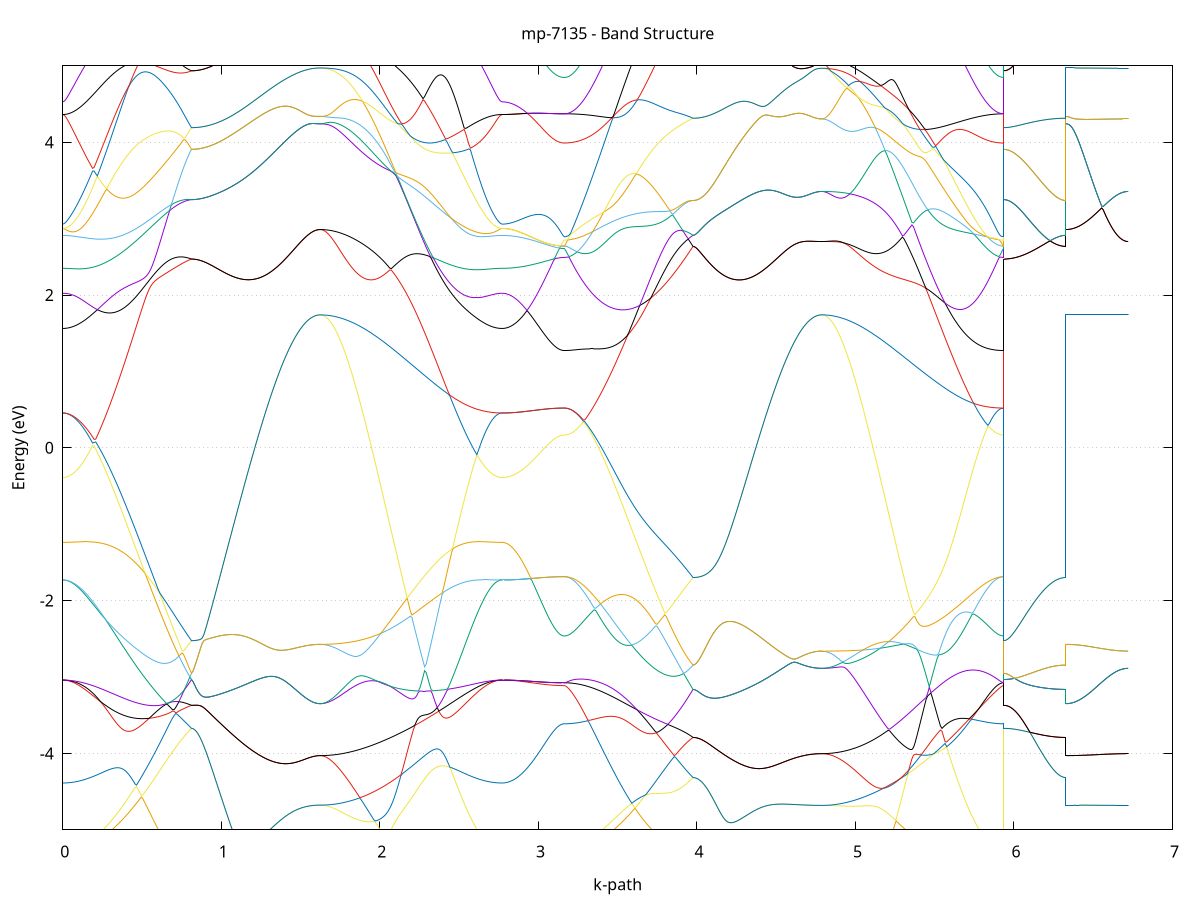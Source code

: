 set title 'mp-7135 - Band Structure'
set xlabel 'k-path'
set ylabel 'Energy (eV)'
set grid y
set yrange [-5:5]
set terminal png size 800,600
set output 'mp-7135_bands_gnuplot.png'
plot '-' using 1:2 with lines notitle, '-' using 1:2 with lines notitle, '-' using 1:2 with lines notitle, '-' using 1:2 with lines notitle, '-' using 1:2 with lines notitle, '-' using 1:2 with lines notitle, '-' using 1:2 with lines notitle, '-' using 1:2 with lines notitle, '-' using 1:2 with lines notitle, '-' using 1:2 with lines notitle, '-' using 1:2 with lines notitle, '-' using 1:2 with lines notitle, '-' using 1:2 with lines notitle, '-' using 1:2 with lines notitle, '-' using 1:2 with lines notitle, '-' using 1:2 with lines notitle, '-' using 1:2 with lines notitle, '-' using 1:2 with lines notitle, '-' using 1:2 with lines notitle, '-' using 1:2 with lines notitle, '-' using 1:2 with lines notitle, '-' using 1:2 with lines notitle, '-' using 1:2 with lines notitle, '-' using 1:2 with lines notitle, '-' using 1:2 with lines notitle, '-' using 1:2 with lines notitle, '-' using 1:2 with lines notitle, '-' using 1:2 with lines notitle, '-' using 1:2 with lines notitle, '-' using 1:2 with lines notitle, '-' using 1:2 with lines notitle, '-' using 1:2 with lines notitle, '-' using 1:2 with lines notitle, '-' using 1:2 with lines notitle, '-' using 1:2 with lines notitle, '-' using 1:2 with lines notitle, '-' using 1:2 with lines notitle, '-' using 1:2 with lines notitle, '-' using 1:2 with lines notitle, '-' using 1:2 with lines notitle, '-' using 1:2 with lines notitle, '-' using 1:2 with lines notitle, '-' using 1:2 with lines notitle, '-' using 1:2 with lines notitle, '-' using 1:2 with lines notitle, '-' using 1:2 with lines notitle, '-' using 1:2 with lines notitle, '-' using 1:2 with lines notitle, '-' using 1:2 with lines notitle, '-' using 1:2 with lines notitle, '-' using 1:2 with lines notitle, '-' using 1:2 with lines notitle, '-' using 1:2 with lines notitle, '-' using 1:2 with lines notitle, '-' using 1:2 with lines notitle, '-' using 1:2 with lines notitle, '-' using 1:2 with lines notitle, '-' using 1:2 with lines notitle, '-' using 1:2 with lines notitle, '-' using 1:2 with lines notitle, '-' using 1:2 with lines notitle, '-' using 1:2 with lines notitle, '-' using 1:2 with lines notitle, '-' using 1:2 with lines notitle
0.000000 -23.126223
0.009899 -23.126223
0.019798 -23.126123
0.029696 -23.126023
0.039595 -23.125823
0.049494 -23.125523
0.059393 -23.125323
0.069292 -23.124923
0.079191 -23.124523
0.089089 -23.124123
0.098988 -23.123623
0.108887 -23.123123
0.118786 -23.122523
0.128685 -23.121923
0.138583 -23.121223
0.148482 -23.120523
0.158381 -23.119723
0.168280 -23.118923
0.178179 -23.118023
0.188078 -23.117123
0.197976 -23.116223
0.207875 -23.115223
0.217774 -23.114123
0.227673 -23.113123
0.237572 -23.112023
0.247470 -23.110823
0.257369 -23.109723
0.267268 -23.108523
0.277167 -23.107323
0.287066 -23.106023
0.296965 -23.104723
0.306863 -23.103523
0.316762 -23.102123
0.326661 -23.100823
0.336560 -23.099523
0.346459 -23.098223
0.356358 -23.096923
0.366256 -23.095623
0.376155 -23.094423
0.386054 -23.093223
0.395953 -23.092223
0.405852 -23.091323
0.415750 -23.090723
0.425649 -23.090523
0.435548 -23.090923
0.445447 -23.092023
0.455346 -23.094023
0.465245 -23.096823
0.475143 -23.101223
0.485042 -23.105623
0.494941 -23.109923
0.504840 -23.114223
0.514739 -23.118423
0.524637 -23.122523
0.534536 -23.126523
0.544435 -23.130423
0.554334 -23.134323
0.564233 -23.138023
0.574132 -23.141723
0.584030 -23.145223
0.593929 -23.148623
0.603828 -23.151923
0.613727 -23.155123
0.623626 -23.158123
0.633524 -23.161023
0.643423 -23.163823
0.653322 -23.166423
0.663221 -23.168923
0.673120 -23.171323
0.683019 -23.173423
0.692917 -23.175523
0.702816 -23.177323
0.712715 -23.179123
0.722614 -23.180623
0.732513 -23.182023
0.742411 -23.183223
0.752310 -23.184323
0.762209 -23.185123
0.772108 -23.185823
0.782007 -23.186423
0.791906 -23.186723
0.801804 -23.186923
0.811703 -23.187023
0.811703 -23.187023
0.821602 -23.186923
0.831501 -23.186923
0.841400 -23.186723
0.851299 -23.186623
0.861197 -23.186423
0.871096 -23.186123
0.880995 -23.185823
0.890894 -23.185523
0.900793 -23.185123
0.910691 -23.184723
0.920590 -23.184223
0.930489 -23.183723
0.940388 -23.183223
0.950287 -23.182623
0.960186 -23.182023
0.970084 -23.181323
0.979983 -23.180623
0.989882 -23.179923
0.999781 -23.179123
1.009680 -23.178323
1.019578 -23.177523
1.029477 -23.176623
1.039376 -23.175723
1.049275 -23.174823
1.059174 -23.173823
1.069073 -23.172823
1.078971 -23.171823
1.088870 -23.170823
1.098769 -23.169723
1.108668 -23.168723
1.118567 -23.167623
1.128465 -23.166523
1.138364 -23.165423
1.148263 -23.164223
1.158162 -23.163123
1.168061 -23.162023
1.177960 -23.160823
1.187858 -23.159623
1.197757 -23.158523
1.207656 -23.157323
1.217555 -23.156223
1.227454 -23.155023
1.237352 -23.153923
1.247251 -23.152723
1.257150 -23.151623
1.267049 -23.150523
1.276948 -23.149423
1.286847 -23.148323
1.296745 -23.147323
1.306644 -23.146323
1.316543 -23.145323
1.326442 -23.144323
1.336341 -23.143423
1.346240 -23.142523
1.356138 -23.141623
1.366037 -23.140823
1.375936 -23.140123
1.385835 -23.139423
1.395734 -23.138723
1.405632 -23.138123
1.415531 -23.137623
1.425430 -23.137223
1.435329 -23.136823
1.445228 -23.136523
1.455127 -23.136323
1.465025 -23.136223
1.474924 -23.136223
1.484823 -23.136223
1.494722 -23.136323
1.504621 -23.136523
1.514519 -23.136723
1.524418 -23.136923
1.534317 -23.137223
1.544216 -23.137523
1.554115 -23.137823
1.564014 -23.138123
1.573912 -23.138423
1.583811 -23.138623
1.593710 -23.138823
1.603609 -23.138923
1.613508 -23.139023
1.623406 -23.139023
1.623406 -23.139023
1.633388 -23.139023
1.643370 -23.138923
1.653352 -23.138823
1.663334 -23.138723
1.673316 -23.138523
1.683298 -23.138223
1.693280 -23.137923
1.703262 -23.137623
1.713244 -23.137223
1.723226 -23.136823
1.733208 -23.136323
1.743190 -23.135823
1.753172 -23.135223
1.763153 -23.134623
1.773135 -23.134023
1.783117 -23.133323
1.793099 -23.132523
1.803081 -23.131723
1.813063 -23.130823
1.823045 -23.129923
1.833027 -23.129023
1.843009 -23.128023
1.852991 -23.126923
1.862973 -23.125823
1.872955 -23.124723
1.882937 -23.123523
1.892919 -23.122223
1.902900 -23.120923
1.912882 -23.119523
1.922864 -23.118123
1.932846 -23.116623
1.942828 -23.115123
1.952810 -23.113523
1.962792 -23.111923
1.972774 -23.110223
1.982756 -23.108523
1.992738 -23.106723
2.002720 -23.104923
2.012702 -23.103023
2.022684 -23.101123
2.032666 -23.099123
2.042647 -23.097123
2.052629 -23.095023
2.062611 -23.092923
2.072593 -23.090723
2.082575 -23.088523
2.092557 -23.086323
2.102539 -23.084123
2.112521 -23.081823
2.122503 -23.079523
2.132485 -23.077223
2.142467 -23.075023
2.152449 -23.072823
2.162431 -23.070723
2.172412 -23.068823
2.182394 -23.067123
2.192376 -23.065823
2.202358 -23.065123
2.212340 -23.065023
2.222322 -23.065423
2.232304 -23.066323
2.242286 -23.067423
2.252268 -23.068823
2.262250 -23.070223
2.272232 -23.071823
2.282214 -23.073423
2.292196 -23.075023
2.302178 -23.076723
2.312159 -23.078423
2.322141 -23.080123
2.332123 -23.081823
2.342105 -23.083523
2.352087 -23.085223
2.362069 -23.086823
2.372051 -23.088523
2.382033 -23.090123
2.392015 -23.091723
2.401997 -23.093323
2.411979 -23.094923
2.421961 -23.096523
2.431943 -23.098023
2.441925 -23.099523
2.451907 -23.101023
2.461888 -23.102423
2.471870 -23.103823
2.481852 -23.105223
2.491834 -23.106523
2.501816 -23.107923
2.511798 -23.109123
2.521780 -23.110323
2.531762 -23.111523
2.541744 -23.112723
2.551726 -23.113823
2.561708 -23.114923
2.571690 -23.115923
2.581672 -23.116923
2.591653 -23.117823
2.601635 -23.118723
2.611617 -23.119523
2.621599 -23.120323
2.631581 -23.121123
2.641563 -23.121823
2.651545 -23.122423
2.661527 -23.123023
2.671509 -23.123623
2.681491 -23.124123
2.691473 -23.124523
2.701455 -23.124923
2.711437 -23.125223
2.721419 -23.125523
2.731400 -23.125823
2.741382 -23.126023
2.751364 -23.126123
2.761346 -23.126223
2.771328 -23.126223
2.771328 -23.126223
2.781141 -23.126223
2.790953 -23.126023
2.800766 -23.125823
2.810579 -23.125423
2.820391 -23.125023
2.830204 -23.124523
2.840017 -23.123923
2.849829 -23.123223
2.859642 -23.122423
2.869454 -23.121523
2.879267 -23.120623
2.889080 -23.119523
2.898892 -23.118423
2.908705 -23.117223
2.918518 -23.115923
2.928330 -23.114523
2.938143 -23.113023
2.947955 -23.111523
2.957768 -23.109923
2.967581 -23.108223
2.977393 -23.106523
2.987206 -23.104723
2.997018 -23.102823
3.006831 -23.100923
3.016644 -23.098923
3.026456 -23.096923
3.036269 -23.094823
3.046082 -23.092723
3.055894 -23.090523
3.065707 -23.088423
3.075519 -23.086223
3.085332 -23.084023
3.095145 -23.081823
3.104957 -23.079623
3.114770 -23.077523
3.124583 -23.075423
3.134395 -23.073623
3.144208 -23.072023
3.154020 -23.070923
3.163833 -23.070623
3.163833 -23.070623
3.173732 -23.070523
3.183631 -23.070523
3.193529 -23.070523
3.203428 -23.070423
3.213327 -23.070323
3.223226 -23.070223
3.233125 -23.070023
3.243024 -23.069923
3.252922 -23.069723
3.262821 -23.069523
3.272720 -23.069323
3.282619 -23.069123
3.292518 -23.068823
3.302417 -23.068623
3.312315 -23.068323
3.322214 -23.068123
3.332113 -23.067823
3.342012 -23.067523
3.351911 -23.067323
3.361809 -23.067023
3.371708 -23.066823
3.381607 -23.066623
3.391506 -23.066423
3.401405 -23.066323
3.411304 -23.066223
3.421202 -23.066123
3.431101 -23.066123
3.441000 -23.066223
3.450899 -23.066523
3.460798 -23.066823
3.470696 -23.067323
3.480595 -23.067923
3.490494 -23.068823
3.500393 -23.069923
3.510292 -23.071223
3.520191 -23.072823
3.530089 -23.074723
3.539988 -23.076823
3.549887 -23.079323
3.559786 -23.082023
3.569685 -23.084923
3.579583 -23.088123
3.589482 -23.091523
3.599381 -23.095523
3.609280 -23.099523
3.619179 -23.103523
3.629078 -23.107523
3.638976 -23.111623
3.648875 -23.115623
3.658774 -23.119723
3.668673 -23.123723
3.678572 -23.127623
3.688470 -23.131523
3.698369 -23.135423
3.708268 -23.139123
3.718167 -23.142823
3.728066 -23.146423
3.737965 -23.149923
3.747863 -23.153423
3.757762 -23.156723
3.767661 -23.159923
3.777560 -23.163023
3.787459 -23.165923
3.797357 -23.168823
3.807256 -23.171523
3.817155 -23.174023
3.827054 -23.176523
3.836953 -23.178823
3.846852 -23.180923
3.856750 -23.182923
3.866649 -23.184823
3.876548 -23.186423
3.886447 -23.188023
3.896346 -23.189323
3.906245 -23.190523
3.916143 -23.191623
3.926042 -23.192523
3.935941 -23.193223
3.945840 -23.193723
3.955739 -23.194123
3.965637 -23.194323
3.975536 -23.194323
3.975536 -23.194323
3.985435 -23.194323
3.995334 -23.194223
4.005233 -23.194123
4.015132 -23.193923
4.025030 -23.193723
4.034929 -23.193423
4.044828 -23.193123
4.054727 -23.192723
4.064626 -23.192323
4.074524 -23.191823
4.084423 -23.191323
4.094322 -23.190823
4.104221 -23.190123
4.114120 -23.189523
4.124019 -23.188823
4.133917 -23.188123
4.143816 -23.187323
4.153715 -23.186523
4.163614 -23.185623
4.173513 -23.184723
4.183411 -23.183823
4.193310 -23.182823
4.203209 -23.181823
4.213108 -23.180723
4.223007 -23.179623
4.232906 -23.178523
4.242804 -23.177423
4.252703 -23.176223
4.262602 -23.175123
4.272501 -23.173823
4.282400 -23.172623
4.292298 -23.171423
4.302197 -23.170123
4.312096 -23.168823
4.321995 -23.167523
4.331894 -23.166223
4.341793 -23.164823
4.351691 -23.163523
4.361590 -23.162123
4.371489 -23.160823
4.381388 -23.159423
4.391287 -23.158023
4.401186 -23.156723
4.411084 -23.155323
4.420983 -23.153923
4.430882 -23.152623
4.440781 -23.151223
4.450680 -23.149923
4.460578 -23.148623
4.470477 -23.147323
4.480376 -23.146023
4.490275 -23.144723
4.500174 -23.143523
4.510073 -23.142223
4.519971 -23.141023
4.529870 -23.139823
4.539769 -23.138723
4.549668 -23.137523
4.559567 -23.136423
4.569465 -23.135423
4.579364 -23.134323
4.589263 -23.133423
4.599162 -23.132423
4.609061 -23.131523
4.618960 -23.130623
4.628858 -23.129823
4.638757 -23.129023
4.648656 -23.128323
4.658555 -23.127623
4.668454 -23.127023
4.678352 -23.126423
4.688251 -23.125923
4.698150 -23.125523
4.708049 -23.125123
4.717948 -23.124823
4.727847 -23.124623
4.737745 -23.124523
4.747644 -23.124523
4.757543 -23.124623
4.767442 -23.124723
4.777341 -23.124723
4.787239 -23.124823
4.787239 -23.124823
4.797221 -23.124723
4.807203 -23.124723
4.817185 -23.124623
4.827167 -23.124523
4.837149 -23.124323
4.847131 -23.124123
4.857113 -23.123923
4.867095 -23.123723
4.877077 -23.123423
4.887059 -23.123023
4.897041 -23.122723
4.907023 -23.122323
4.917005 -23.121823
4.926986 -23.121423
4.936968 -23.120923
4.946950 -23.120323
4.956932 -23.119723
4.966914 -23.119123
4.976896 -23.118523
4.986878 -23.117823
4.996860 -23.117023
5.006842 -23.116223
5.016824 -23.115423
5.026806 -23.114623
5.036788 -23.113723
5.046770 -23.112823
5.056752 -23.111823
5.066733 -23.110823
5.076715 -23.109723
5.086697 -23.108923
5.096679 -23.107923
5.106661 -23.107023
5.116643 -23.106023
5.126625 -23.105023
5.136607 -23.103923
5.146589 -23.102823
5.156571 -23.101623
5.166553 -23.100423
5.176535 -23.099223
5.186517 -23.097923
5.196499 -23.096623
5.206480 -23.095323
5.216462 -23.093923
5.226444 -23.092523
5.236426 -23.091123
5.246408 -23.089623
5.256390 -23.088123
5.266372 -23.086623
5.276354 -23.085123
5.286336 -23.083523
5.296318 -23.081923
5.306300 -23.080323
5.316282 -23.078723
5.326264 -23.077123
5.336246 -23.075523
5.346227 -23.073923
5.356209 -23.072323
5.366191 -23.070723
5.376173 -23.069123
5.386155 -23.067623
5.396137 -23.066123
5.406119 -23.064623
5.416101 -23.063223
5.426083 -23.061823
5.436065 -23.060823
5.446047 -23.060223
5.456029 -23.059723
5.466011 -23.059323
5.475993 -23.058923
5.485974 -23.058723
5.495956 -23.058623
5.505938 -23.058523
5.515920 -23.058523
5.525902 -23.058623
5.535884 -23.058823
5.545866 -23.058923
5.555848 -23.059223
5.565830 -23.059523
5.575812 -23.059823
5.585794 -23.060123
5.595776 -23.060523
5.605758 -23.060923
5.615740 -23.061323
5.625721 -23.061723
5.635703 -23.062123
5.645685 -23.062623
5.655667 -23.063023
5.665649 -23.063423
5.675631 -23.063923
5.685613 -23.064323
5.695595 -23.064723
5.705577 -23.065123
5.715559 -23.065623
5.725541 -23.066023
5.735523 -23.066423
5.745505 -23.066723
5.755487 -23.067123
5.765468 -23.067523
5.775450 -23.067823
5.785432 -23.068123
5.795414 -23.068423
5.805396 -23.068723
5.815378 -23.069023
5.825360 -23.069223
5.835342 -23.069423
5.845324 -23.069723
5.855306 -23.069823
5.865288 -23.070023
5.875270 -23.070123
5.885252 -23.070323
5.895234 -23.070423
5.905215 -23.070523
5.915197 -23.070523
5.925179 -23.070523
5.935161 -23.070623
5.935161 -23.187023
5.944974 -23.187023
5.954786 -23.187023
5.964599 -23.187123
5.974412 -23.187123
5.984224 -23.187223
5.994037 -23.187423
6.003850 -23.187523
6.013662 -23.187723
6.023475 -23.187923
6.033287 -23.188123
6.043100 -23.188323
6.052913 -23.188523
6.062725 -23.188823
6.072538 -23.189023
6.082351 -23.189323
6.092163 -23.189623
6.101976 -23.189923
6.111788 -23.190123
6.121601 -23.190423
6.131414 -23.190723
6.141226 -23.191023
6.151039 -23.191323
6.160851 -23.191623
6.170664 -23.191823
6.180477 -23.192123
6.190289 -23.192423
6.200102 -23.192623
6.209915 -23.192923
6.219727 -23.193123
6.229540 -23.193323
6.239352 -23.193523
6.249165 -23.193623
6.258978 -23.193823
6.268790 -23.193923
6.278603 -23.194023
6.288416 -23.194123
6.298228 -23.194223
6.308041 -23.194323
6.317853 -23.194323
6.327666 -23.194323
6.327666 -23.139023
6.337479 -23.139023
6.347291 -23.139023
6.357104 -23.138923
6.366917 -23.138823
6.376729 -23.138723
6.386542 -23.138623
6.396354 -23.138423
6.406167 -23.138323
6.415980 -23.138123
6.425792 -23.137823
6.435605 -23.137623
6.445418 -23.137323
6.455230 -23.137023
6.465043 -23.136723
6.474855 -23.136423
6.484668 -23.136023
6.494481 -23.135623
6.504293 -23.135223
6.514106 -23.134823
6.523918 -23.134423
6.533731 -23.133923
6.543544 -23.133523
6.553356 -23.133023
6.563169 -23.132523
6.572982 -23.132023
6.582794 -23.131523
6.592607 -23.131023
6.602419 -23.130423
6.612232 -23.129923
6.622045 -23.129323
6.631857 -23.128823
6.641670 -23.128223
6.651483 -23.127623
6.661295 -23.127123
6.671108 -23.126523
6.680920 -23.126023
6.690733 -23.125623
6.700546 -23.125123
6.710358 -23.124923
6.720171 -23.124823
e
0.000000 -22.996723
0.009899 -22.996723
0.019798 -22.996723
0.029696 -22.996723
0.039595 -22.996723
0.049494 -22.996723
0.059393 -22.996723
0.069292 -22.996723
0.079191 -22.996723
0.089089 -22.996723
0.098988 -22.996723
0.108887 -22.996723
0.118786 -22.996723
0.128685 -22.996723
0.138583 -22.996723
0.148482 -22.996823
0.158381 -22.996823
0.168280 -22.996923
0.178179 -22.997123
0.188078 -22.997323
0.197976 -22.997623
0.207875 -22.998023
0.217774 -22.998723
0.227673 -22.999823
0.237572 -23.001323
0.247470 -23.003423
0.257369 -23.006123
0.267268 -23.009323
0.277167 -23.012823
0.287066 -23.016623
0.296965 -23.020623
0.306863 -23.024723
0.316762 -23.028923
0.326661 -23.033223
0.336560 -23.037623
0.346459 -23.042023
0.356358 -23.046523
0.366256 -23.051123
0.376155 -23.055623
0.386054 -23.060223
0.395953 -23.064823
0.405852 -23.069423
0.415750 -23.074023
0.425649 -23.078623
0.435548 -23.083223
0.445447 -23.087823
0.455346 -23.092323
0.465245 -23.096723
0.475143 -23.099923
0.485042 -23.103523
0.494941 -23.107323
0.504840 -23.111323
0.514739 -23.115223
0.524637 -23.119223
0.534536 -23.123223
0.544435 -23.127123
0.554334 -23.131023
0.564233 -23.134823
0.574132 -23.138523
0.584030 -23.142123
0.593929 -23.145623
0.603828 -23.149023
0.613727 -23.152323
0.623626 -23.155523
0.633524 -23.158523
0.643423 -23.161423
0.653322 -23.164223
0.663221 -23.166823
0.673120 -23.169323
0.683019 -23.171623
0.692917 -23.173823
0.702816 -23.175823
0.712715 -23.177623
0.722614 -23.179323
0.732513 -23.180923
0.742411 -23.182223
0.752310 -23.183423
0.762209 -23.184423
0.772108 -23.185323
0.782007 -23.186023
0.791906 -23.186523
0.801804 -23.186823
0.811703 -23.187023
0.811703 -23.187023
0.821602 -23.186923
0.831501 -23.186923
0.841400 -23.186723
0.851299 -23.186623
0.861197 -23.186423
0.871096 -23.186123
0.880995 -23.185823
0.890894 -23.185523
0.900793 -23.185123
0.910691 -23.184723
0.920590 -23.184223
0.930489 -23.183723
0.940388 -23.183223
0.950287 -23.182623
0.960186 -23.182023
0.970084 -23.181323
0.979983 -23.180623
0.989882 -23.179923
0.999781 -23.179123
1.009680 -23.178323
1.019578 -23.177523
1.029477 -23.176623
1.039376 -23.175723
1.049275 -23.174823
1.059174 -23.173823
1.069073 -23.172823
1.078971 -23.171823
1.088870 -23.170823
1.098769 -23.169723
1.108668 -23.168723
1.118567 -23.167623
1.128465 -23.166523
1.138364 -23.165423
1.148263 -23.164223
1.158162 -23.163123
1.168061 -23.162023
1.177960 -23.160823
1.187858 -23.159623
1.197757 -23.158523
1.207656 -23.157323
1.217555 -23.156223
1.227454 -23.155023
1.237352 -23.153923
1.247251 -23.152723
1.257150 -23.151623
1.267049 -23.150523
1.276948 -23.149423
1.286847 -23.148323
1.296745 -23.147323
1.306644 -23.146323
1.316543 -23.145323
1.326442 -23.144323
1.336341 -23.143423
1.346240 -23.142523
1.356138 -23.141623
1.366037 -23.140823
1.375936 -23.140123
1.385835 -23.139423
1.395734 -23.138723
1.405632 -23.138123
1.415531 -23.137623
1.425430 -23.137223
1.435329 -23.136823
1.445228 -23.136523
1.455127 -23.136323
1.465025 -23.136223
1.474924 -23.136223
1.484823 -23.136223
1.494722 -23.136323
1.504621 -23.136523
1.514519 -23.136723
1.524418 -23.136923
1.534317 -23.137223
1.544216 -23.137523
1.554115 -23.137823
1.564014 -23.138123
1.573912 -23.138423
1.583811 -23.138623
1.593710 -23.138823
1.603609 -23.138923
1.613508 -23.139023
1.623406 -23.139023
1.623406 -23.139023
1.633388 -23.139023
1.643370 -23.138923
1.653352 -23.138723
1.663334 -23.138523
1.673316 -23.138123
1.683298 -23.137723
1.693280 -23.137323
1.703262 -23.136723
1.713244 -23.136123
1.723226 -23.135523
1.733208 -23.134723
1.743190 -23.133923
1.753172 -23.133023
1.763153 -23.132123
1.773135 -23.131123
1.783117 -23.130023
1.793099 -23.128823
1.803081 -23.127623
1.813063 -23.126423
1.823045 -23.125023
1.833027 -23.123623
1.843009 -23.122223
1.852991 -23.120723
1.862973 -23.119123
1.872955 -23.117523
1.882937 -23.115823
1.892919 -23.114023
1.902900 -23.112223
1.912882 -23.110423
1.922864 -23.108523
1.932846 -23.106523
1.942828 -23.104523
1.952810 -23.102523
1.962792 -23.100423
1.972774 -23.098323
1.982756 -23.096123
1.992738 -23.093923
2.002720 -23.091623
2.012702 -23.089323
2.022684 -23.087023
2.032666 -23.084623
2.042647 -23.082223
2.052629 -23.079823
2.062611 -23.077323
2.072593 -23.074923
2.082575 -23.072323
2.092557 -23.069823
2.102539 -23.067823
2.112521 -23.066023
2.122503 -23.064223
2.132485 -23.062323
2.142467 -23.060423
2.152449 -23.058423
2.162431 -23.056423
2.172412 -23.054423
2.182394 -23.052323
2.192376 -23.050223
2.202358 -23.048123
2.212340 -23.046523
2.222322 -23.045123
2.232304 -23.043223
2.242286 -23.041123
2.252268 -23.038623
2.262250 -23.036123
2.272232 -23.033423
2.282214 -23.030623
2.292196 -23.028223
2.302178 -23.026023
2.312159 -23.023723
2.322141 -23.021523
2.332123 -23.019323
2.342105 -23.017223
2.352087 -23.015123
2.362069 -23.013023
2.372051 -23.011123
2.382033 -23.009223
2.392015 -23.007423
2.401997 -23.005723
2.411979 -23.004223
2.421961 -23.002923
2.431943 -23.001723
2.441925 -23.000723
2.451907 -22.999923
2.461888 -22.999223
2.471870 -22.998623
2.481852 -22.998123
2.491834 -22.997823
2.501816 -22.997523
2.511798 -22.997323
2.521780 -22.997123
2.531762 -22.996923
2.541744 -22.996823
2.551726 -22.996723
2.561708 -22.996723
2.571690 -22.996623
2.581672 -22.996623
2.591653 -22.996623
2.601635 -22.996623
2.611617 -22.996623
2.621599 -22.996623
2.631581 -22.996623
2.641563 -22.996623
2.651545 -22.996623
2.661527 -22.996623
2.671509 -22.996723
2.681491 -22.996723
2.691473 -22.996723
2.701455 -22.996723
2.711437 -22.996723
2.721419 -22.996723
2.731400 -22.996723
2.741382 -22.996723
2.751364 -22.996723
2.761346 -22.996723
2.771328 -22.996723
2.771328 -22.996723
2.781141 -22.996823
2.790953 -22.996923
2.800766 -22.997223
2.810579 -22.997623
2.820391 -22.998023
2.830204 -22.998623
2.840017 -22.999223
2.849829 -23.000023
2.859642 -23.000823
2.869454 -23.001823
2.879267 -23.002823
2.889080 -23.004023
2.898892 -23.005223
2.908705 -23.006523
2.918518 -23.007923
2.928330 -23.009423
2.938143 -23.010923
2.947955 -23.012523
2.957768 -23.014323
2.967581 -23.016023
2.977393 -23.017923
2.987206 -23.019823
2.997018 -23.021723
3.006831 -23.023823
3.016644 -23.025823
3.026456 -23.028023
3.036269 -23.030123
3.046082 -23.032323
3.055894 -23.034523
3.065707 -23.036823
3.075519 -23.039023
3.085332 -23.041323
3.095145 -23.043623
3.104957 -23.045823
3.114770 -23.048023
3.124583 -23.050023
3.134395 -23.051923
3.144208 -23.053523
3.154020 -23.054623
3.163833 -23.055023
3.163833 -23.055023
3.173732 -23.055023
3.183631 -23.054923
3.193529 -23.054923
3.203428 -23.054823
3.213327 -23.054823
3.223226 -23.054723
3.233125 -23.054623
3.243024 -23.054523
3.252922 -23.054323
3.262821 -23.054223
3.272720 -23.054123
3.282619 -23.053923
3.292518 -23.053823
3.302417 -23.053623
3.312315 -23.053523
3.322214 -23.053323
3.332113 -23.053223
3.342012 -23.053023
3.351911 -23.052923
3.361809 -23.052923
3.371708 -23.052823
3.381607 -23.052823
3.391506 -23.052923
3.401405 -23.053023
3.411304 -23.053223
3.421202 -23.053623
3.431101 -23.054023
3.441000 -23.054623
3.450899 -23.055423
3.460798 -23.056323
3.470696 -23.057523
3.480595 -23.059023
3.490494 -23.060723
3.500393 -23.062723
3.510292 -23.065023
3.520191 -23.067623
3.530089 -23.070423
3.539988 -23.073523
3.549887 -23.076823
3.559786 -23.080323
3.569685 -23.083923
3.579583 -23.087723
3.589482 -23.091523
3.599381 -23.095023
3.609280 -23.098623
3.619179 -23.102423
3.629078 -23.106223
3.638976 -23.110023
3.648875 -23.113923
3.658774 -23.117823
3.668673 -23.121723
3.678572 -23.125623
3.688470 -23.129523
3.698369 -23.133323
3.708268 -23.137123
3.718167 -23.140723
3.728066 -23.144423
3.737965 -23.147923
3.747863 -23.151423
3.757762 -23.154723
3.767661 -23.158023
3.777560 -23.161123
3.787459 -23.164223
3.797357 -23.167123
3.807256 -23.169823
3.817155 -23.172523
3.827054 -23.175023
3.836953 -23.177423
3.846852 -23.179623
3.856750 -23.181723
3.866649 -23.183623
3.876548 -23.185423
3.886447 -23.187023
3.896346 -23.188523
3.906245 -23.189823
3.916143 -23.191023
3.926042 -23.191923
3.935941 -23.192823
3.945840 -23.193423
3.955739 -23.193923
3.965637 -23.194223
3.975536 -23.194323
3.975536 -23.194323
3.985435 -23.194323
3.995334 -23.194223
4.005233 -23.194123
4.015132 -23.193923
4.025030 -23.193723
4.034929 -23.193423
4.044828 -23.193123
4.054727 -23.192723
4.064626 -23.192323
4.074524 -23.191823
4.084423 -23.191323
4.094322 -23.190823
4.104221 -23.190123
4.114120 -23.189523
4.124019 -23.188823
4.133917 -23.188123
4.143816 -23.187323
4.153715 -23.186523
4.163614 -23.185623
4.173513 -23.184723
4.183411 -23.183823
4.193310 -23.182823
4.203209 -23.181823
4.213108 -23.180723
4.223007 -23.179623
4.232906 -23.178523
4.242804 -23.177423
4.252703 -23.176223
4.262602 -23.175123
4.272501 -23.173823
4.282400 -23.172623
4.292298 -23.171423
4.302197 -23.170123
4.312096 -23.168823
4.321995 -23.167523
4.331894 -23.166223
4.341793 -23.164823
4.351691 -23.163523
4.361590 -23.162123
4.371489 -23.160823
4.381388 -23.159423
4.391287 -23.158023
4.401186 -23.156723
4.411084 -23.155323
4.420983 -23.153923
4.430882 -23.152623
4.440781 -23.151223
4.450680 -23.149923
4.460578 -23.148623
4.470477 -23.147323
4.480376 -23.146023
4.490275 -23.144723
4.500174 -23.143523
4.510073 -23.142223
4.519971 -23.141023
4.529870 -23.139823
4.539769 -23.138723
4.549668 -23.137523
4.559567 -23.136423
4.569465 -23.135423
4.579364 -23.134323
4.589263 -23.133423
4.599162 -23.132423
4.609061 -23.131523
4.618960 -23.130623
4.628858 -23.129823
4.638757 -23.129023
4.648656 -23.128323
4.658555 -23.127623
4.668454 -23.127023
4.678352 -23.126423
4.688251 -23.125923
4.698150 -23.125523
4.708049 -23.125123
4.717948 -23.124823
4.727847 -23.124623
4.737745 -23.124523
4.747644 -23.124523
4.757543 -23.124623
4.767442 -23.124723
4.777341 -23.124723
4.787239 -23.124823
4.787239 -23.124823
4.797221 -23.124723
4.807203 -23.124623
4.817185 -23.124523
4.827167 -23.124223
4.837149 -23.123923
4.847131 -23.123523
4.857113 -23.123123
4.867095 -23.122623
4.877077 -23.122023
4.887059 -23.121423
4.897041 -23.120723
4.907023 -23.119923
4.917005 -23.119123
4.926986 -23.118723
4.936968 -23.118323
4.946950 -23.117923
4.956932 -23.117523
4.966914 -23.117023
4.976896 -23.116523
4.986878 -23.116023
4.996860 -23.115423
5.006842 -23.114923
5.016824 -23.114223
5.026806 -23.113623
5.036788 -23.112923
5.046770 -23.112123
5.056752 -23.111423
5.066733 -23.110623
5.076715 -23.109723
5.086697 -23.108723
5.096679 -23.107523
5.106661 -23.106423
5.116643 -23.105223
5.126625 -23.103923
5.136607 -23.102723
5.146589 -23.101323
5.156571 -23.100023
5.166553 -23.098623
5.176535 -23.097223
5.186517 -23.095823
5.196499 -23.094323
5.206480 -23.092823
5.216462 -23.091223
5.226444 -23.089723
5.236426 -23.088123
5.246408 -23.086523
5.256390 -23.084923
5.266372 -23.083323
5.276354 -23.081723
5.286336 -23.080123
5.296318 -23.078523
5.306300 -23.076923
5.316282 -23.075323
5.326264 -23.073823
5.336246 -23.072323
5.346227 -23.070823
5.356209 -23.069423
5.366191 -23.068023
5.376173 -23.066723
5.386155 -23.065523
5.396137 -23.064423
5.406119 -23.063323
5.416101 -23.062423
5.426083 -23.061623
5.436065 -23.060523
5.446047 -23.059323
5.456029 -23.058123
5.466011 -23.057023
5.475993 -23.056023
5.485974 -23.055023
5.495956 -23.054223
5.505938 -23.053423
5.515920 -23.052723
5.525902 -23.052223
5.535884 -23.051723
5.545866 -23.051223
5.555848 -23.050923
5.565830 -23.050623
5.575812 -23.050423
5.585794 -23.050223
5.595776 -23.050223
5.605758 -23.050123
5.615740 -23.050123
5.625721 -23.050223
5.635703 -23.050223
5.645685 -23.050323
5.655667 -23.050523
5.665649 -23.050623
5.675631 -23.050823
5.685613 -23.051023
5.695595 -23.051223
5.705577 -23.051423
5.715559 -23.051723
5.725541 -23.051923
5.735523 -23.052123
5.745505 -23.052323
5.755487 -23.052623
5.765468 -23.052823
5.775450 -23.053023
5.785432 -23.053223
5.795414 -23.053423
5.805396 -23.053623
5.815378 -23.053823
5.825360 -23.054023
5.835342 -23.054223
5.845324 -23.054323
5.855306 -23.054423
5.865288 -23.054623
5.875270 -23.054723
5.885252 -23.054823
5.895234 -23.054823
5.905215 -23.054923
5.915197 -23.054923
5.925179 -23.055023
5.935161 -23.055023
5.935161 -23.187023
5.944974 -23.187023
5.954786 -23.187023
5.964599 -23.187123
5.974412 -23.187123
5.984224 -23.187223
5.994037 -23.187423
6.003850 -23.187523
6.013662 -23.187723
6.023475 -23.187923
6.033287 -23.188123
6.043100 -23.188323
6.052913 -23.188523
6.062725 -23.188823
6.072538 -23.189023
6.082351 -23.189323
6.092163 -23.189623
6.101976 -23.189923
6.111788 -23.190123
6.121601 -23.190423
6.131414 -23.190723
6.141226 -23.191023
6.151039 -23.191323
6.160851 -23.191623
6.170664 -23.191823
6.180477 -23.192123
6.190289 -23.192423
6.200102 -23.192623
6.209915 -23.192923
6.219727 -23.193123
6.229540 -23.193323
6.239352 -23.193523
6.249165 -23.193623
6.258978 -23.193823
6.268790 -23.193923
6.278603 -23.194023
6.288416 -23.194123
6.298228 -23.194223
6.308041 -23.194323
6.317853 -23.194323
6.327666 -23.194323
6.327666 -23.139023
6.337479 -23.139023
6.347291 -23.139023
6.357104 -23.138923
6.366917 -23.138823
6.376729 -23.138723
6.386542 -23.138623
6.396354 -23.138423
6.406167 -23.138323
6.415980 -23.138123
6.425792 -23.137823
6.435605 -23.137623
6.445418 -23.137323
6.455230 -23.137023
6.465043 -23.136723
6.474855 -23.136423
6.484668 -23.136023
6.494481 -23.135623
6.504293 -23.135223
6.514106 -23.134823
6.523918 -23.134423
6.533731 -23.133923
6.543544 -23.133523
6.553356 -23.133023
6.563169 -23.132523
6.572982 -23.132023
6.582794 -23.131523
6.592607 -23.131023
6.602419 -23.130423
6.612232 -23.129923
6.622045 -23.129323
6.631857 -23.128823
6.641670 -23.128223
6.651483 -23.127623
6.661295 -23.127123
6.671108 -23.126523
6.680920 -23.126023
6.690733 -23.125623
6.700546 -23.125123
6.710358 -23.124923
6.720171 -23.124823
e
0.000000 -22.944423
0.009899 -22.944523
0.019798 -22.944723
0.029696 -22.945223
0.039595 -22.945823
0.049494 -22.946623
0.059393 -22.947623
0.069292 -22.948823
0.079191 -22.950123
0.089089 -22.951623
0.098988 -22.953323
0.108887 -22.955123
0.118786 -22.957123
0.128685 -22.959323
0.138583 -22.961623
0.148482 -22.964023
0.158381 -22.966523
0.168280 -22.969223
0.178179 -22.972023
0.188078 -22.974823
0.197976 -22.977723
0.207875 -22.980623
0.217774 -22.983323
0.227673 -22.985823
0.237572 -22.988023
0.247470 -22.989623
0.257369 -22.990823
0.267268 -22.993723
0.277167 -22.998023
0.287066 -23.002323
0.296965 -23.006723
0.306863 -23.011123
0.316762 -23.015623
0.326661 -23.020223
0.336560 -23.024723
0.346459 -23.029323
0.356358 -23.033923
0.366256 -23.038423
0.376155 -23.042923
0.386054 -23.047323
0.395953 -23.051623
0.405852 -23.055723
0.415750 -23.059523
0.425649 -23.062923
0.435548 -23.065723
0.445447 -23.067623
0.455346 -23.068723
0.465245 -23.069023
0.475143 -23.068723
0.485042 -23.068023
0.494941 -23.067023
0.504840 -23.065823
0.514739 -23.064523
0.524637 -23.063123
0.534536 -23.061623
0.544435 -23.060123
0.554334 -23.058623
0.564233 -23.057023
0.574132 -23.055423
0.584030 -23.053823
0.593929 -23.052223
0.603828 -23.050623
0.613727 -23.049023
0.623626 -23.047423
0.633524 -23.045823
0.643423 -23.044223
0.653322 -23.042623
0.663221 -23.041023
0.673120 -23.039523
0.683019 -23.037923
0.692917 -23.036423
0.702816 -23.034923
0.712715 -23.033423
0.722614 -23.032023
0.732513 -23.030523
0.742411 -23.029123
0.752310 -23.027723
0.762209 -23.026323
0.772108 -23.025023
0.782007 -23.023723
0.791906 -23.022423
0.801804 -23.021123
0.811703 -23.019923
0.811703 -23.019923
0.821602 -23.019923
0.831501 -23.019823
0.841400 -23.019823
0.851299 -23.019723
0.861197 -23.019623
0.871096 -23.019523
0.880995 -23.019323
0.890894 -23.019123
0.900793 -23.019023
0.910691 -23.018723
0.920590 -23.018523
0.930489 -23.018223
0.940388 -23.018023
0.950287 -23.017723
0.960186 -23.017323
0.970084 -23.017023
0.979983 -23.016623
0.989882 -23.016323
0.999781 -23.015923
1.009680 -23.015523
1.019578 -23.015023
1.029477 -23.014623
1.039376 -23.014223
1.049275 -23.013723
1.059174 -23.013223
1.069073 -23.012723
1.078971 -23.012223
1.088870 -23.011723
1.098769 -23.011223
1.108668 -23.010723
1.118567 -23.010223
1.128465 -23.009823
1.138364 -23.009323
1.148263 -23.008923
1.158162 -23.008623
1.168061 -23.008523
1.177960 -23.008823
1.187858 -23.010023
1.197757 -23.012323
1.207656 -23.015423
1.217555 -23.018923
1.227454 -23.022623
1.237352 -23.026423
1.247251 -23.030223
1.257150 -23.034023
1.267049 -23.037823
1.276948 -23.041523
1.286847 -23.045323
1.296745 -23.048923
1.306644 -23.052623
1.316543 -23.056123
1.326442 -23.059623
1.336341 -23.063023
1.346240 -23.066323
1.356138 -23.069623
1.366037 -23.072723
1.375936 -23.075723
1.385835 -23.078623
1.395734 -23.081423
1.405632 -23.084023
1.415531 -23.086523
1.425430 -23.088923
1.435329 -23.091123
1.445228 -23.093123
1.455127 -23.095023
1.465025 -23.096723
1.474924 -23.098323
1.484823 -23.099723
1.494722 -23.100923
1.504621 -23.102023
1.514519 -23.102923
1.524418 -23.103723
1.534317 -23.104423
1.544216 -23.104923
1.554115 -23.105423
1.564014 -23.105823
1.573912 -23.106123
1.583811 -23.106323
1.593710 -23.106523
1.603609 -23.106623
1.613508 -23.106723
1.623406 -23.106723
1.623406 -23.106723
1.633388 -23.106723
1.643370 -23.106623
1.653352 -23.106623
1.663334 -23.106523
1.673316 -23.106323
1.683298 -23.106223
1.693280 -23.106023
1.703262 -23.105823
1.713244 -23.105623
1.723226 -23.105323
1.733208 -23.105023
1.743190 -23.104723
1.753172 -23.104323
1.763153 -23.103923
1.773135 -23.103523
1.783117 -23.103123
1.793099 -23.102623
1.803081 -23.102023
1.813063 -23.101523
1.823045 -23.100923
1.833027 -23.100323
1.843009 -23.099623
1.852991 -23.098923
1.862973 -23.098223
1.872955 -23.097423
1.882937 -23.096623
1.892919 -23.095723
1.902900 -23.094823
1.912882 -23.093923
1.922864 -23.092923
1.932846 -23.091923
1.942828 -23.090823
1.952810 -23.089723
1.962792 -23.088623
1.972774 -23.087423
1.982756 -23.086123
1.992738 -23.084923
2.002720 -23.083523
2.012702 -23.082223
2.022684 -23.080723
2.032666 -23.079323
2.042647 -23.077823
2.052629 -23.076223
2.062611 -23.074623
2.072593 -23.073023
2.082575 -23.071323
2.092557 -23.069623
2.102539 -23.067323
2.112521 -23.064723
2.122503 -23.062123
2.132485 -23.059523
2.142467 -23.056923
2.152449 -23.054323
2.162431 -23.051623
2.172412 -23.049023
2.182394 -23.047223
2.192376 -23.047623
2.202358 -23.047423
2.212340 -23.046023
2.222322 -23.043823
2.232304 -23.041623
2.242286 -23.039423
2.252268 -23.037223
2.262250 -23.034923
2.272232 -23.032723
2.282214 -23.030523
2.292196 -23.027823
2.302178 -23.024923
2.312159 -23.022023
2.322141 -23.019123
2.332123 -23.016123
2.342105 -23.013223
2.352087 -23.010223
2.362069 -23.007223
2.372051 -23.004223
2.382033 -23.001323
2.392015 -22.998323
2.401997 -22.995423
2.411979 -22.992523
2.421961 -22.989623
2.431943 -22.986723
2.441925 -22.983923
2.451907 -22.981123
2.461888 -22.978923
2.471870 -22.977423
2.481852 -22.975823
2.491834 -22.974223
2.501816 -22.972523
2.511798 -22.970823
2.521780 -22.969123
2.531762 -22.967423
2.541744 -22.965823
2.551726 -22.964123
2.561708 -22.962623
2.571690 -22.961023
2.581672 -22.959523
2.591653 -22.958023
2.601635 -22.956623
2.611617 -22.955323
2.621599 -22.954023
2.631581 -22.952823
2.641563 -22.951723
2.651545 -22.950623
2.661527 -22.949723
2.671509 -22.948823
2.681491 -22.947923
2.691473 -22.947223
2.701455 -22.946523
2.711437 -22.946023
2.721419 -22.945523
2.731400 -22.945123
2.741382 -22.944823
2.751364 -22.944523
2.761346 -22.944423
2.771328 -22.944423
2.771328 -22.944423
2.781141 -22.944423
2.790953 -22.944323
2.800766 -22.944323
2.810579 -22.944323
2.820391 -22.944323
2.830204 -22.944223
2.840017 -22.944223
2.849829 -22.944123
2.859642 -22.944123
2.869454 -22.944023
2.879267 -22.943923
2.889080 -22.943823
2.898892 -22.943723
2.908705 -22.943623
2.918518 -22.943523
2.928330 -22.943423
2.938143 -22.943323
2.947955 -22.943223
2.957768 -22.943123
2.967581 -22.943023
2.977393 -22.942923
2.987206 -22.942723
2.997018 -22.942623
3.006831 -22.942523
3.016644 -22.942423
3.026456 -22.942223
3.036269 -22.942123
3.046082 -22.942023
3.055894 -22.941923
3.065707 -22.941823
3.075519 -22.941623
3.085332 -22.941523
3.095145 -22.941523
3.104957 -22.941423
3.114770 -22.941323
3.124583 -22.941223
3.134395 -22.941223
3.144208 -22.941223
3.154020 -22.941123
3.163833 -22.941123
3.163833 -22.941123
3.173732 -22.941223
3.183631 -22.941523
3.193529 -22.941923
3.203428 -22.942523
3.213327 -22.943323
3.223226 -22.944323
3.233125 -22.945423
3.243024 -22.946723
3.252922 -22.948223
3.262821 -22.949823
3.272720 -22.951523
3.282619 -22.953523
3.292518 -22.955523
3.302417 -22.957723
3.312315 -22.960123
3.322214 -22.962523
3.332113 -22.965123
3.342012 -22.967823
3.351911 -22.970623
3.361809 -22.973523
3.371708 -22.976423
3.381607 -22.979423
3.391506 -22.982523
3.401405 -22.985623
3.411304 -22.988723
3.421202 -22.991723
3.431101 -22.994823
3.441000 -22.997723
3.450899 -23.000623
3.460798 -23.003323
3.470696 -23.005823
3.480595 -23.008223
3.490494 -23.010323
3.500393 -23.012123
3.510292 -23.014223
3.520191 -23.016523
3.530089 -23.018523
3.539988 -23.020223
3.549887 -23.021723
3.559786 -23.022923
3.569685 -23.023923
3.579583 -23.024623
3.589482 -23.025123
3.599381 -23.025523
3.609280 -23.025723
3.619179 -23.025723
3.629078 -23.025723
3.638976 -23.025523
3.648875 -23.025323
3.658774 -23.025023
3.668673 -23.024723
3.678572 -23.024323
3.688470 -23.023923
3.698369 -23.023423
3.708268 -23.023023
3.718167 -23.022523
3.728066 -23.022023
3.737965 -23.021423
3.747863 -23.020923
3.757762 -23.020423
3.767661 -23.019923
3.777560 -23.019323
3.787459 -23.018823
3.797357 -23.018323
3.807256 -23.017823
3.817155 -23.017323
3.827054 -23.016823
3.836953 -23.016423
3.846852 -23.015923
3.856750 -23.015523
3.866649 -23.015123
3.876548 -23.014723
3.886447 -23.014323
3.896346 -23.014023
3.906245 -23.013623
3.916143 -23.013323
3.926042 -23.013123
3.935941 -23.012823
3.945840 -23.012623
3.955739 -23.012423
3.965637 -23.012223
3.975536 -23.012023
3.975536 -23.012023
3.985435 -23.012023
3.995334 -23.012023
4.005233 -23.011923
4.015132 -23.011923
4.025030 -23.011823
4.034929 -23.011723
4.044828 -23.011623
4.054727 -23.011423
4.064626 -23.011323
4.074524 -23.011123
4.084423 -23.010923
4.094322 -23.010723
4.104221 -23.010523
4.114120 -23.010223
4.124019 -23.010023
4.133917 -23.009723
4.143816 -23.009423
4.153715 -23.009123
4.163614 -23.008823
4.173513 -23.008523
4.183411 -23.008123
4.193310 -23.007823
4.203209 -23.007423
4.213108 -23.007123
4.223007 -23.006723
4.232906 -23.006323
4.242804 -23.005923
4.252703 -23.005623
4.262602 -23.005223
4.272501 -23.004823
4.282400 -23.004423
4.292298 -23.004123
4.302197 -23.003823
4.312096 -23.003623
4.321995 -23.003623
4.331894 -23.004123
4.341793 -23.005623
4.351691 -23.008323
4.361590 -23.011723
4.371489 -23.015523
4.381388 -23.019323
4.391287 -23.023223
4.401186 -23.027223
4.411084 -23.031123
4.420983 -23.035123
4.430882 -23.039023
4.440781 -23.042923
4.450680 -23.046823
4.460578 -23.050623
4.470477 -23.054423
4.480376 -23.058123
4.490275 -23.061823
4.500174 -23.065423
4.510073 -23.068923
4.519971 -23.072423
4.529870 -23.075823
4.539769 -23.079123
4.549668 -23.082323
4.559567 -23.085423
4.569465 -23.088423
4.579364 -23.091323
4.589263 -23.094123
4.599162 -23.096823
4.609061 -23.099323
4.618960 -23.101823
4.628858 -23.104123
4.638757 -23.106323
4.648656 -23.108323
4.658555 -23.110323
4.668454 -23.112023
4.678352 -23.113723
4.688251 -23.115223
4.698150 -23.116523
4.708049 -23.117723
4.717948 -23.118723
4.727847 -23.119523
4.737745 -23.120123
4.747644 -23.120523
4.757543 -23.120823
4.767442 -23.121023
4.777341 -23.121023
4.787239 -23.121123
4.787239 -23.121123
4.797221 -23.121123
4.807203 -23.121023
4.817185 -23.121023
4.827167 -23.120923
4.837149 -23.120823
4.847131 -23.120623
4.857113 -23.120523
4.867095 -23.120323
4.877077 -23.120123
4.887059 -23.119923
4.897041 -23.119623
4.907023 -23.119323
4.917005 -23.119023
4.926986 -23.118223
4.936968 -23.117323
4.946950 -23.116223
4.956932 -23.115223
4.966914 -23.114023
4.976896 -23.112823
4.986878 -23.111623
4.996860 -23.110323
5.006842 -23.108923
5.016824 -23.107423
5.026806 -23.106023
5.036788 -23.104423
5.046770 -23.102823
5.056752 -23.101223
5.066733 -23.099523
5.076715 -23.097823
5.086697 -23.096023
5.096679 -23.094123
5.106661 -23.092223
5.116643 -23.090323
5.126625 -23.088323
5.136607 -23.086323
5.146589 -23.084323
5.156571 -23.082223
5.166553 -23.080123
5.176535 -23.077923
5.186517 -23.075723
5.196499 -23.073523
5.206480 -23.071223
5.216462 -23.068923
5.226444 -23.066623
5.236426 -23.064323
5.246408 -23.061923
5.256390 -23.059523
5.266372 -23.057123
5.276354 -23.054723
5.286336 -23.052323
5.296318 -23.049823
5.306300 -23.047323
5.316282 -23.044923
5.326264 -23.042423
5.336246 -23.039923
5.346227 -23.037423
5.356209 -23.034923
5.366191 -23.032423
5.376173 -23.029823
5.386155 -23.027323
5.396137 -23.024823
5.406119 -23.022323
5.416101 -23.019823
5.426083 -23.017423
5.436065 -23.014923
5.446047 -23.012423
5.456029 -23.010023
5.466011 -23.007623
5.475993 -23.005223
5.485974 -23.002823
5.495956 -23.000423
5.505938 -22.998123
5.515920 -22.995823
5.525902 -22.993523
5.535884 -22.991223
5.545866 -22.989023
5.555848 -22.987523
5.565830 -22.986023
5.575812 -22.984523
5.585794 -22.982923
5.595776 -22.981223
5.605758 -22.979623
5.615740 -22.977823
5.625721 -22.976123
5.635703 -22.974423
5.645685 -22.972623
5.655667 -22.970923
5.665649 -22.969123
5.675631 -22.967423
5.685613 -22.965723
5.695595 -22.964023
5.705577 -22.962323
5.715559 -22.960723
5.725541 -22.959123
5.735523 -22.957623
5.745505 -22.956123
5.755487 -22.954723
5.765468 -22.953323
5.775450 -22.952023
5.785432 -22.950723
5.795414 -22.949523
5.805396 -22.948423
5.815378 -22.947423
5.825360 -22.946423
5.835342 -22.945523
5.845324 -22.944723
5.855306 -22.943923
5.865288 -22.943323
5.875270 -22.942723
5.885252 -22.942223
5.895234 -22.941823
5.905215 -22.941523
5.915197 -22.941323
5.925179 -22.941223
5.935161 -22.941123
5.935161 -23.019923
5.944974 -23.019923
5.954786 -23.019823
5.964599 -23.019823
5.974412 -23.019723
5.984224 -23.019623
5.994037 -23.019423
6.003850 -23.019323
6.013662 -23.019123
6.023475 -23.018923
6.033287 -23.018723
6.043100 -23.018523
6.052913 -23.018223
6.062725 -23.017923
6.072538 -23.017723
6.082351 -23.017423
6.092163 -23.017123
6.101976 -23.016823
6.111788 -23.016523
6.121601 -23.016223
6.131414 -23.015923
6.141226 -23.015623
6.151039 -23.015323
6.160851 -23.015023
6.170664 -23.014723
6.180477 -23.014423
6.190289 -23.014123
6.200102 -23.013823
6.209915 -23.013623
6.219727 -23.013423
6.229540 -23.013123
6.239352 -23.012923
6.249165 -23.012723
6.258978 -23.012623
6.268790 -23.012423
6.278603 -23.012323
6.288416 -23.012223
6.298228 -23.012123
6.308041 -23.012123
6.317853 -23.012023
6.327666 -23.012023
6.327666 -23.106723
6.337479 -23.106723
6.347291 -23.106723
6.357104 -23.106823
6.366917 -23.106923
6.376729 -23.107023
6.386542 -23.107123
6.396354 -23.107323
6.406167 -23.107523
6.415980 -23.107723
6.425792 -23.107923
6.435605 -23.108223
6.445418 -23.108423
6.455230 -23.108723
6.465043 -23.109023
6.474855 -23.109423
6.484668 -23.109723
6.494481 -23.110123
6.504293 -23.110523
6.514106 -23.110923
6.523918 -23.111423
6.533731 -23.111823
6.543544 -23.112323
6.553356 -23.112823
6.563169 -23.113323
6.572982 -23.113823
6.582794 -23.114323
6.592607 -23.114823
6.602419 -23.115423
6.612232 -23.115923
6.622045 -23.116523
6.631857 -23.117023
6.641670 -23.117623
6.651483 -23.118223
6.661295 -23.118723
6.671108 -23.119323
6.680920 -23.119823
6.690733 -23.120323
6.700546 -23.120723
6.710358 -23.121023
6.720171 -23.121123
e
0.000000 -22.944423
0.009899 -22.944423
0.019798 -22.944323
0.029696 -22.944323
0.039595 -22.944223
0.049494 -22.944123
0.059393 -22.944023
0.069292 -22.943823
0.079191 -22.943723
0.089089 -22.943523
0.098988 -22.943323
0.108887 -22.943123
0.118786 -22.943823
0.128685 -22.946123
0.138583 -22.948623
0.148482 -22.951223
0.158381 -22.954023
0.168280 -22.957023
0.178179 -22.960123
0.188078 -22.963323
0.197976 -22.966723
0.207875 -22.970223
0.217774 -22.973923
0.227673 -22.977623
0.237572 -22.981523
0.247470 -22.985523
0.257369 -22.989523
0.267268 -22.991623
0.277167 -22.992123
0.287066 -22.992523
0.296965 -22.992823
0.306863 -22.993023
0.316762 -22.993223
0.326661 -22.993323
0.336560 -22.993523
0.346459 -22.993623
0.356358 -22.993723
0.366256 -22.993823
0.376155 -22.993923
0.386054 -22.994023
0.395953 -22.994123
0.405852 -22.994323
0.415750 -22.994423
0.425649 -22.994623
0.435548 -22.994823
0.445447 -22.995023
0.455346 -22.995223
0.465245 -22.995423
0.475143 -22.995623
0.485042 -22.995923
0.494941 -22.996223
0.504840 -22.996523
0.514739 -22.996823
0.524637 -22.997223
0.534536 -22.997623
0.544435 -22.998023
0.554334 -22.998423
0.564233 -22.998923
0.574132 -22.999423
0.584030 -22.999923
0.593929 -23.000423
0.603828 -23.001023
0.613727 -23.001623
0.623626 -23.002223
0.633524 -23.002823
0.643423 -23.003523
0.653322 -23.004223
0.663221 -23.005023
0.673120 -23.005823
0.683019 -23.006623
0.692917 -23.007423
0.702816 -23.008323
0.712715 -23.009223
0.722614 -23.010123
0.732513 -23.011123
0.742411 -23.012123
0.752310 -23.013123
0.762209 -23.014223
0.772108 -23.015223
0.782007 -23.016423
0.791906 -23.017523
0.801804 -23.018723
0.811703 -23.019923
0.811703 -23.019923
0.821602 -23.019923
0.831501 -23.019823
0.841400 -23.019823
0.851299 -23.019723
0.861197 -23.019623
0.871096 -23.019523
0.880995 -23.019323
0.890894 -23.019123
0.900793 -23.019023
0.910691 -23.018723
0.920590 -23.018523
0.930489 -23.018223
0.940388 -23.018023
0.950287 -23.017723
0.960186 -23.017323
0.970084 -23.017023
0.979983 -23.016623
0.989882 -23.016323
0.999781 -23.015923
1.009680 -23.015523
1.019578 -23.015023
1.029477 -23.014623
1.039376 -23.014223
1.049275 -23.013723
1.059174 -23.013223
1.069073 -23.012723
1.078971 -23.012223
1.088870 -23.011723
1.098769 -23.011223
1.108668 -23.010723
1.118567 -23.010223
1.128465 -23.009823
1.138364 -23.009323
1.148263 -23.008923
1.158162 -23.008623
1.168061 -23.008523
1.177960 -23.008823
1.187858 -23.010023
1.197757 -23.012323
1.207656 -23.015423
1.217555 -23.018923
1.227454 -23.022623
1.237352 -23.026423
1.247251 -23.030223
1.257150 -23.034023
1.267049 -23.037823
1.276948 -23.041523
1.286847 -23.045323
1.296745 -23.048923
1.306644 -23.052623
1.316543 -23.056123
1.326442 -23.059623
1.336341 -23.063023
1.346240 -23.066323
1.356138 -23.069623
1.366037 -23.072723
1.375936 -23.075723
1.385835 -23.078623
1.395734 -23.081423
1.405632 -23.084023
1.415531 -23.086523
1.425430 -23.088923
1.435329 -23.091123
1.445228 -23.093123
1.455127 -23.095023
1.465025 -23.096723
1.474924 -23.098323
1.484823 -23.099723
1.494722 -23.100923
1.504621 -23.102023
1.514519 -23.102923
1.524418 -23.103723
1.534317 -23.104423
1.544216 -23.104923
1.554115 -23.105423
1.564014 -23.105823
1.573912 -23.106123
1.583811 -23.106323
1.593710 -23.106523
1.603609 -23.106623
1.613508 -23.106723
1.623406 -23.106723
1.623406 -23.106723
1.633388 -23.106623
1.643370 -23.106523
1.653352 -23.106423
1.663334 -23.106223
1.673316 -23.105923
1.683298 -23.105523
1.693280 -23.105123
1.703262 -23.104623
1.713244 -23.104123
1.723226 -23.103423
1.733208 -23.102823
1.743190 -23.102023
1.753172 -23.101223
1.763153 -23.100423
1.773135 -23.099523
1.783117 -23.098523
1.793099 -23.097523
1.803081 -23.096423
1.813063 -23.095223
1.823045 -23.094023
1.833027 -23.092723
1.843009 -23.091423
1.852991 -23.090023
1.862973 -23.088623
1.872955 -23.087123
1.882937 -23.085623
1.892919 -23.084023
1.902900 -23.082423
1.912882 -23.080723
1.922864 -23.079023
1.932846 -23.077223
1.942828 -23.075423
1.952810 -23.073523
1.962792 -23.071723
1.972774 -23.069723
1.982756 -23.067723
1.992738 -23.065723
2.002720 -23.063723
2.012702 -23.061623
2.022684 -23.059523
2.032666 -23.057423
2.042647 -23.055223
2.052629 -23.053023
2.062611 -23.050823
2.072593 -23.048523
2.082575 -23.046223
2.092557 -23.043923
2.102539 -23.041623
2.112521 -23.039323
2.122503 -23.039523
2.132485 -23.041123
2.142467 -23.042623
2.152449 -23.044023
2.162431 -23.045323
2.172412 -23.046423
2.182394 -23.046323
2.192376 -23.043723
2.202358 -23.041023
2.212340 -23.038323
2.222322 -23.035723
2.232304 -23.033023
2.242286 -23.030423
2.252268 -23.027723
2.262250 -23.025123
2.272232 -23.022523
2.282214 -23.019923
2.292196 -23.017323
2.302178 -23.014723
2.312159 -23.012223
2.322141 -23.009723
2.332123 -23.007223
2.342105 -23.004723
2.352087 -23.002223
2.362069 -22.999823
2.372051 -22.997423
2.382033 -22.995123
2.392015 -22.992723
2.401997 -22.990523
2.411979 -22.988223
2.421961 -22.986023
2.431943 -22.983823
2.441925 -22.981723
2.451907 -22.980323
2.461888 -22.978323
2.471870 -22.975623
2.481852 -22.973723
2.491834 -22.971823
2.501816 -22.969923
2.511798 -22.968223
2.521780 -22.966423
2.531762 -22.964823
2.541744 -22.963223
2.551726 -22.961623
2.561708 -22.960123
2.571690 -22.958723
2.581672 -22.957323
2.591653 -22.956023
2.601635 -22.954823
2.611617 -22.953623
2.621599 -22.952523
2.631581 -22.951523
2.641563 -22.950523
2.651545 -22.949623
2.661527 -22.948823
2.671509 -22.948023
2.681491 -22.947323
2.691473 -22.946723
2.701455 -22.946223
2.711437 -22.945723
2.721419 -22.945323
2.731400 -22.945023
2.741382 -22.944723
2.751364 -22.944523
2.761346 -22.944423
2.771328 -22.944423
2.771328 -22.944423
2.781141 -22.944423
2.790953 -22.944323
2.800766 -22.944323
2.810579 -22.944323
2.820391 -22.944323
2.830204 -22.944223
2.840017 -22.944223
2.849829 -22.944123
2.859642 -22.944123
2.869454 -22.944023
2.879267 -22.943923
2.889080 -22.943823
2.898892 -22.943723
2.908705 -22.943623
2.918518 -22.943523
2.928330 -22.943423
2.938143 -22.943323
2.947955 -22.943223
2.957768 -22.943123
2.967581 -22.943023
2.977393 -22.942923
2.987206 -22.942723
2.997018 -22.942623
3.006831 -22.942523
3.016644 -22.942423
3.026456 -22.942223
3.036269 -22.942123
3.046082 -22.942023
3.055894 -22.941923
3.065707 -22.941823
3.075519 -22.941623
3.085332 -22.941523
3.095145 -22.941523
3.104957 -22.941423
3.114770 -22.941323
3.124583 -22.941223
3.134395 -22.941223
3.144208 -22.941223
3.154020 -22.941123
3.163833 -22.941123
3.163833 -22.941123
3.173732 -22.941123
3.183631 -22.941123
3.193529 -22.941023
3.203428 -22.941023
3.213327 -22.940923
3.223226 -22.940823
3.233125 -22.940623
3.243024 -22.940523
3.252922 -22.940623
3.262821 -22.942223
3.272720 -22.944123
3.282619 -22.946023
3.292518 -22.948223
3.302417 -22.950423
3.312315 -22.952823
3.322214 -22.955423
3.332113 -22.958123
3.342012 -22.960923
3.351911 -22.963823
3.361809 -22.966823
3.371708 -22.969923
3.381607 -22.973123
3.391506 -22.976423
3.401405 -22.979723
3.411304 -22.983023
3.421202 -22.986423
3.431101 -22.989823
3.441000 -22.993223
3.450899 -22.996623
3.460798 -22.999823
3.470696 -23.003023
3.480595 -23.006123
3.490494 -23.009023
3.500393 -23.011723
3.510292 -23.013723
3.520191 -23.015123
3.530089 -23.016223
3.539988 -23.017123
3.549887 -23.017823
3.559786 -23.018323
3.569685 -23.018723
3.579583 -23.018923
3.589482 -23.019123
3.599381 -23.019123
3.609280 -23.019023
3.619179 -23.018923
3.629078 -23.018723
3.638976 -23.018523
3.648875 -23.018323
3.658774 -23.018023
3.668673 -23.017723
3.678572 -23.017423
3.688470 -23.017023
3.698369 -23.016723
3.708268 -23.016323
3.718167 -23.016023
3.728066 -23.015623
3.737965 -23.015323
3.747863 -23.014923
3.757762 -23.014623
3.767661 -23.014323
3.777560 -23.014023
3.787459 -23.013723
3.797357 -23.013423
3.807256 -23.013123
3.817155 -23.012923
3.827054 -23.012723
3.836953 -23.012523
3.846852 -23.012323
3.856750 -23.012123
3.866649 -23.012023
3.876548 -23.011823
3.886447 -23.011723
3.896346 -23.011723
3.906245 -23.011623
3.916143 -23.011623
3.926042 -23.011623
3.935941 -23.011623
3.945840 -23.011723
3.955739 -23.011823
3.965637 -23.011923
3.975536 -23.012023
3.975536 -23.012023
3.985435 -23.012023
3.995334 -23.012023
4.005233 -23.011923
4.015132 -23.011923
4.025030 -23.011823
4.034929 -23.011723
4.044828 -23.011623
4.054727 -23.011423
4.064626 -23.011323
4.074524 -23.011123
4.084423 -23.010923
4.094322 -23.010723
4.104221 -23.010523
4.114120 -23.010223
4.124019 -23.010023
4.133917 -23.009723
4.143816 -23.009423
4.153715 -23.009123
4.163614 -23.008823
4.173513 -23.008523
4.183411 -23.008123
4.193310 -23.007823
4.203209 -23.007423
4.213108 -23.007123
4.223007 -23.006723
4.232906 -23.006323
4.242804 -23.005923
4.252703 -23.005623
4.262602 -23.005223
4.272501 -23.004823
4.282400 -23.004423
4.292298 -23.004123
4.302197 -23.003823
4.312096 -23.003623
4.321995 -23.003623
4.331894 -23.004123
4.341793 -23.005623
4.351691 -23.008323
4.361590 -23.011723
4.371489 -23.015523
4.381388 -23.019323
4.391287 -23.023223
4.401186 -23.027223
4.411084 -23.031123
4.420983 -23.035123
4.430882 -23.039023
4.440781 -23.042923
4.450680 -23.046823
4.460578 -23.050623
4.470477 -23.054423
4.480376 -23.058123
4.490275 -23.061823
4.500174 -23.065423
4.510073 -23.068923
4.519971 -23.072423
4.529870 -23.075823
4.539769 -23.079123
4.549668 -23.082323
4.559567 -23.085423
4.569465 -23.088423
4.579364 -23.091323
4.589263 -23.094123
4.599162 -23.096823
4.609061 -23.099323
4.618960 -23.101823
4.628858 -23.104123
4.638757 -23.106323
4.648656 -23.108323
4.658555 -23.110323
4.668454 -23.112023
4.678352 -23.113723
4.688251 -23.115223
4.698150 -23.116523
4.708049 -23.117723
4.717948 -23.118723
4.727847 -23.119523
4.737745 -23.120123
4.747644 -23.120523
4.757543 -23.120823
4.767442 -23.121023
4.777341 -23.121023
4.787239 -23.121123
4.787239 -23.121123
4.797221 -23.121023
4.807203 -23.120923
4.817185 -23.120823
4.827167 -23.120523
4.837149 -23.120223
4.847131 -23.119823
4.857113 -23.119423
4.867095 -23.118923
4.877077 -23.118323
4.887059 -23.117623
4.897041 -23.116923
4.907023 -23.116123
4.917005 -23.115323
4.926986 -23.114423
4.936968 -23.113423
4.946950 -23.112323
4.956932 -23.111223
4.966914 -23.110123
4.976896 -23.108823
4.986878 -23.107623
4.996860 -23.106223
5.006842 -23.104823
5.016824 -23.103323
5.026806 -23.101823
5.036788 -23.100223
5.046770 -23.098623
5.056752 -23.096923
5.066733 -23.095223
5.076715 -23.093423
5.086697 -23.091623
5.096679 -23.089723
5.106661 -23.087823
5.116643 -23.085823
5.126625 -23.083823
5.136607 -23.081723
5.146589 -23.079623
5.156571 -23.077523
5.166553 -23.075323
5.176535 -23.073123
5.186517 -23.070823
5.196499 -23.068623
5.206480 -23.066323
5.216462 -23.063923
5.226444 -23.061623
5.236426 -23.059223
5.246408 -23.056723
5.256390 -23.054323
5.266372 -23.051823
5.276354 -23.049423
5.286336 -23.046923
5.296318 -23.044423
5.306300 -23.041823
5.316282 -23.039323
5.326264 -23.036723
5.336246 -23.034223
5.346227 -23.031623
5.356209 -23.029123
5.366191 -23.026523
5.376173 -23.023923
5.386155 -23.021423
5.396137 -23.018823
5.406119 -23.016323
5.416101 -23.013723
5.426083 -23.011223
5.436065 -23.008723
5.446047 -23.006223
5.456029 -23.003723
5.466011 -23.002423
5.475993 -23.001023
5.485974 -22.999523
5.495956 -22.997923
5.505938 -22.996323
5.515920 -22.994523
5.525902 -22.992723
5.535884 -22.990823
5.545866 -22.989023
5.555848 -22.986823
5.565830 -22.984823
5.575812 -22.982723
5.585794 -22.980623
5.595776 -22.978623
5.605758 -22.976523
5.615740 -22.974423
5.625721 -22.972523
5.635703 -22.970623
5.645685 -22.968823
5.655667 -22.967023
5.665649 -22.965323
5.675631 -22.963623
5.685613 -22.962023
5.695595 -22.960423
5.705577 -22.958923
5.715559 -22.957423
5.725541 -22.956023
5.735523 -22.954723
5.745505 -22.953423
5.755487 -22.952223
5.765468 -22.951023
5.775450 -22.949923
5.785432 -22.948823
5.795414 -22.947923
5.805396 -22.946923
5.815378 -22.946123
5.825360 -22.945323
5.835342 -22.944623
5.845324 -22.943923
5.855306 -22.943323
5.865288 -22.942823
5.875270 -22.942423
5.885252 -22.942023
5.895234 -22.941723
5.905215 -22.941423
5.915197 -22.941323
5.925179 -22.941223
5.935161 -22.941123
5.935161 -23.019923
5.944974 -23.019923
5.954786 -23.019823
5.964599 -23.019823
5.974412 -23.019723
5.984224 -23.019623
5.994037 -23.019423
6.003850 -23.019323
6.013662 -23.019123
6.023475 -23.018923
6.033287 -23.018723
6.043100 -23.018523
6.052913 -23.018223
6.062725 -23.017923
6.072538 -23.017723
6.082351 -23.017423
6.092163 -23.017123
6.101976 -23.016823
6.111788 -23.016523
6.121601 -23.016223
6.131414 -23.015923
6.141226 -23.015623
6.151039 -23.015323
6.160851 -23.015023
6.170664 -23.014723
6.180477 -23.014423
6.190289 -23.014123
6.200102 -23.013823
6.209915 -23.013623
6.219727 -23.013423
6.229540 -23.013123
6.239352 -23.012923
6.249165 -23.012723
6.258978 -23.012623
6.268790 -23.012423
6.278603 -23.012323
6.288416 -23.012223
6.298228 -23.012123
6.308041 -23.012123
6.317853 -23.012023
6.327666 -23.012023
6.327666 -23.106723
6.337479 -23.106723
6.347291 -23.106723
6.357104 -23.106823
6.366917 -23.106923
6.376729 -23.107023
6.386542 -23.107123
6.396354 -23.107323
6.406167 -23.107523
6.415980 -23.107723
6.425792 -23.107923
6.435605 -23.108223
6.445418 -23.108423
6.455230 -23.108723
6.465043 -23.109023
6.474855 -23.109423
6.484668 -23.109723
6.494481 -23.110123
6.504293 -23.110523
6.514106 -23.110923
6.523918 -23.111423
6.533731 -23.111823
6.543544 -23.112323
6.553356 -23.112823
6.563169 -23.113323
6.572982 -23.113823
6.582794 -23.114323
6.592607 -23.114823
6.602419 -23.115423
6.612232 -23.115923
6.622045 -23.116523
6.631857 -23.117023
6.641670 -23.117623
6.651483 -23.118223
6.661295 -23.118723
6.671108 -23.119323
6.680920 -23.119823
6.690733 -23.120323
6.700546 -23.120723
6.710358 -23.121023
6.720171 -23.121123
e
0.000000 -22.930123
0.009899 -22.930223
0.019798 -22.930523
0.029696 -22.931023
0.039595 -22.931723
0.049494 -22.932523
0.059393 -22.933623
0.069292 -22.934823
0.079191 -22.936323
0.089089 -22.937923
0.098988 -22.939723
0.108887 -22.941623
0.118786 -22.942823
0.128685 -22.942623
0.138583 -22.942323
0.148482 -22.942023
0.158381 -22.941723
0.168280 -22.941323
0.178179 -22.941023
0.188078 -22.940623
0.197976 -22.940223
0.207875 -22.939823
0.217774 -22.939423
0.227673 -22.939023
0.237572 -22.938523
0.247470 -22.938123
0.257369 -22.937623
0.267268 -22.937123
0.277167 -22.936623
0.287066 -22.936123
0.296965 -22.935623
0.306863 -22.935023
0.316762 -22.934523
0.326661 -22.933923
0.336560 -22.933423
0.346459 -22.932823
0.356358 -22.932223
0.366256 -22.931623
0.376155 -22.931123
0.386054 -22.930523
0.395953 -22.929923
0.405852 -22.929323
0.415750 -22.928723
0.425649 -22.928123
0.435548 -22.927523
0.445447 -22.926923
0.455346 -22.926323
0.465245 -22.925723
0.475143 -22.925123
0.485042 -22.924523
0.494941 -22.923923
0.504840 -22.923423
0.514739 -22.922823
0.524637 -22.922223
0.534536 -22.921723
0.544435 -22.921123
0.554334 -22.920623
0.564233 -22.920023
0.574132 -22.919523
0.584030 -22.919023
0.593929 -22.918523
0.603828 -22.918023
0.613727 -22.917523
0.623626 -22.917023
0.633524 -22.916623
0.643423 -22.916223
0.653322 -22.915723
0.663221 -22.915323
0.673120 -22.914923
0.683019 -22.914523
0.692917 -22.914223
0.702816 -22.913823
0.712715 -22.913523
0.722614 -22.913223
0.732513 -22.912923
0.742411 -22.912623
0.752310 -22.912423
0.762209 -22.912123
0.772108 -22.911923
0.782007 -22.911723
0.791906 -22.911523
0.801804 -22.911323
0.811703 -22.911223
0.811703 -22.911223
0.821602 -22.911323
0.831501 -22.911523
0.841400 -22.911923
0.851299 -22.912523
0.861197 -22.913223
0.871096 -22.914023
0.880995 -22.915123
0.890894 -22.916223
0.900793 -22.917523
0.910691 -22.919023
0.920590 -22.920623
0.930489 -22.922423
0.940388 -22.924323
0.950287 -22.926323
0.960186 -22.928523
0.970084 -22.930823
0.979983 -22.933223
0.989882 -22.935823
0.999781 -22.938523
1.009680 -22.941223
1.019578 -22.944123
1.029477 -22.947123
1.039376 -22.950223
1.049275 -22.953423
1.059174 -22.956723
1.069073 -22.960023
1.078971 -22.963523
1.088870 -22.967023
1.098769 -22.970523
1.108668 -22.974223
1.118567 -22.977823
1.128465 -22.981523
1.138364 -22.985223
1.148263 -22.988923
1.158162 -22.992523
1.168061 -22.995923
1.177960 -22.998923
1.187858 -23.001123
1.197757 -23.002223
1.207656 -23.002523
1.217555 -23.002323
1.227454 -23.002023
1.237352 -23.001623
1.247251 -23.001123
1.257150 -23.000623
1.267049 -23.000023
1.276948 -22.999523
1.286847 -22.998923
1.296745 -22.998423
1.306644 -22.997823
1.316543 -22.997323
1.326442 -22.996723
1.336341 -22.996223
1.346240 -22.995723
1.356138 -22.995223
1.366037 -22.994623
1.375936 -22.994123
1.385835 -22.993723
1.395734 -22.993223
1.405632 -22.992723
1.415531 -22.992323
1.425430 -22.991923
1.435329 -22.991523
1.445228 -22.991123
1.455127 -22.990723
1.465025 -22.990323
1.474924 -22.990023
1.484823 -22.989723
1.494722 -22.989423
1.504621 -22.989123
1.514519 -22.988823
1.524418 -22.988623
1.534317 -22.988423
1.544216 -22.988223
1.554115 -22.988023
1.564014 -22.987923
1.573912 -22.987723
1.583811 -22.987623
1.593710 -22.987623
1.603609 -22.987523
1.613508 -22.987523
1.623406 -22.987523
1.623406 -22.987523
1.633388 -22.987523
1.643370 -22.987623
1.653352 -22.987723
1.663334 -22.987823
1.673316 -22.988123
1.683298 -22.988323
1.693280 -22.988723
1.703262 -22.989023
1.713244 -22.989423
1.723226 -22.989923
1.733208 -22.990423
1.743190 -22.991023
1.753172 -22.991623
1.763153 -22.992223
1.773135 -22.992923
1.783117 -22.993623
1.793099 -22.994423
1.803081 -22.995323
1.813063 -22.996123
1.823045 -22.997023
1.833027 -22.998023
1.843009 -22.999023
1.852991 -23.000023
1.862973 -23.001123
1.872955 -23.002223
1.882937 -23.003423
1.892919 -23.004623
1.902900 -23.005823
1.912882 -23.007123
1.922864 -23.008423
1.932846 -23.009723
1.942828 -23.011123
1.952810 -23.012523
1.962792 -23.013923
1.972774 -23.015423
1.982756 -23.016923
1.992738 -23.018423
2.002720 -23.019923
2.012702 -23.021523
2.022684 -23.023123
2.032666 -23.024723
2.042647 -23.026323
2.052629 -23.027923
2.062611 -23.029623
2.072593 -23.031223
2.082575 -23.032923
2.092557 -23.034623
2.102539 -23.036223
2.112521 -23.037923
2.122503 -23.036923
2.132485 -23.034623
2.142467 -23.032223
2.152449 -23.029823
2.162431 -23.027423
2.172412 -23.025023
2.182394 -23.022623
2.192376 -23.020223
2.202358 -23.017823
2.212340 -23.015423
2.222322 -23.013023
2.232304 -23.010623
2.242286 -23.008223
2.252268 -23.005823
2.262250 -23.003423
2.272232 -23.001023
2.282214 -22.998723
2.292196 -22.996323
2.302178 -22.994023
2.312159 -22.991723
2.322141 -22.989423
2.332123 -22.987723
2.342105 -22.987623
2.352087 -22.987423
2.362069 -22.987223
2.372051 -22.986823
2.382033 -22.986523
2.392015 -22.986023
2.401997 -22.985423
2.411979 -22.984623
2.421961 -22.983823
2.431943 -22.982823
2.441925 -22.981623
2.451907 -22.979623
2.461888 -22.977623
2.471870 -22.975623
2.481852 -22.973023
2.491834 -22.970423
2.501816 -22.967823
2.511798 -22.965323
2.521780 -22.962823
2.531762 -22.960523
2.541744 -22.958223
2.551726 -22.955923
2.561708 -22.953823
2.571690 -22.951723
2.581672 -22.949723
2.591653 -22.947823
2.601635 -22.945923
2.611617 -22.944223
2.621599 -22.942523
2.631581 -22.941023
2.641563 -22.939523
2.651545 -22.938123
2.661527 -22.936923
2.671509 -22.935723
2.681491 -22.934723
2.691473 -22.933723
2.701455 -22.932923
2.711437 -22.932223
2.721419 -22.931523
2.731400 -22.931023
2.741382 -22.930623
2.751364 -22.930323
2.761346 -22.930223
2.771328 -22.930123
2.771328 -22.930123
2.781141 -22.930123
2.790953 -22.930123
2.800766 -22.930223
2.810579 -22.930223
2.820391 -22.930223
2.830204 -22.930323
2.840017 -22.930323
2.849829 -22.930423
2.859642 -22.930423
2.869454 -22.930523
2.879267 -22.930623
2.889080 -22.930723
2.898892 -22.930723
2.908705 -22.930823
2.918518 -22.930923
2.928330 -22.931023
2.938143 -22.931223
2.947955 -22.931323
2.957768 -22.931423
2.967581 -22.931523
2.977393 -22.931623
2.987206 -22.931823
2.997018 -22.931923
3.006831 -22.932023
3.016644 -22.932123
3.026456 -22.932323
3.036269 -22.932423
3.046082 -22.932523
3.055894 -22.932623
3.065707 -22.932723
3.075519 -22.932923
3.085332 -22.933023
3.095145 -22.933023
3.104957 -22.933123
3.114770 -22.933223
3.124583 -22.933323
3.134395 -22.933323
3.144208 -22.933323
3.154020 -22.933423
3.163833 -22.933423
3.163833 -22.933423
3.173732 -22.933523
3.183631 -22.933723
3.193529 -22.934223
3.203428 -22.934823
3.213327 -22.935623
3.223226 -22.936623
3.233125 -22.937823
3.243024 -22.939123
3.252922 -22.940323
3.262821 -22.940123
3.272720 -22.939923
3.282619 -22.939723
3.292518 -22.939423
3.302417 -22.939223
3.312315 -22.938923
3.322214 -22.938623
3.332113 -22.938323
3.342012 -22.937923
3.351911 -22.937623
3.361809 -22.937223
3.371708 -22.936823
3.381607 -22.936423
3.391506 -22.936023
3.401405 -22.935623
3.411304 -22.935223
3.421202 -22.934723
3.431101 -22.934323
3.441000 -22.933823
3.450899 -22.933323
3.460798 -22.932823
3.470696 -22.932323
3.480595 -22.931823
3.490494 -22.931323
3.500393 -22.930823
3.510292 -22.930323
3.520191 -22.929723
3.530089 -22.929223
3.539988 -22.928623
3.549887 -22.928123
3.559786 -22.927523
3.569685 -22.927023
3.579583 -22.926423
3.589482 -22.925923
3.599381 -22.925323
3.609280 -22.924823
3.619179 -22.924223
3.629078 -22.923723
3.638976 -22.923223
3.648875 -22.922623
3.658774 -22.922123
3.668673 -22.921623
3.678572 -22.921023
3.688470 -22.920523
3.698369 -22.920023
3.708268 -22.919523
3.718167 -22.919023
3.728066 -22.918523
3.737965 -22.918123
3.747863 -22.917623
3.757762 -22.917223
3.767661 -22.916723
3.777560 -22.916323
3.787459 -22.915923
3.797357 -22.915523
3.807256 -22.915123
3.817155 -22.914723
3.827054 -22.914423
3.836953 -22.914123
3.846852 -22.913723
3.856750 -22.913423
3.866649 -22.913123
3.876548 -22.912923
3.886447 -22.912623
3.896346 -22.912423
3.906245 -22.912223
3.916143 -22.912023
3.926042 -22.911823
3.935941 -22.911623
3.945840 -22.911523
3.955739 -22.911423
3.965637 -22.911323
3.975536 -22.911223
3.975536 -22.911223
3.985435 -22.911323
3.995334 -22.911523
4.005233 -22.911923
4.015132 -22.912523
4.025030 -22.913223
4.034929 -22.914023
4.044828 -22.915123
4.054727 -22.916323
4.064626 -22.917623
4.074524 -22.919123
4.084423 -22.920723
4.094322 -22.922523
4.104221 -22.924423
4.114120 -22.926423
4.124019 -22.928623
4.133917 -22.930923
4.143816 -22.933423
4.153715 -22.935923
4.163614 -22.938623
4.173513 -22.941423
4.183411 -22.944323
4.193310 -22.947423
4.203209 -22.950523
4.213108 -22.953723
4.223007 -22.957023
4.232906 -22.960423
4.242804 -22.963923
4.252703 -22.967423
4.262602 -22.971023
4.272501 -22.974623
4.282400 -22.978323
4.292298 -22.982123
4.302197 -22.985823
4.312096 -22.989423
4.321995 -22.992923
4.331894 -22.996023
4.341793 -22.998023
4.351691 -22.998823
4.361590 -22.999023
4.371489 -22.998823
4.381388 -22.998623
4.391287 -22.998223
4.401186 -22.997823
4.411084 -22.997423
4.420983 -22.997023
4.430882 -22.996623
4.440781 -22.996223
4.450680 -22.995823
4.460578 -22.995423
4.470477 -22.995023
4.480376 -22.994623
4.490275 -22.994123
4.500174 -22.993823
4.510073 -22.993423
4.519971 -22.993023
4.529870 -22.992623
4.539769 -22.992323
4.549668 -22.991923
4.559567 -22.991623
4.569465 -22.991223
4.579364 -22.990923
4.589263 -22.990623
4.599162 -22.990323
4.609061 -22.990123
4.618960 -22.989823
4.628858 -22.989623
4.638757 -22.989323
4.648656 -22.989123
4.658555 -22.988923
4.668454 -22.988723
4.678352 -22.988523
4.688251 -22.988423
4.698150 -22.988223
4.708049 -22.988123
4.717948 -22.988023
4.727847 -22.987923
4.737745 -22.987823
4.747644 -22.987723
4.757543 -22.987623
4.767442 -22.987623
4.777341 -22.987623
4.787239 -22.987623
4.787239 -22.987623
4.797221 -22.987623
4.807203 -22.987623
4.817185 -22.987723
4.827167 -22.987723
4.837149 -22.987923
4.847131 -22.988023
4.857113 -22.988123
4.867095 -22.988323
4.877077 -22.988523
4.887059 -22.988723
4.897041 -22.988923
4.907023 -22.989223
4.917005 -22.989523
4.926986 -22.989823
4.936968 -22.990123
4.946950 -22.990423
4.956932 -22.990823
4.966914 -22.991223
4.976896 -22.991623
4.986878 -22.992023
4.996860 -22.992423
5.006842 -22.992923
5.016824 -22.993323
5.026806 -22.993823
5.036788 -22.994323
5.046770 -22.994823
5.056752 -22.995423
5.066733 -22.995923
5.076715 -22.996523
5.086697 -22.997023
5.096679 -22.997623
5.106661 -22.998223
5.116643 -22.998823
5.126625 -22.999423
5.136607 -23.000023
5.146589 -23.000623
5.156571 -23.001223
5.166553 -23.001823
5.176535 -23.002423
5.186517 -23.003023
5.196499 -23.003623
5.206480 -23.004223
5.216462 -23.004823
5.226444 -23.005423
5.236426 -23.005923
5.246408 -23.006523
5.256390 -23.007023
5.266372 -23.007523
5.276354 -23.007923
5.286336 -23.008323
5.296318 -23.008723
5.306300 -23.009123
5.316282 -23.009323
5.326264 -23.009623
5.336246 -23.009723
5.346227 -23.009823
5.356209 -23.009823
5.366191 -23.009723
5.376173 -23.009523
5.386155 -23.009223
5.396137 -23.008823
5.406119 -23.008223
5.416101 -23.007623
5.426083 -23.006823
5.436065 -23.005923
5.446047 -23.004923
5.456029 -23.003723
5.466011 -23.001223
5.475993 -22.998723
5.485974 -22.996323
5.495956 -22.994923
5.505938 -22.993923
5.515920 -22.992823
5.525902 -22.991623
5.535884 -22.990323
5.545866 -22.988823
5.555848 -22.986823
5.565830 -22.984623
5.575812 -22.982523
5.585794 -22.980423
5.595776 -22.978423
5.605758 -22.976423
5.615740 -22.974423
5.625721 -22.972323
5.635703 -22.970223
5.645685 -22.968123
5.655667 -22.966123
5.665649 -22.964123
5.675631 -22.962123
5.685613 -22.960223
5.695595 -22.958323
5.705577 -22.956423
5.715559 -22.954623
5.725541 -22.952923
5.735523 -22.951223
5.745505 -22.949523
5.755487 -22.948023
5.765468 -22.946523
5.775450 -22.945023
5.785432 -22.943723
5.795414 -22.942423
5.805396 -22.941223
5.815378 -22.940023
5.825360 -22.939023
5.835342 -22.938023
5.845324 -22.937223
5.855306 -22.936423
5.865288 -22.935723
5.875270 -22.935123
5.885252 -22.934523
5.895234 -22.934123
5.905215 -22.933823
5.915197 -22.933623
5.925179 -22.933423
5.935161 -22.933423
5.935161 -22.911223
5.944974 -22.911223
5.954786 -22.911223
5.964599 -22.911223
5.974412 -22.911223
5.984224 -22.911223
5.994037 -22.911223
6.003850 -22.911223
6.013662 -22.911223
6.023475 -22.911223
6.033287 -22.911223
6.043100 -22.911223
6.052913 -22.911223
6.062725 -22.911223
6.072538 -22.911223
6.082351 -22.911223
6.092163 -22.911223
6.101976 -22.911223
6.111788 -22.911223
6.121601 -22.911223
6.131414 -22.911223
6.141226 -22.911223
6.151039 -22.911223
6.160851 -22.911223
6.170664 -22.911223
6.180477 -22.911223
6.190289 -22.911223
6.200102 -22.911223
6.209915 -22.911223
6.219727 -22.911223
6.229540 -22.911223
6.239352 -22.911223
6.249165 -22.911223
6.258978 -22.911223
6.268790 -22.911223
6.278603 -22.911223
6.288416 -22.911223
6.298228 -22.911223
6.308041 -22.911223
6.317853 -22.911223
6.327666 -22.911223
6.327666 -22.987523
6.337479 -22.987523
6.347291 -22.987523
6.357104 -22.987523
6.366917 -22.987523
6.376729 -22.987523
6.386542 -22.987523
6.396354 -22.987523
6.406167 -22.987523
6.415980 -22.987523
6.425792 -22.987523
6.435605 -22.987523
6.445418 -22.987523
6.455230 -22.987523
6.465043 -22.987523
6.474855 -22.987523
6.484668 -22.987523
6.494481 -22.987523
6.504293 -22.987523
6.514106 -22.987523
6.523918 -22.987523
6.533731 -22.987523
6.543544 -22.987523
6.553356 -22.987523
6.563169 -22.987523
6.572982 -22.987523
6.582794 -22.987523
6.592607 -22.987523
6.602419 -22.987523
6.612232 -22.987523
6.622045 -22.987523
6.631857 -22.987623
6.641670 -22.987623
6.651483 -22.987623
6.661295 -22.987623
6.671108 -22.987623
6.680920 -22.987623
6.690733 -22.987623
6.700546 -22.987623
6.710358 -22.987623
6.720171 -22.987623
e
0.000000 -22.930123
0.009899 -22.930123
0.019798 -22.930123
0.029696 -22.930023
0.039595 -22.930023
0.049494 -22.929923
0.059393 -22.929823
0.069292 -22.929723
0.079191 -22.929623
0.089089 -22.929523
0.098988 -22.929323
0.108887 -22.929123
0.118786 -22.929023
0.128685 -22.928823
0.138583 -22.928623
0.148482 -22.928323
0.158381 -22.928123
0.168280 -22.927823
0.178179 -22.927623
0.188078 -22.927323
0.197976 -22.927023
0.207875 -22.926723
0.217774 -22.926423
0.227673 -22.926123
0.237572 -22.925723
0.247470 -22.925423
0.257369 -22.925123
0.267268 -22.924723
0.277167 -22.924323
0.287066 -22.924023
0.296965 -22.923623
0.306863 -22.923223
0.316762 -22.922823
0.326661 -22.922423
0.336560 -22.922023
0.346459 -22.921623
0.356358 -22.921223
0.366256 -22.920823
0.376155 -22.920423
0.386054 -22.920023
0.395953 -22.919623
0.405852 -22.919223
0.415750 -22.918823
0.425649 -22.918423
0.435548 -22.918023
0.445447 -22.917623
0.455346 -22.917223
0.465245 -22.916823
0.475143 -22.916523
0.485042 -22.916123
0.494941 -22.915723
0.504840 -22.915423
0.514739 -22.915023
0.524637 -22.914723
0.534536 -22.914423
0.544435 -22.914123
0.554334 -22.913823
0.564233 -22.913523
0.574132 -22.913223
0.584030 -22.912923
0.593929 -22.912623
0.603828 -22.912423
0.613727 -22.912223
0.623626 -22.912023
0.633524 -22.911823
0.643423 -22.911623
0.653322 -22.911423
0.663221 -22.911323
0.673120 -22.911123
0.683019 -22.911023
0.692917 -22.910923
0.702816 -22.910823
0.712715 -22.910823
0.722614 -22.910723
0.732513 -22.910723
0.742411 -22.910723
0.752310 -22.910723
0.762209 -22.910723
0.772108 -22.910823
0.782007 -22.910923
0.791906 -22.911023
0.801804 -22.911123
0.811703 -22.911223
0.811703 -22.911223
0.821602 -22.911323
0.831501 -22.911523
0.841400 -22.911923
0.851299 -22.912523
0.861197 -22.913223
0.871096 -22.914023
0.880995 -22.915123
0.890894 -22.916223
0.900793 -22.917523
0.910691 -22.919023
0.920590 -22.920623
0.930489 -22.922423
0.940388 -22.924323
0.950287 -22.926323
0.960186 -22.928523
0.970084 -22.930823
0.979983 -22.933223
0.989882 -22.935823
0.999781 -22.938523
1.009680 -22.941223
1.019578 -22.944123
1.029477 -22.947123
1.039376 -22.950223
1.049275 -22.953423
1.059174 -22.956723
1.069073 -22.960023
1.078971 -22.963523
1.088870 -22.967023
1.098769 -22.970523
1.108668 -22.974223
1.118567 -22.977823
1.128465 -22.981523
1.138364 -22.985223
1.148263 -22.988923
1.158162 -22.992523
1.168061 -22.995923
1.177960 -22.998923
1.187858 -23.001123
1.197757 -23.002223
1.207656 -23.002523
1.217555 -23.002323
1.227454 -23.002023
1.237352 -23.001623
1.247251 -23.001123
1.257150 -23.000623
1.267049 -23.000023
1.276948 -22.999523
1.286847 -22.998923
1.296745 -22.998423
1.306644 -22.997823
1.316543 -22.997323
1.326442 -22.996723
1.336341 -22.996223
1.346240 -22.995723
1.356138 -22.995223
1.366037 -22.994623
1.375936 -22.994123
1.385835 -22.993723
1.395734 -22.993223
1.405632 -22.992723
1.415531 -22.992323
1.425430 -22.991923
1.435329 -22.991523
1.445228 -22.991123
1.455127 -22.990723
1.465025 -22.990323
1.474924 -22.990023
1.484823 -22.989723
1.494722 -22.989423
1.504621 -22.989123
1.514519 -22.988823
1.524418 -22.988623
1.534317 -22.988423
1.544216 -22.988223
1.554115 -22.988023
1.564014 -22.987923
1.573912 -22.987723
1.583811 -22.987623
1.593710 -22.987623
1.603609 -22.987523
1.613508 -22.987523
1.623406 -22.987523
1.623406 -22.987523
1.633388 -22.987523
1.643370 -22.987523
1.653352 -22.987423
1.663334 -22.987423
1.673316 -22.987423
1.683298 -22.987423
1.693280 -22.987423
1.703262 -22.987423
1.713244 -22.987423
1.723226 -22.987423
1.733208 -22.987423
1.743190 -22.987323
1.753172 -22.987323
1.763153 -22.987323
1.773135 -22.987323
1.783117 -22.987323
1.793099 -22.987223
1.803081 -22.987223
1.813063 -22.987223
1.823045 -22.987223
1.833027 -22.987223
1.843009 -22.987123
1.852991 -22.987123
1.862973 -22.987123
1.872955 -22.987123
1.882937 -22.987123
1.892919 -22.987123
1.902900 -22.987023
1.912882 -22.987023
1.922864 -22.987023
1.932846 -22.987023
1.942828 -22.987023
1.952810 -22.987023
1.962792 -22.987023
1.972774 -22.987023
1.982756 -22.987023
1.992738 -22.987023
2.002720 -22.987023
2.012702 -22.987123
2.022684 -22.987123
2.032666 -22.987123
2.042647 -22.987123
2.052629 -22.987123
2.062611 -22.987223
2.072593 -22.987223
2.082575 -22.987223
2.092557 -22.987323
2.102539 -22.987323
2.112521 -22.987423
2.122503 -22.987423
2.132485 -22.987423
2.142467 -22.987523
2.152449 -22.987523
2.162431 -22.987623
2.172412 -22.987623
2.182394 -22.987723
2.192376 -22.987723
2.202358 -22.987823
2.212340 -22.987823
2.222322 -22.987923
2.232304 -22.987923
2.242286 -22.987923
2.252268 -22.988023
2.262250 -22.988023
2.272232 -22.988023
2.282214 -22.988023
2.292196 -22.988023
2.302178 -22.987923
2.312159 -22.987923
2.322141 -22.987823
2.332123 -22.987123
2.342105 -22.984923
2.352087 -22.982623
2.362069 -22.980423
2.372051 -22.978323
2.382033 -22.976123
2.392015 -22.974023
2.401997 -22.971923
2.411979 -22.969923
2.421961 -22.967923
2.431943 -22.965923
2.441925 -22.964023
2.451907 -22.962123
2.461888 -22.960323
2.471870 -22.958523
2.481852 -22.956723
2.491834 -22.955023
2.501816 -22.953323
2.511798 -22.951723
2.521780 -22.950223
2.531762 -22.948723
2.541744 -22.947223
2.551726 -22.945823
2.561708 -22.944423
2.571690 -22.943123
2.581672 -22.941923
2.591653 -22.940723
2.601635 -22.939623
2.611617 -22.938523
2.621599 -22.937523
2.631581 -22.936623
2.641563 -22.935723
2.651545 -22.934923
2.661527 -22.934123
2.671509 -22.933423
2.681491 -22.932823
2.691473 -22.932323
2.701455 -22.931823
2.711437 -22.931323
2.721419 -22.931023
2.731400 -22.930723
2.741382 -22.930423
2.751364 -22.930323
2.761346 -22.930223
2.771328 -22.930123
2.771328 -22.930123
2.781141 -22.930123
2.790953 -22.930123
2.800766 -22.930223
2.810579 -22.930223
2.820391 -22.930223
2.830204 -22.930323
2.840017 -22.930323
2.849829 -22.930423
2.859642 -22.930423
2.869454 -22.930523
2.879267 -22.930623
2.889080 -22.930723
2.898892 -22.930723
2.908705 -22.930823
2.918518 -22.930923
2.928330 -22.931023
2.938143 -22.931223
2.947955 -22.931323
2.957768 -22.931423
2.967581 -22.931523
2.977393 -22.931623
2.987206 -22.931823
2.997018 -22.931923
3.006831 -22.932023
3.016644 -22.932123
3.026456 -22.932323
3.036269 -22.932423
3.046082 -22.932523
3.055894 -22.932623
3.065707 -22.932723
3.075519 -22.932923
3.085332 -22.933023
3.095145 -22.933023
3.104957 -22.933123
3.114770 -22.933223
3.124583 -22.933323
3.134395 -22.933323
3.144208 -22.933323
3.154020 -22.933423
3.163833 -22.933423
3.163833 -22.933423
3.173732 -22.933423
3.183631 -22.933323
3.193529 -22.933323
3.203428 -22.933223
3.213327 -22.933223
3.223226 -22.933123
3.233125 -22.932923
3.243024 -22.932823
3.252922 -22.932723
3.262821 -22.932523
3.272720 -22.932323
3.282619 -22.932123
3.292518 -22.931923
3.302417 -22.931723
3.312315 -22.931423
3.322214 -22.931223
3.332113 -22.930923
3.342012 -22.930623
3.351911 -22.930323
3.361809 -22.930023
3.371708 -22.929723
3.381607 -22.929423
3.391506 -22.929023
3.401405 -22.928723
3.411304 -22.928323
3.421202 -22.927923
3.431101 -22.927523
3.441000 -22.927123
3.450899 -22.926723
3.460798 -22.926323
3.470696 -22.925923
3.480595 -22.925523
3.490494 -22.925023
3.500393 -22.924623
3.510292 -22.924223
3.520191 -22.923723
3.530089 -22.923323
3.539988 -22.922823
3.549887 -22.922423
3.559786 -22.922023
3.569685 -22.921523
3.579583 -22.921123
3.589482 -22.920623
3.599381 -22.920223
3.609280 -22.919723
3.619179 -22.919323
3.629078 -22.918923
3.638976 -22.918423
3.648875 -22.918023
3.658774 -22.917623
3.668673 -22.917223
3.678572 -22.916823
3.688470 -22.916423
3.698369 -22.916023
3.708268 -22.915723
3.718167 -22.915323
3.728066 -22.915023
3.737965 -22.914623
3.747863 -22.914323
3.757762 -22.914023
3.767661 -22.913723
3.777560 -22.913423
3.787459 -22.913123
3.797357 -22.912923
3.807256 -22.912623
3.817155 -22.912423
3.827054 -22.912223
3.836953 -22.912023
3.846852 -22.911823
3.856750 -22.911723
3.866649 -22.911523
3.876548 -22.911423
3.886447 -22.911323
3.896346 -22.911223
3.906245 -22.911123
3.916143 -22.911123
3.926042 -22.911123
3.935941 -22.911023
3.945840 -22.911123
3.955739 -22.911123
3.965637 -22.911123
3.975536 -22.911223
3.975536 -22.911223
3.985435 -22.911323
3.995334 -22.911523
4.005233 -22.911923
4.015132 -22.912523
4.025030 -22.913223
4.034929 -22.914023
4.044828 -22.915123
4.054727 -22.916323
4.064626 -22.917623
4.074524 -22.919123
4.084423 -22.920723
4.094322 -22.922523
4.104221 -22.924423
4.114120 -22.926423
4.124019 -22.928623
4.133917 -22.930923
4.143816 -22.933423
4.153715 -22.935923
4.163614 -22.938623
4.173513 -22.941423
4.183411 -22.944323
4.193310 -22.947423
4.203209 -22.950523
4.213108 -22.953723
4.223007 -22.957023
4.232906 -22.960423
4.242804 -22.963923
4.252703 -22.967423
4.262602 -22.971023
4.272501 -22.974623
4.282400 -22.978323
4.292298 -22.982123
4.302197 -22.985823
4.312096 -22.989423
4.321995 -22.992923
4.331894 -22.996023
4.341793 -22.998023
4.351691 -22.998823
4.361590 -22.999023
4.371489 -22.998823
4.381388 -22.998623
4.391287 -22.998223
4.401186 -22.997823
4.411084 -22.997423
4.420983 -22.997023
4.430882 -22.996623
4.440781 -22.996223
4.450680 -22.995823
4.460578 -22.995423
4.470477 -22.995023
4.480376 -22.994623
4.490275 -22.994123
4.500174 -22.993823
4.510073 -22.993423
4.519971 -22.993023
4.529870 -22.992623
4.539769 -22.992323
4.549668 -22.991923
4.559567 -22.991623
4.569465 -22.991223
4.579364 -22.990923
4.589263 -22.990623
4.599162 -22.990323
4.609061 -22.990123
4.618960 -22.989823
4.628858 -22.989623
4.638757 -22.989323
4.648656 -22.989123
4.658555 -22.988923
4.668454 -22.988723
4.678352 -22.988523
4.688251 -22.988423
4.698150 -22.988223
4.708049 -22.988123
4.717948 -22.988023
4.727847 -22.987923
4.737745 -22.987823
4.747644 -22.987723
4.757543 -22.987623
4.767442 -22.987623
4.777341 -22.987623
4.787239 -22.987623
4.787239 -22.987623
4.797221 -22.987623
4.807203 -22.987623
4.817185 -22.987623
4.827167 -22.987623
4.837149 -22.987723
4.847131 -22.987723
4.857113 -22.987823
4.867095 -22.987923
4.877077 -22.987923
4.887059 -22.988023
4.897041 -22.988123
4.907023 -22.988223
4.917005 -22.988423
4.926986 -22.988523
4.936968 -22.988623
4.946950 -22.988823
4.956932 -22.988923
4.966914 -22.989123
4.976896 -22.989323
4.986878 -22.989523
4.996860 -22.989723
5.006842 -22.989923
5.016824 -22.990123
5.026806 -22.990323
5.036788 -22.990623
5.046770 -22.990823
5.056752 -22.991123
5.066733 -22.991323
5.076715 -22.991623
5.086697 -22.991923
5.096679 -22.992223
5.106661 -22.992523
5.116643 -22.992823
5.126625 -22.993123
5.136607 -22.993523
5.146589 -22.993823
5.156571 -22.994123
5.166553 -22.994523
5.176535 -22.994823
5.186517 -22.995223
5.196499 -22.995523
5.206480 -22.995923
5.216462 -22.996223
5.226444 -22.996623
5.236426 -22.996923
5.246408 -22.997323
5.256390 -22.997623
5.266372 -22.997923
5.276354 -22.998323
5.286336 -22.998623
5.296318 -22.998923
5.306300 -22.999123
5.316282 -22.999423
5.326264 -22.999623
5.336246 -22.999823
5.346227 -22.999923
5.356209 -23.000123
5.366191 -23.000123
5.376173 -23.000223
5.386155 -23.000123
5.396137 -23.000123
5.406119 -22.999923
5.416101 -22.999723
5.426083 -22.999423
5.436065 -22.999023
5.446047 -22.998623
5.456029 -22.998023
5.466011 -22.997423
5.475993 -22.996723
5.485974 -22.995923
5.495956 -22.993923
5.505938 -22.991523
5.515920 -22.989123
5.525902 -22.986823
5.535884 -22.984523
5.545866 -22.982223
5.555848 -22.980023
5.565830 -22.977823
5.575812 -22.975623
5.585794 -22.973523
5.595776 -22.971423
5.605758 -22.969323
5.615740 -22.967323
5.625721 -22.965423
5.635703 -22.963523
5.645685 -22.961623
5.655667 -22.959823
5.665649 -22.958023
5.675631 -22.956323
5.685613 -22.954623
5.695595 -22.953023
5.705577 -22.951523
5.715559 -22.950023
5.725541 -22.948623
5.735523 -22.947223
5.745505 -22.945923
5.755487 -22.944623
5.765468 -22.943423
5.775450 -22.942323
5.785432 -22.941223
5.795414 -22.940223
5.805396 -22.939323
5.815378 -22.938423
5.825360 -22.937623
5.835342 -22.936923
5.845324 -22.936223
5.855306 -22.935623
5.865288 -22.935123
5.875270 -22.934623
5.885252 -22.934323
5.895234 -22.933923
5.905215 -22.933723
5.915197 -22.933523
5.925179 -22.933423
5.935161 -22.933423
5.935161 -22.911223
5.944974 -22.911223
5.954786 -22.911223
5.964599 -22.911223
5.974412 -22.911223
5.984224 -22.911223
5.994037 -22.911223
6.003850 -22.911223
6.013662 -22.911223
6.023475 -22.911223
6.033287 -22.911223
6.043100 -22.911223
6.052913 -22.911223
6.062725 -22.911223
6.072538 -22.911223
6.082351 -22.911223
6.092163 -22.911223
6.101976 -22.911223
6.111788 -22.911223
6.121601 -22.911223
6.131414 -22.911223
6.141226 -22.911223
6.151039 -22.911223
6.160851 -22.911223
6.170664 -22.911223
6.180477 -22.911223
6.190289 -22.911223
6.200102 -22.911223
6.209915 -22.911223
6.219727 -22.911223
6.229540 -22.911223
6.239352 -22.911223
6.249165 -22.911223
6.258978 -22.911223
6.268790 -22.911223
6.278603 -22.911223
6.288416 -22.911223
6.298228 -22.911223
6.308041 -22.911223
6.317853 -22.911223
6.327666 -22.911223
6.327666 -22.987523
6.337479 -22.987523
6.347291 -22.987523
6.357104 -22.987523
6.366917 -22.987523
6.376729 -22.987523
6.386542 -22.987523
6.396354 -22.987523
6.406167 -22.987523
6.415980 -22.987523
6.425792 -22.987523
6.435605 -22.987523
6.445418 -22.987523
6.455230 -22.987523
6.465043 -22.987523
6.474855 -22.987523
6.484668 -22.987523
6.494481 -22.987523
6.504293 -22.987523
6.514106 -22.987523
6.523918 -22.987523
6.533731 -22.987523
6.543544 -22.987523
6.553356 -22.987523
6.563169 -22.987523
6.572982 -22.987523
6.582794 -22.987523
6.592607 -22.987523
6.602419 -22.987523
6.612232 -22.987523
6.622045 -22.987523
6.631857 -22.987623
6.641670 -22.987623
6.651483 -22.987623
6.661295 -22.987623
6.671108 -22.987623
6.680920 -22.987623
6.690733 -22.987623
6.700546 -22.987623
6.710358 -22.987623
6.720171 -22.987623
e
0.000000 -15.355823
0.009899 -15.355523
0.019798 -15.354723
0.029696 -15.353223
0.039595 -15.351123
0.049494 -15.348523
0.059393 -15.345323
0.069292 -15.341523
0.079191 -15.337123
0.089089 -15.332123
0.098988 -15.326523
0.108887 -15.320423
0.118786 -15.313723
0.128685 -15.306423
0.138583 -15.298523
0.148482 -15.290123
0.158381 -15.281123
0.168280 -15.271623
0.178179 -15.261523
0.188078 -15.250823
0.197976 -15.239523
0.207875 -15.227823
0.217774 -15.215423
0.227673 -15.202623
0.237572 -15.189123
0.247470 -15.175223
0.257369 -15.160723
0.267268 -15.145723
0.277167 -15.130123
0.287066 -15.114023
0.296965 -15.097523
0.306863 -15.080423
0.316762 -15.062723
0.326661 -15.044623
0.336560 -15.026023
0.346459 -15.006923
0.356358 -14.987323
0.366256 -14.967223
0.376155 -14.946623
0.386054 -14.925523
0.395953 -14.904023
0.405852 -14.881923
0.415750 -14.859523
0.425649 -14.836523
0.435548 -14.813123
0.445447 -14.789323
0.455346 -14.765023
0.465245 -14.740223
0.475143 -14.715023
0.485042 -14.689423
0.494941 -14.663423
0.504840 -14.636923
0.514739 -14.610023
0.524637 -14.582723
0.534536 -14.554923
0.544435 -14.526823
0.554334 -14.498323
0.564233 -14.469323
0.574132 -14.440023
0.584030 -14.410323
0.593929 -14.380223
0.603828 -14.349823
0.613727 -14.318923
0.623626 -14.287723
0.633524 -14.256123
0.643423 -14.224223
0.653322 -14.191923
0.663221 -14.159323
0.673120 -14.126323
0.683019 -14.093023
0.692917 -14.059423
0.702816 -14.025523
0.712715 -13.991223
0.722614 -13.956623
0.732513 -13.921723
0.742411 -13.886523
0.752310 -13.851123
0.762209 -13.815323
0.772108 -13.779223
0.782007 -13.742923
0.791906 -13.706423
0.801804 -13.669523
0.811703 -13.632423
0.811703 -13.632423
0.821602 -13.632323
0.831501 -13.631923
0.841400 -13.631223
0.851299 -13.630323
0.861197 -13.629123
0.871096 -13.627623
0.880995 -13.625823
0.890894 -13.623823
0.900793 -13.621623
0.910691 -13.619023
0.920590 -13.616323
0.930489 -13.613223
0.940388 -13.609923
0.950287 -13.606423
0.960186 -13.602623
0.970084 -13.598623
0.979983 -13.594323
0.989882 -13.589823
0.999781 -13.585123
1.009680 -13.580223
1.019578 -13.575023
1.029477 -13.569723
1.039376 -13.564123
1.049275 -13.558323
1.059174 -13.552423
1.069073 -13.546223
1.078971 -13.539923
1.088870 -13.533423
1.098769 -13.526723
1.108668 -13.519923
1.118567 -13.512923
1.128465 -13.505823
1.138364 -13.498523
1.148263 -13.491123
1.158162 -13.483623
1.168061 -13.476023
1.177960 -13.468323
1.187858 -13.460523
1.197757 -13.452623
1.207656 -13.444723
1.217555 -13.436723
1.227454 -13.428623
1.237352 -13.420523
1.247251 -13.412423
1.257150 -13.404323
1.267049 -13.396123
1.276948 -13.388023
1.286847 -13.379823
1.296745 -13.371723
1.306644 -13.363723
1.316543 -13.355723
1.326442 -13.347723
1.336341 -13.339923
1.346240 -13.332123
1.356138 -13.324423
1.366037 -13.316923
1.375936 -13.309523
1.385835 -13.302223
1.395734 -13.295123
1.405632 -13.288123
1.415531 -13.281423
1.425430 -13.274823
1.435329 -13.268423
1.445228 -13.262323
1.455127 -13.256423
1.465025 -13.250823
1.474924 -13.245423
1.484823 -13.240323
1.494722 -13.235523
1.504621 -13.231023
1.514519 -13.226823
1.524418 -13.222923
1.534317 -13.219423
1.544216 -13.216223
1.554115 -13.213323
1.564014 -13.210923
1.573912 -13.208723
1.583811 -13.207023
1.593710 -13.205723
1.603609 -13.204723
1.613508 -13.204123
1.623406 -13.203923
1.623406 -13.203923
1.633388 -13.204623
1.643370 -13.206523
1.653352 -13.209823
1.663334 -13.214423
1.673316 -13.220323
1.683298 -13.227423
1.693280 -13.235823
1.703262 -13.245423
1.713244 -13.256123
1.723226 -13.268023
1.733208 -13.281023
1.743190 -13.295123
1.753172 -13.310323
1.763153 -13.326423
1.773135 -13.343523
1.783117 -13.361523
1.793099 -13.380423
1.803081 -13.400123
1.813063 -13.420623
1.823045 -13.441923
1.833027 -13.463923
1.843009 -13.486623
1.852991 -13.510023
1.862973 -13.533923
1.872955 -13.558423
1.882937 -13.583423
1.892919 -13.609023
1.902900 -13.634923
1.912882 -13.661323
1.922864 -13.688123
1.932846 -13.715323
1.942828 -13.742823
1.952810 -13.770523
1.962792 -13.798623
1.972774 -13.826823
1.982756 -13.855323
1.992738 -13.883923
2.002720 -13.912723
2.012702 -13.941623
2.022684 -13.970623
2.032666 -13.999723
2.042647 -14.028923
2.052629 -14.058023
2.062611 -14.087223
2.072593 -14.116423
2.082575 -14.145523
2.092557 -14.174623
2.102539 -14.203623
2.112521 -14.232523
2.122503 -14.261223
2.132485 -14.289923
2.142467 -14.318423
2.152449 -14.346823
2.162431 -14.375023
2.172412 -14.402923
2.182394 -14.430723
2.192376 -14.458323
2.202358 -14.485623
2.212340 -14.512723
2.222322 -14.539523
2.232304 -14.566123
2.242286 -14.592423
2.252268 -14.618323
2.262250 -14.644023
2.272232 -14.669323
2.282214 -14.694423
2.292196 -14.719123
2.302178 -14.743423
2.312159 -14.767423
2.322141 -14.791023
2.332123 -14.814223
2.342105 -14.837123
2.352087 -14.859523
2.362069 -14.881623
2.372051 -14.903223
2.382033 -14.924423
2.392015 -14.945223
2.401997 -14.965623
2.411979 -14.985523
2.421961 -15.004923
2.431943 -15.023923
2.441925 -15.042523
2.451907 -15.060523
2.461888 -15.078123
2.471870 -15.095223
2.481852 -15.111823
2.491834 -15.127923
2.501816 -15.143523
2.511798 -15.158623
2.521780 -15.173123
2.531762 -15.187223
2.541744 -15.200723
2.551726 -15.213723
2.561708 -15.226123
2.571690 -15.238023
2.581672 -15.249323
2.591653 -15.260123
2.601635 -15.270423
2.611617 -15.280023
2.621599 -15.289123
2.631581 -15.297723
2.641563 -15.305623
2.651545 -15.313023
2.661527 -15.319823
2.671509 -15.326123
2.681491 -15.331723
2.691473 -15.336823
2.701455 -15.341223
2.711437 -15.345123
2.721419 -15.348423
2.731400 -15.351123
2.741382 -15.353123
2.751364 -15.354623
2.761346 -15.355523
2.771328 -15.355823
2.771328 -15.355823
2.781141 -15.355723
2.790953 -15.355323
2.800766 -15.354723
2.810579 -15.353923
2.820391 -15.352823
2.830204 -15.351523
2.840017 -15.350023
2.849829 -15.348223
2.859642 -15.346323
2.869454 -15.344123
2.879267 -15.341823
2.889080 -15.339323
2.898892 -15.336723
2.908705 -15.333923
2.918518 -15.331023
2.928330 -15.327923
2.938143 -15.324823
2.947955 -15.321623
2.957768 -15.318323
2.967581 -15.315023
2.977393 -15.311723
2.987206 -15.308423
2.997018 -15.305123
3.006831 -15.301823
3.016644 -15.298623
3.026456 -15.295623
3.036269 -15.292623
3.046082 -15.289723
3.055894 -15.287023
3.065707 -15.284423
3.075519 -15.282023
3.085332 -15.279923
3.095145 -15.277923
3.104957 -15.276223
3.114770 -15.274723
3.124583 -15.273523
3.134395 -15.272523
3.144208 -15.271823
3.154020 -15.271423
3.163833 -15.271323
3.163833 -15.271323
3.173732 -15.271023
3.183631 -15.270223
3.193529 -15.268823
3.203428 -15.266923
3.213327 -15.264523
3.223226 -15.261523
3.233125 -15.257923
3.243024 -15.253823
3.252922 -15.249223
3.262821 -15.244123
3.272720 -15.238423
3.282619 -15.232123
3.292518 -15.225323
3.302417 -15.218023
3.312315 -15.210223
3.322214 -15.201823
3.332113 -15.192923
3.342012 -15.183523
3.351911 -15.173523
3.361809 -15.163123
3.371708 -15.152123
3.381607 -15.140523
3.391506 -15.128523
3.401405 -15.116023
3.411304 -15.102923
3.421202 -15.089323
3.431101 -15.075323
3.441000 -15.060723
3.450899 -15.045623
3.460798 -15.030023
3.470696 -15.014023
3.480595 -14.997423
3.490494 -14.980323
3.500393 -14.962823
3.510292 -14.944823
3.520191 -14.926323
3.530089 -14.907323
3.539988 -14.887823
3.549887 -14.867923
3.559786 -14.847523
3.569685 -14.826723
3.579583 -14.805423
3.589482 -14.783623
3.599381 -14.761423
3.609280 -14.738723
3.619179 -14.715623
3.629078 -14.692023
3.638976 -14.668023
3.648875 -14.643623
3.658774 -14.618723
3.668673 -14.593423
3.678572 -14.567723
3.688470 -14.541523
3.698369 -14.515023
3.708268 -14.488023
3.718167 -14.460623
3.728066 -14.432823
3.737965 -14.404623
3.747863 -14.376023
3.757762 -14.347023
3.767661 -14.317723
3.777560 -14.287923
3.787459 -14.257823
3.797357 -14.227323
3.807256 -14.196423
3.817155 -14.165223
3.827054 -14.133623
3.836953 -14.101623
3.846852 -14.069323
3.856750 -14.036723
3.866649 -14.003723
3.876548 -13.970423
3.886447 -13.936823
3.896346 -13.902823
3.906245 -13.868523
3.916143 -13.834023
3.926042 -13.799123
3.935941 -13.763923
3.945840 -13.728523
3.955739 -13.692723
3.965637 -13.656823
3.975536 -13.620523
3.975536 -13.620523
3.985435 -13.620423
3.995334 -13.620023
4.005233 -13.619323
4.015132 -13.618323
4.025030 -13.617123
4.034929 -13.615623
4.044828 -13.613823
4.054727 -13.611823
4.064626 -13.609523
4.074524 -13.606923
4.084423 -13.604123
4.094322 -13.601023
4.104221 -13.597723
4.114120 -13.594123
4.124019 -13.590323
4.133917 -13.586323
4.143816 -13.582023
4.153715 -13.577423
4.163614 -13.572723
4.173513 -13.567723
4.183411 -13.562523
4.193310 -13.557123
4.203209 -13.551523
4.213108 -13.545723
4.223007 -13.539723
4.232906 -13.533523
4.242804 -13.527123
4.252703 -13.520623
4.262602 -13.513923
4.272501 -13.507123
4.282400 -13.500123
4.292298 -13.493023
4.302197 -13.485723
4.312096 -13.478423
4.321995 -13.470923
4.331894 -13.463323
4.341793 -13.455723
4.351691 -13.447923
4.361590 -13.440123
4.371489 -13.432323
4.381388 -13.424323
4.391287 -13.416423
4.401186 -13.408423
4.411084 -13.400423
4.420983 -13.392423
4.430882 -13.384423
4.440781 -13.376523
4.450680 -13.368623
4.460578 -13.360723
4.470477 -13.352823
4.480376 -13.345123
4.490275 -13.337423
4.500174 -13.329823
4.510073 -13.322323
4.519971 -13.315023
4.529870 -13.307823
4.539769 -13.300723
4.549668 -13.293823
4.559567 -13.287023
4.569465 -13.280423
4.579364 -13.274123
4.589263 -13.267923
4.599162 -13.261923
4.609061 -13.256223
4.618960 -13.250723
4.628858 -13.245423
4.638757 -13.240523
4.648656 -13.235723
4.658555 -13.231323
4.668454 -13.227223
4.678352 -13.223323
4.688251 -13.219823
4.698150 -13.216523
4.708049 -13.213623
4.717948 -13.211023
4.727847 -13.208823
4.737745 -13.206923
4.747644 -13.205323
4.757543 -13.204123
4.767442 -13.203223
4.777341 -13.202723
4.787239 -13.202523
4.787239 -13.202523
4.797221 -13.203123
4.807203 -13.205023
4.817185 -13.208123
4.827167 -13.212423
4.837149 -13.217923
4.847131 -13.224723
4.857113 -13.232623
4.867095 -13.241723
4.877077 -13.251923
4.887059 -13.263223
4.897041 -13.275623
4.907023 -13.289123
4.917005 -13.303623
4.926986 -13.319023
4.936968 -13.335523
4.946950 -13.352823
4.956932 -13.371023
4.966914 -13.390123
4.976896 -13.409923
4.986878 -13.430623
4.996860 -13.451923
5.006842 -13.474023
5.016824 -13.496623
5.026806 -13.519923
5.036788 -13.543823
5.046770 -13.568223
5.056752 -13.593123
5.066733 -13.618523
5.076715 -13.644323
5.086697 -13.670423
5.096679 -13.697023
5.106661 -13.723823
5.116643 -13.750923
5.126625 -13.778323
5.136607 -13.806023
5.146589 -13.833823
5.156571 -13.861823
5.166553 -13.889923
5.176535 -13.918123
5.186517 -13.946423
5.196499 -13.974823
5.206480 -14.003223
5.216462 -14.031723
5.226444 -14.060123
5.236426 -14.088523
5.246408 -14.116923
5.256390 -14.145123
5.266372 -14.173323
5.276354 -14.201423
5.286336 -14.229423
5.296318 -14.257223
5.306300 -14.284823
5.316282 -14.312323
5.326264 -14.339623
5.336246 -14.366623
5.346227 -14.393523
5.356209 -14.420123
5.366191 -14.446523
5.376173 -14.472623
5.386155 -14.498423
5.396137 -14.524023
5.406119 -14.549223
5.416101 -14.574223
5.426083 -14.598823
5.436065 -14.623123
5.446047 -14.647123
5.456029 -14.670723
5.466011 -14.694023
5.475993 -14.716923
5.485974 -14.739423
5.495956 -14.761623
5.505938 -14.783323
5.515920 -14.804723
5.525902 -14.825723
5.535884 -14.846223
5.545866 -14.866423
5.555848 -14.886123
5.565830 -14.905323
5.575812 -14.924223
5.585794 -14.942623
5.595776 -14.960523
5.605758 -14.978023
5.615740 -14.995023
5.625721 -15.011623
5.635703 -15.027723
5.645685 -15.043323
5.655667 -15.058423
5.665649 -15.073123
5.675631 -15.087223
5.685613 -15.100923
5.695595 -15.114023
5.705577 -15.126723
5.715559 -15.138823
5.725541 -15.150523
5.735523 -15.161623
5.745505 -15.172223
5.755487 -15.182223
5.765468 -15.191823
5.775450 -15.200823
5.785432 -15.209323
5.795414 -15.217223
5.805396 -15.224623
5.815378 -15.231523
5.825360 -15.237823
5.835342 -15.243623
5.845324 -15.248923
5.855306 -15.253623
5.865288 -15.257723
5.875270 -15.261323
5.885252 -15.264323
5.895234 -15.266823
5.905215 -15.268823
5.915197 -15.270223
5.925179 -15.271023
5.935161 -15.271323
5.935161 -13.632423
5.944974 -13.632423
5.954786 -13.632423
5.964599 -13.632323
5.974412 -13.632223
5.984224 -13.632023
5.994037 -13.631823
6.003850 -13.631623
6.013662 -13.631323
6.023475 -13.631023
6.033287 -13.630723
6.043100 -13.630423
6.052913 -13.630023
6.062725 -13.629623
6.072538 -13.629223
6.082351 -13.628823
6.092163 -13.628423
6.101976 -13.627923
6.111788 -13.627523
6.121601 -13.627023
6.131414 -13.626523
6.141226 -13.626123
6.151039 -13.625623
6.160851 -13.625123
6.170664 -13.624723
6.180477 -13.624223
6.190289 -13.623823
6.200102 -13.623423
6.209915 -13.623023
6.219727 -13.622623
6.229540 -13.622323
6.239352 -13.622023
6.249165 -13.621723
6.258978 -13.621423
6.268790 -13.621223
6.278603 -13.621023
6.288416 -13.620823
6.298228 -13.620723
6.308041 -13.620623
6.317853 -13.620523
6.327666 -13.620523
6.327666 -13.203923
6.337479 -13.203923
6.347291 -13.203923
6.357104 -13.203923
6.366917 -13.203923
6.376729 -13.203923
6.386542 -13.203823
6.396354 -13.203823
6.406167 -13.203823
6.415980 -13.203723
6.425792 -13.203723
6.435605 -13.203723
6.445418 -13.203623
6.455230 -13.203623
6.465043 -13.203523
6.474855 -13.203523
6.484668 -13.203423
6.494481 -13.203423
6.504293 -13.203323
6.514106 -13.203323
6.523918 -13.203223
6.533731 -13.203123
6.543544 -13.203123
6.553356 -13.203023
6.563169 -13.203023
6.572982 -13.202923
6.582794 -13.202923
6.592607 -13.202823
6.602419 -13.202823
6.612232 -13.202723
6.622045 -13.202723
6.631857 -13.202723
6.641670 -13.202623
6.651483 -13.202623
6.661295 -13.202623
6.671108 -13.202623
6.680920 -13.202523
6.690733 -13.202523
6.700546 -13.202523
6.710358 -13.202523
6.720171 -13.202523
e
0.000000 -13.199423
0.009899 -13.199223
0.019798 -13.198723
0.029696 -13.197723
0.039595 -13.196423
0.049494 -13.194723
0.059393 -13.192623
0.069292 -13.190223
0.079191 -13.187423
0.089089 -13.184223
0.098988 -13.180623
0.108887 -13.176723
0.118786 -13.172523
0.128685 -13.167823
0.138583 -13.162823
0.148482 -13.157523
0.158381 -13.151823
0.168280 -13.145723
0.178179 -13.139423
0.188078 -13.132723
0.197976 -13.125623
0.207875 -13.118223
0.217774 -13.110523
0.227673 -13.102523
0.237572 -13.094223
0.247470 -13.085623
0.257369 -13.076723
0.267268 -13.067523
0.277167 -13.058023
0.287066 -13.048223
0.296965 -13.038223
0.306863 -13.027923
0.316762 -13.017323
0.326661 -13.006523
0.336560 -12.995523
0.346459 -12.984323
0.356358 -12.972823
0.366256 -12.961123
0.376155 -12.949223
0.386054 -12.937123
0.395953 -12.924923
0.405852 -12.912423
0.415750 -12.899823
0.425649 -12.887123
0.435548 -12.874223
0.445447 -12.861223
0.455346 -12.848123
0.465245 -12.834823
0.475143 -12.821523
0.485042 -12.808123
0.494941 -12.794623
0.504840 -12.781123
0.514739 -12.767623
0.524637 -12.754023
0.534536 -12.740323
0.544435 -12.726723
0.554334 -12.713123
0.564233 -12.699523
0.574132 -12.692223
0.584030 -12.732223
0.593929 -12.772223
0.603828 -12.812323
0.613727 -12.852323
0.623626 -12.892423
0.633524 -12.932423
0.643423 -12.972423
0.653322 -13.012323
0.663221 -13.052123
0.673120 -13.091923
0.683019 -13.131523
0.692917 -13.171023
0.702816 -13.210423
0.712715 -13.249723
0.722614 -13.288823
0.732513 -13.327823
0.742411 -13.366523
0.752310 -13.405123
0.762209 -13.443523
0.772108 -13.481823
0.782007 -13.519823
0.791906 -13.557523
0.801804 -13.595123
0.811703 -13.632423
0.811703 -13.632423
0.821602 -13.632323
0.831501 -13.631923
0.841400 -13.631223
0.851299 -13.630323
0.861197 -13.629123
0.871096 -13.627623
0.880995 -13.625823
0.890894 -13.623823
0.900793 -13.621623
0.910691 -13.619023
0.920590 -13.616323
0.930489 -13.613223
0.940388 -13.609923
0.950287 -13.606423
0.960186 -13.602623
0.970084 -13.598623
0.979983 -13.594323
0.989882 -13.589823
0.999781 -13.585123
1.009680 -13.580223
1.019578 -13.575023
1.029477 -13.569723
1.039376 -13.564123
1.049275 -13.558323
1.059174 -13.552423
1.069073 -13.546223
1.078971 -13.539923
1.088870 -13.533423
1.098769 -13.526723
1.108668 -13.519923
1.118567 -13.512923
1.128465 -13.505823
1.138364 -13.498523
1.148263 -13.491123
1.158162 -13.483623
1.168061 -13.476023
1.177960 -13.468323
1.187858 -13.460523
1.197757 -13.452623
1.207656 -13.444723
1.217555 -13.436723
1.227454 -13.428623
1.237352 -13.420523
1.247251 -13.412423
1.257150 -13.404323
1.267049 -13.396123
1.276948 -13.388023
1.286847 -13.379823
1.296745 -13.371723
1.306644 -13.363723
1.316543 -13.355723
1.326442 -13.347723
1.336341 -13.339923
1.346240 -13.332123
1.356138 -13.324423
1.366037 -13.316923
1.375936 -13.309523
1.385835 -13.302223
1.395734 -13.295123
1.405632 -13.288123
1.415531 -13.281423
1.425430 -13.274823
1.435329 -13.268423
1.445228 -13.262323
1.455127 -13.256423
1.465025 -13.250823
1.474924 -13.245423
1.484823 -13.240323
1.494722 -13.235523
1.504621 -13.231023
1.514519 -13.226823
1.524418 -13.222923
1.534317 -13.219423
1.544216 -13.216223
1.554115 -13.213323
1.564014 -13.210923
1.573912 -13.208723
1.583811 -13.207023
1.593710 -13.205723
1.603609 -13.204723
1.613508 -13.204123
1.623406 -13.203923
1.623406 -13.203923
1.633388 -13.203623
1.643370 -13.202823
1.653352 -13.201523
1.663334 -13.199723
1.673316 -13.197323
1.683298 -13.194423
1.693280 -13.191023
1.703262 -13.187123
1.713244 -13.182623
1.723226 -13.177623
1.733208 -13.172123
1.743190 -13.166023
1.753172 -13.159523
1.763153 -13.152423
1.773135 -13.144823
1.783117 -13.136723
1.793099 -13.128123
1.803081 -13.119023
1.813063 -13.109323
1.823045 -13.099223
1.833027 -13.088523
1.843009 -13.077323
1.852991 -13.065723
1.862973 -13.053523
1.872955 -13.040923
1.882937 -13.027723
1.892919 -13.014123
1.902900 -12.999923
1.912882 -12.985323
1.922864 -12.970223
1.932846 -12.954623
1.942828 -12.938623
1.952810 -12.922123
1.962792 -12.905123
1.972774 -12.887623
1.982756 -12.869723
1.992738 -12.851423
2.002720 -12.832523
2.012702 -12.813323
2.022684 -12.793623
2.032666 -12.773523
2.042647 -12.753023
2.052629 -12.732023
2.062611 -12.710623
2.072593 -12.688823
2.082575 -12.688823
2.092557 -12.694623
2.102539 -12.700623
2.112521 -12.706923
2.122503 -12.713523
2.132485 -12.720423
2.142467 -12.727523
2.152449 -12.734923
2.162431 -12.742523
2.172412 -12.750423
2.182394 -12.758523
2.192376 -12.766923
2.202358 -12.775523
2.212340 -12.784323
2.222322 -12.793323
2.232304 -12.802523
2.242286 -12.811823
2.252268 -12.821323
2.262250 -12.831023
2.272232 -12.840823
2.282214 -12.850723
2.292196 -12.860823
2.302178 -12.870923
2.312159 -12.881123
2.322141 -12.891423
2.332123 -12.901723
2.342105 -12.912123
2.352087 -12.922523
2.362069 -12.932823
2.372051 -12.943223
2.382033 -12.953623
2.392015 -12.963923
2.401997 -12.974123
2.411979 -12.984323
2.421961 -12.994423
2.431943 -13.004423
2.441925 -13.014223
2.451907 -13.024023
2.461888 -13.033623
2.471870 -13.043023
2.481852 -13.052323
2.491834 -13.061323
2.501816 -13.070223
2.511798 -13.078923
2.521780 -13.087323
2.531762 -13.095623
2.541744 -13.103523
2.551726 -13.111323
2.561708 -13.118723
2.571690 -13.125923
2.581672 -13.132823
2.591653 -13.139323
2.601635 -13.145623
2.611617 -13.151623
2.621599 -13.157323
2.631581 -13.162623
2.641563 -13.167623
2.651545 -13.172223
2.661527 -13.176523
2.671509 -13.180423
2.681491 -13.184023
2.691473 -13.187223
2.701455 -13.190123
2.711437 -13.192523
2.721419 -13.194623
2.731400 -13.196423
2.741382 -13.197723
2.751364 -13.198723
2.761346 -13.199223
2.771328 -13.199423
2.771328 -13.199423
2.781141 -13.199923
2.790953 -13.201223
2.800766 -13.203523
2.810579 -13.206623
2.820391 -13.210523
2.830204 -13.215223
2.840017 -13.220723
2.849829 -13.226823
2.859642 -13.233523
2.869454 -13.240923
2.879267 -13.248723
2.889080 -13.256923
2.898892 -13.265523
2.908705 -13.274523
2.918518 -13.283623
2.928330 -13.293023
2.938143 -13.302523
2.947955 -13.312023
2.957768 -13.321623
2.967581 -13.331123
2.977393 -13.340523
2.987206 -13.349823
2.997018 -13.358923
3.006831 -13.367723
3.016644 -13.376323
3.026456 -13.384523
3.036269 -13.392323
3.046082 -13.399723
3.055894 -13.406723
3.065707 -13.413223
3.075519 -13.419223
3.085332 -13.424623
3.095145 -13.429423
3.104957 -13.433723
3.114770 -13.437323
3.124583 -13.440323
3.134395 -13.442723
3.144208 -13.444323
3.154020 -13.445423
3.163833 -13.445723
3.163833 -13.445723
3.173732 -13.445423
3.183631 -13.444723
3.193529 -13.443423
3.203428 -13.441623
3.213327 -13.439323
3.223226 -13.436523
3.233125 -13.433223
3.243024 -13.429423
3.252922 -13.425123
3.262821 -13.420423
3.272720 -13.415123
3.282619 -13.409323
3.292518 -13.403123
3.302417 -13.396423
3.312315 -13.389223
3.322214 -13.381623
3.332113 -13.373523
3.342012 -13.365023
3.351911 -13.356123
3.361809 -13.346723
3.371708 -13.336923
3.381607 -13.326723
3.391506 -13.316023
3.401405 -13.305023
3.411304 -13.293723
3.421202 -13.281923
3.431101 -13.269823
3.441000 -13.257323
3.450899 -13.244523
3.460798 -13.231423
3.470696 -13.218023
3.480595 -13.204223
3.490494 -13.190223
3.500393 -13.175923
3.510292 -13.161423
3.520191 -13.146623
3.530089 -13.131523
3.539988 -13.116323
3.549887 -13.100923
3.559786 -13.085223
3.569685 -13.069423
3.579583 -13.053523
3.589482 -13.037423
3.599381 -13.021223
3.609280 -13.004923
3.619179 -12.988623
3.629078 -12.972223
3.638976 -12.955723
3.648875 -12.939323
3.658774 -12.923023
3.668673 -12.906723
3.678572 -12.890623
3.688470 -12.874823
3.698369 -12.859323
3.708268 -12.844523
3.718167 -12.830723
3.728066 -12.818623
3.737965 -12.810123
3.747863 -12.808323
3.757762 -12.818023
3.767661 -12.840023
3.777560 -12.870123
3.787459 -12.904323
3.797357 -12.940523
3.807256 -12.977823
3.817155 -13.015723
3.827054 -13.053923
3.836953 -13.092323
3.846852 -13.130823
3.856750 -13.169223
3.866649 -13.207623
3.876548 -13.246023
3.886447 -13.284223
3.896346 -13.322323
3.906245 -13.360323
3.916143 -13.398123
3.926042 -13.435723
3.935941 -13.473123
3.945840 -13.510323
3.955739 -13.547223
3.965637 -13.584023
3.975536 -13.620523
3.975536 -13.620523
3.985435 -13.620423
3.995334 -13.620023
4.005233 -13.619323
4.015132 -13.618323
4.025030 -13.617123
4.034929 -13.615623
4.044828 -13.613823
4.054727 -13.611823
4.064626 -13.609523
4.074524 -13.606923
4.084423 -13.604123
4.094322 -13.601023
4.104221 -13.597723
4.114120 -13.594123
4.124019 -13.590323
4.133917 -13.586323
4.143816 -13.582023
4.153715 -13.577423
4.163614 -13.572723
4.173513 -13.567723
4.183411 -13.562523
4.193310 -13.557123
4.203209 -13.551523
4.213108 -13.545723
4.223007 -13.539723
4.232906 -13.533523
4.242804 -13.527123
4.252703 -13.520623
4.262602 -13.513923
4.272501 -13.507123
4.282400 -13.500123
4.292298 -13.493023
4.302197 -13.485723
4.312096 -13.478423
4.321995 -13.470923
4.331894 -13.463323
4.341793 -13.455723
4.351691 -13.447923
4.361590 -13.440123
4.371489 -13.432323
4.381388 -13.424323
4.391287 -13.416423
4.401186 -13.408423
4.411084 -13.400423
4.420983 -13.392423
4.430882 -13.384423
4.440781 -13.376523
4.450680 -13.368623
4.460578 -13.360723
4.470477 -13.352823
4.480376 -13.345123
4.490275 -13.337423
4.500174 -13.329823
4.510073 -13.322323
4.519971 -13.315023
4.529870 -13.307823
4.539769 -13.300723
4.549668 -13.293823
4.559567 -13.287023
4.569465 -13.280423
4.579364 -13.274123
4.589263 -13.267923
4.599162 -13.261923
4.609061 -13.256223
4.618960 -13.250723
4.628858 -13.245423
4.638757 -13.240523
4.648656 -13.235723
4.658555 -13.231323
4.668454 -13.227223
4.678352 -13.223323
4.688251 -13.219823
4.698150 -13.216523
4.708049 -13.213623
4.717948 -13.211023
4.727847 -13.208823
4.737745 -13.206923
4.747644 -13.205323
4.757543 -13.204123
4.767442 -13.203223
4.777341 -13.202723
4.787239 -13.202523
4.787239 -13.202523
4.797221 -13.202223
4.807203 -13.201423
4.817185 -13.200123
4.827167 -13.198323
4.837149 -13.195923
4.847131 -13.193023
4.857113 -13.189623
4.867095 -13.185723
4.877077 -13.181223
4.887059 -13.176223
4.897041 -13.170723
4.907023 -13.164723
4.917005 -13.158123
4.926986 -13.151123
4.936968 -13.143523
4.946950 -13.135423
4.956932 -13.126823
4.966914 -13.117723
4.976896 -13.108023
4.986878 -13.097923
4.996860 -13.087323
5.006842 -13.076123
5.016824 -13.064523
5.026806 -13.052323
5.036788 -13.039723
5.046770 -13.026523
5.056752 -13.012923
5.066733 -12.998823
5.076715 -12.984223
5.086697 -12.969123
5.096679 -12.953623
5.106661 -12.937523
5.116643 -12.921023
5.126625 -12.904123
5.136607 -12.886623
5.146589 -12.868723
5.156571 -12.850423
5.166553 -12.831623
5.176535 -12.812423
5.186517 -12.792723
5.196499 -12.772623
5.206480 -12.752123
5.216462 -12.731223
5.226444 -12.734023
5.236426 -12.741823
5.246408 -12.749923
5.256390 -12.758423
5.266372 -12.767223
5.276354 -12.776323
5.286336 -12.785823
5.296318 -12.795623
5.306300 -12.805723
5.316282 -12.816223
5.326264 -12.826923
5.336246 -12.838023
5.346227 -12.849323
5.356209 -12.860923
5.366191 -12.872823
5.376173 -12.884923
5.386155 -12.897323
5.396137 -12.909923
5.406119 -12.922723
5.416101 -12.935723
5.426083 -12.948923
5.436065 -12.962223
5.446047 -12.975723
5.456029 -12.989323
5.466011 -13.003123
5.475993 -13.016923
5.485974 -13.030823
5.495956 -13.044723
5.505938 -13.058723
5.515920 -13.072723
5.525902 -13.086723
5.535884 -13.100623
5.545866 -13.114623
5.555848 -13.128423
5.565830 -13.142223
5.575812 -13.155923
5.585794 -13.169523
5.595776 -13.182923
5.605758 -13.196223
5.615740 -13.209323
5.625721 -13.222223
5.635703 -13.234923
5.645685 -13.247323
5.655667 -13.259623
5.665649 -13.271523
5.675631 -13.283223
5.685613 -13.294623
5.695595 -13.305623
5.705577 -13.316423
5.715559 -13.326723
5.725541 -13.336823
5.735523 -13.346423
5.745505 -13.355723
5.755487 -13.364623
5.765468 -13.373123
5.775450 -13.381123
5.785432 -13.388723
5.795414 -13.395923
5.805396 -13.402623
5.815378 -13.408923
5.825360 -13.414723
5.835342 -13.420023
5.845324 -13.424923
5.855306 -13.429223
5.865288 -13.433023
5.875270 -13.436423
5.885252 -13.439223
5.895234 -13.441623
5.905215 -13.443423
5.915197 -13.444723
5.925179 -13.445423
5.935161 -13.445723
5.935161 -13.632423
5.944974 -13.632423
5.954786 -13.632423
5.964599 -13.632323
5.974412 -13.632223
5.984224 -13.632023
5.994037 -13.631823
6.003850 -13.631623
6.013662 -13.631323
6.023475 -13.631023
6.033287 -13.630723
6.043100 -13.630423
6.052913 -13.630023
6.062725 -13.629623
6.072538 -13.629223
6.082351 -13.628823
6.092163 -13.628423
6.101976 -13.627923
6.111788 -13.627523
6.121601 -13.627023
6.131414 -13.626523
6.141226 -13.626123
6.151039 -13.625623
6.160851 -13.625123
6.170664 -13.624723
6.180477 -13.624223
6.190289 -13.623823
6.200102 -13.623423
6.209915 -13.623023
6.219727 -13.622623
6.229540 -13.622323
6.239352 -13.622023
6.249165 -13.621723
6.258978 -13.621423
6.268790 -13.621223
6.278603 -13.621023
6.288416 -13.620823
6.298228 -13.620723
6.308041 -13.620623
6.317853 -13.620523
6.327666 -13.620523
6.327666 -13.203923
6.337479 -13.203923
6.347291 -13.203923
6.357104 -13.203923
6.366917 -13.203923
6.376729 -13.203923
6.386542 -13.203823
6.396354 -13.203823
6.406167 -13.203823
6.415980 -13.203723
6.425792 -13.203723
6.435605 -13.203723
6.445418 -13.203623
6.455230 -13.203623
6.465043 -13.203523
6.474855 -13.203523
6.484668 -13.203423
6.494481 -13.203423
6.504293 -13.203323
6.514106 -13.203323
6.523918 -13.203223
6.533731 -13.203123
6.543544 -13.203123
6.553356 -13.203023
6.563169 -13.203023
6.572982 -13.202923
6.582794 -13.202923
6.592607 -13.202823
6.602419 -13.202823
6.612232 -13.202723
6.622045 -13.202723
6.631857 -13.202723
6.641670 -13.202623
6.651483 -13.202623
6.661295 -13.202623
6.671108 -13.202623
6.680920 -13.202523
6.690733 -13.202523
6.700546 -13.202523
6.710358 -13.202523
6.720171 -13.202523
e
0.000000 -12.630323
0.009899 -12.630123
0.019798 -12.629623
0.029696 -12.628723
0.039595 -12.627623
0.049494 -12.626123
0.059393 -12.624223
0.069292 -12.622123
0.079191 -12.619623
0.089089 -12.616823
0.098988 -12.613623
0.108887 -12.610223
0.118786 -12.606523
0.128685 -12.602523
0.138583 -12.598223
0.148482 -12.593723
0.158381 -12.588823
0.168280 -12.583823
0.178179 -12.578523
0.188078 -12.572923
0.197976 -12.567223
0.207875 -12.561223
0.217774 -12.555023
0.227673 -12.548723
0.237572 -12.542223
0.247470 -12.535523
0.257369 -12.528723
0.267268 -12.521823
0.277167 -12.514823
0.287066 -12.507723
0.296965 -12.500523
0.306863 -12.493223
0.316762 -12.486023
0.326661 -12.478723
0.336560 -12.471423
0.346459 -12.464123
0.356358 -12.456923
0.366256 -12.449723
0.376155 -12.442623
0.386054 -12.435523
0.395953 -12.428723
0.405852 -12.421923
0.415750 -12.415423
0.425649 -12.409023
0.435548 -12.402923
0.445447 -12.397223
0.455346 -12.391923
0.465245 -12.387323
0.475143 -12.384123
0.485042 -12.384223
0.494941 -12.394923
0.504840 -12.422023
0.514739 -12.457223
0.524637 -12.495023
0.534536 -12.533723
0.544435 -12.573023
0.554334 -12.612623
0.564233 -12.652323
0.574132 -12.686023
0.584030 -12.672523
0.593929 -12.659023
0.603828 -12.645723
0.613727 -12.632423
0.623626 -12.619323
0.633524 -12.606323
0.643423 -12.593423
0.653322 -12.580723
0.663221 -12.568123
0.673120 -12.555723
0.683019 -12.543623
0.692917 -12.531623
0.702816 -12.519923
0.712715 -12.508423
0.722614 -12.497123
0.732513 -12.486223
0.742411 -12.475523
0.752310 -12.465123
0.762209 -12.455023
0.772108 -12.445223
0.782007 -12.435823
0.791906 -12.426723
0.801804 -12.418023
0.811703 -12.409723
0.811703 -12.409723
0.821602 -12.409723
0.831501 -12.410023
0.841400 -12.410323
0.851299 -12.410923
0.861197 -12.411523
0.871096 -12.412323
0.880995 -12.413323
0.890894 -12.414423
0.900793 -12.415723
0.910691 -12.417123
0.920590 -12.418623
0.930489 -12.420323
0.940388 -12.422123
0.950287 -12.424123
0.960186 -12.426123
0.970084 -12.428423
0.979983 -12.430723
0.989882 -12.433223
0.999781 -12.435823
1.009680 -12.438523
1.019578 -12.441423
1.029477 -12.444323
1.039376 -12.447423
1.049275 -12.450623
1.059174 -12.453823
1.069073 -12.457223
1.078971 -12.460723
1.088870 -12.464323
1.098769 -12.467923
1.108668 -12.471723
1.118567 -12.475523
1.128465 -12.479423
1.138364 -12.483423
1.148263 -12.487423
1.158162 -12.491623
1.168061 -12.495723
1.177960 -12.499923
1.187858 -12.504223
1.197757 -12.508523
1.207656 -12.512923
1.217555 -12.517223
1.227454 -12.521623
1.237352 -12.526123
1.247251 -12.530523
1.257150 -12.535023
1.267049 -12.539423
1.276948 -12.543923
1.286847 -12.548323
1.296745 -12.552723
1.306644 -12.557123
1.316543 -12.561523
1.326442 -12.565923
1.336341 -12.570223
1.346240 -12.574423
1.356138 -12.578623
1.366037 -12.582723
1.375936 -12.586823
1.385835 -12.590823
1.395734 -12.594723
1.405632 -12.598623
1.415531 -12.602323
1.425430 -12.605923
1.435329 -12.609423
1.445228 -12.612823
1.455127 -12.616123
1.465025 -12.619223
1.474924 -12.622223
1.484823 -12.625123
1.494722 -12.627823
1.504621 -12.630323
1.514519 -12.632623
1.524418 -12.634823
1.534317 -12.636823
1.544216 -12.638623
1.554115 -12.640223
1.564014 -12.641623
1.573912 -12.642823
1.583811 -12.643823
1.593710 -12.644523
1.603609 -12.645123
1.613508 -12.645423
1.623406 -12.645523
1.623406 -12.645523
1.633388 -12.645523
1.643370 -12.645323
1.653352 -12.645023
1.663334 -12.644523
1.673316 -12.644023
1.683298 -12.643423
1.693280 -12.642723
1.703262 -12.641923
1.713244 -12.641123
1.723226 -12.640223
1.733208 -12.639323
1.743190 -12.638323
1.753172 -12.637423
1.763153 -12.636523
1.773135 -12.635623
1.783117 -12.634823
1.793099 -12.634023
1.803081 -12.633323
1.813063 -12.632723
1.823045 -12.632223
1.833027 -12.631823
1.843009 -12.631623
1.852991 -12.631423
1.862973 -12.631523
1.872955 -12.631723
1.882937 -12.632023
1.892919 -12.632623
1.902900 -12.633323
1.912882 -12.634223
1.922864 -12.635423
1.932846 -12.636823
1.942828 -12.638423
1.952810 -12.640223
1.962792 -12.642323
1.972774 -12.644723
1.982756 -12.647323
1.992738 -12.650223
2.002720 -12.653423
2.012702 -12.656823
2.022684 -12.660523
2.032666 -12.664523
2.042647 -12.668823
2.052629 -12.673423
2.062611 -12.678223
2.072593 -12.683423
2.082575 -12.666723
2.092557 -12.644123
2.102539 -12.621123
2.112521 -12.597823
2.122503 -12.574123
2.132485 -12.550023
2.142467 -12.525623
2.152449 -12.500923
2.162431 -12.475823
2.172412 -12.450423
2.182394 -12.424723
2.192376 -12.404123
2.202358 -12.403623
2.212340 -12.403423
2.222322 -12.403623
2.232304 -12.404223
2.242286 -12.405123
2.252268 -12.406423
2.262250 -12.408023
2.272232 -12.410023
2.282214 -12.412423
2.292196 -12.415123
2.302178 -12.418123
2.312159 -12.421523
2.322141 -12.425123
2.332123 -12.429023
2.342105 -12.433323
2.352087 -12.437823
2.362069 -12.442523
2.372051 -12.447523
2.382033 -12.452723
2.392015 -12.458123
2.401997 -12.463723
2.411979 -12.469423
2.421961 -12.475323
2.431943 -12.481323
2.441925 -12.487423
2.451907 -12.493723
2.461888 -12.499923
2.471870 -12.506323
2.481852 -12.512623
2.491834 -12.519023
2.501816 -12.525323
2.511798 -12.531723
2.521780 -12.537923
2.531762 -12.544123
2.541744 -12.550223
2.551726 -12.556223
2.561708 -12.562123
2.571690 -12.567823
2.581672 -12.573323
2.591653 -12.578723
2.601635 -12.583923
2.611617 -12.588923
2.621599 -12.593623
2.631581 -12.598123
2.641563 -12.602423
2.651545 -12.606323
2.661527 -12.610123
2.671509 -12.613523
2.681491 -12.616623
2.691473 -12.619423
2.701455 -12.621923
2.711437 -12.624123
2.721419 -12.626023
2.731400 -12.627523
2.741382 -12.628723
2.751364 -12.629623
2.761346 -12.630123
2.771328 -12.630323
2.771328 -12.630323
2.781141 -12.630023
2.790953 -12.629123
2.800766 -12.627723
2.810579 -12.625723
2.820391 -12.623323
2.830204 -12.620323
2.840017 -12.617023
2.849829 -12.613223
2.859642 -12.609123
2.869454 -12.604723
2.879267 -12.600023
2.889080 -12.595123
2.898892 -12.590023
2.908705 -12.584923
2.918518 -12.579623
2.928330 -12.574323
2.938143 -12.569023
2.947955 -12.563823
2.957768 -12.558623
2.967581 -12.553423
2.977393 -12.548423
2.987206 -12.543623
2.997018 -12.538823
3.006831 -12.534323
3.016644 -12.530023
3.026456 -12.525923
3.036269 -12.522023
3.046082 -12.518323
3.055894 -12.514923
3.065707 -12.511823
3.075519 -12.508923
3.085332 -12.506323
3.095145 -12.504023
3.104957 -12.502023
3.114770 -12.500323
3.124583 -12.498923
3.134395 -12.497923
3.144208 -12.497123
3.154020 -12.496623
3.163833 -12.496523
3.163833 -12.496523
3.173732 -12.496323
3.183631 -12.496023
3.193529 -12.495423
3.203428 -12.494623
3.213327 -12.493523
3.223226 -12.492323
3.233125 -12.490823
3.243024 -12.489123
3.252922 -12.487123
3.262821 -12.485023
3.272720 -12.482623
3.282619 -12.480123
3.292518 -12.477323
3.302417 -12.474323
3.312315 -12.471223
3.322214 -12.467923
3.332113 -12.464423
3.342012 -12.460823
3.351911 -12.457023
3.361809 -12.453023
3.371708 -12.449023
3.381607 -12.444823
3.391506 -12.440423
3.401405 -12.436023
3.411304 -12.431523
3.421202 -12.426923
3.431101 -12.422223
3.441000 -12.417523
3.450899 -12.412723
3.460798 -12.407923
3.470696 -12.403123
3.480595 -12.398323
3.490494 -12.393423
3.500393 -12.388623
3.510292 -12.383923
3.520191 -12.379123
3.530089 -12.374523
3.539988 -12.369923
3.549887 -12.365423
3.559786 -12.361023
3.569685 -12.356723
3.579583 -12.352623
3.589482 -12.348623
3.599381 -12.344823
3.609280 -12.341123
3.619179 -12.337723
3.629078 -12.334523
3.638976 -12.331523
3.648875 -12.328723
3.658774 -12.364523
3.668673 -12.403123
3.678572 -12.441623
3.688470 -12.479923
3.698369 -12.518023
3.708268 -12.555723
3.718167 -12.592423
3.728066 -12.627423
3.737965 -12.659023
3.747863 -12.684023
3.757762 -12.697623
3.767661 -12.699023
3.777560 -12.692523
3.787459 -12.682023
3.797357 -12.669523
3.807256 -12.656123
3.817155 -12.642223
3.827054 -12.628123
3.836953 -12.614023
3.846852 -12.599923
3.856750 -12.585923
3.866649 -12.572123
3.876548 -12.558523
3.886447 -12.545123
3.896346 -12.532023
3.906245 -12.519223
3.916143 -12.506723
3.926042 -12.494523
3.935941 -12.482723
3.945840 -12.471223
3.955739 -12.460023
3.965637 -12.449323
3.975536 -12.438923
3.975536 -12.438923
3.985435 -12.439023
3.995334 -12.439223
4.005233 -12.439523
4.015132 -12.440023
4.025030 -12.440623
4.034929 -12.441323
4.044828 -12.442223
4.054727 -12.443223
4.064626 -12.444323
4.074524 -12.445523
4.084423 -12.446923
4.094322 -12.448423
4.104221 -12.450023
4.114120 -12.451823
4.124019 -12.453623
4.133917 -12.455623
4.143816 -12.457723
4.153715 -12.459923
4.163614 -12.462223
4.173513 -12.464623
4.183411 -12.467123
4.193310 -12.469723
4.203209 -12.472423
4.213108 -12.475223
4.223007 -12.478123
4.232906 -12.481023
4.242804 -12.484123
4.252703 -12.487223
4.262602 -12.490423
4.272501 -12.493623
4.282400 -12.497023
4.292298 -12.500323
4.302197 -12.503823
4.312096 -12.507323
4.321995 -12.510823
4.331894 -12.514423
4.341793 -12.518023
4.351691 -12.521623
4.361590 -12.525323
4.371489 -12.528923
4.381388 -12.532623
4.391287 -12.536323
4.401186 -12.540023
4.411084 -12.543723
4.420983 -12.547423
4.430882 -12.551123
4.440781 -12.554823
4.450680 -12.558523
4.460578 -12.562123
4.470477 -12.565723
4.480376 -12.569223
4.490275 -12.572723
4.500174 -12.576223
4.510073 -12.579523
4.519971 -12.582923
4.529870 -12.586223
4.539769 -12.589423
4.549668 -12.592523
4.559567 -12.595523
4.569465 -12.598523
4.579364 -12.601323
4.589263 -12.604123
4.599162 -12.606823
4.609061 -12.609323
4.618960 -12.611823
4.628858 -12.614123
4.638757 -12.616323
4.648656 -12.618423
4.658555 -12.620423
4.668454 -12.622223
4.678352 -12.624023
4.688251 -12.625523
4.698150 -12.627023
4.708049 -12.628223
4.717948 -12.629423
4.727847 -12.630423
4.737745 -12.631223
4.747644 -12.631923
4.757543 -12.632523
4.767442 -12.632923
4.777341 -12.633123
4.787239 -12.633223
4.787239 -12.633223
4.797221 -12.633223
4.807203 -12.633223
4.817185 -12.633223
4.827167 -12.633223
4.837149 -12.633323
4.847131 -12.633323
4.857113 -12.633423
4.867095 -12.633523
4.877077 -12.633723
4.887059 -12.633923
4.897041 -12.634123
4.907023 -12.634423
4.917005 -12.634723
4.926986 -12.635223
4.936968 -12.635723
4.946950 -12.636223
4.956932 -12.636923
4.966914 -12.637723
4.976896 -12.638623
4.986878 -12.639723
4.996860 -12.640923
5.006842 -12.642223
5.016824 -12.643823
5.026806 -12.645523
5.036788 -12.647423
5.046770 -12.649523
5.056752 -12.651823
5.066733 -12.654323
5.076715 -12.657123
5.086697 -12.660123
5.096679 -12.663423
5.106661 -12.667023
5.116643 -12.670823
5.126625 -12.675023
5.136607 -12.679423
5.146589 -12.684223
5.156571 -12.689223
5.166553 -12.694623
5.176535 -12.700323
5.186517 -12.706423
5.196499 -12.712823
5.206480 -12.719523
5.216462 -12.726623
5.226444 -12.709823
5.236426 -12.688123
5.246408 -12.665923
5.256390 -12.643323
5.266372 -12.620423
5.276354 -12.597123
5.286336 -12.573423
5.296318 -12.549423
5.306300 -12.525023
5.316282 -12.500323
5.326264 -12.475223
5.336246 -12.449823
5.346227 -12.424123
5.356209 -12.398123
5.366191 -12.371923
5.376173 -12.367323
5.386155 -12.365923
5.396137 -12.364723
5.406119 -12.363923
5.416101 -12.363323
5.426083 -12.363123
5.436065 -12.363123
5.446047 -12.363523
5.456029 -12.364123
5.466011 -12.365023
5.475993 -12.366223
5.485974 -12.367723
5.495956 -12.369423
5.505938 -12.371423
5.515920 -12.373623
5.525902 -12.376023
5.535884 -12.378623
5.545866 -12.381523
5.555848 -12.384523
5.565830 -12.387723
5.575812 -12.391023
5.585794 -12.394523
5.595776 -12.398123
5.605758 -12.401923
5.615740 -12.405723
5.625721 -12.409623
5.635703 -12.413623
5.645685 -12.417723
5.655667 -12.421723
5.665649 -12.425823
5.675631 -12.429923
5.685613 -12.434023
5.695595 -12.438123
5.705577 -12.442123
5.715559 -12.446123
5.725541 -12.450023
5.735523 -12.453823
5.745505 -12.457623
5.755487 -12.461223
5.765468 -12.464723
5.775450 -12.468123
5.785432 -12.471323
5.795414 -12.474423
5.805396 -12.477323
5.815378 -12.480023
5.825360 -12.482523
5.835342 -12.484923
5.845324 -12.487023
5.855306 -12.489023
5.865288 -12.490723
5.875270 -12.492223
5.885252 -12.493523
5.895234 -12.494623
5.905215 -12.495423
5.915197 -12.496023
5.925179 -12.496323
5.935161 -12.496523
5.935161 -12.409723
5.944974 -12.409723
5.954786 -12.409823
5.964599 -12.410123
5.974412 -12.410423
5.984224 -12.410823
5.994037 -12.411323
6.003850 -12.411823
6.013662 -12.412523
6.023475 -12.413223
6.033287 -12.413923
6.043100 -12.414823
6.052913 -12.415723
6.062725 -12.416623
6.072538 -12.417623
6.082351 -12.418723
6.092163 -12.419823
6.101976 -12.420923
6.111788 -12.422023
6.121601 -12.423123
6.131414 -12.424323
6.141226 -12.425423
6.151039 -12.426623
6.160851 -12.427723
6.170664 -12.428823
6.180477 -12.429923
6.190289 -12.430923
6.200102 -12.431923
6.209915 -12.432923
6.219727 -12.433823
6.229540 -12.434623
6.239352 -12.435423
6.249165 -12.436123
6.258978 -12.436823
6.268790 -12.437323
6.278603 -12.437823
6.288416 -12.438223
6.298228 -12.438523
6.308041 -12.438723
6.317853 -12.438923
6.327666 -12.438923
6.327666 -12.645523
6.337479 -12.645523
6.347291 -12.645423
6.357104 -12.645323
6.366917 -12.645223
6.376729 -12.645123
6.386542 -12.644923
6.396354 -12.644623
6.406167 -12.644323
6.415980 -12.644023
6.425792 -12.643723
6.435605 -12.643423
6.445418 -12.643023
6.455230 -12.642623
6.465043 -12.642223
6.474855 -12.641723
6.484668 -12.641323
6.494481 -12.640823
6.504293 -12.640323
6.514106 -12.639823
6.523918 -12.639423
6.533731 -12.638923
6.543544 -12.638423
6.553356 -12.637923
6.563169 -12.637423
6.572982 -12.637023
6.582794 -12.636523
6.592607 -12.636123
6.602419 -12.635723
6.612232 -12.635323
6.622045 -12.635023
6.631857 -12.634623
6.641670 -12.634323
6.651483 -12.634123
6.661295 -12.633823
6.671108 -12.633623
6.680920 -12.633523
6.690733 -12.633323
6.700546 -12.633223
6.710358 -12.633223
6.720171 -12.633223
e
0.000000 -11.132023
0.009899 -11.132623
0.019798 -11.134523
0.029696 -11.137723
0.039595 -11.142123
0.049494 -11.147823
0.059393 -11.154723
0.069292 -11.162923
0.079191 -11.172323
0.089089 -11.182823
0.098988 -11.194623
0.108887 -11.207623
0.118786 -11.221723
0.128685 -11.237023
0.138583 -11.253423
0.148482 -11.270923
0.158381 -11.289523
0.168280 -11.309123
0.178179 -11.329723
0.188078 -11.351423
0.197976 -11.374023
0.207875 -11.397623
0.217774 -11.422123
0.227673 -11.447523
0.237572 -11.473823
0.247470 -11.500923
0.257369 -11.528823
0.267268 -11.557523
0.277167 -11.587023
0.287066 -11.617123
0.296965 -11.648023
0.306863 -11.679523
0.316762 -11.711723
0.326661 -11.744523
0.336560 -11.777823
0.346459 -11.811723
0.356358 -11.846223
0.366256 -11.881123
0.376155 -11.916523
0.386054 -11.952323
0.395953 -11.988523
0.405852 -12.025123
0.415750 -12.062023
0.425649 -12.099223
0.435548 -12.136623
0.445447 -12.174223
0.455346 -12.211823
0.465245 -12.249223
0.475143 -12.285723
0.485042 -12.319323
0.494941 -12.342923
0.504840 -12.350523
0.514739 -12.350423
0.524637 -12.348323
0.534536 -12.345523
0.544435 -12.342823
0.554334 -12.340123
0.564233 -12.337723
0.574132 -12.335623
0.584030 -12.333923
0.593929 -12.332523
0.603828 -12.331523
0.613727 -12.330923
0.623626 -12.330723
0.633524 -12.330923
0.643423 -12.331623
0.653322 -12.332623
0.663221 -12.334223
0.673120 -12.336123
0.683019 -12.338523
0.692917 -12.341423
0.702816 -12.344723
0.712715 -12.348423
0.722614 -12.352623
0.732513 -12.357323
0.742411 -12.362423
0.752310 -12.367923
0.762209 -12.373823
0.772108 -12.380223
0.782007 -12.386923
0.791906 -12.394123
0.801804 -12.401723
0.811703 -12.409723
0.811703 -12.409723
0.821602 -12.409723
0.831501 -12.410023
0.841400 -12.410323
0.851299 -12.410923
0.861197 -12.411523
0.871096 -12.412323
0.880995 -12.413323
0.890894 -12.414423
0.900793 -12.415723
0.910691 -12.417123
0.920590 -12.418623
0.930489 -12.420323
0.940388 -12.422123
0.950287 -12.424123
0.960186 -12.426123
0.970084 -12.428423
0.979983 -12.430723
0.989882 -12.433223
0.999781 -12.435823
1.009680 -12.438523
1.019578 -12.441423
1.029477 -12.444323
1.039376 -12.447423
1.049275 -12.450623
1.059174 -12.453823
1.069073 -12.457223
1.078971 -12.460723
1.088870 -12.464323
1.098769 -12.467923
1.108668 -12.471723
1.118567 -12.475523
1.128465 -12.479423
1.138364 -12.483423
1.148263 -12.487423
1.158162 -12.491623
1.168061 -12.495723
1.177960 -12.499923
1.187858 -12.504223
1.197757 -12.508523
1.207656 -12.512923
1.217555 -12.517223
1.227454 -12.521623
1.237352 -12.526123
1.247251 -12.530523
1.257150 -12.535023
1.267049 -12.539423
1.276948 -12.543923
1.286847 -12.548323
1.296745 -12.552723
1.306644 -12.557123
1.316543 -12.561523
1.326442 -12.565923
1.336341 -12.570223
1.346240 -12.574423
1.356138 -12.578623
1.366037 -12.582723
1.375936 -12.586823
1.385835 -12.590823
1.395734 -12.594723
1.405632 -12.598623
1.415531 -12.602323
1.425430 -12.605923
1.435329 -12.609423
1.445228 -12.612823
1.455127 -12.616123
1.465025 -12.619223
1.474924 -12.622223
1.484823 -12.625123
1.494722 -12.627823
1.504621 -12.630323
1.514519 -12.632623
1.524418 -12.634823
1.534317 -12.636823
1.544216 -12.638623
1.554115 -12.640223
1.564014 -12.641623
1.573912 -12.642823
1.583811 -12.643823
1.593710 -12.644523
1.603609 -12.645123
1.613508 -12.645423
1.623406 -12.645523
1.623406 -12.645523
1.633388 -12.645423
1.643370 -12.644923
1.653352 -12.644123
1.663334 -12.642923
1.673316 -12.641523
1.683298 -12.639723
1.693280 -12.637723
1.703262 -12.635323
1.713244 -12.632623
1.723226 -12.629723
1.733208 -12.626423
1.743190 -12.622923
1.753172 -12.619123
1.763153 -12.615023
1.773135 -12.610723
1.783117 -12.606223
1.793099 -12.601423
1.803081 -12.596423
1.813063 -12.591223
1.823045 -12.585923
1.833027 -12.580323
1.843009 -12.574623
1.852991 -12.568723
1.862973 -12.562723
1.872955 -12.556623
1.882937 -12.550423
1.892919 -12.544123
1.902900 -12.537823
1.912882 -12.531423
1.922864 -12.524923
1.932846 -12.518523
1.942828 -12.512023
1.952810 -12.505623
1.962792 -12.499323
1.972774 -12.493023
1.982756 -12.486723
1.992738 -12.480623
2.002720 -12.474623
2.012702 -12.468723
2.022684 -12.463023
2.032666 -12.457423
2.042647 -12.452123
2.052629 -12.446923
2.062611 -12.442023
2.072593 -12.437323
2.082575 -12.432823
2.092557 -12.428623
2.102539 -12.424723
2.112521 -12.421123
2.122503 -12.417823
2.132485 -12.414823
2.142467 -12.412223
2.152449 -12.409923
2.162431 -12.407923
2.172412 -12.406323
2.182394 -12.405023
2.192376 -12.398723
2.202358 -12.372423
2.212340 -12.345823
2.222322 -12.319023
2.232304 -12.291923
2.242286 -12.264623
2.252268 -12.237023
2.262250 -12.209323
2.272232 -12.181423
2.282214 -12.153323
2.292196 -12.125023
2.302178 -12.096623
2.312159 -12.068123
2.322141 -12.039523
2.332123 -12.010823
2.342105 -11.982123
2.352087 -11.953323
2.362069 -11.924523
2.372051 -11.895723
2.382033 -11.867023
2.392015 -11.838323
2.401997 -11.809723
2.411979 -11.781223
2.421961 -11.752923
2.431943 -11.724723
2.441925 -11.696823
2.451907 -11.669123
2.461888 -11.641623
2.471870 -11.614523
2.481852 -11.587723
2.491834 -11.561323
2.501816 -11.535323
2.511798 -11.509723
2.521780 -11.484623
2.531762 -11.460123
2.541744 -11.436123
2.551726 -11.412823
2.561708 -11.390123
2.571690 -11.368123
2.581672 -11.346823
2.591653 -11.326323
2.601635 -11.306623
2.611617 -11.287723
2.621599 -11.269823
2.631581 -11.252823
2.641563 -11.236823
2.651545 -11.221823
2.661527 -11.207823
2.671509 -11.195023
2.681491 -11.183223
2.691473 -11.172623
2.701455 -11.163223
2.711437 -11.155023
2.721419 -11.148023
2.731400 -11.142323
2.741382 -11.137823
2.751364 -11.134623
2.761346 -11.132623
2.771328 -11.132023
2.771328 -11.132023
2.781141 -11.132023
2.790953 -11.132023
2.800766 -11.132023
2.810579 -11.132023
2.820391 -11.132023
2.830204 -11.132023
2.840017 -11.132023
2.849829 -11.132023
2.859642 -11.131923
2.869454 -11.131923
2.879267 -11.131923
2.889080 -11.131923
2.898892 -11.131923
2.908705 -11.131923
2.918518 -11.131923
2.928330 -11.131923
2.938143 -11.131923
2.947955 -11.131823
2.957768 -11.131823
2.967581 -11.131823
2.977393 -11.131823
2.987206 -11.131823
2.997018 -11.131823
3.006831 -11.131823
3.016644 -11.131823
3.026456 -11.131723
3.036269 -11.131723
3.046082 -11.131723
3.055894 -11.131723
3.065707 -11.131723
3.075519 -11.131723
3.085332 -11.131723
3.095145 -11.131723
3.104957 -11.131723
3.114770 -11.131723
3.124583 -11.131723
3.134395 -11.131723
3.144208 -11.131723
3.154020 -11.131723
3.163833 -11.131723
3.163833 -11.131723
3.173732 -11.132323
3.183631 -11.134223
3.193529 -11.137423
3.203428 -11.141823
3.213327 -11.147523
3.223226 -11.154423
3.233125 -11.162623
3.243024 -11.172023
3.252922 -11.182523
3.262821 -11.194323
3.272720 -11.207323
3.282619 -11.221423
3.292518 -11.236723
3.302417 -11.253123
3.312315 -11.270623
3.322214 -11.289223
3.332113 -11.308823
3.342012 -11.329523
3.351911 -11.351123
3.361809 -11.373823
3.371708 -11.397323
3.381607 -11.421823
3.391506 -11.447223
3.401405 -11.473523
3.411304 -11.500623
3.421202 -11.528523
3.431101 -11.557223
3.441000 -11.586623
3.450899 -11.616823
3.460798 -11.647623
3.470696 -11.679123
3.480595 -11.711223
3.490494 -11.743923
3.500393 -11.777223
3.510292 -11.811123
3.520191 -11.845423
3.530089 -11.880323
3.539988 -11.915623
3.549887 -11.951323
3.559786 -11.987423
3.569685 -12.023923
3.579583 -12.060823
3.589482 -12.098023
3.599381 -12.135423
3.609280 -12.173123
3.619179 -12.211123
3.629078 -12.249223
3.638976 -12.287523
3.648875 -12.326023
3.658774 -12.326223
3.668673 -12.323923
3.678572 -12.321923
3.688470 -12.320323
3.698369 -12.318923
3.708268 -12.317823
3.718167 -12.317123
3.728066 -12.316723
3.737965 -12.316723
3.747863 -12.317023
3.757762 -12.317723
3.767661 -12.318823
3.777560 -12.320323
3.787459 -12.322223
3.797357 -12.324523
3.807256 -12.327223
3.817155 -12.330323
3.827054 -12.333823
3.836953 -12.337823
3.846852 -12.342223
3.856750 -12.347023
3.866649 -12.352323
3.876548 -12.358023
3.886447 -12.364223
3.896346 -12.370823
3.906245 -12.377823
3.916143 -12.385223
3.926042 -12.393123
3.935941 -12.401523
3.945840 -12.410223
3.955739 -12.419423
3.965637 -12.428923
3.975536 -12.438923
3.975536 -12.438923
3.985435 -12.439023
3.995334 -12.439223
4.005233 -12.439523
4.015132 -12.440023
4.025030 -12.440623
4.034929 -12.441323
4.044828 -12.442223
4.054727 -12.443223
4.064626 -12.444323
4.074524 -12.445523
4.084423 -12.446923
4.094322 -12.448423
4.104221 -12.450023
4.114120 -12.451823
4.124019 -12.453623
4.133917 -12.455623
4.143816 -12.457723
4.153715 -12.459923
4.163614 -12.462223
4.173513 -12.464623
4.183411 -12.467123
4.193310 -12.469723
4.203209 -12.472423
4.213108 -12.475223
4.223007 -12.478123
4.232906 -12.481023
4.242804 -12.484123
4.252703 -12.487223
4.262602 -12.490423
4.272501 -12.493623
4.282400 -12.497023
4.292298 -12.500323
4.302197 -12.503823
4.312096 -12.507323
4.321995 -12.510823
4.331894 -12.514423
4.341793 -12.518023
4.351691 -12.521623
4.361590 -12.525323
4.371489 -12.528923
4.381388 -12.532623
4.391287 -12.536323
4.401186 -12.540023
4.411084 -12.543723
4.420983 -12.547423
4.430882 -12.551123
4.440781 -12.554823
4.450680 -12.558523
4.460578 -12.562123
4.470477 -12.565723
4.480376 -12.569223
4.490275 -12.572723
4.500174 -12.576223
4.510073 -12.579523
4.519971 -12.582923
4.529870 -12.586223
4.539769 -12.589423
4.549668 -12.592523
4.559567 -12.595523
4.569465 -12.598523
4.579364 -12.601323
4.589263 -12.604123
4.599162 -12.606823
4.609061 -12.609323
4.618960 -12.611823
4.628858 -12.614123
4.638757 -12.616323
4.648656 -12.618423
4.658555 -12.620423
4.668454 -12.622223
4.678352 -12.624023
4.688251 -12.625523
4.698150 -12.627023
4.708049 -12.628223
4.717948 -12.629423
4.727847 -12.630423
4.737745 -12.631223
4.747644 -12.631923
4.757543 -12.632523
4.767442 -12.632923
4.777341 -12.633123
4.787239 -12.633223
4.787239 -12.633223
4.797221 -12.633023
4.807203 -12.632523
4.817185 -12.631723
4.827167 -12.630623
4.837149 -12.629123
4.847131 -12.627423
4.857113 -12.625323
4.867095 -12.622923
4.877077 -12.620323
4.887059 -12.617323
4.897041 -12.614023
4.907023 -12.610523
4.917005 -12.606723
4.926986 -12.602723
4.936968 -12.598423
4.946950 -12.593823
4.956932 -12.589023
4.966914 -12.584023
4.976896 -12.578823
4.986878 -12.573423
4.996860 -12.567823
5.006842 -12.562123
5.016824 -12.556223
5.026806 -12.550123
5.036788 -12.543923
5.046770 -12.537723
5.056752 -12.531323
5.066733 -12.524823
5.076715 -12.518323
5.086697 -12.511723
5.096679 -12.505023
5.106661 -12.498423
5.116643 -12.491723
5.126625 -12.485123
5.136607 -12.478523
5.146589 -12.471923
5.156571 -12.465423
5.166553 -12.459023
5.176535 -12.452723
5.186517 -12.446523
5.196499 -12.440423
5.206480 -12.434523
5.216462 -12.428723
5.226444 -12.423123
5.236426 -12.417623
5.246408 -12.412423
5.256390 -12.407423
5.266372 -12.402623
5.276354 -12.398023
5.286336 -12.393723
5.296318 -12.389723
5.306300 -12.385923
5.316282 -12.382323
5.326264 -12.379123
5.336246 -12.376223
5.346227 -12.373523
5.356209 -12.371123
5.366191 -12.369123
5.376173 -12.345323
5.386155 -12.318523
5.396137 -12.291423
5.406119 -12.264123
5.416101 -12.236623
5.426083 -12.208923
5.436065 -12.181023
5.446047 -12.152923
5.456029 -12.124723
5.466011 -12.096323
5.475993 -12.067823
5.485974 -12.039223
5.495956 -12.010523
5.505938 -11.981823
5.515920 -11.953023
5.525902 -11.924223
5.535884 -11.895523
5.545866 -11.866723
5.555848 -11.838023
5.565830 -11.809523
5.575812 -11.781023
5.585794 -11.752723
5.595776 -11.724523
5.605758 -11.696623
5.615740 -11.668923
5.625721 -11.641423
5.635703 -11.614323
5.645685 -11.587523
5.655667 -11.561123
5.665649 -11.535123
5.675631 -11.509523
5.685613 -11.484423
5.695595 -11.459923
5.705577 -11.435923
5.715559 -11.412623
5.725541 -11.389823
5.735523 -11.367823
5.745505 -11.346523
5.755487 -11.326023
5.765468 -11.306323
5.775450 -11.287523
5.785432 -11.269523
5.795414 -11.252523
5.805396 -11.236523
5.815378 -11.221523
5.825360 -11.207623
5.835342 -11.194723
5.845324 -11.182923
5.855306 -11.172323
5.865288 -11.162923
5.875270 -11.154723
5.885252 -11.147723
5.895234 -11.141923
5.905215 -11.137523
5.915197 -11.134223
5.925179 -11.132323
5.935161 -11.131723
5.935161 -12.409723
5.944974 -12.409723
5.954786 -12.409823
5.964599 -12.410123
5.974412 -12.410423
5.984224 -12.410823
5.994037 -12.411323
6.003850 -12.411823
6.013662 -12.412523
6.023475 -12.413223
6.033287 -12.413923
6.043100 -12.414823
6.052913 -12.415723
6.062725 -12.416623
6.072538 -12.417623
6.082351 -12.418723
6.092163 -12.419823
6.101976 -12.420923
6.111788 -12.422023
6.121601 -12.423123
6.131414 -12.424323
6.141226 -12.425423
6.151039 -12.426623
6.160851 -12.427723
6.170664 -12.428823
6.180477 -12.429923
6.190289 -12.430923
6.200102 -12.431923
6.209915 -12.432923
6.219727 -12.433823
6.229540 -12.434623
6.239352 -12.435423
6.249165 -12.436123
6.258978 -12.436823
6.268790 -12.437323
6.278603 -12.437823
6.288416 -12.438223
6.298228 -12.438523
6.308041 -12.438723
6.317853 -12.438923
6.327666 -12.438923
6.327666 -12.645523
6.337479 -12.645523
6.347291 -12.645423
6.357104 -12.645323
6.366917 -12.645223
6.376729 -12.645123
6.386542 -12.644923
6.396354 -12.644623
6.406167 -12.644323
6.415980 -12.644023
6.425792 -12.643723
6.435605 -12.643423
6.445418 -12.643023
6.455230 -12.642623
6.465043 -12.642223
6.474855 -12.641723
6.484668 -12.641323
6.494481 -12.640823
6.504293 -12.640323
6.514106 -12.639823
6.523918 -12.639423
6.533731 -12.638923
6.543544 -12.638423
6.553356 -12.637923
6.563169 -12.637423
6.572982 -12.637023
6.582794 -12.636523
6.592607 -12.636123
6.602419 -12.635723
6.612232 -12.635323
6.622045 -12.635023
6.631857 -12.634623
6.641670 -12.634323
6.651483 -12.634123
6.661295 -12.633823
6.671108 -12.633623
6.680920 -12.633523
6.690733 -12.633323
6.700546 -12.633223
6.710358 -12.633223
6.720171 -12.633223
e
0.000000 -5.670623
0.009899 -5.670823
0.019798 -5.671423
0.029696 -5.672323
0.039595 -5.673623
0.049494 -5.675223
0.059393 -5.677223
0.069292 -5.679623
0.079191 -5.682323
0.089089 -5.685323
0.098988 -5.688623
0.108887 -5.692223
0.118786 -5.696223
0.128685 -5.700523
0.138583 -5.705023
0.148482 -5.709823
0.158381 -5.714923
0.168280 -5.720323
0.178179 -5.725923
0.188078 -5.731823
0.197976 -5.738023
0.207875 -5.744423
0.217774 -5.751023
0.227673 -5.757823
0.237572 -5.764923
0.247470 -5.772223
0.257369 -5.779623
0.267268 -5.787223
0.277167 -5.795023
0.287066 -5.803023
0.296965 -5.811023
0.306863 -5.819223
0.316762 -5.827423
0.326661 -5.835723
0.336560 -5.844123
0.346459 -5.852423
0.356358 -5.860723
0.366256 -5.869023
0.376155 -5.877223
0.386054 -5.885323
0.395953 -5.893323
0.405852 -5.901023
0.415750 -5.908623
0.425649 -5.915923
0.435548 -5.922923
0.445447 -5.929623
0.455346 -5.936023
0.465245 -5.942023
0.475143 -5.947523
0.485042 -5.952623
0.494941 -5.957223
0.504840 -5.961323
0.514739 -5.964823
0.524637 -5.967723
0.534536 -5.970023
0.544435 -5.971723
0.554334 -5.972623
0.564233 -5.972823
0.574132 -5.972323
0.584030 -5.971023
0.593929 -5.968923
0.603828 -5.966023
0.613727 -5.962223
0.623626 -5.957623
0.633524 -5.952123
0.643423 -5.945623
0.653322 -5.938323
0.663221 -5.930023
0.673120 -5.920723
0.683019 -5.910523
0.692917 -5.899323
0.702816 -5.887223
0.712715 -5.874023
0.722614 -5.859823
0.732513 -5.844723
0.742411 -5.828523
0.752310 -5.811323
0.762209 -5.793223
0.772108 -5.774023
0.782007 -5.753823
0.791906 -5.732723
0.801804 -5.710523
0.811703 -5.687423
0.811703 -5.687423
0.821602 -5.687023
0.831501 -5.686023
0.841400 -5.684223
0.851299 -5.681823
0.861197 -5.678723
0.871096 -5.674923
0.880995 -5.670423
0.890894 -5.665223
0.900793 -5.659423
0.910691 -5.652923
0.920590 -5.645723
0.930489 -5.637923
0.940388 -5.629523
0.950287 -5.620523
0.960186 -5.610823
0.970084 -5.600623
0.979983 -5.589823
0.989882 -5.578423
0.999781 -5.566523
1.009680 -5.554123
1.019578 -5.541223
1.029477 -5.527923
1.039376 -5.514123
1.049275 -5.500023
1.059174 -5.485723
1.069073 -5.471123
1.078971 -5.456623
1.088870 -5.442523
1.098769 -5.429323
1.108668 -5.418623
1.118567 -5.413823
1.128465 -5.422223
1.138364 -5.449823
1.148263 -5.490923
1.158162 -5.537823
1.168061 -5.586823
1.177960 -5.636523
1.187858 -5.686223
1.197757 -5.735523
1.207656 -5.784223
1.217555 -5.832223
1.227454 -5.879523
1.237352 -5.926023
1.247251 -5.971723
1.257150 -6.016423
1.267049 -6.060223
1.276948 -6.103123
1.286847 -6.145023
1.296745 -6.186023
1.306644 -6.225923
1.316543 -6.264723
1.326442 -6.302623
1.336341 -6.339323
1.346240 -6.375023
1.356138 -6.409623
1.366037 -6.443123
1.375936 -6.475523
1.385835 -6.506723
1.395734 -6.536723
1.405632 -6.565623
1.415531 -6.593323
1.425430 -6.619923
1.435329 -6.645223
1.445228 -6.669223
1.455127 -6.692123
1.465025 -6.713723
1.474924 -6.734123
1.484823 -6.753223
1.494722 -6.771023
1.504621 -6.787523
1.514519 -6.802823
1.524418 -6.816723
1.534317 -6.829423
1.544216 -6.840723
1.554115 -6.850723
1.564014 -6.859423
1.573912 -6.866823
1.583811 -6.872823
1.593710 -6.877523
1.603609 -6.880823
1.613508 -6.882823
1.623406 -6.883523
1.623406 -6.883523
1.633388 -6.883323
1.643370 -6.882823
1.653352 -6.881923
1.663334 -6.880623
1.673316 -6.879023
1.683298 -6.877023
1.693280 -6.874723
1.703262 -6.872023
1.713244 -6.868923
1.723226 -6.865523
1.733208 -6.861723
1.743190 -6.857623
1.753172 -6.853123
1.763153 -6.848223
1.773135 -6.843023
1.783117 -6.837423
1.793099 -6.831423
1.803081 -6.825023
1.813063 -6.818323
1.823045 -6.811223
1.833027 -6.803723
1.843009 -6.795923
1.852991 -6.787723
1.862973 -6.779123
1.872955 -6.770123
1.882937 -6.760823
1.892919 -6.751123
1.902900 -6.741023
1.912882 -6.730523
1.922864 -6.719623
1.932846 -6.708323
1.942828 -6.696723
1.952810 -6.684623
1.962792 -6.672223
1.972774 -6.659423
1.982756 -6.646223
1.992738 -6.632723
2.002720 -6.618723
2.012702 -6.604323
2.022684 -6.589623
2.032666 -6.574523
2.042647 -6.559023
2.052629 -6.543123
2.062611 -6.526823
2.072593 -6.510223
2.082575 -6.493223
2.092557 -6.475823
2.102539 -6.458023
2.112521 -6.439923
2.122503 -6.421423
2.132485 -6.402623
2.142467 -6.383523
2.152449 -6.364023
2.162431 -6.344123
2.172412 -6.324023
2.182394 -6.303623
2.192376 -6.282823
2.202358 -6.261823
2.212340 -6.240623
2.222322 -6.219023
2.232304 -6.197323
2.242286 -6.175323
2.252268 -6.153123
2.262250 -6.130823
2.272232 -6.108323
2.282214 -6.085723
2.292196 -6.063023
2.302178 -6.040323
2.312159 -6.017623
2.322141 -5.994923
2.332123 -5.972423
2.342105 -5.950023
2.352087 -5.927923
2.362069 -5.906223
2.372051 -5.885223
2.382033 -5.865023
2.392015 -5.846123
2.401997 -5.828923
2.411979 -5.813923
2.421961 -5.801523
2.431943 -5.791723
2.441925 -5.784323
2.451907 -5.778423
2.461888 -5.773623
2.471870 -5.769423
2.481852 -5.765523
2.491834 -5.761823
2.501816 -5.758023
2.511798 -5.754223
2.521780 -5.750323
2.531762 -5.746323
2.541744 -5.742223
2.551726 -5.738023
2.561708 -5.733723
2.571690 -5.729323
2.581672 -5.724923
2.591653 -5.720523
2.601635 -5.716123
2.611617 -5.711823
2.621599 -5.707523
2.631581 -5.703423
2.641563 -5.699323
2.651545 -5.695523
2.661527 -5.691823
2.671509 -5.688423
2.681491 -5.685223
2.691473 -5.682223
2.701455 -5.679623
2.711437 -5.677323
2.721419 -5.675323
2.731400 -5.673623
2.741382 -5.672323
2.751364 -5.671423
2.761346 -5.670823
2.771328 -5.670623
2.771328 -5.670623
2.781141 -5.670723
2.790953 -5.670823
2.800766 -5.671123
2.810579 -5.671523
2.820391 -5.672023
2.830204 -5.672723
2.840017 -5.673423
2.849829 -5.674223
2.859642 -5.675123
2.869454 -5.676123
2.879267 -5.677323
2.889080 -5.678423
2.898892 -5.679723
2.908705 -5.681023
2.918518 -5.682423
2.928330 -5.683923
2.938143 -5.685423
2.947955 -5.686923
2.957768 -5.688523
2.967581 -5.690023
2.977393 -5.691623
2.987206 -5.693223
2.997018 -5.694823
3.006831 -5.696323
3.016644 -5.697823
3.026456 -5.699323
3.036269 -5.700723
3.046082 -5.702123
3.055894 -5.703323
3.065707 -5.704523
3.075519 -5.705623
3.085332 -5.706623
3.095145 -5.707623
3.104957 -5.708423
3.114770 -5.709023
3.124583 -5.709623
3.134395 -5.710123
3.144208 -5.710423
3.154020 -5.710623
3.163833 -5.710723
3.163833 -5.710723
3.173732 -5.710723
3.183631 -5.710823
3.193529 -5.711023
3.203428 -5.711323
3.213327 -5.711623
3.223226 -5.711923
3.233125 -5.712123
3.243024 -5.712323
3.252922 -5.712323
3.262821 -5.712323
3.272720 -5.712023
3.282619 -5.711523
3.292518 -5.710723
3.302417 -5.709723
3.312315 -5.708323
3.322214 -5.706623
3.332113 -5.704523
3.342012 -5.702023
3.351911 -5.699123
3.361809 -5.695823
3.371708 -5.692023
3.381607 -5.687823
3.391506 -5.683223
3.401405 -5.678123
3.411304 -5.672523
3.421202 -5.666423
3.431101 -5.659823
3.441000 -5.652823
3.450899 -5.645423
3.460798 -5.637423
3.470696 -5.629023
3.480595 -5.620223
3.490494 -5.610923
3.500393 -5.601223
3.510292 -5.591023
3.520191 -5.580523
3.530089 -5.569523
3.539988 -5.558223
3.549887 -5.546523
3.559786 -5.534423
3.569685 -5.522123
3.579583 -5.509423
3.589482 -5.496523
3.599381 -5.483323
3.609280 -5.469923
3.619179 -5.456323
3.629078 -5.442523
3.638976 -5.428623
3.648875 -5.414623
3.658774 -5.400623
3.668673 -5.386523
3.678572 -5.372623
3.688470 -5.358723
3.698369 -5.345023
3.708268 -5.331523
3.718167 -5.318323
3.728066 -5.305523
3.737965 -5.293223
3.747863 -5.281323
3.757762 -5.270123
3.767661 -5.259523
3.777560 -5.249823
3.787459 -5.240823
3.797357 -5.232823
3.807256 -5.225723
3.817155 -5.219523
3.827054 -5.214423
3.836953 -5.210423
3.846852 -5.207323
3.856750 -5.205123
3.866649 -5.203823
3.876548 -5.205023
3.886447 -5.209723
3.896346 -5.213623
3.906245 -5.216723
3.916143 -5.219023
3.926042 -5.220523
3.935941 -5.221423
3.945840 -5.221723
3.955739 -5.221423
3.965637 -5.220523
3.975536 -5.219323
3.975536 -5.219323
3.985435 -5.219023
3.995334 -5.218023
4.005233 -5.216523
4.015132 -5.214423
4.025030 -5.211623
4.034929 -5.208423
4.044828 -5.204623
4.054727 -5.200323
4.064626 -5.195623
4.074524 -5.190623
4.084423 -5.185323
4.094322 -5.179923
4.104221 -5.174523
4.114120 -5.169523
4.124019 -5.165023
4.133917 -5.161523
4.143816 -5.159723
4.153715 -5.160423
4.163614 -5.164823
4.173513 -5.174123
4.183411 -5.189623
4.193310 -5.211823
4.203209 -5.240623
4.213108 -5.275023
4.223007 -5.313723
4.232906 -5.355523
4.242804 -5.399623
4.252703 -5.445223
4.262602 -5.491823
4.272501 -5.539123
4.282400 -5.586823
4.292298 -5.634623
4.302197 -5.682423
4.312096 -5.730123
4.321995 -5.777523
4.331894 -5.824623
4.341793 -5.871323
4.351691 -5.917523
4.361590 -5.963223
4.371489 -6.008423
4.381388 -6.052923
4.391287 -6.096823
4.401186 -6.139923
4.411084 -6.182423
4.420983 -6.224123
4.430882 -6.265023
4.440781 -6.305123
4.450680 -6.344323
4.460578 -6.382723
4.470477 -6.420223
4.480376 -6.456823
4.490275 -6.492423
4.500174 -6.527123
4.510073 -6.560823
4.519971 -6.593623
4.529870 -6.625323
4.539769 -6.655923
4.549668 -6.685623
4.559567 -6.714123
4.569465 -6.741623
4.579364 -6.768023
4.589263 -6.793223
4.599162 -6.817323
4.609061 -6.840323
4.618960 -6.862123
4.628858 -6.882823
4.638757 -6.902223
4.648656 -6.920523
4.658555 -6.937523
4.668454 -6.953423
4.678352 -6.968023
4.688251 -6.981323
4.698150 -6.993423
4.708049 -7.004323
4.717948 -7.013923
4.727847 -7.022223
4.737745 -7.029323
4.747644 -7.035123
4.757543 -7.039623
4.767442 -7.042823
4.777341 -7.044723
4.787239 -7.045423
4.787239 -7.045423
4.797221 -7.045323
4.807203 -7.044923
4.817185 -7.044423
4.827167 -7.043623
4.837149 -7.042623
4.847131 -7.041323
4.857113 -7.039823
4.867095 -7.038123
4.877077 -7.036123
4.887059 -7.033923
4.897041 -7.031423
4.907023 -7.028723
4.917005 -7.025623
4.926986 -7.022323
4.936968 -7.018723
4.946950 -7.014823
4.956932 -7.010623
4.966914 -7.006023
4.976896 -7.001123
4.986878 -6.995923
4.996860 -6.990323
5.006842 -6.984423
5.016824 -6.978023
5.026806 -6.971323
5.036788 -6.964223
5.046770 -6.956623
5.056752 -6.948623
5.066733 -6.940223
5.076715 -6.931323
5.086697 -6.922023
5.096679 -6.912223
5.106661 -6.901923
5.116643 -6.891123
5.126625 -6.879823
5.136607 -6.868023
5.146589 -6.855723
5.156571 -6.842923
5.166553 -6.829523
5.176535 -6.815723
5.186517 -6.801323
5.196499 -6.786423
5.206480 -6.770923
5.216462 -6.754923
5.226444 -6.738523
5.236426 -6.721423
5.246408 -6.703923
5.256390 -6.685923
5.266372 -6.667423
5.276354 -6.648423
5.286336 -6.628923
5.296318 -6.609023
5.306300 -6.588723
5.316282 -6.567923
5.326264 -6.546823
5.336246 -6.525223
5.346227 -6.503423
5.356209 -6.481123
5.366191 -6.458623
5.376173 -6.435823
5.386155 -6.412823
5.396137 -6.389523
5.406119 -6.366123
5.416101 -6.342523
5.426083 -6.318723
5.436065 -6.294923
5.446047 -6.271123
5.456029 -6.247223
5.466011 -6.223323
5.475993 -6.199623
5.485974 -6.175923
5.495956 -6.152423
5.505938 -6.129023
5.515920 -6.105923
5.525902 -6.083123
5.535884 -6.060623
5.545866 -6.038523
5.555848 -6.016823
5.565830 -5.995623
5.575812 -5.974923
5.585794 -5.954823
5.595776 -5.935423
5.605758 -5.916623
5.615740 -5.898523
5.625721 -5.881223
5.635703 -5.864823
5.645685 -5.849323
5.655667 -5.834623
5.665649 -5.820923
5.675631 -5.808223
5.685613 -5.796523
5.695595 -5.785723
5.705577 -5.776023
5.715559 -5.767123
5.725541 -5.759223
5.735523 -5.752223
5.745505 -5.745923
5.755487 -5.740523
5.765468 -5.735723
5.775450 -5.731523
5.785432 -5.728023
5.795414 -5.724923
5.805396 -5.722323
5.815378 -5.720023
5.825360 -5.718123
5.835342 -5.716523
5.845324 -5.715223
5.855306 -5.714123
5.865288 -5.713223
5.875270 -5.712523
5.885252 -5.711923
5.895234 -5.711423
5.905215 -5.711123
5.915197 -5.710823
5.925179 -5.710723
5.935161 -5.710723
5.935161 -5.687423
5.944974 -5.686923
5.954786 -5.685423
5.964599 -5.682923
5.974412 -5.679523
5.984224 -5.675123
5.994037 -5.669723
6.003850 -5.663423
6.013662 -5.656123
6.023475 -5.647923
6.033287 -5.638823
6.043100 -5.628823
6.052913 -5.617923
6.062725 -5.606223
6.072538 -5.593723
6.082351 -5.580323
6.092163 -5.566323
6.101976 -5.551523
6.111788 -5.536123
6.121601 -5.520023
6.131414 -5.503323
6.141226 -5.486223
6.151039 -5.468623
6.160851 -5.450623
6.170664 -5.432323
6.180477 -5.413823
6.190289 -5.395323
6.200102 -5.376723
6.209915 -5.358423
6.219727 -5.340323
6.229540 -5.322723
6.239352 -5.305823
6.249165 -5.289723
6.258978 -5.274723
6.268790 -5.261123
6.278603 -5.249023
6.288416 -5.238623
6.298228 -5.230323
6.308041 -5.224223
6.317853 -5.220523
6.327666 -5.219323
6.327666 -6.883523
6.337479 -6.883823
6.347291 -6.884623
6.357104 -6.885923
6.366917 -6.887823
6.376729 -6.890123
6.386542 -6.893023
6.396354 -6.896323
6.406167 -6.900023
6.415980 -6.904223
6.425792 -6.908723
6.435605 -6.913623
6.445418 -6.918823
6.455230 -6.924323
6.465043 -6.930023
6.474855 -6.936023
6.484668 -6.942123
6.494481 -6.948323
6.504293 -6.954623
6.514106 -6.960923
6.523918 -6.967323
6.533731 -6.973623
6.543544 -6.979923
6.553356 -6.986023
6.563169 -6.992023
6.572982 -6.997823
6.582794 -7.003423
6.592607 -7.008723
6.602419 -7.013823
6.612232 -7.018623
6.622045 -7.023023
6.631857 -7.027123
6.641670 -7.030923
6.651483 -7.034223
6.661295 -7.037123
6.671108 -7.039623
6.680920 -7.041723
6.690733 -7.043323
6.700546 -7.044423
6.710358 -7.045123
6.720171 -7.045423
e
0.000000 -5.286923
0.009899 -5.286623
0.019798 -5.285723
0.029696 -5.284323
0.039595 -5.282223
0.049494 -5.279523
0.059393 -5.276323
0.069292 -5.272423
0.079191 -5.268023
0.089089 -5.263023
0.098988 -5.257423
0.108887 -5.251223
0.118786 -5.244423
0.128685 -5.237123
0.138583 -5.229123
0.148482 -5.220623
0.158381 -5.211523
0.168280 -5.201823
0.178179 -5.191523
0.188078 -5.180623
0.197976 -5.169223
0.207875 -5.157223
0.217774 -5.144623
0.227673 -5.131523
0.237572 -5.117723
0.247470 -5.103423
0.257369 -5.088523
0.267268 -5.073123
0.277167 -5.057123
0.287066 -5.040623
0.296965 -5.023423
0.306863 -5.005823
0.316762 -4.987523
0.326661 -4.968823
0.336560 -4.949523
0.346459 -4.929623
0.356358 -4.909223
0.366256 -4.888323
0.376155 -4.866923
0.386054 -4.844923
0.395953 -4.822423
0.405852 -4.799423
0.415750 -4.775923
0.425649 -4.751923
0.435548 -4.727423
0.445447 -4.702523
0.455346 -4.677123
0.465245 -4.651223
0.475143 -4.624823
0.485042 -4.598123
0.494941 -4.570923
0.504840 -4.593023
0.514739 -4.633823
0.524637 -4.675023
0.534536 -4.716323
0.544435 -4.757723
0.554334 -4.799123
0.564233 -4.840323
0.574132 -4.881323
0.584030 -4.922023
0.593929 -4.962423
0.603828 -5.002423
0.613727 -5.042023
0.623626 -5.081123
0.633524 -5.119623
0.643423 -5.157623
0.653322 -5.195023
0.663221 -5.231723
0.673120 -5.267823
0.683019 -5.303123
0.692917 -5.337723
0.702816 -5.371623
0.712715 -5.404623
0.722614 -5.436923
0.732513 -5.468323
0.742411 -5.498823
0.752310 -5.528523
0.762209 -5.557323
0.772108 -5.585223
0.782007 -5.612223
0.791906 -5.638223
0.801804 -5.663323
0.811703 -5.687423
0.811703 -5.687423
0.821602 -5.687023
0.831501 -5.686023
0.841400 -5.684223
0.851299 -5.681823
0.861197 -5.678723
0.871096 -5.674923
0.880995 -5.670423
0.890894 -5.665223
0.900793 -5.659423
0.910691 -5.652923
0.920590 -5.645723
0.930489 -5.637923
0.940388 -5.629523
0.950287 -5.620523
0.960186 -5.610823
0.970084 -5.600623
0.979983 -5.589823
0.989882 -5.578423
0.999781 -5.566523
1.009680 -5.554123
1.019578 -5.541223
1.029477 -5.527923
1.039376 -5.514123
1.049275 -5.500023
1.059174 -5.485723
1.069073 -5.471123
1.078971 -5.456623
1.088870 -5.442523
1.098769 -5.429323
1.108668 -5.418623
1.118567 -5.413823
1.128465 -5.422223
1.138364 -5.449823
1.148263 -5.490923
1.158162 -5.537823
1.168061 -5.586823
1.177960 -5.636523
1.187858 -5.686223
1.197757 -5.735523
1.207656 -5.784223
1.217555 -5.832223
1.227454 -5.879523
1.237352 -5.926023
1.247251 -5.971723
1.257150 -6.016423
1.267049 -6.060223
1.276948 -6.103123
1.286847 -6.145023
1.296745 -6.186023
1.306644 -6.225923
1.316543 -6.264723
1.326442 -6.302623
1.336341 -6.339323
1.346240 -6.375023
1.356138 -6.409623
1.366037 -6.443123
1.375936 -6.475523
1.385835 -6.506723
1.395734 -6.536723
1.405632 -6.565623
1.415531 -6.593323
1.425430 -6.619923
1.435329 -6.645223
1.445228 -6.669223
1.455127 -6.692123
1.465025 -6.713723
1.474924 -6.734123
1.484823 -6.753223
1.494722 -6.771023
1.504621 -6.787523
1.514519 -6.802823
1.524418 -6.816723
1.534317 -6.829423
1.544216 -6.840723
1.554115 -6.850723
1.564014 -6.859423
1.573912 -6.866823
1.583811 -6.872823
1.593710 -6.877523
1.603609 -6.880823
1.613508 -6.882823
1.623406 -6.883523
1.623406 -6.883523
1.633388 -6.882323
1.643370 -6.878823
1.653352 -6.872923
1.663334 -6.864623
1.673316 -6.854023
1.683298 -6.841023
1.693280 -6.825823
1.703262 -6.808223
1.713244 -6.788423
1.723226 -6.766423
1.733208 -6.742123
1.743190 -6.715723
1.753172 -6.687123
1.763153 -6.656423
1.773135 -6.623623
1.783117 -6.588823
1.793099 -6.552023
1.803081 -6.513223
1.813063 -6.472623
1.823045 -6.430023
1.833027 -6.385723
1.843009 -6.339623
1.852991 -6.291723
1.862973 -6.242223
1.872955 -6.191023
1.882937 -6.138323
1.892919 -6.084023
1.902900 -6.028323
1.912882 -5.971223
1.922864 -5.912823
1.932846 -5.853123
1.942828 -5.792223
1.952810 -5.730223
1.962792 -5.667323
1.972774 -5.603523
1.982756 -5.539023
1.992738 -5.474023
2.002720 -5.408823
2.012702 -5.343723
2.022684 -5.279223
2.032666 -5.216023
2.042647 -5.154723
2.052629 -5.155423
2.062611 -5.185023
2.072593 -5.214123
2.082575 -5.242723
2.092557 -5.270623
2.102539 -5.297923
2.112521 -5.324523
2.122503 -5.350523
2.132485 -5.375723
2.142467 -5.400123
2.152449 -5.423823
2.162431 -5.446623
2.172412 -5.468623
2.182394 -5.489823
2.192376 -5.510223
2.202358 -5.529623
2.212340 -5.548223
2.222322 -5.565823
2.232304 -5.582623
2.242286 -5.598423
2.252268 -5.613423
2.262250 -5.627323
2.272232 -5.640423
2.282214 -5.652523
2.292196 -5.663723
2.302178 -5.673923
2.312159 -5.683223
2.322141 -5.691423
2.332123 -5.698723
2.342105 -5.704923
2.352087 -5.710123
2.362069 -5.714023
2.372051 -5.716623
2.382033 -5.717723
2.392015 -5.716923
2.401997 -5.713923
2.411979 -5.708223
2.421961 -5.699423
2.431943 -5.687623
2.441925 -5.673323
2.451907 -5.657023
2.461888 -5.639523
2.471870 -5.621323
2.481852 -5.602723
2.491834 -5.584123
2.501816 -5.565523
2.511798 -5.547123
2.521780 -5.529023
2.531762 -5.511323
2.541744 -5.494023
2.551726 -5.477323
2.561708 -5.461123
2.571690 -5.445423
2.581672 -5.430523
2.591653 -5.416123
2.601635 -5.402423
2.611617 -5.389523
2.621599 -5.377223
2.631581 -5.365723
2.641563 -5.355023
2.651545 -5.345023
2.661527 -5.335723
2.671509 -5.327323
2.681491 -5.319723
2.691473 -5.312823
2.701455 -5.306723
2.711437 -5.301523
2.721419 -5.297023
2.731400 -5.293423
2.741382 -5.290623
2.751364 -5.288523
2.761346 -5.287323
2.771328 -5.286923
2.771328 -5.286923
2.781141 -5.286923
2.790953 -5.286923
2.800766 -5.286823
2.810579 -5.286823
2.820391 -5.286723
2.830204 -5.286623
2.840017 -5.286523
2.849829 -5.286323
2.859642 -5.286223
2.869454 -5.286023
2.879267 -5.285923
2.889080 -5.285723
2.898892 -5.285523
2.908705 -5.285323
2.918518 -5.285023
2.928330 -5.284823
2.938143 -5.284623
2.947955 -5.284323
2.957768 -5.284123
2.967581 -5.283923
2.977393 -5.283623
2.987206 -5.283423
2.997018 -5.283223
3.006831 -5.282923
3.016644 -5.282723
3.026456 -5.282523
3.036269 -5.282323
3.046082 -5.282123
3.055894 -5.281923
3.065707 -5.281723
3.075519 -5.281523
3.085332 -5.281423
3.095145 -5.281323
3.104957 -5.281123
3.114770 -5.281023
3.124583 -5.280923
3.134395 -5.280923
3.144208 -5.280823
3.154020 -5.280823
3.163833 -5.280823
3.163833 -5.280823
3.173732 -5.280523
3.183631 -5.279623
3.193529 -5.278223
3.203428 -5.276223
3.213327 -5.273623
3.223226 -5.270523
3.233125 -5.266723
3.243024 -5.262423
3.252922 -5.257623
3.262821 -5.252123
3.272720 -5.246123
3.282619 -5.239523
3.292518 -5.232323
3.302417 -5.224623
3.312315 -5.216323
3.322214 -5.207523
3.332113 -5.198123
3.342012 -5.188123
3.351911 -5.177523
3.361809 -5.166423
3.371708 -5.154823
3.381607 -5.142623
3.391506 -5.129823
3.401405 -5.116523
3.411304 -5.102623
3.421202 -5.088223
3.431101 -5.073323
3.441000 -5.057823
3.450899 -5.041823
3.460798 -5.025223
3.470696 -5.008223
3.480595 -4.990523
3.490494 -4.972423
3.500393 -4.953823
3.510292 -4.934623
3.520191 -4.915023
3.530089 -4.894823
3.539988 -4.874223
3.549887 -4.853123
3.559786 -4.831523
3.569685 -4.809423
3.579583 -4.786823
3.589482 -4.763923
3.599381 -4.740423
3.609280 -4.716723
3.619179 -4.746923
3.629078 -4.776223
3.638976 -4.804723
3.648875 -4.832423
3.658774 -4.859223
3.668673 -4.885023
3.678572 -4.910023
3.688470 -4.934023
3.698369 -4.957123
3.708268 -4.979223
3.718167 -5.000323
3.728066 -5.020523
3.737965 -5.039723
3.747863 -5.057923
3.757762 -5.075223
3.767661 -5.091423
3.777560 -5.106623
3.787459 -5.120823
3.797357 -5.134123
3.807256 -5.146323
3.817155 -5.157623
3.827054 -5.167823
3.836953 -5.177123
3.846852 -5.185523
3.856750 -5.192923
3.866649 -5.199423
3.876548 -5.203423
3.886447 -5.203623
3.896346 -5.204523
3.906245 -5.205823
3.916143 -5.207523
3.926042 -5.209523
3.935941 -5.211623
3.945840 -5.213723
3.955739 -5.215823
3.965637 -5.217723
3.975536 -5.219323
3.975536 -5.219323
3.985435 -5.219023
3.995334 -5.218023
4.005233 -5.216523
4.015132 -5.214423
4.025030 -5.211623
4.034929 -5.208423
4.044828 -5.204623
4.054727 -5.200323
4.064626 -5.195623
4.074524 -5.190623
4.084423 -5.185323
4.094322 -5.179923
4.104221 -5.174523
4.114120 -5.169523
4.124019 -5.165023
4.133917 -5.161523
4.143816 -5.159723
4.153715 -5.160423
4.163614 -5.164823
4.173513 -5.174123
4.183411 -5.189623
4.193310 -5.211823
4.203209 -5.240623
4.213108 -5.275023
4.223007 -5.313723
4.232906 -5.355523
4.242804 -5.399623
4.252703 -5.445223
4.262602 -5.491823
4.272501 -5.539123
4.282400 -5.586823
4.292298 -5.634623
4.302197 -5.682423
4.312096 -5.730123
4.321995 -5.777523
4.331894 -5.824623
4.341793 -5.871323
4.351691 -5.917523
4.361590 -5.963223
4.371489 -6.008423
4.381388 -6.052923
4.391287 -6.096823
4.401186 -6.139923
4.411084 -6.182423
4.420983 -6.224123
4.430882 -6.265023
4.440781 -6.305123
4.450680 -6.344323
4.460578 -6.382723
4.470477 -6.420223
4.480376 -6.456823
4.490275 -6.492423
4.500174 -6.527123
4.510073 -6.560823
4.519971 -6.593623
4.529870 -6.625323
4.539769 -6.655923
4.549668 -6.685623
4.559567 -6.714123
4.569465 -6.741623
4.579364 -6.768023
4.589263 -6.793223
4.599162 -6.817323
4.609061 -6.840323
4.618960 -6.862123
4.628858 -6.882823
4.638757 -6.902223
4.648656 -6.920523
4.658555 -6.937523
4.668454 -6.953423
4.678352 -6.968023
4.688251 -6.981323
4.698150 -6.993423
4.708049 -7.004323
4.717948 -7.013923
4.727847 -7.022223
4.737745 -7.029323
4.747644 -7.035123
4.757543 -7.039623
4.767442 -7.042823
4.777341 -7.044723
4.787239 -7.045423
4.787239 -7.045423
4.797221 -7.044223
4.807203 -7.040623
4.817185 -7.034623
4.827167 -7.026223
4.837149 -7.015523
4.847131 -7.002423
4.857113 -6.987023
4.867095 -6.969323
4.877077 -6.949223
4.887059 -6.927023
4.897041 -6.902423
4.907023 -6.875723
4.917005 -6.846823
4.926986 -6.815823
4.936968 -6.782723
4.946950 -6.747623
4.956932 -6.710423
4.966914 -6.671223
4.976896 -6.630123
4.986878 -6.587123
4.996860 -6.542323
5.006842 -6.495723
5.016824 -6.447323
5.026806 -6.397223
5.036788 -6.345423
5.046770 -6.292023
5.056752 -6.236923
5.066733 -6.180423
5.076715 -6.122323
5.086697 -6.062823
5.096679 -6.001923
5.106661 -5.939523
5.116643 -5.875923
5.126625 -5.810923
5.136607 -5.744723
5.146589 -5.677323
5.156571 -5.608723
5.166553 -5.539023
5.176535 -5.468123
5.186517 -5.396223
5.196499 -5.323323
5.206480 -5.249423
5.216462 -5.174623
5.226444 -5.098923
5.236426 -5.022323
5.246408 -4.944923
5.256390 -4.883623
5.266372 -4.903023
5.276354 -4.922523
5.286336 -4.942023
5.296318 -4.961323
5.306300 -4.980523
5.316282 -4.999423
5.326264 -5.018123
5.336246 -5.036623
5.346227 -5.054823
5.356209 -5.072623
5.366191 -5.090123
5.376173 -5.107223
5.386155 -5.124023
5.396137 -5.140323
5.406119 -5.156323
5.416101 -5.171823
5.426083 -5.186823
5.436065 -5.201523
5.446047 -5.215623
5.456029 -5.229323
5.466011 -5.242523
5.475993 -5.255123
5.485974 -5.267323
5.495956 -5.278923
5.505938 -5.290023
5.515920 -5.300623
5.525902 -5.310623
5.535884 -5.320023
5.545866 -5.328823
5.555848 -5.337023
5.565830 -5.344623
5.575812 -5.351523
5.585794 -5.357723
5.595776 -5.363323
5.605758 -5.368223
5.615740 -5.372323
5.625721 -5.375723
5.635703 -5.378323
5.645685 -5.380123
5.655667 -5.381123
5.665649 -5.381323
5.675631 -5.380823
5.685613 -5.379523
5.695595 -5.377523
5.705577 -5.374723
5.715559 -5.371323
5.725541 -5.367323
5.735523 -5.362823
5.745505 -5.357923
5.755487 -5.352623
5.765468 -5.347123
5.775450 -5.341423
5.785432 -5.335523
5.795414 -5.329723
5.805396 -5.324023
5.815378 -5.318323
5.825360 -5.312923
5.835342 -5.307823
5.845324 -5.303023
5.855306 -5.298523
5.865288 -5.294523
5.875270 -5.291023
5.885252 -5.287923
5.895234 -5.285423
5.905215 -5.283423
5.915197 -5.282023
5.925179 -5.281123
5.935161 -5.280823
5.935161 -5.687423
5.944974 -5.686923
5.954786 -5.685423
5.964599 -5.682923
5.974412 -5.679523
5.984224 -5.675123
5.994037 -5.669723
6.003850 -5.663423
6.013662 -5.656123
6.023475 -5.647923
6.033287 -5.638823
6.043100 -5.628823
6.052913 -5.617923
6.062725 -5.606223
6.072538 -5.593723
6.082351 -5.580323
6.092163 -5.566323
6.101976 -5.551523
6.111788 -5.536123
6.121601 -5.520023
6.131414 -5.503323
6.141226 -5.486223
6.151039 -5.468623
6.160851 -5.450623
6.170664 -5.432323
6.180477 -5.413823
6.190289 -5.395323
6.200102 -5.376723
6.209915 -5.358423
6.219727 -5.340323
6.229540 -5.322723
6.239352 -5.305823
6.249165 -5.289723
6.258978 -5.274723
6.268790 -5.261123
6.278603 -5.249023
6.288416 -5.238623
6.298228 -5.230323
6.308041 -5.224223
6.317853 -5.220523
6.327666 -5.219323
6.327666 -6.883523
6.337479 -6.883823
6.347291 -6.884623
6.357104 -6.885923
6.366917 -6.887823
6.376729 -6.890123
6.386542 -6.893023
6.396354 -6.896323
6.406167 -6.900023
6.415980 -6.904223
6.425792 -6.908723
6.435605 -6.913623
6.445418 -6.918823
6.455230 -6.924323
6.465043 -6.930023
6.474855 -6.936023
6.484668 -6.942123
6.494481 -6.948323
6.504293 -6.954623
6.514106 -6.960923
6.523918 -6.967323
6.533731 -6.973623
6.543544 -6.979923
6.553356 -6.986023
6.563169 -6.992023
6.572982 -6.997823
6.582794 -7.003423
6.592607 -7.008723
6.602419 -7.013823
6.612232 -7.018623
6.622045 -7.023023
6.631857 -7.027123
6.641670 -7.030923
6.651483 -7.034223
6.661295 -7.037123
6.671108 -7.039623
6.680920 -7.041723
6.690733 -7.043323
6.700546 -7.044423
6.710358 -7.045123
6.720171 -7.045423
e
0.000000 -5.286923
0.009899 -5.286423
0.019798 -5.285023
0.029696 -5.282623
0.039595 -5.279323
0.049494 -5.275023
0.059393 -5.269823
0.069292 -5.263723
0.079191 -5.256723
0.089089 -5.248823
0.098988 -5.240023
0.108887 -5.230423
0.118786 -5.220023
0.128685 -5.208723
0.138583 -5.196623
0.148482 -5.183723
0.158381 -5.170023
0.168280 -5.155523
0.178179 -5.140323
0.188078 -5.124423
0.197976 -5.107723
0.207875 -5.090323
0.217774 -5.072223
0.227673 -5.053423
0.237572 -5.033923
0.247470 -5.013723
0.257369 -4.992823
0.267268 -4.971323
0.277167 -4.949123
0.287066 -4.926323
0.296965 -4.902923
0.306863 -4.878823
0.316762 -4.854123
0.326661 -4.828823
0.336560 -4.802923
0.346459 -4.776423
0.356358 -4.749323
0.366256 -4.721623
0.376155 -4.693423
0.386054 -4.664623
0.395953 -4.635223
0.405852 -4.605323
0.415750 -4.574823
0.425649 -4.543723
0.435548 -4.512223
0.445447 -4.480123
0.455346 -4.447523
0.465245 -4.436023
0.475143 -4.473923
0.485042 -4.512823
0.494941 -4.552623
0.504840 -4.543323
0.514739 -4.515323
0.524637 -4.486923
0.534536 -4.458223
0.544435 -4.429123
0.554334 -4.399823
0.564233 -4.370123
0.574132 -4.340223
0.584030 -4.310123
0.593929 -4.279823
0.603828 -4.249323
0.613727 -4.218823
0.623626 -4.188123
0.633524 -4.157523
0.643423 -4.126923
0.653322 -4.096423
0.663221 -4.066123
0.673120 -4.036123
0.683019 -4.006323
0.692917 -3.977023
0.702816 -3.948123
0.712715 -3.919723
0.722614 -3.891923
0.732513 -3.864723
0.742411 -3.838223
0.752310 -3.812423
0.762209 -3.787423
0.772108 -3.763023
0.782007 -3.739423
0.791906 -3.716523
0.801804 -3.694123
0.811703 -3.672323
0.811703 -3.672323
0.821602 -3.676623
0.831501 -3.689223
0.841400 -3.709923
0.851299 -3.738123
0.861197 -3.773123
0.871096 -3.814223
0.880995 -3.860423
0.890894 -3.910823
0.900793 -3.964623
0.910691 -4.021023
0.920590 -4.079423
0.930489 -4.139323
0.940388 -4.200323
0.950287 -4.262123
0.960186 -4.324323
0.970084 -4.386923
0.979983 -4.449523
0.989882 -4.512123
0.999781 -4.574623
1.009680 -4.636823
1.019578 -4.698623
1.029477 -4.760123
1.039376 -4.821023
1.049275 -4.881323
1.059174 -4.940923
1.069073 -4.999723
1.078971 -5.057423
1.088870 -5.113723
1.098769 -5.168023
1.108668 -5.218923
1.118567 -5.262723
1.128465 -5.292323
1.138364 -5.301723
1.148263 -5.296523
1.158162 -5.284423
1.168061 -5.269123
1.177960 -5.252223
1.187858 -5.234223
1.197757 -5.215623
1.207656 -5.196623
1.217555 -5.177223
1.227454 -5.157523
1.237352 -5.137723
1.247251 -5.117823
1.257150 -5.097823
1.267049 -5.077823
1.276948 -5.057923
1.286847 -5.038023
1.296745 -5.018323
1.306644 -4.998723
1.316543 -4.979323
1.326442 -4.960223
1.336341 -4.941423
1.346240 -4.923023
1.356138 -4.905023
1.366037 -4.887523
1.375936 -4.870523
1.385835 -4.854023
1.395734 -4.838223
1.405632 -4.823123
1.415531 -4.808623
1.425430 -4.794923
1.435329 -4.782023
1.445228 -4.769923
1.455127 -4.758523
1.465025 -4.748123
1.474924 -4.738423
1.484823 -4.729623
1.494722 -4.721623
1.504621 -4.714323
1.514519 -4.707923
1.524418 -4.702123
1.534317 -4.697123
1.544216 -4.692723
1.554115 -4.688923
1.564014 -4.685723
1.573912 -4.683023
1.583811 -4.680923
1.593710 -4.679323
1.603609 -4.678123
1.613508 -4.677423
1.623406 -4.677223
1.623406 -4.677223
1.633388 -4.677823
1.643370 -4.679623
1.653352 -4.682723
1.663334 -4.686823
1.673316 -4.692023
1.683298 -4.698323
1.693280 -4.705523
1.703262 -4.713523
1.713244 -4.722323
1.723226 -4.731623
1.733208 -4.741523
1.743190 -4.751823
1.753172 -4.762423
1.763153 -4.773223
1.773135 -4.784023
1.783117 -4.794823
1.793099 -4.805623
1.803081 -4.816123
1.813063 -4.826323
1.823045 -4.836123
1.833027 -4.845423
1.843009 -4.854223
1.852991 -4.862323
1.862973 -4.869823
1.872955 -4.876423
1.882937 -4.882223
1.892919 -4.887123
1.902900 -4.891123
1.912882 -4.893923
1.922864 -4.895723
1.932846 -4.896223
1.942828 -4.895523
1.952810 -4.893423
1.962792 -4.889923
1.972774 -4.903623
1.982756 -4.936123
1.992738 -4.968423
2.002720 -5.000423
2.012702 -5.032223
2.022684 -5.063623
2.032666 -5.094623
2.042647 -5.125223
2.052629 -5.096523
2.062611 -5.042423
2.072593 -4.993223
2.082575 -4.949323
2.092557 -4.910123
2.102539 -4.874823
2.112521 -4.842423
2.122503 -4.811723
2.132485 -4.782123
2.142467 -4.753123
2.152449 -4.724223
2.162431 -4.695223
2.172412 -4.666023
2.182394 -4.636523
2.192376 -4.606623
2.202358 -4.576323
2.212340 -4.545823
2.222322 -4.515023
2.232304 -4.484023
2.242286 -4.453123
2.252268 -4.422423
2.262250 -4.392123
2.272232 -4.362523
2.282214 -4.333823
2.292196 -4.306423
2.302178 -4.280623
2.312159 -4.256823
2.322141 -4.235323
2.332123 -4.216523
2.342105 -4.200423
2.352087 -4.187323
2.362069 -4.177123
2.372051 -4.169823
2.382033 -4.165323
2.392015 -4.163223
2.401997 -4.163423
2.411979 -4.165423
2.421961 -4.169223
2.431943 -4.174223
2.441925 -4.182823
2.451907 -4.235023
2.461888 -4.288323
2.471870 -4.341923
2.481852 -4.395523
2.491834 -4.448723
2.501816 -4.501123
2.511798 -4.552723
2.521780 -4.603223
2.531762 -4.652523
2.541744 -4.700623
2.551726 -4.747223
2.561708 -4.792223
2.571690 -4.835723
2.581672 -4.877623
2.591653 -4.917723
2.601635 -4.956023
2.611617 -4.992523
2.621599 -5.027023
2.631581 -5.059623
2.641563 -5.090223
2.651545 -5.118723
2.661527 -5.145123
2.671509 -5.169423
2.681491 -5.191523
2.691473 -5.211323
2.701455 -5.228923
2.711437 -5.244223
2.721419 -5.257223
2.731400 -5.267923
2.741382 -5.276223
2.751364 -5.282123
2.761346 -5.285723
2.771328 -5.286923
2.771328 -5.286923
2.781141 -5.286923
2.790953 -5.286923
2.800766 -5.286823
2.810579 -5.286823
2.820391 -5.286723
2.830204 -5.286623
2.840017 -5.286523
2.849829 -5.286323
2.859642 -5.286223
2.869454 -5.286023
2.879267 -5.285923
2.889080 -5.285723
2.898892 -5.285523
2.908705 -5.285323
2.918518 -5.285023
2.928330 -5.284823
2.938143 -5.284623
2.947955 -5.284323
2.957768 -5.284123
2.967581 -5.283923
2.977393 -5.283623
2.987206 -5.283423
2.997018 -5.283223
3.006831 -5.282923
3.016644 -5.282723
3.026456 -5.282523
3.036269 -5.282323
3.046082 -5.282123
3.055894 -5.281923
3.065707 -5.281723
3.075519 -5.281523
3.085332 -5.281423
3.095145 -5.281323
3.104957 -5.281123
3.114770 -5.281023
3.124583 -5.280923
3.134395 -5.280923
3.144208 -5.280823
3.154020 -5.280823
3.163833 -5.280823
3.163833 -5.280823
3.173732 -5.280223
3.183631 -5.278323
3.193529 -5.275323
3.203428 -5.271023
3.213327 -5.265623
3.223226 -5.259123
3.233125 -5.251523
3.243024 -5.242923
3.252922 -5.233323
3.262821 -5.222823
3.272720 -5.211423
3.282619 -5.199223
3.292518 -5.186223
3.302417 -5.172523
3.312315 -5.158123
3.322214 -5.143223
3.332113 -5.127623
3.342012 -5.111623
3.351911 -5.095023
3.361809 -5.078023
3.371708 -5.060623
3.381607 -5.042923
3.391506 -5.024823
3.401405 -5.006523
3.411304 -4.987923
3.421202 -4.969123
3.431101 -4.950123
3.441000 -4.931023
3.450899 -4.911723
3.460798 -4.892423
3.470696 -4.873023
3.480595 -4.853723
3.490494 -4.834323
3.500393 -4.815123
3.510292 -4.795923
3.520191 -4.776923
3.530089 -4.758123
3.539988 -4.739523
3.549887 -4.721323
3.559786 -4.703423
3.569685 -4.685923
3.579583 -4.668923
3.589482 -4.653923
3.599381 -4.685723
3.609280 -4.716623
3.619179 -4.692323
3.629078 -4.667623
3.638976 -4.642523
3.648875 -4.617023
3.658774 -4.591223
3.668673 -4.565023
3.678572 -4.543623
3.688470 -4.537223
3.698369 -4.532123
3.708268 -4.528123
3.718167 -4.525323
3.728066 -4.523523
3.737965 -4.522523
3.747863 -4.522123
3.757762 -4.522123
3.767661 -4.522323
3.777560 -4.522523
3.787459 -4.522423
3.797357 -4.521723
3.807256 -4.520423
3.817155 -4.518123
3.827054 -4.514823
3.836953 -4.510323
3.846852 -4.504523
3.856750 -4.497423
3.866649 -4.489023
3.876548 -4.479223
3.886447 -4.468023
3.896346 -4.455523
3.906245 -4.441723
3.916143 -4.426823
3.926042 -4.410823
3.935941 -4.393723
3.945840 -4.375623
3.955739 -4.356623
3.965637 -4.336823
3.975536 -4.316323
3.975536 -4.316323
3.985435 -4.318123
3.995334 -4.323823
4.005233 -4.333323
4.015132 -4.346423
4.025030 -4.363123
4.034929 -4.383423
4.044828 -4.406923
4.054727 -4.433723
4.064626 -4.463323
4.074524 -4.495523
4.084423 -4.530123
4.094322 -4.566523
4.104221 -4.604523
4.114120 -4.643523
4.124019 -4.683023
4.133917 -4.722323
4.143816 -4.760623
4.153715 -4.797023
4.163614 -4.830023
4.173513 -4.858323
4.183411 -4.880523
4.193310 -4.896023
4.203209 -4.904823
4.213108 -4.907923
4.223007 -4.906523
4.232906 -4.901723
4.242804 -4.894323
4.252703 -4.885223
4.262602 -4.874723
4.272501 -4.863223
4.282400 -4.851123
4.292298 -4.838623
4.302197 -4.825823
4.312096 -4.813023
4.321995 -4.800123
4.331894 -4.787523
4.341793 -4.775123
4.351691 -4.763123
4.361590 -4.751623
4.371489 -4.740723
4.381388 -4.730423
4.391287 -4.720823
4.401186 -4.712023
4.411084 -4.704023
4.420983 -4.696823
4.430882 -4.690323
4.440781 -4.684723
4.450680 -4.679923
4.460578 -4.675823
4.470477 -4.672423
4.480376 -4.669723
4.490275 -4.667623
4.500174 -4.665923
4.510073 -4.664823
4.519971 -4.664123
4.529870 -4.663823
4.539769 -4.663723
4.549668 -4.664023
4.559567 -4.664423
4.569465 -4.665123
4.579364 -4.665823
4.589263 -4.666723
4.599162 -4.667723
4.609061 -4.668723
4.618960 -4.669723
4.628858 -4.670823
4.638757 -4.671923
4.648656 -4.672923
4.658555 -4.673923
4.668454 -4.674923
4.678352 -4.675823
4.688251 -4.676623
4.698150 -4.677423
4.708049 -4.678223
4.717948 -4.678823
4.727847 -4.679423
4.737745 -4.679923
4.747644 -4.680223
4.757543 -4.680623
4.767442 -4.680823
4.777341 -4.680923
4.787239 -4.681023
4.787239 -4.681023
4.797221 -4.681023
4.807203 -4.681223
4.817185 -4.681623
4.827167 -4.682023
4.837149 -4.682623
4.847131 -4.683323
4.857113 -4.684123
4.867095 -4.684923
4.877077 -4.685823
4.887059 -4.686723
4.897041 -4.687623
4.907023 -4.688523
4.917005 -4.689323
4.926986 -4.690123
4.936968 -4.690823
4.946950 -4.691323
4.956932 -4.691823
4.966914 -4.692023
4.976896 -4.692223
4.986878 -4.692123
4.996860 -4.691923
5.006842 -4.691523
5.016824 -4.690923
5.026806 -4.690223
5.036788 -4.689423
5.046770 -4.688623
5.056752 -4.687723
5.066733 -4.687023
5.076715 -4.686523
5.086697 -4.686423
5.096679 -4.686923
5.106661 -4.688323
5.116643 -4.690923
5.126625 -4.694823
5.136607 -4.700523
5.146589 -4.708023
5.156571 -4.717523
5.166553 -4.729023
5.176535 -4.742123
5.186517 -4.756823
5.196499 -4.772823
5.206480 -4.789823
5.216462 -4.807723
5.226444 -4.826123
5.236426 -4.845023
5.246408 -4.864223
5.256390 -4.866823
5.266372 -4.787923
5.276354 -4.708423
5.286336 -4.628323
5.296318 -4.547723
5.306300 -4.466623
5.316282 -4.385323
5.326264 -4.304023
5.336246 -4.257723
5.346227 -4.243423
5.356209 -4.228923
5.366191 -4.214123
5.376173 -4.199223
5.386155 -4.183923
5.396137 -4.168523
5.406119 -4.152823
5.416101 -4.136923
5.426083 -4.120723
5.436065 -4.104323
5.446047 -4.087723
5.456029 -4.070823
5.466011 -4.053723
5.475993 -4.036323
5.485974 -4.018723
5.495956 -4.004823
5.505938 -3.997323
5.515920 -3.988623
5.525902 -3.978623
5.535884 -3.967623
5.545866 -3.955423
5.555848 -3.942023
5.565830 -3.927523
5.575812 -3.915623
5.585794 -3.982223
5.595776 -4.047723
5.605758 -4.112023
5.615740 -4.175123
5.625721 -4.237023
5.635703 -4.297523
5.645685 -4.356623
5.655667 -4.414423
5.665649 -4.470723
5.675631 -4.525523
5.685613 -4.578823
5.695595 -4.630523
5.705577 -4.680523
5.715559 -4.728923
5.725541 -4.775523
5.735523 -4.820423
5.745505 -4.863423
5.755487 -4.904623
5.765468 -4.943923
5.775450 -4.981223
5.785432 -5.016523
5.795414 -5.049723
5.805396 -5.080923
5.815378 -5.109923
5.825360 -5.136823
5.835342 -5.161523
5.845324 -5.183923
5.855306 -5.204123
5.865288 -5.222023
5.875270 -5.237523
5.885252 -5.250723
5.895234 -5.261523
5.905215 -5.269923
5.915197 -5.276023
5.925179 -5.279623
5.935161 -5.280823
5.935161 -3.672323
5.944974 -3.672623
5.954786 -3.673323
5.964599 -3.674423
5.974412 -3.676023
5.984224 -3.678023
5.994037 -3.680423
6.003850 -3.683223
6.013662 -3.686323
6.023475 -3.689823
6.033287 -3.693523
6.043100 -3.697423
6.052913 -3.701623
6.062725 -3.705923
6.072538 -3.710423
6.082351 -3.715023
6.092163 -3.719623
6.101976 -3.727923
6.111788 -3.762823
6.121601 -3.798023
6.131414 -3.833323
6.141226 -3.868623
6.151039 -3.903723
6.160851 -3.938523
6.170664 -3.972823
6.180477 -4.006623
6.190289 -4.039523
6.200102 -4.071623
6.209915 -4.102623
6.219727 -4.132423
6.229540 -4.160823
6.239352 -4.187523
6.249165 -4.212423
6.258978 -4.235123
6.268790 -4.255623
6.278603 -4.273523
6.288416 -4.288523
6.298228 -4.300523
6.308041 -4.309223
6.317853 -4.314523
6.327666 -4.316323
6.327666 -4.677223
6.337479 -4.677223
6.347291 -4.677223
6.357104 -4.677223
6.366917 -4.677323
6.376729 -4.677323
6.386542 -4.677423
6.396354 -4.677523
6.406167 -4.677523
6.415980 -4.677623
6.425792 -4.677723
6.435605 -4.677823
6.445418 -4.678023
6.455230 -4.678123
6.465043 -4.678223
6.474855 -4.678423
6.484668 -4.678523
6.494481 -4.678623
6.504293 -4.678823
6.514106 -4.678923
6.523918 -4.679123
6.533731 -4.679223
6.543544 -4.679423
6.553356 -4.679523
6.563169 -4.679723
6.572982 -4.679823
6.582794 -4.679923
6.592607 -4.680123
6.602419 -4.680223
6.612232 -4.680323
6.622045 -4.680423
6.631857 -4.680523
6.641670 -4.680623
6.651483 -4.680723
6.661295 -4.680723
6.671108 -4.680823
6.680920 -4.680923
6.690733 -4.680923
6.700546 -4.680923
6.710358 -4.681023
6.720171 -4.681023
e
0.000000 -4.387623
0.009899 -4.387423
0.019798 -4.386623
0.029696 -4.385423
0.039595 -4.383823
0.049494 -4.381623
0.059393 -4.379023
0.069292 -4.375923
0.079191 -4.372423
0.089089 -4.368423
0.098988 -4.363923
0.108887 -4.359023
0.118786 -4.353723
0.128685 -4.347923
0.138583 -4.341823
0.148482 -4.335223
0.158381 -4.328223
0.168280 -4.320923
0.178179 -4.313223
0.188078 -4.305323
0.197976 -4.297023
0.207875 -4.288423
0.217774 -4.279723
0.227673 -4.270723
0.237572 -4.261623
0.247470 -4.252523
0.257369 -4.243423
0.267268 -4.234423
0.277167 -4.225623
0.287066 -4.217223
0.296965 -4.209423
0.306863 -4.202323
0.316762 -4.196223
0.326661 -4.191523
0.336560 -4.188523
0.346459 -4.187623
0.356358 -4.189323
0.366256 -4.194123
0.376155 -4.202423
0.386054 -4.214623
0.395953 -4.230723
0.405852 -4.250823
0.415750 -4.274623
0.425649 -4.301923
0.435548 -4.332023
0.445447 -4.364723
0.455346 -4.399523
0.465245 -4.414323
0.475143 -4.380723
0.485042 -4.346523
0.494941 -4.311823
0.504840 -4.276723
0.514739 -4.241023
0.524637 -4.204923
0.534536 -4.168223
0.544435 -4.131123
0.554334 -4.093623
0.564233 -4.055523
0.574132 -4.017123
0.584030 -3.978223
0.593929 -3.938923
0.603828 -3.899123
0.613727 -3.859023
0.623626 -3.818523
0.633524 -3.777723
0.643423 -3.736623
0.653322 -3.695323
0.663221 -3.654123
0.673120 -3.613223
0.683019 -3.573223
0.692917 -3.535523
0.702816 -3.502823
0.712715 -3.478023
0.722614 -3.489723
0.732513 -3.509623
0.742411 -3.529523
0.752310 -3.549423
0.762209 -3.569323
0.772108 -3.589423
0.782007 -3.609723
0.791906 -3.630223
0.801804 -3.651023
0.811703 -3.672323
0.811703 -3.672323
0.821602 -3.676623
0.831501 -3.689223
0.841400 -3.709923
0.851299 -3.738123
0.861197 -3.773123
0.871096 -3.814223
0.880995 -3.860423
0.890894 -3.910823
0.900793 -3.964623
0.910691 -4.021023
0.920590 -4.079423
0.930489 -4.139323
0.940388 -4.200323
0.950287 -4.262123
0.960186 -4.324323
0.970084 -4.386923
0.979983 -4.449523
0.989882 -4.512123
0.999781 -4.574623
1.009680 -4.636823
1.019578 -4.698623
1.029477 -4.760123
1.039376 -4.821023
1.049275 -4.881323
1.059174 -4.940923
1.069073 -4.999723
1.078971 -5.057423
1.088870 -5.113723
1.098769 -5.168023
1.108668 -5.218923
1.118567 -5.262723
1.128465 -5.292323
1.138364 -5.301723
1.148263 -5.296523
1.158162 -5.284423
1.168061 -5.269123
1.177960 -5.252223
1.187858 -5.234223
1.197757 -5.215623
1.207656 -5.196623
1.217555 -5.177223
1.227454 -5.157523
1.237352 -5.137723
1.247251 -5.117823
1.257150 -5.097823
1.267049 -5.077823
1.276948 -5.057923
1.286847 -5.038023
1.296745 -5.018323
1.306644 -4.998723
1.316543 -4.979323
1.326442 -4.960223
1.336341 -4.941423
1.346240 -4.923023
1.356138 -4.905023
1.366037 -4.887523
1.375936 -4.870523
1.385835 -4.854023
1.395734 -4.838223
1.405632 -4.823123
1.415531 -4.808623
1.425430 -4.794923
1.435329 -4.782023
1.445228 -4.769923
1.455127 -4.758523
1.465025 -4.748123
1.474924 -4.738423
1.484823 -4.729623
1.494722 -4.721623
1.504621 -4.714323
1.514519 -4.707923
1.524418 -4.702123
1.534317 -4.697123
1.544216 -4.692723
1.554115 -4.688923
1.564014 -4.685723
1.573912 -4.683023
1.583811 -4.680923
1.593710 -4.679323
1.603609 -4.678123
1.613508 -4.677423
1.623406 -4.677223
1.623406 -4.677223
1.633388 -4.677023
1.643370 -4.676623
1.653352 -4.675823
1.663334 -4.674823
1.673316 -4.673423
1.683298 -4.671723
1.693280 -4.669823
1.703262 -4.667523
1.713244 -4.664923
1.723226 -4.662023
1.733208 -4.658823
1.743190 -4.655423
1.753172 -4.651623
1.763153 -4.647523
1.773135 -4.643123
1.783117 -4.638423
1.793099 -4.633323
1.803081 -4.628023
1.813063 -4.622423
1.823045 -4.616523
1.833027 -4.610223
1.843009 -4.603723
1.852991 -4.596823
1.862973 -4.589723
1.872955 -4.582223
1.882937 -4.609123
1.892919 -4.641523
1.902900 -4.674123
1.912882 -4.706823
1.922864 -4.739623
1.932846 -4.772523
1.942828 -4.805423
1.952810 -4.838223
1.962792 -4.871023
1.972774 -4.884723
1.982756 -4.877923
1.992738 -4.869123
2.002720 -4.858223
2.012702 -4.844823
2.022684 -4.828423
2.032666 -4.808623
2.042647 -4.784423
2.052629 -4.755023
2.062611 -4.719223
2.072593 -4.676423
2.082575 -4.626223
2.092557 -4.569223
2.102539 -4.506423
2.112521 -4.438923
2.122503 -4.367823
2.132485 -4.294023
2.142467 -4.265423
2.152449 -4.249623
2.162431 -4.233623
2.172412 -4.217423
2.182394 -4.201023
2.192376 -4.184323
2.202358 -4.167523
2.212340 -4.150623
2.222322 -4.133523
2.232304 -4.116323
2.242286 -4.099123
2.252268 -4.081823
2.262250 -4.064723
2.272232 -4.047723
2.282214 -4.031023
2.292196 -4.014723
2.302178 -3.999023
2.312159 -3.984223
2.322141 -3.970623
2.332123 -3.958723
2.342105 -3.949223
2.352087 -3.942923
2.362069 -3.941123
2.372051 -3.945323
2.382033 -3.956923
2.392015 -3.977023
2.401997 -4.005823
2.411979 -4.042423
2.421961 -4.085223
2.431943 -4.132423
2.441925 -4.180523
2.451907 -4.187623
2.461888 -4.195523
2.471870 -4.203923
2.481852 -4.212823
2.491834 -4.221923
2.501816 -4.231323
2.511798 -4.240723
2.521780 -4.250123
2.531762 -4.259523
2.541744 -4.268823
2.551726 -4.278023
2.561708 -4.286923
2.571690 -4.295623
2.581672 -4.304023
2.591653 -4.312123
2.601635 -4.319923
2.611617 -4.327323
2.621599 -4.334423
2.631581 -4.341023
2.641563 -4.347323
2.651545 -4.353123
2.661527 -4.358623
2.671509 -4.363523
2.681491 -4.368123
2.691473 -4.372123
2.701455 -4.375723
2.711437 -4.378923
2.721419 -4.381523
2.731400 -4.383723
2.741382 -4.385423
2.751364 -4.386623
2.761346 -4.387423
2.771328 -4.387623
2.771328 -4.387623
2.781141 -4.386823
2.790953 -4.384523
2.800766 -4.380623
2.810579 -4.375223
2.820391 -4.368223
2.830204 -4.359723
2.840017 -4.349723
2.849829 -4.338223
2.859642 -4.325223
2.869454 -4.310723
2.879267 -4.294823
2.889080 -4.277523
2.898892 -4.258823
2.908705 -4.238823
2.918518 -4.217523
2.928330 -4.194923
2.938143 -4.171223
2.947955 -4.146323
2.957768 -4.120323
2.967581 -4.093423
2.977393 -4.065523
2.987206 -4.036823
2.997018 -4.007423
3.006831 -3.977423
3.016644 -3.946923
3.026456 -3.916123
3.036269 -3.885323
3.046082 -3.854523
3.055894 -3.824023
3.065707 -3.794123
3.075519 -3.765123
3.085332 -3.737423
3.095145 -3.711323
3.104957 -3.687423
3.114770 -3.665923
3.124583 -3.647523
3.134395 -3.632523
3.144208 -3.621523
3.154020 -3.614723
3.163833 -3.612523
3.163833 -3.612523
3.173732 -3.612323
3.183631 -3.611723
3.193529 -3.610723
3.203428 -3.609423
3.213327 -3.607623
3.223226 -3.605523
3.233125 -3.603123
3.243024 -3.600323
3.252922 -3.597123
3.262821 -3.593723
3.272720 -3.589923
3.282619 -3.585923
3.292518 -3.581623
3.302417 -3.577023
3.312315 -3.572323
3.322214 -3.604923
3.332113 -3.645723
3.342012 -3.686823
3.351911 -3.728123
3.361809 -3.769623
3.371708 -3.811223
3.381607 -3.852823
3.391506 -3.894423
3.401405 -3.935923
3.411304 -3.977323
3.421202 -4.018423
3.431101 -4.059423
3.441000 -4.100123
3.450899 -4.140523
3.460798 -4.180523
3.470696 -4.220123
3.480595 -4.259423
3.490494 -4.298123
3.500393 -4.336423
3.510292 -4.374223
3.520191 -4.411423
3.530089 -4.448023
3.539988 -4.484023
3.549887 -4.519423
3.559786 -4.554123
3.569685 -4.588123
3.579583 -4.621423
3.589482 -4.652523
3.599381 -4.636723
3.609280 -4.621623
3.619179 -4.607423
3.629078 -4.594023
3.638976 -4.581623
3.648875 -4.570323
3.658774 -4.560223
3.668673 -4.551323
3.678572 -4.538523
3.688470 -4.511723
3.698369 -4.484523
3.708268 -4.457223
3.718167 -4.429623
3.728066 -4.401823
3.737965 -4.373823
3.747863 -4.345723
3.757762 -4.317523
3.767661 -4.289323
3.777560 -4.261023
3.787459 -4.232823
3.797357 -4.204723
3.807256 -4.176823
3.817155 -4.149123
3.827054 -4.121623
3.836953 -4.094623
3.846852 -4.067923
3.856750 -4.041823
3.866649 -4.055323
3.876548 -4.080823
3.886447 -4.106123
3.896346 -4.131123
3.906245 -4.155823
3.916143 -4.180123
3.926042 -4.204123
3.935941 -4.227623
3.945840 -4.250623
3.955739 -4.273123
3.965637 -4.295023
3.975536 -4.316323
3.975536 -4.316323
3.985435 -4.318123
3.995334 -4.323823
4.005233 -4.333323
4.015132 -4.346423
4.025030 -4.363123
4.034929 -4.383423
4.044828 -4.406923
4.054727 -4.433723
4.064626 -4.463323
4.074524 -4.495523
4.084423 -4.530123
4.094322 -4.566523
4.104221 -4.604523
4.114120 -4.643523
4.124019 -4.683023
4.133917 -4.722323
4.143816 -4.760623
4.153715 -4.797023
4.163614 -4.830023
4.173513 -4.858323
4.183411 -4.880523
4.193310 -4.896023
4.203209 -4.904823
4.213108 -4.907923
4.223007 -4.906523
4.232906 -4.901723
4.242804 -4.894323
4.252703 -4.885223
4.262602 -4.874723
4.272501 -4.863223
4.282400 -4.851123
4.292298 -4.838623
4.302197 -4.825823
4.312096 -4.813023
4.321995 -4.800123
4.331894 -4.787523
4.341793 -4.775123
4.351691 -4.763123
4.361590 -4.751623
4.371489 -4.740723
4.381388 -4.730423
4.391287 -4.720823
4.401186 -4.712023
4.411084 -4.704023
4.420983 -4.696823
4.430882 -4.690323
4.440781 -4.684723
4.450680 -4.679923
4.460578 -4.675823
4.470477 -4.672423
4.480376 -4.669723
4.490275 -4.667623
4.500174 -4.665923
4.510073 -4.664823
4.519971 -4.664123
4.529870 -4.663823
4.539769 -4.663723
4.549668 -4.664023
4.559567 -4.664423
4.569465 -4.665123
4.579364 -4.665823
4.589263 -4.666723
4.599162 -4.667723
4.609061 -4.668723
4.618960 -4.669723
4.628858 -4.670823
4.638757 -4.671923
4.648656 -4.672923
4.658555 -4.673923
4.668454 -4.674923
4.678352 -4.675823
4.688251 -4.676623
4.698150 -4.677423
4.708049 -4.678223
4.717948 -4.678823
4.727847 -4.679423
4.737745 -4.679923
4.747644 -4.680223
4.757543 -4.680623
4.767442 -4.680823
4.777341 -4.680923
4.787239 -4.681023
4.787239 -4.681023
4.797221 -4.680823
4.807203 -4.680323
4.817185 -4.679523
4.827167 -4.678423
4.837149 -4.676923
4.847131 -4.675223
4.857113 -4.673123
4.867095 -4.670723
4.877077 -4.668023
4.887059 -4.664923
4.897041 -4.661623
4.907023 -4.658023
4.917005 -4.654023
4.926986 -4.649823
4.936968 -4.645223
4.946950 -4.640423
4.956932 -4.635323
4.966914 -4.629823
4.976896 -4.624123
4.986878 -4.618223
4.996860 -4.611923
5.006842 -4.605423
5.016824 -4.598623
5.026806 -4.591523
5.036788 -4.584223
5.046770 -4.576623
5.056752 -4.568823
5.066733 -4.560723
5.076715 -4.552423
5.086697 -4.543923
5.096679 -4.535123
5.106661 -4.526023
5.116643 -4.516823
5.126625 -4.507323
5.136607 -4.497623
5.146589 -4.487623
5.156571 -4.477523
5.166553 -4.467123
5.176535 -4.456523
5.186517 -4.452023
5.196499 -4.445823
5.206480 -4.437723
5.216462 -4.428023
5.226444 -4.416623
5.236426 -4.403923
5.246408 -4.389923
5.256390 -4.374723
5.266372 -4.358523
5.276354 -4.341123
5.286336 -4.325823
5.296318 -4.312623
5.306300 -4.299223
5.316282 -4.285623
5.326264 -4.271723
5.336246 -4.223123
5.346227 -4.195023
5.356209 -4.171023
5.366191 -4.146423
5.376173 -4.121123
5.386155 -4.095323
5.396137 -4.069023
5.406119 -4.042223
5.416101 -4.021623
5.426083 -4.023523
5.436065 -4.024423
5.446047 -4.024223
5.456029 -4.022723
5.466011 -4.020123
5.475993 -4.016223
5.485974 -4.011123
5.495956 -4.000923
5.505938 -3.982823
5.515920 -3.964523
5.525902 -3.945923
5.535884 -3.927123
5.545866 -3.908123
5.555848 -3.888823
5.565830 -3.869323
5.575812 -3.912023
5.585794 -3.895323
5.595776 -3.877723
5.605758 -3.859023
5.615740 -3.839323
5.625721 -3.818723
5.635703 -3.797223
5.645685 -3.774823
5.655667 -3.751523
5.665649 -3.727423
5.675631 -3.702623
5.685613 -3.677023
5.695595 -3.650823
5.705577 -3.623923
5.715559 -3.596423
5.725541 -3.568423
5.735523 -3.553523
5.745505 -3.557323
5.755487 -3.561423
5.765468 -3.565523
5.775450 -3.569823
5.785432 -3.574123
5.795414 -3.578323
5.805396 -3.582423
5.815378 -3.586423
5.825360 -3.590223
5.835342 -3.593823
5.845324 -3.597223
5.855306 -3.600323
5.865288 -3.603023
5.875270 -3.605523
5.885252 -3.607623
5.895234 -3.609323
5.905215 -3.610723
5.915197 -3.611723
5.925179 -3.612323
5.935161 -3.612523
5.935161 -3.672323
5.944974 -3.672623
5.954786 -3.673323
5.964599 -3.674423
5.974412 -3.676023
5.984224 -3.678023
5.994037 -3.680423
6.003850 -3.683223
6.013662 -3.686323
6.023475 -3.689823
6.033287 -3.693523
6.043100 -3.697423
6.052913 -3.701623
6.062725 -3.705923
6.072538 -3.710423
6.082351 -3.715023
6.092163 -3.719623
6.101976 -3.727923
6.111788 -3.762823
6.121601 -3.798023
6.131414 -3.833323
6.141226 -3.868623
6.151039 -3.903723
6.160851 -3.938523
6.170664 -3.972823
6.180477 -4.006623
6.190289 -4.039523
6.200102 -4.071623
6.209915 -4.102623
6.219727 -4.132423
6.229540 -4.160823
6.239352 -4.187523
6.249165 -4.212423
6.258978 -4.235123
6.268790 -4.255623
6.278603 -4.273523
6.288416 -4.288523
6.298228 -4.300523
6.308041 -4.309223
6.317853 -4.314523
6.327666 -4.316323
6.327666 -4.677223
6.337479 -4.677223
6.347291 -4.677223
6.357104 -4.677223
6.366917 -4.677323
6.376729 -4.677323
6.386542 -4.677423
6.396354 -4.677523
6.406167 -4.677523
6.415980 -4.677623
6.425792 -4.677723
6.435605 -4.677823
6.445418 -4.678023
6.455230 -4.678123
6.465043 -4.678223
6.474855 -4.678423
6.484668 -4.678523
6.494481 -4.678623
6.504293 -4.678823
6.514106 -4.678923
6.523918 -4.679123
6.533731 -4.679223
6.543544 -4.679423
6.553356 -4.679523
6.563169 -4.679723
6.572982 -4.679823
6.582794 -4.679923
6.592607 -4.680123
6.602419 -4.680223
6.612232 -4.680323
6.622045 -4.680423
6.631857 -4.680523
6.641670 -4.680623
6.651483 -4.680723
6.661295 -4.680723
6.671108 -4.680823
6.680920 -4.680923
6.690733 -4.680923
6.700546 -4.680923
6.710358 -4.681023
6.720171 -4.681023
e
0.000000 -3.040623
0.009899 -3.041023
0.019798 -3.043123
0.029696 -3.046723
0.039595 -3.051623
0.049494 -3.057823
0.059393 -3.065323
0.069292 -3.074023
0.079191 -3.083823
0.089089 -3.094723
0.098988 -3.106523
0.108887 -3.119223
0.118786 -3.132723
0.128685 -3.146823
0.138583 -3.161623
0.148482 -3.176823
0.158381 -3.192423
0.168280 -3.208323
0.178179 -3.224523
0.188078 -3.240723
0.197976 -3.257123
0.207875 -3.273423
0.217774 -3.289623
0.227673 -3.305623
0.237572 -3.321423
0.247470 -3.345923
0.257369 -3.372723
0.267268 -3.400223
0.277167 -3.428423
0.287066 -3.457123
0.296965 -3.486123
0.306863 -3.515023
0.316762 -3.543623
0.326661 -3.571423
0.336560 -3.598123
0.346459 -3.623123
0.356358 -3.645923
0.366256 -3.665923
0.376155 -3.682723
0.386054 -3.695823
0.395953 -3.705023
0.405852 -3.710323
0.415750 -3.711923
0.425649 -3.710023
0.435548 -3.705123
0.445447 -3.697523
0.455346 -3.687623
0.465245 -3.675823
0.475143 -3.662423
0.485042 -3.647623
0.494941 -3.631623
0.504840 -3.614723
0.514739 -3.597123
0.524637 -3.578923
0.534536 -3.560223
0.544435 -3.541223
0.554334 -3.538423
0.564233 -3.535423
0.574132 -3.531923
0.584030 -3.528023
0.593929 -3.523523
0.603828 -3.518723
0.613727 -3.513323
0.623626 -3.507523
0.633524 -3.501223
0.643423 -3.494323
0.653322 -3.486923
0.663221 -3.478723
0.673120 -3.469523
0.683019 -3.458723
0.692917 -3.444823
0.702816 -3.449423
0.712715 -3.469723
0.722614 -3.460423
0.732513 -3.447023
0.742411 -3.435623
0.752310 -3.425223
0.762209 -3.415423
0.772108 -3.406023
0.782007 -3.396823
0.791906 -3.387823
0.801804 -3.379123
0.811703 -3.370623
0.811703 -3.370623
0.821602 -3.370423
0.831501 -3.369823
0.841400 -3.369323
0.851299 -3.370023
0.861197 -3.372823
0.871096 -3.379223
0.880995 -3.389823
0.890894 -3.404423
0.900793 -3.421723
0.910691 -3.440623
0.920590 -3.460223
0.930489 -3.480023
0.940388 -3.499923
0.950287 -3.519823
0.960186 -3.539523
0.970084 -3.559223
0.979983 -3.578823
0.989882 -3.598323
0.999781 -3.617723
1.009680 -3.637023
1.019578 -3.656323
1.029477 -3.675323
1.039376 -3.694323
1.049275 -3.713123
1.059174 -3.731723
1.069073 -3.750223
1.078971 -3.768423
1.088870 -3.786523
1.098769 -3.804323
1.108668 -3.821923
1.118567 -3.839123
1.128465 -3.856123
1.138364 -3.872823
1.148263 -3.889223
1.158162 -3.905223
1.168061 -3.920923
1.177960 -3.936223
1.187858 -3.951023
1.197757 -3.965523
1.207656 -3.979523
1.217555 -3.993123
1.227454 -4.006223
1.237352 -4.018923
1.247251 -4.031023
1.257150 -4.042523
1.267049 -4.053623
1.276948 -4.064023
1.286847 -4.073823
1.296745 -4.083123
1.306644 -4.091623
1.316543 -4.099523
1.326442 -4.106623
1.336341 -4.113123
1.346240 -4.118723
1.356138 -4.123623
1.366037 -4.127623
1.375936 -4.130823
1.385835 -4.133123
1.395734 -4.134523
1.405632 -4.135023
1.415531 -4.134623
1.425430 -4.133323
1.435329 -4.131123
1.445228 -4.128023
1.455127 -4.124123
1.465025 -4.119323
1.474924 -4.113923
1.484823 -4.107823
1.494722 -4.101123
1.504621 -4.094023
1.514519 -4.086623
1.524418 -4.079023
1.534317 -4.071423
1.544216 -4.063923
1.554115 -4.056823
1.564014 -4.050123
1.573912 -4.044123
1.583811 -4.039023
1.593710 -4.034823
1.603609 -4.031723
1.613508 -4.029823
1.623406 -4.029223
1.623406 -4.029223
1.633388 -4.030623
1.643370 -4.034923
1.653352 -4.041923
1.663334 -4.051523
1.673316 -4.063623
1.683298 -4.077923
1.693280 -4.094223
1.703262 -4.112423
1.713244 -4.132223
1.723226 -4.153523
1.733208 -4.176123
1.743190 -4.199923
1.753172 -4.224723
1.763153 -4.250523
1.773135 -4.277223
1.783117 -4.304623
1.793099 -4.332823
1.803081 -4.361623
1.813063 -4.391023
1.823045 -4.420923
1.833027 -4.451323
1.843009 -4.482223
1.852991 -4.513423
1.862973 -4.545023
1.872955 -4.576923
1.882937 -4.574423
1.892919 -4.566323
1.902900 -4.557923
1.912882 -4.549223
1.922864 -4.540223
1.932846 -4.530923
1.942828 -4.521323
1.952810 -4.511323
1.962792 -4.501123
1.972774 -4.490523
1.982756 -4.479723
1.992738 -4.468523
2.002720 -4.457123
2.012702 -4.445323
2.022684 -4.433223
2.032666 -4.420823
2.042647 -4.408123
2.052629 -4.395223
2.062611 -4.381923
2.072593 -4.368323
2.082575 -4.354423
2.092557 -4.340323
2.102539 -4.325923
2.112521 -4.311223
2.122503 -4.296223
2.132485 -4.280923
2.142467 -4.218223
2.152449 -4.141023
2.162431 -4.062823
2.172412 -3.984323
2.182394 -3.906223
2.192376 -3.829323
2.202358 -3.755023
2.212340 -3.685623
2.222322 -3.632023
2.232304 -3.620623
2.242286 -3.608923
2.252268 -3.597223
2.262250 -3.585323
2.272232 -3.573423
2.282214 -3.561223
2.292196 -3.549023
2.302178 -3.536623
2.312159 -3.524223
2.322141 -3.511623
2.332123 -3.498923
2.342105 -3.486023
2.352087 -3.473123
2.362069 -3.460123
2.372051 -3.447023
2.382033 -3.483023
2.392015 -3.510723
2.401997 -3.528423
2.411979 -3.537123
2.421961 -3.538323
2.431943 -3.533723
2.441925 -3.524723
2.451907 -3.512523
2.461888 -3.497923
2.471870 -3.481523
2.481852 -3.463823
2.491834 -3.445223
2.501816 -3.425823
2.511798 -3.406023
2.521780 -3.385823
2.531762 -3.365423
2.541744 -3.344923
2.551726 -3.324423
2.561708 -3.304023
2.571690 -3.283823
2.581672 -3.263923
2.591653 -3.244323
2.601635 -3.225223
2.611617 -3.206623
2.621599 -3.188723
2.631581 -3.171323
2.641563 -3.154823
2.651545 -3.139123
2.661527 -3.124323
2.671509 -3.110423
2.681491 -3.097723
2.691473 -3.086123
2.701455 -3.075623
2.711437 -3.066423
2.721419 -3.058523
2.731400 -3.052023
2.741382 -3.046923
2.751364 -3.043223
2.761346 -3.041023
2.771328 -3.040623
2.771328 -3.040623
2.781141 -3.040723
2.790953 -3.041023
2.800766 -3.041623
2.810579 -3.042523
2.820391 -3.043523
2.830204 -3.044823
2.840017 -3.046223
2.849829 -3.047923
2.859642 -3.049723
2.869454 -3.051723
2.879267 -3.053923
2.889080 -3.056223
2.898892 -3.058723
2.908705 -3.061223
2.918518 -3.063923
2.928330 -3.066623
2.938143 -3.069323
2.947955 -3.072123
2.957768 -3.075023
2.967581 -3.077823
2.977393 -3.080623
2.987206 -3.083423
2.997018 -3.086223
3.006831 -3.088923
3.016644 -3.091523
3.026456 -3.094023
3.036269 -3.096423
3.046082 -3.098723
3.055894 -3.100823
3.065707 -3.102823
3.075519 -3.104623
3.085332 -3.106323
3.095145 -3.107823
3.104957 -3.109123
3.114770 -3.110223
3.124583 -3.111223
3.134395 -3.111923
3.144208 -3.112423
3.154020 -3.112723
3.163833 -3.112823
3.163833 -3.112823
3.173732 -3.120223
3.183631 -3.136723
3.193529 -3.157723
3.203428 -3.181923
3.213327 -3.208823
3.223226 -3.237923
3.233125 -3.269023
3.243024 -3.301823
3.252922 -3.336223
3.262821 -3.371923
3.272720 -3.408723
3.282619 -3.446623
3.292518 -3.485223
3.302417 -3.524523
3.312315 -3.564523
3.322214 -3.567423
3.332113 -3.562423
3.342012 -3.557323
3.351911 -3.552223
3.361809 -3.547123
3.371708 -3.542023
3.381607 -3.537223
3.391506 -3.532523
3.401405 -3.528223
3.411304 -3.524323
3.421202 -3.520923
3.431101 -3.518223
3.441000 -3.516123
3.450899 -3.514923
3.460798 -3.514723
3.470696 -3.515523
3.480595 -3.517523
3.490494 -3.520823
3.500393 -3.525523
3.510292 -3.531523
3.520191 -3.538923
3.530089 -3.547823
3.539988 -3.557923
3.549887 -3.569323
3.559786 -3.581723
3.569685 -3.595123
3.579583 -3.609123
3.589482 -3.623723
3.599381 -3.638423
3.609280 -3.653223
3.619179 -3.667623
3.629078 -3.681523
3.638976 -3.694623
3.648875 -3.706523
3.658774 -3.717223
3.668673 -3.726223
3.678572 -3.733523
3.688470 -3.738923
3.698369 -3.742123
3.708268 -3.743223
3.718167 -3.742123
3.728066 -3.738723
3.737965 -3.733023
3.747863 -3.740523
3.757762 -3.766723
3.767661 -3.793023
3.777560 -3.819423
3.787459 -3.845823
3.797357 -3.872223
3.807256 -3.898623
3.817155 -3.925023
3.827054 -3.951323
3.836953 -3.977523
3.846852 -4.003623
3.856750 -4.029523
3.866649 -4.016223
3.876548 -3.991423
3.886447 -3.967223
3.896346 -3.943923
3.906245 -3.921423
3.916143 -3.899923
3.926042 -3.879323
3.935941 -3.859723
3.945840 -3.841123
3.955739 -3.823523
3.965637 -3.807023
3.975536 -3.791323
3.975536 -3.791323
3.985435 -3.792323
3.995334 -3.795323
4.005233 -3.800223
4.015132 -3.806923
4.025030 -3.815223
4.034929 -3.825123
4.044828 -3.836223
4.054727 -3.848423
4.064626 -3.861523
4.074524 -3.875223
4.084423 -3.889423
4.094322 -3.903823
4.104221 -3.918423
4.114120 -3.933123
4.124019 -3.947723
4.133917 -3.962223
4.143816 -3.976623
4.153715 -3.990823
4.163614 -4.004823
4.173513 -4.018523
4.183411 -4.032023
4.193310 -4.045223
4.203209 -4.058023
4.213108 -4.070523
4.223007 -4.082623
4.232906 -4.094423
4.242804 -4.105723
4.252703 -4.116523
4.262602 -4.126923
4.272501 -4.136723
4.282400 -4.145923
4.292298 -4.154623
4.302197 -4.162623
4.312096 -4.170023
4.321995 -4.176623
4.331894 -4.182423
4.341793 -4.187523
4.351691 -4.191723
4.361590 -4.195023
4.371489 -4.197423
4.381388 -4.198923
4.391287 -4.199423
4.401186 -4.199023
4.411084 -4.197623
4.420983 -4.195423
4.430882 -4.192223
4.440781 -4.188323
4.450680 -4.183623
4.460578 -4.178123
4.470477 -4.172123
4.480376 -4.165523
4.490275 -4.158523
4.500174 -4.151123
4.510073 -4.143423
4.519971 -4.135623
4.529870 -4.127623
4.539769 -4.119623
4.549668 -4.111523
4.559567 -4.103623
4.569465 -4.095823
4.579364 -4.088123
4.589263 -4.080723
4.599162 -4.073523
4.609061 -4.066523
4.618960 -4.059923
4.628858 -4.053623
4.638757 -4.047623
4.648656 -4.042023
4.658555 -4.036823
4.668454 -4.031923
4.678352 -4.027423
4.688251 -4.023323
4.698150 -4.019623
4.708049 -4.016223
4.717948 -4.013323
4.727847 -4.010723
4.737745 -4.008623
4.747644 -4.006823
4.757543 -4.005423
4.767442 -4.004423
4.777341 -4.003923
4.787239 -4.003723
4.787239 -4.003723
4.797221 -4.004223
4.807203 -4.005923
4.817185 -4.008723
4.827167 -4.012623
4.837149 -4.017623
4.847131 -4.023623
4.857113 -4.030723
4.867095 -4.038923
4.877077 -4.048023
4.887059 -4.058123
4.897041 -4.069123
4.907023 -4.081123
4.917005 -4.093923
4.926986 -4.107423
4.936968 -4.121823
4.946950 -4.136923
4.956932 -4.152623
4.966914 -4.169023
4.976896 -4.185923
4.986878 -4.203323
4.996860 -4.221123
5.006842 -4.239323
5.016824 -4.257723
5.026806 -4.276323
5.036788 -4.295023
5.046770 -4.313723
5.056752 -4.332123
5.066733 -4.350323
5.076715 -4.367923
5.086697 -4.384723
5.096679 -4.400623
5.106661 -4.415123
5.116643 -4.428023
5.126625 -4.438923
5.136607 -4.447523
5.146589 -4.453623
5.156571 -4.457023
5.166553 -4.457823
5.176535 -4.456123
5.186517 -4.445723
5.196499 -4.434723
5.206480 -4.423423
5.216462 -4.412023
5.226444 -4.400323
5.236426 -4.388423
5.246408 -4.376323
5.256390 -4.364023
5.266372 -4.351523
5.276354 -4.338723
5.286336 -4.322923
5.296318 -4.303623
5.306300 -4.283523
5.316282 -4.262623
5.326264 -4.240823
5.336246 -4.218323
5.346227 -4.144123
5.356209 -4.071623
5.366191 -4.023523
5.376173 -4.011023
5.386155 -4.011723
5.396137 -4.015123
5.406119 -4.018723
5.416101 -4.015023
5.426083 -3.987523
5.436065 -3.959723
5.446047 -3.931923
5.456029 -3.903923
5.466011 -3.876023
5.475993 -3.848323
5.485974 -3.821023
5.495956 -3.794123
5.505938 -3.767823
5.515920 -3.742423
5.525902 -3.717923
5.535884 -3.694523
5.545866 -3.709623
5.555848 -3.779323
5.565830 -3.848023
5.575812 -3.849623
5.585794 -3.829723
5.595776 -3.809623
5.605758 -3.789323
5.615740 -3.768723
5.625721 -3.748023
5.635703 -3.727123
5.645685 -3.706023
5.655667 -3.684823
5.665649 -3.663423
5.675631 -3.641923
5.685613 -3.620223
5.695595 -3.598423
5.705577 -3.576623
5.715559 -3.554623
5.725541 -3.550123
5.735523 -3.539923
5.745505 -3.511023
5.755487 -3.481823
5.765468 -3.452323
5.775450 -3.422623
5.785432 -3.400123
5.795414 -3.378123
5.805396 -3.356323
5.815378 -3.334623
5.825360 -3.313123
5.835342 -3.291823
5.845324 -3.270723
5.855306 -3.249923
5.865288 -3.229423
5.875270 -3.209323
5.885252 -3.189623
5.895234 -3.170523
5.905215 -3.152123
5.915197 -3.134823
5.925179 -3.120023
5.935161 -3.112823
5.935161 -3.370623
5.944974 -3.372023
5.954786 -3.376123
5.964599 -3.383023
5.974412 -3.392623
5.984224 -3.405123
5.994037 -3.420323
6.003850 -3.438323
6.013662 -3.458923
6.023475 -3.482023
6.033287 -3.507423
6.043100 -3.534823
6.052913 -3.563923
6.062725 -3.594623
6.072538 -3.626623
6.082351 -3.659623
6.092163 -3.693523
6.101976 -3.724323
6.111788 -3.729023
6.121601 -3.733623
6.131414 -3.738323
6.141226 -3.742823
6.151039 -3.747223
6.160851 -3.751523
6.170664 -3.755723
6.180477 -3.759723
6.190289 -3.763623
6.200102 -3.767223
6.209915 -3.770623
6.219727 -3.773823
6.229540 -3.776823
6.239352 -3.779523
6.249165 -3.781923
6.258978 -3.784123
6.268790 -3.786023
6.278603 -3.787623
6.288416 -3.789023
6.298228 -3.790023
6.308041 -3.790723
6.317853 -3.791223
6.327666 -3.791323
6.327666 -4.029223
6.337479 -4.029123
6.347291 -4.029023
6.357104 -4.028823
6.366917 -4.028623
6.376729 -4.028223
6.386542 -4.027823
6.396354 -4.027423
6.406167 -4.026823
6.415980 -4.026223
6.425792 -4.025623
6.435605 -4.024823
6.445418 -4.024123
6.455230 -4.023323
6.465043 -4.022423
6.474855 -4.021523
6.484668 -4.020623
6.494481 -4.019623
6.504293 -4.018723
6.514106 -4.017723
6.523918 -4.016723
6.533731 -4.015723
6.543544 -4.014723
6.553356 -4.013723
6.563169 -4.012723
6.572982 -4.011723
6.582794 -4.010823
6.592607 -4.009923
6.602419 -4.009123
6.612232 -4.008323
6.622045 -4.007523
6.631857 -4.006823
6.641670 -4.006223
6.651483 -4.005623
6.661295 -4.005123
6.671108 -4.004723
6.680920 -4.004323
6.690733 -4.004023
6.700546 -4.003823
6.710358 -4.003723
6.720171 -4.003723
e
0.000000 -3.040323
0.009899 -3.041023
0.019798 -3.042223
0.029696 -3.044323
0.039595 -3.047123
0.049494 -3.050923
0.059393 -3.055523
0.069292 -3.061023
0.079191 -3.067423
0.089089 -3.074823
0.098988 -3.083123
0.108887 -3.092523
0.118786 -3.103023
0.128685 -3.114523
0.138583 -3.127123
0.148482 -3.140923
0.158381 -3.155923
0.168280 -3.172123
0.178179 -3.189623
0.188078 -3.208323
0.197976 -3.228223
0.207875 -3.249423
0.217774 -3.271823
0.227673 -3.295423
0.237572 -3.320123
0.247470 -3.337023
0.257369 -3.352223
0.267268 -3.367023
0.277167 -3.381323
0.287066 -3.395223
0.296965 -3.408623
0.306863 -3.421523
0.316762 -3.433823
0.326661 -3.445523
0.336560 -3.456623
0.346459 -3.467023
0.356358 -3.476923
0.366256 -3.486023
0.376155 -3.494523
0.386054 -3.502423
0.395953 -3.509523
0.405852 -3.516023
0.415750 -3.521923
0.425649 -3.527023
0.435548 -3.531623
0.445447 -3.535423
0.455346 -3.538723
0.465245 -3.541323
0.475143 -3.543323
0.485042 -3.544623
0.494941 -3.545423
0.504840 -3.545623
0.514739 -3.545323
0.524637 -3.544423
0.534536 -3.542923
0.544435 -3.540923
0.554334 -3.522123
0.564233 -3.502823
0.574132 -3.483723
0.584030 -3.464923
0.593929 -3.446523
0.603828 -3.428623
0.613727 -3.411623
0.623626 -3.395523
0.633524 -3.380623
0.643423 -3.367023
0.653322 -3.355023
0.663221 -3.366223
0.673120 -3.387423
0.683019 -3.408423
0.692917 -3.429023
0.702816 -3.425423
0.712715 -3.397423
0.722614 -3.361723
0.732513 -3.322523
0.742411 -3.325523
0.752310 -3.329723
0.762209 -3.334923
0.772108 -3.340923
0.782007 -3.347523
0.791906 -3.354823
0.801804 -3.362523
0.811703 -3.370623
0.811703 -3.370623
0.821602 -3.370423
0.831501 -3.369823
0.841400 -3.369323
0.851299 -3.370023
0.861197 -3.372823
0.871096 -3.379223
0.880995 -3.389823
0.890894 -3.404423
0.900793 -3.421723
0.910691 -3.440623
0.920590 -3.460223
0.930489 -3.480023
0.940388 -3.499923
0.950287 -3.519823
0.960186 -3.539523
0.970084 -3.559223
0.979983 -3.578823
0.989882 -3.598323
0.999781 -3.617723
1.009680 -3.637023
1.019578 -3.656323
1.029477 -3.675323
1.039376 -3.694323
1.049275 -3.713123
1.059174 -3.731723
1.069073 -3.750223
1.078971 -3.768423
1.088870 -3.786523
1.098769 -3.804323
1.108668 -3.821923
1.118567 -3.839123
1.128465 -3.856123
1.138364 -3.872823
1.148263 -3.889223
1.158162 -3.905223
1.168061 -3.920923
1.177960 -3.936223
1.187858 -3.951023
1.197757 -3.965523
1.207656 -3.979523
1.217555 -3.993123
1.227454 -4.006223
1.237352 -4.018923
1.247251 -4.031023
1.257150 -4.042523
1.267049 -4.053623
1.276948 -4.064023
1.286847 -4.073823
1.296745 -4.083123
1.306644 -4.091623
1.316543 -4.099523
1.326442 -4.106623
1.336341 -4.113123
1.346240 -4.118723
1.356138 -4.123623
1.366037 -4.127623
1.375936 -4.130823
1.385835 -4.133123
1.395734 -4.134523
1.405632 -4.135023
1.415531 -4.134623
1.425430 -4.133323
1.435329 -4.131123
1.445228 -4.128023
1.455127 -4.124123
1.465025 -4.119323
1.474924 -4.113923
1.484823 -4.107823
1.494722 -4.101123
1.504621 -4.094023
1.514519 -4.086623
1.524418 -4.079023
1.534317 -4.071423
1.544216 -4.063923
1.554115 -4.056823
1.564014 -4.050123
1.573912 -4.044123
1.583811 -4.039023
1.593710 -4.034823
1.603609 -4.031723
1.613508 -4.029823
1.623406 -4.029223
1.623406 -4.029223
1.633388 -4.029023
1.643370 -4.028623
1.653352 -4.027923
1.663334 -4.027023
1.673316 -4.025823
1.683298 -4.024323
1.693280 -4.022523
1.703262 -4.020523
1.713244 -4.018223
1.723226 -4.015723
1.733208 -4.012923
1.743190 -4.009823
1.753172 -4.006523
1.763153 -4.002923
1.773135 -3.999123
1.783117 -3.995023
1.793099 -3.990723
1.803081 -3.986223
1.813063 -3.981423
1.823045 -3.976423
1.833027 -3.971223
1.843009 -3.965723
1.852991 -3.960123
1.862973 -3.954223
1.872955 -3.948123
1.882937 -3.941823
1.892919 -3.935323
1.902900 -3.928623
1.912882 -3.921723
1.922864 -3.914723
1.932846 -3.907423
1.942828 -3.900023
1.952810 -3.892423
1.962792 -3.884623
1.972774 -3.876723
1.982756 -3.868623
1.992738 -3.860323
2.002720 -3.851923
2.012702 -3.843323
2.022684 -3.834623
2.032666 -3.825723
2.042647 -3.816723
2.052629 -3.807623
2.062611 -3.798323
2.072593 -3.788923
2.082575 -3.779423
2.092557 -3.769723
2.102539 -3.759923
2.112521 -3.749923
2.122503 -3.739823
2.132485 -3.729623
2.142467 -3.719323
2.152449 -3.708823
2.162431 -3.698223
2.172412 -3.687523
2.182394 -3.676723
2.192376 -3.665723
2.202358 -3.654623
2.212340 -3.643423
2.222322 -3.624523
2.232304 -3.575523
2.242286 -3.541223
2.252268 -3.520323
2.262250 -3.508523
2.272232 -3.502023
2.282214 -3.497723
2.292196 -3.493723
2.302178 -3.488723
2.312159 -3.481823
2.322141 -3.472223
2.332123 -3.459523
2.342105 -3.443223
2.352087 -3.423123
2.362069 -3.399523
2.372051 -3.445623
2.382033 -3.433823
2.392015 -3.420523
2.401997 -3.407123
2.411979 -3.393723
2.421961 -3.380223
2.431943 -3.366723
2.441925 -3.353123
2.451907 -3.339523
2.461888 -3.325923
2.471870 -3.312423
2.481852 -3.298823
2.491834 -3.285423
2.501816 -3.271923
2.511798 -3.258623
2.521780 -3.245423
2.531762 -3.232323
2.541744 -3.219423
2.551726 -3.206623
2.561708 -3.194123
2.571690 -3.181923
2.581672 -3.169923
2.591653 -3.158223
2.601635 -3.146923
2.611617 -3.135923
2.621599 -3.125423
2.631581 -3.115323
2.641563 -3.105723
2.651545 -3.096723
2.661527 -3.088223
2.671509 -3.080223
2.681491 -3.073023
2.691473 -3.066423
2.701455 -3.060423
2.711437 -3.055323
2.721419 -3.050823
2.731400 -3.047223
2.741382 -3.044323
2.751364 -3.042223
2.761346 -3.041023
2.771328 -3.040323
2.771328 -3.040323
2.781141 -3.040323
2.790953 -3.040523
2.800766 -3.040823
2.810579 -3.041223
2.820391 -3.041723
2.830204 -3.042323
2.840017 -3.042923
2.849829 -3.043723
2.859642 -3.044623
2.869454 -3.045623
2.879267 -3.046623
2.889080 -3.047723
2.898892 -3.048923
2.908705 -3.050123
2.918518 -3.051423
2.928330 -3.052723
2.938143 -3.054023
2.947955 -3.055423
2.957768 -3.056823
2.967581 -3.058223
2.977393 -3.059623
2.987206 -3.060923
2.997018 -3.062323
3.006831 -3.063623
3.016644 -3.064923
3.026456 -3.066223
3.036269 -3.067423
3.046082 -3.068523
3.055894 -3.069623
3.065707 -3.070623
3.075519 -3.071523
3.085332 -3.072423
3.095145 -3.073223
3.104957 -3.073823
3.114770 -3.074423
3.124583 -3.074923
3.134395 -3.075223
3.144208 -3.075523
3.154020 -3.075723
3.163833 -3.075723
3.163833 -3.075723
3.173732 -3.075923
3.183631 -3.076623
3.193529 -3.077723
3.203428 -3.079223
3.213327 -3.081123
3.223226 -3.083523
3.233125 -3.086323
3.243024 -3.089623
3.252922 -3.093223
3.262821 -3.097323
3.272720 -3.101723
3.282619 -3.106623
3.292518 -3.111823
3.302417 -3.117523
3.312315 -3.123523
3.322214 -3.129823
3.332113 -3.136623
3.342012 -3.143623
3.351911 -3.151023
3.361809 -3.158723
3.371708 -3.166823
3.381607 -3.175123
3.391506 -3.183723
3.401405 -3.192623
3.411304 -3.201723
3.421202 -3.211123
3.431101 -3.220723
3.441000 -3.230523
3.450899 -3.240523
3.460798 -3.250723
3.470696 -3.261123
3.480595 -3.271623
3.490494 -3.282323
3.500393 -3.293023
3.510292 -3.303923
3.520191 -3.314823
3.530089 -3.325923
3.539988 -3.337023
3.549887 -3.348123
3.559786 -3.359223
3.569685 -3.370423
3.579583 -3.381523
3.589482 -3.392623
3.599381 -3.403723
3.609280 -3.414723
3.619179 -3.425723
3.629078 -3.443623
3.638976 -3.466523
3.648875 -3.489823
3.658774 -3.513523
3.668673 -3.537623
3.678572 -3.562023
3.688470 -3.586823
3.698369 -3.611923
3.708268 -3.637223
3.718167 -3.662723
3.728066 -3.688523
3.737965 -3.714423
3.747863 -3.725223
3.757762 -3.715323
3.767661 -3.703423
3.777560 -3.689623
3.787459 -3.674023
3.797357 -3.656823
3.807256 -3.638023
3.817155 -3.621323
3.827054 -3.630023
3.836953 -3.638823
3.846852 -3.647623
3.856750 -3.656523
3.866649 -3.665523
3.876548 -3.674723
3.886447 -3.684223
3.896346 -3.694023
3.906245 -3.704123
3.916143 -3.714723
3.926042 -3.725823
3.935941 -3.737423
3.945840 -3.749723
3.955739 -3.762823
3.965637 -3.776623
3.975536 -3.791323
3.975536 -3.791323
3.985435 -3.792323
3.995334 -3.795323
4.005233 -3.800223
4.015132 -3.806923
4.025030 -3.815223
4.034929 -3.825123
4.044828 -3.836223
4.054727 -3.848423
4.064626 -3.861523
4.074524 -3.875223
4.084423 -3.889423
4.094322 -3.903823
4.104221 -3.918423
4.114120 -3.933123
4.124019 -3.947723
4.133917 -3.962223
4.143816 -3.976623
4.153715 -3.990823
4.163614 -4.004823
4.173513 -4.018523
4.183411 -4.032023
4.193310 -4.045223
4.203209 -4.058023
4.213108 -4.070523
4.223007 -4.082623
4.232906 -4.094423
4.242804 -4.105723
4.252703 -4.116523
4.262602 -4.126923
4.272501 -4.136723
4.282400 -4.145923
4.292298 -4.154623
4.302197 -4.162623
4.312096 -4.170023
4.321995 -4.176623
4.331894 -4.182423
4.341793 -4.187523
4.351691 -4.191723
4.361590 -4.195023
4.371489 -4.197423
4.381388 -4.198923
4.391287 -4.199423
4.401186 -4.199023
4.411084 -4.197623
4.420983 -4.195423
4.430882 -4.192223
4.440781 -4.188323
4.450680 -4.183623
4.460578 -4.178123
4.470477 -4.172123
4.480376 -4.165523
4.490275 -4.158523
4.500174 -4.151123
4.510073 -4.143423
4.519971 -4.135623
4.529870 -4.127623
4.539769 -4.119623
4.549668 -4.111523
4.559567 -4.103623
4.569465 -4.095823
4.579364 -4.088123
4.589263 -4.080723
4.599162 -4.073523
4.609061 -4.066523
4.618960 -4.059923
4.628858 -4.053623
4.638757 -4.047623
4.648656 -4.042023
4.658555 -4.036823
4.668454 -4.031923
4.678352 -4.027423
4.688251 -4.023323
4.698150 -4.019623
4.708049 -4.016223
4.717948 -4.013323
4.727847 -4.010723
4.737745 -4.008623
4.747644 -4.006823
4.757543 -4.005423
4.767442 -4.004423
4.777341 -4.003923
4.787239 -4.003723
4.787239 -4.003723
4.797221 -4.003523
4.807203 -4.003023
4.817185 -4.002223
4.827167 -4.001123
4.837149 -3.999623
4.847131 -3.997823
4.857113 -3.995723
4.867095 -3.993223
4.877077 -3.990523
4.887059 -3.987423
4.897041 -3.983923
4.907023 -3.980123
4.917005 -3.976023
4.926986 -3.971523
4.936968 -3.966723
4.946950 -3.961523
4.956932 -3.956023
4.966914 -3.950223
4.976896 -3.943923
4.986878 -3.937323
4.996860 -3.930423
5.006842 -3.923123
5.016824 -3.915423
5.026806 -3.907323
5.036788 -3.898923
5.046770 -3.890123
5.056752 -3.880923
5.066733 -3.871323
5.076715 -3.861323
5.086697 -3.851023
5.096679 -3.840323
5.106661 -3.829223
5.116643 -3.817723
5.126625 -3.805823
5.136607 -3.793523
5.146589 -3.780923
5.156571 -3.767923
5.166553 -3.754523
5.176535 -3.740723
5.186517 -3.726623
5.196499 -3.712123
5.206480 -3.697323
5.216462 -3.705523
5.226444 -3.731123
5.236426 -3.755723
5.246408 -3.779423
5.256390 -3.802223
5.266372 -3.823823
5.276354 -3.844423
5.286336 -3.863823
5.296318 -3.882123
5.306300 -3.899023
5.316282 -3.914523
5.326264 -3.928423
5.336246 -3.940223
5.346227 -3.948723
5.356209 -3.949123
5.366191 -3.923623
5.376173 -3.861023
5.386155 -3.784023
5.396137 -3.703023
5.406119 -3.620723
5.416101 -3.538123
5.426083 -3.455423
5.436065 -3.373123
5.446047 -3.291323
5.456029 -3.247423
5.466011 -3.228523
5.475993 -3.209823
5.485974 -3.275723
5.495956 -3.349423
5.505938 -3.422823
5.515920 -3.495623
5.525902 -3.567723
5.535884 -3.639123
5.545866 -3.672523
5.555848 -3.652023
5.565830 -3.633123
5.575812 -3.615923
5.585794 -3.600623
5.595776 -3.587123
5.605758 -3.575523
5.615740 -3.565823
5.625721 -3.557923
5.635703 -3.551623
5.645685 -3.547023
5.655667 -3.543823
5.665649 -3.541823
5.675631 -3.541123
5.685613 -3.541423
5.695595 -3.542623
5.705577 -3.544523
5.715559 -3.547023
5.725541 -3.532623
5.735523 -3.510523
5.745505 -3.488423
5.755487 -3.466323
5.765468 -3.444223
5.775450 -3.422123
5.785432 -3.392923
5.795414 -3.363223
5.805396 -3.333723
5.815378 -3.304523
5.825360 -3.275823
5.835342 -3.247723
5.845324 -3.220523
5.855306 -3.194623
5.865288 -3.170123
5.875270 -3.147523
5.885252 -3.127123
5.895234 -3.109623
5.905215 -3.095223
5.915197 -3.084523
5.925179 -3.077923
5.935161 -3.075723
5.935161 -3.370623
5.944974 -3.372023
5.954786 -3.376123
5.964599 -3.383023
5.974412 -3.392623
5.984224 -3.405123
5.994037 -3.420323
6.003850 -3.438323
6.013662 -3.458923
6.023475 -3.482023
6.033287 -3.507423
6.043100 -3.534823
6.052913 -3.563923
6.062725 -3.594623
6.072538 -3.626623
6.082351 -3.659623
6.092163 -3.693523
6.101976 -3.724323
6.111788 -3.729023
6.121601 -3.733623
6.131414 -3.738323
6.141226 -3.742823
6.151039 -3.747223
6.160851 -3.751523
6.170664 -3.755723
6.180477 -3.759723
6.190289 -3.763623
6.200102 -3.767223
6.209915 -3.770623
6.219727 -3.773823
6.229540 -3.776823
6.239352 -3.779523
6.249165 -3.781923
6.258978 -3.784123
6.268790 -3.786023
6.278603 -3.787623
6.288416 -3.789023
6.298228 -3.790023
6.308041 -3.790723
6.317853 -3.791223
6.327666 -3.791323
6.327666 -4.029223
6.337479 -4.029123
6.347291 -4.029023
6.357104 -4.028823
6.366917 -4.028623
6.376729 -4.028223
6.386542 -4.027823
6.396354 -4.027423
6.406167 -4.026823
6.415980 -4.026223
6.425792 -4.025623
6.435605 -4.024823
6.445418 -4.024123
6.455230 -4.023323
6.465043 -4.022423
6.474855 -4.021523
6.484668 -4.020623
6.494481 -4.019623
6.504293 -4.018723
6.514106 -4.017723
6.523918 -4.016723
6.533731 -4.015723
6.543544 -4.014723
6.553356 -4.013723
6.563169 -4.012723
6.572982 -4.011723
6.582794 -4.010823
6.592607 -4.009923
6.602419 -4.009123
6.612232 -4.008323
6.622045 -4.007523
6.631857 -4.006823
6.641670 -4.006223
6.651483 -4.005623
6.661295 -4.005123
6.671108 -4.004723
6.680920 -4.004323
6.690733 -4.004023
6.700546 -4.003823
6.710358 -4.003723
6.720171 -4.003723
e
0.000000 -3.040323
0.009899 -3.040523
0.019798 -3.041123
0.029696 -3.042223
0.039595 -3.043723
0.049494 -3.045623
0.059393 -3.047923
0.069292 -3.050723
0.079191 -3.053823
0.089089 -3.057423
0.098988 -3.061323
0.108887 -3.065623
0.118786 -3.070323
0.128685 -3.075323
0.138583 -3.080623
0.148482 -3.086423
0.158381 -3.092423
0.168280 -3.098723
0.178179 -3.105323
0.188078 -3.112223
0.197976 -3.119423
0.207875 -3.126823
0.217774 -3.134423
0.227673 -3.142223
0.237572 -3.150223
0.247470 -3.158423
0.257369 -3.166723
0.267268 -3.175123
0.277167 -3.183723
0.287066 -3.192323
0.296965 -3.201023
0.306863 -3.209723
0.316762 -3.218523
0.326661 -3.227323
0.336560 -3.236023
0.346459 -3.244723
0.356358 -3.253323
0.366256 -3.261823
0.376155 -3.270323
0.386054 -3.278523
0.395953 -3.286623
0.405852 -3.294623
0.415750 -3.302323
0.425649 -3.309823
0.435548 -3.317023
0.445447 -3.323923
0.455346 -3.330623
0.465245 -3.336823
0.475143 -3.342823
0.485042 -3.348323
0.494941 -3.353423
0.504840 -3.358023
0.514739 -3.362223
0.524637 -3.365923
0.534536 -3.369023
0.544435 -3.371523
0.554334 -3.373523
0.564233 -3.374723
0.574132 -3.375323
0.584030 -3.375123
0.593929 -3.374223
0.603828 -3.372423
0.613727 -3.369723
0.623626 -3.366123
0.633524 -3.361523
0.643423 -3.355823
0.653322 -3.349023
0.663221 -3.344623
0.673120 -3.336123
0.683019 -3.329423
0.692917 -3.324623
0.702816 -3.321623
0.712715 -3.320423
0.722614 -3.320723
0.732513 -3.321223
0.742411 -3.278223
0.752310 -3.233723
0.762209 -3.188223
0.772108 -3.152923
0.782007 -3.125523
0.791906 -3.096323
0.801804 -3.065423
0.811703 -3.032923
0.811703 -3.032923
0.821602 -3.059823
0.831501 -3.103723
0.841400 -3.146123
0.851299 -3.183423
0.861197 -3.214223
0.871096 -3.237423
0.880995 -3.252823
0.890894 -3.261223
0.900793 -3.264523
0.910691 -3.264423
0.920590 -3.262123
0.930489 -3.258523
0.940388 -3.254023
0.950287 -3.248923
0.960186 -3.243423
0.970084 -3.237523
0.979983 -3.231423
0.989882 -3.225023
0.999781 -3.218523
1.009680 -3.211823
1.019578 -3.204923
1.029477 -3.197823
1.039376 -3.190623
1.049275 -3.183223
1.059174 -3.175723
1.069073 -3.168023
1.078971 -3.160123
1.088870 -3.152123
1.098769 -3.144023
1.108668 -3.135823
1.118567 -3.127423
1.128465 -3.118923
1.138364 -3.110423
1.148263 -3.101823
1.158162 -3.093123
1.168061 -3.084423
1.177960 -3.075823
1.187858 -3.067223
1.197757 -3.058723
1.207656 -3.050323
1.217555 -3.042123
1.227454 -3.034223
1.237352 -3.026723
1.247251 -3.019523
1.257150 -3.012923
1.267049 -3.006923
1.276948 -3.001723
1.286847 -2.997423
1.296745 -2.994223
1.306644 -2.992223
1.316543 -2.991523
1.326442 -2.992423
1.336341 -2.994923
1.346240 -2.999123
1.356138 -3.005123
1.366037 -3.012823
1.375936 -3.022323
1.385835 -3.033223
1.395734 -3.045623
1.405632 -3.059323
1.415531 -3.074123
1.425430 -3.089723
1.435329 -3.106223
1.445228 -3.123123
1.455127 -3.140523
1.465025 -3.158123
1.474924 -3.175923
1.484823 -3.193523
1.494722 -3.211023
1.504621 -3.228123
1.514519 -3.244723
1.524418 -3.260623
1.534317 -3.275723
1.544216 -3.289923
1.554115 -3.302923
1.564014 -3.314623
1.573912 -3.324823
1.583811 -3.333423
1.593710 -3.340323
1.603609 -3.345323
1.613508 -3.348323
1.623406 -3.349423
1.623406 -3.349423
1.633388 -3.348623
1.643370 -3.346323
1.653352 -3.342423
1.663334 -3.337223
1.673316 -3.330523
1.683298 -3.322523
1.693280 -3.313423
1.703262 -3.303123
1.713244 -3.291923
1.723226 -3.279823
1.733208 -3.267123
1.743190 -3.253723
1.753172 -3.239923
1.763153 -3.225823
1.773135 -3.211623
1.783117 -3.197323
1.793099 -3.183123
1.803081 -3.169123
1.813063 -3.155423
1.823045 -3.142223
1.833027 -3.129523
1.843009 -3.117523
1.852991 -3.106223
1.862973 -3.095723
1.872955 -3.086223
1.882937 -3.077623
1.892919 -3.070123
1.902900 -3.063623
1.912882 -3.058323
1.922864 -3.054123
1.932846 -3.051223
1.942828 -3.049523
1.952810 -3.049023
1.962792 -3.049723
1.972774 -3.051723
1.982756 -3.054823
1.992738 -3.062723
2.002720 -3.071623
2.012702 -3.080223
2.022684 -3.088523
2.032666 -3.096623
2.042647 -3.104223
2.052629 -3.111623
2.062611 -3.119223
2.072593 -3.131223
2.082575 -3.143923
2.092557 -3.157223
2.102539 -3.170923
2.112521 -3.184923
2.122503 -3.199123
2.132485 -3.213423
2.142467 -3.227423
2.152449 -3.241123
2.162431 -3.254123
2.172412 -3.266023
2.182394 -3.276123
2.192376 -3.283723
2.202358 -3.287223
2.212340 -3.284423
2.222322 -3.272023
2.232304 -3.245723
2.242286 -3.203023
2.252268 -3.183723
2.262250 -3.184123
2.272232 -3.184323
2.282214 -3.184323
2.292196 -3.184023
2.302178 -3.183523
2.312159 -3.182923
2.322141 -3.182023
2.332123 -3.224123
2.342105 -3.287423
2.352087 -3.346323
2.362069 -3.399123
2.372051 -3.371423
2.382033 -3.339923
2.392015 -3.305023
2.401997 -3.267023
2.411979 -3.226023
2.421961 -3.182523
2.431943 -3.159223
2.441925 -3.156123
2.451907 -3.152823
2.461888 -3.149323
2.471870 -3.145623
2.481852 -3.141823
2.491834 -3.137923
2.501816 -3.133823
2.511798 -3.129623
2.521780 -3.125323
2.531762 -3.120923
2.541744 -3.116423
2.551726 -3.111823
2.561708 -3.107223
2.571690 -3.102523
2.581672 -3.097923
2.591653 -3.093223
2.601635 -3.088623
2.611617 -3.084023
2.621599 -3.079523
2.631581 -3.075123
2.641563 -3.070923
2.651545 -3.066823
2.661527 -3.062923
2.671509 -3.059323
2.681491 -3.055923
2.691473 -3.052823
2.701455 -3.049923
2.711437 -3.047523
2.721419 -3.045323
2.731400 -3.043523
2.741382 -3.042123
2.751364 -3.041123
2.761346 -3.040523
2.771328 -3.040323
2.771328 -3.040323
2.781141 -3.040323
2.790953 -3.040523
2.800766 -3.040823
2.810579 -3.041223
2.820391 -3.041723
2.830204 -3.042323
2.840017 -3.042923
2.849829 -3.043723
2.859642 -3.044623
2.869454 -3.045623
2.879267 -3.046623
2.889080 -3.047723
2.898892 -3.048923
2.908705 -3.050123
2.918518 -3.051423
2.928330 -3.052723
2.938143 -3.054023
2.947955 -3.055423
2.957768 -3.056823
2.967581 -3.058223
2.977393 -3.059623
2.987206 -3.060923
2.997018 -3.062323
3.006831 -3.063623
3.016644 -3.064923
3.026456 -3.066223
3.036269 -3.067423
3.046082 -3.068523
3.055894 -3.069623
3.065707 -3.070623
3.075519 -3.071523
3.085332 -3.072423
3.095145 -3.073223
3.104957 -3.073823
3.114770 -3.074423
3.124583 -3.074923
3.134395 -3.075223
3.144208 -3.075523
3.154020 -3.075723
3.163833 -3.075723
3.163833 -3.075723
3.173732 -3.070923
3.183631 -3.062023
3.193529 -3.053323
3.203428 -3.045823
3.213327 -3.039823
3.223226 -3.035123
3.233125 -3.031723
3.243024 -3.029323
3.252922 -3.027823
3.262821 -3.027123
3.272720 -3.027223
3.282619 -3.027923
3.292518 -3.029323
3.302417 -3.031223
3.312315 -3.033723
3.322214 -3.036823
3.332113 -3.040423
3.342012 -3.044623
3.351911 -3.049423
3.361809 -3.054723
3.371708 -3.060623
3.381607 -3.067123
3.391506 -3.074223
3.401405 -3.082023
3.411304 -3.090423
3.421202 -3.099423
3.431101 -3.109123
3.441000 -3.119523
3.450899 -3.130623
3.460798 -3.142323
3.470696 -3.154823
3.480595 -3.167923
3.490494 -3.181823
3.500393 -3.196323
3.510292 -3.211523
3.520191 -3.227423
3.530089 -3.244023
3.539988 -3.261323
3.549887 -3.279223
3.559786 -3.297723
3.569685 -3.316923
3.579583 -3.336623
3.589482 -3.357023
3.599381 -3.377923
3.609280 -3.399323
3.619179 -3.421223
3.629078 -3.436623
3.638976 -3.447423
3.648875 -3.458123
3.658774 -3.468823
3.668673 -3.479323
3.678572 -3.489623
3.688470 -3.499923
3.698369 -3.510023
3.708268 -3.519923
3.718167 -3.529823
3.728066 -3.539523
3.737965 -3.549023
3.747863 -3.558423
3.757762 -3.567723
3.767661 -3.576923
3.777560 -3.585923
3.787459 -3.594923
3.797357 -3.603723
3.807256 -3.612523
3.817155 -3.617823
3.827054 -3.596323
3.836953 -3.573523
3.846852 -3.549623
3.856750 -3.524723
3.866649 -3.498723
3.876548 -3.471823
3.886447 -3.444123
3.896346 -3.415523
3.906245 -3.386123
3.916143 -3.356123
3.926042 -3.325323
3.935941 -3.293923
3.945840 -3.261923
3.955739 -3.229323
3.965637 -3.196223
3.975536 -3.162523
3.975536 -3.162523
3.985435 -3.165723
3.995334 -3.174523
4.005233 -3.187123
4.015132 -3.201523
4.025030 -3.216123
4.034929 -3.229923
4.044828 -3.242223
4.054727 -3.252823
4.064626 -3.261423
4.074524 -3.268023
4.084423 -3.272923
4.094322 -3.276123
4.104221 -3.277723
4.114120 -3.278123
4.124019 -3.277223
4.133917 -3.275323
4.143816 -3.272423
4.153715 -3.268823
4.163614 -3.264523
4.173513 -3.259623
4.183411 -3.254223
4.193310 -3.248323
4.203209 -3.242023
4.213108 -3.235323
4.223007 -3.228323
4.232906 -3.221023
4.242804 -3.213423
4.252703 -3.205623
4.262602 -3.197523
4.272501 -3.189323
4.282400 -3.180723
4.292298 -3.172023
4.302197 -3.163123
4.312096 -3.153923
4.321995 -3.144623
4.331894 -3.135023
4.341793 -3.125223
4.351691 -3.115223
4.361590 -3.105023
4.371489 -3.094623
4.381388 -3.083923
4.391287 -3.073023
4.401186 -3.061923
4.411084 -3.050523
4.420983 -3.039023
4.430882 -3.027223
4.440781 -3.015123
4.450680 -3.002923
4.460578 -2.990523
4.470477 -2.977823
4.480376 -2.965023
4.490275 -2.952123
4.500174 -2.939023
4.510073 -2.925823
4.519971 -2.912623
4.529870 -2.899323
4.539769 -2.886123
4.549668 -2.872923
4.559567 -2.859923
4.569465 -2.847123
4.579364 -2.834923
4.589263 -2.823423
4.599162 -2.813623
4.609061 -2.807223
4.618960 -2.806823
4.628858 -2.811523
4.638757 -2.818523
4.648656 -2.826123
4.658555 -2.833823
4.668454 -2.841223
4.678352 -2.848123
4.688251 -2.854623
4.698150 -2.860523
4.708049 -2.865923
4.717948 -2.870723
4.727847 -2.874923
4.737745 -2.878423
4.747644 -2.881323
4.757543 -2.883623
4.767442 -2.885223
4.777341 -2.886223
4.787239 -2.886623
4.787239 -2.886623
4.797221 -2.886423
4.807203 -2.885923
4.817185 -2.885123
4.827167 -2.884023
4.837149 -2.882623
4.847131 -2.880923
4.857113 -2.878923
4.867095 -2.876823
4.877077 -2.874423
4.887059 -2.872023
4.897041 -2.869723
4.907023 -2.868123
4.917005 -2.868223
4.926986 -2.872123
4.936968 -2.882923
4.946950 -2.900723
4.956932 -2.922923
4.966914 -2.947823
4.976896 -2.974523
4.986878 -3.002523
4.996860 -3.031423
5.006842 -3.061223
5.016824 -3.091623
5.026806 -3.122623
5.036788 -3.154123
5.046770 -3.185923
5.056752 -3.218023
5.066733 -3.250323
5.076715 -3.282723
5.086697 -3.315123
5.096679 -3.347423
5.106661 -3.379623
5.116643 -3.411523
5.126625 -3.443223
5.136607 -3.474623
5.146589 -3.505523
5.156571 -3.536023
5.166553 -3.565923
5.176535 -3.595223
5.186517 -3.623923
5.196499 -3.651923
5.206480 -3.679123
5.216462 -3.682123
5.226444 -3.666523
5.236426 -3.650723
5.246408 -3.634523
5.256390 -3.618023
5.266372 -3.601223
5.276354 -3.584123
5.286336 -3.566823
5.296318 -3.549223
5.306300 -3.531323
5.316282 -3.513223
5.326264 -3.494923
5.336246 -3.476423
5.346227 -3.457723
5.356209 -3.438923
5.366191 -3.420023
5.376173 -3.400923
5.386155 -3.381723
5.396137 -3.362523
5.406119 -3.343323
5.416101 -3.324023
5.426083 -3.304823
5.436065 -3.285523
5.446047 -3.266423
5.456029 -3.210323
5.466011 -3.130323
5.475993 -3.201723
5.485974 -3.191423
5.495956 -3.173123
5.505938 -3.155223
5.515920 -3.137523
5.525902 -3.120223
5.535884 -3.103423
5.545866 -3.086923
5.555848 -3.070923
5.565830 -3.055523
5.575812 -3.040623
5.585794 -3.026323
5.595776 -3.012623
5.605758 -2.999723
5.615740 -2.987423
5.625721 -2.975923
5.635703 -2.965223
5.645685 -2.955323
5.655667 -2.946323
5.665649 -2.938223
5.675631 -2.931023
5.685613 -2.924823
5.695595 -2.919523
5.705577 -2.915323
5.715559 -2.912023
5.725541 -2.909923
5.735523 -2.908723
5.745505 -2.908623
5.755487 -2.909623
5.765468 -2.911623
5.775450 -2.914723
5.785432 -2.918923
5.795414 -2.924123
5.805396 -2.930323
5.815378 -2.937523
5.825360 -2.945723
5.835342 -2.954823
5.845324 -2.964823
5.855306 -2.975823
5.865288 -2.987623
5.875270 -3.000123
5.885252 -3.013423
5.895234 -3.027323
5.905215 -3.041723
5.915197 -3.056123
5.925179 -3.069123
5.935161 -3.075723
5.935161 -3.032923
5.944974 -3.032623
5.954786 -3.031623
5.964599 -3.029923
5.974412 -3.027623
5.984224 -3.024723
5.994037 -3.021223
6.003850 -3.017223
6.013662 -3.029823
6.023475 -3.041723
6.033287 -3.052823
6.043100 -3.063023
6.052913 -3.072223
6.062725 -3.080623
6.072538 -3.088223
6.082351 -3.095223
6.092163 -3.101523
6.101976 -3.107323
6.111788 -3.112623
6.121601 -3.117523
6.131414 -3.122023
6.141226 -3.126223
6.151039 -3.130123
6.160851 -3.133723
6.170664 -3.137123
6.180477 -3.140223
6.190289 -3.143123
6.200102 -3.145823
6.209915 -3.148323
6.219727 -3.150623
6.229540 -3.152623
6.239352 -3.154523
6.249165 -3.156223
6.258978 -3.157723
6.268790 -3.159023
6.278603 -3.160123
6.288416 -3.160923
6.298228 -3.161623
6.308041 -3.162123
6.317853 -3.162423
6.327666 -3.162523
6.327666 -3.349423
6.337479 -3.348723
6.347291 -3.346623
6.357104 -3.343223
6.366917 -3.338523
6.376729 -3.332523
6.386542 -3.325223
6.396354 -3.316623
6.406167 -3.306923
6.415980 -3.296123
6.425792 -3.284223
6.435605 -3.271323
6.445418 -3.257423
6.455230 -3.242723
6.465043 -3.227323
6.474855 -3.211223
6.484668 -3.194523
6.494481 -3.177323
6.504293 -3.159723
6.514106 -3.141823
6.523918 -3.123823
6.533731 -3.105623
6.543544 -3.087623
6.553356 -3.069623
6.563169 -3.052023
6.572982 -3.034723
6.582794 -3.017923
6.592607 -3.001623
6.602419 -2.986123
6.612232 -2.971423
6.622045 -2.957623
6.631857 -2.944823
6.641670 -2.933023
6.651483 -2.922523
6.661295 -2.913223
6.671108 -2.905223
6.680920 -2.898523
6.690733 -2.893323
6.700546 -2.889623
6.710358 -2.887323
6.720171 -2.886623
e
0.000000 -1.729923
0.009899 -1.731023
0.019798 -1.734323
0.029696 -1.739723
0.039595 -1.747223
0.049494 -1.756723
0.059393 -1.768123
0.069292 -1.781423
0.079191 -1.796523
0.089089 -1.813223
0.098988 -1.831423
0.108887 -1.851023
0.118786 -1.871923
0.128685 -1.893823
0.138583 -1.916623
0.148482 -1.940323
0.158381 -1.964623
0.168280 -1.989423
0.178179 -2.014623
0.188078 -2.040023
0.197976 -2.065623
0.207875 -2.091123
0.217774 -2.116623
0.227673 -2.141923
0.237572 -2.166923
0.247470 -2.191723
0.257369 -2.216023
0.267268 -2.240023
0.277167 -2.270823
0.287066 -2.301923
0.296965 -2.333223
0.306863 -2.364623
0.316762 -2.396223
0.326661 -2.427923
0.336560 -2.459623
0.346459 -2.491323
0.356358 -2.523023
0.366256 -2.554523
0.376155 -2.586023
0.386054 -2.617423
0.395953 -2.648623
0.405852 -2.679623
0.415750 -2.710423
0.425649 -2.740923
0.435548 -2.771223
0.445447 -2.801223
0.455346 -2.830923
0.465245 -2.860323
0.475143 -2.889323
0.485042 -2.918023
0.494941 -2.946423
0.504840 -2.974323
0.514739 -3.001923
0.524637 -3.029023
0.534536 -3.055823
0.544435 -3.082123
0.554334 -3.108123
0.564233 -3.133623
0.574132 -3.158723
0.584030 -3.183323
0.593929 -3.207623
0.603828 -3.231423
0.613727 -3.254923
0.623626 -3.277923
0.633524 -3.300523
0.643423 -3.322823
0.653322 -3.344723
0.663221 -3.341023
0.673120 -3.331723
0.683019 -3.321023
0.692917 -3.308923
0.702816 -3.295323
0.712715 -3.280123
0.722614 -3.263323
0.732513 -3.244823
0.742411 -3.224523
0.752310 -3.202423
0.762209 -3.178523
0.772108 -3.141923
0.782007 -3.095023
0.791906 -3.047623
0.801804 -2.999823
0.811703 -3.032923
0.811703 -3.032923
0.821602 -3.059823
0.831501 -3.103723
0.841400 -3.146123
0.851299 -3.183423
0.861197 -3.214223
0.871096 -3.237423
0.880995 -3.252823
0.890894 -3.261223
0.900793 -3.264523
0.910691 -3.264423
0.920590 -3.262123
0.930489 -3.258523
0.940388 -3.254023
0.950287 -3.248923
0.960186 -3.243423
0.970084 -3.237523
0.979983 -3.231423
0.989882 -3.225023
0.999781 -3.218523
1.009680 -3.211823
1.019578 -3.204923
1.029477 -3.197823
1.039376 -3.190623
1.049275 -3.183223
1.059174 -3.175723
1.069073 -3.168023
1.078971 -3.160123
1.088870 -3.152123
1.098769 -3.144023
1.108668 -3.135823
1.118567 -3.127423
1.128465 -3.118923
1.138364 -3.110423
1.148263 -3.101823
1.158162 -3.093123
1.168061 -3.084423
1.177960 -3.075823
1.187858 -3.067223
1.197757 -3.058723
1.207656 -3.050323
1.217555 -3.042123
1.227454 -3.034223
1.237352 -3.026723
1.247251 -3.019523
1.257150 -3.012923
1.267049 -3.006923
1.276948 -3.001723
1.286847 -2.997423
1.296745 -2.994223
1.306644 -2.992223
1.316543 -2.991523
1.326442 -2.992423
1.336341 -2.994923
1.346240 -2.999123
1.356138 -3.005123
1.366037 -3.012823
1.375936 -3.022323
1.385835 -3.033223
1.395734 -3.045623
1.405632 -3.059323
1.415531 -3.074123
1.425430 -3.089723
1.435329 -3.106223
1.445228 -3.123123
1.455127 -3.140523
1.465025 -3.158123
1.474924 -3.175923
1.484823 -3.193523
1.494722 -3.211023
1.504621 -3.228123
1.514519 -3.244723
1.524418 -3.260623
1.534317 -3.275723
1.544216 -3.289923
1.554115 -3.302923
1.564014 -3.314623
1.573912 -3.324823
1.583811 -3.333423
1.593710 -3.340323
1.603609 -3.345323
1.613508 -3.348323
1.623406 -3.349423
1.623406 -3.349423
1.633388 -3.348123
1.643370 -3.344223
1.653352 -3.337923
1.663334 -3.329323
1.673316 -3.318523
1.683298 -3.305823
1.693280 -3.291423
1.703262 -3.275623
1.713244 -3.258423
1.723226 -3.240223
1.733208 -3.221023
1.743190 -3.201223
1.753172 -3.180923
1.763153 -3.160223
1.773135 -3.139323
1.783117 -3.118523
1.793099 -3.097923
1.803081 -3.077923
1.813063 -3.058723
1.823045 -3.040723
1.833027 -3.024423
1.843009 -3.010323
1.852991 -2.998823
1.862973 -2.990623
1.872955 -2.985623
1.882937 -2.983823
1.892919 -2.984923
1.902900 -2.988523
1.912882 -2.993923
1.922864 -3.000723
1.932846 -3.008623
1.942828 -3.017123
1.952810 -3.026023
1.962792 -3.035223
1.972774 -3.044423
1.982756 -3.053623
1.992738 -3.059223
2.002720 -3.064723
2.012702 -3.071323
2.022684 -3.079023
2.032666 -3.087723
2.042647 -3.097323
2.052629 -3.107823
2.062611 -3.118523
2.072593 -3.125123
2.082575 -3.131323
2.092557 -3.137123
2.102539 -3.142623
2.112521 -3.147623
2.122503 -3.152323
2.132485 -3.156723
2.142467 -3.160623
2.152449 -3.164323
2.162431 -3.167623
2.172412 -3.170523
2.182394 -3.173223
2.192376 -3.175523
2.202358 -3.177623
2.212340 -3.179323
2.222322 -3.180823
2.232304 -3.182023
2.242286 -3.183023
2.252268 -3.145123
2.262250 -3.075823
2.272232 -2.999123
2.282214 -2.917423
2.292196 -2.941823
2.302178 -3.015623
2.312159 -3.087623
2.322141 -3.157223
2.332123 -3.180823
2.342105 -3.179523
2.352087 -3.178023
2.362069 -3.176323
2.372051 -3.174523
2.382033 -3.172423
2.392015 -3.170123
2.401997 -3.167723
2.411979 -3.165023
2.421961 -3.162223
2.431943 -3.136823
2.441925 -3.089123
2.451907 -3.039623
2.461888 -2.988723
2.471870 -2.936623
2.481852 -2.883523
2.491834 -2.829523
2.501816 -2.774923
2.511798 -2.719923
2.521780 -2.664623
2.531762 -2.609123
2.541744 -2.553823
2.551726 -2.498623
2.561708 -2.443923
2.571690 -2.389823
2.581672 -2.336423
2.591653 -2.284023
2.601635 -2.232723
2.611617 -2.182723
2.621599 -2.134323
2.631581 -2.087623
2.641563 -2.042923
2.651545 -2.000323
2.661527 -1.960123
2.671509 -1.922523
2.681491 -1.887723
2.691473 -1.855823
2.701455 -1.827223
2.711437 -1.802023
2.721419 -1.780323
2.731400 -1.762423
2.741382 -1.748323
2.751364 -1.738123
2.761346 -1.732023
2.771328 -1.729923
2.771328 -1.729923
2.781141 -1.729923
2.790953 -1.729723
2.800766 -1.729323
2.810579 -1.728923
2.820391 -1.728323
2.830204 -1.727623
2.840017 -1.726823
2.849829 -1.725823
2.859642 -1.724823
2.869454 -1.723623
2.879267 -1.722423
2.889080 -1.721123
2.898892 -1.719723
2.908705 -1.718223
2.918518 -1.716723
2.928330 -1.715123
2.938143 -1.713523
2.947955 -1.711823
2.957768 -1.731323
2.967581 -1.775923
2.977393 -1.821123
2.987206 -1.866823
2.997018 -1.912923
3.006831 -1.959023
3.016644 -2.005023
3.026456 -2.050623
3.036269 -2.095623
3.046082 -2.139723
3.055894 -2.182723
3.065707 -2.224123
3.075519 -2.263723
3.085332 -2.301023
3.095145 -2.335623
3.104957 -2.367123
3.114770 -2.394923
3.124583 -2.418623
3.134395 -2.437723
3.144208 -2.451623
3.154020 -2.460223
3.163833 -2.463123
3.163833 -2.463123
3.173732 -2.461223
3.183631 -2.455623
3.193529 -2.446723
3.203428 -2.434623
3.213327 -2.419823
3.223226 -2.402723
3.233125 -2.383823
3.243024 -2.363523
3.252922 -2.342123
3.262821 -2.319923
3.272720 -2.297223
3.282619 -2.274323
3.292518 -2.251223
3.302417 -2.228323
3.312315 -2.205623
3.322214 -2.183323
3.332113 -2.161523
3.342012 -2.140223
3.351911 -2.119523
3.361809 -2.130323
3.371708 -2.164423
3.381607 -2.198323
3.391506 -2.231923
3.401405 -2.265123
3.411304 -2.297623
3.421202 -2.329223
3.431101 -2.359923
3.441000 -2.389323
3.450899 -2.417323
3.460798 -2.443723
3.470696 -2.468323
3.480595 -2.490923
3.490494 -2.511423
3.500393 -2.529623
3.510292 -2.545423
3.520191 -2.558623
3.530089 -2.569323
3.539988 -2.577423
3.549887 -2.582923
3.559786 -2.585923
3.569685 -2.586423
3.579583 -2.584623
3.589482 -2.585623
3.599381 -2.610523
3.609280 -2.635023
3.619179 -2.659023
3.629078 -2.682423
3.638976 -2.705323
3.648875 -2.727623
3.658774 -2.749323
3.668673 -2.770223
3.678572 -2.790523
3.688470 -2.810123
3.698369 -2.828923
3.708268 -2.846923
3.718167 -2.864123
3.728066 -2.880423
3.737965 -2.895823
3.747863 -2.910223
3.757762 -2.923723
3.767661 -2.936023
3.777560 -2.947323
3.787459 -2.957523
3.797357 -2.966423
3.807256 -2.974023
3.817155 -2.980323
3.827054 -2.985223
3.836953 -2.988623
3.846852 -2.990423
3.856750 -2.990723
3.866649 -2.989223
3.876548 -2.985923
3.886447 -2.980823
3.896346 -2.973823
3.906245 -2.964823
3.916143 -2.953723
3.926042 -2.987823
3.935941 -3.023523
3.945840 -3.058923
3.955739 -3.093923
3.965637 -3.128423
3.975536 -3.162523
3.975536 -3.162523
3.985435 -3.165723
3.995334 -3.174523
4.005233 -3.187123
4.015132 -3.201523
4.025030 -3.216123
4.034929 -3.229923
4.044828 -3.242223
4.054727 -3.252823
4.064626 -3.261423
4.074524 -3.268023
4.084423 -3.272923
4.094322 -3.276123
4.104221 -3.277723
4.114120 -3.278123
4.124019 -3.277223
4.133917 -3.275323
4.143816 -3.272423
4.153715 -3.268823
4.163614 -3.264523
4.173513 -3.259623
4.183411 -3.254223
4.193310 -3.248323
4.203209 -3.242023
4.213108 -3.235323
4.223007 -3.228323
4.232906 -3.221023
4.242804 -3.213423
4.252703 -3.205623
4.262602 -3.197523
4.272501 -3.189323
4.282400 -3.180723
4.292298 -3.172023
4.302197 -3.163123
4.312096 -3.153923
4.321995 -3.144623
4.331894 -3.135023
4.341793 -3.125223
4.351691 -3.115223
4.361590 -3.105023
4.371489 -3.094623
4.381388 -3.083923
4.391287 -3.073023
4.401186 -3.061923
4.411084 -3.050523
4.420983 -3.039023
4.430882 -3.027223
4.440781 -3.015123
4.450680 -3.002923
4.460578 -2.990523
4.470477 -2.977823
4.480376 -2.965023
4.490275 -2.952123
4.500174 -2.939023
4.510073 -2.925823
4.519971 -2.912623
4.529870 -2.899323
4.539769 -2.886123
4.549668 -2.872923
4.559567 -2.859923
4.569465 -2.847123
4.579364 -2.834923
4.589263 -2.823423
4.599162 -2.813623
4.609061 -2.807223
4.618960 -2.806823
4.628858 -2.811523
4.638757 -2.818523
4.648656 -2.826123
4.658555 -2.833823
4.668454 -2.841223
4.678352 -2.848123
4.688251 -2.854623
4.698150 -2.860523
4.708049 -2.865923
4.717948 -2.870723
4.727847 -2.874923
4.737745 -2.878423
4.747644 -2.881323
4.757543 -2.883623
4.767442 -2.885223
4.777341 -2.886223
4.787239 -2.886623
4.787239 -2.886623
4.797221 -2.886123
4.807203 -2.884523
4.817185 -2.882023
4.827167 -2.878523
4.837149 -2.874123
4.847131 -2.868723
4.857113 -2.862523
4.867095 -2.855323
4.877077 -2.847423
4.887059 -2.838723
4.897041 -2.829323
4.907023 -2.819323
4.917005 -2.808623
4.926986 -2.814323
4.936968 -2.822223
4.946950 -2.823823
4.956932 -2.821723
4.966914 -2.817523
4.976896 -2.812023
4.986878 -2.805823
4.996860 -2.798823
5.006842 -2.791323
5.016824 -2.783223
5.026806 -2.774723
5.036788 -2.765723
5.046770 -2.756223
5.056752 -2.746323
5.066733 -2.735923
5.076715 -2.725123
5.086697 -2.713823
5.096679 -2.702123
5.106661 -2.689923
5.116643 -2.677323
5.126625 -2.664223
5.136607 -2.650723
5.146589 -2.636723
5.156571 -2.622723
5.166553 -2.619723
5.176535 -2.616623
5.186517 -2.613323
5.196499 -2.609823
5.206480 -2.606223
5.216462 -2.602523
5.226444 -2.598723
5.236426 -2.594823
5.246408 -2.590823
5.256390 -2.586723
5.266372 -2.582623
5.276354 -2.578623
5.286336 -2.574823
5.296318 -2.571123
5.306300 -2.570123
5.316282 -2.577223
5.326264 -2.584723
5.336246 -2.592723
5.346227 -2.601023
5.356209 -2.609623
5.366191 -2.618423
5.376173 -2.627423
5.386155 -2.636423
5.396137 -2.666623
5.406119 -2.716723
5.416101 -2.775623
5.426083 -2.840623
5.436065 -2.909623
5.446047 -2.981123
5.456029 -3.054023
5.466011 -3.127723
5.475993 -3.051523
5.485974 -2.974323
5.495956 -2.898923
5.505938 -2.825823
5.515920 -2.755123
5.525902 -2.711123
5.535884 -2.707223
5.545866 -2.701223
5.555848 -2.693023
5.565830 -2.682423
5.575812 -2.669423
5.585794 -2.653723
5.595776 -2.635623
5.605758 -2.614923
5.615740 -2.591723
5.625721 -2.566223
5.635703 -2.538523
5.645685 -2.508723
5.655667 -2.477023
5.665649 -2.443723
5.675631 -2.409023
5.685613 -2.373023
5.695595 -2.336023
5.705577 -2.298323
5.715559 -2.260023
5.725541 -2.221423
5.735523 -2.182623
5.745505 -2.174923
5.755487 -2.186423
5.765468 -2.199723
5.775450 -2.214523
5.785432 -2.230723
5.795414 -2.248223
5.805396 -2.266723
5.815378 -2.285923
5.825360 -2.305823
5.835342 -2.325923
5.845324 -2.346123
5.855306 -2.365923
5.865288 -2.385123
5.875270 -2.403323
5.885252 -2.419923
5.895234 -2.434523
5.905215 -2.446523
5.915197 -2.455523
5.925179 -2.461123
5.935161 -2.463123
5.935161 -3.032923
5.944974 -3.032623
5.954786 -3.031623
5.964599 -3.029923
5.974412 -3.027623
5.984224 -3.024723
5.994037 -3.021223
6.003850 -3.017223
6.013662 -3.029823
6.023475 -3.041723
6.033287 -3.052823
6.043100 -3.063023
6.052913 -3.072223
6.062725 -3.080623
6.072538 -3.088223
6.082351 -3.095223
6.092163 -3.101523
6.101976 -3.107323
6.111788 -3.112623
6.121601 -3.117523
6.131414 -3.122023
6.141226 -3.126223
6.151039 -3.130123
6.160851 -3.133723
6.170664 -3.137123
6.180477 -3.140223
6.190289 -3.143123
6.200102 -3.145823
6.209915 -3.148323
6.219727 -3.150623
6.229540 -3.152623
6.239352 -3.154523
6.249165 -3.156223
6.258978 -3.157723
6.268790 -3.159023
6.278603 -3.160123
6.288416 -3.160923
6.298228 -3.161623
6.308041 -3.162123
6.317853 -3.162423
6.327666 -3.162523
6.327666 -3.349423
6.337479 -3.348723
6.347291 -3.346623
6.357104 -3.343223
6.366917 -3.338523
6.376729 -3.332523
6.386542 -3.325223
6.396354 -3.316623
6.406167 -3.306923
6.415980 -3.296123
6.425792 -3.284223
6.435605 -3.271323
6.445418 -3.257423
6.455230 -3.242723
6.465043 -3.227323
6.474855 -3.211223
6.484668 -3.194523
6.494481 -3.177323
6.504293 -3.159723
6.514106 -3.141823
6.523918 -3.123823
6.533731 -3.105623
6.543544 -3.087623
6.553356 -3.069623
6.563169 -3.052023
6.572982 -3.034723
6.582794 -3.017923
6.592607 -3.001623
6.602419 -2.986123
6.612232 -2.971423
6.622045 -2.957623
6.631857 -2.944823
6.641670 -2.933023
6.651483 -2.922523
6.661295 -2.913223
6.671108 -2.905223
6.680920 -2.898523
6.690733 -2.893323
6.700546 -2.889623
6.710358 -2.887323
6.720171 -2.886623
e
0.000000 -1.729923
0.009899 -1.730823
0.019798 -1.733423
0.029696 -1.737823
0.039595 -1.743823
0.049494 -1.751623
0.059393 -1.761023
0.069292 -1.772023
0.079191 -1.784523
0.089089 -1.798623
0.098988 -1.814223
0.108887 -1.831223
0.118786 -1.849523
0.128685 -1.869123
0.138583 -1.889923
0.148482 -1.911823
0.158381 -1.934923
0.168280 -1.958923
0.178179 -1.983923
0.188078 -2.009723
0.197976 -2.036423
0.207875 -2.063823
0.217774 -2.091823
0.227673 -2.120523
0.237572 -2.149723
0.247470 -2.179423
0.257369 -2.209523
0.267268 -2.239923
0.277167 -2.263423
0.287066 -2.286523
0.296965 -2.309023
0.306863 -2.331223
0.316762 -2.352823
0.326661 -2.374023
0.336560 -2.394823
0.346459 -2.415123
0.356358 -2.435023
0.366256 -2.454623
0.376155 -2.473823
0.386054 -2.492623
0.395953 -2.511223
0.405852 -2.529423
0.415750 -2.547323
0.425649 -2.564923
0.435548 -2.582123
0.445447 -2.599123
0.455346 -2.615823
0.465245 -2.632223
0.475143 -2.648323
0.485042 -2.664023
0.494941 -2.679323
0.504840 -2.694323
0.514739 -2.708823
0.524637 -2.722823
0.534536 -2.736323
0.544435 -2.749123
0.554334 -2.761423
0.564233 -2.772823
0.574132 -2.783423
0.584030 -2.793123
0.593929 -2.801623
0.603828 -2.808923
0.613727 -2.814723
0.623626 -2.819023
0.633524 -2.821623
0.643423 -2.822223
0.653322 -2.820723
0.663221 -2.817023
0.673120 -2.811023
0.683019 -2.802623
0.692917 -2.791923
0.702816 -2.778823
0.712715 -2.763623
0.722614 -2.746323
0.732513 -2.727123
0.742411 -2.766123
0.752310 -2.807923
0.762209 -2.848623
0.772108 -2.888123
0.782007 -2.926423
0.791906 -2.963323
0.801804 -2.998923
0.811703 -2.951523
0.811703 -2.951523
0.821602 -2.920923
0.831501 -2.865623
0.841400 -2.804223
0.851299 -2.739823
0.861197 -2.674123
0.871096 -2.609223
0.880995 -2.553223
0.890894 -2.524023
0.900793 -2.512323
0.910691 -2.504823
0.920590 -2.498423
0.930489 -2.492623
0.940388 -2.486923
0.950287 -2.481523
0.960186 -2.476223
0.970084 -2.471223
0.979983 -2.466423
0.989882 -2.462023
0.999781 -2.457923
1.009680 -2.454323
1.019578 -2.451223
1.029477 -2.448523
1.039376 -2.446523
1.049275 -2.445023
1.059174 -2.444223
1.069073 -2.444023
1.078971 -2.444523
1.088870 -2.445723
1.098769 -2.447623
1.108668 -2.450323
1.118567 -2.453723
1.128465 -2.457823
1.138364 -2.462623
1.148263 -2.468223
1.158162 -2.474423
1.168061 -2.481423
1.177960 -2.489023
1.187858 -2.497223
1.197757 -2.506023
1.207656 -2.515223
1.217555 -2.525023
1.227454 -2.535123
1.237352 -2.545523
1.247251 -2.556223
1.257150 -2.566923
1.267049 -2.577623
1.276948 -2.588123
1.286847 -2.598423
1.296745 -2.608123
1.306644 -2.617223
1.316543 -2.625423
1.326442 -2.632623
1.336341 -2.638823
1.346240 -2.643623
1.356138 -2.647223
1.366037 -2.649523
1.375936 -2.650623
1.385835 -2.650423
1.395734 -2.649223
1.405632 -2.647123
1.415531 -2.644223
1.425430 -2.640723
1.435329 -2.636723
1.445228 -2.632323
1.455127 -2.627623
1.465025 -2.622823
1.474924 -2.617923
1.484823 -2.613023
1.494722 -2.608223
1.504621 -2.603523
1.514519 -2.599123
1.524418 -2.594823
1.534317 -2.590923
1.544216 -2.587323
1.554115 -2.584023
1.564014 -2.581223
1.573912 -2.578723
1.583811 -2.576723
1.593710 -2.575123
1.603609 -2.573923
1.613508 -2.573223
1.623406 -2.573023
1.623406 -2.573023
1.633388 -2.573523
1.643370 -2.575123
1.653352 -2.577923
1.663334 -2.581623
1.673316 -2.586423
1.683298 -2.592123
1.693280 -2.598823
1.703262 -2.606323
1.713244 -2.614623
1.723226 -2.623623
1.733208 -2.633223
1.743190 -2.643223
1.753172 -2.653723
1.763153 -2.664323
1.773135 -2.675023
1.783117 -2.685623
1.793099 -2.695923
1.803081 -2.705423
1.813063 -2.714123
1.823045 -2.721323
1.833027 -2.726623
1.843009 -2.729623
1.852991 -2.729623
1.862973 -2.726223
1.872955 -2.719223
1.882937 -2.708623
1.892919 -2.694723
1.902900 -2.678123
1.912882 -2.659123
1.922864 -2.638323
1.932846 -2.616023
1.942828 -2.592623
1.952810 -2.568323
1.962792 -2.543323
1.972774 -2.517723
1.982756 -2.491623
1.992738 -2.465223
2.002720 -2.438423
2.012702 -2.422323
2.022684 -2.413023
2.032666 -2.403223
2.042647 -2.393223
2.052629 -2.382823
2.062611 -2.372023
2.072593 -2.360923
2.082575 -2.349523
2.092557 -2.337823
2.102539 -2.325723
2.112521 -2.313323
2.122503 -2.300623
2.132485 -2.287623
2.142467 -2.274323
2.152449 -2.260723
2.162431 -2.246923
2.172412 -2.232823
2.182394 -2.218523
2.192376 -2.204023
2.202358 -2.221223
2.212340 -2.304823
2.222322 -2.387823
2.232304 -2.469923
2.242286 -2.551323
2.252268 -2.631723
2.262250 -2.711023
2.272232 -2.789323
2.282214 -2.866223
2.292196 -2.832623
2.302178 -2.745623
2.312159 -2.657123
2.322141 -2.567423
2.332123 -2.476923
2.342105 -2.385823
2.352087 -2.294223
2.362069 -2.202323
2.372051 -2.110223
2.382033 -2.018023
2.392015 -1.925823
2.401997 -1.888823
2.411979 -1.875823
2.421961 -1.863323
2.431943 -1.851223
2.441925 -1.839623
2.451907 -1.828423
2.461888 -1.817923
2.471870 -1.807923
2.481852 -1.798523
2.491834 -1.789623
2.501816 -1.781423
2.511798 -1.773823
2.521780 -1.766923
2.531762 -1.760523
2.541744 -1.754823
2.551726 -1.749723
2.561708 -1.745223
2.571690 -1.741223
2.581672 -1.737923
2.591653 -1.735023
2.601635 -1.732723
2.611617 -1.730823
2.621599 -1.729323
2.631581 -1.728323
2.641563 -1.727623
2.651545 -1.727123
2.661527 -1.727023
2.671509 -1.727023
2.681491 -1.727223
2.691473 -1.727523
2.701455 -1.727923
2.711437 -1.728323
2.721419 -1.728723
2.731400 -1.729123
2.741382 -1.729523
2.751364 -1.729723
2.761346 -1.729923
2.771328 -1.729923
2.771328 -1.729923
2.781141 -1.729923
2.790953 -1.729723
2.800766 -1.729323
2.810579 -1.728923
2.820391 -1.728323
2.830204 -1.727623
2.840017 -1.726823
2.849829 -1.725823
2.859642 -1.724823
2.869454 -1.723623
2.879267 -1.722423
2.889080 -1.721123
2.898892 -1.719723
2.908705 -1.718223
2.918518 -1.716723
2.928330 -1.715123
2.938143 -1.713523
2.947955 -1.711823
2.957768 -1.710123
2.967581 -1.708423
2.977393 -1.706823
2.987206 -1.705123
2.997018 -1.703423
3.006831 -1.701823
3.016644 -1.700223
3.026456 -1.698723
3.036269 -1.697223
3.046082 -1.695823
3.055894 -1.694523
3.065707 -1.693223
3.075519 -1.692123
3.085332 -1.691023
3.095145 -1.690123
3.104957 -1.689323
3.114770 -1.688623
3.124583 -1.688023
3.134395 -1.687523
3.144208 -1.687223
3.154020 -1.687023
3.163833 -1.686923
3.163833 -1.686923
3.173732 -1.688423
3.183631 -1.692723
3.193529 -1.699923
3.203428 -1.709923
3.213327 -1.722523
3.223226 -1.737823
3.233125 -1.755423
3.243024 -1.775323
3.252922 -1.797323
3.262821 -1.821323
3.272720 -1.847123
3.282619 -1.874523
3.292518 -1.903323
3.302417 -1.933323
3.312315 -1.964523
3.322214 -1.996523
3.332113 -2.029323
3.342012 -2.062623
3.351911 -2.096423
3.361809 -2.099623
3.371708 -2.080523
3.381607 -2.062223
3.391506 -2.044723
3.401405 -2.069623
3.411304 -2.096423
3.421202 -2.123423
3.431101 -2.150723
3.441000 -2.178323
3.450899 -2.206023
3.460798 -2.233823
3.470696 -2.261723
3.480595 -2.289623
3.490494 -2.317423
3.500393 -2.345223
3.510292 -2.372923
3.520191 -2.400423
3.530089 -2.427823
3.539988 -2.454923
3.549887 -2.481723
3.559786 -2.508223
3.569685 -2.534423
3.579583 -2.560223
3.589482 -2.580523
3.599381 -2.574323
3.609280 -2.566123
3.619179 -2.556023
3.629078 -2.544323
3.638976 -2.530923
3.648875 -2.516223
3.658774 -2.500023
3.668673 -2.482723
3.678572 -2.464323
3.688470 -2.444823
3.698369 -2.424423
3.708268 -2.403223
3.718167 -2.381223
3.728066 -2.358523
3.737965 -2.335123
3.747863 -2.333923
3.757762 -2.367923
3.767661 -2.402523
3.777560 -2.437723
3.787459 -2.473423
3.797357 -2.509523
3.807256 -2.545923
3.817155 -2.582623
3.827054 -2.619623
3.836953 -2.656623
3.846852 -2.693823
3.856750 -2.730923
3.866649 -2.768123
3.876548 -2.805123
3.886447 -2.842123
3.896346 -2.878823
3.906245 -2.915423
3.916143 -2.951723
3.926042 -2.940623
3.935941 -2.925523
3.945840 -2.908223
3.955739 -2.888823
3.965637 -2.867423
3.975536 -2.844023
3.975536 -2.844023
3.985435 -2.838423
3.995334 -2.822423
4.005233 -2.797923
4.015132 -2.767223
4.025030 -2.732223
4.034929 -2.694323
4.044828 -2.654723
4.054727 -2.614423
4.064626 -2.574223
4.074524 -2.534823
4.084423 -2.496923
4.094322 -2.460923
4.104221 -2.427623
4.114120 -2.397123
4.124019 -2.370023
4.133917 -2.346323
4.143816 -2.326123
4.153715 -2.309523
4.163614 -2.296223
4.173513 -2.286023
4.183411 -2.278823
4.193310 -2.274223
4.203209 -2.272023
4.213108 -2.272023
4.223007 -2.273923
4.232906 -2.277523
4.242804 -2.282723
4.252703 -2.289223
4.262602 -2.297023
4.272501 -2.305823
4.282400 -2.315623
4.292298 -2.326323
4.302197 -2.337823
4.312096 -2.350023
4.321995 -2.362723
4.331894 -2.376123
4.341793 -2.389923
4.351691 -2.404123
4.361590 -2.418723
4.371489 -2.433623
4.381388 -2.448723
4.391287 -2.464123
4.401186 -2.479623
4.411084 -2.495323
4.420983 -2.511023
4.430882 -2.526823
4.440781 -2.542623
4.450680 -2.558323
4.460578 -2.574023
4.470477 -2.589523
4.480376 -2.604923
4.490275 -2.620123
4.500174 -2.635123
4.510073 -2.649923
4.519971 -2.664323
4.529870 -2.678523
4.539769 -2.692223
4.549668 -2.705623
4.559567 -2.718523
4.569465 -2.730823
4.579364 -2.742323
4.589263 -2.752823
4.599162 -2.761423
4.609061 -2.766423
4.618960 -2.765223
4.628858 -2.758723
4.638757 -2.749923
4.648656 -2.740323
4.658555 -2.730623
4.668454 -2.721223
4.678352 -2.712323
4.688251 -2.703923
4.698150 -2.696123
4.708049 -2.689023
4.717948 -2.682623
4.727847 -2.677023
4.737745 -2.672123
4.747644 -2.668223
4.757543 -2.665123
4.767442 -2.662823
4.777341 -2.661523
4.787239 -2.661023
4.787239 -2.661023
4.797221 -2.661923
4.807203 -2.664723
4.817185 -2.669423
4.827167 -2.675823
4.837149 -2.684023
4.847131 -2.694023
4.857113 -2.705623
4.867095 -2.718823
4.877077 -2.733423
4.887059 -2.749423
4.897041 -2.766323
4.907023 -2.783823
4.917005 -2.800523
4.926986 -2.797423
4.936968 -2.785823
4.946950 -2.773823
4.956932 -2.761423
4.966914 -2.748823
4.976896 -2.736023
4.986878 -2.723123
4.996860 -2.710123
5.006842 -2.697223
5.016824 -2.684323
5.026806 -2.671723
5.036788 -2.659223
5.046770 -2.647123
5.056752 -2.645123
5.066733 -2.643423
5.076715 -2.641723
5.086697 -2.639823
5.096679 -2.637723
5.106661 -2.635623
5.116643 -2.633323
5.126625 -2.630923
5.136607 -2.628323
5.146589 -2.625623
5.156571 -2.622223
5.166553 -2.607323
5.176535 -2.591923
5.186517 -2.576123
5.196499 -2.559723
5.206480 -2.543023
5.216462 -2.536123
5.226444 -2.536823
5.236426 -2.538323
5.246408 -2.540723
5.256390 -2.543923
5.266372 -2.547823
5.276354 -2.552423
5.286336 -2.557723
5.296318 -2.563623
5.306300 -2.567923
5.316282 -2.565323
5.326264 -2.563723
5.336246 -2.563623
5.346227 -2.565623
5.356209 -2.571123
5.366191 -2.581623
5.376173 -2.599523
5.386155 -2.627423
5.396137 -2.645423
5.406119 -2.654323
5.416101 -2.663123
5.426083 -2.671523
5.436065 -2.679523
5.446047 -2.687023
5.456029 -2.693823
5.466011 -2.699823
5.475993 -2.705023
5.485974 -2.709023
5.495956 -2.711823
5.505938 -2.713223
5.515920 -2.713023
5.525902 -2.687423
5.535884 -2.622923
5.545866 -2.562123
5.555848 -2.505223
5.565830 -2.452623
5.575812 -2.404423
5.585794 -2.360723
5.595776 -2.321523
5.605758 -2.286823
5.615740 -2.256523
5.625721 -2.230423
5.635703 -2.208423
5.645685 -2.190123
5.655667 -2.175423
5.665649 -2.164123
5.675631 -2.156123
5.685613 -2.151023
5.695595 -2.148823
5.705577 -2.149323
5.715559 -2.152323
5.725541 -2.157723
5.735523 -2.165223
5.745505 -2.144023
5.755487 -2.105623
5.765468 -2.067823
5.775450 -2.030623
5.785432 -1.994423
5.795414 -1.959323
5.805396 -1.925523
5.815378 -1.893323
5.825360 -1.862723
5.835342 -1.834123
5.845324 -1.807523
5.855306 -1.783223
5.865288 -1.761423
5.875270 -1.742123
5.885252 -1.725523
5.895234 -1.711823
5.905215 -1.701023
5.915197 -1.693223
5.925179 -1.688523
5.935161 -1.686923
5.935161 -2.951523
5.944974 -2.953523
5.954786 -2.959123
5.964599 -2.967823
5.974412 -2.978823
5.984224 -2.991223
5.994037 -3.004223
6.003850 -3.017123
6.013662 -3.012523
6.023475 -3.007423
6.033287 -3.001823
6.043100 -2.995923
6.052913 -2.989623
6.062725 -2.983123
6.072538 -2.976223
6.082351 -2.969223
6.092163 -2.962023
6.101976 -2.954723
6.111788 -2.947423
6.121601 -2.940023
6.131414 -2.932623
6.141226 -2.925423
6.151039 -2.918223
6.160851 -2.911223
6.170664 -2.904323
6.180477 -2.897723
6.190289 -2.891323
6.200102 -2.885323
6.209915 -2.879523
6.219727 -2.874123
6.229540 -2.869123
6.239352 -2.864523
6.249165 -2.860323
6.258978 -2.856623
6.268790 -2.853323
6.278603 -2.850523
6.288416 -2.848123
6.298228 -2.846323
6.308041 -2.845023
6.317853 -2.844323
6.327666 -2.844023
6.327666 -2.573023
6.337479 -2.573123
6.347291 -2.573523
6.357104 -2.574223
6.366917 -2.575123
6.376729 -2.576423
6.386542 -2.577823
6.396354 -2.579523
6.406167 -2.581423
6.415980 -2.583623
6.425792 -2.586023
6.435605 -2.588523
6.445418 -2.591223
6.455230 -2.594123
6.465043 -2.597223
6.474855 -2.600323
6.484668 -2.603623
6.494481 -2.606923
6.504293 -2.610323
6.514106 -2.613723
6.523918 -2.617223
6.533731 -2.620623
6.543544 -2.624123
6.553356 -2.627423
6.563169 -2.630823
6.572982 -2.634023
6.582794 -2.637123
6.592607 -2.640123
6.602419 -2.643023
6.612232 -2.645723
6.622045 -2.648223
6.631857 -2.650523
6.641670 -2.652723
6.651483 -2.654623
6.661295 -2.656323
6.671108 -2.657723
6.680920 -2.658923
6.690733 -2.659823
6.700546 -2.660523
6.710358 -2.660923
6.720171 -2.661023
e
0.000000 -1.237723
0.009899 -1.237623
0.019798 -1.237323
0.029696 -1.236923
0.039595 -1.236223
0.049494 -1.235523
0.059393 -1.234723
0.069292 -1.233823
0.079191 -1.232923
0.089089 -1.232023
0.098988 -1.231123
0.108887 -1.230423
0.118786 -1.229723
0.128685 -1.229323
0.138583 -1.229123
0.148482 -1.229123
0.158381 -1.229423
0.168280 -1.230123
0.178179 -1.231123
0.188078 -1.232423
0.197976 -1.234223
0.207875 -1.236423
0.217774 -1.239023
0.227673 -1.242223
0.237572 -1.245923
0.247470 -1.250123
0.257369 -1.254823
0.267268 -1.260223
0.277167 -1.266123
0.287066 -1.272723
0.296965 -1.280023
0.306863 -1.287923
0.316762 -1.296523
0.326661 -1.305923
0.336560 -1.316023
0.346459 -1.326823
0.356358 -1.338423
0.366256 -1.350823
0.376155 -1.363923
0.386054 -1.377923
0.395953 -1.392723
0.405852 -1.408223
0.415750 -1.424623
0.425649 -1.441823
0.435548 -1.459823
0.445447 -1.478723
0.455346 -1.498323
0.465245 -1.518623
0.475143 -1.539823
0.485042 -1.561723
0.494941 -1.584423
0.504840 -1.607823
0.514739 -1.631923
0.524637 -1.671923
0.534536 -1.726123
0.544435 -1.780123
0.554334 -1.833823
0.564233 -1.887223
0.574132 -1.940423
0.584030 -1.993123
0.593929 -2.045623
0.603828 -2.097623
0.613727 -2.149223
0.623626 -2.200323
0.633524 -2.251023
0.643423 -2.301223
0.653322 -2.350823
0.663221 -2.399823
0.673120 -2.448223
0.683019 -2.496023
0.692917 -2.543023
0.702816 -2.589323
0.712715 -2.634923
0.722614 -2.679523
0.732513 -2.723323
0.742411 -2.706523
0.752310 -2.685823
0.762209 -2.705823
0.772108 -2.754823
0.782007 -2.804423
0.791906 -2.853823
0.801804 -2.902823
0.811703 -2.951523
0.811703 -2.951523
0.821602 -2.920923
0.831501 -2.865623
0.841400 -2.804223
0.851299 -2.739823
0.861197 -2.674123
0.871096 -2.609223
0.880995 -2.553223
0.890894 -2.524023
0.900793 -2.512323
0.910691 -2.504823
0.920590 -2.498423
0.930489 -2.492623
0.940388 -2.486923
0.950287 -2.481523
0.960186 -2.476223
0.970084 -2.471223
0.979983 -2.466423
0.989882 -2.462023
0.999781 -2.457923
1.009680 -2.454323
1.019578 -2.451223
1.029477 -2.448523
1.039376 -2.446523
1.049275 -2.445023
1.059174 -2.444223
1.069073 -2.444023
1.078971 -2.444523
1.088870 -2.445723
1.098769 -2.447623
1.108668 -2.450323
1.118567 -2.453723
1.128465 -2.457823
1.138364 -2.462623
1.148263 -2.468223
1.158162 -2.474423
1.168061 -2.481423
1.177960 -2.489023
1.187858 -2.497223
1.197757 -2.506023
1.207656 -2.515223
1.217555 -2.525023
1.227454 -2.535123
1.237352 -2.545523
1.247251 -2.556223
1.257150 -2.566923
1.267049 -2.577623
1.276948 -2.588123
1.286847 -2.598423
1.296745 -2.608123
1.306644 -2.617223
1.316543 -2.625423
1.326442 -2.632623
1.336341 -2.638823
1.346240 -2.643623
1.356138 -2.647223
1.366037 -2.649523
1.375936 -2.650623
1.385835 -2.650423
1.395734 -2.649223
1.405632 -2.647123
1.415531 -2.644223
1.425430 -2.640723
1.435329 -2.636723
1.445228 -2.632323
1.455127 -2.627623
1.465025 -2.622823
1.474924 -2.617923
1.484823 -2.613023
1.494722 -2.608223
1.504621 -2.603523
1.514519 -2.599123
1.524418 -2.594823
1.534317 -2.590923
1.544216 -2.587323
1.554115 -2.584023
1.564014 -2.581223
1.573912 -2.578723
1.583811 -2.576723
1.593710 -2.575123
1.603609 -2.573923
1.613508 -2.573223
1.623406 -2.573023
1.623406 -2.573023
1.633388 -2.572923
1.643370 -2.572723
1.653352 -2.572323
1.663334 -2.571823
1.673316 -2.571123
1.683298 -2.570323
1.693280 -2.569323
1.703262 -2.568223
1.713244 -2.566923
1.723226 -2.565423
1.733208 -2.563723
1.743190 -2.561923
1.753172 -2.559923
1.763153 -2.557723
1.773135 -2.555323
1.783117 -2.552723
1.793099 -2.550023
1.803081 -2.547023
1.813063 -2.543723
1.823045 -2.540323
1.833027 -2.536623
1.843009 -2.532723
1.852991 -2.528523
1.862973 -2.524123
1.872955 -2.519423
1.882937 -2.514423
1.892919 -2.509223
1.902900 -2.503723
1.912882 -2.497923
1.922864 -2.491723
1.932846 -2.485323
1.942828 -2.478623
1.952810 -2.471523
1.962792 -2.464223
1.972774 -2.456523
1.982756 -2.448423
1.992738 -2.440123
2.002720 -2.431423
2.012702 -2.411423
2.022684 -2.384223
2.032666 -2.356823
2.042647 -2.329223
2.052629 -2.301623
2.062611 -2.273823
2.072593 -2.246023
2.082575 -2.218223
2.092557 -2.190323
2.102539 -2.162423
2.112521 -2.134423
2.122503 -2.106523
2.132485 -2.078723
2.142467 -2.050823
2.152449 -2.023023
2.162431 -1.995323
2.172412 -1.967723
2.182394 -2.051923
2.192376 -2.136923
2.202358 -2.189223
2.212340 -2.174323
2.222322 -2.159223
2.232304 -2.143923
2.242286 -2.128623
2.252268 -2.113123
2.262250 -2.097623
2.272232 -2.082023
2.282214 -2.066423
2.292196 -2.050823
2.302178 -2.035323
2.312159 -2.019823
2.322141 -2.004423
2.332123 -1.989123
2.342105 -1.974023
2.352087 -1.959223
2.362069 -1.944523
2.372051 -1.930123
2.382033 -1.916023
2.392015 -1.902223
2.401997 -1.833723
2.411979 -1.741823
2.421961 -1.650123
2.431943 -1.558823
2.441925 -1.467923
2.451907 -1.377623
2.461888 -1.318623
2.471870 -1.306523
2.481852 -1.295323
2.491834 -1.285123
2.501816 -1.275923
2.511798 -1.267523
2.521780 -1.260123
2.531762 -1.253623
2.541744 -1.248023
2.551726 -1.243123
2.561708 -1.239123
2.571690 -1.235823
2.581672 -1.233123
2.591653 -1.231123
2.601635 -1.229723
2.611617 -1.228823
2.621599 -1.228323
2.631581 -1.228223
2.641563 -1.228523
2.651545 -1.229023
2.661527 -1.229723
2.671509 -1.230623
2.681491 -1.231523
2.691473 -1.232623
2.701455 -1.233623
2.711437 -1.234523
2.721419 -1.235423
2.731400 -1.236223
2.741382 -1.236823
2.751364 -1.237323
2.761346 -1.237623
2.771328 -1.237723
2.771328 -1.237723
2.781141 -1.239323
2.790953 -1.244123
2.800766 -1.252123
2.810579 -1.263223
2.820391 -1.277423
2.830204 -1.294523
2.840017 -1.314623
2.849829 -1.337423
2.859642 -1.362923
2.869454 -1.390923
2.879267 -1.421323
2.889080 -1.453923
2.898892 -1.488623
2.908705 -1.525323
2.918518 -1.563723
2.928330 -1.603623
2.938143 -1.645023
2.947955 -1.687623
2.957768 -1.710123
2.967581 -1.708423
2.977393 -1.706823
2.987206 -1.705123
2.997018 -1.703423
3.006831 -1.701823
3.016644 -1.700223
3.026456 -1.698723
3.036269 -1.697223
3.046082 -1.695823
3.055894 -1.694523
3.065707 -1.693223
3.075519 -1.692123
3.085332 -1.691023
3.095145 -1.690123
3.104957 -1.689323
3.114770 -1.688623
3.124583 -1.688023
3.134395 -1.687523
3.144208 -1.687223
3.154020 -1.687023
3.163833 -1.686923
3.163833 -1.686923
3.173732 -1.687723
3.183631 -1.690123
3.193529 -1.694123
3.203428 -1.699723
3.213327 -1.706823
3.223226 -1.715523
3.233125 -1.725623
3.243024 -1.737123
3.252922 -1.750123
3.262821 -1.764423
3.272720 -1.779923
3.282619 -1.796723
3.292518 -1.814623
3.302417 -1.833723
3.312315 -1.853723
3.322214 -1.874823
3.332113 -1.896723
3.342012 -1.919423
3.351911 -1.942923
3.361809 -1.967123
3.371708 -1.992023
3.381607 -2.017423
3.391506 -2.043323
3.401405 -2.028223
3.411304 -2.012823
3.421202 -1.998323
3.431101 -1.984923
3.441000 -1.972723
3.450899 -1.961623
3.460798 -1.951723
3.470696 -1.943123
3.480595 -1.935823
3.490494 -1.929923
3.500393 -1.925323
3.510292 -1.922223
3.520191 -1.920623
3.530089 -1.920623
3.539988 -1.922123
3.549887 -1.925323
3.559786 -1.930123
3.569685 -1.936623
3.579583 -1.944923
3.589482 -1.954923
3.599381 -1.966723
3.609280 -1.980323
3.619179 -1.995623
3.629078 -2.012723
3.638976 -2.031523
3.648875 -2.052023
3.658774 -2.074123
3.668673 -2.097823
3.678572 -2.123023
3.688470 -2.149623
3.698369 -2.177623
3.708268 -2.206723
3.718167 -2.237123
3.728066 -2.268423
3.737965 -2.300823
3.747863 -2.311223
3.757762 -2.286723
3.767661 -2.261823
3.777560 -2.236423
3.787459 -2.210723
3.797357 -2.184623
3.807256 -2.208223
3.817155 -2.254523
3.827054 -2.300123
3.836953 -2.344823
3.846852 -2.388623
3.856750 -2.431523
3.866649 -2.473323
3.876548 -2.514123
3.886447 -2.553623
3.896346 -2.592023
3.906245 -2.629023
3.916143 -2.664623
3.926042 -2.698723
3.935941 -2.731323
3.945840 -2.762123
3.955739 -2.791323
3.965637 -2.818623
3.975536 -2.844023
3.975536 -2.844023
3.985435 -2.838423
3.995334 -2.822423
4.005233 -2.797923
4.015132 -2.767223
4.025030 -2.732223
4.034929 -2.694323
4.044828 -2.654723
4.054727 -2.614423
4.064626 -2.574223
4.074524 -2.534823
4.084423 -2.496923
4.094322 -2.460923
4.104221 -2.427623
4.114120 -2.397123
4.124019 -2.370023
4.133917 -2.346323
4.143816 -2.326123
4.153715 -2.309523
4.163614 -2.296223
4.173513 -2.286023
4.183411 -2.278823
4.193310 -2.274223
4.203209 -2.272023
4.213108 -2.272023
4.223007 -2.273923
4.232906 -2.277523
4.242804 -2.282723
4.252703 -2.289223
4.262602 -2.297023
4.272501 -2.305823
4.282400 -2.315623
4.292298 -2.326323
4.302197 -2.337823
4.312096 -2.350023
4.321995 -2.362723
4.331894 -2.376123
4.341793 -2.389923
4.351691 -2.404123
4.361590 -2.418723
4.371489 -2.433623
4.381388 -2.448723
4.391287 -2.464123
4.401186 -2.479623
4.411084 -2.495323
4.420983 -2.511023
4.430882 -2.526823
4.440781 -2.542623
4.450680 -2.558323
4.460578 -2.574023
4.470477 -2.589523
4.480376 -2.604923
4.490275 -2.620123
4.500174 -2.635123
4.510073 -2.649923
4.519971 -2.664323
4.529870 -2.678523
4.539769 -2.692223
4.549668 -2.705623
4.559567 -2.718523
4.569465 -2.730823
4.579364 -2.742323
4.589263 -2.752823
4.599162 -2.761423
4.609061 -2.766423
4.618960 -2.765223
4.628858 -2.758723
4.638757 -2.749923
4.648656 -2.740323
4.658555 -2.730623
4.668454 -2.721223
4.678352 -2.712323
4.688251 -2.703923
4.698150 -2.696123
4.708049 -2.689023
4.717948 -2.682623
4.727847 -2.677023
4.737745 -2.672123
4.747644 -2.668223
4.757543 -2.665123
4.767442 -2.662823
4.777341 -2.661523
4.787239 -2.661023
4.787239 -2.661023
4.797221 -2.661023
4.807203 -2.661023
4.817185 -2.660923
4.827167 -2.660823
4.837149 -2.660723
4.847131 -2.660523
4.857113 -2.660323
4.867095 -2.660123
4.877077 -2.659823
4.887059 -2.659523
4.897041 -2.659223
4.907023 -2.658823
4.917005 -2.658423
4.926986 -2.657923
4.936968 -2.657323
4.946950 -2.656723
4.956932 -2.656123
4.966914 -2.655323
4.976896 -2.654523
4.986878 -2.653723
4.996860 -2.652723
5.006842 -2.651723
5.016824 -2.650623
5.026806 -2.649323
5.036788 -2.648023
5.046770 -2.646623
5.056752 -2.635423
5.066733 -2.624023
5.076715 -2.613223
5.086697 -2.602923
5.096679 -2.593123
5.106661 -2.584123
5.116643 -2.575723
5.126625 -2.568023
5.136607 -2.561223
5.146589 -2.555123
5.156571 -2.549823
5.166553 -2.545323
5.176535 -2.541723
5.186517 -2.539023
5.196499 -2.537223
5.206480 -2.536223
5.216462 -2.525723
5.226444 -2.508023
5.236426 -2.489723
5.246408 -2.471123
5.256390 -2.451923
5.266372 -2.432323
5.276354 -2.412123
5.286336 -2.391623
5.296318 -2.370523
5.306300 -2.348923
5.316282 -2.326923
5.326264 -2.304423
5.336246 -2.281423
5.346227 -2.257923
5.356209 -2.233923
5.366191 -2.209423
5.376173 -2.212523
5.386155 -2.259623
5.396137 -2.294323
5.406119 -2.317323
5.416101 -2.330623
5.426083 -2.336723
5.436065 -2.337823
5.446047 -2.335323
5.456029 -2.330423
5.466011 -2.323523
5.475993 -2.315123
5.485974 -2.305623
5.495956 -2.295123
5.505938 -2.283823
5.515920 -2.271723
5.525902 -2.259023
5.535884 -2.245723
5.545866 -2.231923
5.555848 -2.217723
5.565830 -2.202923
5.575812 -2.187823
5.585794 -2.172323
5.595776 -2.156423
5.605758 -2.140223
5.615740 -2.123623
5.625721 -2.106823
5.635703 -2.089823
5.645685 -2.072523
5.655667 -2.055023
5.665649 -2.037323
5.675631 -2.019523
5.685613 -2.001623
5.695595 -1.983623
5.705577 -1.965623
5.715559 -1.947723
5.725541 -1.929823
5.735523 -1.912023
5.745505 -1.894423
5.755487 -1.877023
5.765468 -1.859923
5.775450 -1.843223
5.785432 -1.826923
5.795414 -1.811123
5.805396 -1.795823
5.815378 -1.781323
5.825360 -1.767523
5.835342 -1.754523
5.845324 -1.742423
5.855306 -1.731323
5.865288 -1.721323
5.875270 -1.712423
5.885252 -1.704823
5.895234 -1.698423
5.905215 -1.693423
5.915197 -1.689823
5.925179 -1.687723
5.935161 -1.686923
5.935161 -2.951523
5.944974 -2.953523
5.954786 -2.959123
5.964599 -2.967823
5.974412 -2.978823
5.984224 -2.991223
5.994037 -3.004223
6.003850 -3.017123
6.013662 -3.012523
6.023475 -3.007423
6.033287 -3.001823
6.043100 -2.995923
6.052913 -2.989623
6.062725 -2.983123
6.072538 -2.976223
6.082351 -2.969223
6.092163 -2.962023
6.101976 -2.954723
6.111788 -2.947423
6.121601 -2.940023
6.131414 -2.932623
6.141226 -2.925423
6.151039 -2.918223
6.160851 -2.911223
6.170664 -2.904323
6.180477 -2.897723
6.190289 -2.891323
6.200102 -2.885323
6.209915 -2.879523
6.219727 -2.874123
6.229540 -2.869123
6.239352 -2.864523
6.249165 -2.860323
6.258978 -2.856623
6.268790 -2.853323
6.278603 -2.850523
6.288416 -2.848123
6.298228 -2.846323
6.308041 -2.845023
6.317853 -2.844323
6.327666 -2.844023
6.327666 -2.573023
6.337479 -2.573123
6.347291 -2.573523
6.357104 -2.574223
6.366917 -2.575123
6.376729 -2.576423
6.386542 -2.577823
6.396354 -2.579523
6.406167 -2.581423
6.415980 -2.583623
6.425792 -2.586023
6.435605 -2.588523
6.445418 -2.591223
6.455230 -2.594123
6.465043 -2.597223
6.474855 -2.600323
6.484668 -2.603623
6.494481 -2.606923
6.504293 -2.610323
6.514106 -2.613723
6.523918 -2.617223
6.533731 -2.620623
6.543544 -2.624123
6.553356 -2.627423
6.563169 -2.630823
6.572982 -2.634023
6.582794 -2.637123
6.592607 -2.640123
6.602419 -2.643023
6.612232 -2.645723
6.622045 -2.648223
6.631857 -2.650523
6.641670 -2.652723
6.651483 -2.654623
6.661295 -2.656323
6.671108 -2.657723
6.680920 -2.658923
6.690733 -2.659823
6.700546 -2.660523
6.710358 -2.660923
6.720171 -2.661023
e
0.000000 -0.389323
0.009899 -0.388023
0.019798 -0.384323
0.029696 -0.378023
0.039595 -0.369423
0.049494 -0.358223
0.059393 -0.344723
0.069292 -0.328723
0.079191 -0.310423
0.089089 -0.289923
0.098988 -0.267023
0.108887 -0.242023
0.118786 -0.214823
0.128685 -0.185623
0.138583 -0.154323
0.148482 -0.121223
0.158381 -0.086123
0.168280 -0.049323
0.178179 -0.010723
0.188078 0.029477
0.197976 0.022677
0.207875 -0.017823
0.217774 -0.059623
0.227673 -0.102623
0.237572 -0.146823
0.247470 -0.192023
0.257369 -0.238323
0.267268 -0.285523
0.277167 -0.333623
0.287066 -0.382623
0.296965 -0.432223
0.306863 -0.482623
0.316762 -0.533723
0.326661 -0.585323
0.336560 -0.637523
0.346459 -0.690123
0.356358 -0.743223
0.366256 -0.796623
0.376155 -0.850423
0.386054 -0.904523
0.395953 -0.958823
0.405852 -1.013423
0.415750 -1.068123
0.425649 -1.123023
0.435548 -1.178023
0.445447 -1.233023
0.455346 -1.288123
0.465245 -1.343223
0.475143 -1.398223
0.485042 -1.453223
0.494941 -1.508123
0.504840 -1.562823
0.514739 -1.617423
0.524637 -1.656623
0.534536 -1.682023
0.544435 -1.708123
0.554334 -1.734723
0.564233 -1.761923
0.574132 -1.789723
0.584030 -1.818023
0.593929 -1.846723
0.603828 -1.875923
0.613727 -1.918823
0.623626 -1.972523
0.633524 -2.026123
0.643423 -2.079623
0.653322 -2.132923
0.663221 -2.186023
0.673120 -2.238923
0.683019 -2.291523
0.692917 -2.344023
0.702816 -2.396123
0.712715 -2.448123
0.722614 -2.499723
0.732513 -2.551023
0.742411 -2.601723
0.752310 -2.650723
0.762209 -2.657323
0.772108 -2.633423
0.782007 -2.607523
0.791906 -2.580523
0.801804 -2.552623
0.811703 -2.524023
0.811703 -2.524023
0.821602 -2.523623
0.831501 -2.522323
0.841400 -2.520223
0.851299 -2.517023
0.861197 -2.512323
0.871096 -2.504423
0.880995 -2.485723
0.890894 -2.438723
0.900793 -2.372923
0.910691 -2.301723
0.920590 -2.228423
0.930489 -2.154023
0.940388 -2.078823
0.950287 -2.002923
0.960186 -1.926623
0.970084 -1.850023
0.979983 -1.773023
0.989882 -1.695823
0.999781 -1.618423
1.009680 -1.540923
1.019578 -1.463323
1.029477 -1.385723
1.039376 -1.308023
1.049275 -1.230423
1.059174 -1.152923
1.069073 -1.075523
1.078971 -0.998323
1.088870 -0.921223
1.098769 -0.844423
1.108668 -0.767823
1.118567 -0.691623
1.128465 -0.615723
1.138364 -0.540223
1.148263 -0.465123
1.158162 -0.390523
1.168061 -0.316323
1.177960 -0.242723
1.187858 -0.169723
1.197757 -0.097423
1.207656 -0.025723
1.217555 0.045277
1.227454 0.115477
1.237352 0.184877
1.247251 0.253477
1.257150 0.321177
1.267049 0.387877
1.276948 0.453577
1.286847 0.518277
1.296745 0.581877
1.306644 0.644277
1.316543 0.705577
1.326442 0.765577
1.336341 0.824277
1.346240 0.881577
1.356138 0.937477
1.366037 0.991977
1.375936 1.044877
1.385835 1.096277
1.395734 1.145977
1.405632 1.194077
1.415531 1.240477
1.425430 1.284977
1.435329 1.327777
1.445228 1.368577
1.455127 1.407577
1.465025 1.444477
1.474924 1.479477
1.484823 1.512377
1.494722 1.543277
1.504621 1.571877
1.514519 1.598477
1.524418 1.622777
1.534317 1.644877
1.544216 1.664677
1.554115 1.682277
1.564014 1.697577
1.573912 1.710477
1.583811 1.721077
1.593710 1.729377
1.603609 1.735277
1.613508 1.738877
1.623406 1.740077
1.623406 1.740077
1.633388 1.737877
1.643370 1.731377
1.653352 1.720677
1.663334 1.705577
1.673316 1.686477
1.683298 1.663177
1.693280 1.635877
1.703262 1.604677
1.713244 1.569677
1.723226 1.531077
1.733208 1.488877
1.743190 1.443377
1.753172 1.394677
1.763153 1.342877
1.773135 1.288177
1.783117 1.230677
1.793099 1.170477
1.803081 1.107877
1.813063 1.042977
1.823045 0.975777
1.833027 0.906577
1.843009 0.835477
1.852991 0.762577
1.862973 0.687977
1.872955 0.611777
1.882937 0.534177
1.892919 0.455277
1.902900 0.375177
1.912882 0.293877
1.922864 0.211677
1.932846 0.128477
1.942828 0.044377
1.952810 -0.040423
1.962792 -0.125923
1.972774 -0.212023
1.982756 -0.298623
1.992738 -0.385623
2.002720 -0.473123
2.012702 -0.560923
2.022684 -0.649023
2.032666 -0.737223
2.042647 -0.825723
2.052629 -0.914223
2.062611 -1.002823
2.072593 -1.091323
2.082575 -1.179823
2.092557 -1.268223
2.102539 -1.356523
2.112521 -1.444623
2.122503 -1.532423
2.132485 -1.619923
2.142467 -1.707223
2.152449 -1.794023
2.162431 -1.880523
2.172412 -1.966423
2.182394 -1.940223
2.192376 -1.912723
2.202358 -1.885523
2.212340 -1.858423
2.222322 -1.831423
2.232304 -1.804723
2.242286 -1.778223
2.252268 -1.752023
2.262250 -1.726023
2.272232 -1.700323
2.282214 -1.675023
2.292196 -1.650123
2.302178 -1.625523
2.312159 -1.601423
2.322141 -1.577823
2.332123 -1.554723
2.342105 -1.532223
2.352087 -1.510223
2.362069 -1.488923
2.372051 -1.468323
2.382033 -1.448323
2.392015 -1.429123
2.401997 -1.410723
2.411979 -1.393223
2.421961 -1.376523
2.431943 -1.360623
2.441925 -1.345723
2.451907 -1.331723
2.461888 -1.287923
2.471870 -1.198923
2.481852 -1.110823
2.491834 -1.023623
2.501816 -0.937423
2.511798 -0.852423
2.521780 -0.768823
2.531762 -0.686523
2.541744 -0.605823
2.551726 -0.526923
2.561708 -0.449723
2.571690 -0.374623
2.581672 -0.301723
2.591653 -0.231123
2.601635 -0.163023
2.611617 -0.097523
2.621599 -0.123023
2.631581 -0.155423
2.641563 -0.186023
2.651545 -0.214823
2.661527 -0.241723
2.671509 -0.266523
2.681491 -0.289223
2.691473 -0.309823
2.701455 -0.328123
2.711437 -0.344123
2.721419 -0.357823
2.731400 -0.369123
2.741382 -0.377923
2.751364 -0.384223
2.761346 -0.388023
2.771328 -0.389323
2.771328 -0.389323
2.781141 -0.388623
2.790953 -0.386723
2.800766 -0.383523
2.810579 -0.379123
2.820391 -0.373423
2.830204 -0.366523
2.840017 -0.358423
2.849829 -0.349123
2.859642 -0.338723
2.869454 -0.327123
2.879267 -0.314423
2.889080 -0.300723
2.898892 -0.285923
2.908705 -0.270223
2.918518 -0.253623
2.928330 -0.236123
2.938143 -0.217923
2.947955 -0.198823
2.957768 -0.179223
2.967581 -0.158923
2.977393 -0.138123
2.987206 -0.116923
2.997018 -0.095423
3.006831 -0.073723
3.016644 -0.051923
3.026456 -0.030223
3.036269 -0.008623
3.046082 0.012577
3.055894 0.033177
3.065707 0.053177
3.075519 0.072277
3.085332 0.090277
3.095145 0.106877
3.104957 0.121877
3.114770 0.135077
3.124583 0.146277
3.134395 0.155177
3.144208 0.161777
3.154020 0.165677
3.163833 0.167077
3.163833 0.167077
3.173732 0.168377
3.183631 0.172177
3.193529 0.178677
3.203428 0.187577
3.213327 0.198877
3.223226 0.212477
3.233125 0.228377
3.243024 0.246377
3.252922 0.266377
3.262821 0.288377
3.272720 0.311977
3.282619 0.337377
3.292518 0.323677
3.302417 0.293577
3.312315 0.261677
3.322214 0.228077
3.332113 0.192777
3.342012 0.155977
3.351911 0.117577
3.361809 0.077777
3.371708 0.036677
3.381607 -0.005723
3.391506 -0.049323
3.401405 -0.094023
3.411304 -0.139823
3.421202 -0.186523
3.431101 -0.234123
3.441000 -0.282523
3.450899 -0.331723
3.460798 -0.381523
3.470696 -0.432023
3.480595 -0.483123
3.490494 -0.534723
3.500393 -0.586823
3.510292 -0.639323
3.520191 -0.692223
3.530089 -0.745423
3.539988 -0.798823
3.549887 -0.852523
3.559786 -0.906323
3.569685 -0.960323
3.579583 -1.014423
3.589482 -1.068623
3.599381 -1.122723
3.609280 -1.176923
3.619179 -1.231123
3.629078 -1.285123
3.638976 -1.339123
3.648875 -1.392923
3.658774 -1.446523
3.668673 -1.499923
3.678572 -1.553123
3.688470 -1.606023
3.698369 -1.658623
3.708268 -1.710923
3.718167 -1.762823
3.728066 -1.814423
3.737965 -1.865523
3.747863 -1.916123
3.757762 -1.966223
3.767661 -2.015823
3.777560 -2.064923
3.787459 -2.113323
3.797357 -2.161123
3.807256 -2.158323
3.817155 -2.131723
3.827054 -2.104823
3.836953 -2.077823
3.846852 -2.050723
3.856750 -2.023423
3.866649 -1.996123
3.876548 -1.968723
3.886447 -1.941323
3.896346 -1.913823
3.906245 -1.886523
3.916143 -1.859123
3.926042 -1.831923
3.935941 -1.804823
3.945840 -1.777823
3.955739 -1.750923
3.965637 -1.724223
3.975536 -1.697723
3.975536 -1.697723
3.985435 -1.697223
3.995334 -1.695623
4.005233 -1.693023
4.015132 -1.689123
4.025030 -1.683923
4.034929 -1.677223
4.044828 -1.668923
4.054727 -1.658623
4.064626 -1.646223
4.074524 -1.631223
4.084423 -1.613423
4.094322 -1.592523
4.104221 -1.568123
4.114120 -1.540123
4.124019 -1.508223
4.133917 -1.472523
4.143816 -1.432923
4.153715 -1.389523
4.163614 -1.342723
4.173513 -1.292723
4.183411 -1.239823
4.193310 -1.184323
4.203209 -1.126623
4.213108 -1.066923
4.223007 -1.005423
4.232906 -0.942623
4.242804 -0.878523
4.252703 -0.813323
4.262602 -0.747323
4.272501 -0.680623
4.282400 -0.613323
4.292298 -0.545723
4.302197 -0.477723
4.312096 -0.409523
4.321995 -0.341223
4.331894 -0.272823
4.341793 -0.204623
4.351691 -0.136523
4.361590 -0.068623
4.371489 -0.001023
4.381388 0.066177
4.391287 0.132977
4.401186 0.199277
4.411084 0.264977
4.420983 0.330077
4.430882 0.394477
4.440781 0.458077
4.450680 0.520877
4.460578 0.582877
4.470477 0.643877
4.480376 0.703777
4.490275 0.762677
4.500174 0.820477
4.510073 0.877077
4.519971 0.932377
4.529870 0.986377
4.539769 1.038977
4.549668 1.090177
4.559567 1.139777
4.569465 1.187877
4.579364 1.234277
4.589263 1.279077
4.599162 1.322077
4.609061 1.363277
4.618960 1.402577
4.628858 1.439977
4.638757 1.475377
4.648656 1.508777
4.658555 1.540077
4.668454 1.569277
4.678352 1.596277
4.688251 1.620977
4.698150 1.643577
4.708049 1.663777
4.717948 1.681777
4.727847 1.697377
4.737745 1.710577
4.747644 1.721377
4.757543 1.729877
4.767442 1.735877
4.777341 1.739577
4.787239 1.740777
4.787239 1.740777
4.797221 1.738577
4.807203 1.731977
4.817185 1.720977
4.827167 1.705777
4.837149 1.686277
4.847131 1.662677
4.857113 1.634977
4.867095 1.603377
4.877077 1.567977
4.887059 1.528877
4.897041 1.486277
4.907023 1.440377
4.917005 1.391177
4.926986 1.338877
4.936968 1.283677
4.946950 1.225777
4.956932 1.165177
4.966914 1.102277
4.976896 1.036877
4.986878 0.969477
4.996860 0.899977
5.006842 0.828577
5.016824 0.755377
5.026806 0.680577
5.036788 0.604277
5.046770 0.526477
5.056752 0.447477
5.066733 0.367277
5.076715 0.285977
5.086697 0.203677
5.096679 0.120477
5.106661 0.036477
5.116643 -0.048323
5.126625 -0.133623
5.136607 -0.219623
5.146589 -0.306023
5.156571 -0.392923
5.166553 -0.480123
5.176535 -0.567623
5.186517 -0.655323
5.196499 -0.743123
5.206480 -0.831023
5.216462 -0.918923
5.226444 -1.006823
5.236426 -1.094523
5.246408 -1.182123
5.256390 -1.269323
5.266372 -1.356223
5.276354 -1.442523
5.286336 -1.528323
5.296318 -1.613323
5.306300 -1.697423
5.316282 -1.780223
5.326264 -1.861423
5.336246 -1.940423
5.346227 -2.016623
5.356209 -2.088523
5.366191 -2.154623
5.376173 -2.184323
5.386155 -2.158723
5.396137 -2.132623
5.406119 -2.105823
5.416101 -2.078423
5.426083 -2.050323
5.436065 -2.021523
5.446047 -1.991823
5.456029 -1.961223
5.466011 -1.929623
5.475993 -1.896823
5.485974 -1.862623
5.495956 -1.827023
5.505938 -1.789623
5.515920 -1.750223
5.525902 -1.708623
5.535884 -1.664623
5.545866 -1.617923
5.555848 -1.568323
5.565830 -1.515723
5.575812 -1.460023
5.585794 -1.401323
5.595776 -1.339723
5.605758 -1.275423
5.615740 -1.208623
5.625721 -1.139723
5.635703 -1.069023
5.645685 -0.996723
5.655667 -0.923323
5.665649 -0.849123
5.675631 -0.774323
5.685613 -0.699323
5.695595 -0.624423
5.705577 -0.549823
5.715559 -0.475823
5.725541 -0.402623
5.735523 -0.330523
5.745505 -0.259723
5.755487 -0.190523
5.765468 -0.123123
5.775450 -0.057723
5.785432 0.005377
5.795414 0.065877
5.805396 0.123677
5.815378 0.178377
5.825360 0.229877
5.835342 0.277877
5.845324 0.270077
5.855306 0.249077
5.865288 0.230277
5.875270 0.213777
5.885252 0.199577
5.895234 0.187977
5.905215 0.178877
5.915197 0.172277
5.925179 0.168377
5.935161 0.167077
5.935161 -2.524023
5.944974 -2.521023
5.954786 -2.512123
5.964599 -2.498123
5.974412 -2.479623
5.984224 -2.457523
5.994037 -2.432523
6.003850 -2.405523
6.013662 -2.376823
6.023475 -2.346923
6.033287 -2.316223
6.043100 -2.285023
6.052913 -2.253523
6.062725 -2.221923
6.072538 -2.190423
6.082351 -2.159123
6.092163 -2.128123
6.101976 -2.097623
6.111788 -2.067723
6.121601 -2.038423
6.131414 -2.009823
6.141226 -1.982123
6.151039 -1.955323
6.160851 -1.929523
6.170664 -1.904723
6.180477 -1.881123
6.190289 -1.858623
6.200102 -1.837423
6.209915 -1.817523
6.219727 -1.799023
6.229540 -1.781823
6.239352 -1.766223
6.249165 -1.752123
6.258978 -1.739523
6.268790 -1.728523
6.278603 -1.719223
6.288416 -1.711523
6.298228 -1.705523
6.308041 -1.701223
6.317853 -1.698623
6.327666 -1.697723
6.327666 1.740077
6.337479 1.740077
6.347291 1.740077
6.357104 1.740077
6.366917 1.740077
6.376729 1.740077
6.386542 1.740077
6.396354 1.740077
6.406167 1.740177
6.415980 1.740177
6.425792 1.740177
6.435605 1.740177
6.445418 1.740177
6.455230 1.740277
6.465043 1.740277
6.474855 1.740277
6.484668 1.740277
6.494481 1.740377
6.504293 1.740377
6.514106 1.740377
6.523918 1.740377
6.533731 1.740477
6.543544 1.740477
6.553356 1.740477
6.563169 1.740477
6.572982 1.740577
6.582794 1.740577
6.592607 1.740577
6.602419 1.740677
6.612232 1.740677
6.622045 1.740677
6.631857 1.740677
6.641670 1.740677
6.651483 1.740777
6.661295 1.740777
6.671108 1.740777
6.680920 1.740777
6.690733 1.740777
6.700546 1.740777
6.710358 1.740777
6.720171 1.740777
e
0.000000 0.455977
0.009899 0.454777
0.019798 0.451277
0.029696 0.445377
0.039595 0.437177
0.049494 0.426677
0.059393 0.413777
0.069292 0.398777
0.079191 0.381477
0.089089 0.362077
0.098988 0.340477
0.108887 0.316877
0.118786 0.291277
0.128685 0.263777
0.138583 0.234377
0.148482 0.203177
0.158381 0.170277
0.168280 0.135677
0.178179 0.099477
0.188078 0.061777
0.197976 0.071277
0.207875 0.077477
0.217774 0.043177
0.227673 0.007677
0.237572 -0.028923
0.247470 -0.066723
0.257369 -0.105623
0.267268 -0.145623
0.277167 -0.186623
0.287066 -0.228623
0.296965 -0.271623
0.306863 -0.315523
0.316762 -0.360323
0.326661 -0.405923
0.336560 -0.452323
0.346459 -0.499523
0.356358 -0.547423
0.366256 -0.595923
0.376155 -0.645123
0.386054 -0.694923
0.395953 -0.745223
0.405852 -0.796023
0.415750 -0.847323
0.425649 -0.899023
0.435548 -0.951123
0.445447 -1.003623
0.455346 -1.056323
0.465245 -1.109423
0.475143 -1.162723
0.485042 -1.216223
0.494941 -1.269923
0.504840 -1.323723
0.514739 -1.377723
0.524637 -1.431823
0.534536 -1.485923
0.544435 -1.540123
0.554334 -1.594323
0.564233 -1.648523
0.574132 -1.702723
0.584030 -1.756823
0.593929 -1.810923
0.603828 -1.864923
0.613727 -1.905523
0.623626 -1.935423
0.633524 -1.965723
0.643423 -1.996423
0.653322 -2.027223
0.663221 -2.058323
0.673120 -2.089623
0.683019 -2.121123
0.692917 -2.152623
0.702816 -2.184323
0.712715 -2.216023
0.722614 -2.247623
0.732513 -2.279323
0.742411 -2.310823
0.752310 -2.342123
0.762209 -2.373323
0.772108 -2.404223
0.782007 -2.434823
0.791906 -2.465023
0.801804 -2.494823
0.811703 -2.524023
0.811703 -2.524023
0.821602 -2.523623
0.831501 -2.522323
0.841400 -2.520223
0.851299 -2.517023
0.861197 -2.512323
0.871096 -2.504423
0.880995 -2.485723
0.890894 -2.438723
0.900793 -2.372923
0.910691 -2.301723
0.920590 -2.228423
0.930489 -2.154023
0.940388 -2.078823
0.950287 -2.002923
0.960186 -1.926623
0.970084 -1.850023
0.979983 -1.773023
0.989882 -1.695823
0.999781 -1.618423
1.009680 -1.540923
1.019578 -1.463323
1.029477 -1.385723
1.039376 -1.308023
1.049275 -1.230423
1.059174 -1.152923
1.069073 -1.075523
1.078971 -0.998323
1.088870 -0.921223
1.098769 -0.844423
1.108668 -0.767823
1.118567 -0.691623
1.128465 -0.615723
1.138364 -0.540223
1.148263 -0.465123
1.158162 -0.390523
1.168061 -0.316323
1.177960 -0.242723
1.187858 -0.169723
1.197757 -0.097423
1.207656 -0.025723
1.217555 0.045277
1.227454 0.115477
1.237352 0.184877
1.247251 0.253477
1.257150 0.321177
1.267049 0.387877
1.276948 0.453577
1.286847 0.518277
1.296745 0.581877
1.306644 0.644277
1.316543 0.705577
1.326442 0.765577
1.336341 0.824277
1.346240 0.881577
1.356138 0.937477
1.366037 0.991977
1.375936 1.044877
1.385835 1.096277
1.395734 1.145977
1.405632 1.194077
1.415531 1.240477
1.425430 1.284977
1.435329 1.327777
1.445228 1.368577
1.455127 1.407577
1.465025 1.444477
1.474924 1.479477
1.484823 1.512377
1.494722 1.543277
1.504621 1.571877
1.514519 1.598477
1.524418 1.622777
1.534317 1.644877
1.544216 1.664677
1.554115 1.682277
1.564014 1.697577
1.573912 1.710477
1.583811 1.721077
1.593710 1.729377
1.603609 1.735277
1.613508 1.738877
1.623406 1.740077
1.623406 1.740077
1.633388 1.739777
1.643370 1.739077
1.653352 1.737877
1.663334 1.736177
1.673316 1.733977
1.683298 1.731277
1.693280 1.728077
1.703262 1.724477
1.713244 1.720277
1.723226 1.715677
1.733208 1.710677
1.743190 1.705077
1.753172 1.699077
1.763153 1.692677
1.773135 1.685777
1.783117 1.678377
1.793099 1.670577
1.803081 1.662377
1.813063 1.653777
1.823045 1.644677
1.833027 1.635177
1.843009 1.625277
1.852991 1.614977
1.862973 1.604377
1.872955 1.593277
1.882937 1.581877
1.892919 1.570077
1.902900 1.557977
1.912882 1.545577
1.922864 1.532777
1.932846 1.519677
1.942828 1.506277
1.952810 1.492577
1.962792 1.478577
1.972774 1.464377
1.982756 1.449877
1.992738 1.435077
2.002720 1.420077
2.012702 1.404877
2.022684 1.389377
2.032666 1.373777
2.042647 1.357877
2.052629 1.341877
2.062611 1.325677
2.072593 1.309277
2.082575 1.292777
2.092557 1.276177
2.102539 1.259377
2.112521 1.242477
2.122503 1.225477
2.132485 1.208377
2.142467 1.191177
2.152449 1.173977
2.162431 1.156677
2.172412 1.139277
2.182394 1.121877
2.192376 1.104377
2.202358 1.086977
2.212340 1.069477
2.222322 1.051977
2.232304 1.034477
2.242286 1.016977
2.252268 0.999577
2.262250 0.982077
2.272232 0.964777
2.282214 0.947377
2.292196 0.930177
2.302178 0.912977
2.312159 0.895877
2.322141 0.878977
2.332123 0.862077
2.342105 0.845377
2.352087 0.828777
2.362069 0.812377
2.372051 0.796077
2.382033 0.780077
2.392015 0.764277
2.401997 0.748677
2.411979 0.733277
2.421961 0.718177
2.431943 0.703377
2.441925 0.675877
2.451907 0.624377
2.461888 0.573377
2.471870 0.522977
2.481852 0.473077
2.491834 0.423877
2.501816 0.375477
2.511798 0.327877
2.521780 0.281077
2.531762 0.235277
2.541744 0.190477
2.551726 0.146677
2.561708 0.104077
2.571690 0.062777
2.581672 0.022677
2.591653 -0.016023
2.601635 -0.053223
2.611617 -0.088923
2.621599 -0.034923
2.631581 0.024677
2.641563 0.081077
2.651545 0.134077
2.661527 0.183577
2.671509 0.229377
2.681491 0.271377
2.691473 0.309277
2.701455 0.343177
2.711437 0.372777
2.721419 0.397977
2.731400 0.418777
2.741382 0.434977
2.751364 0.446677
2.761346 0.453677
2.771328 0.455977
2.771328 0.455977
2.781141 0.456077
2.790953 0.456377
2.800766 0.456877
2.810579 0.457577
2.820391 0.458477
2.830204 0.459577
2.840017 0.460777
2.849829 0.462177
2.859642 0.463777
2.869454 0.465477
2.879267 0.467377
2.889080 0.469377
2.898892 0.471477
2.908705 0.473677
2.918518 0.475977
2.928330 0.478377
2.938143 0.480877
2.947955 0.483377
2.957768 0.485877
2.967581 0.488377
2.977393 0.490977
2.987206 0.493477
2.997018 0.495977
3.006831 0.498377
3.016644 0.500777
3.026456 0.503077
3.036269 0.505277
3.046082 0.507377
3.055894 0.509377
3.065707 0.511177
3.075519 0.512877
3.085332 0.514477
3.095145 0.515877
3.104957 0.517077
3.114770 0.518177
3.124583 0.519077
3.134395 0.519677
3.144208 0.520177
3.154020 0.520477
3.163833 0.520577
3.163833 0.520577
3.173732 0.519377
3.183631 0.515777
3.193529 0.509677
3.203428 0.501277
3.213327 0.490477
3.223226 0.477277
3.233125 0.461877
3.243024 0.444177
3.252922 0.424277
3.262821 0.402177
3.272720 0.377977
3.282619 0.351777
3.292518 0.341277
3.302417 0.315077
3.312315 0.287577
3.322214 0.258677
3.332113 0.228677
3.342012 0.197577
3.351911 0.165377
3.361809 0.132277
3.371708 0.098277
3.381607 0.063377
3.391506 0.027877
3.401405 -0.008423
3.411304 -0.045223
3.421202 -0.082523
3.431101 -0.120323
3.441000 -0.158423
3.450899 -0.196823
3.460798 -0.235423
3.470696 -0.274123
3.480595 -0.312823
3.490494 -0.351523
3.500393 -0.390023
3.510292 -0.428323
3.520191 -0.466323
3.530089 -0.504023
3.539988 -0.541123
3.549887 -0.577723
3.559786 -0.613723
3.569685 -0.649023
3.579583 -0.683623
3.589482 -0.717423
3.599381 -0.750423
3.609280 -0.782523
3.619179 -0.813723
3.629078 -0.844123
3.638976 -0.873523
3.648875 -0.902123
3.658774 -0.929923
3.668673 -0.956823
3.678572 -0.983023
3.688470 -1.008523
3.698369 -1.033423
3.708268 -1.057723
3.718167 -1.081523
3.728066 -1.104823
3.737965 -1.127923
3.747863 -1.150623
3.757762 -1.173123
3.767661 -1.195523
3.777560 -1.217823
3.787459 -1.240123
3.797357 -1.262423
3.807256 -1.284723
3.817155 -1.307223
3.827054 -1.329823
3.836953 -1.352623
3.846852 -1.375623
3.856750 -1.398823
3.866649 -1.422323
3.876548 -1.446023
3.886447 -1.470023
3.896346 -1.494223
3.906245 -1.518723
3.916143 -1.543523
3.926042 -1.568623
3.935941 -1.593923
3.945840 -1.619523
3.955739 -1.645423
3.965637 -1.671423
3.975536 -1.697723
3.975536 -1.697723
3.985435 -1.697223
3.995334 -1.695623
4.005233 -1.693023
4.015132 -1.689123
4.025030 -1.683923
4.034929 -1.677223
4.044828 -1.668923
4.054727 -1.658623
4.064626 -1.646223
4.074524 -1.631223
4.084423 -1.613423
4.094322 -1.592523
4.104221 -1.568123
4.114120 -1.540123
4.124019 -1.508223
4.133917 -1.472523
4.143816 -1.432923
4.153715 -1.389523
4.163614 -1.342723
4.173513 -1.292723
4.183411 -1.239823
4.193310 -1.184323
4.203209 -1.126623
4.213108 -1.066923
4.223007 -1.005423
4.232906 -0.942623
4.242804 -0.878523
4.252703 -0.813323
4.262602 -0.747323
4.272501 -0.680623
4.282400 -0.613323
4.292298 -0.545723
4.302197 -0.477723
4.312096 -0.409523
4.321995 -0.341223
4.331894 -0.272823
4.341793 -0.204623
4.351691 -0.136523
4.361590 -0.068623
4.371489 -0.001023
4.381388 0.066177
4.391287 0.132977
4.401186 0.199277
4.411084 0.264977
4.420983 0.330077
4.430882 0.394477
4.440781 0.458077
4.450680 0.520877
4.460578 0.582877
4.470477 0.643877
4.480376 0.703777
4.490275 0.762677
4.500174 0.820477
4.510073 0.877077
4.519971 0.932377
4.529870 0.986377
4.539769 1.038977
4.549668 1.090177
4.559567 1.139777
4.569465 1.187877
4.579364 1.234277
4.589263 1.279077
4.599162 1.322077
4.609061 1.363277
4.618960 1.402577
4.628858 1.439977
4.638757 1.475377
4.648656 1.508777
4.658555 1.540077
4.668454 1.569277
4.678352 1.596277
4.688251 1.620977
4.698150 1.643577
4.708049 1.663777
4.717948 1.681777
4.727847 1.697377
4.737745 1.710577
4.747644 1.721377
4.757543 1.729877
4.767442 1.735877
4.777341 1.739577
4.787239 1.740777
4.787239 1.740777
4.797221 1.740477
4.807203 1.739677
4.817185 1.738377
4.827167 1.736577
4.837149 1.734177
4.847131 1.731377
4.857113 1.727977
4.867095 1.724077
4.877077 1.719677
4.887059 1.714677
4.897041 1.709277
4.907023 1.703477
4.917005 1.697077
4.926986 1.690277
4.936968 1.682977
4.946950 1.675177
4.956932 1.666977
4.966914 1.658377
4.976896 1.649277
4.986878 1.639777
4.996860 1.629977
5.006842 1.619677
5.016824 1.608977
5.026806 1.597977
5.036788 1.586677
5.046770 1.574877
5.056752 1.562877
5.066733 1.550477
5.076715 1.537777
5.086697 1.524777
5.096679 1.511577
5.106661 1.498077
5.116643 1.484277
5.126625 1.470177
5.136607 1.455977
5.146589 1.441477
5.156571 1.426777
5.166553 1.411877
5.176535 1.396777
5.186517 1.381577
5.196499 1.366177
5.206480 1.350577
5.216462 1.334877
5.226444 1.319077
5.236426 1.303177
5.246408 1.287177
5.256390 1.271077
5.266372 1.254877
5.276354 1.238577
5.286336 1.222277
5.296318 1.205977
5.306300 1.189577
5.316282 1.173177
5.326264 1.156677
5.336246 1.140277
5.346227 1.123777
5.356209 1.107377
5.366191 1.090977
5.376173 1.074577
5.386155 1.058277
5.396137 1.041977
5.406119 1.025677
5.416101 1.009577
5.426083 0.993477
5.436065 0.977377
5.446047 0.961477
5.456029 0.945677
5.466011 0.929877
5.475993 0.914277
5.485974 0.898777
5.495956 0.883477
5.505938 0.868177
5.515920 0.853177
5.525902 0.838277
5.535884 0.823577
5.545866 0.808977
5.555848 0.794677
5.565830 0.780577
5.575812 0.766677
5.585794 0.753077
5.595776 0.739677
5.605758 0.726577
5.615740 0.713777
5.625721 0.701277
5.635703 0.689177
5.645685 0.677377
5.655667 0.665977
5.665649 0.654877
5.675631 0.644277
5.685613 0.634077
5.695595 0.624277
5.705577 0.614877
5.715559 0.605977
5.725541 0.597577
5.735523 0.589677
5.745505 0.582177
5.755487 0.545477
5.765468 0.508277
5.775450 0.472577
5.785432 0.438377
5.795414 0.405777
5.805396 0.374877
5.815378 0.345777
5.825360 0.318577
5.835342 0.293277
5.845324 0.322177
5.855306 0.362477
5.865288 0.398577
5.875270 0.430377
5.885252 0.457577
5.895234 0.480077
5.905215 0.497677
5.915197 0.510377
5.925179 0.518077
5.935161 0.520577
5.935161 -2.524023
5.944974 -2.521023
5.954786 -2.512123
5.964599 -2.498123
5.974412 -2.479623
5.984224 -2.457523
5.994037 -2.432523
6.003850 -2.405523
6.013662 -2.376823
6.023475 -2.346923
6.033287 -2.316223
6.043100 -2.285023
6.052913 -2.253523
6.062725 -2.221923
6.072538 -2.190423
6.082351 -2.159123
6.092163 -2.128123
6.101976 -2.097623
6.111788 -2.067723
6.121601 -2.038423
6.131414 -2.009823
6.141226 -1.982123
6.151039 -1.955323
6.160851 -1.929523
6.170664 -1.904723
6.180477 -1.881123
6.190289 -1.858623
6.200102 -1.837423
6.209915 -1.817523
6.219727 -1.799023
6.229540 -1.781823
6.239352 -1.766223
6.249165 -1.752123
6.258978 -1.739523
6.268790 -1.728523
6.278603 -1.719223
6.288416 -1.711523
6.298228 -1.705523
6.308041 -1.701223
6.317853 -1.698623
6.327666 -1.697723
6.327666 1.740077
6.337479 1.740077
6.347291 1.740077
6.357104 1.740077
6.366917 1.740077
6.376729 1.740077
6.386542 1.740077
6.396354 1.740077
6.406167 1.740177
6.415980 1.740177
6.425792 1.740177
6.435605 1.740177
6.445418 1.740177
6.455230 1.740277
6.465043 1.740277
6.474855 1.740277
6.484668 1.740277
6.494481 1.740377
6.504293 1.740377
6.514106 1.740377
6.523918 1.740377
6.533731 1.740477
6.543544 1.740477
6.553356 1.740477
6.563169 1.740477
6.572982 1.740577
6.582794 1.740577
6.592607 1.740577
6.602419 1.740677
6.612232 1.740677
6.622045 1.740677
6.631857 1.740677
6.641670 1.740677
6.651483 1.740777
6.661295 1.740777
6.671108 1.740777
6.680920 1.740777
6.690733 1.740777
6.700546 1.740777
6.710358 1.740777
6.720171 1.740777
e
0.000000 0.455977
0.009899 0.455077
0.019798 0.452277
0.029696 0.447577
0.039595 0.441077
0.049494 0.432777
0.059393 0.422577
0.069292 0.410677
0.079191 0.396977
0.089089 0.381677
0.098988 0.364577
0.108887 0.345877
0.118786 0.325677
0.128685 0.303877
0.138583 0.280477
0.148482 0.255677
0.158381 0.229377
0.168280 0.201677
0.178179 0.172577
0.188078 0.142177
0.197976 0.110477
0.207875 0.114577
0.217774 0.159377
0.227673 0.205477
0.237572 0.252977
0.247470 0.301777
0.257369 0.351677
0.267268 0.402777
0.277167 0.455077
0.287066 0.508377
0.296965 0.562677
0.306863 0.617877
0.316762 0.674077
0.326661 0.731177
0.336560 0.789077
0.346459 0.847777
0.356358 0.907177
0.366256 0.967377
0.376155 1.028277
0.386054 1.089777
0.395953 1.151877
0.405852 1.214577
0.415750 1.277677
0.425649 1.341377
0.435548 1.405377
0.445447 1.469777
0.455346 1.534377
0.465245 1.599177
0.475143 1.663877
0.485042 1.728377
0.494941 1.792277
0.504840 1.855177
0.514739 1.916377
0.524637 1.974577
0.534536 2.028277
0.544435 2.075277
0.554334 2.114177
0.564233 2.144877
0.574132 2.169177
0.584030 2.188977
0.593929 2.205877
0.603828 2.221177
0.613727 2.235277
0.623626 2.248877
0.633524 2.261977
0.643423 2.274977
0.653322 2.287777
0.663221 2.300577
0.673120 2.313377
0.683019 2.326077
0.692917 2.338777
0.702816 2.351377
0.712715 2.363877
0.722614 2.376277
0.732513 2.388377
0.742411 2.400377
0.752310 2.411977
0.762209 2.423177
0.772108 2.433977
0.782007 2.444277
0.791906 2.453977
0.801804 2.462877
0.811703 2.471177
0.811703 2.471177
0.821602 2.470577
0.831501 2.468777
0.841400 2.465877
0.851299 2.461777
0.861197 2.456677
0.871096 2.450577
0.880995 2.443477
0.890894 2.435577
0.900793 2.426877
0.910691 2.417577
0.920590 2.407577
0.930489 2.397177
0.940388 2.386277
0.950287 2.375077
0.960186 2.363677
0.970084 2.352177
0.979983 2.340577
0.989882 2.328977
0.999781 2.317577
1.009680 2.306277
1.019578 2.295277
1.029477 2.284577
1.039376 2.274277
1.049275 2.264477
1.059174 2.255177
1.069073 2.246477
1.078971 2.238377
1.088870 2.230877
1.098769 2.224177
1.108668 2.218177
1.118567 2.213077
1.128465 2.208677
1.138364 2.205177
1.148263 2.202677
1.158162 2.200977
1.168061 2.200277
1.177960 2.200577
1.187858 2.201777
1.197757 2.204077
1.207656 2.207277
1.217555 2.211577
1.227454 2.216877
1.237352 2.223177
1.247251 2.230577
1.257150 2.238877
1.267049 2.248277
1.276948 2.258777
1.286847 2.270177
1.296745 2.282577
1.306644 2.295977
1.316543 2.310277
1.326442 2.325577
1.336341 2.341677
1.346240 2.358677
1.356138 2.376577
1.366037 2.395277
1.375936 2.414677
1.385835 2.434777
1.395734 2.455577
1.405632 2.476877
1.415531 2.498777
1.425430 2.521077
1.435329 2.543677
1.445228 2.566577
1.455127 2.589677
1.465025 2.612777
1.474924 2.635877
1.484823 2.658677
1.494722 2.681177
1.504621 2.703077
1.514519 2.724277
1.524418 2.744677
1.534317 2.763977
1.544216 2.781977
1.554115 2.798477
1.564014 2.813377
1.573912 2.826377
1.583811 2.837277
1.593710 2.845877
1.603609 2.852177
1.613508 2.856077
1.623406 2.857277
1.623406 2.857277
1.633388 2.854977
1.643370 2.848077
1.653352 2.836777
1.663334 2.821277
1.673316 2.802177
1.683298 2.779777
1.693280 2.754677
1.703262 2.727177
1.713244 2.697977
1.723226 2.667277
1.733208 2.635677
1.743190 2.603477
1.753172 2.571077
1.763153 2.538877
1.773135 2.506977
1.783117 2.475777
1.793099 2.445477
1.803081 2.416277
1.813063 2.388377
1.823045 2.361877
1.833027 2.337077
1.843009 2.314077
1.852991 2.292877
1.862973 2.273777
1.872955 2.256677
1.882937 2.241677
1.892919 2.228877
1.902900 2.218377
1.912882 2.210077
1.922864 2.204077
1.932846 2.200277
1.942828 2.198877
1.952810 2.199577
1.962792 2.202477
1.972774 2.207477
1.982756 2.214477
1.992738 2.223377
2.002720 2.234077
2.012702 2.246477
2.022684 2.260377
2.032666 2.275677
2.042647 2.292077
2.052629 2.309477
2.062611 2.327677
2.072593 2.326677
2.082575 2.299677
2.092557 2.271577
2.102539 2.242277
2.112521 2.211777
2.122503 2.180077
2.132485 2.147177
2.142467 2.112977
2.152449 2.077477
2.162431 2.040777
2.172412 2.002777
2.182394 1.963577
2.192376 1.923077
2.202358 1.881477
2.212340 1.838577
2.222322 1.794677
2.232304 1.749777
2.242286 1.703777
2.252268 1.656777
2.262250 1.608977
2.272232 1.560377
2.282214 1.510977
2.292196 1.460877
2.302178 1.410177
2.312159 1.358977
2.322141 1.307277
2.332123 1.255177
2.342105 1.202777
2.352087 1.150077
2.362069 1.097177
2.372051 1.044277
2.382033 0.991177
2.392015 0.938177
2.401997 0.885277
2.411979 0.832577
2.421961 0.779977
2.431943 0.727777
2.441925 0.688977
2.451907 0.674777
2.461888 0.660977
2.471870 0.647577
2.481852 0.634577
2.491834 0.621977
2.501816 0.609777
2.511798 0.597977
2.521780 0.586677
2.531762 0.575877
2.541744 0.565477
2.551726 0.555577
2.561708 0.546177
2.571690 0.537277
2.581672 0.528877
2.591653 0.520977
2.601635 0.513577
2.611617 0.506677
2.621599 0.500277
2.631581 0.494277
2.641563 0.488777
2.651545 0.483777
2.661527 0.479177
2.671509 0.475077
2.681491 0.471377
2.691473 0.468077
2.701455 0.465177
2.711437 0.462777
2.721419 0.460677
2.731400 0.458977
2.741382 0.457677
2.751364 0.456777
2.761346 0.456177
2.771328 0.455977
2.771328 0.455977
2.781141 0.456077
2.790953 0.456377
2.800766 0.456877
2.810579 0.457577
2.820391 0.458477
2.830204 0.459577
2.840017 0.460777
2.849829 0.462177
2.859642 0.463777
2.869454 0.465477
2.879267 0.467377
2.889080 0.469377
2.898892 0.471477
2.908705 0.473677
2.918518 0.475977
2.928330 0.478377
2.938143 0.480877
2.947955 0.483377
2.957768 0.485877
2.967581 0.488377
2.977393 0.490977
2.987206 0.493477
2.997018 0.495977
3.006831 0.498377
3.016644 0.500777
3.026456 0.503077
3.036269 0.505277
3.046082 0.507377
3.055894 0.509377
3.065707 0.511177
3.075519 0.512877
3.085332 0.514477
3.095145 0.515877
3.104957 0.517077
3.114770 0.518177
3.124583 0.519077
3.134395 0.519677
3.144208 0.520177
3.154020 0.520477
3.163833 0.520577
3.163833 0.520577
3.173732 0.519477
3.183631 0.515977
3.193529 0.510277
3.203428 0.502277
3.213327 0.492077
3.223226 0.479777
3.233125 0.465377
3.243024 0.449077
3.252922 0.430977
3.262821 0.410977
3.272720 0.389377
3.282619 0.366077
3.292518 0.364277
3.302417 0.392677
3.312315 0.422377
3.322214 0.453377
3.332113 0.485677
3.342012 0.518977
3.351911 0.553477
3.361809 0.588877
3.371708 0.625277
3.381607 0.662577
3.391506 0.700777
3.401405 0.739777
3.411304 0.779677
3.421202 0.820277
3.431101 0.861577
3.441000 0.903677
3.450899 0.946377
3.460798 0.989777
3.470696 1.033877
3.480595 1.078577
3.490494 1.123877
3.500393 1.169777
3.510292 1.216277
3.520191 1.263377
3.530089 1.310877
3.539988 1.358977
3.549887 1.407577
3.559786 1.456677
3.569685 1.490777
3.579583 1.515477
3.589482 1.541677
3.599381 1.569477
3.609280 1.598677
3.619179 1.629277
3.629078 1.661277
3.638976 1.694677
3.648875 1.729177
3.658774 1.764977
3.668673 1.801777
3.678572 1.839677
3.688470 1.878377
3.698369 1.917877
3.708268 1.958077
3.718167 1.975977
3.728066 1.993677
3.737965 2.012077
3.747863 2.031277
3.757762 2.051277
3.767661 2.071877
3.777560 2.093277
3.787459 2.115277
3.797357 2.137977
3.807256 2.161377
3.817155 2.185277
3.827054 2.209877
3.836953 2.234977
3.846852 2.260777
3.856750 2.286977
3.866649 2.313777
3.876548 2.341077
3.886447 2.368877
3.896346 2.397077
3.906245 2.425777
3.916143 2.454877
3.926042 2.484377
3.935941 2.514177
3.945840 2.544377
3.955739 2.574877
3.965637 2.605677
3.975536 2.636777
3.975536 2.636777
3.985435 2.631377
3.995334 2.617177
4.005233 2.597477
4.015132 2.574877
4.025030 2.550977
4.034929 2.526477
4.044828 2.501977
4.054727 2.477677
4.064626 2.453877
4.074524 2.430777
4.084423 2.408377
4.094322 2.386877
4.104221 2.366377
4.114120 2.346877
4.124019 2.328477
4.133917 2.311077
4.143816 2.294977
4.153715 2.279977
4.163614 2.266277
4.173513 2.253777
4.183411 2.242477
4.193310 2.232477
4.203209 2.223777
4.213108 2.216277
4.223007 2.210077
4.232906 2.205177
4.242804 2.201577
4.252703 2.199177
4.262602 2.197977
4.272501 2.198077
4.282400 2.199277
4.292298 2.201777
4.302197 2.205377
4.312096 2.210177
4.321995 2.216077
4.331894 2.223077
4.341793 2.231077
4.351691 2.240177
4.361590 2.250277
4.371489 2.261277
4.381388 2.273177
4.391287 2.285977
4.401186 2.299677
4.411084 2.314077
4.420983 2.329277
4.430882 2.345077
4.440781 2.361577
4.450680 2.378677
4.460578 2.396177
4.470477 2.414177
4.480376 2.432477
4.490275 2.451177
4.500174 2.469877
4.510073 2.488777
4.519971 2.507677
4.529870 2.526377
4.539769 2.544777
4.549668 2.562777
4.559567 2.580277
4.569465 2.597077
4.579364 2.612977
4.589263 2.627977
4.599162 2.641677
4.609061 2.654177
4.618960 2.665277
4.628858 2.674977
4.638757 2.683077
4.648656 2.689777
4.658555 2.695077
4.668454 2.698977
4.678352 2.701677
4.688251 2.703477
4.698150 2.704377
4.708049 2.704577
4.717948 2.704277
4.727847 2.703777
4.737745 2.702977
4.747644 2.702177
4.757543 2.701477
4.767442 2.700877
4.777341 2.700577
4.787239 2.700477
4.787239 2.700477
4.797221 2.700477
4.807203 2.700477
4.817185 2.700477
4.827167 2.700477
4.837149 2.700277
4.847131 2.699977
4.857113 2.699477
4.867095 2.698577
4.877077 2.697377
4.887059 2.695677
4.897041 2.693377
4.907023 2.690377
4.917005 2.686777
4.926986 2.681777
4.936968 2.671077
4.946950 2.658577
4.956932 2.644677
4.966914 2.629477
4.976896 2.613277
4.986878 2.596277
4.996860 2.578677
5.006842 2.560877
5.016824 2.542877
5.026806 2.524777
5.036788 2.506877
5.046770 2.489277
5.056752 2.471877
5.066733 2.454977
5.076715 2.438477
5.086697 2.422477
5.096679 2.406977
5.106661 2.392077
5.116643 2.377777
5.126625 2.363977
5.136607 2.350877
5.146589 2.338377
5.156571 2.326377
5.166553 2.315077
5.176535 2.304277
5.186517 2.294077
5.196499 2.284377
5.206480 2.275177
5.216462 2.266477
5.226444 2.258277
5.236426 2.250477
5.246408 2.242977
5.256390 2.235977
5.266372 2.229177
5.276354 2.222577
5.286336 2.216277
5.296318 2.210077
5.306300 2.203977
5.316282 2.197977
5.326264 2.191777
5.336246 2.185577
5.346227 2.179177
5.356209 2.172477
5.366191 2.165477
5.376173 2.157977
5.386155 2.149977
5.396137 2.141477
5.406119 2.132277
5.416101 2.122277
5.426083 2.111577
5.436065 2.100077
5.446047 2.077477
5.456029 2.024877
5.466011 1.971977
5.475993 1.918777
5.485974 1.865377
5.495956 1.811877
5.505938 1.758177
5.515920 1.704577
5.525902 1.650977
5.535884 1.597477
5.545866 1.544077
5.555848 1.490877
5.565830 1.437977
5.575812 1.385377
5.585794 1.333077
5.595776 1.281177
5.605758 1.229677
5.615740 1.178677
5.625721 1.128277
5.635703 1.078377
5.645685 1.029177
5.655667 0.980677
5.665649 0.932877
5.675631 0.885877
5.685613 0.839777
5.695595 0.794477
5.705577 0.750277
5.715559 0.706977
5.725541 0.664777
5.735523 0.623777
5.745505 0.583977
5.755487 0.575177
5.765468 0.568677
5.775450 0.562677
5.785432 0.557077
5.795414 0.551977
5.805396 0.547277
5.815378 0.543077
5.825360 0.539277
5.835342 0.535877
5.845324 0.532777
5.855306 0.530177
5.865288 0.527877
5.875270 0.525877
5.885252 0.524277
5.895234 0.522877
5.905215 0.521877
5.915197 0.521177
5.925179 0.520777
5.935161 0.520577
5.935161 2.471177
5.944974 2.471477
5.954786 2.472477
5.964599 2.474277
5.974412 2.476677
5.984224 2.479677
5.994037 2.483477
6.003850 2.487777
6.013662 2.492877
6.023475 2.498477
6.033287 2.504677
6.043100 2.511577
6.052913 2.518877
6.062725 2.526777
6.072538 2.535277
6.082351 2.544177
6.092163 2.553477
6.101976 2.563277
6.111788 2.573477
6.121601 2.584077
6.131414 2.594977
6.141226 2.606077
6.151039 2.617577
6.160851 2.629177
6.170664 2.640977
6.180477 2.652877
6.190289 2.664877
6.200102 2.676877
6.209915 2.688777
6.219727 2.700477
6.229540 2.707477
6.239352 2.694377
6.249165 2.682477
6.258978 2.671877
6.268790 2.662677
6.278603 2.654777
6.288416 2.648377
6.298228 2.643277
6.308041 2.639677
6.317853 2.637477
6.327666 2.636777
6.327666 2.857277
6.337479 2.857977
6.347291 2.859877
6.357104 2.863077
6.366917 2.867477
6.376729 2.873177
6.386542 2.880077
6.396354 2.888277
6.406167 2.897477
6.415980 2.907877
6.425792 2.919377
6.435605 2.931977
6.445418 2.945477
6.455230 2.959977
6.465043 2.975277
6.474855 2.991377
6.484668 3.008277
6.494481 3.025877
6.504293 3.043977
6.514106 3.062577
6.523918 3.081577
6.533731 3.100877
6.543544 3.120377
6.553356 3.139877
6.563169 3.114877
6.572982 3.067777
6.582794 3.022977
6.592607 2.980677
6.602419 2.940877
6.612232 2.903777
6.622045 2.869477
6.631857 2.838077
6.641670 2.809677
6.651483 2.784477
6.661295 2.762377
6.671108 2.743577
6.680920 2.728177
6.690733 2.716077
6.700546 2.707377
6.710358 2.702177
6.720171 2.700477
e
0.000000 1.562677
0.009899 1.563277
0.019798 1.564977
0.029696 1.567877
0.039595 1.571977
0.049494 1.577177
0.059393 1.583477
0.069292 1.590977
0.079191 1.599477
0.089089 1.608977
0.098988 1.619577
0.108887 1.631077
0.118786 1.643577
0.128685 1.656977
0.138583 1.671177
0.148482 1.686177
0.158381 1.701877
0.168280 1.718277
0.178179 1.735277
0.188078 1.752777
0.197976 1.770777
0.207875 1.789177
0.217774 1.807877
0.227673 1.799377
0.237572 1.790477
0.247470 1.782777
0.257369 1.776477
0.267268 1.771477
0.277167 1.767877
0.287066 1.765877
0.296965 1.765377
0.306863 1.766377
0.316762 1.769077
0.326661 1.773277
0.336560 1.779177
0.346459 1.786577
0.356358 1.795577
0.366256 1.806177
0.376155 1.818277
0.386054 1.831777
0.395953 1.846877
0.405852 1.863277
0.415750 1.880977
0.425649 1.899877
0.435548 1.920077
0.445447 1.941277
0.455346 1.963477
0.465245 1.986677
0.475143 2.010577
0.485042 2.035177
0.494941 2.060377
0.504840 2.086077
0.514739 2.112077
0.524637 2.138177
0.534536 2.164377
0.544435 2.190477
0.554334 2.216377
0.564233 2.241877
0.574132 2.266777
0.584030 2.291077
0.593929 2.314477
0.603828 2.336977
0.613727 2.358377
0.623626 2.378477
0.633524 2.397377
0.643423 2.414677
0.653322 2.430577
0.663221 2.444877
0.673120 2.457477
0.683019 2.468477
0.692917 2.477777
0.702816 2.485377
0.712715 2.491277
0.722614 2.495577
0.732513 2.498277
0.742411 2.499477
0.752310 2.499177
0.762209 2.497477
0.772108 2.494477
0.782007 2.490277
0.791906 2.484877
0.801804 2.478477
0.811703 2.471177
0.811703 2.471177
0.821602 2.470577
0.831501 2.468777
0.841400 2.465877
0.851299 2.461777
0.861197 2.456677
0.871096 2.450577
0.880995 2.443477
0.890894 2.435577
0.900793 2.426877
0.910691 2.417577
0.920590 2.407577
0.930489 2.397177
0.940388 2.386277
0.950287 2.375077
0.960186 2.363677
0.970084 2.352177
0.979983 2.340577
0.989882 2.328977
0.999781 2.317577
1.009680 2.306277
1.019578 2.295277
1.029477 2.284577
1.039376 2.274277
1.049275 2.264477
1.059174 2.255177
1.069073 2.246477
1.078971 2.238377
1.088870 2.230877
1.098769 2.224177
1.108668 2.218177
1.118567 2.213077
1.128465 2.208677
1.138364 2.205177
1.148263 2.202677
1.158162 2.200977
1.168061 2.200277
1.177960 2.200577
1.187858 2.201777
1.197757 2.204077
1.207656 2.207277
1.217555 2.211577
1.227454 2.216877
1.237352 2.223177
1.247251 2.230577
1.257150 2.238877
1.267049 2.248277
1.276948 2.258777
1.286847 2.270177
1.296745 2.282577
1.306644 2.295977
1.316543 2.310277
1.326442 2.325577
1.336341 2.341677
1.346240 2.358677
1.356138 2.376577
1.366037 2.395277
1.375936 2.414677
1.385835 2.434777
1.395734 2.455577
1.405632 2.476877
1.415531 2.498777
1.425430 2.521077
1.435329 2.543677
1.445228 2.566577
1.455127 2.589677
1.465025 2.612777
1.474924 2.635877
1.484823 2.658677
1.494722 2.681177
1.504621 2.703077
1.514519 2.724277
1.524418 2.744677
1.534317 2.763977
1.544216 2.781977
1.554115 2.798477
1.564014 2.813377
1.573912 2.826377
1.583811 2.837277
1.593710 2.845877
1.603609 2.852177
1.613508 2.856077
1.623406 2.857277
1.623406 2.857277
1.633388 2.857077
1.643370 2.856277
1.653352 2.854877
1.663334 2.852977
1.673316 2.850477
1.683298 2.847477
1.693280 2.843877
1.703262 2.839877
1.713244 2.835177
1.723226 2.830077
1.733208 2.824377
1.743190 2.818177
1.753172 2.811477
1.763153 2.804177
1.773135 2.796477
1.783117 2.788277
1.793099 2.779577
1.803081 2.770477
1.813063 2.760877
1.823045 2.750777
1.833027 2.740277
1.843009 2.729277
1.852991 2.717877
1.862973 2.706077
1.872955 2.693777
1.882937 2.681077
1.892919 2.667877
1.902900 2.654177
1.912882 2.639977
1.922864 2.625377
1.932846 2.610277
1.942828 2.594577
1.952810 2.578277
1.962792 2.561477
1.972774 2.543977
1.982756 2.525877
1.992738 2.507077
2.002720 2.487577
2.012702 2.467277
2.022684 2.446077
2.032666 2.424177
2.042647 2.401277
2.052629 2.377377
2.062611 2.352577
2.072593 2.346377
2.082575 2.365377
2.092557 2.384477
2.102539 2.403277
2.112521 2.421677
2.122503 2.439377
2.132485 2.456177
2.142467 2.471777
2.152449 2.486077
2.162431 2.498777
2.172412 2.509977
2.182394 2.519477
2.192376 2.527177
2.202358 2.533077
2.212340 2.537377
2.222322 2.539977
2.232304 2.540977
2.242286 2.540577
2.252268 2.538777
2.262250 2.535777
2.272232 2.531677
2.282214 2.526677
2.292196 2.520777
2.302178 2.514277
2.312159 2.507177
2.322141 2.488777
2.332123 2.445377
2.342105 2.403177
2.352087 2.362077
2.362069 2.322277
2.372051 2.283677
2.382033 2.246377
2.392015 2.210277
2.401997 2.175677
2.411979 2.142277
2.421961 2.110177
2.431943 2.079477
2.441925 2.049977
2.451907 2.021777
2.461888 1.994777
2.471870 1.968977
2.481852 1.944277
2.491834 1.920577
2.501816 1.897977
2.511798 1.876177
2.521780 1.855277
2.531762 1.835177
2.541744 1.815777
2.551726 1.797077
2.561708 1.778977
2.571690 1.761477
2.581672 1.744577
2.591653 1.728177
2.601635 1.712377
2.611617 1.697077
2.621599 1.682477
2.631581 1.668377
2.641563 1.654977
2.651545 1.642277
2.661527 1.630277
2.671509 1.619177
2.681491 1.608877
2.691473 1.599477
2.701455 1.591077
2.711437 1.583677
2.721419 1.577377
2.731400 1.572077
2.741382 1.567977
2.751364 1.565077
2.761346 1.563277
2.771328 1.562677
2.771328 1.562677
2.781141 1.563577
2.790953 1.566477
2.800766 1.571177
2.810579 1.577777
2.820391 1.586177
2.830204 1.596477
2.840017 1.608677
2.849829 1.622677
2.859642 1.638477
2.869454 1.655977
2.879267 1.675377
2.889080 1.696377
2.898892 1.719177
2.908705 1.743577
2.918518 1.769677
2.928330 1.797277
2.938143 1.772777
2.947955 1.746177
2.957768 1.718877
2.967581 1.691077
2.977393 1.662777
2.987206 1.634177
2.997018 1.605477
3.006831 1.576677
3.016644 1.548077
3.026456 1.519777
3.036269 1.491977
3.046082 1.464877
3.055894 1.438577
3.065707 1.413477
3.075519 1.389577
3.085332 1.367377
3.095145 1.346877
3.104957 1.328477
3.114770 1.312377
3.124583 1.298877
3.134395 1.288077
3.144208 1.280177
3.154020 1.275377
3.163833 1.273777
3.163833 1.273777
3.173732 1.274077
3.183631 1.274677
3.193529 1.275777
3.203428 1.277177
3.213327 1.278877
3.223226 1.280777
3.233125 1.282777
3.243024 1.284877
3.252922 1.286877
3.262821 1.288777
3.272720 1.290477
3.282619 1.291877
3.292518 1.293077
3.302417 1.293977
3.312315 1.294477
3.322214 1.294777
3.332113 1.294877
3.342012 1.294877
3.351911 1.294677
3.361809 1.294577
3.371708 1.294677
3.381607 1.294977
3.391506 1.295677
3.401405 1.296977
3.411304 1.298777
3.421202 1.301377
3.431101 1.304877
3.441000 1.309377
3.450899 1.314977
3.460798 1.321777
3.470696 1.329777
3.480595 1.339077
3.490494 1.349877
3.500393 1.362077
3.510292 1.375777
3.520191 1.390977
3.530089 1.407777
3.539988 1.426177
3.549887 1.446077
3.559786 1.467677
3.569685 1.506077
3.579583 1.555977
3.589482 1.606277
3.599381 1.656877
3.609280 1.707777
3.619179 1.758977
3.629078 1.810377
3.638976 1.861977
3.648875 1.874877
3.658774 1.886777
3.668673 1.899477
3.678572 1.913177
3.688470 1.927577
3.698369 1.942877
3.708268 1.958977
3.718167 1.998777
3.728066 2.039877
3.737965 2.081277
3.747863 2.122677
3.757762 2.163977
3.767661 2.204977
3.777560 2.245577
3.787459 2.285377
3.797357 2.324477
3.807256 2.362377
3.817155 2.399077
3.827054 2.434377
3.836953 2.468177
3.846852 2.500377
3.856750 2.530877
3.866649 2.559677
3.876548 2.586777
3.886447 2.612277
3.896346 2.636177
3.906245 2.658677
3.916143 2.679777
3.926042 2.699577
3.935941 2.718277
3.945840 2.731377
3.955739 2.699677
3.965637 2.668077
3.975536 2.636777
3.975536 2.636777
3.985435 2.631377
3.995334 2.617177
4.005233 2.597477
4.015132 2.574877
4.025030 2.550977
4.034929 2.526477
4.044828 2.501977
4.054727 2.477677
4.064626 2.453877
4.074524 2.430777
4.084423 2.408377
4.094322 2.386877
4.104221 2.366377
4.114120 2.346877
4.124019 2.328477
4.133917 2.311077
4.143816 2.294977
4.153715 2.279977
4.163614 2.266277
4.173513 2.253777
4.183411 2.242477
4.193310 2.232477
4.203209 2.223777
4.213108 2.216277
4.223007 2.210077
4.232906 2.205177
4.242804 2.201577
4.252703 2.199177
4.262602 2.197977
4.272501 2.198077
4.282400 2.199277
4.292298 2.201777
4.302197 2.205377
4.312096 2.210177
4.321995 2.216077
4.331894 2.223077
4.341793 2.231077
4.351691 2.240177
4.361590 2.250277
4.371489 2.261277
4.381388 2.273177
4.391287 2.285977
4.401186 2.299677
4.411084 2.314077
4.420983 2.329277
4.430882 2.345077
4.440781 2.361577
4.450680 2.378677
4.460578 2.396177
4.470477 2.414177
4.480376 2.432477
4.490275 2.451177
4.500174 2.469877
4.510073 2.488777
4.519971 2.507677
4.529870 2.526377
4.539769 2.544777
4.549668 2.562777
4.559567 2.580277
4.569465 2.597077
4.579364 2.612977
4.589263 2.627977
4.599162 2.641677
4.609061 2.654177
4.618960 2.665277
4.628858 2.674977
4.638757 2.683077
4.648656 2.689777
4.658555 2.695077
4.668454 2.698977
4.678352 2.701677
4.688251 2.703477
4.698150 2.704377
4.708049 2.704577
4.717948 2.704277
4.727847 2.703777
4.737745 2.702977
4.747644 2.702177
4.757543 2.701477
4.767442 2.700877
4.777341 2.700577
4.787239 2.700477
4.787239 2.700477
4.797221 2.700677
4.807203 2.701377
4.817185 2.702477
4.827167 2.703877
4.837149 2.705377
4.847131 2.706777
4.857113 2.707877
4.867095 2.708277
4.877077 2.707777
4.887059 2.705977
4.897041 2.702677
4.907023 2.697577
4.917005 2.690677
4.926986 2.682377
4.936968 2.677277
4.946950 2.671377
4.956932 2.664677
4.966914 2.657277
4.976896 2.649277
4.986878 2.640677
4.996860 2.631677
5.006842 2.622377
5.016824 2.612877
5.026806 2.603377
5.036788 2.594077
5.046770 2.585077
5.056752 2.576477
5.066733 2.568577
5.076715 2.561477
5.086697 2.555277
5.096679 2.550077
5.106661 2.546077
5.116643 2.543377
5.126625 2.541977
5.136607 2.542077
5.146589 2.543677
5.156571 2.546877
5.166553 2.551677
5.176535 2.558077
5.186517 2.566277
5.196499 2.576077
5.206480 2.587577
5.216462 2.600777
5.226444 2.615577
5.236426 2.631977
5.246408 2.649877
5.256390 2.669277
5.266372 2.689977
5.276354 2.712077
5.286336 2.735277
5.296318 2.759577
5.306300 2.736077
5.316282 2.696177
5.326264 2.654877
5.336246 2.612277
5.346227 2.568477
5.356209 2.523377
5.366191 2.477177
5.376173 2.429977
5.386155 2.381777
5.396137 2.332777
5.406119 2.282977
5.416101 2.232477
5.426083 2.181277
5.436065 2.129577
5.446047 2.087677
5.456029 2.074377
5.466011 2.060277
5.475993 2.045377
5.485974 2.029777
5.495956 2.013577
5.505938 1.996777
5.515920 1.979677
5.525902 1.962377
5.535884 1.945177
5.545866 1.928077
5.555848 1.911377
5.565830 1.893077
5.575812 1.853577
5.585794 1.815377
5.595776 1.778477
5.605758 1.742977
5.615740 1.708777
5.625721 1.676077
5.635703 1.644777
5.645685 1.614877
5.655667 1.586377
5.665649 1.559277
5.675631 1.533677
5.685613 1.509377
5.695595 1.486577
5.705577 1.465177
5.715559 1.445077
5.725541 1.426377
5.735523 1.409077
5.745505 1.392977
5.755487 1.378177
5.765468 1.364577
5.775450 1.352177
5.785432 1.340977
5.795414 1.330777
5.805396 1.321677
5.815378 1.313577
5.825360 1.306377
5.835342 1.300077
5.845324 1.294577
5.855306 1.289877
5.865288 1.285877
5.875270 1.282477
5.885252 1.279777
5.895234 1.277577
5.905215 1.275877
5.915197 1.274777
5.925179 1.274077
5.935161 1.273777
5.935161 2.471177
5.944974 2.471477
5.954786 2.472477
5.964599 2.474277
5.974412 2.476677
5.984224 2.479677
5.994037 2.483477
6.003850 2.487777
6.013662 2.492877
6.023475 2.498477
6.033287 2.504677
6.043100 2.511577
6.052913 2.518877
6.062725 2.526777
6.072538 2.535277
6.082351 2.544177
6.092163 2.553477
6.101976 2.563277
6.111788 2.573477
6.121601 2.584077
6.131414 2.594977
6.141226 2.606077
6.151039 2.617577
6.160851 2.629177
6.170664 2.640977
6.180477 2.652877
6.190289 2.664877
6.200102 2.676877
6.209915 2.688777
6.219727 2.700477
6.229540 2.707477
6.239352 2.694377
6.249165 2.682477
6.258978 2.671877
6.268790 2.662677
6.278603 2.654777
6.288416 2.648377
6.298228 2.643277
6.308041 2.639677
6.317853 2.637477
6.327666 2.636777
6.327666 2.857277
6.337479 2.857977
6.347291 2.859877
6.357104 2.863077
6.366917 2.867477
6.376729 2.873177
6.386542 2.880077
6.396354 2.888277
6.406167 2.897477
6.415980 2.907877
6.425792 2.919377
6.435605 2.931977
6.445418 2.945477
6.455230 2.959977
6.465043 2.975277
6.474855 2.991377
6.484668 3.008277
6.494481 3.025877
6.504293 3.043977
6.514106 3.062577
6.523918 3.081577
6.533731 3.100877
6.543544 3.120377
6.553356 3.139877
6.563169 3.114877
6.572982 3.067777
6.582794 3.022977
6.592607 2.980677
6.602419 2.940877
6.612232 2.903777
6.622045 2.869477
6.631857 2.838077
6.641670 2.809677
6.651483 2.784477
6.661295 2.762377
6.671108 2.743577
6.680920 2.728177
6.690733 2.716077
6.700546 2.707377
6.710358 2.702177
6.720171 2.700477
e
0.000000 2.023377
0.009899 2.022777
0.019798 2.021177
0.029696 2.018377
0.039595 2.014377
0.049494 2.009277
0.059393 2.002877
0.069292 1.995377
0.079191 1.986577
0.089089 1.976577
0.098988 1.965577
0.108887 1.953677
0.118786 1.940977
0.128685 1.927677
0.138583 1.913877
0.148482 1.899877
0.158381 1.885777
0.168280 1.871777
0.178179 1.858077
0.188078 1.844877
0.197976 1.832177
0.207875 1.820277
0.217774 1.809377
0.227673 1.826777
0.237572 1.845777
0.247470 1.864877
0.257369 1.883877
0.267268 1.902877
0.277167 1.921477
0.287066 1.939877
0.296965 1.957777
0.306863 1.975277
0.316762 1.992177
0.326661 2.008477
0.336560 2.023977
0.346459 2.038877
0.356358 2.052977
0.366256 2.066277
0.376155 2.078877
0.386054 2.090677
0.395953 2.101877
0.405852 2.112377
0.415750 2.122377
0.425649 2.131877
0.435548 2.141077
0.445447 2.150077
0.455346 2.158977
0.465245 2.168077
0.475143 2.177477
0.485042 2.187477
0.494941 2.198477
0.504840 2.210977
0.514739 2.225677
0.524637 2.243777
0.534536 2.267077
0.544435 2.297577
0.554334 2.336677
0.564233 2.384477
0.574132 2.439377
0.584030 2.499077
0.593929 2.562077
0.603828 2.627277
0.613727 2.693677
0.623626 2.761077
0.633524 2.828977
0.643423 2.897077
0.653322 2.965277
0.663221 3.033377
0.673120 3.101077
0.683019 3.121477
0.692917 3.136677
0.702816 3.151277
0.712715 3.165177
0.722614 3.178177
0.732513 3.190377
0.742411 3.201577
0.752310 3.211777
0.762209 3.220877
0.772108 3.228977
0.782007 3.235877
0.791906 3.241477
0.801804 3.245977
0.811703 3.249177
0.811703 3.249177
0.821602 3.249477
0.831501 3.250577
0.841400 3.252377
0.851299 3.254877
0.861197 3.257977
0.871096 3.261777
0.880995 3.266177
0.890894 3.271077
0.900793 3.276477
0.910691 3.282377
0.920590 3.288677
0.930489 3.295477
0.940388 3.302677
0.950287 3.310177
0.960186 3.317977
0.970084 3.326177
0.979983 3.334677
0.989882 3.343477
0.999781 3.352577
1.009680 3.361977
1.019578 3.371777
1.029477 3.381777
1.039376 3.392177
1.049275 3.402977
1.059174 3.414077
1.069073 3.425477
1.078971 3.437277
1.088870 3.449477
1.098769 3.462077
1.108668 3.475077
1.118567 3.488477
1.128465 3.502177
1.138364 3.516377
1.148263 3.530977
1.158162 3.545977
1.168061 3.561477
1.177960 3.577277
1.187858 3.593477
1.197757 3.610177
1.207656 3.627177
1.217555 3.644577
1.227454 3.662277
1.237352 3.680377
1.247251 3.698877
1.257150 3.717577
1.267049 3.736677
1.276948 3.755977
1.286847 3.775577
1.296745 3.795377
1.306644 3.815377
1.316543 3.835477
1.326442 3.855777
1.336341 3.876277
1.346240 3.896677
1.356138 3.917177
1.366037 3.937677
1.375936 3.958077
1.385835 3.978377
1.395734 3.998577
1.405632 4.018577
1.415531 4.038277
1.425430 4.057677
1.435329 4.076677
1.445228 4.095277
1.455127 4.113277
1.465025 4.130677
1.474924 4.147377
1.484823 4.163277
1.494722 4.178277
1.504621 4.192177
1.514519 4.204877
1.524418 4.216177
1.534317 4.225877
1.544216 4.233777
1.554115 4.239577
1.564014 4.243177
1.573912 4.244777
1.583811 4.244777
1.593710 4.243977
1.603609 4.242777
1.613508 4.241777
1.623406 4.241477
1.623406 4.241477
1.633388 4.241077
1.643370 4.239977
1.653352 4.237977
1.663334 4.234877
1.673316 4.230277
1.683298 4.223977
1.693280 4.215677
1.703262 4.205577
1.713244 4.193577
1.723226 4.179877
1.733208 4.164777
1.743190 4.148477
1.753172 4.131077
1.763153 4.112877
1.773135 4.094077
1.783117 4.074877
1.793099 4.055177
1.803081 4.035377
1.813063 4.015477
1.823045 3.995477
1.833027 3.975577
1.843009 3.955877
1.852991 3.936277
1.862973 3.916977
1.872955 3.897977
1.882937 3.879377
1.892919 3.861077
1.902900 3.843277
1.912882 3.825877
1.922864 3.808977
1.932846 3.792677
1.942828 3.776777
1.952810 3.761477
1.962792 3.746677
1.972774 3.732477
1.982756 3.718877
1.992738 3.705777
2.002720 3.693177
2.012702 3.681177
2.022684 3.669777
2.032666 3.658777
2.042647 3.648277
2.052629 3.638277
2.062611 3.628577
2.072593 3.618377
2.082575 3.600177
2.092557 3.582577
2.102539 3.557377
2.112521 3.513877
2.122503 3.468077
2.132485 3.420877
2.142467 3.372677
2.152449 3.323677
2.162431 3.273977
2.172412 3.223777
2.182394 3.173077
2.192376 3.122277
2.202358 3.071277
2.212340 3.020277
2.222322 2.969377
2.232304 2.918677
2.242286 2.868377
2.252268 2.818477
2.262250 2.769077
2.272232 2.720377
2.282214 2.672277
2.292196 2.625077
2.302178 2.578677
2.312159 2.533177
2.322141 2.499477
2.332123 2.491477
2.342105 2.467377
2.352087 2.430277
2.362069 2.394377
2.372051 2.359777
2.382033 2.326377
2.392015 2.294377
2.401997 2.263777
2.411979 2.234577
2.421961 2.206777
2.431943 2.180377
2.441925 2.155577
2.451907 2.132277
2.461888 2.110477
2.471870 2.090177
2.481852 2.071477
2.491834 2.054277
2.501816 2.038677
2.511798 2.024577
2.521780 2.012077
2.531762 2.001077
2.541744 1.991577
2.551726 1.983677
2.561708 1.977077
2.571690 1.971977
2.581672 1.968277
2.591653 1.965877
2.601635 1.964677
2.611617 1.964677
2.621599 1.965777
2.631581 1.967977
2.641563 1.970977
2.651545 1.974777
2.661527 1.979277
2.671509 1.984277
2.681491 1.989577
2.691473 1.995077
2.701455 2.000477
2.711437 2.005777
2.721419 2.010677
2.731400 2.014977
2.741382 2.018477
2.751364 2.021177
2.761346 2.022777
2.771328 2.023377
2.771328 2.023377
2.781141 2.022377
2.790953 2.019477
2.800766 2.014677
2.810579 2.007877
2.820391 1.999277
2.830204 1.988877
2.840017 1.976677
2.849829 1.962777
2.859642 1.947177
2.869454 1.930077
2.879267 1.911377
2.889080 1.891277
2.898892 1.869877
2.908705 1.847177
2.918518 1.823377
2.928330 1.798577
2.938143 1.826477
2.947955 1.857077
2.957768 1.889177
2.967581 1.922677
2.977393 1.957477
2.987206 1.993577
2.997018 2.030777
3.006831 2.069077
3.016644 2.108477
3.026456 2.148777
3.036269 2.189977
3.046082 2.231777
3.055894 2.274277
3.065707 2.317277
3.075519 2.360677
3.085332 2.404177
3.095145 2.447777
3.104957 2.476077
3.114770 2.480577
3.124583 2.484577
3.134395 2.487877
3.144208 2.490377
3.154020 2.491977
3.163833 2.492577
3.163833 2.492577
3.173732 2.493677
3.183631 2.497077
3.193529 2.495677
3.203428 2.455477
3.213327 2.416177
3.223226 2.378077
3.233125 2.341177
3.243024 2.305477
3.252922 2.270877
3.262821 2.237577
3.272720 2.205577
3.282619 2.174777
3.292518 2.145277
3.302417 2.116977
3.312315 2.090077
3.322214 2.064277
3.332113 2.039877
3.342012 2.016677
3.351911 1.994777
3.361809 1.974177
3.371708 1.954777
3.381607 1.936677
3.391506 1.919677
3.401405 1.903977
3.411304 1.889477
3.421202 1.876177
3.431101 1.864177
3.441000 1.853177
3.450899 1.843477
3.460798 1.834877
3.470696 1.827377
3.480595 1.821077
3.490494 1.815877
3.500393 1.811777
3.510292 1.808777
3.520191 1.806877
3.530089 1.806077
3.539988 1.806277
3.549887 1.807577
3.559786 1.809877
3.569685 1.813177
3.579583 1.817477
3.589482 1.822877
3.599381 1.829177
3.609280 1.836377
3.619179 1.844677
3.629078 1.853777
3.638976 1.863877
3.648875 1.913677
3.658774 1.965377
3.668673 2.017177
3.678572 2.068877
3.688470 2.120377
3.698369 2.171677
3.708268 2.222577
3.718167 2.273077
3.728066 2.322977
3.737965 2.372177
3.747863 2.420577
3.757762 2.467877
3.767661 2.513877
3.777560 2.558377
3.787459 2.601077
3.797357 2.641777
3.807256 2.679877
3.817155 2.714977
3.827054 2.746777
3.836953 2.774577
3.846852 2.797977
3.856750 2.816777
3.866649 2.830777
3.876548 2.840177
3.886447 2.845477
3.896346 2.847177
3.906245 2.845777
3.916143 2.827277
3.926042 2.795177
3.935941 2.763177
3.945840 2.735777
3.955739 2.752177
3.965637 2.767577
3.975536 2.781877
3.975536 2.781877
3.985435 2.787077
3.995334 2.800577
4.005233 2.818977
4.015132 2.839777
4.025030 2.861277
4.034929 2.882677
4.044828 2.903577
4.054727 2.923577
4.064626 2.942577
4.074524 2.960577
4.084423 2.977577
4.094322 2.993777
4.104221 3.009177
4.114120 3.023877
4.124019 3.038077
4.133917 3.051877
4.143816 3.065377
4.153715 3.078677
4.163614 3.091777
4.173513 3.104677
4.183411 3.117577
4.193310 3.130377
4.203209 3.143177
4.213108 3.155877
4.223007 3.168677
4.232906 3.181277
4.242804 3.193977
4.252703 3.206477
4.262602 3.218977
4.272501 3.231277
4.282400 3.243477
4.292298 3.255477
4.302197 3.267177
4.312096 3.278677
4.321995 3.289877
4.331894 3.300577
4.341793 3.310877
4.351691 3.320677
4.361590 3.329877
4.371489 3.338377
4.381388 3.346177
4.391287 3.353177
4.401186 3.359277
4.411084 3.364377
4.420983 3.368477
4.430882 3.371477
4.440781 3.373177
4.450680 3.373777
4.460578 3.373177
4.470477 3.371277
4.480376 3.368177
4.490275 3.363977
4.500174 3.358677
4.510073 3.352477
4.519971 3.345577
4.529870 3.337977
4.539769 3.329977
4.549668 3.321877
4.559567 3.313877
4.569465 3.306077
4.579364 3.298877
4.589263 3.292577
4.599162 3.287277
4.609061 3.283077
4.618960 3.280377
4.628858 3.279177
4.638757 3.279477
4.648656 3.281377
4.658555 3.284677
4.668454 3.289277
4.678352 3.295077
4.688251 3.301777
4.698150 3.309077
4.708049 3.316677
4.717948 3.324277
4.727847 3.331577
4.737745 3.338377
4.747644 3.344377
4.757543 3.349277
4.767442 3.352977
4.777341 3.355177
4.787239 3.355977
4.787239 3.355977
4.797221 3.354477
4.807203 3.350177
4.817185 3.343277
4.827167 3.334377
4.837149 3.323977
4.847131 3.312877
4.857113 3.301677
4.867095 3.291177
4.877077 3.281977
4.887059 3.274777
4.897041 3.270177
4.907023 3.268477
4.917005 3.270077
4.926986 3.275177
4.936968 3.283677
4.946950 3.295577
4.956932 3.310777
4.966914 3.324777
4.976896 3.320277
4.986878 3.315477
4.996860 3.310277
5.006842 3.304677
5.016824 3.298577
5.026806 3.292077
5.036788 3.285077
5.046770 3.277577
5.056752 3.269477
5.066733 3.260877
5.076715 3.251577
5.086697 3.241677
5.096679 3.231077
5.106661 3.219577
5.116643 3.207377
5.126625 3.194277
5.136607 3.180177
5.146589 3.165077
5.156571 3.148877
5.166553 3.131477
5.176535 3.112877
5.186517 3.092977
5.196499 3.071677
5.206480 3.048977
5.216462 3.024877
5.226444 2.999177
5.236426 2.971877
5.246408 2.942977
5.256390 2.912477
5.266372 2.880377
5.276354 2.846677
5.286336 2.811277
5.296318 2.774477
5.306300 2.784777
5.316282 2.810677
5.326264 2.837177
5.336246 2.864077
5.346227 2.891077
5.356209 2.917977
5.366191 2.894577
5.376173 2.837977
5.386155 2.781877
5.396137 2.726077
5.406119 2.670777
5.416101 2.615977
5.426083 2.561777
5.436065 2.508277
5.446047 2.455377
5.456029 2.403277
5.466011 2.351977
5.475993 2.301477
5.485974 2.251877
5.495956 2.203277
5.505938 2.155577
5.515920 2.108977
5.525902 2.063477
5.535884 2.019077
5.545866 1.975877
5.555848 1.933777
5.565830 1.895377
5.575812 1.880177
5.585794 1.865977
5.595776 1.852977
5.605758 1.841477
5.615740 1.831577
5.625721 1.823377
5.635703 1.817177
5.645685 1.812977
5.655667 1.810877
5.665649 1.811077
5.675631 1.813677
5.685613 1.818577
5.695595 1.825977
5.705577 1.835877
5.715559 1.848277
5.725541 1.863177
5.735523 1.880577
5.745505 1.900477
5.755487 1.922777
5.765468 1.947377
5.775450 1.974277
5.785432 2.003477
5.795414 2.034877
5.805396 2.068177
5.815378 2.103577
5.825360 2.140677
5.835342 2.179577
5.845324 2.219977
5.855306 2.261877
5.865288 2.304977
5.875270 2.349177
5.885252 2.394277
5.895234 2.440077
5.905215 2.486177
5.915197 2.497177
5.925179 2.493677
5.935161 2.492577
5.935161 3.249177
5.944974 3.247777
5.954786 3.243777
5.964599 3.237177
5.974412 3.227977
5.984224 3.216477
5.994037 3.202877
6.003850 3.187177
6.013662 3.169777
6.023475 3.150777
6.033287 3.130477
6.043100 3.109077
6.052913 3.086777
6.062725 3.063777
6.072538 3.040277
6.082351 3.016377
6.092163 2.992377
6.101976 2.968277
6.111788 2.944377
6.121601 2.920777
6.131414 2.897577
6.141226 2.874777
6.151039 2.852677
6.160851 2.831277
6.170664 2.810577
6.180477 2.790877
6.190289 2.771977
6.200102 2.754177
6.209915 2.737477
6.219727 2.721877
6.229540 2.711977
6.239352 2.723177
6.249165 2.733777
6.258978 2.743777
6.268790 2.752977
6.278603 2.761277
6.288416 2.768377
6.298228 2.774177
6.308041 2.778377
6.317853 2.780977
6.327666 2.781877
6.327666 4.241477
6.337479 4.238877
6.347291 4.230377
6.357104 4.214577
6.366917 4.190277
6.376729 4.157677
6.386542 4.117777
6.396354 4.072077
6.406167 4.021877
6.415980 3.968377
6.425792 3.912277
6.435605 3.854377
6.445418 3.795177
6.455230 3.735277
6.465043 3.674977
6.474855 3.614677
6.484668 3.554677
6.494481 3.495277
6.504293 3.436777
6.514106 3.379277
6.523918 3.323077
6.533731 3.268377
6.543544 3.215277
6.553356 3.164077
6.563169 3.159377
6.572982 3.178777
6.582794 3.197777
6.592607 3.216377
6.602419 3.234377
6.612232 3.251677
6.622045 3.268077
6.631857 3.283477
6.641670 3.297777
6.651483 3.310777
6.661295 3.322377
6.671108 3.332377
6.680920 3.340677
6.690733 3.347277
6.700546 3.352077
6.710358 3.354977
6.720171 3.355977
e
0.000000 2.349977
0.009899 2.349777
0.019798 2.349277
0.029696 2.348477
0.039595 2.347577
0.049494 2.346477
0.059393 2.345377
0.069292 2.344277
0.079191 2.343477
0.089089 2.342877
0.098988 2.342577
0.108887 2.342777
0.118786 2.343377
0.128685 2.344477
0.138583 2.346177
0.148482 2.348477
0.158381 2.351277
0.168280 2.354777
0.178179 2.358877
0.188078 2.363577
0.197976 2.368877
0.207875 2.374877
0.217774 2.381477
0.227673 2.388677
0.237572 2.396477
0.247470 2.404877
0.257369 2.413877
0.267268 2.423477
0.277167 2.433577
0.287066 2.444277
0.296965 2.455577
0.306863 2.467277
0.316762 2.479577
0.326661 2.492377
0.336560 2.505577
0.346459 2.519277
0.356358 2.533477
0.366256 2.548077
0.376155 2.563177
0.386054 2.578577
0.395953 2.594377
0.405852 2.610577
0.415750 2.627177
0.425649 2.644077
0.435548 2.661277
0.445447 2.678877
0.455346 2.696677
0.465245 2.714777
0.475143 2.733077
0.485042 2.751577
0.494941 2.770377
0.504840 2.789277
0.514739 2.808277
0.524637 2.827477
0.534536 2.846677
0.544435 2.865977
0.554334 2.885377
0.564233 2.904677
0.574132 2.923977
0.584030 2.943177
0.593929 2.962277
0.603828 2.981277
0.613727 2.999977
0.623626 3.018477
0.633524 3.036677
0.643423 3.054577
0.653322 3.071977
0.663221 3.088977
0.673120 3.105477
0.683019 3.168477
0.692917 3.192877
0.702816 3.203377
0.712715 3.213077
0.722614 3.221777
0.732513 3.229477
0.742411 3.236077
0.752310 3.241677
0.762209 3.245977
0.772108 3.249177
0.782007 3.251077
0.791906 3.251677
0.801804 3.251077
0.811703 3.249177
0.811703 3.249177
0.821602 3.249477
0.831501 3.250577
0.841400 3.252377
0.851299 3.254877
0.861197 3.257977
0.871096 3.261777
0.880995 3.266177
0.890894 3.271077
0.900793 3.276477
0.910691 3.282377
0.920590 3.288677
0.930489 3.295477
0.940388 3.302677
0.950287 3.310177
0.960186 3.317977
0.970084 3.326177
0.979983 3.334677
0.989882 3.343477
0.999781 3.352577
1.009680 3.361977
1.019578 3.371777
1.029477 3.381777
1.039376 3.392177
1.049275 3.402977
1.059174 3.414077
1.069073 3.425477
1.078971 3.437277
1.088870 3.449477
1.098769 3.462077
1.108668 3.475077
1.118567 3.488477
1.128465 3.502177
1.138364 3.516377
1.148263 3.530977
1.158162 3.545977
1.168061 3.561477
1.177960 3.577277
1.187858 3.593477
1.197757 3.610177
1.207656 3.627177
1.217555 3.644577
1.227454 3.662277
1.237352 3.680377
1.247251 3.698877
1.257150 3.717577
1.267049 3.736677
1.276948 3.755977
1.286847 3.775577
1.296745 3.795377
1.306644 3.815377
1.316543 3.835577
1.326442 3.855777
1.336341 3.876277
1.346240 3.896677
1.356138 3.917177
1.366037 3.937677
1.375936 3.958077
1.385835 3.978377
1.395734 3.998577
1.405632 4.018577
1.415531 4.038277
1.425430 4.057677
1.435329 4.076677
1.445228 4.095277
1.455127 4.113277
1.465025 4.130677
1.474924 4.147377
1.484823 4.163277
1.494722 4.178277
1.504621 4.192177
1.514519 4.204877
1.524418 4.216177
1.534317 4.225877
1.544216 4.233777
1.554115 4.239577
1.564014 4.243177
1.573912 4.244777
1.583811 4.244777
1.593710 4.243977
1.603609 4.242777
1.613508 4.241777
1.623406 4.241477
1.623406 4.241477
1.633388 4.242577
1.643370 4.245477
1.653352 4.249777
1.663334 4.254477
1.673316 4.258477
1.683298 4.260977
1.693280 4.261377
1.703262 4.259777
1.713244 4.256277
1.723226 4.251177
1.733208 4.244577
1.743190 4.236677
1.753172 4.227677
1.763153 4.217477
1.773135 4.206277
1.783117 4.194077
1.793099 4.180877
1.803081 4.166677
1.813063 4.151677
1.823045 4.135777
1.833027 4.118977
1.843009 4.101477
1.852991 4.083177
1.862973 4.064277
1.872955 4.044677
1.882937 4.024477
1.892919 4.003877
1.902900 3.982677
1.912882 3.961177
1.922864 3.939277
1.932846 3.917177
1.942828 3.894977
1.952810 3.872477
1.962792 3.850077
1.972774 3.827577
1.982756 3.805277
1.992738 3.782977
2.002720 3.761077
2.012702 3.739277
2.022684 3.717977
2.032666 3.696977
2.042647 3.676577
2.052629 3.656577
2.062611 3.637177
2.072593 3.618877
2.082575 3.608677
2.092557 3.592377
2.102539 3.565677
2.112521 3.541877
2.122503 3.491077
2.132485 3.440177
2.142467 3.389277
2.152449 3.338577
2.162431 3.287877
2.172412 3.237477
2.182394 3.187377
2.192376 3.137477
2.202358 3.088077
2.212340 3.039077
2.222322 2.990577
2.232304 2.942577
2.242286 2.895277
2.252268 2.848577
2.262250 2.802677
2.272232 2.757477
2.282214 2.713177
2.292196 2.669677
2.302178 2.627177
2.312159 2.585577
2.322141 2.545077
2.332123 2.505677
2.342105 2.483177
2.352087 2.474677
2.362069 2.465977
2.372051 2.457277
2.382033 2.448577
2.392015 2.439877
2.401997 2.431377
2.411979 2.422877
2.421961 2.414677
2.431943 2.406777
2.441925 2.398977
2.451907 2.391577
2.461888 2.384577
2.471870 2.377877
2.481852 2.371477
2.491834 2.365577
2.501816 2.360177
2.511798 2.355077
2.521780 2.350577
2.531762 2.346477
2.541744 2.342877
2.551726 2.339677
2.561708 2.337077
2.571690 2.334977
2.581672 2.333377
2.591653 2.332177
2.601635 2.331477
2.611617 2.331277
2.621599 2.331477
2.631581 2.332077
2.641563 2.332977
2.651545 2.334177
2.661527 2.335677
2.671509 2.337277
2.681491 2.339077
2.691473 2.340877
2.701455 2.342677
2.711437 2.344377
2.721419 2.345977
2.731400 2.347277
2.741382 2.348477
2.751364 2.349277
2.761346 2.349777
2.771328 2.349977
2.771328 2.349977
2.781141 2.350077
2.790953 2.350477
2.800766 2.351177
2.810579 2.352077
2.820391 2.353277
2.830204 2.354777
2.840017 2.356477
2.849829 2.358477
2.859642 2.360677
2.869454 2.363177
2.879267 2.365877
2.889080 2.368877
2.898892 2.372077
2.908705 2.375577
2.918518 2.379177
2.928330 2.383077
2.938143 2.387277
2.947955 2.391577
2.957768 2.396077
2.967581 2.400777
2.977393 2.405677
2.987206 2.410677
2.997018 2.415877
3.006831 2.421277
3.016644 2.426677
3.026456 2.432277
3.036269 2.437877
3.046082 2.443577
3.055894 2.449277
3.065707 2.454877
3.075519 2.460477
3.085332 2.465877
3.095145 2.471177
3.104957 2.491277
3.114770 2.534477
3.124583 2.577077
3.134395 2.613777
3.144208 2.610977
3.154020 2.609277
3.163833 2.608777
3.163833 2.608777
3.173732 2.578177
3.183631 2.536877
3.193529 2.502777
3.203428 2.510677
3.213327 2.520777
3.223226 2.533077
3.233125 2.547477
3.243024 2.563977
3.252922 2.559377
3.262821 2.552377
3.272720 2.546977
3.282619 2.543377
3.292518 2.541777
3.302417 2.542177
3.312315 2.544577
3.322214 2.549177
3.332113 2.555777
3.342012 2.564377
3.351911 2.574977
3.361809 2.587377
3.371708 2.601477
3.381607 2.617077
3.391506 2.633977
3.401405 2.651977
3.411304 2.670877
3.421202 2.690377
3.431101 2.710177
3.441000 2.729977
3.450899 2.749377
3.460798 2.768177
3.470696 2.786077
3.480595 2.802677
3.490494 2.817977
3.500393 2.831677
3.510292 2.843777
3.520191 2.854277
3.530089 2.863277
3.539988 2.870777
3.549887 2.876977
3.559786 2.881977
3.569685 2.885977
3.579583 2.889177
3.589482 2.891677
3.599381 2.893577
3.609280 2.895077
3.619179 2.896277
3.629078 2.897277
3.638976 2.898177
3.648875 2.899177
3.658774 2.900177
3.668673 2.901577
3.678572 2.903177
3.688470 2.905277
3.698369 2.907777
3.708268 2.910977
3.718167 2.914777
3.728066 2.919377
3.737965 2.924777
3.747863 2.931077
3.757762 2.938377
3.767661 2.946677
3.777560 2.956177
3.787459 2.966877
3.797357 2.978777
3.807256 2.991877
3.817155 3.006277
3.827054 3.021777
3.836953 3.038377
3.846852 3.051177
3.856750 3.019477
3.866649 2.987677
3.876548 2.955677
3.886447 2.923577
3.896346 2.891477
3.906245 2.859377
3.916143 2.841777
3.926042 2.835677
3.935941 2.827677
3.945840 2.818177
3.955739 2.807277
3.965637 2.795177
3.975536 2.781877
3.975536 2.781877
3.985435 2.787077
3.995334 2.800577
4.005233 2.818977
4.015132 2.839777
4.025030 2.861277
4.034929 2.882677
4.044828 2.903577
4.054727 2.923577
4.064626 2.942577
4.074524 2.960577
4.084423 2.977577
4.094322 2.993777
4.104221 3.009177
4.114120 3.023877
4.124019 3.038077
4.133917 3.051877
4.143816 3.065377
4.153715 3.078677
4.163614 3.091777
4.173513 3.104677
4.183411 3.117577
4.193310 3.130377
4.203209 3.143177
4.213108 3.155877
4.223007 3.168677
4.232906 3.181277
4.242804 3.193977
4.252703 3.206477
4.262602 3.218977
4.272501 3.231277
4.282400 3.243477
4.292298 3.255477
4.302197 3.267177
4.312096 3.278677
4.321995 3.289877
4.331894 3.300577
4.341793 3.310877
4.351691 3.320677
4.361590 3.329877
4.371489 3.338377
4.381388 3.346177
4.391287 3.353177
4.401186 3.359277
4.411084 3.364377
4.420983 3.368477
4.430882 3.371477
4.440781 3.373177
4.450680 3.373777
4.460578 3.373177
4.470477 3.371277
4.480376 3.368177
4.490275 3.363977
4.500174 3.358677
4.510073 3.352477
4.519971 3.345577
4.529870 3.337977
4.539769 3.329977
4.549668 3.321877
4.559567 3.313877
4.569465 3.306077
4.579364 3.298877
4.589263 3.292577
4.599162 3.287277
4.609061 3.283077
4.618960 3.280377
4.628858 3.279177
4.638757 3.279477
4.648656 3.281377
4.658555 3.284677
4.668454 3.289277
4.678352 3.295077
4.688251 3.301777
4.698150 3.309077
4.708049 3.316677
4.717948 3.324277
4.727847 3.331577
4.737745 3.338377
4.747644 3.344377
4.757543 3.349277
4.767442 3.352977
4.777341 3.355177
4.787239 3.355977
4.787239 3.355977
4.797221 3.355877
4.807203 3.355677
4.817185 3.355377
4.827167 3.354877
4.837149 3.354277
4.847131 3.353477
4.857113 3.352477
4.867095 3.351277
4.877077 3.349877
4.887059 3.348177
4.897041 3.346277
4.907023 3.344177
4.917005 3.341677
4.926986 3.338977
4.936968 3.335877
4.946950 3.332477
4.956932 3.328777
4.966914 3.328977
4.976896 3.349877
4.986878 3.373277
4.996860 3.398777
5.006842 3.426277
5.016824 3.455277
5.026806 3.485777
5.036788 3.517277
5.046770 3.549677
5.056752 3.582577
5.066733 3.615677
5.076715 3.648777
5.086697 3.681477
5.096679 3.713377
5.106661 3.744177
5.116643 3.773277
5.126625 3.800177
5.136607 3.824577
5.146589 3.845777
5.156571 3.863377
5.166553 3.876877
5.176535 3.886077
5.186517 3.890677
5.196499 3.845677
5.206480 3.793377
5.216462 3.740177
5.226444 3.686277
5.236426 3.631777
5.246408 3.576577
5.256390 3.520977
5.266372 3.464877
5.276354 3.408377
5.286336 3.351577
5.296318 3.294577
5.306300 3.237377
5.316282 3.180177
5.326264 3.122777
5.336246 3.065577
5.346227 3.008377
5.356209 2.951377
5.366191 2.944377
5.376173 2.970177
5.386155 2.994977
5.396137 3.018477
5.406119 3.040377
5.416101 3.060177
5.426083 3.077777
5.436065 3.092977
5.446047 3.105477
5.456029 3.115177
5.466011 3.088777
5.475993 3.062377
5.485974 3.037777
5.495956 3.015077
5.505938 2.994177
5.515920 2.975077
5.525902 2.957777
5.535884 2.941977
5.545866 2.927777
5.555848 2.914977
5.565830 2.903477
5.575812 2.893177
5.585794 2.883877
5.595776 2.875477
5.605758 2.867877
5.615740 2.860977
5.625721 2.854677
5.635703 2.848877
5.645685 2.843477
5.655667 2.838477
5.665649 2.833677
5.675631 2.828977
5.685613 2.824577
5.695595 2.820177
5.705577 2.815877
5.715559 2.811677
5.725541 2.807377
5.735523 2.803177
5.745505 2.798877
5.755487 2.779477
5.765468 2.756077
5.775450 2.732377
5.785432 2.708677
5.795414 2.685177
5.805396 2.662277
5.815378 2.640177
5.825360 2.618977
5.835342 2.598777
5.845324 2.579977
5.855306 2.562677
5.865288 2.546877
5.875270 2.532977
5.885252 2.520877
5.895234 2.510777
5.905215 2.502877
5.915197 2.532177
5.925179 2.576877
5.935161 2.608777
5.935161 3.249177
5.944974 3.247777
5.954786 3.243777
5.964599 3.237177
5.974412 3.227977
5.984224 3.216477
5.994037 3.202877
6.003850 3.187177
6.013662 3.169777
6.023475 3.150777
6.033287 3.130477
6.043100 3.109077
6.052913 3.086777
6.062725 3.063777
6.072538 3.040277
6.082351 3.016377
6.092163 2.992377
6.101976 2.968277
6.111788 2.944377
6.121601 2.920777
6.131414 2.897577
6.141226 2.874777
6.151039 2.852677
6.160851 2.831277
6.170664 2.810577
6.180477 2.790877
6.190289 2.771977
6.200102 2.754177
6.209915 2.737477
6.219727 2.721877
6.229540 2.711977
6.239352 2.723177
6.249165 2.733777
6.258978 2.743777
6.268790 2.752977
6.278603 2.761277
6.288416 2.768377
6.298228 2.774177
6.308041 2.778377
6.317853 2.780977
6.327666 2.781877
6.327666 4.241477
6.337479 4.238877
6.347291 4.230377
6.357104 4.214577
6.366917 4.190277
6.376729 4.157677
6.386542 4.117777
6.396354 4.072077
6.406167 4.021877
6.415980 3.968377
6.425792 3.912277
6.435605 3.854377
6.445418 3.795177
6.455230 3.735277
6.465043 3.674977
6.474855 3.614677
6.484668 3.554677
6.494481 3.495277
6.504293 3.436777
6.514106 3.379277
6.523918 3.323077
6.533731 3.268377
6.543544 3.215277
6.553356 3.164077
6.563169 3.159377
6.572982 3.178777
6.582794 3.197777
6.592607 3.216377
6.602419 3.234377
6.612232 3.251677
6.622045 3.268077
6.631857 3.283477
6.641670 3.297777
6.651483 3.310777
6.661295 3.322377
6.671108 3.332377
6.680920 3.340677
6.690733 3.347277
6.700546 3.352077
6.710358 3.354977
6.720171 3.355977
e
0.000000 2.779777
0.009899 2.779577
0.019798 2.778977
0.029696 2.777977
0.039595 2.776677
0.049494 2.774977
0.059393 2.772877
0.069292 2.770577
0.079191 2.767977
0.089089 2.765277
0.098988 2.762277
0.108887 2.759277
0.118786 2.756177
0.128685 2.753077
0.138583 2.750077
0.148482 2.747077
0.158381 2.744177
0.168280 2.741577
0.178179 2.739177
0.188078 2.736977
0.197976 2.735077
0.207875 2.733577
0.217774 2.732377
0.227673 2.731677
0.237572 2.731377
0.247470 2.731477
0.257369 2.732177
0.267268 2.733277
0.277167 2.734877
0.287066 2.737077
0.296965 2.739877
0.306863 2.743177
0.316762 2.746977
0.326661 2.751477
0.336560 2.756477
0.346459 2.762077
0.356358 2.768277
0.366256 2.774977
0.376155 2.782377
0.386054 2.790277
0.395953 2.798677
0.405852 2.807677
0.415750 2.817277
0.425649 2.827377
0.435548 2.837977
0.445447 2.849077
0.455346 2.860577
0.465245 2.872677
0.475143 2.885077
0.485042 2.897977
0.494941 2.911177
0.504840 2.924877
0.514739 2.938777
0.524637 2.952977
0.534536 2.967477
0.544435 2.982177
0.554334 2.996977
0.564233 3.011977
0.574132 3.027077
0.584030 3.042177
0.593929 3.057277
0.603828 3.072277
0.613727 3.087077
0.623626 3.101777
0.633524 3.116177
0.643423 3.130177
0.653322 3.143877
0.663221 3.157077
0.673120 3.169677
0.683019 3.181577
0.692917 3.235177
0.702816 3.301077
0.712715 3.366077
0.722614 3.429977
0.732513 3.492377
0.742411 3.553277
0.752310 3.612177
0.762209 3.668877
0.772108 3.723077
0.782007 3.774277
0.791906 3.822277
0.801804 3.866777
0.811703 3.907377
0.811703 3.907377
0.821602 3.907677
0.831501 3.908677
0.841400 3.910377
0.851299 3.912677
0.861197 3.915677
0.871096 3.919277
0.880995 3.923477
0.890894 3.928377
0.900793 3.933877
0.910691 3.939977
0.920590 3.946677
0.930489 3.953877
0.940388 3.961677
0.950287 3.969977
0.960186 3.978877
0.970084 3.988177
0.979983 3.997877
0.989882 4.008177
0.999781 4.018777
1.009680 4.029777
1.019578 4.041177
1.029477 4.052877
1.039376 4.064977
1.049275 4.077277
1.059174 4.089877
1.069073 4.102677
1.078971 4.115777
1.088870 4.129077
1.098769 4.142477
1.108668 4.156077
1.118567 4.169777
1.128465 4.183577
1.138364 4.197577
1.148263 4.211477
1.158162 4.225477
1.168061 4.239477
1.177960 4.253477
1.187858 4.267377
1.197757 4.281277
1.207656 4.294977
1.217555 4.308577
1.227454 4.321977
1.237352 4.335177
1.247251 4.348177
1.257150 4.360777
1.267049 4.373077
1.276948 4.384977
1.286847 4.396377
1.296745 4.407277
1.306644 4.417577
1.316543 4.427277
1.326442 4.436277
1.336341 4.444377
1.346240 4.451677
1.356138 4.457977
1.366037 4.463277
1.375936 4.467477
1.385835 4.470477
1.395734 4.472177
1.405632 4.472477
1.415531 4.471477
1.425430 4.468977
1.435329 4.465077
1.445228 4.459777
1.455127 4.453077
1.465025 4.445177
1.474924 4.436077
1.484823 4.425977
1.494722 4.415177
1.504621 4.403877
1.514519 4.392377
1.524418 4.381177
1.534317 4.370577
1.544216 4.361077
1.554115 4.353077
1.564014 4.347077
1.573912 4.342877
1.583811 4.340477
1.593710 4.339277
1.603609 4.338877
1.613508 4.338777
1.623406 4.338877
1.623406 4.338877
1.633388 4.338377
1.643370 4.336977
1.653352 4.334877
1.663334 4.332377
1.673316 4.329677
1.683298 4.327177
1.693280 4.325077
1.703262 4.323377
1.713244 4.322077
1.723226 4.321077
1.733208 4.320077
1.743190 4.318877
1.753172 4.317277
1.763153 4.315077
1.773135 4.312277
1.783117 4.308577
1.793099 4.303977
1.803081 4.298477
1.813063 4.291777
1.823045 4.284077
1.833027 4.275277
1.843009 4.265277
1.852991 4.254077
1.862973 4.241777
1.872955 4.228277
1.882937 4.213677
1.892919 4.197777
1.902900 4.180777
1.912882 4.162577
1.922864 4.143077
1.932846 4.122477
1.942828 4.100577
1.952810 4.077377
1.962792 4.052977
1.972774 4.027177
1.982756 4.000077
1.992738 3.971577
2.002720 3.941777
2.012702 3.910377
2.022684 3.877677
2.032666 3.843477
2.042647 3.807777
2.052629 3.770677
2.062611 3.732277
2.072593 3.692777
2.082575 3.652877
2.092557 3.617977
2.102539 3.592677
2.112521 3.549377
2.122503 3.533577
2.132485 3.518277
2.142467 3.503477
2.152449 3.488977
2.162431 3.474677
2.172412 3.460577
2.182394 3.446477
2.192376 3.432177
2.202358 3.417777
2.212340 3.403177
2.222322 3.388277
2.232304 3.372977
2.242286 3.357377
2.252268 3.341377
2.262250 3.325177
2.272232 3.308577
2.282214 3.291677
2.292196 3.274677
2.302178 3.257377
2.312159 3.239977
2.322141 3.222477
2.332123 3.204877
2.342105 3.187377
2.352087 3.169777
2.362069 3.152277
2.372051 3.134977
2.382033 3.117677
2.392015 3.100677
2.401997 3.083777
2.411979 3.067177
2.421961 3.050777
2.431943 3.034777
2.441925 3.018977
2.451907 3.001477
2.461888 2.977677
2.471870 2.954577
2.481852 2.932477
2.491834 2.911477
2.501816 2.891677
2.511798 2.873177
2.521780 2.856077
2.531762 2.840377
2.541744 2.826177
2.551726 2.813477
2.561708 2.802377
2.571690 2.792777
2.581672 2.784777
2.591653 2.778177
2.601635 2.772977
2.611617 2.769077
2.621599 2.766377
2.631581 2.764677
2.641563 2.763977
2.651545 2.764077
2.661527 2.764777
2.671509 2.765977
2.681491 2.767577
2.691473 2.769477
2.701455 2.771377
2.711437 2.773277
2.721419 2.775077
2.731400 2.776677
2.741382 2.777977
2.751364 2.778977
2.761346 2.779577
2.771328 2.779777
2.771328 2.779777
2.781141 2.779677
2.790953 2.779077
2.800766 2.778177
2.810579 2.776977
2.820391 2.775377
2.830204 2.773477
2.840017 2.771177
2.849829 2.768577
2.859642 2.765677
2.869454 2.762377
2.879267 2.758777
2.889080 2.754977
2.898892 2.750777
2.908705 2.746377
2.918518 2.741677
2.928330 2.736677
2.938143 2.731477
2.947955 2.726077
2.957768 2.720477
2.967581 2.714577
2.977393 2.708577
2.987206 2.702477
2.997018 2.696177
3.006831 2.689777
3.016644 2.683277
3.026456 2.676677
3.036269 2.670077
3.046082 2.663477
3.055894 2.656977
3.065707 2.650477
3.075519 2.644177
3.085332 2.638077
3.095145 2.632177
3.104957 2.626777
3.114770 2.621777
3.124583 2.617377
3.134395 2.618777
3.144208 2.642077
3.154020 2.641077
3.163833 2.640777
3.163833 2.640777
3.173732 2.638377
3.183631 2.631777
3.193529 2.622277
3.203428 2.611277
3.213327 2.599777
3.223226 2.588477
3.233125 2.577677
3.243024 2.567977
3.252922 2.582477
3.262821 2.602977
3.272720 2.625277
3.282619 2.649477
3.292518 2.675277
3.302417 2.702777
3.312315 2.731777
3.322214 2.762177
3.332113 2.793977
3.342012 2.827077
3.351911 2.840477
3.361809 2.851177
3.371708 2.861877
3.381607 2.872677
3.391506 2.883477
3.401405 2.894177
3.411304 2.904877
3.421202 2.915377
3.431101 2.925677
3.441000 2.935877
3.450899 2.945777
3.460798 2.955477
3.470696 2.964877
3.480595 2.973877
3.490494 2.982677
3.500393 2.991077
3.510292 2.999177
3.520191 3.006977
3.530089 3.014377
3.539988 3.021477
3.549887 3.028177
3.559786 3.034477
3.569685 3.040577
3.579583 3.046277
3.589482 3.051577
3.599381 3.056577
3.609280 3.061277
3.619179 3.065577
3.629078 3.069577
3.638976 3.073277
3.648875 3.076577
3.658774 3.079577
3.668673 3.082177
3.678572 3.084577
3.688470 3.086577
3.698369 3.088277
3.708268 3.089677
3.718167 3.090677
3.728066 3.091477
3.737965 3.092077
3.747863 3.092477
3.757762 3.092677
3.767661 3.092877
3.777560 3.093077
3.787459 3.093577
3.797357 3.094377
3.807256 3.095877
3.817155 3.098277
3.827054 3.101877
3.836953 3.082677
3.846852 3.055977
3.856750 3.074277
3.866649 3.093077
3.876548 3.111977
3.886447 3.130877
3.896346 3.149177
3.906245 3.166677
3.916143 3.182877
3.926042 3.197477
3.935941 3.210277
3.945840 3.220877
3.955739 3.229077
3.965637 3.234677
3.975536 3.237677
3.975536 3.237677
3.985435 3.238977
3.995334 3.242877
4.005233 3.249477
4.015132 3.258677
4.025030 3.270577
4.034929 3.285177
4.044828 3.302477
4.054727 3.322277
4.064626 3.344577
4.074524 3.369077
4.084423 3.395577
4.094322 3.423877
4.104221 3.453677
4.114120 3.484677
4.124019 3.516777
4.133917 3.549577
4.143816 3.582977
4.153715 3.616677
4.163614 3.650577
4.173513 3.684577
4.183411 3.718377
4.193310 3.752077
4.203209 3.785377
4.213108 3.818377
4.223007 3.850877
4.232906 3.882877
4.242804 3.914277
4.252703 3.945177
4.262602 3.975477
4.272501 4.005077
4.282400 4.034177
4.292298 4.062577
4.302197 4.090377
4.312096 4.117477
4.321995 4.144077
4.331894 4.169977
4.341793 4.195177
4.351691 4.219777
4.361590 4.243477
4.371489 4.266277
4.381388 4.287877
4.391287 4.307977
4.401186 4.325877
4.411084 4.340477
4.420983 4.350677
4.430882 4.355777
4.440781 4.356377
4.450680 4.353777
4.460578 4.349577
4.470477 4.344977
4.480376 4.340677
4.490275 4.337177
4.500174 4.334677
4.510073 4.333377
4.519971 4.333277
4.529870 4.334477
4.539769 4.336877
4.549668 4.340277
4.559567 4.344477
4.569465 4.349477
4.579364 4.354877
4.589263 4.360377
4.599162 4.365677
4.609061 4.370577
4.618960 4.374677
4.628858 4.377577
4.638757 4.379177
4.648656 4.379077
4.658555 4.377377
4.668454 4.373977
4.678352 4.369077
4.688251 4.362877
4.698150 4.355677
4.708049 4.347877
4.717948 4.339877
4.727847 4.331977
4.737745 4.324677
4.747644 4.318177
4.757543 4.312777
4.767442 4.308777
4.777341 4.306277
4.787239 4.305477
4.787239 4.305477
4.797221 4.304277
4.807203 4.300777
4.817185 4.295077
4.827167 4.287377
4.837149 4.277777
4.847131 4.266677
4.857113 4.254277
4.867095 4.241177
4.877077 4.227577
4.887059 4.213877
4.897041 4.200677
4.907023 4.188077
4.917005 4.176577
4.926986 4.166477
4.936968 4.157977
4.946950 4.151077
4.956932 4.146177
4.966914 4.143177
4.976896 4.141977
4.986878 4.142677
4.996860 4.145077
5.006842 4.148877
5.016824 4.153977
5.026806 4.160077
5.036788 4.166677
5.046770 4.173577
5.056752 4.180277
5.066733 4.186277
5.076715 4.191277
5.086697 4.194777
5.096679 4.196377
5.106661 4.195977
5.116643 4.193177
5.126625 4.184277
5.136607 4.139377
5.146589 4.093177
5.156571 4.045777
5.166553 3.997277
5.176535 3.947777
5.186517 3.897177
5.196499 3.890777
5.206480 3.886277
5.216462 3.877477
5.226444 3.864577
5.236426 3.847977
5.246408 3.828077
5.256390 3.805077
5.266372 3.779277
5.276354 3.751177
5.286336 3.720877
5.296318 3.688677
5.306300 3.654877
5.316282 3.619677
5.326264 3.583477
5.336246 3.546277
5.346227 3.508477
5.356209 3.470377
5.366191 3.431977
5.376173 3.393777
5.386155 3.355877
5.396137 3.318477
5.406119 3.281877
5.416101 3.246177
5.426083 3.211777
5.436065 3.178677
5.446047 3.147077
5.456029 3.117077
5.466011 3.122177
5.475993 3.126577
5.485974 3.128377
5.495956 3.127977
5.505938 3.125377
5.515920 3.120877
5.525902 3.114677
5.535884 3.107077
5.545866 3.098177
5.555848 3.088277
5.565830 3.077477
5.575812 3.065777
5.585794 3.053477
5.595776 3.040677
5.605758 3.027377
5.615740 3.013677
5.625721 2.999577
5.635703 2.985277
5.645685 2.970777
5.655667 2.956077
5.665649 2.941077
5.675631 2.925977
5.685613 2.910577
5.695595 2.894777
5.705577 2.878477
5.715559 2.861277
5.725541 2.842977
5.735523 2.823277
5.745505 2.801977
5.755487 2.794577
5.765468 2.790177
5.775450 2.785877
5.785432 2.781577
5.795414 2.777177
5.805396 2.772877
5.815378 2.768577
5.825360 2.764377
5.835342 2.757577
5.845324 2.736177
5.855306 2.716677
5.865288 2.699277
5.875270 2.683977
5.885252 2.670977
5.895234 2.660177
5.905215 2.651777
5.915197 2.645677
5.925179 2.641977
5.935161 2.640777
5.935161 3.907377
5.944974 3.906277
5.954786 3.902877
5.964599 3.897377
5.974412 3.889777
5.984224 3.880177
5.994037 3.868777
6.003850 3.855677
6.013662 3.841077
6.023475 3.824977
6.033287 3.807677
6.043100 3.789177
6.052913 3.769577
6.062725 3.748977
6.072538 3.727577
6.082351 3.705477
6.092163 3.682677
6.101976 3.659277
6.111788 3.635477
6.121601 3.611377
6.131414 3.586977
6.141226 3.562477
6.151039 3.537977
6.160851 3.513477
6.170664 3.489177
6.180477 3.465177
6.190289 3.441577
6.200102 3.418577
6.209915 3.396177
6.219727 3.374477
6.229540 3.353777
6.239352 3.334177
6.249165 3.315877
6.258978 3.298977
6.268790 3.283677
6.278603 3.270277
6.288416 3.258877
6.298228 3.249777
6.308041 3.243077
6.317853 3.239077
6.327666 3.237677
6.327666 4.338877
6.337479 4.336577
6.347291 4.330477
6.357104 4.322877
6.366917 4.315877
6.376729 4.310377
6.386542 4.306677
6.396354 4.304077
6.406167 4.302477
6.415980 4.301277
6.425792 4.300577
6.435605 4.300077
6.445418 4.299877
6.455230 4.299677
6.465043 4.299677
6.474855 4.299777
6.484668 4.299877
6.494481 4.300077
6.504293 4.300377
6.514106 4.300577
6.523918 4.300877
6.533731 4.301177
6.543544 4.301577
6.553356 4.301877
6.563169 4.302177
6.572982 4.302477
6.582794 4.302877
6.592607 4.303177
6.602419 4.303477
6.612232 4.303777
6.622045 4.304077
6.631857 4.304277
6.641670 4.304577
6.651483 4.304777
6.661295 4.304977
6.671108 4.305077
6.680920 4.305277
6.690733 4.305377
6.700546 4.305377
6.710358 4.305477
6.720171 4.305477
e
0.000000 2.871877
0.009899 2.866377
0.019798 2.855477
0.029696 2.844477
0.039595 2.835677
0.049494 2.829577
0.059393 2.826777
0.069292 2.827277
0.079191 2.831277
0.089089 2.838677
0.098988 2.849477
0.108887 2.863477
0.118786 2.880477
0.128685 2.900477
0.138583 2.923077
0.148482 2.948077
0.158381 2.975277
0.168280 3.004477
0.178179 3.035477
0.188078 3.067877
0.197976 3.101577
0.207875 3.136377
0.217774 3.172077
0.227673 3.208477
0.237572 3.245377
0.247470 3.282677
0.257369 3.320077
0.267268 3.357577
0.277167 3.388377
0.287066 3.366677
0.296965 3.346977
0.306863 3.329377
0.316762 3.313877
0.326661 3.300577
0.336560 3.289577
0.346459 3.280777
0.356358 3.274177
0.366256 3.269977
0.376155 3.267877
0.386054 3.268077
0.395953 3.270377
0.405852 3.274777
0.415750 3.281077
0.425649 3.289277
0.435548 3.299177
0.445447 3.310777
0.455346 3.323777
0.465245 3.338177
0.475143 3.353877
0.485042 3.370677
0.494941 3.388577
0.504840 3.407277
0.514739 3.426777
0.524637 3.447077
0.534536 3.467977
0.544435 3.489477
0.554334 3.511377
0.564233 3.533777
0.574132 3.556477
0.584030 3.579577
0.593929 3.602877
0.603828 3.626477
0.613727 3.650377
0.623626 3.674377
0.633524 3.698577
0.643423 3.722977
0.653322 3.747577
0.663221 3.772277
0.673120 3.797177
0.683019 3.822277
0.692917 3.847577
0.702816 3.873077
0.712715 3.898877
0.722614 3.924877
0.732513 3.951377
0.742411 3.978277
0.752310 4.005877
0.762209 4.034077
0.772108 4.032177
0.782007 4.006377
0.791906 3.977077
0.801804 3.944177
0.811703 3.907377
0.811703 3.907377
0.821602 3.907677
0.831501 3.908677
0.841400 3.910377
0.851299 3.912677
0.861197 3.915677
0.871096 3.919277
0.880995 3.923477
0.890894 3.928377
0.900793 3.933877
0.910691 3.939977
0.920590 3.946677
0.930489 3.953877
0.940388 3.961677
0.950287 3.969977
0.960186 3.978877
0.970084 3.988177
0.979983 3.997877
0.989882 4.008177
0.999781 4.018777
1.009680 4.029777
1.019578 4.041177
1.029477 4.052877
1.039376 4.064977
1.049275 4.077277
1.059174 4.089877
1.069073 4.102677
1.078971 4.115777
1.088870 4.129077
1.098769 4.142477
1.108668 4.156077
1.118567 4.169777
1.128465 4.183577
1.138364 4.197577
1.148263 4.211477
1.158162 4.225477
1.168061 4.239477
1.177960 4.253477
1.187858 4.267377
1.197757 4.281277
1.207656 4.294977
1.217555 4.308577
1.227454 4.321977
1.237352 4.335177
1.247251 4.348177
1.257150 4.360777
1.267049 4.373077
1.276948 4.384977
1.286847 4.396377
1.296745 4.407277
1.306644 4.417577
1.316543 4.427277
1.326442 4.436277
1.336341 4.444377
1.346240 4.451677
1.356138 4.457977
1.366037 4.463277
1.375936 4.467477
1.385835 4.470477
1.395734 4.472177
1.405632 4.472477
1.415531 4.471477
1.425430 4.468977
1.435329 4.465077
1.445228 4.459777
1.455127 4.453077
1.465025 4.445177
1.474924 4.436077
1.484823 4.425977
1.494722 4.415177
1.504621 4.403877
1.514519 4.392377
1.524418 4.381177
1.534317 4.370577
1.544216 4.361077
1.554115 4.353077
1.564014 4.347077
1.573912 4.342877
1.583811 4.340477
1.593710 4.339277
1.603609 4.338877
1.613508 4.338777
1.623406 4.338877
1.623406 4.338877
1.633388 4.339277
1.643370 4.340777
1.653352 4.343677
1.663334 4.348577
1.673316 4.356077
1.683298 4.366477
1.693280 4.379777
1.703262 4.395377
1.713244 4.412677
1.723226 4.430777
1.733208 4.449077
1.743190 4.466977
1.753172 4.483977
1.763153 4.499677
1.773135 4.513977
1.783117 4.526477
1.793099 4.537077
1.803081 4.545677
1.813063 4.552177
1.823045 4.556677
1.833027 4.559077
1.843009 4.559577
1.852991 4.558077
1.862973 4.554677
1.872955 4.549577
1.882937 4.542877
1.892919 4.529377
1.902900 4.494277
1.912882 4.457877
1.922864 4.420377
1.932846 4.381577
1.942828 4.341677
1.952810 4.300777
1.962792 4.258777
1.972774 4.215777
1.982756 4.171777
1.992738 4.126977
2.002720 4.081377
2.012702 4.034977
2.022684 3.987877
2.032666 3.940077
2.042647 3.891677
2.052629 3.842877
2.062611 3.793477
2.072593 3.743777
2.082575 3.693677
2.092557 3.643277
2.102539 3.600877
2.112521 3.591277
2.122503 3.583177
2.132485 3.575577
2.142467 3.568077
2.152449 3.560777
2.162431 3.553277
2.172412 3.545577
2.182394 3.537577
2.192376 3.529077
2.202358 3.520077
2.212340 3.510277
2.222322 3.499677
2.232304 3.488077
2.242286 3.475477
2.252268 3.461577
2.262250 3.446577
2.272232 3.430177
2.282214 3.412577
2.292196 3.393777
2.302178 3.373677
2.312159 3.352477
2.322141 3.330277
2.332123 3.307177
2.342105 3.283177
2.352087 3.258477
2.362069 3.233277
2.372051 3.207577
2.382033 3.181577
2.392015 3.155377
2.401997 3.129177
2.411979 3.102977
2.421961 3.076977
2.431943 3.051277
2.441925 3.026177
2.451907 3.003577
2.461888 2.988477
2.471870 2.973877
2.481852 2.959577
2.491834 2.945777
2.501816 2.932477
2.511798 2.919577
2.521780 2.907177
2.531762 2.895377
2.541744 2.884077
2.551726 2.873377
2.561708 2.863277
2.571690 2.853777
2.581672 2.845077
2.591653 2.836977
2.601635 2.829677
2.611617 2.823177
2.621599 2.817577
2.631581 2.812777
2.641563 2.809077
2.651545 2.806277
2.661527 2.804777
2.671509 2.804377
2.681491 2.805277
2.691473 2.807577
2.701455 2.811377
2.711437 2.816877
2.721419 2.823977
2.731400 2.832877
2.741382 2.843377
2.751364 2.855177
2.761346 2.866377
2.771328 2.871877
2.771328 2.871877
2.781141 2.871477
2.790953 2.870277
2.800766 2.868177
2.810579 2.865377
2.820391 2.861777
2.830204 2.857477
2.840017 2.852477
2.849829 2.846877
2.859642 2.840577
2.869454 2.833777
2.879267 2.826477
2.889080 2.818777
2.898892 2.810677
2.908705 2.802277
2.918518 2.793577
2.928330 2.784777
2.938143 2.775677
2.947955 2.766677
2.957768 2.757577
2.967581 2.748477
2.977393 2.739577
2.987206 2.730777
2.997018 2.722177
3.006831 2.713777
3.016644 2.705677
3.026456 2.697977
3.036269 2.690577
3.046082 2.683577
3.055894 2.677077
3.065707 2.670977
3.075519 2.665377
3.085332 2.660377
3.095145 2.655877
3.104957 2.651877
3.114770 2.648577
3.124583 2.645777
3.134395 2.643577
3.144208 2.642077
3.154020 2.641077
3.163833 2.640777
3.163833 2.640777
3.173732 2.672377
3.183631 2.716777
3.193529 2.723977
3.203428 2.726677
3.213327 2.730077
3.223226 2.734277
3.233125 2.739177
3.243024 2.744777
3.252922 2.750977
3.262821 2.757877
3.272720 2.765277
3.282619 2.773277
3.292518 2.781677
3.302417 2.790677
3.312315 2.799977
3.322214 2.809677
3.332113 2.819777
3.342012 2.829977
3.351911 2.861177
3.361809 2.896377
3.371708 2.932477
3.381607 2.969277
3.391506 3.006877
3.401405 3.044877
3.411304 3.083277
3.421202 3.097877
3.431101 3.110877
3.441000 3.124777
3.450899 3.139577
3.460798 3.155577
3.470696 3.172977
3.480595 3.191877
3.490494 3.212477
3.500393 3.234877
3.510292 3.258877
3.520191 3.284677
3.530089 3.311877
3.539988 3.340477
3.549887 3.370277
3.559786 3.401077
3.569685 3.432577
3.579583 3.464777
3.589482 3.497277
3.599381 3.530077
3.609280 3.562877
3.619179 3.585677
3.629078 3.578877
3.638976 3.569377
3.648875 3.557577
3.658774 3.543577
3.668673 3.527577
3.678572 3.509777
3.688470 3.490377
3.698369 3.469577
3.708268 3.447377
3.718167 3.423977
3.728066 3.399577
3.737965 3.374077
3.747863 3.347777
3.757762 3.320577
3.767661 3.292677
3.777560 3.264177
3.787459 3.235077
3.797357 3.205377
3.807256 3.175277
3.817155 3.144777
3.827054 3.113877
3.836953 3.107177
3.846852 3.114277
3.856750 3.123377
3.866649 3.134477
3.876548 3.147177
3.886447 3.160977
3.896346 3.175077
3.906245 3.188977
3.916143 3.201877
3.926042 3.213377
3.935941 3.223077
3.945840 3.230477
3.955739 3.235477
3.965637 3.237977
3.975536 3.237677
3.975536 3.237677
3.985435 3.238977
3.995334 3.242877
4.005233 3.249477
4.015132 3.258677
4.025030 3.270577
4.034929 3.285177
4.044828 3.302477
4.054727 3.322277
4.064626 3.344577
4.074524 3.369077
4.084423 3.395577
4.094322 3.423877
4.104221 3.453677
4.114120 3.484677
4.124019 3.516777
4.133917 3.549577
4.143816 3.582977
4.153715 3.616677
4.163614 3.650577
4.173513 3.684577
4.183411 3.718377
4.193310 3.752077
4.203209 3.785377
4.213108 3.818377
4.223007 3.850877
4.232906 3.882877
4.242804 3.914277
4.252703 3.945177
4.262602 3.975477
4.272501 4.005077
4.282400 4.034177
4.292298 4.062577
4.302197 4.090377
4.312096 4.117477
4.321995 4.144077
4.331894 4.169977
4.341793 4.195177
4.351691 4.219777
4.361590 4.243477
4.371489 4.266277
4.381388 4.287877
4.391287 4.307977
4.401186 4.325877
4.411084 4.340477
4.420983 4.350677
4.430882 4.355777
4.440781 4.356377
4.450680 4.353777
4.460578 4.349577
4.470477 4.344977
4.480376 4.340677
4.490275 4.337177
4.500174 4.334677
4.510073 4.333377
4.519971 4.333277
4.529870 4.334477
4.539769 4.336877
4.549668 4.340277
4.559567 4.344477
4.569465 4.349477
4.579364 4.354877
4.589263 4.360377
4.599162 4.365677
4.609061 4.370577
4.618960 4.374677
4.628858 4.377577
4.638757 4.379177
4.648656 4.379077
4.658555 4.377377
4.668454 4.373977
4.678352 4.369077
4.688251 4.362877
4.698150 4.355677
4.708049 4.347877
4.717948 4.339877
4.727847 4.331977
4.737745 4.324677
4.747644 4.318177
4.757543 4.312777
4.767442 4.308777
4.777341 4.306277
4.787239 4.305477
4.787239 4.305477
4.797221 4.308377
4.807203 4.316877
4.817185 4.330777
4.827167 4.349577
4.837149 4.372677
4.847131 4.399477
4.857113 4.429277
4.867095 4.461377
4.877077 4.495077
4.887059 4.529677
4.897041 4.564477
4.907023 4.598877
4.917005 4.631977
4.926986 4.663277
4.936968 4.692077
4.946950 4.708577
4.956932 4.690877
4.966914 4.673677
4.976896 4.656877
4.986878 4.640377
4.996860 4.624277
5.006842 4.608577
5.016824 4.588977
5.026806 4.559077
5.036788 4.527877
5.046770 4.495277
5.056752 4.461277
5.066733 4.425877
5.076715 4.389077
5.086697 4.350877
5.096679 4.311277
5.106661 4.270277
5.116643 4.227977
5.126625 4.188177
5.136607 4.180977
5.146589 4.171777
5.156571 4.160877
5.166553 4.148477
5.176535 4.134777
5.186517 4.120077
5.196499 4.104577
5.206480 4.088377
5.216462 4.071777
5.226444 4.054877
5.236426 4.037677
5.246408 4.020377
5.256390 4.003177
5.266372 3.985977
5.276354 3.968977
5.286336 3.952277
5.296318 3.935977
5.306300 3.920177
5.316282 3.904877
5.326264 3.890377
5.336246 3.876677
5.346227 3.863977
5.356209 3.852377
5.366191 3.841877
5.376173 3.832777
5.386155 3.824877
5.396137 3.818077
5.406119 3.811777
5.416101 3.804077
5.426083 3.791977
5.436065 3.772477
5.446047 3.746577
5.456029 3.717177
5.466011 3.685877
5.475993 3.653777
5.485974 3.621177
5.495956 3.588477
5.505938 3.555677
5.515920 3.522977
5.525902 3.490277
5.535884 3.457877
5.545866 3.425577
5.555848 3.393577
5.565830 3.361777
5.575812 3.330277
5.585794 3.299077
5.595776 3.268177
5.605758 3.237577
5.615740 3.207277
5.625721 3.177277
5.635703 3.147577
5.645685 3.118277
5.655667 3.089277
5.665649 3.060777
5.675631 3.032677
5.685613 3.005177
5.695595 2.978377
5.705577 2.952477
5.715559 2.927977
5.725541 2.905077
5.735523 2.884377
5.745505 2.865777
5.755487 2.849177
5.765468 2.834277
5.775450 2.820777
5.785432 2.808377
5.795414 2.796977
5.805396 2.786477
5.815378 2.776777
5.825360 2.767877
5.835342 2.759677
5.845324 2.752277
5.855306 2.745677
5.865288 2.739777
5.875270 2.734677
5.885252 2.730377
5.895234 2.726777
5.905215 2.723977
5.915197 2.703077
5.925179 2.669677
5.935161 2.640777
5.935161 3.907377
5.944974 3.906277
5.954786 3.902877
5.964599 3.897377
5.974412 3.889777
5.984224 3.880177
5.994037 3.868777
6.003850 3.855677
6.013662 3.841077
6.023475 3.824977
6.033287 3.807677
6.043100 3.789177
6.052913 3.769577
6.062725 3.748977
6.072538 3.727577
6.082351 3.705477
6.092163 3.682677
6.101976 3.659277
6.111788 3.635477
6.121601 3.611377
6.131414 3.586977
6.141226 3.562477
6.151039 3.537977
6.160851 3.513477
6.170664 3.489177
6.180477 3.465177
6.190289 3.441577
6.200102 3.418577
6.209915 3.396177
6.219727 3.374477
6.229540 3.353777
6.239352 3.334177
6.249165 3.315877
6.258978 3.298977
6.268790 3.283677
6.278603 3.270277
6.288416 3.258877
6.298228 3.249777
6.308041 3.243077
6.317853 3.239077
6.327666 3.237677
6.327666 4.338877
6.337479 4.336577
6.347291 4.330477
6.357104 4.322877
6.366917 4.315877
6.376729 4.310377
6.386542 4.306677
6.396354 4.304077
6.406167 4.302477
6.415980 4.301277
6.425792 4.300577
6.435605 4.300077
6.445418 4.299877
6.455230 4.299677
6.465043 4.299677
6.474855 4.299777
6.484668 4.299877
6.494481 4.300077
6.504293 4.300377
6.514106 4.300577
6.523918 4.300877
6.533731 4.301177
6.543544 4.301577
6.553356 4.301877
6.563169 4.302177
6.572982 4.302477
6.582794 4.302877
6.592607 4.303177
6.602419 4.303477
6.612232 4.303777
6.622045 4.304077
6.631857 4.304277
6.641670 4.304577
6.651483 4.304777
6.661295 4.304977
6.671108 4.305077
6.680920 4.305277
6.690733 4.305377
6.700546 4.305377
6.710358 4.305477
6.720171 4.305477
e
0.000000 2.871877
0.009899 2.873677
0.019798 2.878977
0.029696 2.887877
0.039595 2.900077
0.049494 2.915677
0.059393 2.934377
0.069292 2.956177
0.079191 2.980777
0.089089 3.008177
0.098988 3.038177
0.108887 3.070677
0.118786 3.105477
0.128685 3.142577
0.138583 3.181677
0.148482 3.222877
0.158381 3.265977
0.168280 3.310977
0.178179 3.357577
0.188078 3.405777
0.197976 3.455577
0.207875 3.506777
0.217774 3.555177
0.227673 3.523477
0.237572 3.493177
0.247470 3.464377
0.257369 3.437277
0.267268 3.411877
0.277167 3.395077
0.287066 3.432277
0.296965 3.469077
0.306863 3.505477
0.316762 3.541277
0.326661 3.576477
0.336560 3.610877
0.346459 3.644377
0.356358 3.676977
0.366256 3.708577
0.376155 3.739177
0.386054 3.768577
0.395953 3.796877
0.405852 3.823877
0.415750 3.849677
0.425649 3.874277
0.435548 3.897577
0.445447 3.919677
0.455346 3.940477
0.465245 3.959977
0.475143 3.978377
0.485042 3.995577
0.494941 4.011577
0.504840 4.026577
0.514739 4.040477
0.524637 4.053477
0.534536 4.065477
0.544435 4.076577
0.554334 4.086877
0.564233 4.096377
0.574132 4.105177
0.584030 4.113177
0.593929 4.120477
0.603828 4.126977
0.613727 4.132777
0.623626 4.137777
0.633524 4.141777
0.643423 4.144877
0.653322 4.146777
0.663221 4.147477
0.673120 4.146877
0.683019 4.144677
0.692917 4.140777
0.702816 4.135177
0.712715 4.127577
0.722614 4.117777
0.732513 4.105777
0.742411 4.091477
0.752310 4.074477
0.762209 4.054877
0.772108 4.063177
0.782007 4.093277
0.791906 4.124677
0.801804 4.157377
0.811703 4.191277
0.811703 4.191277
0.821602 4.191577
0.831501 4.192277
0.841400 4.193477
0.851299 4.195077
0.861197 4.197277
0.871096 4.199877
0.880995 4.202977
0.890894 4.206577
0.900793 4.210677
0.910691 4.215177
0.920590 4.220177
0.930489 4.225677
0.940388 4.231677
0.950287 4.238177
0.960186 4.245077
0.970084 4.252477
0.979983 4.260377
0.989882 4.268677
0.999781 4.277477
1.009680 4.286677
1.019578 4.296277
1.029477 4.306377
1.039376 4.316877
1.049275 4.327777
1.059174 4.339077
1.069073 4.350777
1.078971 4.362777
1.088870 4.375177
1.098769 4.387877
1.108668 4.400877
1.118567 4.414277
1.128465 4.427777
1.138364 4.441677
1.148263 4.455777
1.158162 4.470077
1.168061 4.484577
1.177960 4.499177
1.187858 4.513977
1.197757 4.528977
1.207656 4.543977
1.217555 4.559077
1.227454 4.574277
1.237352 4.589377
1.247251 4.604577
1.257150 4.619777
1.267049 4.634877
1.276948 4.649877
1.286847 4.664777
1.296745 4.679577
1.306644 4.694277
1.316543 4.708677
1.326442 4.722977
1.336341 4.737077
1.346240 4.750877
1.356138 4.764477
1.366037 4.777777
1.375936 4.790777
1.385835 4.803577
1.395734 4.815977
1.405632 4.827977
1.415531 4.839677
1.425430 4.850977
1.435329 4.861977
1.445228 4.872577
1.455127 4.882677
1.465025 4.892377
1.474924 4.901577
1.484823 4.910377
1.494722 4.918677
1.504621 4.926477
1.514519 4.933677
1.524418 4.940277
1.534317 4.946377
1.544216 4.951877
1.554115 4.956677
1.564014 4.960877
1.573912 4.964477
1.583811 4.967377
1.593710 4.969677
1.603609 4.971277
1.613508 4.972277
1.623406 4.972577
1.623406 4.972577
1.633388 4.972077
1.643370 4.970477
1.653352 4.967777
1.663334 4.963977
1.673316 4.958977
1.683298 4.952977
1.693280 4.945777
1.703262 4.937477
1.713244 4.927877
1.723226 4.917177
1.733208 4.905177
1.743190 4.891877
1.753172 4.877377
1.763153 4.861477
1.773135 4.844277
1.783117 4.825677
1.793099 4.805677
1.803081 4.784377
1.813063 4.761577
1.823045 4.737377
1.833027 4.711877
1.843009 4.684877
1.852991 4.656477
1.862973 4.626677
1.872955 4.595577
1.882937 4.563077
1.892919 4.534577
1.902900 4.524977
1.912882 4.513977
1.922864 4.501977
1.932846 4.488877
1.942828 4.474877
1.952810 4.460177
1.962792 4.444877
1.972774 4.429077
1.982756 4.412977
1.992738 4.396677
2.002720 4.380277
2.012702 4.363977
2.022684 4.347977
2.032666 4.332277
2.042647 4.317277
2.052629 4.302877
2.062611 4.289477
2.072593 4.277277
2.082575 4.266277
2.092557 4.256877
2.102539 4.249377
2.112521 4.243777
2.122503 4.220377
2.132485 4.197277
2.142467 4.175077
2.152449 4.153977
2.162431 4.134077
2.172412 4.115377
2.182394 4.097977
2.192376 4.081777
2.202358 4.057677
2.212340 4.034277
2.222322 4.012477
2.232304 3.992177
2.242286 3.973477
2.252268 3.956477
2.262250 3.940977
2.272232 3.927177
2.282214 3.914977
2.292196 3.904177
2.302178 3.894877
2.312159 3.886977
2.322141 3.880177
2.332123 3.874477
2.342105 3.869877
2.352087 3.866077
2.362069 3.863077
2.372051 3.860777
2.382033 3.859077
2.392015 3.857977
2.401997 3.857277
2.411979 3.857077
2.421961 3.857377
2.431943 3.857977
2.441925 3.859077
2.451907 3.860477
2.461888 3.843477
2.471870 3.800977
2.481852 3.758377
2.491834 3.715677
2.501816 3.673077
2.511798 3.630577
2.521780 3.588177
2.531762 3.545977
2.541744 3.504177
2.551726 3.462677
2.561708 3.421577
2.571690 3.381077
2.581672 3.341177
2.591653 3.301977
2.601635 3.263577
2.611617 3.226077
2.621599 3.189677
2.631581 3.154377
2.641563 3.120277
2.651545 3.087677
2.661527 3.056677
2.671509 3.027377
2.681491 3.000077
2.691473 2.974877
2.701455 2.951877
2.711437 2.931477
2.721419 2.913777
2.731400 2.898977
2.741382 2.887277
2.751364 2.878777
2.761346 2.873577
2.771328 2.871877
2.771328 2.871877
2.781141 2.871477
2.790953 2.870277
2.800766 2.868177
2.810579 2.865377
2.820391 2.861777
2.830204 2.857477
2.840017 2.852477
2.849829 2.846877
2.859642 2.840577
2.869454 2.833777
2.879267 2.826477
2.889080 2.818777
2.898892 2.810677
2.908705 2.802277
2.918518 2.793577
2.928330 2.784777
2.938143 2.775677
2.947955 2.766677
2.957768 2.757577
2.967581 2.748477
2.977393 2.739577
2.987206 2.730777
2.997018 2.722177
3.006831 2.713777
3.016644 2.705677
3.026456 2.697977
3.036269 2.690577
3.046082 2.683577
3.055894 2.677077
3.065707 2.670977
3.075519 2.665377
3.085332 2.660377
3.095145 2.655877
3.104957 2.651877
3.114770 2.648577
3.124583 2.645777
3.134395 2.643577
3.144208 2.659277
3.154020 2.696977
3.163833 2.720477
3.163833 2.720477
3.173732 2.720877
3.183631 2.721977
3.193529 2.763077
3.203428 2.796277
3.213327 2.810977
3.223226 2.826277
3.233125 2.841977
3.243024 2.857877
3.252922 2.873577
3.262821 2.889177
3.272720 2.904477
3.282619 2.919477
3.292518 2.934077
3.302417 2.948377
3.312315 2.962177
3.322214 2.975677
3.332113 2.988677
3.342012 3.001377
3.351911 3.013777
3.361809 3.025977
3.371708 3.037877
3.381607 3.049677
3.391506 3.061377
3.401405 3.073277
3.411304 3.085377
3.421202 3.121877
3.431101 3.160577
3.441000 3.199077
3.450899 3.237277
3.460798 3.274877
3.470696 3.311777
3.480595 3.347577
3.490494 3.381977
3.500393 3.414877
3.510292 3.445777
3.520191 3.474377
3.530089 3.500377
3.539988 3.523477
3.549887 3.543377
3.559786 3.559877
3.569685 3.572877
3.579583 3.582277
3.589482 3.588077
3.599381 3.590477
3.609280 3.589577
3.619179 3.595577
3.629078 3.628177
3.638976 3.660377
3.648875 3.692077
3.658774 3.723377
3.668673 3.753977
3.678572 3.783877
3.688470 3.812977
3.698369 3.841277
3.708268 3.868777
3.718167 3.895277
3.728066 3.920877
3.737965 3.945477
3.747863 3.969077
3.757762 3.991777
3.767661 4.013377
3.777560 4.034177
3.787459 4.053977
3.797357 4.072777
3.807256 4.090877
3.817155 4.108077
3.827054 4.124577
3.836953 4.140277
3.846852 4.155477
3.856750 4.170077
3.866649 4.184177
3.876548 4.197777
3.886447 4.210977
3.896346 4.223877
3.906245 4.236477
3.916143 4.248677
3.926042 4.260677
3.935941 4.272277
3.945840 4.283477
3.955739 4.294277
3.965637 4.304577
3.975536 4.314377
3.975536 4.314377
3.985435 4.314777
3.995334 4.315877
4.005233 4.317577
4.015132 4.320077
4.025030 4.323277
4.034929 4.327177
4.044828 4.331777
4.054727 4.336977
4.064626 4.342877
4.074524 4.349477
4.084423 4.356677
4.094322 4.364477
4.104221 4.372877
4.114120 4.381777
4.124019 4.391177
4.133917 4.400977
4.143816 4.411277
4.153715 4.421777
4.163614 4.432577
4.173513 4.443477
4.183411 4.454477
4.193310 4.465277
4.203209 4.475977
4.213108 4.486277
4.223007 4.495977
4.232906 4.505077
4.242804 4.513377
4.252703 4.520577
4.262602 4.526577
4.272501 4.531277
4.282400 4.534577
4.292298 4.536277
4.302197 4.536377
4.312096 4.534777
4.321995 4.531677
4.331894 4.526977
4.341793 4.520877
4.351691 4.513577
4.361590 4.505377
4.371489 4.496577
4.381388 4.487677
4.391287 4.479377
4.401186 4.472577
4.411084 4.468577
4.420983 4.468777
4.430882 4.474177
4.440781 4.484577
4.450680 4.498477
4.460578 4.514777
4.470477 4.532377
4.480376 4.550577
4.490275 4.569177
4.500174 4.587777
4.510073 4.606277
4.519971 4.624477
4.529870 4.642477
4.539769 4.659877
4.549668 4.676877
4.559567 4.693377
4.569465 4.709177
4.579364 4.724377
4.589263 4.738877
4.599162 4.752677
4.609061 4.765877
4.618960 4.778477
4.628858 4.790677
4.638757 4.802677
4.648656 4.814877
4.658555 4.827477
4.668454 4.840877
4.678352 4.855077
4.688251 4.870077
4.698150 4.885877
4.708049 4.901877
4.717948 4.917677
4.727847 4.932277
4.737745 4.944677
4.747644 4.954277
4.757543 4.960977
4.767442 4.965377
4.777341 4.967777
4.787239 4.968577
4.787239 4.968577
4.797221 4.967277
4.807203 4.963277
4.817185 4.957177
4.827167 4.949177
4.837149 4.939577
4.847131 4.924977
4.857113 4.899277
4.867095 4.874277
4.877077 4.850377
4.887059 4.827477
4.897041 4.805577
4.907023 4.784677
4.917005 4.764677
4.926986 4.745377
4.936968 4.726677
4.946950 4.717977
4.956932 4.740277
4.966914 4.719677
4.976896 4.695877
4.986878 4.670977
4.996860 4.644877
5.006842 4.617577
5.016824 4.593277
5.026806 4.578377
5.036788 4.564177
5.046770 4.550577
5.056752 4.537877
5.066733 4.526177
5.076715 4.515477
5.086697 4.506077
5.096679 4.497877
5.106661 4.490977
5.116643 4.485177
5.126625 4.480177
5.136607 4.475777
5.146589 4.471377
5.156571 4.466677
5.166553 4.461277
5.176535 4.454777
5.186517 4.446877
5.196499 4.425577
5.206480 4.403277
5.216462 4.381677
5.226444 4.360877
5.236426 4.340977
5.246408 4.321977
5.256390 4.303977
5.266372 4.287177
5.276354 4.271377
5.286336 4.256777
5.296318 4.243277
5.306300 4.220377
5.316282 4.192177
5.326264 4.163177
5.336246 4.133277
5.346227 4.102877
5.356209 4.071877
5.366191 4.040577
5.376173 4.009177
5.386155 3.977877
5.396137 3.947277
5.406119 3.918177
5.416101 3.892677
5.426083 3.874077
5.436065 3.865577
5.446047 3.866077
5.456029 3.872777
5.466011 3.883877
5.475993 3.898177
5.485974 3.914977
5.495956 3.910777
5.505938 3.885977
5.515920 3.861677
5.525902 3.838077
5.535884 3.815177
5.545866 3.792677
5.555848 3.764377
5.565830 3.725777
5.575812 3.686877
5.585794 3.647477
5.595776 3.607777
5.605758 3.567877
5.615740 3.527677
5.625721 3.487477
5.635703 3.447077
5.645685 3.406777
5.655667 3.366577
5.665649 3.326577
5.675631 3.286777
5.685613 3.247277
5.695595 3.208277
5.705577 3.169777
5.715559 3.131877
5.725541 3.094577
5.735523 3.058077
5.745505 3.022477
5.755487 2.987877
5.765468 2.954277
5.775450 2.921877
5.785432 2.890777
5.795414 2.860977
5.805396 2.832677
5.815378 2.805977
5.825360 2.780877
5.835342 2.760277
5.845324 2.756277
5.855306 2.752377
5.865288 2.748477
5.875270 2.744577
5.885252 2.740077
5.895234 2.734277
5.905215 2.723977
5.915197 2.722077
5.925179 2.720877
5.935161 2.720477
5.935161 4.191277
5.944974 4.191677
5.954786 4.192977
5.964599 4.194977
5.974412 4.197577
5.984224 4.200877
5.994037 4.204577
6.003850 4.208777
6.013662 4.213177
6.023475 4.217877
6.033287 4.222677
6.043100 4.227577
6.052913 4.232477
6.062725 4.237477
6.072538 4.242377
6.082351 4.247277
6.092163 4.252077
6.101976 4.256777
6.111788 4.261377
6.121601 4.265777
6.131414 4.270077
6.141226 4.274277
6.151039 4.278177
6.160851 4.281977
6.170664 4.285677
6.180477 4.289077
6.190289 4.292277
6.200102 4.295277
6.209915 4.298077
6.219727 4.300677
6.229540 4.303077
6.239352 4.305277
6.249165 4.307177
6.258978 4.308877
6.268790 4.310377
6.278603 4.311577
6.288416 4.312577
6.298228 4.313377
6.308041 4.313977
6.317853 4.314277
6.327666 4.314377
6.327666 4.972577
6.337479 4.972577
6.347291 4.972577
6.357104 4.972577
6.366917 4.972477
6.376729 4.972477
6.386542 4.972377
6.396354 4.972277
6.406167 4.972177
6.415980 4.972077
6.425792 4.971977
6.435605 4.971877
6.445418 4.971777
6.455230 4.971677
6.465043 4.971477
6.474855 4.971377
6.484668 4.971177
6.494481 4.971077
6.504293 4.970877
6.514106 4.970777
6.523918 4.970577
6.533731 4.970477
6.543544 4.970277
6.553356 4.970077
6.563169 4.969977
6.572982 4.969777
6.582794 4.969677
6.592607 4.969577
6.602419 4.969377
6.612232 4.969277
6.622045 4.969177
6.631857 4.969077
6.641670 4.968977
6.651483 4.968877
6.661295 4.968777
6.671108 4.968777
6.680920 4.968677
6.690733 4.968677
6.700546 4.968577
6.710358 4.968577
6.720171 4.968577
e
0.000000 2.928477
0.009899 2.936577
0.019798 2.955677
0.029696 2.980177
0.039595 3.007877
0.049494 3.038177
0.059393 3.070677
0.069292 3.104977
0.079191 3.141077
0.089089 3.178777
0.098988 3.217977
0.108887 3.258577
0.118786 3.300377
0.128685 3.343477
0.138583 3.387577
0.148482 3.432877
0.158381 3.479077
0.168280 3.526277
0.178179 3.574277
0.188078 3.622977
0.197976 3.622477
0.207875 3.588177
0.217774 3.559277
0.227673 3.613077
0.237572 3.667977
0.247470 3.723877
0.257369 3.780877
0.267268 3.838677
0.277167 3.897177
0.287066 3.956377
0.296965 4.016177
0.306863 4.076377
0.316762 4.136877
0.326661 4.197577
0.336560 4.258377
0.346459 4.319077
0.356358 4.379477
0.366256 4.439577
0.376155 4.499077
0.386054 4.557877
0.395953 4.615777
0.405852 4.672477
0.415750 4.727777
0.425649 4.764877
0.435548 4.795377
0.445447 4.822877
0.455346 4.847077
0.465245 4.868077
0.475143 4.885677
0.485042 4.899777
0.494941 4.910377
0.504840 4.917577
0.514739 4.921377
0.524637 4.921877
0.534536 4.919377
0.544435 4.914077
0.554334 4.905977
0.564233 4.895477
0.574132 4.882677
0.584030 4.867777
0.593929 4.851077
0.603828 4.832777
0.613727 4.812877
0.623626 4.791577
0.633524 4.768977
0.643423 4.745177
0.653322 4.720277
0.663221 4.694277
0.673120 4.667177
0.683019 4.638977
0.692917 4.609677
0.702816 4.579177
0.712715 4.547577
0.722614 4.514777
0.732513 4.480977
0.742411 4.445977
0.752310 4.410177
0.762209 4.373577
0.772108 4.336577
0.782007 4.299477
0.791906 4.262677
0.801804 4.226477
0.811703 4.191277
0.811703 4.191277
0.821602 4.191577
0.831501 4.192277
0.841400 4.193477
0.851299 4.195077
0.861197 4.197277
0.871096 4.199877
0.880995 4.202977
0.890894 4.206577
0.900793 4.210677
0.910691 4.215177
0.920590 4.220177
0.930489 4.225677
0.940388 4.231677
0.950287 4.238177
0.960186 4.245077
0.970084 4.252477
0.979983 4.260377
0.989882 4.268677
0.999781 4.277477
1.009680 4.286677
1.019578 4.296277
1.029477 4.306377
1.039376 4.316877
1.049275 4.327777
1.059174 4.339077
1.069073 4.350777
1.078971 4.362777
1.088870 4.375177
1.098769 4.387877
1.108668 4.400877
1.118567 4.414277
1.128465 4.427777
1.138364 4.441677
1.148263 4.455777
1.158162 4.470077
1.168061 4.484577
1.177960 4.499177
1.187858 4.513977
1.197757 4.528977
1.207656 4.543977
1.217555 4.559077
1.227454 4.574277
1.237352 4.589377
1.247251 4.604577
1.257150 4.619777
1.267049 4.634877
1.276948 4.649877
1.286847 4.664777
1.296745 4.679577
1.306644 4.694277
1.316543 4.708677
1.326442 4.722977
1.336341 4.737077
1.346240 4.750877
1.356138 4.764477
1.366037 4.777777
1.375936 4.790777
1.385835 4.803577
1.395734 4.815977
1.405632 4.827977
1.415531 4.839677
1.425430 4.850977
1.435329 4.861977
1.445228 4.872577
1.455127 4.882677
1.465025 4.892377
1.474924 4.901577
1.484823 4.910377
1.494722 4.918677
1.504621 4.926477
1.514519 4.933677
1.524418 4.940277
1.534317 4.946377
1.544216 4.951877
1.554115 4.956677
1.564014 4.960877
1.573912 4.964477
1.583811 4.967377
1.593710 4.969677
1.603609 4.971277
1.613508 4.972277
1.623406 4.972577
1.623406 4.972577
1.633388 4.972477
1.643370 4.972077
1.653352 4.971477
1.663334 4.970577
1.673316 4.969477
1.683298 4.967977
1.693280 4.966177
1.703262 4.963977
1.713244 4.961377
1.723226 4.958377
1.733208 4.954877
1.743190 4.950777
1.753172 4.946177
1.763153 4.940877
1.773135 4.934877
1.783117 4.928177
1.793099 4.920677
1.803081 4.912377
1.813063 4.903177
1.823045 4.893077
1.833027 4.881977
1.843009 4.869977
1.852991 4.856877
1.862973 4.842677
1.872955 4.827477
1.882937 4.811177
1.892919 4.793877
1.902900 4.775377
1.912882 4.755877
1.922864 4.735377
1.932846 4.713877
1.942828 4.691477
1.952810 4.668077
1.962792 4.643877
1.972774 4.618977
1.982756 4.593277
1.992738 4.567077
2.002720 4.540277
2.012702 4.513177
2.022684 4.485777
2.032666 4.458077
2.042647 4.430377
2.052629 4.402777
2.062611 4.375277
2.072593 4.348077
2.082575 4.321277
2.092557 4.295077
2.102539 4.269377
2.112521 4.244477
2.122503 4.240577
2.132485 4.239877
2.142467 4.226377
2.152449 4.195077
2.162431 4.164977
2.172412 4.136177
2.182394 4.108577
2.192376 4.082477
2.202358 4.066877
2.212340 4.053377
2.222322 4.041177
2.232304 4.030377
2.242286 4.020877
2.252268 4.012677
2.262250 4.005877
2.272232 4.000277
2.282214 3.995977
2.292196 3.992877
2.302178 3.990977
2.312159 3.990177
2.322141 3.990477
2.332123 3.991877
2.342105 3.994277
2.352087 3.997577
2.362069 4.001877
2.372051 4.007077
2.382033 4.013077
2.392015 4.019877
2.401997 4.027377
2.411979 4.035577
2.421961 4.011577
2.431943 3.969977
2.441925 3.928077
2.451907 3.885877
2.461888 3.862377
2.471870 3.864677
2.481852 3.867477
2.491834 3.870877
2.501816 3.874777
2.511798 3.879277
2.521780 3.884477
2.531762 3.890477
2.541744 3.897277
2.551726 3.904977
2.561708 3.913677
2.571690 3.899877
2.581672 3.829177
2.591653 3.759377
2.601635 3.690977
2.611617 3.623977
2.621599 3.558777
2.631581 3.495577
2.641563 3.434477
2.651545 3.375877
2.661527 3.319777
2.671509 3.266477
2.681491 3.216077
2.691473 3.168777
2.701455 3.124677
2.711437 3.083777
2.721419 3.046377
2.731400 3.012477
2.741382 2.982377
2.751364 2.956477
2.761346 2.936777
2.771328 2.928477
2.771328 2.928477
2.781141 2.928977
2.790953 2.930477
2.800766 2.932977
2.810579 2.936477
2.820391 2.940877
2.830204 2.946077
2.840017 2.952077
2.849829 2.958677
2.859642 2.965877
2.869454 2.973477
2.879267 2.981477
2.889080 2.989677
2.898892 2.997877
2.908705 3.006177
2.918518 3.014177
2.928330 3.021977
2.938143 3.029277
2.947955 3.035977
2.957768 3.041877
2.967581 3.046977
2.977393 3.050977
2.987206 3.053877
2.997018 3.055277
3.006831 3.055177
3.016644 3.053377
3.026456 3.049677
3.036269 3.043977
3.046082 3.035977
3.055894 3.025577
3.065707 3.012677
3.075519 2.997177
3.085332 2.979077
3.095145 2.958177
3.104957 2.934677
3.114770 2.908577
3.124583 2.879977
3.134395 2.849177
3.144208 2.816577
3.154020 2.783577
3.163833 2.761677
3.163833 2.761677
3.173732 2.764377
3.183631 2.771977
3.193529 2.782977
3.203428 2.810577
3.213327 2.858977
3.223226 2.908377
3.233125 2.958677
3.243024 3.009677
3.252922 3.061577
3.262821 3.114077
3.272720 3.167377
3.282619 3.221377
3.292518 3.275977
3.302417 3.331177
3.312315 3.386877
3.322214 3.443177
3.332113 3.499977
3.342012 3.557277
3.351911 3.614877
3.361809 3.672977
3.371708 3.731477
3.381607 3.790177
3.391506 3.849277
3.401405 3.908577
3.411304 3.968077
3.421202 4.027677
3.431101 4.087477
3.441000 4.147377
3.450899 4.207377
3.460798 4.267277
3.470696 4.320677
3.480595 4.321177
3.490494 4.322677
3.500393 4.325577
3.510292 4.330077
3.520191 4.336377
3.530089 4.344877
3.539988 4.355677
3.549887 4.369177
3.559786 4.385377
3.569685 4.404377
3.579583 4.426277
3.589482 4.450877
3.599381 4.478177
3.609280 4.507977
3.619179 4.539977
3.629078 4.555977
3.638976 4.556377
3.648875 4.555177
3.658774 4.552577
3.668673 4.548577
3.678572 4.543477
3.688470 4.537377
3.698369 4.530377
3.708268 4.522677
3.718167 4.514377
3.728066 4.505677
3.737965 4.496677
3.747863 4.487577
3.757762 4.478377
3.767661 4.469177
3.777560 4.460177
3.787459 4.451477
3.797357 4.442977
3.807256 4.434777
3.817155 4.426877
3.827054 4.419477
3.836953 4.412377
3.846852 4.405577
3.856750 4.399077
3.866649 4.392877
3.876548 4.386777
3.886447 4.380777
3.896346 4.374677
3.906245 4.368477
3.916143 4.362077
3.926042 4.355377
3.935941 4.348277
3.945840 4.340577
3.955739 4.332477
3.965637 4.323677
3.975536 4.314377
3.975536 4.314377
3.985435 4.314777
3.995334 4.315877
4.005233 4.317577
4.015132 4.320077
4.025030 4.323277
4.034929 4.327177
4.044828 4.331777
4.054727 4.336977
4.064626 4.342877
4.074524 4.349477
4.084423 4.356677
4.094322 4.364477
4.104221 4.372877
4.114120 4.381777
4.124019 4.391177
4.133917 4.400977
4.143816 4.411277
4.153715 4.421777
4.163614 4.432577
4.173513 4.443477
4.183411 4.454477
4.193310 4.465277
4.203209 4.475977
4.213108 4.486277
4.223007 4.495977
4.232906 4.505077
4.242804 4.513377
4.252703 4.520577
4.262602 4.526577
4.272501 4.531277
4.282400 4.534577
4.292298 4.536277
4.302197 4.536377
4.312096 4.534777
4.321995 4.531677
4.331894 4.526977
4.341793 4.520877
4.351691 4.513577
4.361590 4.505377
4.371489 4.496577
4.381388 4.487677
4.391287 4.479377
4.401186 4.472577
4.411084 4.468577
4.420983 4.468777
4.430882 4.474177
4.440781 4.484577
4.450680 4.498477
4.460578 4.514777
4.470477 4.532377
4.480376 4.550577
4.490275 4.569177
4.500174 4.587777
4.510073 4.606277
4.519971 4.624477
4.529870 4.642477
4.539769 4.659877
4.549668 4.676877
4.559567 4.693377
4.569465 4.709177
4.579364 4.724377
4.589263 4.738877
4.599162 4.752677
4.609061 4.765877
4.618960 4.778477
4.628858 4.790677
4.638757 4.802677
4.648656 4.814877
4.658555 4.827477
4.668454 4.840877
4.678352 4.855077
4.688251 4.870077
4.698150 4.885877
4.708049 4.901877
4.717948 4.917677
4.727847 4.932277
4.737745 4.944677
4.747644 4.954277
4.757543 4.960977
4.767442 4.965377
4.777341 4.967777
4.787239 4.968577
4.787239 4.968577
4.797221 4.968377
4.807203 4.967777
4.817185 4.966677
4.827167 4.965177
4.837149 4.951077
4.847131 4.928577
4.857113 4.916477
4.867095 4.903377
4.877077 4.889177
4.887059 4.874077
4.897041 4.858077
4.907023 4.841177
4.917005 4.823277
4.926986 4.804477
4.936968 4.784777
4.946950 4.764077
4.956932 4.742477
4.966914 4.758977
4.976896 4.773677
4.986878 4.784677
4.996860 4.792077
5.006842 4.796077
5.016824 4.797177
5.026806 4.795777
5.036788 4.780877
5.046770 4.762577
5.056752 4.743477
5.066733 4.723577
5.076715 4.702877
5.086697 4.681477
5.096679 4.659477
5.106661 4.636877
5.116643 4.613777
5.126625 4.590377
5.136607 4.566677
5.146589 4.542877
5.156571 4.518977
5.166553 4.495177
5.176535 4.471577
5.186517 4.448377
5.196499 4.437477
5.206480 4.426277
5.216462 4.413277
5.226444 4.398477
5.236426 4.381877
5.246408 4.363377
5.256390 4.343277
5.266372 4.321477
5.276354 4.298177
5.286336 4.273477
5.296318 4.247477
5.306300 4.230977
5.316282 4.219877
5.326264 4.209977
5.336246 4.201177
5.346227 4.193477
5.356209 4.186777
5.366191 4.181177
5.376173 4.176477
5.386155 4.172777
5.396137 4.169977
5.406119 4.167977
5.416101 4.138677
5.426083 4.106977
5.436065 4.076377
5.446047 4.046677
5.456029 4.017777
5.466011 3.989877
5.475993 3.962777
5.485974 3.936377
5.495956 3.933777
5.505938 3.948477
5.515920 3.912877
5.525902 3.876677
5.535884 3.839777
5.545866 3.802377
5.555848 3.770777
5.565830 3.749277
5.575812 3.728277
5.585794 3.707577
5.595776 3.687177
5.605758 3.667077
5.615740 3.647177
5.625721 3.627377
5.635703 3.607677
5.645685 3.587877
5.655667 3.568077
5.665649 3.548077
5.675631 3.527777
5.685613 3.507077
5.695595 3.485877
5.705577 3.464177
5.715559 3.441777
5.725541 3.418477
5.735523 3.394377
5.745505 3.369277
5.755487 3.343077
5.765468 3.315577
5.775450 3.286877
5.785432 3.256777
5.795414 3.225177
5.805396 3.192177
5.815378 3.157677
5.825360 3.121677
5.835342 3.084277
5.845324 3.045477
5.855306 3.005377
5.865288 2.964277
5.875270 2.922277
5.885252 2.880177
5.895234 2.839077
5.905215 2.802277
5.915197 2.776477
5.925179 2.764677
5.935161 2.761677
5.935161 4.191277
5.944974 4.191677
5.954786 4.192977
5.964599 4.194977
5.974412 4.197577
5.984224 4.200877
5.994037 4.204577
6.003850 4.208777
6.013662 4.213177
6.023475 4.217877
6.033287 4.222677
6.043100 4.227577
6.052913 4.232477
6.062725 4.237477
6.072538 4.242377
6.082351 4.247277
6.092163 4.252077
6.101976 4.256777
6.111788 4.261377
6.121601 4.265777
6.131414 4.270077
6.141226 4.274277
6.151039 4.278177
6.160851 4.281977
6.170664 4.285677
6.180477 4.289077
6.190289 4.292277
6.200102 4.295277
6.209915 4.298077
6.219727 4.300677
6.229540 4.303077
6.239352 4.305277
6.249165 4.307177
6.258978 4.308877
6.268790 4.310377
6.278603 4.311577
6.288416 4.312577
6.298228 4.313377
6.308041 4.313977
6.317853 4.314277
6.327666 4.314377
6.327666 4.972577
6.337479 4.972577
6.347291 4.972577
6.357104 4.972577
6.366917 4.972477
6.376729 4.972477
6.386542 4.972377
6.396354 4.972277
6.406167 4.972177
6.415980 4.972077
6.425792 4.971977
6.435605 4.971877
6.445418 4.971777
6.455230 4.971677
6.465043 4.971477
6.474855 4.971377
6.484668 4.971177
6.494481 4.971077
6.504293 4.970877
6.514106 4.970777
6.523918 4.970577
6.533731 4.970477
6.543544 4.970277
6.553356 4.970077
6.563169 4.969977
6.572982 4.969777
6.582794 4.969677
6.592607 4.969577
6.602419 4.969377
6.612232 4.969277
6.622045 4.969177
6.631857 4.969077
6.641670 4.968977
6.651483 4.968877
6.661295 4.968777
6.671108 4.968777
6.680920 4.968677
6.690733 4.968677
6.700546 4.968577
6.710358 4.968577
6.720171 4.968577
e
0.000000 4.363177
0.009899 4.352977
0.019798 4.327577
0.029696 4.294277
0.039595 4.257077
0.049494 4.217877
0.059393 4.177477
0.069292 4.136477
0.079191 4.095177
0.089089 4.053677
0.098988 4.012177
0.108887 3.970877
0.118786 3.929777
0.128685 3.889077
0.138583 3.848777
0.148482 3.809077
0.158381 3.770077
0.168280 3.731777
0.178179 3.694377
0.188078 3.657977
0.197976 3.672477
0.207875 3.722577
0.217774 3.773277
0.227673 3.824377
0.237572 3.875877
0.247470 3.927677
0.257369 3.979677
0.267268 4.031777
0.277167 4.083877
0.287066 4.135877
0.296965 4.187577
0.306863 4.238877
0.316762 4.289677
0.326661 4.339777
0.336560 4.389077
0.346459 4.437377
0.356358 4.484477
0.366256 4.530277
0.376155 4.574477
0.386054 4.616877
0.395953 4.657377
0.405852 4.695677
0.415750 4.731577
0.425649 4.781477
0.435548 4.833377
0.445447 4.883077
0.455346 4.930377
0.465245 4.975077
0.475143 5.016877
0.485042 5.046977
0.494941 5.045977
0.504840 5.044077
0.514739 5.041177
0.524637 5.037377
0.534536 5.032877
0.544435 5.027577
0.554334 5.021677
0.564233 5.015177
0.574132 5.008177
0.584030 5.000877
0.593929 4.993177
0.603828 4.985277
0.613727 4.977177
0.623626 4.969077
0.633524 4.961077
0.643423 4.953277
0.653322 4.945677
0.663221 4.938477
0.673120 4.931777
0.683019 4.925577
0.692917 4.920077
0.702816 4.915377
0.712715 4.911477
0.722614 4.908577
0.732513 4.906677
0.742411 4.905977
0.752310 4.906377
0.762209 4.907977
0.772108 4.910877
0.782007 4.915077
0.791906 4.920577
0.801804 4.927477
0.811703 4.935577
0.811703 4.935577
0.821602 4.935977
0.831501 4.937077
0.841400 4.938977
0.851299 4.941677
0.861197 4.945077
0.871096 4.949177
0.880995 4.954077
0.890894 4.959577
0.900793 4.965777
0.910691 4.972577
0.920590 4.980077
0.930489 4.988077
0.940388 4.996577
0.950287 5.005677
0.960186 5.015277
0.970084 5.025177
0.979983 5.035577
0.989882 5.046377
0.999781 5.057477
1.009680 5.068777
1.019578 5.080377
1.029477 5.092177
1.039376 5.104077
1.049275 5.116177
1.059174 5.128277
1.069073 5.140477
1.078971 5.152577
1.088870 5.164677
1.098769 5.176677
1.108668 5.188477
1.118567 5.200177
1.128465 5.211577
1.138364 5.222777
1.148263 5.233577
1.158162 5.244077
1.168061 5.254177
1.177960 5.263877
1.187858 5.273077
1.197757 5.281777
1.207656 5.289877
1.217555 5.297477
1.227454 5.304377
1.237352 5.310577
1.247251 5.316077
1.257150 5.320877
1.267049 5.324877
1.276948 5.328077
1.286847 5.330377
1.296745 5.331877
1.306644 5.332377
1.316543 5.331877
1.326442 5.330377
1.336341 5.327877
1.346240 5.324277
1.356138 5.319577
1.366037 5.313777
1.375936 5.306977
1.385835 5.299077
1.395734 5.290177
1.405632 5.280477
1.415531 5.269977
1.425430 5.258977
1.435329 5.247577
1.445228 5.235977
1.455127 5.224477
1.465025 5.213177
1.474924 5.202277
1.484823 5.191877
1.494722 5.182277
1.504621 5.173277
1.514519 5.165177
1.524418 5.157977
1.534317 5.151477
1.544216 5.145977
1.554115 5.141177
1.564014 5.137177
1.573912 5.133877
1.583811 5.131377
1.593710 5.129377
1.603609 5.127977
1.613508 5.127177
1.623406 5.126977
1.623406 5.126977
1.633388 5.126777
1.643370 5.126377
1.653352 5.125577
1.663334 5.124477
1.673316 5.123177
1.683298 5.121577
1.693280 5.119777
1.703262 5.117777
1.713244 5.115677
1.723226 5.113377
1.733208 5.110977
1.743190 5.108577
1.753172 5.106077
1.763153 5.103577
1.773135 5.101077
1.783117 5.098677
1.793099 5.096377
1.803081 5.094277
1.813063 5.092277
1.823045 5.090477
1.833027 5.088977
1.843009 5.087677
1.852991 5.086777
1.862973 5.086277
1.872955 5.086077
1.882937 5.086377
1.892919 5.087177
1.902900 5.088377
1.912882 5.090077
1.922864 5.066177
1.932846 5.033177
1.942828 4.998377
1.952810 4.961977
1.962792 4.924077
1.972774 4.885077
1.982756 4.845077
1.992738 4.804377
2.002720 4.763177
2.012702 4.721677
2.022684 4.680077
2.032666 4.638577
2.042647 4.597377
2.052629 4.556477
2.062611 4.516277
2.072593 4.476677
2.082575 4.437977
2.092557 4.400077
2.102539 4.363177
2.112521 4.327377
2.122503 4.292577
2.132485 4.258877
2.142467 4.241877
2.152449 4.246977
2.162431 4.255277
2.172412 4.266877
2.182394 4.281877
2.192376 4.300477
2.202358 4.322477
2.212340 4.347877
2.222322 4.376377
2.232304 4.407977
2.242286 4.442177
2.252268 4.478777
2.262250 4.517277
2.272232 4.557077
2.282214 4.538777
2.292196 4.505577
2.302178 4.471677
2.312159 4.436877
2.322141 4.401377
2.332123 4.365177
2.342105 4.328177
2.352087 4.290577
2.362069 4.252377
2.372051 4.213477
2.382033 4.174077
2.392015 4.134177
2.401997 4.093777
2.411979 4.052877
2.421961 4.044377
2.431943 4.053777
2.441925 4.063677
2.451907 4.074077
2.461888 4.084977
2.471870 4.096177
2.481852 4.107677
2.491834 4.119577
2.501816 4.131577
2.511798 4.143877
2.521780 4.156277
2.531762 4.168677
2.541744 4.115377
2.551726 4.043277
2.561708 3.971377
2.571690 3.923477
2.581672 3.934477
2.591653 3.946577
2.601635 3.960077
2.611617 3.974977
2.621599 3.991277
2.631581 4.009077
2.641563 4.028577
2.651545 4.049577
2.661527 4.072177
2.671509 4.096477
2.681491 4.122377
2.691473 4.149777
2.701455 4.178677
2.711437 4.208777
2.721419 4.239977
2.731400 4.271577
2.741382 4.302777
2.751364 4.331577
2.761346 4.354077
2.771328 4.363177
2.771328 4.363177
2.781141 4.363277
2.790953 4.363577
2.800766 4.363977
2.810579 4.364677
2.820391 4.365477
2.830204 4.366377
2.840017 4.367377
2.849829 4.368577
2.859642 4.369777
2.869454 4.370977
2.879267 4.372177
2.889080 4.373477
2.898892 4.374577
2.908705 4.375677
2.918518 4.376677
2.928330 4.377577
2.938143 4.365177
2.947955 4.346677
2.957768 4.327477
2.967581 4.307477
2.977393 4.286977
2.987206 4.265777
2.997018 4.244277
3.006831 4.222377
3.016644 4.200377
3.026456 4.178477
3.036269 4.156677
3.046082 4.135377
3.055894 4.114777
3.065707 4.095077
3.075519 4.076577
3.085332 4.059377
3.095145 4.043777
3.104957 4.029877
3.114770 4.017977
3.124583 4.008077
3.134395 4.000277
3.144208 3.994677
3.154020 3.991277
3.163833 3.990177
3.163833 3.990177
3.173732 3.990477
3.183631 3.991477
3.193529 3.992977
3.203428 3.995177
3.213327 3.998077
3.223226 4.001577
3.233125 4.005677
3.243024 4.010577
3.252922 4.016077
3.262821 4.022377
3.272720 4.029277
3.282619 4.037077
3.292518 4.045577
3.302417 4.054777
3.312315 4.064977
3.322214 4.075877
3.332113 4.087677
3.342012 4.100377
3.351911 4.113877
3.361809 4.128277
3.371708 4.143577
3.381607 4.159677
3.391506 4.176677
3.401405 4.194477
3.411304 4.212977
3.421202 4.232177
3.431101 4.252077
3.441000 4.272377
3.450899 4.293177
3.460798 4.314277
3.470696 4.327277
3.480595 4.356677
3.490494 4.377677
3.500393 4.398377
3.510292 4.418377
3.520191 4.437777
3.530089 4.456177
3.539988 4.473377
3.549887 4.489277
3.559786 4.503677
3.569685 4.516577
3.579583 4.527677
3.589482 4.536977
3.599381 4.544477
3.609280 4.550077
3.619179 4.553877
3.629078 4.573977
3.638976 4.609677
3.648875 4.646877
3.658774 4.685377
3.668673 4.724877
3.678572 4.765177
3.688470 4.806177
3.698369 4.847777
3.708268 4.889577
3.718167 4.931777
3.728066 4.973977
3.737965 5.016277
3.747863 5.058577
3.757762 5.100677
3.767661 5.142477
3.777560 5.184077
3.787459 5.225277
3.797357 5.266077
3.807256 5.306477
3.817155 5.346177
3.827054 5.385377
3.836953 5.423877
3.846852 5.461677
3.856750 5.498677
3.866649 5.534877
3.876548 5.570177
3.886447 5.604477
3.896346 5.637777
3.906245 5.669977
3.916143 5.700977
3.926042 5.730777
3.935941 5.759177
3.945840 5.786277
3.955739 5.811877
3.965637 5.835877
3.975536 5.858177
3.975536 5.858177
3.985435 5.857277
3.995334 5.854677
4.005233 5.850477
4.015132 5.844777
4.025030 5.837777
4.034929 5.829577
4.044828 5.820377
4.054727 5.810377
4.064626 5.799677
4.074524 5.788377
4.084423 5.776477
4.094322 5.764177
4.104221 5.751477
4.114120 5.738377
4.124019 5.725077
4.133917 5.711377
4.143816 5.697477
4.153715 5.683377
4.163614 5.669077
4.173513 5.654577
4.183411 5.639977
4.193310 5.625277
4.203209 5.610577
4.213108 5.595777
4.223007 5.581077
4.232906 5.566477
4.242804 5.551977
4.252703 5.537677
4.262602 5.523677
4.272501 5.509977
4.282400 5.496677
4.292298 5.483777
4.302197 5.471177
4.312096 5.458977
4.321995 5.447177
4.331894 5.435577
4.341793 5.424177
4.351691 5.412877
4.361590 5.401477
4.371489 5.389877
4.381388 5.378077
4.391287 5.365777
4.401186 5.352977
4.411084 5.339477
4.420983 5.325377
4.430882 5.310577
4.440781 5.294877
4.450680 5.278477
4.460578 5.261277
4.470477 5.243377
4.480376 5.224877
4.490275 5.205777
4.500174 5.186177
4.510073 5.166177
4.519971 5.146077
4.529870 5.125877
4.539769 5.105777
4.549668 5.086077
4.559567 5.066977
4.569465 5.048677
4.579364 5.031477
4.589263 5.015677
4.599162 5.001577
4.609061 4.989477
4.618960 4.979577
4.628858 4.971977
4.638757 4.966677
4.648656 4.963677
4.658555 4.962777
4.668454 4.963577
4.678352 4.965777
4.688251 4.969177
4.698150 4.973477
4.708049 4.978677
4.717948 4.984877
4.727847 4.992377
4.737745 5.001277
4.747644 5.011577
4.757543 5.022077
4.767442 5.031277
4.777341 5.037677
4.787239 5.039877
4.787239 5.039877
4.797221 5.034877
4.807203 5.020877
4.817185 5.000577
4.827167 4.976677
4.837149 4.963177
4.847131 4.960777
4.857113 4.957777
4.867095 4.954377
4.877077 4.950277
4.887059 4.945677
4.897041 4.940377
4.907023 4.934377
4.917005 4.927677
4.926986 4.920277
4.936968 4.912077
4.946950 4.903077
4.956932 4.893177
4.966914 4.882377
4.976896 4.870677
4.986878 4.858077
4.996860 4.844577
5.006842 4.830077
5.016824 4.814577
5.026806 4.798177
5.036788 4.792277
5.046770 4.787177
5.056752 4.780677
5.066733 4.773377
5.076715 4.765677
5.086697 4.757877
5.096679 4.750477
5.106661 4.743977
5.116643 4.738577
5.126625 4.734977
5.136607 4.733577
5.146589 4.734777
5.156571 4.738877
5.166553 4.731077
5.176535 4.715677
5.186517 4.700077
5.196499 4.684377
5.206480 4.668577
5.216462 4.652477
5.226444 4.636077
5.236426 4.619477
5.246408 4.602477
5.256390 4.585177
5.266372 4.567577
5.276354 4.549477
5.286336 4.530877
5.296318 4.511877
5.306300 4.492377
5.316282 4.472177
5.326264 4.451477
5.336246 4.430177
5.346227 4.390577
5.356209 4.351177
5.366191 4.312877
5.376173 4.275877
5.386155 4.239877
5.396137 4.205077
5.406119 4.171377
5.416101 4.166777
5.426083 4.166277
5.436065 4.166577
5.446047 4.145477
5.456029 4.114677
5.466011 4.083077
5.475993 4.050577
5.485974 4.017277
5.495956 3.983277
5.505938 3.953877
5.515920 3.974877
5.525902 3.996377
5.535884 4.017877
5.545866 4.039077
5.555848 4.059377
5.565830 4.078677
5.575812 4.096577
5.585794 4.112877
5.595776 4.127277
5.605758 4.139677
5.615740 4.149877
5.625721 4.157877
5.635703 4.163677
5.645685 4.167177
5.655667 4.168577
5.665649 4.167877
5.675631 4.165277
5.685613 4.160977
5.695595 4.155077
5.705577 4.147877
5.715559 4.139577
5.725541 4.130377
5.735523 4.120577
5.745505 4.110277
5.755487 4.099777
5.765468 4.089077
5.775450 4.078577
5.785432 4.068277
5.795414 4.058377
5.805396 4.048977
5.815378 4.040177
5.825360 4.031977
5.835342 4.024477
5.845324 4.017777
5.855306 4.011777
5.865288 4.006577
5.875270 4.002077
5.885252 3.998377
5.895234 3.995377
5.905215 3.993077
5.915197 3.991477
5.925179 3.990477
5.935161 3.990177
5.935161 4.935577
5.944974 4.937377
5.954786 4.942577
5.964599 4.951277
5.974412 4.963277
5.984224 4.978477
5.994037 4.996577
6.003850 5.017477
6.013662 5.040877
6.023475 5.066477
6.033287 5.094177
6.043100 5.123577
6.052913 5.154577
6.062725 5.186877
6.072538 5.220277
6.082351 5.254377
6.092163 5.289177
6.101976 5.324377
6.111788 5.359777
6.121601 5.395177
6.131414 5.430477
6.141226 5.465277
6.151039 5.499677
6.160851 5.533277
6.170664 5.566077
6.180477 5.597777
6.190289 5.628277
6.200102 5.657477
6.209915 5.685177
6.219727 5.711277
6.229540 5.735577
6.239352 5.757977
6.249165 5.778377
6.258978 5.796677
6.268790 5.812677
6.278603 5.826377
6.288416 5.837777
6.298228 5.846677
6.308041 5.853077
6.317853 5.856877
6.327666 5.858177
6.327666 5.126977
6.337479 5.129277
6.347291 5.135977
6.357104 5.146377
6.366917 5.159777
6.376729 5.175177
6.386542 5.191677
6.396354 5.208677
6.406167 5.225477
6.415980 5.241677
6.425792 5.257177
6.435605 5.271477
6.445418 5.284777
6.455230 5.294877
6.465043 5.286377
6.474855 5.277377
6.484668 5.267777
6.494481 5.257677
6.504293 5.247077
6.514106 5.235977
6.523918 5.224477
6.533731 5.212677
6.543544 5.200577
6.553356 5.188177
6.563169 5.175677
6.572982 5.163077
6.582794 5.150577
6.592607 5.138177
6.602419 5.125977
6.612232 5.114077
6.622045 5.102777
6.631857 5.091977
6.641670 5.081877
6.651483 5.072677
6.661295 5.064377
6.671108 5.057077
6.680920 5.051077
6.690733 5.046277
6.700546 5.042777
6.710358 5.040577
6.720171 5.039877
e
0.000000 4.363177
0.009899 4.363977
0.019798 4.366477
0.029696 4.370677
0.039595 4.376477
0.049494 4.383877
0.059393 4.392777
0.069292 4.403277
0.079191 4.415077
0.089089 4.428377
0.098988 4.442877
0.108887 4.458477
0.118786 4.475277
0.128685 4.493177
0.138583 4.511877
0.148482 4.531377
0.158381 4.551677
0.168280 4.572577
0.178179 4.593977
0.188078 4.615877
0.197976 4.637977
0.207875 4.660377
0.217774 4.682877
0.227673 4.705377
0.237572 4.727777
0.247470 4.749977
0.257369 4.771977
0.267268 4.793577
0.277167 4.814677
0.287066 4.835277
0.296965 4.855277
0.306863 4.874577
0.316762 4.893077
0.326661 4.910777
0.336560 4.927577
0.346459 4.943377
0.356358 4.958177
0.366256 4.971877
0.376155 4.984477
0.386054 4.996077
0.395953 5.006377
0.405852 5.015577
0.415750 5.023577
0.425649 5.030377
0.435548 5.035977
0.445447 5.040477
0.455346 5.043777
0.465245 5.045977
0.475143 5.046977
0.485042 5.055477
0.494941 5.090677
0.504840 5.122177
0.514739 5.149977
0.524637 5.173977
0.534536 5.193877
0.544435 5.209977
0.554334 5.222077
0.564233 5.230577
0.574132 5.235377
0.584030 5.236877
0.593929 5.235177
0.603828 5.230777
0.613727 5.223677
0.623626 5.214477
0.633524 5.203177
0.643423 5.190277
0.653322 5.175977
0.663221 5.160577
0.673120 5.144277
0.683019 5.127477
0.692917 5.110177
0.702816 5.092677
0.712715 5.075277
0.722614 5.058077
0.732513 5.041177
0.742411 5.024877
0.752310 5.009177
0.762209 4.994377
0.772108 4.980377
0.782007 4.967477
0.791906 4.955677
0.801804 4.944977
0.811703 4.935577
0.811703 4.935577
0.821602 4.935977
0.831501 4.937077
0.841400 4.938977
0.851299 4.941677
0.861197 4.945077
0.871096 4.949177
0.880995 4.954077
0.890894 4.959577
0.900793 4.965777
0.910691 4.972577
0.920590 4.980077
0.930489 4.988077
0.940388 4.996577
0.950287 5.005677
0.960186 5.015277
0.970084 5.025177
0.979983 5.035577
0.989882 5.046377
0.999781 5.057477
1.009680 5.068777
1.019578 5.080377
1.029477 5.092177
1.039376 5.104077
1.049275 5.116177
1.059174 5.128277
1.069073 5.140477
1.078971 5.152577
1.088870 5.164677
1.098769 5.176677
1.108668 5.188477
1.118567 5.200177
1.128465 5.211577
1.138364 5.222777
1.148263 5.233577
1.158162 5.244077
1.168061 5.254177
1.177960 5.263877
1.187858 5.273077
1.197757 5.281777
1.207656 5.289877
1.217555 5.297477
1.227454 5.304377
1.237352 5.310577
1.247251 5.316077
1.257150 5.320877
1.267049 5.324877
1.276948 5.328077
1.286847 5.330377
1.296745 5.331877
1.306644 5.332377
1.316543 5.331877
1.326442 5.330377
1.336341 5.327877
1.346240 5.324277
1.356138 5.319577
1.366037 5.313777
1.375936 5.306977
1.385835 5.299077
1.395734 5.290177
1.405632 5.280477
1.415531 5.269977
1.425430 5.258977
1.435329 5.247577
1.445228 5.235977
1.455127 5.224477
1.465025 5.213177
1.474924 5.202277
1.484823 5.191877
1.494722 5.182277
1.504621 5.173277
1.514519 5.165177
1.524418 5.157977
1.534317 5.151477
1.544216 5.145977
1.554115 5.141177
1.564014 5.137177
1.573912 5.133877
1.583811 5.131377
1.593710 5.129377
1.603609 5.127977
1.613508 5.127177
1.623406 5.126977
1.623406 5.126977
1.633388 5.127677
1.643370 5.129677
1.653352 5.133177
1.663334 5.137977
1.673316 5.144077
1.683298 5.151377
1.693280 5.159777
1.703262 5.169277
1.713244 5.179477
1.723226 5.190377
1.733208 5.201477
1.743190 5.212577
1.753172 5.223277
1.763153 5.233177
1.773135 5.241877
1.783117 5.248877
1.793099 5.253977
1.803081 5.256677
1.813063 5.256877
1.823045 5.254277
1.833027 5.248777
1.843009 5.240177
1.852991 5.228477
1.862973 5.213777
1.872955 5.195977
1.882937 5.175277
1.892919 5.151877
1.902900 5.125677
1.912882 5.097077
1.922864 5.092277
1.932846 5.094877
1.942828 5.098077
1.952810 5.101677
1.962792 5.105677
1.972774 5.110177
1.982756 5.114977
1.992738 5.120277
2.002720 5.125877
2.012702 5.119677
2.022684 5.107577
2.032666 5.094977
2.042647 5.081777
2.052629 5.067977
2.062611 5.053577
2.072593 5.038477
2.082575 5.022777
2.092557 5.006377
2.102539 4.989177
2.112521 4.971277
2.122503 4.952577
2.132485 4.933077
2.142467 4.912777
2.152449 4.891677
2.162431 4.869777
2.172412 4.846977
2.182394 4.823277
2.192376 4.798777
2.202358 4.773377
2.212340 4.747177
2.222322 4.719977
2.232304 4.691977
2.242286 4.662977
2.252268 4.633277
2.262250 4.602577
2.272232 4.571077
2.282214 4.597877
2.292196 4.638877
2.302178 4.679477
2.312159 4.718777
2.322141 4.756077
2.332123 4.790277
2.342105 4.820577
2.352087 4.845777
2.362069 4.865077
2.372051 4.877677
2.382033 4.882677
2.392015 4.879877
2.401997 4.868877
2.411979 4.849677
2.421961 4.822677
2.431943 4.788277
2.441925 4.747077
2.451907 4.699677
2.461888 4.646977
2.471870 4.589677
2.481852 4.528577
2.491834 4.464277
2.501816 4.397477
2.511798 4.328677
2.521780 4.258377
2.531762 4.187177
2.541744 4.181177
2.551726 4.193577
2.561708 4.205977
2.571690 4.218177
2.581672 4.230277
2.591653 4.242077
2.601635 4.253577
2.611617 4.264777
2.621599 4.275577
2.631581 4.285977
2.641563 4.295777
2.651545 4.305177
2.661527 4.313977
2.671509 4.322177
2.681491 4.329677
2.691473 4.336477
2.701455 4.342577
2.711437 4.347977
2.721419 4.352577
2.731400 4.356377
2.741382 4.359277
2.751364 4.361477
2.761346 4.362677
2.771328 4.363177
2.771328 4.363177
2.781141 4.363277
2.790953 4.363577
2.800766 4.363977
2.810579 4.364677
2.820391 4.365477
2.830204 4.366377
2.840017 4.367377
2.849829 4.368577
2.859642 4.369777
2.869454 4.370977
2.879267 4.372177
2.889080 4.373477
2.898892 4.374577
2.908705 4.375677
2.918518 4.376677
2.928330 4.377577
2.938143 4.378377
2.947955 4.379077
2.957768 4.379577
2.967581 4.379877
2.977393 4.380077
2.987206 4.380177
2.997018 4.380077
3.006831 4.379877
3.016644 4.379577
3.026456 4.379177
3.036269 4.378777
3.046082 4.378177
3.055894 4.377577
3.065707 4.376977
3.075519 4.376277
3.085332 4.375677
3.095145 4.375077
3.104957 4.374477
3.114770 4.373977
3.124583 4.373577
3.134395 4.373277
3.144208 4.372977
3.154020 4.372877
3.163833 4.372777
3.163833 4.372777
3.173732 4.372677
3.183631 4.372577
3.193529 4.372177
3.203428 4.371777
3.213327 4.371177
3.223226 4.370477
3.233125 4.369577
3.243024 4.368577
3.252922 4.367377
3.262821 4.366177
3.272720 4.364677
3.282619 4.363077
3.292518 4.361377
3.302417 4.359477
3.312315 4.357477
3.322214 4.355277
3.332113 4.352977
3.342012 4.350477
3.351911 4.347977
3.361809 4.345277
3.371708 4.342477
3.381607 4.339677
3.391506 4.336777
3.401405 4.333977
3.411304 4.331177
3.421202 4.328577
3.431101 4.326077
3.441000 4.323977
3.450899 4.322277
3.460798 4.321177
3.470696 4.335477
3.480595 4.387077
3.490494 4.446777
3.500393 4.506277
3.510292 4.565577
3.520191 4.624577
3.530089 4.683277
3.539988 4.741577
3.549887 4.799477
3.559786 4.856777
3.569685 4.913577
3.579583 4.969777
3.589482 5.025177
3.599381 5.079877
3.609280 5.133777
3.619179 5.186777
3.629078 5.238777
3.638976 5.289677
3.648875 5.339477
3.658774 5.387977
3.668673 5.435177
3.678572 5.481077
3.688470 5.525377
3.698369 5.568077
3.708268 5.609177
3.718167 5.648477
3.728066 5.685877
3.737965 5.721377
3.747863 5.754777
3.757762 5.785977
3.767661 5.814977
3.777560 5.841777
3.787459 5.866077
3.797357 5.888077
3.807256 5.907477
3.817155 5.924377
3.827054 5.938677
3.836953 5.950377
3.846852 5.959577
3.856750 5.966077
3.866649 5.970077
3.876548 5.971477
3.886447 5.970377
3.896346 5.966877
3.906245 5.960877
3.916143 5.952577
3.926042 5.941977
3.935941 5.929277
3.945840 5.914377
3.955739 5.897577
3.965637 5.878777
3.975536 5.858177
3.975536 5.858177
3.985435 5.857277
3.995334 5.854677
4.005233 5.850477
4.015132 5.844777
4.025030 5.837777
4.034929 5.829577
4.044828 5.820377
4.054727 5.810377
4.064626 5.799677
4.074524 5.788377
4.084423 5.776477
4.094322 5.764177
4.104221 5.751477
4.114120 5.738477
4.124019 5.725077
4.133917 5.711377
4.143816 5.697477
4.153715 5.683377
4.163614 5.669077
4.173513 5.654577
4.183411 5.639977
4.193310 5.625277
4.203209 5.610577
4.213108 5.595777
4.223007 5.581077
4.232906 5.566477
4.242804 5.551977
4.252703 5.537677
4.262602 5.523677
4.272501 5.509977
4.282400 5.496677
4.292298 5.483777
4.302197 5.471177
4.312096 5.458977
4.321995 5.447177
4.331894 5.435577
4.341793 5.424177
4.351691 5.412877
4.361590 5.401477
4.371489 5.389877
4.381388 5.378077
4.391287 5.365777
4.401186 5.352977
4.411084 5.339477
4.420983 5.325377
4.430882 5.310577
4.440781 5.294877
4.450680 5.278477
4.460578 5.261277
4.470477 5.243377
4.480376 5.224877
4.490275 5.205777
4.500174 5.186177
4.510073 5.166177
4.519971 5.146077
4.529870 5.125877
4.539769 5.105777
4.549668 5.086077
4.559567 5.066977
4.569465 5.048677
4.579364 5.031477
4.589263 5.015677
4.599162 5.001577
4.609061 4.989477
4.618960 4.979577
4.628858 4.971977
4.638757 4.966677
4.648656 4.963677
4.658555 4.962777
4.668454 4.963577
4.678352 4.965777
4.688251 4.969177
4.698150 4.973477
4.708049 4.978677
4.717948 4.984877
4.727847 4.992377
4.737745 5.001277
4.747644 5.011577
4.757543 5.022077
4.767442 5.031277
4.777341 5.037677
4.787239 5.039877
4.787239 5.039877
4.797221 5.040377
4.807203 5.041677
4.817185 5.043477
4.827167 5.045377
4.837149 5.046977
4.847131 5.048277
4.857113 5.048877
4.867095 5.048877
4.877077 5.047977
4.887059 5.046277
4.897041 5.043577
4.907023 5.040077
4.917005 5.035577
4.926986 5.030177
4.936968 5.023877
4.946950 5.016777
4.956932 5.008677
4.966914 4.999877
4.976896 4.990277
4.986878 4.979977
4.996860 4.968977
5.006842 4.957377
5.016824 4.945277
5.026806 4.932677
5.036788 4.919677
5.046770 4.906277
5.056752 4.892577
5.066733 4.878677
5.076715 4.864477
5.086697 4.850177
5.096679 4.835677
5.106661 4.820977
5.116643 4.806277
5.126625 4.791477
5.136607 4.776477
5.146589 4.761477
5.156571 4.746277
5.166553 4.746077
5.176535 4.756477
5.186517 4.769777
5.196499 4.785077
5.206480 4.800877
5.216462 4.814477
5.226444 4.821477
5.236426 4.816677
5.246408 4.797777
5.256390 4.767477
5.266372 4.729977
5.276354 4.688777
5.286336 4.645677
5.296318 4.601877
5.306300 4.558277
5.316282 4.514977
5.326264 4.472577
5.336246 4.431077
5.346227 4.408077
5.356209 4.385377
5.366191 4.361877
5.376173 4.337677
5.386155 4.312677
5.396137 4.286977
5.406119 4.260377
5.416101 4.232877
5.426083 4.204577
5.436065 4.175477
5.446047 4.167477
5.456029 4.168877
5.466011 4.170977
5.475993 4.173477
5.485974 4.176577
5.495956 4.180077
5.505938 4.183877
5.515920 4.188177
5.525902 4.192677
5.535884 4.197577
5.545866 4.202677
5.555848 4.207977
5.565830 4.213577
5.575812 4.219277
5.585794 4.225177
5.595776 4.231177
5.605758 4.237277
5.615740 4.243377
5.625721 4.249577
5.635703 4.255777
5.645685 4.262077
5.655667 4.268277
5.665649 4.274377
5.675631 4.280577
5.685613 4.286577
5.695595 4.292477
5.705577 4.298377
5.715559 4.304077
5.725541 4.309577
5.735523 4.314977
5.745505 4.320177
5.755487 4.325277
5.765468 4.330077
5.775450 4.334777
5.785432 4.339177
5.795414 4.343277
5.805396 4.347277
5.815378 4.350877
5.825360 4.354277
5.835342 4.357477
5.845324 4.360377
5.855306 4.362877
5.865288 4.365177
5.875270 4.367177
5.885252 4.368877
5.895234 4.370277
5.905215 4.371377
5.915197 4.372177
5.925179 4.372677
5.935161 4.372777
5.935161 4.935577
5.944974 4.937377
5.954786 4.942577
5.964599 4.951277
5.974412 4.963277
5.984224 4.978477
5.994037 4.996577
6.003850 5.017477
6.013662 5.040877
6.023475 5.066477
6.033287 5.094177
6.043100 5.123577
6.052913 5.154577
6.062725 5.186877
6.072538 5.220277
6.082351 5.254377
6.092163 5.289177
6.101976 5.324377
6.111788 5.359777
6.121601 5.395177
6.131414 5.430477
6.141226 5.465277
6.151039 5.499677
6.160851 5.533277
6.170664 5.566077
6.180477 5.597777
6.190289 5.628277
6.200102 5.657477
6.209915 5.685177
6.219727 5.711277
6.229540 5.735577
6.239352 5.757977
6.249165 5.778377
6.258978 5.796677
6.268790 5.812677
6.278603 5.826377
6.288416 5.837777
6.298228 5.846677
6.308041 5.853077
6.317853 5.856877
6.327666 5.858177
6.327666 5.126977
6.337479 5.129277
6.347291 5.135977
6.357104 5.146377
6.366917 5.159777
6.376729 5.175177
6.386542 5.191677
6.396354 5.208677
6.406167 5.225477
6.415980 5.241677
6.425792 5.257177
6.435605 5.271477
6.445418 5.284777
6.455230 5.294877
6.465043 5.286377
6.474855 5.277377
6.484668 5.267777
6.494481 5.257677
6.504293 5.247077
6.514106 5.235977
6.523918 5.224477
6.533731 5.212677
6.543544 5.200577
6.553356 5.188177
6.563169 5.175677
6.572982 5.163077
6.582794 5.150577
6.592607 5.138177
6.602419 5.125977
6.612232 5.114077
6.622045 5.102777
6.631857 5.091977
6.641670 5.081877
6.651483 5.072677
6.661295 5.064377
6.671108 5.057077
6.680920 5.051077
6.690733 5.046277
6.700546 5.042777
6.710358 5.040577
6.720171 5.039877
e
0.000000 4.529077
0.009899 4.538977
0.019798 4.563477
0.029696 4.595277
0.039595 4.630377
0.049494 4.667077
0.059393 4.704277
0.069292 4.741777
0.079191 4.779177
0.089089 4.816477
0.098988 4.853477
0.108887 4.890077
0.118786 4.926377
0.128685 4.962277
0.138583 4.997877
0.148482 5.032977
0.158381 5.067777
0.168280 5.102177
0.178179 5.136277
0.188078 5.169977
0.197976 5.203377
0.207875 5.236477
0.217774 5.269277
0.227673 5.301877
0.237572 5.334377
0.247470 5.366577
0.257369 5.398777
0.267268 5.430877
0.277167 5.462877
0.287066 5.495077
0.296965 5.527277
0.306863 5.556177
0.316762 5.569377
0.326661 5.582377
0.336560 5.595477
0.346459 5.608377
0.356358 5.621377
0.366256 5.634277
0.376155 5.647077
0.386054 5.659977
0.395953 5.672877
0.405852 5.685677
0.415750 5.698677
0.425649 5.711577
0.435548 5.724577
0.445447 5.737577
0.455346 5.750777
0.465245 5.763877
0.475143 5.777077
0.485042 5.790277
0.494941 5.803377
0.504840 5.816377
0.514739 5.829177
0.524637 5.841577
0.534536 5.853677
0.544435 5.865277
0.554334 5.876277
0.564233 5.886677
0.574132 5.896477
0.584030 5.905477
0.593929 5.913977
0.603828 5.921877
0.613727 5.929377
0.623626 5.936577
0.633524 5.943777
0.643423 5.951277
0.653322 5.959277
0.663221 5.968077
0.673120 5.978077
0.683019 5.989677
0.692917 6.003177
0.702816 6.019077
0.712715 6.037477
0.722614 6.058777
0.732513 6.083277
0.742411 6.111077
0.752310 6.142377
0.762209 6.177077
0.772108 6.215277
0.782007 6.256977
0.791906 6.301977
0.801804 6.350077
0.811703 6.401077
0.811703 6.401077
0.821602 6.401177
0.831501 6.401477
0.841400 6.401977
0.851299 6.402677
0.861197 6.403477
0.871096 6.404477
0.880995 6.405477
0.890894 6.406577
0.900793 6.407577
0.910691 6.408577
0.920590 6.409277
0.930489 6.409877
0.940388 6.410077
0.950287 6.409877
0.960186 6.409177
0.970084 6.407977
0.979983 6.406077
0.989882 6.403377
0.999781 6.399877
1.009680 6.395477
1.019578 6.389977
1.029477 6.383477
1.039376 6.375877
1.049275 6.367077
1.059174 6.357077
1.069073 6.345877
1.078971 6.333377
1.088870 6.319677
1.098769 6.304677
1.108668 6.288577
1.118567 6.271177
1.128465 6.252677
1.138364 6.233077
1.148263 6.212477
1.158162 6.190877
1.168061 6.168377
1.177960 6.144977
1.187858 6.120777
1.197757 6.095977
1.207656 6.070477
1.217555 6.044377
1.227454 6.017877
1.237352 5.990877
1.247251 5.963577
1.257150 5.936077
1.267049 5.908377
1.276948 5.880577
1.286847 5.852777
1.296745 5.825077
1.306644 5.797577
1.316543 5.770277
1.326442 5.743477
1.336341 5.717177
1.346240 5.691477
1.356138 5.666577
1.366037 5.642577
1.375936 5.619477
1.385835 5.597477
1.395734 5.576577
1.405632 5.556777
1.415531 5.538277
1.425430 5.520877
1.435329 5.504477
1.445228 5.489277
1.455127 5.474877
1.465025 5.461477
1.474924 5.448877
1.484823 5.436977
1.494722 5.425777
1.504621 5.415277
1.514519 5.405377
1.524418 5.396177
1.534317 5.387677
1.544216 5.379877
1.554115 5.372877
1.564014 5.366577
1.573912 5.361177
1.583811 5.356677
1.593710 5.353077
1.603609 5.350577
1.613508 5.348977
1.623406 5.348477
1.623406 5.348477
1.633388 5.348277
1.643370 5.347577
1.653352 5.346577
1.663334 5.345177
1.673316 5.343277
1.683298 5.341077
1.693280 5.338477
1.703262 5.335577
1.713244 5.332277
1.723226 5.328677
1.733208 5.324677
1.743190 5.320477
1.753172 5.316077
1.763153 5.311377
1.773135 5.306377
1.783117 5.301177
1.793099 5.295877
1.803081 5.290277
1.813063 5.284477
1.823045 5.278577
1.833027 5.272477
1.843009 5.266177
1.852991 5.259677
1.862973 5.252977
1.872955 5.246077
1.882937 5.238977
1.892919 5.231677
1.902900 5.224177
1.912882 5.216377
1.922864 5.208277
1.932846 5.199877
1.942828 5.191277
1.952810 5.182277
1.962792 5.172877
1.972774 5.163077
1.982756 5.152877
1.992738 5.142277
2.002720 5.131277
2.012702 5.131877
2.022684 5.138177
2.032666 5.144777
2.042647 5.151677
2.052629 5.158777
2.062611 5.166077
2.072593 5.173677
2.082575 5.181377
2.092557 5.189177
2.102539 5.197277
2.112521 5.205377
2.122503 5.213577
2.132485 5.221877
2.142467 5.230177
2.152449 5.238577
2.162431 5.246977
2.172412 5.255277
2.182394 5.263677
2.192376 5.271977
2.202358 5.280277
2.212340 5.288577
2.222322 5.296677
2.232304 5.304777
2.242286 5.312877
2.252268 5.320877
2.262250 5.328877
2.272232 5.336777
2.282214 5.344777
2.292196 5.352777
2.302178 5.360877
2.312159 5.369177
2.322141 5.377577
2.332123 5.386177
2.342105 5.394877
2.352087 5.403677
2.362069 5.412277
2.372051 5.420477
2.382033 5.427677
2.392015 5.433777
2.401997 5.438177
2.411979 5.441077
2.421961 5.442177
2.431943 5.441877
2.441925 5.440377
2.451907 5.437877
2.461888 5.434577
2.471870 5.430777
2.481852 5.426377
2.491834 5.421677
2.501816 5.416577
2.511798 5.401977
2.521780 5.375577
2.531762 5.348977
2.541744 5.321977
2.551726 5.294477
2.561708 5.266277
2.571690 5.237177
2.581672 5.207177
2.591653 5.175977
2.601635 5.143677
2.611617 5.110077
2.621599 5.075177
2.631581 5.039077
2.641563 5.001677
2.651545 4.963177
2.661527 4.923677
2.671509 4.883277
2.681491 4.842177
2.691473 4.800577
2.701455 4.758877
2.711437 4.717177
2.721419 4.675977
2.731400 4.635977
2.741382 4.598177
2.751364 4.564577
2.761346 4.539177
2.771328 4.529077
2.771328 4.529077
2.781141 4.528477
2.790953 4.526677
2.800766 4.523577
2.810579 4.519377
2.820391 4.513877
2.830204 4.507277
2.840017 4.499477
2.849829 4.490677
2.859642 4.480677
2.869454 4.469677
2.879267 4.457577
2.889080 4.444577
2.898892 4.430577
2.908705 4.415577
2.918518 4.399677
2.928330 4.382777
2.938143 4.378377
2.947955 4.379077
2.957768 4.379577
2.967581 4.379877
2.977393 4.380077
2.987206 4.380177
2.997018 4.380077
3.006831 4.379877
3.016644 4.379577
3.026456 4.379177
3.036269 4.378777
3.046082 4.378177
3.055894 4.377577
3.065707 4.376977
3.075519 4.376277
3.085332 4.375677
3.095145 4.375077
3.104957 4.374477
3.114770 4.373977
3.124583 4.373577
3.134395 4.373277
3.144208 4.372977
3.154020 4.372877
3.163833 4.372777
3.163833 4.372777
3.173732 4.373977
3.183631 4.377777
3.193529 4.383877
3.203428 4.392577
3.213327 4.403577
3.223226 4.417077
3.233125 4.432777
3.243024 4.450877
3.252922 4.471277
3.262821 4.493777
3.272720 4.518477
3.282619 4.545177
3.292518 4.573877
3.302417 4.604377
3.312315 4.636777
3.322214 4.670777
3.332113 4.706277
3.342012 4.743377
3.351911 4.781677
3.361809 4.821277
3.371708 4.861977
3.381607 4.903677
3.391506 4.946177
3.401405 4.989377
3.411304 5.033277
3.421202 5.077577
3.431101 5.122277
3.441000 5.167277
3.450899 5.212477
3.460798 5.257777
3.470696 5.303077
3.480595 5.348477
3.490494 5.393977
3.500393 5.439477
3.510292 5.485177
3.520191 5.531077
3.530089 5.577377
3.539988 5.624177
3.549887 5.671577
3.559786 5.719877
3.569685 5.769177
3.579583 5.819777
3.589482 5.871577
3.599381 5.924977
3.609280 5.979977
3.619179 6.036677
3.629078 6.095077
3.638976 6.155277
3.648875 6.217177
3.658774 6.280877
3.668673 6.331377
3.678572 6.325577
3.688470 6.318377
3.698369 6.309777
3.708268 6.300077
3.718167 6.289377
3.728066 6.277677
3.737965 6.265177
3.747863 6.251977
3.757762 6.238077
3.767661 6.223677
3.777560 6.208877
3.787459 6.193677
3.797357 6.178277
3.807256 6.162777
3.817155 6.147277
3.827054 6.131977
3.836953 6.116977
3.846852 6.102477
3.856750 6.088677
3.866649 6.075777
3.876548 6.063977
3.886447 6.053577
3.896346 6.044877
3.906245 6.038177
3.916143 6.033677
3.926042 6.031777
3.935941 6.032777
3.945840 6.036877
3.955739 6.044477
3.965637 6.055777
3.975536 6.070977
3.975536 6.070977
3.985435 6.071577
3.995334 6.073477
4.005233 6.076477
4.015132 6.080577
4.025030 6.085377
4.034929 6.090877
4.044828 6.096877
4.054727 6.103177
4.064626 6.109677
4.074524 6.116277
4.084423 6.122777
4.094322 6.129277
4.104221 6.135577
4.114120 6.141677
4.124019 6.147477
4.133917 6.152977
4.143816 6.158177
4.153715 6.162877
4.163614 6.167277
4.173513 6.171177
4.183411 6.174577
4.193310 6.177477
4.203209 6.179777
4.213108 6.181677
4.223007 6.182877
4.232906 6.183577
4.242804 6.183677
4.252703 6.183177
4.262602 6.182077
4.272501 6.180377
4.282400 6.178177
4.292298 6.175377
4.302197 6.172077
4.312096 6.168377
4.321995 6.164177
4.331894 6.159677
4.341793 6.154877
4.351691 6.149777
4.361590 6.144477
4.371489 6.139077
4.381388 6.133477
4.391287 6.127777
4.401186 6.121877
4.411084 6.115777
4.420983 6.109577
4.430882 6.102977
4.440781 6.096077
4.450680 6.088677
4.460578 6.080777
4.470477 6.072277
4.480376 6.062977
4.490275 6.052777
4.500174 6.041677
4.510073 6.029577
4.519971 6.016277
4.529870 6.001777
4.539769 5.985977
4.549668 5.968877
4.559567 5.950377
4.569465 5.930577
4.579364 5.909377
4.589263 5.886877
4.599162 5.863077
4.609061 5.838077
4.618960 5.811977
4.628858 5.784777
4.638757 5.756677
4.648656 5.727777
4.658555 5.698177
4.668454 5.668077
4.678352 5.637677
4.688251 5.607177
4.698150 5.576877
4.708049 5.546977
4.717948 5.517877
4.727847 5.490077
4.737745 5.464077
4.747644 5.440677
4.757543 5.420777
4.767442 5.405277
4.777341 5.395477
4.787239 5.392077
4.787239 5.392077
4.797221 5.391977
4.807203 5.391677
4.817185 5.391177
4.827167 5.390577
4.837149 5.389977
4.847131 5.389377
4.857113 5.389077
4.867095 5.388977
4.877077 5.389577
4.887059 5.390877
4.897041 5.393177
4.907023 5.396877
4.917005 5.402177
4.926986 5.409277
4.936968 5.418577
4.946950 5.430077
4.956932 5.443977
4.966914 5.459977
4.976896 5.477877
4.986878 5.497077
4.996860 5.516877
5.006842 5.536477
5.016824 5.554977
5.026806 5.571277
5.036788 5.584677
5.046770 5.594077
5.056752 5.598877
5.066733 5.598377
5.076715 5.592477
5.086697 5.580777
5.096679 5.563477
5.106661 5.540777
5.116643 5.513177
5.126625 5.481177
5.136607 5.445177
5.146589 5.406077
5.156571 5.364377
5.166553 5.320877
5.176535 5.276277
5.186517 5.231377
5.196499 5.187577
5.206480 5.146477
5.216462 5.110977
5.226444 5.085577
5.236426 5.075177
5.246408 5.081877
5.256390 5.103077
5.266372 5.134077
5.276354 5.171577
5.286336 5.213277
5.296318 5.257877
5.306300 5.304577
5.316282 5.352777
5.326264 5.401877
5.336246 5.451677
5.346227 5.501777
5.356209 5.551977
5.366191 5.601977
5.376173 5.651477
5.386155 5.700377
5.396137 5.748477
5.406119 5.795277
5.416101 5.840777
5.426083 5.884577
5.436065 5.926577
5.446047 5.966277
5.456029 6.003477
5.466011 6.037777
5.475993 6.069077
5.485974 6.083577
5.495956 6.020977
5.505938 5.959377
5.515920 5.898877
5.525902 5.839377
5.535884 5.781177
5.545866 5.724077
5.555848 5.668177
5.565830 5.613477
5.575812 5.559977
5.585794 5.507577
5.595776 5.456377
5.605758 5.406177
5.615740 5.356977
5.625721 5.308777
5.635703 5.261477
5.645685 5.214977
5.655667 5.169277
5.665649 5.124277
5.675631 5.080077
5.685613 5.036477
5.695595 4.993577
5.705577 4.951377
5.715559 4.909877
5.725541 4.869177
5.735523 4.829377
5.745505 4.790577
5.755487 4.752777
5.765468 4.716177
5.775450 4.680777
5.785432 4.646777
5.795414 4.614177
5.805396 4.583277
5.815378 4.554077
5.825360 4.526577
5.835342 4.501177
5.845324 4.477677
5.855306 4.456377
5.865288 4.437277
5.875270 4.420477
5.885252 4.406077
5.895234 4.394177
5.905215 4.384877
5.915197 4.378177
5.925179 4.374177
5.935161 4.372777
5.935161 6.401077
5.944974 6.400177
5.954786 6.397877
5.964599 6.393877
5.974412 6.388477
5.984224 6.381677
5.994037 6.373577
6.003850 6.364277
6.013662 6.353977
6.023475 6.342877
6.033287 6.330977
6.043100 6.318477
6.052913 6.305477
6.062725 6.292177
6.072538 6.278677
6.082351 6.265077
6.092163 6.251577
6.101976 6.238077
6.111788 6.224877
6.121601 6.211877
6.131414 6.199277
6.141226 6.187177
6.151039 6.175477
6.160851 6.164277
6.170664 6.153577
6.180477 6.143577
6.190289 6.134177
6.200102 6.125377
6.209915 6.117277
6.219727 6.109777
6.229540 6.102977
6.239352 6.096877
6.249165 6.091377
6.258978 6.086577
6.268790 6.082377
6.278603 6.078877
6.288416 6.075977
6.298228 6.073777
6.308041 6.072277
6.317853 6.071277
6.327666 6.070977
6.327666 5.348477
6.337479 5.348177
6.347291 5.347177
6.357104 5.345577
6.366917 5.343377
6.376729 5.340477
6.386542 5.336977
6.396354 5.332877
6.406167 5.328077
6.415980 5.322677
6.425792 5.316677
6.435605 5.309977
6.445418 5.302777
6.455230 5.296977
6.465043 5.308077
6.474855 5.318077
6.484668 5.327077
6.494481 5.335177
6.504293 5.342377
6.514106 5.348777
6.523918 5.354477
6.533731 5.359577
6.543544 5.364177
6.553356 5.368177
6.563169 5.371677
6.572982 5.374777
6.582794 5.377577
6.592607 5.379977
6.602419 5.382077
6.612232 5.383877
6.622045 5.385477
6.631857 5.386877
6.641670 5.388077
6.651483 5.389077
6.661295 5.389877
6.671108 5.390577
6.680920 5.391077
6.690733 5.391477
6.700546 5.391777
6.710358 5.391977
6.720171 5.392077
e
0.000000 5.246077
0.009899 5.246577
0.019798 5.248177
0.029696 5.250677
0.039595 5.254277
0.049494 5.258777
0.059393 5.264177
0.069292 5.270477
0.079191 5.277677
0.089089 5.285577
0.098988 5.294277
0.108887 5.303677
0.118786 5.313777
0.128685 5.324377
0.138583 5.335477
0.148482 5.347077
0.158381 5.358977
0.168280 5.371277
0.178179 5.383877
0.188078 5.396677
0.197976 5.409777
0.207875 5.422877
0.217774 5.436177
0.227673 5.449577
0.237572 5.462977
0.247470 5.476377
0.257369 5.489777
0.267268 5.503177
0.277167 5.516477
0.287066 5.529777
0.296965 5.542977
0.306863 5.559677
0.316762 5.592377
0.326661 5.625277
0.336560 5.658677
0.346459 5.692377
0.356358 5.726677
0.366256 5.761577
0.376155 5.797177
0.386054 5.833377
0.395953 5.870477
0.405852 5.908277
0.415750 5.947077
0.425649 5.986777
0.435548 6.027477
0.445447 6.069177
0.455346 6.111877
0.465245 6.155577
0.475143 6.200277
0.485042 6.246077
0.494941 6.292877
0.504840 6.340477
0.514739 6.389077
0.524637 6.438477
0.534536 6.488477
0.544435 6.539177
0.554334 6.590177
0.564233 6.641277
0.574132 6.692377
0.584030 6.743077
0.593929 6.792977
0.603828 6.841577
0.613727 6.888177
0.623626 6.931977
0.633524 6.971777
0.643423 7.006277
0.653322 7.033677
0.663221 7.052077
0.673120 7.059377
0.683019 7.054177
0.692917 7.035977
0.702816 7.005677
0.712715 6.965377
0.722614 6.917277
0.732513 6.863677
0.742411 6.806577
0.752310 6.747377
0.762209 6.687377
0.772108 6.627377
0.782007 6.568277
0.791906 6.510477
0.801804 6.454677
0.811703 6.401077
0.811703 6.401077
0.821602 6.401177
0.831501 6.401477
0.841400 6.401977
0.851299 6.402677
0.861197 6.403477
0.871096 6.404477
0.880995 6.405477
0.890894 6.406577
0.900793 6.407577
0.910691 6.408577
0.920590 6.409277
0.930489 6.409877
0.940388 6.410077
0.950287 6.409877
0.960186 6.409177
0.970084 6.407977
0.979983 6.406077
0.989882 6.403377
0.999781 6.399877
1.009680 6.395477
1.019578 6.389977
1.029477 6.383477
1.039376 6.375877
1.049275 6.367077
1.059174 6.357077
1.069073 6.345877
1.078971 6.333377
1.088870 6.319677
1.098769 6.304677
1.108668 6.288577
1.118567 6.271177
1.128465 6.252677
1.138364 6.233077
1.148263 6.212477
1.158162 6.190877
1.168061 6.168377
1.177960 6.144977
1.187858 6.120777
1.197757 6.095977
1.207656 6.070477
1.217555 6.044377
1.227454 6.017877
1.237352 5.990877
1.247251 5.963577
1.257150 5.936077
1.267049 5.908377
1.276948 5.880577
1.286847 5.852777
1.296745 5.825077
1.306644 5.797577
1.316543 5.770277
1.326442 5.743477
1.336341 5.717177
1.346240 5.691477
1.356138 5.666577
1.366037 5.642577
1.375936 5.619477
1.385835 5.597477
1.395734 5.576577
1.405632 5.556777
1.415531 5.538277
1.425430 5.520877
1.435329 5.504477
1.445228 5.489277
1.455127 5.474877
1.465025 5.461477
1.474924 5.448877
1.484823 5.436977
1.494722 5.425777
1.504621 5.415277
1.514519 5.405377
1.524418 5.396177
1.534317 5.387677
1.544216 5.379877
1.554115 5.372877
1.564014 5.366577
1.573912 5.361177
1.583811 5.356677
1.593710 5.353077
1.603609 5.350577
1.613508 5.348977
1.623406 5.348477
1.623406 5.348477
1.633388 5.349677
1.643370 5.353477
1.653352 5.359877
1.663334 5.368577
1.673316 5.379677
1.683298 5.393177
1.693280 5.408877
1.703262 5.426877
1.713244 5.446977
1.723226 5.469477
1.733208 5.494277
1.743190 5.521477
1.753172 5.551177
1.763153 5.583677
1.773135 5.618877
1.783117 5.657077
1.793099 5.698277
1.803081 5.742577
1.813063 5.789877
1.823045 5.840177
1.833027 5.893477
1.843009 5.949477
1.852991 6.008277
1.862973 6.069677
1.872955 6.133377
1.882937 6.199377
1.892919 6.267277
1.902900 6.337077
1.912882 6.408377
1.922864 6.480977
1.932846 6.554277
1.942828 6.627677
1.952810 6.700177
1.962792 6.769977
1.972774 6.834077
1.982756 6.888577
1.992738 6.931477
2.002720 6.964077
2.012702 6.989477
2.022684 7.009677
2.032666 7.025677
2.042647 7.037977
2.052629 7.046577
2.062611 7.051377
2.072593 7.052177
2.082575 7.048577
2.092557 7.040477
2.102539 7.027777
2.112521 7.010377
2.122503 6.988177
2.132485 6.961477
2.142467 6.930377
2.152449 6.895277
2.162431 6.856477
2.172412 6.814477
2.182394 6.769577
2.192376 6.722477
2.202358 6.673377
2.212340 6.622877
2.222322 6.571277
2.232304 6.518977
2.242286 6.466177
2.252268 6.413377
2.262250 6.360577
2.272232 6.308277
2.282214 6.256577
2.292196 6.205677
2.302178 6.155577
2.312159 6.106677
2.322141 6.058977
2.332123 6.012477
2.342105 5.967377
2.352087 5.923777
2.362069 5.881577
2.372051 5.840877
2.382033 5.801677
2.392015 5.763977
2.401997 5.727777
2.411979 5.692977
2.421961 5.659477
2.431943 5.627377
2.441925 5.596377
2.451907 5.566477
2.461888 5.537477
2.471870 5.509377
2.481852 5.481977
2.491834 5.454977
2.501816 5.428477
2.511798 5.411177
2.521780 5.405377
2.531762 5.399277
2.541744 5.392977
2.551726 5.386277
2.561708 5.379277
2.571690 5.371977
2.581672 5.364477
2.591653 5.356677
2.601635 5.348677
2.611617 5.340477
2.621599 5.332177
2.631581 5.323777
2.641563 5.315477
2.651545 5.307177
2.661527 5.298977
2.671509 5.291077
2.681491 5.283577
2.691473 5.276377
2.701455 5.269777
2.711437 5.263877
2.721419 5.258677
2.731400 5.254277
2.741382 5.250777
2.751364 5.248177
2.761346 5.246577
2.771328 5.246077
2.771328 5.246077
2.781141 5.246977
2.790953 5.249477
2.800766 5.253677
2.810579 5.259277
2.820391 5.266277
2.830204 5.274277
2.840017 5.282977
2.849829 5.292077
2.859642 5.300977
2.869454 5.309377
2.879267 5.316477
2.889080 5.321777
2.898892 5.324577
2.908705 5.324377
2.918518 5.320477
2.928330 5.312777
2.938143 5.300877
2.947955 5.285077
2.957768 5.265677
2.967581 5.242977
2.977393 5.217677
2.987206 5.190477
2.997018 5.161877
3.006831 5.132477
3.016644 5.103077
3.026456 5.073877
3.036269 5.045477
3.046082 5.018277
3.055894 4.992477
3.065707 4.968377
3.075519 4.946177
3.085332 4.926077
3.095145 4.908077
3.104957 4.892377
3.114770 4.878977
3.124583 4.867977
3.134395 4.859377
3.144208 4.853177
3.154020 4.849477
3.163833 4.848277
3.163833 4.848277
3.173732 4.850077
3.183631 4.855277
3.193529 4.863977
3.203428 4.876177
3.213327 4.891577
3.223226 4.910377
3.233125 4.932177
3.243024 4.957077
3.252922 4.984877
3.262821 5.015477
3.272720 5.048577
3.282619 5.084177
3.292518 5.121977
3.302417 5.161877
3.312315 5.203677
3.322214 5.247277
3.332113 5.292277
3.342012 5.338677
3.351911 5.386177
3.361809 5.434677
3.371708 5.483777
3.381607 5.533477
3.391506 5.583477
3.401405 5.633477
3.411304 5.683377
3.421202 5.732977
3.431101 5.781877
3.441000 5.829877
3.450899 5.876877
3.460798 5.922477
3.470696 5.966477
3.480595 6.008777
3.490494 6.049077
3.500393 6.087077
3.510292 6.122677
3.520191 6.155777
3.530089 6.186277
3.539988 6.213877
3.549887 6.238677
3.559786 6.260577
3.569685 6.279677
3.579583 6.295877
3.589482 6.309377
3.599381 6.320077
3.609280 6.328377
3.619179 6.334077
3.629078 6.337577
3.638976 6.338877
3.648875 6.338177
3.658774 6.335677
3.668673 6.346077
3.678572 6.412777
3.688470 6.480777
3.698369 6.549677
3.708268 6.619077
3.718167 6.688377
3.728066 6.756577
3.737965 6.821777
3.747863 6.881277
3.757762 6.929777
3.767661 6.960077
3.777560 6.965177
3.787459 6.944877
3.797357 6.905877
3.807256 6.855477
3.817155 6.798777
3.827054 6.738977
3.836953 6.678177
3.846852 6.617377
3.856750 6.557577
3.866649 6.499377
3.876548 6.443377
3.886447 6.389977
3.896346 6.339477
3.906245 6.292277
3.916143 6.248677
3.926042 6.208777
3.935941 6.172977
3.945840 6.141177
3.955739 6.113577
3.965637 6.090177
3.975536 6.070977
3.975536 6.070977
3.985435 6.071577
3.995334 6.073477
4.005233 6.076477
4.015132 6.080577
4.025030 6.085377
4.034929 6.090877
4.044828 6.096877
4.054727 6.103177
4.064626 6.109677
4.074524 6.116277
4.084423 6.122777
4.094322 6.129277
4.104221 6.135577
4.114120 6.141677
4.124019 6.147477
4.133917 6.152977
4.143816 6.158177
4.153715 6.162877
4.163614 6.167277
4.173513 6.171177
4.183411 6.174577
4.193310 6.177477
4.203209 6.179777
4.213108 6.181677
4.223007 6.182877
4.232906 6.183577
4.242804 6.183677
4.252703 6.183177
4.262602 6.182077
4.272501 6.180377
4.282400 6.178177
4.292298 6.175377
4.302197 6.172077
4.312096 6.168377
4.321995 6.164177
4.331894 6.159677
4.341793 6.154877
4.351691 6.149777
4.361590 6.144477
4.371489 6.139077
4.381388 6.133477
4.391287 6.127777
4.401186 6.121877
4.411084 6.115777
4.420983 6.109577
4.430882 6.102977
4.440781 6.096077
4.450680 6.088677
4.460578 6.080777
4.470477 6.072277
4.480376 6.062977
4.490275 6.052777
4.500174 6.041677
4.510073 6.029577
4.519971 6.016277
4.529870 6.001777
4.539769 5.985977
4.549668 5.968877
4.559567 5.950377
4.569465 5.930577
4.579364 5.909377
4.589263 5.886877
4.599162 5.863077
4.609061 5.838077
4.618960 5.811977
4.628858 5.784777
4.638757 5.756677
4.648656 5.727777
4.658555 5.698177
4.668454 5.668077
4.678352 5.637677
4.688251 5.607177
4.698150 5.576877
4.708049 5.546977
4.717948 5.517877
4.727847 5.490077
4.737745 5.464077
4.747644 5.440677
4.757543 5.420777
4.767442 5.405277
4.777341 5.395477
4.787239 5.392077
4.787239 5.392077
4.797221 5.398977
4.807203 5.418677
4.817185 5.448377
4.827167 5.485077
4.837149 5.526777
4.847131 5.571677
4.857113 5.618577
4.867095 5.666577
4.877077 5.714977
4.887059 5.762977
4.897041 5.810177
4.907023 5.856077
4.917005 5.900177
4.926986 5.941977
4.936968 5.981177
4.946950 6.017377
4.956932 6.050477
4.966914 6.080277
4.976896 6.106677
4.986878 6.129577
4.996860 6.149277
5.006842 6.165777
5.016824 6.179477
5.026806 6.190577
5.036788 6.199477
5.046770 6.206677
5.056752 6.212477
5.066733 6.217477
5.076715 6.221977
5.086697 6.226477
5.096679 6.231377
5.106661 6.237177
5.116643 6.244277
5.126625 6.252977
5.136607 6.263577
5.146589 6.276477
5.156571 6.291777
5.166553 6.309777
5.176535 6.330577
5.186517 6.354177
5.196499 6.380677
5.206480 6.409977
5.216462 6.441877
5.226444 6.476377
5.236426 6.513277
5.246408 6.551977
5.256390 6.592477
5.266372 6.633977
5.276354 6.675977
5.286336 6.717777
5.296318 6.758077
5.306300 6.795377
5.316282 6.827677
5.326264 6.851977
5.336246 6.864877
5.346227 6.863577
5.356209 6.846477
5.366191 6.814877
5.376173 6.771477
5.386155 6.719677
5.396137 6.662077
5.406119 6.600877
5.416101 6.537377
5.426083 6.472577
5.436065 6.407177
5.446047 6.341577
5.456029 6.276277
5.466011 6.211277
5.475993 6.147077
5.485974 6.096777
5.495956 6.120777
5.505938 6.140577
5.515920 6.156077
5.525902 6.166877
5.535884 6.172777
5.545866 6.173777
5.555848 6.169577
5.565830 6.160277
5.575812 6.145977
5.585794 6.126777
5.595776 6.102877
5.605758 6.074577
5.615740 6.042177
5.625721 6.006077
5.635703 5.966577
5.645685 5.924077
5.655667 5.879077
5.665649 5.831777
5.675631 5.782677
5.685613 5.732177
5.695595 5.680577
5.705577 5.628277
5.715559 5.575577
5.725541 5.522777
5.735523 5.470377
5.745505 5.418477
5.755487 5.367377
5.765468 5.317477
5.775450 5.269077
5.785432 5.222277
5.795414 5.177477
5.805396 5.134777
5.815378 5.094477
5.825360 5.056677
5.835342 5.021677
5.845324 4.989577
5.855306 4.960477
5.865288 4.934577
5.875270 4.911877
5.885252 4.892577
5.895234 4.876677
5.905215 4.864277
5.915197 4.855377
5.925179 4.850077
5.935161 4.848277
5.935161 6.401077
5.944974 6.400177
5.954786 6.397877
5.964599 6.393877
5.974412 6.388477
5.984224 6.381677
5.994037 6.373577
6.003850 6.364277
6.013662 6.353977
6.023475 6.342877
6.033287 6.330977
6.043100 6.318477
6.052913 6.305477
6.062725 6.292177
6.072538 6.278677
6.082351 6.265077
6.092163 6.251577
6.101976 6.238077
6.111788 6.224877
6.121601 6.211877
6.131414 6.199277
6.141226 6.187177
6.151039 6.175477
6.160851 6.164277
6.170664 6.153577
6.180477 6.143577
6.190289 6.134177
6.200102 6.125377
6.209915 6.117277
6.219727 6.109777
6.229540 6.102977
6.239352 6.096877
6.249165 6.091377
6.258978 6.086577
6.268790 6.082377
6.278603 6.078877
6.288416 6.075977
6.298228 6.073777
6.308041 6.072277
6.317853 6.071277
6.327666 6.070977
6.327666 5.348477
6.337479 5.348177
6.347291 5.347177
6.357104 5.345577
6.366917 5.343377
6.376729 5.340477
6.386542 5.336977
6.396354 5.332877
6.406167 5.328077
6.415980 5.322677
6.425792 5.316677
6.435605 5.309977
6.445418 5.302777
6.455230 5.296977
6.465043 5.308077
6.474855 5.318077
6.484668 5.327077
6.494481 5.335177
6.504293 5.342377
6.514106 5.348777
6.523918 5.354477
6.533731 5.359577
6.543544 5.364177
6.553356 5.368177
6.563169 5.371677
6.572982 5.374777
6.582794 5.377577
6.592607 5.379977
6.602419 5.382077
6.612232 5.383877
6.622045 5.385477
6.631857 5.386877
6.641670 5.388077
6.651483 5.389077
6.661295 5.389877
6.671108 5.390577
6.680920 5.391077
6.690733 5.391477
6.700546 5.391777
6.710358 5.391977
6.720171 5.392077
e
0.000000 6.718977
0.009899 6.719977
0.019798 6.722977
0.029696 6.727977
0.039595 6.734977
0.049494 6.743877
0.059393 6.754677
0.069292 6.767277
0.079191 6.781677
0.089089 6.797877
0.098988 6.815677
0.108887 6.835077
0.118786 6.856077
0.128685 6.878577
0.138583 6.902477
0.148482 6.927877
0.158381 6.954577
0.168280 6.982677
0.178179 7.012077
0.188078 7.042777
0.197976 7.074877
0.207875 7.108377
0.217774 7.143177
0.227673 7.179377
0.237572 7.217077
0.247470 7.256277
0.257369 7.296977
0.267268 7.339277
0.277167 7.383177
0.287066 7.350577
0.296965 7.306777
0.306863 7.263477
0.316762 7.220777
0.326661 7.178977
0.336560 7.138277
0.346459 7.098677
0.356358 7.060577
0.366256 7.023977
0.376155 6.989177
0.386054 6.956377
0.395953 6.925577
0.405852 6.897177
0.415750 6.871277
0.425649 6.848077
0.435548 6.827577
0.445447 6.810077
0.455346 6.795577
0.465245 6.784177
0.475143 6.776077
0.485042 6.771077
0.494941 6.769377
0.504840 6.770777
0.514739 6.775377
0.524637 6.782977
0.534536 6.793477
0.544435 6.806877
0.554334 6.822877
0.564233 6.841477
0.574132 6.862377
0.584030 6.885477
0.593929 6.910677
0.603828 6.937777
0.613727 6.966677
0.623626 6.997177
0.633524 7.029077
0.643423 7.062377
0.653322 7.096877
0.663221 7.132377
0.673120 7.168777
0.683019 7.205977
0.692917 7.243777
0.702816 7.282077
0.712715 7.320777
0.722614 7.359577
0.732513 7.398377
0.742411 7.436977
0.752310 7.475077
0.762209 7.512577
0.772108 7.548977
0.782007 7.584177
0.791906 7.617577
0.801804 7.648977
0.811703 7.677677
0.811703 7.677677
0.821602 7.677777
0.831501 7.678077
0.841400 7.678677
0.851299 7.679477
0.861197 7.680577
0.871096 7.681977
0.880995 7.683577
0.890894 7.685477
0.900793 7.687677
0.910691 7.690277
0.920590 7.693277
0.930489 7.696677
0.940388 7.700577
0.950287 7.704977
0.960186 7.710077
0.970084 7.715777
0.979983 7.722177
0.989882 7.729377
0.999781 7.737477
1.009680 7.746577
1.019578 7.756577
1.029477 7.767677
1.039376 7.779877
1.049275 7.793177
1.059174 7.807577
1.069073 7.823077
1.078971 7.839677
1.088870 7.857077
1.098769 7.875177
1.108668 7.893777
1.118567 7.912277
1.128465 7.930077
1.138364 7.946077
1.148263 7.958977
1.158162 7.966377
1.168061 7.965977
1.177960 7.955777
1.187858 7.935077
1.197757 7.905377
1.207656 7.868577
1.217555 7.827077
1.227454 7.782277
1.237352 7.735577
1.247251 7.687677
1.257150 7.639277
1.267049 7.590677
1.276948 7.542477
1.286847 7.494677
1.296745 7.447677
1.306644 7.401677
1.316543 7.356777
1.326442 7.313177
1.336341 7.270877
1.346240 7.230177
1.356138 7.191077
1.366037 7.153677
1.375936 7.118077
1.385835 7.084277
1.395734 7.052377
1.405632 7.022477
1.415531 6.994377
1.425430 6.968377
1.435329 6.944277
1.445228 6.922077
1.455127 6.901677
1.465025 6.883277
1.474924 6.866577
1.484823 6.851577
1.494722 6.838277
1.504621 6.826477
1.514519 6.816077
1.524418 6.807077
1.534317 6.799377
1.544216 6.792777
1.554115 6.787177
1.564014 6.782577
1.573912 6.778877
1.583811 6.775977
1.593710 6.773777
1.603609 6.772177
1.613508 6.771277
1.623406 6.770977
1.623406 6.770977
1.633388 6.770777
1.643370 6.769877
1.653352 6.768577
1.663334 6.766677
1.673316 6.764277
1.683298 6.761577
1.693280 6.758477
1.703262 6.755177
1.713244 6.751777
1.723226 6.748277
1.733208 6.744877
1.743190 6.741677
1.753172 6.738877
1.763153 6.736677
1.773135 6.735077
1.783117 6.734477
1.793099 6.734777
1.803081 6.736377
1.813063 6.739277
1.823045 6.743577
1.833027 6.749477
1.843009 6.757077
1.852991 6.766177
1.862973 6.777077
1.872955 6.789577
1.882937 6.803777
1.892919 6.819577
1.902900 6.836877
1.912882 6.855577
1.922864 6.875877
1.932846 6.897877
1.942828 6.921577
1.952810 6.947977
1.962792 6.978277
1.972774 7.015277
1.982756 7.062177
1.992738 7.120677
2.002720 7.188977
2.012702 7.263377
2.022684 7.341477
2.032666 7.421477
2.042647 7.502277
2.052629 7.583377
2.062611 7.663877
2.072593 7.743477
2.082575 7.821277
2.092557 7.896777
2.102539 7.968977
2.112521 8.036877
2.122503 8.090877
2.132485 8.036377
2.142467 7.979377
2.152449 7.920377
2.162431 7.859377
2.172412 7.796577
2.182394 7.732277
2.192376 7.666577
2.202358 7.599677
2.212340 7.531777
2.222322 7.463177
2.232304 7.394077
2.242286 7.324677
2.252268 7.255277
2.262250 7.186177
2.272232 7.117677
2.282214 7.050277
2.292196 6.984177
2.302178 6.920077
2.312159 6.858477
2.322141 6.800177
2.332123 6.745877
2.342105 6.696477
2.352087 6.652977
2.362069 6.616477
2.372051 6.587977
2.382033 6.568577
2.392015 6.558877
2.401997 6.559277
2.411979 6.569977
2.421961 6.590577
2.431943 6.620377
2.441925 6.658577
2.451907 6.703977
2.461888 6.755577
2.471870 6.812477
2.481852 6.873577
2.491834 6.938277
2.501816 7.005577
2.511798 7.074977
2.521780 7.145677
2.531762 7.217177
2.541744 7.288877
2.551726 7.278777
2.561708 7.228977
2.571690 7.180877
2.581672 7.134677
2.591653 7.090577
2.601635 7.048677
2.611617 7.009277
2.621599 6.972277
2.631581 6.937977
2.641563 6.906177
2.651545 6.877077
2.661527 6.850677
2.671509 6.826877
2.681491 6.805577
2.691473 6.786877
2.701455 6.770577
2.711437 6.756577
2.721419 6.744977
2.731400 6.735477
2.741382 6.728277
2.751364 6.723077
2.761346 6.720077
2.771328 6.718977
2.771328 6.718977
2.781141 6.716177
2.790953 6.707577
2.800766 6.693877
2.810579 6.675377
2.820391 6.652877
2.830204 6.627377
2.840017 6.599577
2.849829 6.570677
2.859642 6.541577
2.869454 6.513377
2.879267 6.487177
2.889080 6.463877
2.898892 6.444677
2.908705 6.430377
2.918518 6.421877
2.928330 6.419677
2.938143 6.424277
2.947955 6.435677
2.957768 6.453777
2.967581 6.478277
2.977393 6.508777
2.987206 6.544677
2.997018 6.585377
3.006831 6.630377
3.016644 6.679077
3.026456 6.730977
3.036269 6.785377
3.046082 6.841977
3.055894 6.900077
3.065707 6.959277
3.075519 7.018877
3.085332 7.078077
3.095145 7.136277
3.104957 7.192377
3.114770 7.244977
3.124583 7.292677
3.134395 7.333477
3.144208 7.365077
3.154020 7.385177
3.163833 7.392177
3.163833 7.392177
3.173732 7.391577
3.183631 7.389977
3.193529 7.387177
3.203428 7.383377
3.213327 7.378577
3.223226 7.372677
3.233125 7.365877
3.243024 7.358177
3.252922 7.349577
3.262821 7.340177
3.272720 7.330077
3.282619 7.319277
3.292518 7.307977
3.302417 7.296277
3.312315 7.284177
3.322214 7.271877
3.332113 7.259477
3.342012 7.247077
3.351911 7.234877
3.361809 7.223077
3.371708 7.211677
3.381607 7.200877
3.391506 7.190977
3.401405 7.182077
3.411304 7.174377
3.421202 7.167977
3.431101 7.163277
3.441000 7.160177
3.450899 7.159077
3.460798 7.160177
3.470696 7.163477
3.480595 7.169177
3.490494 7.177377
3.500393 7.188177
3.510292 7.201777
3.520191 7.217977
3.530089 7.236877
3.539988 7.258377
3.549887 7.282377
3.559786 7.308677
3.569685 7.337077
3.579583 7.367277
3.589482 7.399077
3.599381 7.432077
3.609280 7.465777
3.619179 7.499677
3.629078 7.533077
3.638976 7.565377
3.648875 7.595477
3.658774 7.622177
3.668673 7.643777
3.678572 7.658177
3.688470 7.662777
3.698369 7.655477
3.708268 7.635277
3.718167 7.603377
3.728066 7.563077
3.737965 7.518777
3.747863 7.476177
3.757762 7.441977
3.767661 7.425077
3.777560 7.433277
3.787459 7.467377
3.797357 7.521477
3.807256 7.588377
3.817155 7.663277
3.827054 7.743177
3.836953 7.826177
3.846852 7.910877
3.856750 7.995677
3.866649 8.046977
3.876548 8.053777
3.886447 8.060977
3.896346 8.068677
3.906245 8.076777
3.916143 8.085277
3.926042 8.094177
3.935941 8.103577
3.945840 8.113277
3.955739 8.123277
3.965637 8.133577
3.975536 8.144077
3.975536 8.144077
3.985435 8.139977
3.995334 8.127977
4.005233 8.108577
4.015132 8.082677
4.025030 8.051277
4.034929 8.015277
4.044828 7.975677
4.054727 7.933277
4.064626 7.888677
4.074524 7.842677
4.084423 7.795777
4.094322 7.748377
4.104221 7.700877
4.114120 7.653577
4.124019 7.606877
4.133917 7.560977
4.143816 7.516177
4.153715 7.472677
4.163614 7.430677
4.173513 7.390477
4.183411 7.352177
4.193310 7.316077
4.203209 7.282277
4.213108 7.250977
4.223007 7.222277
4.232906 7.196377
4.242804 7.173377
4.252703 7.153377
4.262602 7.136577
4.272501 7.122877
4.282400 7.112377
4.292298 7.105177
4.302197 7.101177
4.312096 7.100277
4.321995 7.102577
4.331894 7.107877
4.341793 7.116077
4.351691 7.127077
4.361590 7.140677
4.371489 7.156777
4.381388 7.175177
4.391287 7.195677
4.401186 7.218077
4.411084 7.242277
4.420983 7.267977
4.430882 7.295077
4.440781 7.323377
4.450680 7.352677
4.460578 7.382877
4.470477 7.413677
4.480376 7.445077
4.490275 7.476877
4.500174 7.508877
4.510073 7.541077
4.519971 7.573377
4.529870 7.605577
4.539769 7.637677
4.549668 7.669677
4.559567 7.701477
4.569465 7.733077
4.579364 7.764477
4.589263 7.795577
4.599162 7.826377
4.609061 7.856977
4.618960 7.887277
4.628858 7.917377
4.638757 7.947077
4.648656 7.976477
4.658555 8.005477
4.668454 8.034077
4.678352 8.061877
4.688251 8.089077
4.698150 8.115177
4.708049 8.139977
4.717948 8.163177
4.727847 8.184377
4.737745 8.202977
4.747644 8.218677
4.757543 8.230977
4.767442 8.239777
4.777341 8.244977
4.787239 8.246677
4.787239 8.246677
4.797221 8.242577
4.807203 8.230377
4.817185 8.210777
4.827167 8.184677
4.837149 8.152977
4.847131 8.116777
4.857113 8.076777
4.867095 8.033877
4.877077 7.988577
4.887059 7.941377
4.897041 7.892877
4.907023 7.843477
4.917005 7.793377
4.926986 7.743177
4.936968 7.693177
4.946950 7.643677
4.956932 7.595077
4.966914 7.547777
4.976896 7.502377
4.986878 7.459277
4.996860 7.418977
5.006842 7.381977
5.016824 7.349077
5.026806 7.320677
5.036788 7.297477
5.046770 7.279977
5.056752 7.268477
5.066733 7.263477
5.076715 7.264977
5.086697 7.272877
5.096679 7.286877
5.106661 7.306677
5.116643 7.331677
5.126625 7.361177
5.136607 7.394577
5.146589 7.431277
5.156571 7.470377
5.166553 7.511477
5.176535 7.553977
5.186517 7.597177
5.196499 7.640777
5.206480 7.684177
5.216462 7.727077
5.226444 7.769077
5.236426 7.809777
5.246408 7.848877
5.256390 7.886277
5.266372 7.921577
5.276354 7.866377
5.286336 7.790177
5.296318 7.717977
5.306300 7.651177
5.316282 7.591777
5.326264 7.542377
5.336246 7.506177
5.346227 7.485877
5.356209 7.482677
5.366191 7.495277
5.376173 7.520277
5.386155 7.554277
5.396137 7.593777
5.406119 7.636577
5.416101 7.680277
5.426083 7.723177
5.436065 7.763677
5.446047 7.800077
5.456029 7.830477
5.466011 7.853477
5.475993 7.867277
5.485974 7.871177
5.495956 7.864777
5.505938 7.848777
5.515920 7.824477
5.525902 7.793477
5.535884 7.757477
5.545866 7.718077
5.555848 7.676777
5.565830 7.634677
5.575812 7.592677
5.585794 7.551677
5.595776 7.512277
5.605758 7.474977
5.615740 7.440177
5.625721 7.408277
5.635703 7.379377
5.645685 7.353777
5.655667 7.331577
5.665649 7.312777
5.675631 7.297277
5.685613 7.285077
5.695595 7.275977
5.705577 7.269777
5.715559 7.266377
5.725541 7.265377
5.735523 7.266577
5.745505 7.269777
5.755487 7.274577
5.765468 7.280877
5.775450 7.288177
5.785432 7.296377
5.795414 7.305177
5.805396 7.314277
5.815378 7.323577
5.825360 7.332877
5.835342 7.341877
5.845324 7.350477
5.855306 7.358577
5.865288 7.366077
5.875270 7.372677
5.885252 7.378477
5.895234 7.383277
5.905215 7.387177
5.915197 7.389877
5.925179 7.391577
5.935161 7.392177
5.935161 7.677677
5.944974 7.678877
5.954786 7.682477
5.964599 7.688477
5.974412 7.696777
5.984224 7.707177
5.994037 7.719677
6.003850 7.734077
6.013662 7.750077
6.023475 7.767677
6.033287 7.786577
6.043100 7.806677
6.052913 7.827577
6.062725 7.849177
6.072538 7.871277
6.082351 7.893577
6.092163 7.915877
6.101976 7.937977
6.111788 7.959677
6.121601 7.980677
6.131414 8.000777
6.141226 8.019777
6.151039 8.037677
6.160851 8.054077
6.170664 8.069077
6.180477 8.082477
6.190289 8.094277
6.200102 8.104477
6.209915 8.113177
6.219727 8.120477
6.229540 8.126377
6.239352 8.131177
6.249165 8.134877
6.258978 8.137777
6.268790 8.139877
6.278603 8.141477
6.288416 8.142577
6.298228 8.143277
6.308041 8.143677
6.317853 8.143977
6.327666 8.144077
6.327666 6.770977
6.337479 6.774477
6.347291 6.784777
6.357104 6.801877
6.366917 6.825677
6.376729 6.855777
6.386542 6.892077
6.396354 6.934177
6.406167 6.981677
6.415980 7.034277
6.425792 7.091477
6.435605 7.152977
6.445418 7.218177
6.455230 7.286777
6.465043 7.358277
6.474855 7.432477
6.484668 7.508777
6.494481 7.586877
6.504293 7.666477
6.514106 7.747177
6.523918 7.828577
6.533731 7.910477
6.543544 7.992477
6.553356 8.074277
6.563169 8.155377
6.572982 8.235577
6.582794 8.314477
6.592607 8.319877
6.602419 8.317077
6.612232 8.313577
6.622045 8.309077
6.631857 8.303177
6.641670 8.295677
6.651483 8.286977
6.661295 8.277777
6.671108 8.269077
6.680920 8.261377
6.690733 8.255077
6.700546 8.250477
6.710358 8.247577
6.720171 8.246677
e
0.000000 7.577677
0.009899 7.579277
0.019798 7.584177
0.029696 7.592377
0.039595 7.603677
0.049494 7.618277
0.059393 7.635977
0.069292 7.656677
0.079191 7.680277
0.089089 7.706777
0.098988 7.735977
0.108887 7.767677
0.118786 7.801777
0.128685 7.837877
0.138583 7.875877
0.148482 7.897177
0.158381 7.868977
0.168280 7.838177
0.178179 7.805177
0.188078 7.769977
0.197976 7.732877
0.207875 7.694077
0.217774 7.653877
0.227673 7.612377
0.237572 7.569877
0.247470 7.526677
0.257369 7.482977
0.267268 7.438877
0.277167 7.394677
0.287066 7.428677
0.296965 7.475977
0.306863 7.524877
0.316762 7.575577
0.326661 7.628077
0.336560 7.682277
0.346459 7.738277
0.356358 7.792377
0.366256 7.754977
0.376155 7.718577
0.386054 7.683477
0.395953 7.649977
0.405852 7.618277
0.415750 7.588677
0.425649 7.561477
0.435548 7.536977
0.445447 7.515377
0.455346 7.497077
0.465245 7.482377
0.475143 7.471477
0.485042 7.464677
0.494941 7.462177
0.504840 7.464377
0.514739 7.471277
0.524637 7.483177
0.534536 7.499977
0.544435 7.521777
0.554334 7.548577
0.564233 7.580177
0.574132 7.616477
0.584030 7.657277
0.593929 7.702377
0.603828 7.751477
0.613727 7.804377
0.623626 7.860677
0.633524 7.920277
0.643423 7.968077
0.653322 7.911177
0.663221 7.861977
0.673120 7.822177
0.683019 7.793077
0.692917 7.774677
0.702816 7.765477
0.712715 7.763277
0.722614 7.765077
0.732513 7.768177
0.742411 7.770277
0.752310 7.769777
0.762209 7.765377
0.772108 7.756577
0.782007 7.743077
0.791906 7.725277
0.801804 7.703277
0.811703 7.677677
0.811703 7.677677
0.821602 7.677777
0.831501 7.678077
0.841400 7.678677
0.851299 7.679477
0.861197 7.680577
0.871096 7.681977
0.880995 7.683577
0.890894 7.685477
0.900793 7.687677
0.910691 7.690277
0.920590 7.693277
0.930489 7.696677
0.940388 7.700577
0.950287 7.704977
0.960186 7.710077
0.970084 7.715777
0.979983 7.722177
0.989882 7.729377
0.999781 7.737477
1.009680 7.746577
1.019578 7.756577
1.029477 7.767677
1.039376 7.779877
1.049275 7.793177
1.059174 7.807577
1.069073 7.823077
1.078971 7.839677
1.088870 7.857077
1.098769 7.875177
1.108668 7.893777
1.118567 7.912277
1.128465 7.930077
1.138364 7.946077
1.148263 7.958977
1.158162 7.966377
1.168061 7.965977
1.177960 7.955777
1.187858 7.935077
1.197757 7.905377
1.207656 7.868577
1.217555 7.827077
1.227454 7.782277
1.237352 7.735577
1.247251 7.687677
1.257150 7.639277
1.267049 7.590677
1.276948 7.542477
1.286847 7.494677
1.296745 7.447677
1.306644 7.401677
1.316543 7.356777
1.326442 7.313177
1.336341 7.270877
1.346240 7.230177
1.356138 7.191077
1.366037 7.153677
1.375936 7.118077
1.385835 7.084277
1.395734 7.052377
1.405632 7.022477
1.415531 6.994377
1.425430 6.968377
1.435329 6.944277
1.445228 6.922077
1.455127 6.901677
1.465025 6.883277
1.474924 6.866577
1.484823 6.851577
1.494722 6.838277
1.504621 6.826477
1.514519 6.816077
1.524418 6.807077
1.534317 6.799377
1.544216 6.792777
1.554115 6.787177
1.564014 6.782577
1.573912 6.778877
1.583811 6.775977
1.593710 6.773777
1.603609 6.772177
1.613508 6.771277
1.623406 6.770977
1.623406 6.770977
1.633388 6.771877
1.643370 6.774577
1.653352 6.779077
1.663334 6.785577
1.673316 6.794177
1.683298 6.804977
1.693280 6.818177
1.703262 6.834077
1.713244 6.852677
1.723226 6.874277
1.733208 6.899077
1.743190 6.927277
1.753172 6.958877
1.763153 6.994077
1.773135 7.032977
1.783117 7.075577
1.793099 7.121777
1.803081 7.171677
1.813063 7.224977
1.823045 7.281777
1.833027 7.341777
1.843009 7.404777
1.852991 7.470577
1.862973 7.538877
1.872955 7.609477
1.882937 7.681977
1.892919 7.756077
1.902900 7.831277
1.912882 7.907277
1.922864 7.983277
1.932846 8.058577
1.942828 8.132177
1.952810 8.202877
1.962792 8.268777
1.972774 8.327477
1.982756 8.376477
1.992738 8.413077
2.002720 8.435977
2.012702 8.445577
2.022684 8.443577
2.032666 8.431977
2.042647 8.412677
2.052629 8.387077
2.062611 8.356177
2.072593 8.320777
2.082575 8.281477
2.092557 8.238477
2.102539 8.192177
2.112521 8.142977
2.122503 8.099277
2.132485 8.155077
2.142467 8.203177
2.152449 8.243277
2.162431 8.275477
2.172412 8.265477
2.182394 8.254277
2.192376 8.243377
2.202358 8.232877
2.212340 8.222577
2.222322 8.212477
2.232304 8.202677
2.242286 8.193077
2.252268 8.183677
2.262250 8.174477
2.272232 8.165377
2.282214 8.156477
2.292196 8.147677
2.302178 8.138977
2.312159 8.130377
2.322141 8.121877
2.332123 8.113477
2.342105 8.105077
2.352087 8.096777
2.362069 8.088477
2.372051 8.080177
2.382033 8.071977
2.392015 8.063777
2.401997 8.045677
2.411979 8.002577
2.421961 7.957477
2.431943 7.910277
2.441925 7.861277
2.451907 7.810777
2.461888 7.758977
2.471870 7.706177
2.481852 7.652477
2.491834 7.598377
2.501816 7.543977
2.511798 7.489677
2.521780 7.435777
2.531762 7.382377
2.541744 7.329977
2.551726 7.360277
2.561708 7.430677
2.571690 7.499677
2.581672 7.566477
2.591653 7.630477
2.601635 7.691177
2.611617 7.747877
2.621599 7.799877
2.631581 7.844677
2.641563 7.815077
2.651545 7.785277
2.661527 7.756377
2.671509 7.728577
2.681491 7.702277
2.691473 7.677877
2.701455 7.655477
2.711437 7.635577
2.721419 7.618277
2.731400 7.603877
2.741382 7.592477
2.751364 7.584277
2.761346 7.579277
2.771328 7.577677
2.771328 7.577677
2.781141 7.577877
2.790953 7.578377
2.800766 7.579377
2.810579 7.580677
2.820391 7.582477
2.830204 7.584477
2.840017 7.586977
2.849829 7.589677
2.859642 7.592777
2.869454 7.596177
2.879267 7.599877
2.889080 7.603777
2.898892 7.607877
2.908705 7.612277
2.918518 7.616877
2.928330 7.621577
2.938143 7.626477
2.947955 7.631377
2.957768 7.636477
2.967581 7.641577
2.977393 7.646677
2.987206 7.651677
2.997018 7.656777
3.006831 7.661677
3.016644 7.666477
3.026456 7.671177
3.036269 7.675677
3.046082 7.679977
3.055894 7.684077
3.065707 7.687977
3.075519 7.691477
3.085332 7.694677
3.095145 7.697577
3.104957 7.700177
3.114770 7.702377
3.124583 7.704177
3.134395 7.705577
3.144208 7.706677
3.154020 7.707277
3.163833 7.707477
3.163833 7.707477
3.173732 7.709077
3.183631 7.713877
3.193529 7.721877
3.203428 7.733077
3.213327 7.747377
3.223226 7.764777
3.233125 7.785377
3.243024 7.808877
3.252922 7.835477
3.262821 7.864877
3.272720 7.897277
3.282619 7.932377
3.292518 7.970277
3.302417 8.010777
3.312315 8.053777
3.322214 8.099377
3.332113 8.147277
3.342012 8.176777
3.351911 8.169877
3.361809 8.163477
3.371708 8.157677
3.381607 8.152677
3.391506 8.148777
3.401405 8.146077
3.411304 8.144777
3.421202 8.144777
3.431101 8.128977
3.441000 8.108277
3.450899 8.088377
3.460798 8.069577
3.470696 8.051777
3.480595 8.035077
3.490494 8.019477
3.500393 8.004977
3.510292 7.991577
3.520191 7.979477
3.530089 7.968477
3.539988 7.958777
3.549887 7.950377
3.559786 7.943177
3.569685 7.937177
3.579583 7.932477
3.589482 7.928877
3.599381 7.926477
3.609280 7.925277
3.619179 7.924977
3.629078 7.925777
3.638976 7.927377
3.648875 7.929777
3.658774 7.932977
3.668673 7.936677
3.678572 7.940977
3.688470 7.945677
3.698369 7.950777
3.708268 7.956077
3.718167 7.961577
3.728066 7.967177
3.737965 7.972777
3.747863 7.978477
3.757762 7.984077
3.767661 7.989677
3.777560 7.995177
3.787459 8.000677
3.797357 8.006077
3.807256 8.011577
3.817155 8.017077
3.827054 8.022677
3.836953 8.028377
3.846852 8.034277
3.856750 8.040477
3.866649 8.077977
3.876548 8.149577
3.886447 8.192577
3.896346 8.205577
3.906245 8.205577
3.916143 8.200577
3.926042 8.193177
3.935941 8.184477
3.945840 8.174977
3.955739 8.164877
3.965637 8.154477
3.975536 8.144077
3.975536 8.144077
3.985435 8.139977
3.995334 8.127977
4.005233 8.108577
4.015132 8.082677
4.025030 8.051277
4.034929 8.015277
4.044828 7.975677
4.054727 7.933277
4.064626 7.888677
4.074524 7.842677
4.084423 7.795777
4.094322 7.748377
4.104221 7.700877
4.114120 7.653577
4.124019 7.606877
4.133917 7.560977
4.143816 7.516177
4.153715 7.472677
4.163614 7.430677
4.173513 7.390477
4.183411 7.352177
4.193310 7.316077
4.203209 7.282277
4.213108 7.250977
4.223007 7.222277
4.232906 7.196377
4.242804 7.173377
4.252703 7.153377
4.262602 7.136577
4.272501 7.122877
4.282400 7.112377
4.292298 7.105177
4.302197 7.101177
4.312096 7.100277
4.321995 7.102577
4.331894 7.107877
4.341793 7.116077
4.351691 7.127077
4.361590 7.140677
4.371489 7.156777
4.381388 7.175177
4.391287 7.195677
4.401186 7.218077
4.411084 7.242277
4.420983 7.267977
4.430882 7.295077
4.440781 7.323377
4.450680 7.352677
4.460578 7.382877
4.470477 7.413677
4.480376 7.445077
4.490275 7.476877
4.500174 7.508877
4.510073 7.541077
4.519971 7.573377
4.529870 7.605577
4.539769 7.637677
4.549668 7.669677
4.559567 7.701477
4.569465 7.733077
4.579364 7.764477
4.589263 7.795577
4.599162 7.826377
4.609061 7.856977
4.618960 7.887277
4.628858 7.917377
4.638757 7.947077
4.648656 7.976477
4.658555 8.005477
4.668454 8.034077
4.678352 8.061877
4.688251 8.089077
4.698150 8.115177
4.708049 8.139977
4.717948 8.163177
4.727847 8.184377
4.737745 8.202977
4.747644 8.218677
4.757543 8.230977
4.767442 8.239777
4.777341 8.244977
4.787239 8.246677
4.787239 8.246677
4.797221 8.247377
4.807203 8.249377
4.817185 8.252777
4.827167 8.257477
4.837149 8.263377
4.847131 8.270577
4.857113 8.278877
4.867095 8.274377
4.877077 8.266377
4.887059 8.260277
4.897041 8.256677
4.907023 8.256077
4.917005 8.259077
4.926986 8.265977
4.936968 8.277377
4.946950 8.293477
4.956932 8.314577
4.966914 8.340877
4.976896 8.372477
4.986878 8.409477
4.996860 8.451777
5.006842 8.499177
5.016824 8.520477
5.026806 8.532877
5.036788 8.544777
5.046770 8.556177
5.056752 8.566777
5.066733 8.576377
5.076715 8.584977
5.086697 8.592177
5.096679 8.597777
5.106661 8.601777
5.116643 8.603877
5.126625 8.603877
5.136607 8.601777
5.146589 8.597377
5.156571 8.590777
5.166553 8.581777
5.176535 8.570577
5.186517 8.557177
5.196499 8.541777
5.206480 8.457377
5.216462 8.369577
5.226444 8.282377
5.236426 8.196077
5.246408 8.110977
5.256390 8.027377
5.266372 7.945677
5.276354 7.954677
5.286336 7.985277
5.296318 8.013377
5.306300 8.038677
5.316282 8.061177
5.326264 8.080777
5.336246 8.097377
5.346227 8.111077
5.356209 8.121777
5.366191 8.129677
5.376173 8.122277
5.386155 8.101577
5.396137 8.081977
5.406119 8.063477
5.416101 8.046377
5.426083 8.030477
5.436065 8.016077
5.446047 8.003077
5.456029 7.991577
5.466011 7.981577
5.475993 7.973177
5.485974 7.966377
5.495956 7.961177
5.505938 7.957677
5.515920 7.955777
5.525902 7.955577
5.535884 7.956977
5.545866 7.960077
5.555848 7.964777
5.565830 7.971177
5.575812 7.979177
5.585794 7.988777
5.595776 7.991977
5.605758 7.996377
5.615740 8.002177
5.625721 8.009077
5.635703 8.016877
5.645685 8.025377
5.655667 8.034277
5.665649 8.043377
5.675631 8.052477
5.685613 8.061277
5.695595 8.069577
5.705577 8.076877
5.715559 8.082877
5.725541 8.086877
5.735523 8.087777
5.745505 8.084177
5.755487 8.074477
5.765468 8.057877
5.775450 8.035177
5.785432 8.007977
5.795414 7.978377
5.805396 7.947777
5.815378 7.917177
5.825360 7.887377
5.835342 7.858777
5.845324 7.831877
5.855306 7.807077
5.865288 7.784577
5.875270 7.764677
5.885252 7.747577
5.895234 7.733277
5.905215 7.722077
5.915197 7.713977
5.925179 7.709077
5.935161 7.707477
5.935161 7.677677
5.944974 7.678877
5.954786 7.682477
5.964599 7.688477
5.974412 7.696777
5.984224 7.707177
5.994037 7.719677
6.003850 7.734077
6.013662 7.750077
6.023475 7.767677
6.033287 7.786577
6.043100 7.806677
6.052913 7.827577
6.062725 7.849177
6.072538 7.871277
6.082351 7.893577
6.092163 7.915877
6.101976 7.937977
6.111788 7.959677
6.121601 7.980677
6.131414 8.000777
6.141226 8.019777
6.151039 8.037677
6.160851 8.054077
6.170664 8.069077
6.180477 8.082477
6.190289 8.094277
6.200102 8.104477
6.209915 8.113177
6.219727 8.120477
6.229540 8.126377
6.239352 8.131177
6.249165 8.134877
6.258978 8.137777
6.268790 8.139877
6.278603 8.141477
6.288416 8.142577
6.298228 8.143277
6.308041 8.143677
6.317853 8.143977
6.327666 8.144077
6.327666 6.770977
6.337479 6.774477
6.347291 6.784777
6.357104 6.801877
6.366917 6.825677
6.376729 6.855777
6.386542 6.892077
6.396354 6.934177
6.406167 6.981677
6.415980 7.034277
6.425792 7.091477
6.435605 7.152977
6.445418 7.218177
6.455230 7.286777
6.465043 7.358277
6.474855 7.432477
6.484668 7.508777
6.494481 7.586877
6.504293 7.666477
6.514106 7.747177
6.523918 7.828577
6.533731 7.910477
6.543544 7.992477
6.553356 8.074277
6.563169 8.155377
6.572982 8.235577
6.582794 8.314477
6.592607 8.319877
6.602419 8.317077
6.612232 8.313577
6.622045 8.309077
6.631857 8.303177
6.641670 8.295677
6.651483 8.286977
6.661295 8.277777
6.671108 8.269077
6.680920 8.261377
6.690733 8.255077
6.700546 8.250477
6.710358 8.247577
6.720171 8.246677
e
0.000000 7.829077
0.009899 7.829277
0.019798 7.830177
0.029696 7.831577
0.039595 7.833577
0.049494 7.836277
0.059393 7.839677
0.069292 7.843977
0.079191 7.849277
0.089089 7.855477
0.098988 7.862877
0.108887 7.871477
0.118786 7.881377
0.128685 7.892677
0.138583 7.905477
0.148482 7.915177
0.158381 7.935777
0.168280 7.953277
0.178179 7.972577
0.188078 7.993477
0.197976 8.016077
0.207875 8.040277
0.217774 8.066077
0.227673 8.093477
0.237572 8.122177
0.247470 8.152377
0.257369 8.141477
0.267268 8.117577
0.277167 8.088777
0.287066 8.056377
0.296965 8.021277
0.306863 7.984477
0.316762 7.946577
0.326661 7.907977
0.336560 7.869177
0.346459 7.830577
0.356358 7.795977
0.366256 7.855477
0.376155 7.916677
0.386054 7.979577
0.395953 8.044077
0.405852 8.110177
0.415750 8.177777
0.425649 8.246877
0.435548 8.317277
0.445447 8.388877
0.455346 8.461477
0.465245 8.534677
0.475143 8.607777
0.485042 8.678577
0.494941 8.738677
0.504840 8.762377
0.514739 8.748377
0.524637 8.717177
0.534536 8.675677
0.544435 8.626277
0.554334 8.570477
0.564233 8.509577
0.574132 8.444677
0.584030 8.376977
0.593929 8.307277
0.603828 8.236677
0.613727 8.166277
0.623626 8.097177
0.633524 8.030577
0.643423 7.982877
0.653322 8.048077
0.663221 8.115777
0.673120 8.185777
0.683019 8.257777
0.692917 8.331577
0.702816 8.407077
0.712715 8.484077
0.722614 8.562377
0.732513 8.641777
0.742411 8.722377
0.752310 8.803877
0.762209 8.886177
0.772108 8.920777
0.782007 8.940177
0.791906 8.964877
0.801804 8.994277
0.811703 9.027577
0.811703 9.027577
0.821602 9.027577
0.831501 9.027677
0.841400 9.027777
0.851299 9.027777
0.861197 9.027777
0.871096 9.027677
0.880995 9.027377
0.890894 9.026677
0.900793 9.025577
0.910691 9.023777
0.920590 9.020977
0.930489 9.016977
0.940388 9.011477
0.950287 9.004177
0.960186 8.994577
0.970084 8.982577
0.979983 8.967777
0.989882 8.950177
0.999781 8.929577
1.009680 8.906177
1.019578 8.879777
1.029477 8.850777
1.039376 8.819077
1.049275 8.784977
1.059174 8.748677
1.069073 8.710477
1.078971 8.670577
1.088870 8.629277
1.098769 8.587077
1.108668 8.544377
1.118567 8.501777
1.128465 8.460277
1.138364 8.420877
1.148263 8.385377
1.158162 8.355877
1.168061 8.335077
1.177960 8.325077
1.187858 8.326477
1.197757 8.338077
1.207656 8.357777
1.217555 8.383577
1.227454 8.413677
1.237352 8.447077
1.247251 8.482777
1.257150 8.520177
1.267049 8.558677
1.276948 8.597777
1.286847 8.636977
1.296745 8.675677
1.306644 8.713277
1.316543 8.748677
1.326442 8.780777
1.336341 8.807977
1.346240 8.828277
1.356138 8.839977
1.366037 8.842177
1.375936 8.835277
1.385835 8.820877
1.395734 8.800977
1.405632 8.777177
1.415531 8.750977
1.425430 8.723177
1.435329 8.694577
1.445228 8.665577
1.455127 8.636777
1.465025 8.608277
1.474924 8.580377
1.484823 8.553377
1.494722 8.527477
1.504621 8.502677
1.514519 8.479277
1.524418 8.457477
1.534317 8.437177
1.544216 8.418777
1.554115 8.402177
1.564014 8.387577
1.573912 8.375077
1.583811 8.364777
1.593710 8.356577
1.603609 8.350777
1.613508 8.347277
1.623406 8.346077
1.623406 8.346077
1.633388 8.347077
1.643370 8.350077
1.653352 8.354977
1.663334 8.361877
1.673316 8.370577
1.683298 8.380977
1.693280 8.393077
1.703262 8.406677
1.713244 8.421677
1.723226 8.437877
1.733208 8.455177
1.743190 8.473277
1.753172 8.492077
1.763153 8.511377
1.773135 8.530977
1.783117 8.550477
1.793099 8.569777
1.803081 8.588577
1.813063 8.606377
1.823045 8.622977
1.833027 8.637877
1.843009 8.650677
1.852991 8.661077
1.862973 8.668577
1.872955 8.673077
1.882937 8.674277
1.892919 8.672277
1.902900 8.667077
1.912882 8.659077
1.922864 8.648677
1.932846 8.635977
1.942828 8.621677
1.952810 8.606077
1.962792 8.589377
1.972774 8.572077
1.982756 8.554277
1.992738 8.536277
2.002720 8.518277
2.012702 8.500277
2.022684 8.482477
2.032666 8.464977
2.042647 8.447877
2.052629 8.431077
2.062611 8.414777
2.072593 8.398977
2.082575 8.383577
2.092557 8.368677
2.102539 8.354277
2.112521 8.340277
2.122503 8.326777
2.132485 8.313777
2.142467 8.301077
2.152449 8.288777
2.162431 8.276977
2.172412 8.300877
2.182394 8.320677
2.192376 8.335877
2.202358 8.347677
2.212340 8.356577
2.222322 8.362977
2.232304 8.367077
2.242286 8.368877
2.252268 8.368477
2.262250 8.365777
2.272232 8.360677
2.282214 8.353077
2.292196 8.342877
2.302178 8.329977
2.312159 8.314277
2.322141 8.295677
2.332123 8.274277
2.342105 8.249977
2.352087 8.222877
2.362069 8.192777
2.372051 8.159977
2.382033 8.124477
2.392015 8.086277
2.401997 8.055677
2.411979 8.047477
2.421961 8.039377
2.431943 8.031177
2.441925 8.023077
2.451907 8.014977
2.461888 8.006777
2.471870 7.998677
2.481852 7.990577
2.491834 7.982477
2.501816 7.974477
2.511798 7.966477
2.521780 7.958477
2.531762 7.950477
2.541744 7.942677
2.551726 7.934877
2.561708 7.927177
2.571690 7.919577
2.581672 7.912177
2.591653 7.904877
2.601635 7.897777
2.611617 7.890877
2.621599 7.875977
2.631581 7.847577
2.641563 7.871577
2.651545 7.865777
2.661527 7.860277
2.671509 7.855077
2.681491 7.850377
2.691473 7.846077
2.701455 7.842177
2.711437 7.838777
2.721419 7.835777
2.731400 7.833377
2.741382 7.831477
2.751364 7.830177
2.761346 7.829277
2.771328 7.829077
2.771328 7.829077
2.781141 7.830377
2.790953 7.834277
2.800766 7.840777
2.810579 7.849877
2.820391 7.861477
2.830204 7.875577
2.840017 7.892077
2.849829 7.910877
2.859642 7.931977
2.869454 7.955177
2.879267 7.980477
2.889080 8.007777
2.898892 8.036777
2.908705 8.067577
2.918518 8.099877
2.928330 8.133577
2.938143 8.168477
2.947955 8.204477
2.957768 8.241377
2.967581 8.279077
2.977393 8.317177
2.987206 8.355677
2.997018 8.394277
3.006831 8.432777
3.016644 8.470877
3.026456 8.508377
3.036269 8.545077
3.046082 8.580577
3.055894 8.614677
3.065707 8.606777
3.075519 8.570277
3.085332 8.529077
3.095145 8.484777
3.104957 8.439177
3.114770 8.394277
3.124583 8.352277
3.134395 8.315477
3.144208 8.286477
3.154020 8.267777
3.163833 8.261277
3.163833 8.261277
3.173732 8.260977
3.183631 8.260077
3.193529 8.258577
3.203428 8.256577
3.213327 8.253877
3.223226 8.250577
3.233125 8.246777
3.243024 8.242377
3.252922 8.237477
3.262821 8.231977
3.272720 8.226077
3.282619 8.219677
3.292518 8.212977
3.302417 8.205977
3.312315 8.198677
3.322214 8.191377
3.332113 8.183977
3.342012 8.197477
3.351911 8.249877
3.361809 8.303377
3.371708 8.275577
3.381607 8.248677
3.391506 8.222877
3.401405 8.197977
3.411304 8.174177
3.421202 8.151877
3.431101 8.148077
3.441000 8.152477
3.450899 8.159277
3.460798 8.168677
3.470696 8.180777
3.480595 8.195777
3.490494 8.213777
3.500393 8.235077
3.510292 8.259577
3.520191 8.287477
3.530089 8.318877
3.539988 8.353677
3.549887 8.391877
3.559786 8.433477
3.569685 8.478277
3.579583 8.526377
3.589482 8.577377
3.599381 8.631377
3.609280 8.687977
3.619179 8.677877
3.629078 8.602677
3.638976 8.528977
3.648875 8.457577
3.658774 8.389577
3.668673 8.326477
3.678572 8.270477
3.688470 8.223877
3.698369 8.188977
3.708268 8.166977
3.718167 8.157077
3.728066 8.156877
3.737965 8.163377
3.747863 8.173877
3.757762 8.186477
3.767661 8.199777
3.777560 8.212677
3.787459 8.224577
3.797357 8.235077
3.807256 8.243977
3.817155 8.251077
3.827054 8.256477
3.836953 8.260377
3.846852 8.263077
3.856750 8.265777
3.866649 8.270677
3.876548 8.285677
3.886447 8.328677
3.896346 8.401077
3.906245 8.485577
3.916143 8.574277
3.926042 8.664577
3.935941 8.755277
3.945840 8.845977
3.955739 8.936077
3.965637 9.025377
3.975536 9.113377
3.975536 9.113377
3.985435 9.113877
3.995334 9.115177
4.005233 9.117477
4.015132 9.120977
4.025030 9.125777
4.034929 9.131777
4.044828 9.138977
4.054727 9.147377
4.064626 9.156977
4.074524 9.167677
4.084423 9.179577
4.094322 9.192577
4.104221 9.206677
4.114120 9.221777
4.124019 9.237877
4.133917 9.255077
4.143816 9.273177
4.153715 9.292177
4.163614 9.312077
4.173513 9.332777
4.183411 9.354177
4.193310 9.376177
4.203209 9.398577
4.213108 9.421177
4.223007 9.443577
4.232906 9.465177
4.242804 9.485277
4.252703 9.502177
4.262602 9.513977
4.272501 9.519477
4.282400 9.518977
4.292298 9.506477
4.302197 9.479277
4.312096 9.442477
4.321995 9.399377
4.331894 9.352577
4.341793 9.303477
4.351691 9.253177
4.361590 9.202477
4.371489 9.151777
4.381388 9.101377
4.391287 9.051677
4.401186 9.002877
4.411084 8.955177
4.420983 8.908777
4.430882 8.863677
4.440781 8.820277
4.450680 8.778377
4.460578 8.738377
4.470477 8.700177
4.480376 8.663877
4.490275 8.629677
4.500174 8.597477
4.510073 8.567377
4.519971 8.539377
4.529870 8.513577
4.539769 8.489877
4.549668 8.468177
4.559567 8.448477
4.569465 8.430777
4.579364 8.414877
4.589263 8.400677
4.599162 8.388277
4.609061 8.377277
4.618960 8.367777
4.628858 8.359477
4.638757 8.352377
4.648656 8.346377
4.658555 8.341377
4.668454 8.337177
4.678352 8.333777
4.688251 8.331077
4.698150 8.329077
4.708049 8.327777
4.717948 8.326977
4.727847 8.326977
4.737745 8.327577
4.747644 8.328677
4.757543 8.330277
4.767442 8.331877
4.777341 8.333177
4.787239 8.333577
4.787239 8.333577
4.797221 8.332177
4.807203 8.328177
4.817185 8.321777
4.827167 8.313477
4.837149 8.303977
4.847131 8.293877
4.857113 8.283777
4.867095 8.288277
4.877077 8.298677
4.887059 8.310077
4.897041 8.322377
4.907023 8.335577
4.917005 8.349577
4.926986 8.364377
4.936968 8.379877
4.946950 8.396177
4.956932 8.413177
4.966914 8.430877
4.976896 8.449377
4.986878 8.468577
4.996860 8.488577
5.006842 8.507877
5.016824 8.531177
5.026806 8.553877
5.036788 8.577477
5.046770 8.602077
5.056752 8.627777
5.066733 8.654577
5.076715 8.682477
5.086697 8.711577
5.096679 8.741777
5.106661 8.773277
5.116643 8.806077
5.126625 8.840077
5.136607 8.875477
5.146589 8.912077
5.156571 8.893577
5.166553 8.808677
5.176535 8.721777
5.186517 8.633877
5.196499 8.545577
5.206480 8.524477
5.216462 8.505477
5.226444 8.484977
5.236426 8.463077
5.246408 8.440077
5.256390 8.416177
5.266372 8.391577
5.276354 8.366377
5.286336 8.340877
5.296318 8.315277
5.306300 8.289577
5.316282 8.264177
5.326264 8.238977
5.336246 8.214277
5.346227 8.190077
5.356209 8.166677
5.366191 8.143977
5.376173 8.134677
5.386155 8.136977
5.396137 8.136677
5.406119 8.133977
5.416101 8.128977
5.426083 8.122077
5.436065 8.113477
5.446047 8.103377
5.456029 8.092177
5.466011 8.080177
5.475993 8.067677
5.485974 8.055177
5.495956 8.042777
5.505938 8.031077
5.515920 8.020177
5.525902 8.010577
5.535884 8.002477
5.545866 7.996077
5.555848 7.991477
5.565830 7.988777
5.575812 7.988077
5.585794 7.989177
5.595776 7.999977
5.605758 8.012777
5.615740 8.026977
5.625721 8.042777
5.635703 8.059977
5.645685 8.078577
5.655667 8.098577
5.665649 8.119977
5.675631 8.142577
5.685613 8.166477
5.695595 8.191477
5.705577 8.217677
5.715559 8.244877
5.725541 8.273177
5.735523 8.286177
5.745505 8.261077
5.755487 8.241677
5.765468 8.228777
5.775450 8.221977
5.785432 8.219777
5.795414 8.220577
5.805396 8.223177
5.815378 8.226777
5.825360 8.230877
5.835342 8.235177
5.845324 8.239477
5.855306 8.243577
5.865288 8.247377
5.875270 8.250877
5.885252 8.253977
5.895234 8.256577
5.905215 8.258577
5.915197 8.260077
5.925179 8.260977
5.935161 8.261277
5.935161 9.027577
5.944974 9.027377
5.954786 9.026677
5.964599 9.025577
5.974412 9.023977
5.984224 9.021977
5.994037 9.019577
6.003850 9.016677
6.013662 9.013477
6.023475 9.009977
6.033287 9.006177
6.043100 9.002177
6.052913 8.998077
6.062725 8.993877
6.072538 8.989777
6.082351 8.985977
6.092163 8.982477
6.101976 8.979477
6.111788 8.977277
6.121601 8.975777
6.131414 8.975277
6.141226 8.975977
6.151039 8.977877
6.160851 8.981077
6.170664 8.985577
6.180477 8.991577
6.190289 8.998777
6.200102 9.007177
6.209915 9.016677
6.219727 9.026977
6.229540 9.037777
6.239352 9.048977
6.249165 9.060177
6.258978 9.070977
6.268790 9.081077
6.278603 9.090277
6.288416 9.098277
6.298228 9.104777
6.308041 9.109477
6.317853 9.112477
6.327666 9.113377
6.327666 8.346077
6.337479 8.345977
6.347291 8.345877
6.357104 8.345677
6.366917 8.345477
6.376729 8.345077
6.386542 8.344677
6.396354 8.344177
6.406167 8.343577
6.415980 8.342977
6.425792 8.342277
6.435605 8.341477
6.445418 8.340677
6.455230 8.339677
6.465043 8.338777
6.474855 8.337777
6.484668 8.336677
6.494481 8.335577
6.504293 8.334377
6.514106 8.333077
6.523918 8.331877
6.533731 8.330477
6.543544 8.329077
6.553356 8.327577
6.563169 8.325877
6.572982 8.324177
6.582794 8.322177
6.592607 8.391577
6.602419 8.425977
6.612232 8.403777
6.622045 8.384677
6.631857 8.369277
6.641670 8.357577
6.651483 8.349277
6.661295 8.343677
6.671108 8.339877
6.680920 8.337277
6.690733 8.335577
6.700546 8.334477
6.710358 8.333777
6.720171 8.333577
e
0.000000 8.057177
0.009899 8.056677
0.019798 8.055377
0.029696 8.053177
0.039595 8.049877
0.049494 8.045477
0.059393 8.039677
0.069292 8.032377
0.079191 8.023377
0.089089 8.012477
0.098988 7.999477
0.108887 7.984077
0.118786 7.966277
0.128685 7.945877
0.138583 7.922877
0.148482 7.919777
0.158381 7.955377
0.168280 7.995677
0.178179 8.035277
0.188078 8.072877
0.197976 8.106877
0.207875 8.135177
0.217774 8.155677
0.227673 8.166777
0.237572 8.167577
0.247470 8.158677
0.257369 8.183777
0.267268 8.216377
0.277167 8.249977
0.287066 8.284577
0.296965 8.319877
0.306863 8.355777
0.316762 8.392177
0.326661 8.428777
0.336560 8.465677
0.346459 8.502377
0.356358 8.538877
0.366256 8.574777
0.376155 8.609977
0.386054 8.644177
0.395953 8.677077
0.405852 8.708277
0.415750 8.737277
0.425649 8.763777
0.435548 8.787177
0.445447 8.806877
0.455346 8.822277
0.465245 8.832877
0.475143 8.838577
0.485042 8.840377
0.494941 8.846077
0.504840 8.880577
0.514739 8.944777
0.524637 9.017877
0.534536 9.092877
0.544435 9.167077
0.554334 9.237477
0.564233 9.299577
0.574132 9.344777
0.584030 9.363177
0.593929 9.355277
0.603828 9.330477
0.613727 9.296977
0.623626 9.258877
0.633524 9.218677
0.643423 9.177677
0.653322 9.136877
0.663221 9.097177
0.673120 9.059177
0.683019 9.023677
0.692917 8.991277
0.702816 8.962777
0.712715 8.938777
0.722614 8.919977
0.732513 8.907177
0.742411 8.900577
0.752310 8.900677
0.762209 8.907477
0.772108 8.969177
0.782007 9.052777
0.791906 9.102977
0.801804 9.064077
0.811703 9.027577
0.811703 9.027577
0.821602 9.027577
0.831501 9.027677
0.841400 9.027777
0.851299 9.027777
0.861197 9.027777
0.871096 9.027677
0.880995 9.027377
0.890894 9.026677
0.900793 9.025577
0.910691 9.023777
0.920590 9.020977
0.930489 9.016977
0.940388 9.011477
0.950287 9.004177
0.960186 8.994577
0.970084 8.982577
0.979983 8.967777
0.989882 8.950177
0.999781 8.929577
1.009680 8.906177
1.019578 8.879777
1.029477 8.850777
1.039376 8.819077
1.049275 8.784977
1.059174 8.748677
1.069073 8.710477
1.078971 8.670577
1.088870 8.629277
1.098769 8.587077
1.108668 8.544377
1.118567 8.501777
1.128465 8.460277
1.138364 8.420877
1.148263 8.385377
1.158162 8.355877
1.168061 8.335077
1.177960 8.325077
1.187858 8.326477
1.197757 8.338077
1.207656 8.357777
1.217555 8.383577
1.227454 8.413677
1.237352 8.447077
1.247251 8.482777
1.257150 8.520177
1.267049 8.558677
1.276948 8.597777
1.286847 8.636977
1.296745 8.675677
1.306644 8.713277
1.316543 8.748677
1.326442 8.780777
1.336341 8.807977
1.346240 8.828277
1.356138 8.839977
1.366037 8.842177
1.375936 8.835277
1.385835 8.820877
1.395734 8.800977
1.405632 8.777177
1.415531 8.750977
1.425430 8.723177
1.435329 8.694577
1.445228 8.665577
1.455127 8.636777
1.465025 8.608277
1.474924 8.580377
1.484823 8.553377
1.494722 8.527477
1.504621 8.502677
1.514519 8.479277
1.524418 8.457477
1.534317 8.437177
1.544216 8.418777
1.554115 8.402177
1.564014 8.387577
1.573912 8.375077
1.583811 8.364777
1.593710 8.356577
1.603609 8.350777
1.613508 8.347277
1.623406 8.346077
1.623406 8.346077
1.633388 8.347477
1.643370 8.351577
1.653352 8.358477
1.663334 8.367977
1.673316 8.379977
1.683298 8.394377
1.693280 8.410977
1.703262 8.429577
1.713244 8.449877
1.723226 8.471777
1.733208 8.494977
1.743190 8.519177
1.753172 8.544077
1.763153 8.569377
1.773135 8.594777
1.783117 8.619877
1.793099 8.644577
1.803081 8.668377
1.813063 8.691077
1.823045 8.712477
1.833027 8.732277
1.843009 8.750377
1.852991 8.766577
1.862973 8.780777
1.872955 8.792977
1.882937 8.803277
1.892919 8.811577
1.902900 8.818177
1.912882 8.823277
1.922864 8.827177
1.932846 8.830477
1.942828 8.833777
1.952810 8.838077
1.962792 8.844977
1.972774 8.856377
1.982756 8.874577
1.992738 8.901377
2.002720 8.937677
2.012702 8.982077
2.022684 9.031977
2.032666 9.043277
2.042647 8.991477
2.052629 8.942477
2.062611 8.897277
2.072593 8.856677
2.082575 8.821377
2.092557 8.792377
2.102539 8.770677
2.112521 8.757277
2.122503 8.753077
2.132485 8.759177
2.142467 8.775977
2.152449 8.803777
2.162431 8.841477
2.172412 8.887577
2.182394 8.940377
2.192376 8.998077
2.202358 9.000377
2.212340 8.971277
2.222322 8.942277
2.232304 8.913377
2.242286 8.884677
2.252268 8.856277
2.262250 8.828077
2.272232 8.800077
2.282214 8.772277
2.292196 8.744777
2.302178 8.717477
2.312159 8.690477
2.322141 8.663577
2.332123 8.636977
2.342105 8.610577
2.352087 8.584377
2.362069 8.558377
2.372051 8.532577
2.382033 8.506977
2.392015 8.481577
2.401997 8.456377
2.411979 8.431277
2.421961 8.406277
2.431943 8.381477
2.441925 8.356777
2.451907 8.332077
2.461888 8.307477
2.471870 8.282877
2.481852 8.258177
2.491834 8.233477
2.501816 8.208577
2.511798 8.183377
2.521780 8.157977
2.531762 8.132177
2.541744 8.105977
2.551726 8.079277
2.561708 8.051977
2.571690 8.023977
2.581672 7.995477
2.591653 7.966277
2.601635 7.936577
2.611617 7.906377
2.621599 7.884177
2.631581 7.877777
2.641563 7.888277
2.651545 7.924077
2.661527 7.954277
2.671509 7.979177
2.681491 7.999377
2.691473 8.015277
2.701455 8.027677
2.711437 8.037177
2.721419 8.044177
2.731400 8.049377
2.741382 8.052977
2.751364 8.055377
2.761346 8.056677
2.771328 8.057177
2.771328 8.057177
2.781141 8.059777
2.790953 8.067777
2.800766 8.080677
2.810579 8.098177
2.820391 8.119677
2.830204 8.144777
2.840017 8.172677
2.849829 8.203077
2.859642 8.235277
2.869454 8.268877
2.879267 8.303377
2.889080 8.338577
2.898892 8.373877
2.908705 8.409177
2.918518 8.444077
2.928330 8.478277
2.938143 8.511377
2.947955 8.543077
2.957768 8.573077
2.967581 8.600777
2.977393 8.625677
2.987206 8.647177
2.997018 8.664577
3.006831 8.676977
3.016644 8.683477
3.026456 8.683277
3.036269 8.675677
3.046082 8.660277
3.055894 8.637077
3.065707 8.647177
3.075519 8.677677
3.085332 8.705977
3.095145 8.731677
3.104957 8.754677
3.114770 8.774577
3.124583 8.791177
3.134395 8.804377
3.144208 8.813877
3.154020 8.819677
3.163833 8.821577
3.163833 8.821577
3.173732 8.819077
3.183631 8.811477
3.193529 8.799177
3.203428 8.782377
3.213327 8.761777
3.223226 8.737777
3.233125 8.710977
3.243024 8.681977
3.252922 8.651377
3.262821 8.619477
3.272720 8.586977
3.282619 8.553977
3.292518 8.520877
3.302417 8.488077
3.312315 8.455477
3.322214 8.423577
3.332113 8.392277
3.342012 8.361777
3.351911 8.332077
3.361809 8.304377
3.371708 8.360877
3.381607 8.419177
3.391506 8.479277
3.401405 8.540777
3.411304 8.603777
3.421202 8.667977
3.431101 8.733077
3.441000 8.798977
3.450899 8.865177
3.460798 8.931377
3.470696 8.997077
3.480595 9.061577
3.490494 9.123977
3.500393 9.183277
3.510292 9.238077
3.520191 9.286977
3.530089 9.328177
3.539988 9.283977
3.549887 9.210277
3.559786 9.135477
3.569685 9.059977
3.579583 8.983777
3.589482 8.907277
3.599381 8.830577
3.609280 8.753977
3.619179 8.747077
3.629078 8.808477
3.638976 8.871877
3.648875 8.937177
3.658774 9.003977
3.668673 9.072077
3.678572 9.141177
3.688470 9.195677
3.698369 9.174977
3.708268 9.155077
3.718167 9.136177
3.728066 9.118377
3.737965 9.101777
3.747863 9.086677
3.757762 9.072977
3.767661 9.060877
3.777560 9.050477
3.787459 9.041877
3.797357 9.035077
3.807256 9.030077
3.817155 9.027077
3.827054 9.025977
3.836953 9.026877
3.846852 9.029677
3.856750 9.034377
3.866649 9.040977
3.876548 9.049377
3.886447 9.059577
3.896346 9.071377
3.906245 9.084777
3.916143 9.099577
3.926042 9.115777
3.935941 9.133177
3.945840 9.151677
3.955739 9.170977
3.965637 9.191077
3.975536 9.113377
3.975536 9.113377
3.985435 9.113877
3.995334 9.115177
4.005233 9.117477
4.015132 9.120977
4.025030 9.125777
4.034929 9.131777
4.044828 9.138977
4.054727 9.147377
4.064626 9.156977
4.074524 9.167677
4.084423 9.179577
4.094322 9.192577
4.104221 9.206677
4.114120 9.221777
4.124019 9.237877
4.133917 9.255077
4.143816 9.273177
4.153715 9.292177
4.163614 9.312077
4.173513 9.332777
4.183411 9.354177
4.193310 9.376177
4.203209 9.398577
4.213108 9.421177
4.223007 9.443577
4.232906 9.465177
4.242804 9.485277
4.252703 9.502177
4.262602 9.513977
4.272501 9.519477
4.282400 9.518977
4.292298 9.506477
4.302197 9.479277
4.312096 9.442477
4.321995 9.399377
4.331894 9.352577
4.341793 9.303477
4.351691 9.253177
4.361590 9.202477
4.371489 9.151777
4.381388 9.101377
4.391287 9.051677
4.401186 9.002877
4.411084 8.955177
4.420983 8.908777
4.430882 8.863677
4.440781 8.820277
4.450680 8.778377
4.460578 8.738377
4.470477 8.700177
4.480376 8.663877
4.490275 8.629677
4.500174 8.597477
4.510073 8.567377
4.519971 8.539377
4.529870 8.513577
4.539769 8.489877
4.549668 8.468177
4.559567 8.448477
4.569465 8.430777
4.579364 8.414877
4.589263 8.400677
4.599162 8.388277
4.609061 8.377277
4.618960 8.367777
4.628858 8.359477
4.638757 8.352377
4.648656 8.346377
4.658555 8.341377
4.668454 8.337177
4.678352 8.333777
4.688251 8.331077
4.698150 8.329077
4.708049 8.327777
4.717948 8.326977
4.727847 8.326977
4.737745 8.327577
4.747644 8.328677
4.757543 8.330277
4.767442 8.331877
4.777341 8.333177
4.787239 8.333577
4.787239 8.333577
4.797221 8.333977
4.807203 8.335277
4.817185 8.337377
4.827167 8.340177
4.837149 8.343877
4.847131 8.348477
4.857113 8.353777
4.867095 8.359777
4.877077 8.366677
4.887059 8.374277
4.897041 8.382477
4.907023 8.391477
4.917005 8.401177
4.926986 8.411377
4.936968 8.422177
4.946950 8.433477
4.956932 8.445177
4.966914 8.457377
4.976896 8.469777
4.986878 8.482377
4.996860 8.495177
5.006842 8.509477
5.016824 8.551477
5.026806 8.608277
5.036788 8.669177
5.046770 8.733577
5.056752 8.800977
5.066733 8.870277
5.076715 8.940277
5.086697 9.008777
5.096679 9.071477
5.106661 9.118977
5.116643 9.134377
5.126625 9.106977
5.136607 9.048577
5.146589 8.974777
5.156571 8.949977
5.166553 8.989077
5.176535 9.029577
5.186517 9.071277
5.196499 9.114277
5.206480 9.158377
5.216462 9.203777
5.226444 9.250277
5.236426 9.297877
5.246408 9.346577
5.256390 9.396377
5.266372 9.437077
5.276354 9.409977
5.286336 9.383477
5.296318 9.357677
5.306300 9.332477
5.316282 9.308077
5.326264 9.284377
5.336246 9.261377
5.346227 9.238977
5.356209 9.217277
5.366191 9.196077
5.376173 9.175377
5.386155 9.154977
5.396137 9.134877
5.406119 9.114877
5.416101 9.090877
5.426083 9.036277
5.436065 8.985877
5.446047 8.940977
5.456029 8.903177
5.466011 8.874077
5.475993 8.855077
5.485974 8.847377
5.495956 8.851077
5.505938 8.865677
5.515920 8.881477
5.525902 8.858577
5.535884 8.835577
5.545866 8.812277
5.555848 8.788877
5.565830 8.765277
5.575812 8.741377
5.585794 8.717177
5.595776 8.692677
5.605758 8.667677
5.615740 8.642077
5.625721 8.615877
5.635703 8.588977
5.645685 8.561177
5.655667 8.532577
5.665649 8.503077
5.675631 8.472677
5.685613 8.441477
5.695595 8.409777
5.705577 8.377677
5.715559 8.345877
5.725541 8.314977
5.735523 8.302377
5.745505 8.332377
5.755487 8.363177
5.765468 8.394677
5.775450 8.426677
5.785432 8.459177
5.795414 8.491977
5.805396 8.524877
5.815378 8.557677
5.825360 8.590177
5.835342 8.622277
5.845324 8.653377
5.855306 8.683377
5.865288 8.711777
5.875270 8.737977
5.885252 8.761677
5.895234 8.782177
5.905215 8.798877
5.915197 8.811377
5.925179 8.818977
5.935161 8.821577
5.935161 9.027577
5.944974 9.027377
5.954786 9.026677
5.964599 9.025577
5.974412 9.023977
5.984224 9.021977
5.994037 9.019577
6.003850 9.016677
6.013662 9.013477
6.023475 9.009977
6.033287 9.006177
6.043100 9.002177
6.052913 8.998077
6.062725 8.993877
6.072538 8.989777
6.082351 8.985977
6.092163 8.982477
6.101976 8.979477
6.111788 8.977277
6.121601 8.975777
6.131414 8.975277
6.141226 8.975977
6.151039 8.977877
6.160851 8.981077
6.170664 8.985577
6.180477 8.991577
6.190289 8.998777
6.200102 9.007177
6.209915 9.016677
6.219727 9.026977
6.229540 9.037777
6.239352 9.048977
6.249165 9.060177
6.258978 9.070977
6.268790 9.081077
6.278603 9.090277
6.288416 9.098277
6.298228 9.104777
6.308041 9.109477
6.317853 9.112477
6.327666 9.113377
6.327666 8.346077
6.337479 8.345977
6.347291 8.345877
6.357104 8.345677
6.366917 8.345477
6.376729 8.345077
6.386542 8.344677
6.396354 8.344177
6.406167 8.343577
6.415980 8.342977
6.425792 8.342277
6.435605 8.341477
6.445418 8.340677
6.455230 8.339677
6.465043 8.338777
6.474855 8.337777
6.484668 8.336677
6.494481 8.335577
6.504293 8.334377
6.514106 8.333077
6.523918 8.331877
6.533731 8.330477
6.543544 8.329077
6.553356 8.327577
6.563169 8.325877
6.572982 8.324177
6.582794 8.322177
6.592607 8.391577
6.602419 8.425977
6.612232 8.403777
6.622045 8.384677
6.631857 8.369277
6.641670 8.357577
6.651483 8.349277
6.661295 8.343677
6.671108 8.339877
6.680920 8.337277
6.690733 8.335577
6.700546 8.334477
6.710358 8.333777
6.720171 8.333577
e
0.000000 9.113677
0.009899 9.112377
0.019798 9.108477
0.029696 9.101877
0.039595 9.092777
0.049494 9.081077
0.059393 9.067077
0.069292 9.050777
0.079191 9.032277
0.089089 9.011777
0.098988 8.989477
0.108887 8.965477
0.118786 8.940177
0.128685 8.913777
0.138583 8.886677
0.148482 8.859377
0.158381 8.832277
0.168280 8.806277
0.178179 8.782277
0.188078 8.761677
0.197976 8.746077
0.207875 8.737577
0.217774 8.738277
0.227673 8.750077
0.237572 8.773577
0.247470 8.808577
0.257369 8.853577
0.267268 8.906877
0.277167 8.967077
0.287066 9.032677
0.296965 9.102877
0.306863 9.176877
0.316762 9.254177
0.326661 9.334177
0.336560 9.416777
0.346459 9.501477
0.356358 9.528077
0.366256 9.528277
0.376155 9.528377
0.386054 9.528477
0.395953 9.528377
0.405852 9.528377
0.415750 9.528277
0.425649 9.528177
0.435548 9.528077
0.445447 9.527977
0.455346 9.527877
0.465245 9.527677
0.475143 9.527577
0.485042 9.527377
0.494941 9.527177
0.504840 9.526977
0.514739 9.526677
0.524637 9.526377
0.534536 9.526077
0.544435 9.525477
0.554334 9.524577
0.564233 9.523377
0.574132 9.522577
0.584030 9.523277
0.593929 9.524777
0.603828 9.525977
0.613727 9.526777
0.623626 9.527277
0.633524 9.527577
0.643423 9.527777
0.653322 9.527577
0.663221 9.527177
0.673120 9.526277
0.683019 9.524477
0.692917 9.517177
0.702816 9.489077
0.712715 9.447977
0.722614 9.404577
0.732513 9.360677
0.742411 9.316577
0.752310 9.272577
0.762209 9.228977
0.772108 9.185877
0.782007 9.143777
0.791906 9.136977
0.801804 9.221477
0.811703 9.306277
0.811703 9.306277
0.821602 9.305977
0.831501 9.305177
0.841400 9.303877
0.851299 9.301977
0.861197 9.299677
0.871096 9.296877
0.880995 9.293777
0.890894 9.290377
0.900793 9.286777
0.910691 9.283277
0.920590 9.279877
0.930489 9.276877
0.940388 9.274577
0.950287 9.273177
0.960186 9.272977
0.970084 9.274277
0.979983 9.277077
0.989882 9.281477
0.999781 9.287577
1.009680 9.295177
1.019578 9.304377
1.029477 9.314777
1.039376 9.326477
1.049275 9.339177
1.059174 9.352577
1.069073 9.366677
1.078971 9.381077
1.088870 9.395677
1.098769 9.410177
1.108668 9.424277
1.118567 9.437677
1.128465 9.450077
1.138364 9.461177
1.148263 9.470677
1.158162 9.478177
1.168061 9.483277
1.177960 9.485877
1.187858 9.485577
1.197757 9.482277
1.207656 9.475777
1.217555 9.465977
1.227454 9.452977
1.237352 9.437077
1.247251 9.418477
1.257150 9.397477
1.267049 9.374777
1.276948 9.350577
1.286847 9.325477
1.296745 9.300177
1.306644 9.275277
1.316543 9.251877
1.326442 9.231077
1.336341 9.214477
1.346240 9.203877
1.356138 9.201077
1.366037 9.206777
1.375936 9.220377
1.385835 9.240177
1.395734 9.263977
1.405632 9.289877
1.415531 9.316377
1.425430 9.342277
1.435329 9.366677
1.445228 9.388977
1.455127 9.408777
1.465025 9.425877
1.474924 9.440177
1.484823 9.451777
1.494722 9.460877
1.504621 9.467677
1.514519 9.472577
1.524418 9.475777
1.534317 9.477677
1.544216 9.478677
1.554115 9.478877
1.564014 9.478677
1.573912 9.478077
1.583811 9.477477
1.593710 9.476777
1.603609 9.476277
1.613508 9.475877
1.623406 9.475777
1.623406 9.475777
1.633388 9.475577
1.643370 9.474777
1.653352 9.473477
1.663334 9.471577
1.673316 9.468977
1.683298 9.465677
1.693280 9.461577
1.703262 9.456577
1.713244 9.450477
1.723226 9.443477
1.733208 9.435277
1.743190 9.426077
1.753172 9.415877
1.763153 9.404677
1.773135 9.392677
1.783117 9.380177
1.793099 9.367277
1.803081 9.354477
1.813063 9.342077
1.823045 9.330577
1.833027 9.320577
1.843009 9.312577
1.852991 9.307077
1.862973 9.304677
1.872955 9.305677
1.882937 9.310577
1.892919 9.319377
1.902900 9.332177
1.912882 9.348777
1.922864 9.369077
1.932846 9.392577
1.942828 9.419177
1.952810 9.448377
1.962792 9.421377
1.972774 9.370877
1.982756 9.318177
1.992738 9.263677
2.002720 9.208177
2.012702 9.152477
2.022684 9.097177
2.032666 9.083677
2.042647 9.133577
2.052629 9.178177
2.062611 9.214377
2.072593 9.239877
2.082575 9.253877
2.092557 9.256877
2.102539 9.250677
2.112521 9.237177
2.122503 9.218477
2.132485 9.195977
2.142467 9.170977
2.152449 9.144177
2.162431 9.116277
2.172412 9.087777
2.182394 9.058777
2.192376 9.029577
2.202358 9.059077
2.212340 9.122277
2.222322 9.186777
2.232304 9.251677
2.242286 9.316677
2.252268 9.380677
2.262250 9.442177
2.272232 9.493377
2.282214 9.516277
2.292196 9.522477
2.302178 9.524777
2.312159 9.525977
2.322141 9.526677
2.332123 9.516577
2.342105 9.498677
2.352087 9.481077
2.362069 9.463677
2.372051 9.446677
2.382033 9.429977
2.392015 9.413577
2.401997 9.397677
2.411979 9.382077
2.421961 9.366877
2.431943 9.352177
2.441925 9.337877
2.451907 9.324077
2.461888 9.310677
2.471870 9.297677
2.481852 9.285277
2.491834 9.273177
2.501816 9.261677
2.511798 9.250577
2.521780 9.239877
2.531762 9.229777
2.541744 9.219977
2.551726 9.179977
2.561708 9.131077
2.571690 9.086077
2.581672 9.045677
2.591653 9.010377
2.601635 8.980977
2.611617 8.957777
2.621599 8.941177
2.631581 8.931277
2.641563 8.928277
2.651545 8.931577
2.661527 8.940777
2.671509 8.954977
2.681491 8.973077
2.691473 8.993677
2.701455 9.015677
2.711437 9.037677
2.721419 9.058477
2.731400 9.077077
2.741382 9.092577
2.751364 9.104177
2.761346 9.111277
2.771328 9.113677
2.771328 9.113677
2.781141 9.113477
2.790953 9.112677
2.800766 9.111577
2.810579 9.110377
2.820391 9.109377
2.830204 9.108777
2.840017 9.108977
2.849829 9.110177
2.859642 9.112677
2.869454 9.116677
2.879267 9.122177
2.889080 9.129577
2.898892 9.138777
2.908705 9.149977
2.918518 9.163177
2.928330 9.178377
2.938143 9.195677
2.947955 9.215177
2.957768 9.236577
2.967581 9.260077
2.977393 9.285477
2.987206 9.312777
2.997018 9.341877
3.006831 9.372577
3.016644 9.404777
3.026456 9.438377
3.036269 9.472977
3.046082 9.496777
3.055894 9.476377
3.065707 9.461277
3.075519 9.451277
3.085332 9.445677
3.095145 9.443377
3.104957 9.443477
3.114770 9.445077
3.124583 9.447377
3.134395 9.449677
3.144208 9.451777
3.154020 9.453077
3.163833 9.453577
3.163833 9.453577
3.173732 9.452977
3.183631 9.451677
3.193529 9.450477
3.203428 9.450077
3.213327 9.451477
3.223226 9.455177
3.233125 9.461477
3.243024 9.470577
3.252922 9.482477
3.262821 9.497177
3.272720 9.514077
3.282619 9.526877
3.292518 9.528477
3.302417 9.528777
3.312315 9.528777
3.322214 9.528677
3.332113 9.528677
3.342012 9.528677
3.351911 9.528577
3.361809 9.528577
3.371708 9.528477
3.381607 9.528477
3.391506 9.528377
3.401405 9.528277
3.411304 9.528177
3.421202 9.528077
3.431101 9.527877
3.441000 9.527677
3.450899 9.527477
3.460798 9.527077
3.470696 9.526577
3.480595 9.525577
3.490494 9.523577
3.500393 9.517377
3.510292 9.487777
3.520191 9.426077
3.530089 9.356277
3.539988 9.360577
3.549887 9.383377
3.559786 9.396677
3.569685 9.401577
3.579583 9.399277
3.589482 9.391377
3.599381 9.378977
3.609280 9.363277
3.619179 9.345177
3.629078 9.325377
3.638976 9.304477
3.648875 9.282777
3.658774 9.260877
3.668673 9.238777
3.678572 9.216977
3.688470 9.211077
3.698369 9.281377
3.708268 9.351677
3.718167 9.421577
3.728066 9.489877
3.737965 9.527077
3.747863 9.528277
3.757762 9.528477
3.767661 9.528577
3.777560 9.526777
3.787459 9.521177
3.797357 9.514577
3.807256 9.506677
3.817155 9.497577
3.827054 9.487177
3.836953 9.475377
3.846852 9.462377
3.856750 9.447977
3.866649 9.432477
3.876548 9.415677
3.886447 9.397977
3.896346 9.379177
3.906245 9.359577
3.916143 9.339277
3.926042 9.318477
3.935941 9.297277
3.945840 9.275877
3.955739 9.254377
3.965637 9.199977
3.975536 9.211777
3.975536 9.211777
3.985435 9.216177
3.995334 9.228777
4.005233 9.249077
4.015132 9.276077
4.025030 9.308577
4.034929 9.345677
4.044828 9.386277
4.054727 9.429577
4.064626 9.474777
4.074524 9.518477
4.084423 9.528277
4.094322 9.528877
4.104221 9.529077
4.114120 9.529177
4.124019 9.529177
4.133917 9.529277
4.143816 9.529277
4.153715 9.529377
4.163614 9.529477
4.173513 9.529477
4.183411 9.529577
4.193310 9.529677
4.203209 9.529877
4.213108 9.530077
4.223007 9.530377
4.232906 9.530777
4.242804 9.531477
4.252703 9.532777
4.262602 9.534777
4.272501 9.535877
4.282400 9.532477
4.292298 9.528877
4.302197 9.528077
4.312096 9.527977
4.321995 9.527977
4.331894 9.528077
4.341793 9.528077
4.351691 9.528177
4.361590 9.528177
4.371489 9.528177
4.381388 9.528277
4.391287 9.528277
4.401186 9.528277
4.411084 9.528277
4.420983 9.528277
4.430882 9.528277
4.440781 9.528277
4.450680 9.528277
4.460578 9.528277
4.470477 9.528277
4.480376 9.528277
4.490275 9.528277
4.500174 9.528177
4.510073 9.528177
4.519971 9.528177
4.529870 9.528077
4.539769 9.527977
4.549668 9.527977
4.559567 9.527777
4.569465 9.527677
4.579364 9.527377
4.589263 9.526877
4.599162 9.525877
4.609061 9.522877
4.618960 9.507077
4.628858 9.469677
4.638757 9.427277
4.648656 9.384577
4.658555 9.342277
4.668454 9.300677
4.678352 9.260277
4.688251 9.221177
4.698150 9.183677
4.708049 9.148277
4.717948 9.115177
4.727847 9.084777
4.737745 9.057777
4.747644 9.034577
4.757543 9.015677
4.767442 9.001677
4.777341 8.993077
4.787239 8.990177
4.787239 8.990177
4.797221 8.992677
4.807203 9.000077
4.817185 9.011977
4.827167 9.028077
4.837149 9.047877
4.847131 9.070877
4.857113 9.096377
4.867095 9.124177
4.877077 9.153677
4.887059 9.184477
4.897041 9.216377
4.907023 9.248977
4.917005 9.281977
4.926986 9.315277
4.936968 9.348577
4.946950 9.381677
4.956932 9.414277
4.966914 9.445877
4.976896 9.475877
4.986878 9.501777
4.996860 9.517377
5.006842 9.522777
5.016824 9.524777
5.026806 9.525677
5.036788 9.526177
5.046770 9.526377
5.056752 9.526377
5.066733 9.526177
5.076715 9.525577
5.086697 9.522977
5.096679 9.503377
5.106661 9.464677
5.116643 9.448377
5.126625 9.469677
5.136607 9.515577
5.146589 9.527977
5.156571 9.527977
5.166553 9.527877
5.176535 9.527777
5.186517 9.527677
5.196499 9.527477
5.206480 9.527177
5.216462 9.526477
5.226444 9.524677
5.236426 9.515477
5.246408 9.491877
5.256390 9.464577
5.266372 9.447077
5.276354 9.498777
5.286336 9.528477
5.296318 9.528377
5.306300 9.528277
5.316282 9.528077
5.326264 9.527577
5.336246 9.525477
5.346227 9.500477
5.356209 9.446177
5.366191 9.387877
5.376173 9.328177
5.386155 9.267777
5.396137 9.207577
5.406119 9.148277
5.416101 9.094977
5.426083 9.074977
5.436065 9.054677
5.446047 9.034177
5.456029 9.013377
5.466011 8.992277
5.475993 8.970777
5.485974 8.948877
5.495956 8.926677
5.505938 8.904177
5.515920 8.889977
5.525902 8.922577
5.535884 8.961877
5.545866 9.006377
5.555848 9.054877
5.565830 9.106377
5.575812 9.160077
5.585794 9.215377
5.595776 9.271677
5.605758 9.328677
5.615740 9.385877
5.625721 9.442277
5.635703 9.453877
5.645685 9.457477
5.655667 9.460877
5.665649 9.463577
5.675631 9.465677
5.685613 9.466777
5.695595 9.466877
5.705577 9.465977
5.715559 9.464077
5.725541 9.461277
5.735523 9.457777
5.745505 9.453777
5.755487 9.449577
5.765468 9.445277
5.775450 9.441277
5.785432 9.437677
5.795414 9.434677
5.805396 9.432377
5.815378 9.430877
5.825360 9.430277
5.835342 9.430577
5.845324 9.431677
5.855306 9.433577
5.865288 9.436077
5.875270 9.439177
5.885252 9.442477
5.895234 9.445777
5.905215 9.448877
5.915197 9.451377
5.925179 9.452977
5.935161 9.453577
5.935161 9.306277
5.944974 9.306177
5.954786 9.305877
5.964599 9.305377
5.974412 9.304577
5.984224 9.303677
5.994037 9.302577
6.003850 9.301277
6.013662 9.299677
6.023475 9.297977
6.033287 9.295977
6.043100 9.293877
6.052913 9.291577
6.062725 9.289077
6.072538 9.286377
6.082351 9.283477
6.092163 9.280477
6.101976 9.277277
6.111788 9.273977
6.121601 9.270577
6.131414 9.266977
6.141226 9.263377
6.151039 9.259577
6.160851 9.255877
6.170664 9.251977
6.180477 9.248177
6.190289 9.244377
6.200102 9.240677
6.209915 9.237077
6.219727 9.233477
6.229540 9.230177
6.239352 9.226977
6.249165 9.223977
6.258978 9.221277
6.268790 9.218877
6.278603 9.216777
6.288416 9.214977
6.298228 9.213577
6.308041 9.212577
6.317853 9.211977
6.327666 9.211777
6.327666 9.475777
6.337479 9.470777
6.347291 9.456077
6.357104 9.432877
6.366917 9.402577
6.376729 9.366777
6.386542 9.326677
6.396354 9.283477
6.406167 9.238077
6.415980 9.191177
6.425792 9.143377
6.435605 9.095177
6.445418 9.046877
6.455230 8.998777
6.465043 8.951177
6.474855 8.904377
6.484668 8.858377
6.494481 8.813477
6.504293 8.769777
6.514106 8.727477
6.523918 8.686577
6.533731 8.647277
6.543544 8.609677
6.553356 8.573877
6.563169 8.539977
6.572982 8.508177
6.582794 8.478377
6.592607 8.450877
6.602419 8.466477
6.612232 8.538677
6.622045 8.607677
6.631857 8.672977
6.641670 8.733877
6.651483 8.789877
6.661295 8.840277
6.671108 8.884377
6.680920 8.921477
6.690733 8.951077
6.700546 8.972677
6.710358 8.985777
6.720171 8.990177
e
0.000000 9.113677
0.009899 9.112877
0.019798 9.110277
0.029696 9.106077
0.039595 9.100577
0.049494 9.094077
0.059393 9.086777
0.069292 9.079277
0.079191 9.071877
0.089089 9.065177
0.098988 9.059477
0.108887 9.055277
0.118786 9.052977
0.128685 9.052977
0.138583 9.055477
0.148482 9.060677
0.158381 9.068877
0.168280 9.079877
0.178179 9.093977
0.188078 9.110977
0.197976 9.130777
0.207875 9.153277
0.217774 9.178477
0.227673 9.206177
0.237572 9.236177
0.247470 9.268377
0.257369 9.302577
0.267268 9.338677
0.277167 9.376477
0.287066 9.415777
0.296965 9.456077
0.306863 9.495777
0.316762 9.521477
0.326661 9.526177
0.336560 9.527377
0.346459 9.527877
0.356358 9.528577
0.366256 9.528577
0.376155 9.528477
0.386054 9.528477
0.395953 9.528577
0.405852 9.528577
0.415750 9.528677
0.425649 9.528677
0.435548 9.528677
0.445447 9.528677
0.455346 9.528677
0.465245 9.528777
0.475143 9.528777
0.485042 9.528777
0.494941 9.528777
0.504840 9.528777
0.514739 9.528777
0.524637 9.528677
0.534536 9.528677
0.544435 9.528677
0.554334 9.528677
0.564233 9.528677
0.574132 9.528577
0.584030 9.528577
0.593929 9.528477
0.603828 9.528377
0.613727 9.528277
0.623626 9.528177
0.633524 9.528077
0.643423 9.527877
0.653322 9.527977
0.663221 9.528077
0.673120 9.528177
0.683019 9.528277
0.692917 9.528377
0.702816 9.528477
0.712715 9.528477
0.722614 9.528577
0.732513 9.528677
0.742411 9.528677
0.752310 9.528777
0.762209 9.528777
0.772108 9.528877
0.782007 9.528877
0.791906 9.476377
0.801804 9.391277
0.811703 9.306277
0.811703 9.306277
0.821602 9.305977
0.831501 9.305177
0.841400 9.303877
0.851299 9.301977
0.861197 9.299677
0.871096 9.296877
0.880995 9.293777
0.890894 9.290377
0.900793 9.286777
0.910691 9.283277
0.920590 9.279877
0.930489 9.276877
0.940388 9.274577
0.950287 9.273177
0.960186 9.272977
0.970084 9.274277
0.979983 9.277077
0.989882 9.281477
0.999781 9.287577
1.009680 9.295177
1.019578 9.304377
1.029477 9.314777
1.039376 9.326477
1.049275 9.339177
1.059174 9.352577
1.069073 9.366677
1.078971 9.381077
1.088870 9.395677
1.098769 9.410177
1.108668 9.424277
1.118567 9.437677
1.128465 9.450077
1.138364 9.461177
1.148263 9.470677
1.158162 9.478177
1.168061 9.483277
1.177960 9.485877
1.187858 9.485577
1.197757 9.482277
1.207656 9.475777
1.217555 9.465977
1.227454 9.452977
1.237352 9.437077
1.247251 9.418477
1.257150 9.397477
1.267049 9.374777
1.276948 9.350577
1.286847 9.325477
1.296745 9.300177
1.306644 9.275277
1.316543 9.251877
1.326442 9.231077
1.336341 9.214477
1.346240 9.203877
1.356138 9.201077
1.366037 9.206777
1.375936 9.220377
1.385835 9.240177
1.395734 9.263977
1.405632 9.289877
1.415531 9.316377
1.425430 9.342277
1.435329 9.366677
1.445228 9.388977
1.455127 9.408777
1.465025 9.425877
1.474924 9.440177
1.484823 9.451777
1.494722 9.460877
1.504621 9.467677
1.514519 9.472577
1.524418 9.475777
1.534317 9.477677
1.544216 9.478677
1.554115 9.478877
1.564014 9.478677
1.573912 9.478077
1.583811 9.477477
1.593710 9.476777
1.603609 9.476277
1.613508 9.475877
1.623406 9.475777
1.623406 9.475777
1.633388 9.476277
1.643370 9.477777
1.653352 9.480277
1.663334 9.483777
1.673316 9.488377
1.683298 9.494077
1.693280 9.500777
1.703262 9.508677
1.713244 9.517877
1.723226 9.528377
1.733208 9.529077
1.743190 9.529077
1.753172 9.529077
1.763153 9.528977
1.773135 9.528977
1.783117 9.528977
1.793099 9.528977
1.803081 9.528977
1.813063 9.528877
1.823045 9.528877
1.833027 9.528877
1.843009 9.528777
1.852991 9.528777
1.862973 9.528777
1.872955 9.528677
1.882937 9.528577
1.892919 9.528577
1.902900 9.528377
1.912882 9.528177
1.922864 9.527777
1.932846 9.526277
1.942828 9.510477
1.952810 9.468677
1.962792 9.480077
1.972774 9.513977
1.982756 9.529377
1.992738 9.529377
2.002720 9.529277
2.012702 9.529277
2.022684 9.529277
2.032666 9.529277
2.042647 9.529277
2.052629 9.529377
2.062611 9.529377
2.072593 9.529377
2.082575 9.529477
2.092557 9.529577
2.102539 9.529377
2.112521 9.529277
2.122503 9.529177
2.132485 9.529177
2.142467 9.529077
2.152449 9.529077
2.162431 9.529077
2.172412 9.528977
2.182394 9.528977
2.192376 9.528977
2.202358 9.528977
2.212340 9.528977
2.222322 9.528977
2.232304 9.528977
2.242286 9.528977
2.252268 9.528977
2.262250 9.528977
2.272232 9.528977
2.282214 9.528977
2.292196 9.528977
2.302178 9.528977
2.312159 9.528977
2.322141 9.528877
2.332123 9.527177
2.342105 9.527477
2.352087 9.527777
2.362069 9.527877
2.372051 9.528077
2.382033 9.528177
2.392015 9.528277
2.401997 9.528377
2.411979 9.528477
2.421961 9.528477
2.431943 9.528577
2.441925 9.528577
2.451907 9.528577
2.461888 9.528377
2.471870 9.528077
2.481852 9.527177
2.491834 9.516677
2.501816 9.463077
2.511798 9.403577
2.521780 9.344777
2.531762 9.287477
2.541744 9.232377
2.551726 9.210677
2.561708 9.201877
2.571690 9.193477
2.581672 9.185577
2.591653 9.178077
2.601635 9.170977
2.611617 9.164377
2.621599 9.158177
2.631581 9.152377
2.641563 9.146977
2.651545 9.141977
2.661527 9.137477
2.671509 9.133277
2.681491 9.129577
2.691473 9.126277
2.701455 9.123277
2.711437 9.120777
2.721419 9.118577
2.731400 9.116877
2.741382 9.115477
2.751364 9.114477
2.761346 9.113877
2.771328 9.113677
2.771328 9.113677
2.781141 9.113477
2.790953 9.112677
2.800766 9.111577
2.810579 9.110377
2.820391 9.109377
2.830204 9.108777
2.840017 9.108977
2.849829 9.110177
2.859642 9.112677
2.869454 9.116677
2.879267 9.122177
2.889080 9.129577
2.898892 9.138777
2.908705 9.149977
2.918518 9.163177
2.928330 9.178377
2.938143 9.195677
2.947955 9.215177
2.957768 9.236577
2.967581 9.260077
2.977393 9.285477
2.987206 9.312777
2.997018 9.341877
3.006831 9.372577
3.016644 9.404777
3.026456 9.438377
3.036269 9.472977
3.046082 9.508377
3.055894 9.528977
3.065707 9.528977
3.075519 9.528977
3.085332 9.528977
3.095145 9.528977
3.104957 9.528977
3.114770 9.528977
3.124583 9.528977
3.134395 9.528977
3.144208 9.528977
3.154020 9.528977
3.163833 9.528977
3.163833 9.528977
3.173732 9.528977
3.183631 9.528977
3.193529 9.528977
3.203428 9.528977
3.213327 9.528877
3.223226 9.528877
3.233125 9.528877
3.243024 9.528877
3.252922 9.528877
3.262821 9.528877
3.272720 9.528877
3.282619 9.528777
3.292518 9.528777
3.302417 9.528777
3.312315 9.528877
3.322214 9.528977
3.332113 9.528977
3.342012 9.528977
3.351911 9.528977
3.361809 9.529077
3.371708 9.529077
3.381607 9.529077
3.391506 9.529077
3.401405 9.529077
3.411304 9.529077
3.421202 9.529077
3.431101 9.529077
3.441000 9.529077
3.450899 9.529077
3.460798 9.529077
3.470696 9.529077
3.480595 9.529077
3.490494 9.529077
3.500393 9.529077
3.510292 9.529077
3.520191 9.529077
3.530089 9.529077
3.539988 9.529077
3.549887 9.529077
3.559786 9.528977
3.569685 9.528977
3.579583 9.528977
3.589482 9.528977
3.599381 9.528977
3.609280 9.528977
3.619179 9.528977
3.629078 9.528977
3.638976 9.528977
3.648875 9.528977
3.658774 9.529077
3.668673 9.529077
3.678572 9.529077
3.688470 9.529077
3.698369 9.529177
3.708268 9.529277
3.718167 9.529477
3.728066 9.529577
3.737965 9.529577
3.747863 9.529577
3.757762 9.529577
3.767661 9.529577
3.777560 9.528677
3.787459 9.528677
3.797357 9.528677
3.807256 9.528777
3.817155 9.528777
3.827054 9.528777
3.836953 9.528777
3.846852 9.528777
3.856750 9.528777
3.866649 9.528777
3.876548 9.528777
3.886447 9.528677
3.896346 9.528577
3.906245 9.528477
3.916143 9.527877
3.926042 9.517377
3.935941 9.446577
3.945840 9.367177
3.955739 9.284677
3.965637 9.232977
3.975536 9.211777
3.975536 9.211777
3.985435 9.216177
3.995334 9.228777
4.005233 9.249077
4.015132 9.276077
4.025030 9.308577
4.034929 9.345677
4.044828 9.386277
4.054727 9.429577
4.064626 9.474777
4.074524 9.518477
4.084423 9.528277
4.094322 9.528877
4.104221 9.529077
4.114120 9.529177
4.124019 9.529177
4.133917 9.529277
4.143816 9.529277
4.153715 9.529377
4.163614 9.529477
4.173513 9.529477
4.183411 9.529577
4.193310 9.529677
4.203209 9.529877
4.213108 9.530077
4.223007 9.530377
4.232906 9.530777
4.242804 9.531477
4.252703 9.532777
4.262602 9.534777
4.272501 9.535877
4.282400 9.532477
4.292298 9.528877
4.302197 9.528077
4.312096 9.527977
4.321995 9.527977
4.331894 9.528077
4.341793 9.528077
4.351691 9.528177
4.361590 9.528177
4.371489 9.528177
4.381388 9.528277
4.391287 9.528277
4.401186 9.528277
4.411084 9.528277
4.420983 9.528277
4.430882 9.528277
4.440781 9.528277
4.450680 9.528277
4.460578 9.528277
4.470477 9.528277
4.480376 9.528277
4.490275 9.528277
4.500174 9.528177
4.510073 9.528177
4.519971 9.528177
4.529870 9.528077
4.539769 9.527977
4.549668 9.527977
4.559567 9.527777
4.569465 9.527677
4.579364 9.527377
4.589263 9.526877
4.599162 9.525877
4.609061 9.522877
4.618960 9.507077
4.628858 9.469677
4.638757 9.427277
4.648656 9.384577
4.658555 9.342277
4.668454 9.300677
4.678352 9.260277
4.688251 9.221177
4.698150 9.183677
4.708049 9.148277
4.717948 9.115177
4.727847 9.084777
4.737745 9.057777
4.747644 9.034577
4.757543 9.015677
4.767442 9.001677
4.777341 8.993077
4.787239 8.990177
4.787239 8.990177
4.797221 8.993577
4.807203 9.003577
4.817185 9.019577
4.827167 9.040577
4.837149 9.065777
4.847131 9.094277
4.857113 9.125077
4.867095 9.157777
4.877077 9.191777
4.887059 9.226477
4.897041 9.261777
4.907023 9.297177
4.917005 9.332577
4.926986 9.367677
4.936968 9.402377
4.946950 9.436477
4.956932 9.469277
4.966914 9.499277
4.976896 9.518777
4.986878 9.524477
4.996860 9.526077
5.006842 9.526877
5.016824 9.527277
5.026806 9.527477
5.036788 9.527677
5.046770 9.527777
5.056752 9.527877
5.066733 9.527877
5.076715 9.527977
5.086697 9.527977
5.096679 9.527977
5.106661 9.527977
5.116643 9.527977
5.126625 9.527977
5.136607 9.527977
5.146589 9.528177
5.156571 9.528477
5.166553 9.528577
5.176535 9.528577
5.186517 9.528577
5.196499 9.528577
5.206480 9.528577
5.216462 9.528577
5.226444 9.528577
5.236426 9.528577
5.246408 9.528577
5.256390 9.528577
5.266372 9.528577
5.276354 9.528477
5.286336 9.529277
5.296318 9.529177
5.306300 9.529077
5.316282 9.528977
5.326264 9.528977
5.336246 9.528877
5.346227 9.528877
5.356209 9.528877
5.366191 9.528877
5.376173 9.528877
5.386155 9.528877
5.396137 9.528877
5.406119 9.528777
5.416101 9.528777
5.426083 9.528777
5.436065 9.528677
5.446047 9.528377
5.456029 9.521477
5.466011 9.506277
5.475993 9.492277
5.485974 9.479977
5.495956 9.469277
5.505938 9.460277
5.515920 9.452777
5.525902 9.446877
5.535884 9.442377
5.545866 9.439277
5.555848 9.437377
5.565830 9.436677
5.575812 9.437077
5.585794 9.438377
5.595776 9.440477
5.605758 9.443277
5.615740 9.446577
5.625721 9.450177
5.635703 9.493577
5.645685 9.519377
5.655667 9.524677
5.665649 9.526277
5.675631 9.527077
5.685613 9.527577
5.695595 9.527877
5.705577 9.528077
5.715559 9.528177
5.725541 9.528277
5.735523 9.528377
5.745505 9.528477
5.755487 9.528577
5.765468 9.528577
5.775450 9.528677
5.785432 9.528677
5.795414 9.528777
5.805396 9.528777
5.815378 9.528777
5.825360 9.528877
5.835342 9.528877
5.845324 9.528877
5.855306 9.528877
5.865288 9.528877
5.875270 9.528877
5.885252 9.528877
5.895234 9.528977
5.905215 9.528977
5.915197 9.528977
5.925179 9.528977
5.935161 9.528977
5.935161 9.306277
5.944974 9.306177
5.954786 9.305877
5.964599 9.305377
5.974412 9.304577
5.984224 9.303677
5.994037 9.302577
6.003850 9.301277
6.013662 9.299677
6.023475 9.297977
6.033287 9.295977
6.043100 9.293877
6.052913 9.291577
6.062725 9.289077
6.072538 9.286377
6.082351 9.283477
6.092163 9.280477
6.101976 9.277277
6.111788 9.273977
6.121601 9.270577
6.131414 9.266977
6.141226 9.263377
6.151039 9.259577
6.160851 9.255877
6.170664 9.251977
6.180477 9.248177
6.190289 9.244377
6.200102 9.240677
6.209915 9.237077
6.219727 9.233477
6.229540 9.230177
6.239352 9.226977
6.249165 9.223977
6.258978 9.221277
6.268790 9.218877
6.278603 9.216777
6.288416 9.214977
6.298228 9.213577
6.308041 9.212577
6.317853 9.211977
6.327666 9.211777
6.327666 9.475777
6.337479 9.470777
6.347291 9.456077
6.357104 9.432877
6.366917 9.402577
6.376729 9.366777
6.386542 9.326677
6.396354 9.283477
6.406167 9.238077
6.415980 9.191177
6.425792 9.143377
6.435605 9.095177
6.445418 9.046877
6.455230 8.998777
6.465043 8.951177
6.474855 8.904377
6.484668 8.858377
6.494481 8.813477
6.504293 8.769777
6.514106 8.727477
6.523918 8.686577
6.533731 8.647277
6.543544 8.609677
6.553356 8.573877
6.563169 8.539977
6.572982 8.508177
6.582794 8.478377
6.592607 8.450877
6.602419 8.466477
6.612232 8.538677
6.622045 8.607677
6.631857 8.672977
6.641670 8.733877
6.651483 8.789877
6.661295 8.840277
6.671108 8.884377
6.680920 8.921477
6.690733 8.951077
6.700546 8.972677
6.710358 8.985777
6.720171 8.990177
e
0.000000 9.528877
0.009899 9.528777
0.019798 9.528777
0.029696 9.528777
0.039595 9.528777
0.049494 9.528777
0.059393 9.528777
0.069292 9.528777
0.079191 9.528777
0.089089 9.528777
0.098988 9.528777
0.108887 9.528777
0.118786 9.528777
0.128685 9.528777
0.138583 9.528777
0.148482 9.528777
0.158381 9.528777
0.168280 9.528777
0.178179 9.528777
0.188078 9.528777
0.197976 9.528777
0.207875 9.528777
0.217774 9.528777
0.227673 9.528777
0.237572 9.528777
0.247470 9.528777
0.257369 9.528777
0.267268 9.528777
0.277167 9.528777
0.287066 9.528777
0.296965 9.528677
0.306863 9.528677
0.316762 9.528677
0.326661 9.528677
0.336560 9.528677
0.346459 9.528577
0.356358 9.588377
0.366256 9.677077
0.376155 9.767477
0.386054 9.859477
0.395953 9.926977
0.405852 9.962477
0.415750 9.997277
0.425649 10.033777
0.435548 10.071877
0.445447 10.111477
0.455346 10.054877
0.465245 9.997577
0.475143 9.943277
0.485042 9.892777
0.494941 9.846077
0.504840 9.803477
0.514739 9.764877
0.524637 9.729777
0.534536 9.697877
0.544435 9.669377
0.554334 9.645477
0.564233 9.629777
0.574132 9.629377
0.584030 9.652477
0.593929 9.699277
0.603828 9.761177
0.613727 9.830377
0.623626 9.863577
0.633524 9.816077
0.643423 9.769377
0.653322 9.723277
0.663221 9.677877
0.673120 9.633277
0.683019 9.590077
0.692917 9.552377
0.702816 9.535777
0.712715 9.532277
0.722614 9.531077
0.732513 9.530477
0.742411 9.530077
0.752310 9.529877
0.762209 9.529677
0.772108 9.529477
0.782007 9.529377
0.791906 9.528977
0.801804 9.529077
0.811703 9.529077
0.811703 9.529077
0.821602 9.529077
0.831501 9.529077
0.841400 9.529077
0.851299 9.529077
0.861197 9.529177
0.871096 9.529177
0.880995 9.529177
0.890894 9.529177
0.900793 9.529177
0.910691 9.529177
0.920590 9.529177
0.930489 9.529177
0.940388 9.529177
0.950287 9.529277
0.960186 9.529277
0.970084 9.529277
0.979983 9.529277
0.989882 9.529277
0.999781 9.529377
1.009680 9.529377
1.019578 9.529377
1.029477 9.529377
1.039376 9.529477
1.049275 9.529477
1.059174 9.529477
1.069073 9.529577
1.078971 9.529577
1.088870 9.529677
1.098769 9.529777
1.108668 9.529777
1.118567 9.529877
1.128465 9.529977
1.138364 9.530177
1.148263 9.530277
1.158162 9.530377
1.168061 9.530477
1.177960 9.530477
1.187858 9.530377
1.197757 9.530177
1.207656 9.529977
1.217555 9.529777
1.227454 9.529577
1.237352 9.529477
1.247251 9.529377
1.257150 9.529277
1.267049 9.529177
1.276948 9.529177
1.286847 9.529177
1.296745 9.529077
1.306644 9.529077
1.316543 9.529077
1.326442 9.529077
1.336341 9.529077
1.346240 9.529077
1.356138 9.529077
1.366037 9.529077
1.375936 9.529077
1.385835 9.529077
1.395734 9.529077
1.405632 9.529077
1.415531 9.529077
1.425430 9.529077
1.435329 9.529077
1.445228 9.529077
1.455127 9.529077
1.465025 9.529077
1.474924 9.529077
1.484823 9.529077
1.494722 9.529077
1.504621 9.529077
1.514519 9.529077
1.524418 9.529077
1.534317 9.529077
1.544216 9.529077
1.554115 9.529077
1.564014 9.529077
1.573912 9.529077
1.583811 9.529077
1.593710 9.529077
1.603609 9.529177
1.613508 9.529177
1.623406 9.529177
1.623406 9.529177
1.633388 9.529177
1.643370 9.529077
1.653352 9.529077
1.663334 9.529077
1.673316 9.529077
1.683298 9.529077
1.693280 9.529077
1.703262 9.529077
1.713244 9.529077
1.723226 9.529077
1.733208 9.529177
1.743190 9.529177
1.753172 9.529177
1.763153 9.529177
1.773135 9.529177
1.783117 9.529177
1.793099 9.529177
1.803081 9.529177
1.813063 9.529177
1.823045 9.529177
1.833027 9.529177
1.843009 9.529177
1.852991 9.529177
1.862973 9.529177
1.872955 9.529177
1.882937 9.529177
1.892919 9.529177
1.902900 9.529277
1.912882 9.529277
1.922864 9.529277
1.932846 9.529277
1.942828 9.529277
1.952810 9.529377
1.962792 9.529377
1.972774 9.529377
1.982756 9.529477
1.992738 9.529477
2.002720 9.529477
2.012702 9.529577
2.022684 9.529677
2.032666 9.529677
2.042647 9.529777
2.052629 9.529777
2.062611 9.529777
2.072593 9.529777
2.082575 9.529677
2.092557 9.529577
2.102539 9.529577
2.112521 9.529677
2.122503 9.529777
2.132485 9.529877
2.142467 9.529977
2.152449 9.530077
2.162431 9.530177
2.172412 9.530277
2.182394 9.530477
2.192376 9.530677
2.202358 9.530977
2.212340 9.531277
2.222322 9.531677
2.232304 9.532377
2.242286 9.533377
2.252268 9.535077
2.262250 9.539277
2.272232 9.553277
2.282214 9.595077
2.292196 9.589777
2.302178 9.571277
2.312159 9.552877
2.322141 9.534677
2.332123 9.528877
2.342105 9.528877
2.352087 9.528877
2.362069 9.528877
2.372051 9.528877
2.382033 9.528877
2.392015 9.528877
2.401997 9.528777
2.411979 9.528777
2.421961 9.528777
2.431943 9.528677
2.441925 9.528677
2.451907 9.528677
2.461888 9.528677
2.471870 9.528677
2.481852 9.528677
2.491834 9.528677
2.501816 9.528777
2.511798 9.528777
2.521780 9.528777
2.531762 9.528777
2.541744 9.528777
2.551726 9.528777
2.561708 9.528777
2.571690 9.528777
2.581672 9.528777
2.591653 9.528777
2.601635 9.528777
2.611617 9.528777
2.621599 9.528777
2.631581 9.528777
2.641563 9.528777
2.651545 9.528777
2.661527 9.528777
2.671509 9.528777
2.681491 9.528777
2.691473 9.528777
2.701455 9.528777
2.711437 9.528777
2.721419 9.528777
2.731400 9.528777
2.741382 9.528777
2.751364 9.528777
2.761346 9.528777
2.771328 9.528877
2.771328 9.528877
2.781141 9.528777
2.790953 9.528777
2.800766 9.528777
2.810579 9.528777
2.820391 9.528777
2.830204 9.528777
2.840017 9.528777
2.849829 9.528777
2.859642 9.528777
2.869454 9.528777
2.879267 9.528677
2.889080 9.528677
2.898892 9.528677
2.908705 9.528677
2.918518 9.528677
2.928330 9.528577
2.938143 9.528577
2.947955 9.528577
2.957768 9.528477
2.967581 9.528377
2.977393 9.528277
2.987206 9.528177
2.997018 9.527977
3.006831 9.527677
3.016644 9.526977
3.026456 9.525277
3.036269 9.517477
3.046082 9.508377
3.055894 9.530977
3.065707 9.530377
3.075519 9.530077
3.085332 9.529877
3.095145 9.529777
3.104957 9.529677
3.114770 9.529577
3.124583 9.529477
3.134395 9.529477
3.144208 9.529477
3.154020 9.529477
3.163833 9.529477
3.163833 9.529477
3.173732 9.529477
3.183631 9.529477
3.193529 9.529477
3.203428 9.529377
3.213327 9.529377
3.223226 9.529377
3.233125 9.529477
3.243024 9.529477
3.252922 9.529577
3.262821 9.529777
3.272720 9.530477
3.282619 9.537977
3.292518 9.559277
3.302417 9.584377
3.312315 9.611977
3.322214 9.641977
3.332113 9.674277
3.342012 9.708577
3.351911 9.745077
3.361809 9.783477
3.371708 9.823777
3.381607 9.865777
3.391506 9.909577
3.401405 9.954877
3.411304 10.001677
3.421202 10.026277
3.431101 10.023177
3.441000 9.968977
3.450899 9.907177
3.460798 9.843977
3.470696 9.779577
3.480595 9.714277
3.490494 9.648577
3.500393 9.585877
3.510292 9.545377
3.520191 9.535677
3.530089 9.533077
3.539988 9.531877
3.549887 9.531277
3.559786 9.530877
3.569685 9.530577
3.579583 9.530377
3.589482 9.530277
3.599381 9.530077
3.609280 9.529977
3.619179 9.529977
3.629078 9.529877
3.638976 9.529777
3.648875 9.529777
3.658774 9.529777
3.668673 9.529677
3.678572 9.529677
3.688470 9.529677
3.698369 9.529677
3.708268 9.529677
3.718167 9.529577
3.728066 9.530477
3.737965 9.540477
3.747863 9.538077
3.757762 9.535077
3.767661 9.531377
3.777560 9.529577
3.787459 9.529577
3.797357 9.529577
3.807256 9.529577
3.817155 9.529577
3.827054 9.529477
3.836953 9.529477
3.846852 9.529477
3.856750 9.529477
3.866649 9.529477
3.876548 9.529477
3.886447 9.529377
3.896346 9.529377
3.906245 9.529377
3.916143 9.529377
3.926042 9.529377
3.935941 9.529377
3.945840 9.529377
3.955739 9.529377
3.965637 9.529377
3.975536 9.529377
3.975536 9.529377
3.985435 9.529377
3.995334 9.529377
4.005233 9.529377
4.015132 9.529377
4.025030 9.529477
4.034929 9.529477
4.044828 9.529577
4.054727 9.529677
4.064626 9.530077
4.074524 9.533177
4.084423 9.570877
4.094322 9.618077
4.104221 9.665377
4.114120 9.711977
4.124019 9.757377
4.133917 9.801077
4.143816 9.842677
4.153715 9.881377
4.163614 9.916677
4.173513 9.947577
4.183411 9.973177
4.193310 9.991977
4.203209 10.002177
4.213108 10.002277
4.223007 9.991477
4.232906 9.970777
4.242804 9.942877
4.252703 9.911477
4.262602 9.880477
4.272501 9.854277
4.282400 9.837177
4.292298 9.831977
4.302197 9.838577
4.312096 9.854677
4.321995 9.877577
4.331894 9.905177
4.341793 9.936177
4.351691 9.969677
4.361590 10.005077
4.371489 10.042077
4.381388 10.080277
4.391287 10.119577
4.401186 10.159777
4.411084 10.199277
4.420983 10.189977
4.430882 10.173577
4.440781 10.155477
4.450680 10.135677
4.460578 10.113977
4.470477 10.090077
4.480376 10.064077
4.490275 10.035777
4.500174 10.005177
4.510073 9.972377
4.519971 9.937577
4.529870 9.900777
4.539769 9.862377
4.549668 9.822477
4.559567 9.781277
4.569465 9.739077
4.579364 9.696177
4.589263 9.652877
4.599162 9.609677
4.609061 9.568277
4.618960 9.539477
4.628858 9.532677
4.638757 9.531077
4.648656 9.530377
4.658555 9.530077
4.668454 9.529877
4.678352 9.529677
4.688251 9.529577
4.698150 9.529477
4.708049 9.529477
4.717948 9.529377
4.727847 9.529377
4.737745 9.529377
4.747644 9.529377
4.757543 9.529277
4.767442 9.529277
4.777341 9.529277
4.787239 9.529277
4.787239 9.529277
4.797221 9.529277
4.807203 9.529277
4.817185 9.529277
4.827167 9.529377
4.837149 9.529377
4.847131 9.529377
4.857113 9.529377
4.867095 9.529477
4.877077 9.529477
4.887059 9.529577
4.897041 9.529577
4.907023 9.529777
4.917005 9.529877
4.926986 9.529977
4.936968 9.530277
4.946950 9.530577
4.956932 9.531077
4.966914 9.532077
4.976896 9.533877
4.986878 9.538877
4.996860 9.553077
5.006842 9.575677
5.016824 9.599477
5.026806 9.621377
5.036788 9.639177
5.046770 9.650477
5.056752 9.651677
5.066733 9.638577
5.076715 9.609077
5.086697 9.567177
5.096679 9.535977
5.106661 9.530877
5.116643 9.529877
5.126625 9.529677
5.136607 9.531477
5.146589 9.576777
5.156571 9.635477
5.166553 9.690577
5.176535 9.706277
5.186517 9.675977
5.196499 9.645477
5.206480 9.615277
5.216462 9.585577
5.226444 9.557377
5.236426 9.536977
5.246408 9.531477
5.256390 9.530177
5.266372 9.529677
5.276354 9.529377
5.286336 9.551277
5.296318 9.604577
5.306300 9.658677
5.316282 9.659477
5.326264 9.612077
5.336246 9.562577
5.346227 9.533077
5.356209 9.530377
5.366191 9.529877
5.376173 9.529577
5.386155 9.529477
5.396137 9.529477
5.406119 9.529377
5.416101 9.529377
5.426083 9.529377
5.436065 9.529377
5.446047 9.529377
5.456029 9.529377
5.466011 9.529177
5.475993 9.529077
5.485974 9.529077
5.495956 9.529077
5.505938 9.529077
5.515920 9.529077
5.525902 9.529077
5.535884 9.529077
5.545866 9.529077
5.555848 9.529077
5.565830 9.529077
5.575812 9.529077
5.585794 9.529177
5.595776 9.529177
5.605758 9.529177
5.615740 9.529177
5.625721 9.529177
5.635703 9.529177
5.645685 9.529277
5.655667 9.529277
5.665649 9.529277
5.675631 9.529277
5.685613 9.529277
5.695595 9.529277
5.705577 9.529277
5.715559 9.529277
5.725541 9.529277
5.735523 9.529277
5.745505 9.529277
5.755487 9.529277
5.765468 9.529277
5.775450 9.529277
5.785432 9.529277
5.795414 9.529277
5.805396 9.529277
5.815378 9.529277
5.825360 9.529277
5.835342 9.529277
5.845324 9.529277
5.855306 9.529377
5.865288 9.529377
5.875270 9.529377
5.885252 9.529377
5.895234 9.529377
5.905215 9.529377
5.915197 9.529477
5.925179 9.529477
5.935161 9.529477
5.935161 9.529077
5.944974 9.529077
5.954786 9.529077
5.964599 9.529077
5.974412 9.529077
5.984224 9.529077
5.994037 9.529077
6.003850 9.529077
6.013662 9.529077
6.023475 9.529077
6.033287 9.529077
6.043100 9.529177
6.052913 9.529177
6.062725 9.529177
6.072538 9.529177
6.082351 9.529177
6.092163 9.529177
6.101976 9.529177
6.111788 9.529177
6.121601 9.529177
6.131414 9.529177
6.141226 9.529177
6.151039 9.529177
6.160851 9.529177
6.170664 9.529177
6.180477 9.529177
6.190289 9.529177
6.200102 9.529177
6.209915 9.529277
6.219727 9.529277
6.229540 9.529277
6.239352 9.529277
6.249165 9.529277
6.258978 9.529277
6.268790 9.529277
6.278603 9.529377
6.288416 9.529377
6.298228 9.529377
6.308041 9.529377
6.317853 9.529377
6.327666 9.529377
6.327666 9.529177
6.337479 9.529177
6.347291 9.529177
6.357104 9.529177
6.366917 9.529177
6.376729 9.529177
6.386542 9.529177
6.396354 9.529177
6.406167 9.529177
6.415980 9.529177
6.425792 9.529177
6.435605 9.529177
6.445418 9.529177
6.455230 9.529177
6.465043 9.529177
6.474855 9.529177
6.484668 9.529177
6.494481 9.529177
6.504293 9.529177
6.514106 9.529177
6.523918 9.529177
6.533731 9.529177
6.543544 9.529177
6.553356 9.529177
6.563169 9.529177
6.572982 9.529177
6.582794 9.529177
6.592607 9.529177
6.602419 9.529177
6.612232 9.529177
6.622045 9.529177
6.631857 9.529177
6.641670 9.529277
6.651483 9.529277
6.661295 9.529277
6.671108 9.529277
6.680920 9.529277
6.690733 9.529277
6.700546 9.529277
6.710358 9.529277
6.720171 9.529277
e
0.000000 9.528877
0.009899 9.528877
0.019798 9.528877
0.029696 9.528877
0.039595 9.528877
0.049494 9.528877
0.059393 9.528877
0.069292 9.528977
0.079191 9.528977
0.089089 9.528977
0.098988 9.528977
0.108887 9.528977
0.118786 9.529077
0.128685 9.529077
0.138583 9.529077
0.148482 9.529077
0.158381 9.529177
0.168280 9.529177
0.178179 9.529177
0.188078 9.529277
0.197976 9.529277
0.207875 9.529277
0.217774 9.529377
0.227673 9.529477
0.237572 9.529477
0.247470 9.529577
0.257369 9.529677
0.267268 9.529877
0.277167 9.530077
0.287066 9.530477
0.296965 9.531377
0.306863 9.534277
0.316762 9.552577
0.326661 9.592777
0.336560 9.637677
0.346459 9.684077
0.356358 9.731577
0.366256 9.779777
0.376155 9.828477
0.386054 9.877577
0.395953 9.929477
0.405852 9.976377
0.415750 10.025677
0.425649 10.074577
0.435548 10.122677
0.445447 10.114977
0.455346 10.152677
0.465245 10.195177
0.475143 10.238977
0.485042 10.283877
0.494941 10.329677
0.504840 10.359777
0.514739 10.352577
0.524637 10.329877
0.534536 10.295477
0.544435 10.253677
0.554334 10.207477
0.564233 10.159077
0.574132 10.109477
0.584030 10.059577
0.593929 10.009777
0.603828 9.960477
0.613727 9.911677
0.623626 9.902377
0.633524 9.974677
0.643423 10.045777
0.653322 10.114377
0.663221 10.179777
0.673120 10.241377
0.683019 10.298877
0.692917 10.300077
0.702816 10.223377
0.712715 10.144577
0.722614 10.063977
0.732513 9.982177
0.742411 9.899177
0.752310 9.815477
0.762209 9.731177
0.772108 9.646477
0.782007 9.561477
0.791906 9.529277
0.801804 9.529177
0.811703 9.529077
0.811703 9.529077
0.821602 9.529077
0.831501 9.529077
0.841400 9.529077
0.851299 9.529077
0.861197 9.529177
0.871096 9.529177
0.880995 9.529177
0.890894 9.529177
0.900793 9.529177
0.910691 9.529177
0.920590 9.529177
0.930489 9.529177
0.940388 9.529177
0.950287 9.529277
0.960186 9.529277
0.970084 9.529277
0.979983 9.529277
0.989882 9.529277
0.999781 9.529377
1.009680 9.529377
1.019578 9.529377
1.029477 9.529377
1.039376 9.529477
1.049275 9.529477
1.059174 9.529477
1.069073 9.529577
1.078971 9.529577
1.088870 9.529677
1.098769 9.529777
1.108668 9.529777
1.118567 9.529877
1.128465 9.529977
1.138364 9.530177
1.148263 9.530277
1.158162 9.530377
1.168061 9.530477
1.177960 9.530477
1.187858 9.530377
1.197757 9.530177
1.207656 9.529977
1.217555 9.529777
1.227454 9.529577
1.237352 9.529477
1.247251 9.529377
1.257150 9.529277
1.267049 9.529177
1.276948 9.529177
1.286847 9.529177
1.296745 9.529077
1.306644 9.529077
1.316543 9.529077
1.326442 9.529077
1.336341 9.529077
1.346240 9.529077
1.356138 9.529077
1.366037 9.529077
1.375936 9.529077
1.385835 9.529077
1.395734 9.529077
1.405632 9.529077
1.415531 9.529077
1.425430 9.529077
1.435329 9.529077
1.445228 9.529077
1.455127 9.529077
1.465025 9.529077
1.474924 9.529077
1.484823 9.529077
1.494722 9.529077
1.504621 9.529077
1.514519 9.529077
1.524418 9.529077
1.534317 9.529077
1.544216 9.529077
1.554115 9.529077
1.564014 9.529077
1.573912 9.529077
1.583811 9.529077
1.593710 9.529077
1.603609 9.529177
1.613508 9.529177
1.623406 9.529177
1.623406 9.529177
1.633388 9.529177
1.643370 9.529177
1.653352 9.529177
1.663334 9.529177
1.673316 9.529177
1.683298 9.529177
1.693280 9.529177
1.703262 9.529177
1.713244 9.529177
1.723226 9.529177
1.733208 9.540177
1.743190 9.553577
1.753172 9.568477
1.763153 9.585077
1.773135 9.603477
1.783117 9.623877
1.793099 9.646277
1.803081 9.670877
1.813063 9.697777
1.823045 9.726977
1.833027 9.758577
1.843009 9.792477
1.852991 9.800977
1.862973 9.776177
1.872955 9.750377
1.882937 9.723477
1.892919 9.694877
1.902900 9.664477
1.912882 9.631677
1.922864 9.596577
1.932846 9.559377
1.942828 9.533477
1.952810 9.530377
1.962792 9.529777
1.972774 9.529577
1.982756 9.549777
1.992738 9.587377
2.002720 9.626577
2.012702 9.667177
2.022684 9.709177
2.032666 9.752277
2.042647 9.796477
2.052629 9.841577
2.062611 9.887577
2.072593 9.912177
2.082575 9.903577
2.092557 9.894377
2.102539 9.884677
2.112521 9.874177
2.122503 9.863077
2.132485 9.851277
2.142467 9.838877
2.152449 9.825677
2.162431 9.811877
2.172412 9.797377
2.182394 9.782377
2.192376 9.766677
2.202358 9.750477
2.212340 9.733777
2.222322 9.716677
2.232304 9.699177
2.242286 9.681377
2.252268 9.663377
2.262250 9.645077
2.272232 9.626677
2.282214 9.608277
2.292196 9.652877
2.302178 9.713877
2.312159 9.775077
2.322141 9.835677
2.332123 9.895377
2.342105 9.953577
2.352087 10.010077
2.362069 10.064177
2.372051 10.115077
2.382033 10.161977
2.392015 10.112477
2.401997 10.057977
2.411979 10.002477
2.421961 9.945877
2.431943 9.888277
2.441925 9.829577
2.451907 9.770077
2.461888 9.709877
2.471870 9.649277
2.481852 9.588977
2.491834 9.538077
2.501816 9.530677
2.511798 9.529877
2.521780 9.529577
2.531762 9.529477
2.541744 9.529377
2.551726 9.529277
2.561708 9.529177
2.571690 9.529177
2.581672 9.529177
2.591653 9.529077
2.601635 9.529077
2.611617 9.529077
2.621599 9.529077
2.631581 9.529077
2.641563 9.528977
2.651545 9.528977
2.661527 9.528977
2.671509 9.528977
2.681491 9.528977
2.691473 9.528977
2.701455 9.528977
2.711437 9.528877
2.721419 9.528877
2.731400 9.528877
2.741382 9.528877
2.751364 9.528877
2.761346 9.528877
2.771328 9.528877
2.771328 9.528877
2.781141 9.528877
2.790953 9.528877
2.800766 9.528877
2.810579 9.528877
2.820391 9.528877
2.830204 9.528877
2.840017 9.528877
2.849829 9.528877
2.859642 9.528877
2.869454 9.528877
2.879267 9.528977
2.889080 9.528977
2.898892 9.528977
2.908705 9.528977
2.918518 9.528977
2.928330 9.528977
2.938143 9.528977
2.947955 9.528977
2.957768 9.528977
2.967581 9.528977
2.977393 9.528977
2.987206 9.528977
2.997018 9.528977
3.006831 9.528977
3.016644 9.528977
3.026456 9.528977
3.036269 9.528977
3.046082 9.528977
3.055894 9.544277
3.065707 9.580377
3.075519 9.616177
3.085332 9.651177
3.095145 9.684777
3.104957 9.716277
3.114770 9.744877
3.124583 9.769877
3.134395 9.790477
3.144208 9.805877
3.154020 9.815277
3.163833 9.818577
3.163833 9.818577
3.173732 9.818977
3.183631 9.820377
3.193529 9.822677
3.203428 9.825877
3.213327 9.829877
3.223226 9.834877
3.233125 9.840777
3.243024 9.847377
3.252922 9.854977
3.262821 9.863277
3.272720 9.872377
3.282619 9.882177
3.292518 9.892577
3.302417 9.903677
3.312315 9.915277
3.322214 9.927277
3.332113 9.939577
3.342012 9.951977
3.351911 9.964377
3.361809 9.976477
3.371708 9.988077
3.381607 9.998777
3.391506 10.008277
3.401405 10.016277
3.411304 10.022377
3.421202 10.049877
3.431101 10.027877
3.441000 9.984877
3.450899 9.948077
3.460798 9.912877
3.470696 9.879377
3.480595 9.847577
3.490494 9.817577
3.500393 9.789277
3.510292 9.762677
3.520191 9.737877
3.530089 9.714777
3.539988 9.693477
3.549887 9.673877
3.559786 9.656077
3.569685 9.639777
3.579583 9.625177
3.589482 9.612077
3.599381 9.600577
3.609280 9.590477
3.619179 9.581677
3.629078 9.574177
3.638976 9.567777
3.648875 9.562477
3.658774 9.558177
3.668673 9.554577
3.678572 9.551777
3.688470 9.549477
3.698369 9.547477
3.708268 9.545777
3.718167 9.544177
3.728066 9.542477
3.737965 9.561377
3.747863 9.626277
3.757762 9.689477
3.767661 9.749177
3.777560 9.804277
3.787459 9.853377
3.797357 9.894977
3.807256 9.927577
3.817155 9.949577
3.827054 9.960077
3.836953 9.958477
3.846852 9.944877
3.856750 9.920177
3.866649 9.885277
3.876548 9.841377
3.886447 9.789677
3.896346 9.731377
3.906245 9.667477
3.916143 9.598977
3.926042 9.536177
3.935941 9.530077
3.945840 9.529677
3.955739 9.529477
3.965637 9.529377
3.975536 9.529377
3.975536 9.529377
3.985435 9.529377
3.995334 9.529377
4.005233 9.529377
4.015132 9.529377
4.025030 9.529477
4.034929 9.529477
4.044828 9.529577
4.054727 9.529677
4.064626 9.530077
4.074524 9.533177
4.084423 9.570877
4.094322 9.618077
4.104221 9.665377
4.114120 9.711977
4.124019 9.757377
4.133917 9.801077
4.143816 9.842677
4.153715 9.881377
4.163614 9.916677
4.173513 9.947577
4.183411 9.973177
4.193310 9.991977
4.203209 10.002177
4.213108 10.002277
4.223007 9.991477
4.232906 9.970777
4.242804 9.942877
4.252703 9.911477
4.262602 9.880477
4.272501 9.854277
4.282400 9.837177
4.292298 9.831977
4.302197 9.838577
4.312096 9.854677
4.321995 9.877577
4.331894 9.905177
4.341793 9.936177
4.351691 9.969677
4.361590 10.005077
4.371489 10.042077
4.381388 10.080277
4.391287 10.119577
4.401186 10.159777
4.411084 10.199277
4.420983 10.189977
4.430882 10.173577
4.440781 10.155477
4.450680 10.135677
4.460578 10.113977
4.470477 10.090077
4.480376 10.064077
4.490275 10.035777
4.500174 10.005177
4.510073 9.972377
4.519971 9.937577
4.529870 9.900777
4.539769 9.862377
4.549668 9.822477
4.559567 9.781277
4.569465 9.739077
4.579364 9.696177
4.589263 9.652877
4.599162 9.609677
4.609061 9.568277
4.618960 9.539477
4.628858 9.532677
4.638757 9.531077
4.648656 9.530377
4.658555 9.530077
4.668454 9.529877
4.678352 9.529677
4.688251 9.529577
4.698150 9.529477
4.708049 9.529477
4.717948 9.529377
4.727847 9.529377
4.737745 9.529377
4.747644 9.529377
4.757543 9.529277
4.767442 9.529277
4.777341 9.529277
4.787239 9.529277
4.787239 9.529277
4.797221 9.529277
4.807203 9.529277
4.817185 9.529277
4.827167 9.529377
4.837149 9.529377
4.847131 9.529377
4.857113 9.529377
4.867095 9.529477
4.877077 9.529477
4.887059 9.529577
4.897041 9.529677
4.907023 9.529777
4.917005 9.529877
4.926986 9.530077
4.936968 9.530377
4.946950 9.530977
4.956932 9.532177
4.966914 9.535577
4.976896 9.548877
4.986878 9.575077
4.996860 9.604377
5.006842 9.633677
5.016824 9.662277
5.026806 9.689877
5.036788 9.716277
5.046770 9.741377
5.056752 9.764877
5.066733 9.786577
5.076715 9.806077
5.086697 9.822777
5.096679 9.835577
5.106661 9.842877
5.116643 9.842577
5.126625 9.833177
5.136607 9.815477
5.146589 9.791977
5.156571 9.764977
5.166553 9.736177
5.176535 9.738977
5.186517 9.779177
5.196499 9.810777
5.206480 9.833977
5.216462 9.849577
5.226444 9.857977
5.236426 9.859677
5.246408 9.855077
5.256390 9.844177
5.266372 9.827277
5.276354 9.804477
5.286336 9.775977
5.296318 9.741977
5.306300 9.702977
5.316282 9.713377
5.326264 9.768777
5.336246 9.797577
5.346227 9.773077
5.356209 9.747977
5.366191 9.722777
5.376173 9.697477
5.386155 9.672477
5.396137 9.647877
5.406119 9.624077
5.416101 9.601177
5.426083 9.579377
5.436065 9.558977
5.446047 9.540377
5.456029 9.529777
5.466011 9.529377
5.475993 9.529477
5.485974 9.529477
5.495956 9.529477
5.505938 9.529577
5.515920 9.529577
5.525902 9.529677
5.535884 9.529777
5.545866 9.529777
5.555848 9.529877
5.565830 9.530077
5.575812 9.530177
5.585794 9.530477
5.595776 9.530777
5.605758 9.531277
5.615740 9.532177
5.625721 9.534177
5.635703 9.541477
5.645685 9.574377
5.655667 9.627977
5.665649 9.685177
5.675631 9.743277
5.685613 9.801777
5.695595 9.860577
5.705577 9.919477
5.715559 9.978677
5.725541 10.038077
5.735523 10.097677
5.745505 10.157677
5.755487 10.217977
5.765468 10.203977
5.775450 10.180977
5.785432 10.155977
5.795414 10.128777
5.805396 10.099977
5.815378 10.069777
5.825360 10.038977
5.835342 10.008277
5.845324 9.978077
5.855306 9.949077
5.865288 9.921677
5.875270 9.896677
5.885252 9.874277
5.895234 9.855077
5.905215 9.839477
5.915197 9.827977
5.925179 9.820877
5.935161 9.818577
5.935161 9.529077
5.944974 9.529077
5.954786 9.529077
5.964599 9.529077
5.974412 9.529077
5.984224 9.529077
5.994037 9.529077
6.003850 9.529077
6.013662 9.529077
6.023475 9.529077
6.033287 9.529077
6.043100 9.529177
6.052913 9.529177
6.062725 9.529177
6.072538 9.529177
6.082351 9.529177
6.092163 9.529177
6.101976 9.529177
6.111788 9.529177
6.121601 9.529177
6.131414 9.529177
6.141226 9.529177
6.151039 9.529177
6.160851 9.529177
6.170664 9.529177
6.180477 9.529177
6.190289 9.529177
6.200102 9.529177
6.209915 9.529277
6.219727 9.529277
6.229540 9.529277
6.239352 9.529277
6.249165 9.529277
6.258978 9.529277
6.268790 9.529277
6.278603 9.529377
6.288416 9.529377
6.298228 9.529377
6.308041 9.529377
6.317853 9.529377
6.327666 9.529377
6.327666 9.529177
6.337479 9.529177
6.347291 9.529177
6.357104 9.529177
6.366917 9.529177
6.376729 9.529177
6.386542 9.529177
6.396354 9.529177
6.406167 9.529177
6.415980 9.529177
6.425792 9.529177
6.435605 9.529177
6.445418 9.529177
6.455230 9.529177
6.465043 9.529177
6.474855 9.529177
6.484668 9.529177
6.494481 9.529177
6.504293 9.529177
6.514106 9.529177
6.523918 9.529177
6.533731 9.529177
6.543544 9.529177
6.553356 9.529177
6.563169 9.529177
6.572982 9.529177
6.582794 9.529177
6.592607 9.529177
6.602419 9.529177
6.612232 9.529177
6.622045 9.529177
6.631857 9.529177
6.641670 9.529277
6.651483 9.529277
6.661295 9.529277
6.671108 9.529277
6.680920 9.529277
6.690733 9.529277
6.700546 9.529277
6.710358 9.529277
6.720171 9.529277
e
0.000000 9.556877
0.009899 9.556877
0.019798 9.556977
0.029696 9.557077
0.039595 9.557277
0.049494 9.557477
0.059393 9.557777
0.069292 9.558177
0.079191 9.558677
0.089089 9.559377
0.098988 9.560277
0.108887 9.561377
0.118786 9.562677
0.128685 9.564277
0.138583 9.566277
0.148482 9.568677
0.158381 9.571477
0.168280 9.574777
0.178179 9.578577
0.188078 9.582977
0.197976 9.588077
0.207875 9.593977
0.217774 9.600577
0.227673 9.608077
0.237572 9.616577
0.247470 9.625977
0.257369 9.636477
0.267268 9.648077
0.277167 9.660877
0.287066 9.674977
0.296965 9.690477
0.306863 9.707277
0.316762 9.725577
0.326661 9.745277
0.336560 9.766677
0.346459 9.789577
0.356358 9.814177
0.366256 9.840477
0.376155 9.868377
0.386054 9.898077
0.395953 9.953077
0.405852 10.047977
0.415750 10.144277
0.425649 10.241077
0.435548 10.177177
0.445447 10.169577
0.455346 10.214777
0.465245 10.257377
0.475143 10.295777
0.485042 10.327977
0.494941 10.350577
0.504840 10.376077
0.514739 10.422677
0.524637 10.469177
0.534536 10.514977
0.544435 10.486277
0.554334 10.464077
0.564233 10.449777
0.574132 10.443177
0.584030 10.444077
0.593929 10.451877
0.603828 10.466077
0.613727 10.486477
0.623626 10.512477
0.633524 10.544077
0.643423 10.581177
0.653322 10.569577
0.663221 10.509877
0.673120 10.444177
0.683019 10.373977
0.692917 10.352377
0.702816 10.402077
0.712715 10.448477
0.722614 10.492077
0.732513 10.533277
0.742411 10.572577
0.752310 10.610277
0.762209 10.646777
0.772108 10.682277
0.782007 10.716777
0.791906 10.750577
0.801804 10.783677
0.811703 10.816077
0.811703 10.816077
0.821602 10.815677
0.831501 10.814277
0.841400 10.811977
0.851299 10.808677
0.861197 10.804177
0.871096 10.798577
0.880995 10.791577
0.890894 10.782977
0.900793 10.772877
0.910691 10.761077
0.920590 10.747377
0.930489 10.731877
0.940388 10.714477
0.950287 10.695277
0.960186 10.674477
0.970084 10.652177
0.979983 10.628677
0.989882 10.604077
0.999781 10.578777
1.009680 10.552977
1.019578 10.526777
1.029477 10.500577
1.039376 10.474377
1.049275 10.448377
1.059174 10.422677
1.069073 10.397377
1.078971 10.372477
1.088870 10.348077
1.098769 10.324177
1.108668 10.300977
1.118567 10.278477
1.128465 10.256777
1.138364 10.235977
1.148263 10.216377
1.158162 10.197977
1.168061 10.181077
1.177960 10.165777
1.187858 10.152177
1.197757 10.140377
1.207656 10.130477
1.217555 10.122277
1.227454 10.115577
1.237352 10.110177
1.247251 10.105977
1.257150 10.102377
1.267049 10.099377
1.276948 10.096577
1.286847 10.093677
1.296745 10.090677
1.306644 10.087277
1.316543 10.083577
1.326442 10.079377
1.336341 10.074877
1.346240 10.070077
1.356138 10.065177
1.366037 10.060177
1.375936 10.055477
1.385835 10.051177
1.395734 10.047577
1.405632 10.044877
1.415531 10.043477
1.425430 10.043477
1.435329 10.045077
1.445228 10.048577
1.455127 10.053977
1.465025 10.061077
1.474924 10.069877
1.484823 10.080177
1.494722 10.091477
1.504621 10.103577
1.514519 10.115977
1.524418 10.128377
1.534317 10.140377
1.544216 10.151777
1.554115 10.162277
1.564014 10.171677
1.573912 10.179777
1.583811 10.186577
1.593710 10.191877
1.603609 10.195677
1.613508 10.198077
1.623406 10.198777
1.623406 10.198777
1.633388 10.197577
1.643370 10.193977
1.653352 10.188077
1.663334 10.179777
1.673316 10.169477
1.683298 10.157077
1.693280 10.142977
1.703262 10.127077
1.713244 10.109877
1.723226 10.091277
1.733208 10.071677
1.743190 10.051177
1.753172 10.030077
1.763153 10.008277
1.773135 9.986177
1.783117 9.963677
1.793099 9.940977
1.803081 9.918177
1.813063 9.895177
1.823045 9.872077
1.833027 9.848777
1.843009 9.825077
1.852991 9.828877
1.862973 9.867477
1.872955 9.908177
1.882937 9.950777
1.892919 9.995077
1.902900 10.022277
1.912882 10.015377
1.922864 10.008677
1.932846 10.002177
1.942828 9.995877
1.952810 9.989777
1.962792 9.983877
1.972774 9.977977
1.982756 9.972077
1.992738 9.966277
2.002720 9.960377
2.012702 9.954377
2.022684 9.948177
2.032666 9.941677
2.042647 9.934877
2.052629 9.927777
2.062611 9.920177
2.072593 9.934377
2.082575 9.981777
2.092557 10.029677
2.102539 10.077977
2.112521 10.126577
2.122503 10.175377
2.132485 10.223977
2.142467 10.272477
2.152449 10.320577
2.162431 10.368077
2.172412 10.414677
2.182394 10.460177
2.192376 10.504177
2.202358 10.546377
2.212340 10.586377
2.222322 10.623777
2.232304 10.658077
2.242286 10.688877
2.252268 10.715777
2.262250 10.719577
2.272232 10.681377
2.282214 10.641177
2.292196 10.599077
2.302178 10.555577
2.312159 10.510677
2.322141 10.464677
2.332123 10.417377
2.342105 10.369177
2.352087 10.319877
2.362069 10.269577
2.372051 10.218177
2.382033 10.165877
2.392015 10.203577
2.401997 10.238277
2.411979 10.264577
2.421961 10.280877
2.431943 10.286477
2.441925 10.281677
2.451907 10.267377
2.461888 10.245677
2.471870 10.218377
2.481852 10.187277
2.491834 10.153677
2.501816 10.118677
2.511798 10.083177
2.521780 10.047577
2.531762 10.012377
2.541744 9.977777
2.551726 9.944077
2.561708 9.911477
2.571690 9.879977
2.581672 9.849677
2.591653 9.820677
2.601635 9.793077
2.611617 9.766877
2.621599 9.742077
2.631581 9.718677
2.641563 9.696777
2.651545 9.676477
2.661527 9.657577
2.671509 9.640377
2.681491 9.624677
2.691473 9.610577
2.701455 9.598077
2.711437 9.587177
2.721419 9.577977
2.731400 9.570377
2.741382 9.564477
2.751364 9.560277
2.761346 9.557777
2.771328 9.556877
2.771328 9.556877
2.781141 9.559177
2.790953 9.565777
2.800766 9.576677
2.810579 9.591477
2.820391 9.610077
2.830204 9.631977
2.840017 9.656877
2.849829 9.684477
2.859642 9.714577
2.869454 9.746677
2.879267 9.780777
2.889080 9.816477
2.898892 9.853677
2.908705 9.892077
2.918518 9.931577
2.928330 9.971877
2.938143 10.012877
2.947955 9.969977
2.957768 9.916277
2.967581 9.861677
2.977393 9.806877
2.987206 9.752977
2.997018 9.700877
3.006831 9.651677
3.016644 9.606677
3.026456 9.567677
3.036269 9.540577
3.046082 9.532677
3.055894 9.544277
3.065707 9.580377
3.075519 9.616177
3.085332 9.651177
3.095145 9.684777
3.104957 9.716277
3.114770 9.744877
3.124583 9.769877
3.134395 9.790477
3.144208 9.805877
3.154020 9.815277
3.163833 9.818577
3.163833 9.818577
3.173732 9.823677
3.183631 9.838577
3.193529 9.862177
3.203428 9.893377
3.213327 9.930577
3.223226 9.972777
3.233125 10.018777
3.243024 10.067877
3.252922 10.119377
3.262821 10.172377
3.272720 10.226377
3.282619 10.280477
3.292518 10.333977
3.302417 10.385777
3.312315 10.434377
3.322214 10.478277
3.332113 10.479177
3.342012 10.429177
3.351911 10.379777
3.361809 10.331177
3.371708 10.283577
3.381607 10.236977
3.391506 10.191577
3.401405 10.147377
3.411304 10.104577
3.421202 10.063177
3.431101 10.029477
3.441000 10.027077
3.450899 10.024277
3.460798 10.019877
3.470696 10.014577
3.480595 10.009277
3.490494 10.005077
3.500393 10.003377
3.510292 10.005677
3.520191 10.013777
3.530089 10.029477
3.539988 10.054177
3.549887 10.088677
3.559786 10.132877
3.569685 10.185877
3.579583 10.246477
3.589482 10.313177
3.599381 10.384677
3.609280 10.459777
3.619179 10.537577
3.629078 10.617377
3.638976 10.698277
3.648875 10.739977
3.658774 10.747277
3.668673 10.754377
3.678572 10.761177
3.688470 10.766277
3.698369 10.748577
3.708268 10.732977
3.718167 10.719677
3.728066 10.708777
3.737965 10.700377
3.747863 10.694577
3.757762 10.691377
3.767661 10.690877
3.777560 10.692977
3.787459 10.697677
3.797357 10.704877
3.807256 10.714277
3.817155 10.725777
3.827054 10.739277
3.836953 10.754277
3.846852 10.770777
3.856750 10.788277
3.866649 10.806577
3.876548 10.825377
3.886447 10.844277
3.896346 10.863177
3.906245 10.881677
3.916143 10.899577
3.926042 10.916577
3.935941 10.932577
3.945840 10.947377
3.955739 10.960777
3.965637 10.972777
3.975536 10.983077
3.975536 10.983077
3.985435 10.982177
3.995334 10.979177
4.005233 10.974277
4.015132 10.967077
4.025030 10.957677
4.034929 10.945777
4.044828 10.931277
4.054727 10.913877
4.064626 10.893477
4.074524 10.869977
4.084423 10.843177
4.094322 10.813277
4.104221 10.780177
4.114120 10.744277
4.124019 10.705677
4.133917 10.664877
4.143816 10.622377
4.153715 10.578677
4.163614 10.534377
4.173513 10.490677
4.183411 10.448477
4.193310 10.409477
4.203209 10.375477
4.213108 10.348477
4.223007 10.329477
4.232906 10.318077
4.242804 10.312577
4.252703 10.310677
4.262602 10.310477
4.272501 10.310577
4.282400 10.310177
4.292298 10.308777
4.302197 10.306077
4.312096 10.302277
4.321995 10.297077
4.331894 10.290777
4.341793 10.283377
4.351691 10.274877
4.361590 10.265577
4.371489 10.255377
4.381388 10.244277
4.391287 10.232377
4.401186 10.219477
4.411084 10.207177
4.420983 10.243077
4.430882 10.285377
4.440781 10.328277
4.450680 10.371677
4.460578 10.415377
4.470477 10.459377
4.480376 10.503677
4.490275 10.547977
4.500174 10.592277
4.510073 10.636377
4.519971 10.679877
4.529870 10.720877
4.539769 10.749577
4.549668 10.760277
4.559567 10.766877
4.569465 10.772877
4.579364 10.778577
4.589263 10.783777
4.599162 10.788277
4.609061 10.791877
4.618960 10.794377
4.628858 10.795877
4.638757 10.796377
4.648656 10.795977
4.658555 10.794677
4.668454 10.792877
4.678352 10.790477
4.688251 10.787777
4.698150 10.784977
4.708049 10.782077
4.717948 10.779277
4.727847 10.776577
4.737745 10.774277
4.747644 10.772177
4.757543 10.770577
4.767442 10.769377
4.777341 10.768677
4.787239 10.768377
4.787239 10.768377
4.797221 10.767177
4.807203 10.763577
4.817185 10.757677
4.827167 10.749377
4.837149 10.738877
4.847131 10.726177
4.857113 10.711377
4.867095 10.694677
4.877077 10.676077
4.887059 10.655777
4.897041 10.633877
4.907023 10.610477
4.917005 10.585677
4.926986 10.559577
4.936968 10.532377
4.946950 10.504177
4.956932 10.474977
4.966914 10.444977
4.976896 10.414277
4.986878 10.382877
4.996860 10.350977
5.006842 10.318677
5.016824 10.286077
5.026806 10.253177
5.036788 10.211577
5.046770 10.140477
5.056752 10.079277
5.066733 10.032977
5.076715 10.005077
5.086697 9.995077
5.096679 9.998677
5.106661 10.010677
5.116643 9.993477
5.126625 9.983977
5.136607 9.981077
5.146589 9.982477
5.156571 9.985677
5.166553 9.989077
5.176535 9.991877
5.186517 9.993477
5.196499 9.993377
5.206480 9.991577
5.216462 9.987877
5.226444 9.982077
5.236426 9.974277
5.246408 9.964377
5.256390 9.952577
5.266372 9.938777
5.276354 9.923077
5.286336 9.905677
5.296318 9.886677
5.306300 9.866177
5.316282 9.844377
5.326264 9.821377
5.336246 9.824577
5.346227 9.880677
5.356209 9.937177
5.366191 9.993677
5.376173 10.050277
5.386155 10.106577
5.396137 10.162477
5.406119 10.217677
5.416101 10.271977
5.426083 10.324977
5.436065 10.376277
5.446047 10.425377
5.456029 10.471977
5.466011 10.515377
5.475993 10.555077
5.485974 10.590777
5.495956 10.613577
5.505938 10.625877
5.515920 10.637277
5.525902 10.647777
5.535884 10.657277
5.545866 10.665977
5.555848 10.673677
5.565830 10.680577
5.575812 10.686677
5.585794 10.691977
5.595776 10.696477
5.605758 10.700177
5.615740 10.703077
5.625721 10.705077
5.635703 10.658577
5.645685 10.597977
5.655667 10.542277
5.665649 10.491677
5.675631 10.446177
5.685613 10.405877
5.695595 10.370377
5.705577 10.339377
5.715559 10.312277
5.725541 10.288277
5.735523 10.266577
5.745505 10.245977
5.755487 10.225477
5.765468 10.278477
5.775450 10.339377
5.785432 10.329477
5.795414 10.278877
5.805396 10.228977
5.815378 10.179977
5.825360 10.132277
5.835342 10.086277
5.845324 10.042377
5.855306 10.000877
5.865288 9.962277
5.875270 9.927077
5.885252 9.895777
5.895234 9.869077
5.905215 9.847477
5.915197 9.831577
5.925179 9.821777
5.935161 9.818577
5.935161 10.816077
5.944974 10.816877
5.954786 10.818977
5.964599 10.822577
5.974412 10.827577
5.984224 10.833977
5.994037 10.841877
6.003850 10.851177
6.013662 10.861977
6.023475 10.873977
6.033287 10.887377
6.043100 10.902077
6.052913 10.917877
6.062725 10.934677
6.072538 10.952377
6.082351 10.970677
6.092163 10.989277
6.101976 11.008077
6.111788 11.026577
6.121601 11.044277
6.131414 11.060977
6.141226 11.075877
6.151039 11.088577
6.160851 11.098577
6.170664 11.105277
6.180477 11.108577
6.190289 11.108177
6.200102 11.104377
6.209915 11.097377
6.219727 11.087877
6.229540 11.076477
6.239352 11.063677
6.249165 11.050377
6.258978 11.037077
6.268790 11.024377
6.278603 11.012677
6.288416 11.002577
6.298228 10.994277
6.308041 10.988177
6.317853 10.984377
6.327666 10.983077
6.327666 10.198777
6.337479 10.203477
6.347291 10.216877
6.357104 10.237977
6.366917 10.265277
6.376729 10.297177
6.386542 10.332277
6.396354 10.369377
6.406167 10.407477
6.415980 10.445577
6.425792 10.483077
6.435605 10.519477
6.445418 10.554177
6.455230 10.586777
6.465043 10.617077
6.474855 10.644577
6.484668 10.669377
6.494481 10.691177
6.504293 10.710077
6.514106 10.726177
6.523918 10.739677
6.533731 10.750577
6.543544 10.759277
6.553356 10.765977
6.563169 10.770977
6.572982 10.774477
6.582794 10.776777
6.592607 10.777977
6.602419 10.778377
6.612232 10.778177
6.622045 10.777477
6.631857 10.776477
6.641670 10.775377
6.651483 10.774077
6.661295 10.772777
6.671108 10.771577
6.680920 10.770477
6.690733 10.769577
6.700546 10.768977
6.710358 10.768577
6.720171 10.768377
e
0.000000 9.556877
0.009899 9.558577
0.019798 9.563677
0.029696 9.572177
0.039595 9.583977
0.049494 9.599077
0.059393 9.617477
0.069292 9.638877
0.079191 9.663377
0.089089 9.690877
0.098988 9.721177
0.108887 9.754277
0.118786 9.790077
0.128685 9.828277
0.138583 9.868977
0.148482 9.911977
0.158381 9.957177
0.168280 10.004377
0.178179 10.053677
0.188078 10.104777
0.197976 10.157577
0.207875 10.212077
0.217774 10.268077
0.227673 10.325377
0.237572 10.383977
0.247470 10.443777
0.257369 10.504377
0.267268 10.565777
0.277167 10.627677
0.287066 10.689677
0.296965 10.751277
0.306863 10.811177
0.316762 10.864277
0.326661 10.879277
0.336560 10.832577
0.346459 10.770677
0.356358 10.705677
0.366256 10.639477
0.376155 10.572677
0.386054 10.505777
0.395953 10.438777
0.405852 10.372277
0.415750 10.306177
0.425649 10.241777
0.435548 10.340477
0.445447 10.440377
0.455346 10.541277
0.465245 10.643177
0.475143 10.745977
0.485042 10.763077
0.494941 10.703477
0.504840 10.647977
0.514739 10.597777
0.524637 10.553577
0.534536 10.516177
0.544435 10.559377
0.554334 10.601377
0.564233 10.639777
0.574132 10.672977
0.584030 10.699277
0.593929 10.716377
0.603828 10.722477
0.613727 10.716177
0.623626 10.696677
0.633524 10.664777
0.643423 10.621877
0.653322 10.623677
0.663221 10.671577
0.673120 10.724877
0.683019 10.783277
0.692917 10.846277
0.702816 10.913077
0.712715 10.982977
0.722614 11.054277
0.732513 11.035777
0.742411 11.014477
0.752310 10.990677
0.762209 10.964977
0.772108 10.937477
0.782007 10.908677
0.791906 10.878677
0.801804 10.847777
0.811703 10.816077
0.811703 10.816077
0.821602 10.815677
0.831501 10.814277
0.841400 10.811977
0.851299 10.808677
0.861197 10.804177
0.871096 10.798577
0.880995 10.791577
0.890894 10.782977
0.900793 10.772877
0.910691 10.761077
0.920590 10.747377
0.930489 10.731877
0.940388 10.714477
0.950287 10.695277
0.960186 10.674477
0.970084 10.652177
0.979983 10.628677
0.989882 10.604077
0.999781 10.578777
1.009680 10.552977
1.019578 10.526777
1.029477 10.500577
1.039376 10.474377
1.049275 10.448377
1.059174 10.422677
1.069073 10.397377
1.078971 10.372477
1.088870 10.348077
1.098769 10.324177
1.108668 10.300977
1.118567 10.278477
1.128465 10.256777
1.138364 10.235977
1.148263 10.216377
1.158162 10.197977
1.168061 10.181077
1.177960 10.165777
1.187858 10.152177
1.197757 10.140377
1.207656 10.130477
1.217555 10.122277
1.227454 10.115577
1.237352 10.110177
1.247251 10.105977
1.257150 10.102377
1.267049 10.099377
1.276948 10.096577
1.286847 10.093677
1.296745 10.090677
1.306644 10.087277
1.316543 10.083577
1.326442 10.079377
1.336341 10.074877
1.346240 10.070077
1.356138 10.065177
1.366037 10.060177
1.375936 10.055477
1.385835 10.051177
1.395734 10.047577
1.405632 10.044877
1.415531 10.043477
1.425430 10.043477
1.435329 10.045077
1.445228 10.048577
1.455127 10.053977
1.465025 10.061077
1.474924 10.069877
1.484823 10.080177
1.494722 10.091477
1.504621 10.103577
1.514519 10.115977
1.524418 10.128377
1.534317 10.140377
1.544216 10.151777
1.554115 10.162277
1.564014 10.171677
1.573912 10.179777
1.583811 10.186577
1.593710 10.191877
1.603609 10.195677
1.613508 10.198077
1.623406 10.198777
1.623406 10.198777
1.633388 10.198477
1.643370 10.197377
1.653352 10.195577
1.663334 10.193077
1.673316 10.189877
1.683298 10.185977
1.693280 10.181577
1.703262 10.176477
1.713244 10.170777
1.723226 10.164577
1.733208 10.157977
1.743190 10.150877
1.753172 10.143477
1.763153 10.135677
1.773135 10.127677
1.783117 10.119377
1.793099 10.110977
1.803081 10.102477
1.813063 10.093977
1.823045 10.085477
1.833027 10.076977
1.843009 10.068677
1.852991 10.060377
1.862973 10.052377
1.872955 10.044477
1.882937 10.036877
1.892919 10.029477
1.902900 10.040377
1.912882 10.086177
1.922864 10.131177
1.932846 10.172877
1.942828 10.205877
1.952810 10.220077
1.962792 10.209277
1.972774 10.180877
1.982756 10.144877
1.992738 10.106577
2.002720 10.068777
2.012702 10.033177
2.022684 10.001477
2.032666 9.975277
2.042647 9.956577
2.052629 9.947377
2.062611 9.949977
2.072593 9.965877
2.082575 9.995377
2.092557 10.037477
2.102539 10.089977
2.112521 10.150677
2.122503 10.217077
2.132485 10.287577
2.142467 10.360677
2.152449 10.434977
2.162431 10.509677
2.172412 10.583577
2.182394 10.655377
2.192376 10.722777
2.202358 10.780877
2.212340 10.818777
2.222322 10.826877
2.232304 10.812477
2.242286 10.786777
2.252268 10.755077
2.262250 10.738177
2.272232 10.755777
2.282214 10.768377
2.292196 10.775577
2.302178 10.777477
2.312159 10.774077
2.322141 10.765577
2.332123 10.752177
2.342105 10.734377
2.352087 10.712577
2.362069 10.687077
2.372051 10.658477
2.382033 10.627177
2.392015 10.593577
2.401997 10.558077
2.411979 10.520977
2.421961 10.482677
2.431943 10.443377
2.441925 10.403377
2.451907 10.362977
2.461888 10.322277
2.471870 10.281577
2.481852 10.241077
2.491834 10.200777
2.501816 10.160977
2.511798 10.121677
2.521780 10.083077
2.531762 10.045377
2.541744 10.008477
2.551726 9.972677
2.561708 9.937977
2.571690 9.904377
2.581672 9.872077
2.591653 9.841077
2.601635 9.811377
2.611617 9.783277
2.621599 9.756477
2.631581 9.731377
2.641563 9.707777
2.651545 9.685777
2.661527 9.665477
2.671509 9.646777
2.681491 9.629877
2.691473 9.614677
2.701455 9.601177
2.711437 9.589477
2.721419 9.579577
2.731400 9.571377
2.741382 9.565077
2.751364 9.560577
2.761346 9.557777
2.771328 9.556877
2.771328 9.556877
2.781141 9.559177
2.790953 9.565777
2.800766 9.576677
2.810579 9.591477
2.820391 9.610077
2.830204 9.631977
2.840017 9.656877
2.849829 9.684477
2.859642 9.714577
2.869454 9.746677
2.879267 9.780777
2.889080 9.816477
2.898892 9.853677
2.908705 9.892077
2.918518 9.931577
2.928330 9.971877
2.938143 10.012877
2.947955 10.054477
2.957768 10.096377
2.967581 10.138477
2.977393 10.180677
2.987206 10.222677
2.997018 10.264277
3.006831 10.305477
3.016644 10.346077
3.026456 10.385777
3.036269 10.424477
3.046082 10.462177
3.055894 10.498477
3.065707 10.533477
3.075519 10.566877
3.085332 10.598677
3.095145 10.628677
3.104957 10.656777
3.114770 10.682777
3.124583 10.706277
3.134395 10.726677
3.144208 10.742977
3.154020 10.753677
3.163833 10.757477
3.163833 10.757477
3.173732 10.756877
3.183631 10.754977
3.193529 10.751877
3.203428 10.747477
3.213327 10.741877
3.223226 10.735077
3.233125 10.727177
3.243024 10.718177
3.252922 10.708077
3.262821 10.697077
3.272720 10.685077
3.282619 10.672277
3.292518 10.658777
3.302417 10.631377
3.312315 10.580477
3.322214 10.529677
3.332113 10.516077
3.342012 10.511577
3.351911 10.463177
3.361809 10.413677
3.371708 10.362777
3.381607 10.310677
3.391506 10.257277
3.401405 10.202377
3.411304 10.146177
3.421202 10.088477
3.431101 10.099377
3.441000 10.149877
3.450899 10.201377
3.460798 10.253677
3.470696 10.306577
3.480595 10.359677
3.490494 10.412677
3.500393 10.464977
3.510292 10.515377
3.520191 10.561977
3.530089 10.601477
3.539988 10.630677
3.549887 10.650377
3.559786 10.664277
3.569685 10.675177
3.579583 10.684677
3.589482 10.693277
3.599381 10.701577
3.609280 10.709477
3.619179 10.717277
3.629078 10.724977
3.638976 10.732577
3.648875 10.779877
3.658774 10.830377
3.668673 10.807377
3.678572 10.785977
3.688470 10.767777
3.698369 10.774077
3.708268 10.779977
3.718167 10.785477
3.728066 10.790477
3.737965 10.795077
3.747863 10.799177
3.757762 10.802977
3.767661 10.806777
3.777560 10.810877
3.787459 10.815977
3.797357 10.823077
3.807256 10.832977
3.817155 10.846677
3.827054 10.864777
3.836953 10.886877
3.846852 10.911677
3.856750 10.936977
3.866649 10.959877
3.876548 10.978277
3.886447 10.991677
3.896346 11.000677
3.906245 11.006177
3.916143 11.008877
3.926042 11.009277
3.935941 11.007677
3.945840 11.004177
3.955739 10.998877
3.965637 10.991877
3.975536 10.983077
3.975536 10.983077
3.985435 10.982177
3.995334 10.979177
4.005233 10.974277
4.015132 10.967077
4.025030 10.957677
4.034929 10.945777
4.044828 10.931277
4.054727 10.913877
4.064626 10.893477
4.074524 10.869977
4.084423 10.843177
4.094322 10.813277
4.104221 10.780177
4.114120 10.744277
4.124019 10.705677
4.133917 10.664877
4.143816 10.622377
4.153715 10.578677
4.163614 10.534377
4.173513 10.490677
4.183411 10.448477
4.193310 10.409477
4.203209 10.375477
4.213108 10.348477
4.223007 10.329477
4.232906 10.318077
4.242804 10.312577
4.252703 10.310677
4.262602 10.310477
4.272501 10.310577
4.282400 10.310177
4.292298 10.308777
4.302197 10.306077
4.312096 10.302277
4.321995 10.297077
4.331894 10.290777
4.341793 10.283377
4.351691 10.274877
4.361590 10.265577
4.371489 10.255377
4.381388 10.244277
4.391287 10.232377
4.401186 10.219477
4.411084 10.207177
4.420983 10.243077
4.430882 10.285377
4.440781 10.328277
4.450680 10.371677
4.460578 10.415377
4.470477 10.459377
4.480376 10.503677
4.490275 10.547977
4.500174 10.592277
4.510073 10.636377
4.519971 10.679877
4.529870 10.720877
4.539769 10.749577
4.549668 10.760277
4.559567 10.766877
4.569465 10.772877
4.579364 10.778577
4.589263 10.783777
4.599162 10.788277
4.609061 10.791877
4.618960 10.794377
4.628858 10.795877
4.638757 10.796377
4.648656 10.795977
4.658555 10.794677
4.668454 10.792877
4.678352 10.790477
4.688251 10.787777
4.698150 10.784977
4.708049 10.782077
4.717948 10.779277
4.727847 10.776577
4.737745 10.774277
4.747644 10.772177
4.757543 10.770577
4.767442 10.769377
4.777341 10.768677
4.787239 10.768377
4.787239 10.768377
4.797221 10.770077
4.807203 10.775277
4.817185 10.783777
4.827167 10.795777
4.837149 10.811177
4.847131 10.830077
4.857113 10.852477
4.867095 10.878277
4.877077 10.907677
4.887059 10.940577
4.897041 10.976977
4.907023 11.016977
4.917005 11.060377
4.926986 11.021377
4.936968 10.956177
4.946950 10.891777
4.956932 10.828477
4.966914 10.766477
4.976896 10.700077
4.986878 10.617977
4.996860 10.534977
5.006842 10.451977
5.016824 10.369477
5.026806 10.288877
5.036788 10.220277
5.046770 10.187377
5.056752 10.154677
5.066733 10.122577
5.076715 10.091277
5.086697 10.061377
5.096679 10.033977
5.106661 10.011777
5.116643 10.031577
5.126625 10.056677
5.136607 10.056077
5.146589 10.042677
5.156571 10.032977
5.166553 10.026977
5.176535 10.024477
5.186517 10.025377
5.196499 10.029577
5.206480 10.036777
5.216462 10.046677
5.226444 10.059177
5.236426 10.073977
5.246408 10.090777
5.256390 10.109277
5.266372 10.129377
5.276354 10.150777
5.286336 10.173177
5.296318 10.196377
5.306300 10.220277
5.316282 10.244577
5.326264 10.269177
5.336246 10.293877
5.346227 10.318577
5.356209 10.342977
5.366191 10.367077
5.376173 10.390777
5.386155 10.413877
5.396137 10.436377
5.406119 10.458177
5.416101 10.479177
5.426083 10.499277
5.436065 10.518477
5.446047 10.536777
5.456029 10.554177
5.466011 10.570477
5.475993 10.585877
5.485974 10.600177
5.495956 10.622177
5.505938 10.649377
5.515920 10.672377
5.525902 10.691577
5.535884 10.707577
5.545866 10.720977
5.555848 10.732177
5.565830 10.741777
5.575812 10.750177
5.585794 10.757877
5.595776 10.764977
5.605758 10.771777
5.615740 10.778577
5.625721 10.723877
5.635703 10.706277
5.645685 10.706377
5.655667 10.705377
5.665649 10.702977
5.675631 10.698577
5.685613 10.691477
5.695595 10.680577
5.705577 10.664277
5.715559 10.640877
5.725541 10.609677
5.735523 10.571277
5.745505 10.527477
5.755487 10.480077
5.765468 10.430677
5.775450 10.380277
5.785432 10.400477
5.795414 10.461677
5.805396 10.522977
5.815378 10.584177
5.825360 10.645077
5.835342 10.705277
5.845324 10.711477
5.855306 10.718177
5.865288 10.725477
5.875270 10.732777
5.885252 10.739677
5.895234 10.745677
5.905215 10.750677
5.915197 10.754477
5.925179 10.756677
5.935161 10.757477
5.935161 10.816077
5.944974 10.816877
5.954786 10.818977
5.964599 10.822577
5.974412 10.827577
5.984224 10.833977
5.994037 10.841877
6.003850 10.851177
6.013662 10.861977
6.023475 10.873977
6.033287 10.887377
6.043100 10.902077
6.052913 10.917877
6.062725 10.934677
6.072538 10.952377
6.082351 10.970677
6.092163 10.989277
6.101976 11.008077
6.111788 11.026577
6.121601 11.044277
6.131414 11.060977
6.141226 11.075877
6.151039 11.088577
6.160851 11.098577
6.170664 11.105277
6.180477 11.108577
6.190289 11.108177
6.200102 11.104377
6.209915 11.097377
6.219727 11.087877
6.229540 11.076477
6.239352 11.063677
6.249165 11.050377
6.258978 11.037077
6.268790 11.024377
6.278603 11.012677
6.288416 11.002577
6.298228 10.994277
6.308041 10.988177
6.317853 10.984377
6.327666 10.983077
6.327666 10.198777
6.337479 10.203477
6.347291 10.216877
6.357104 10.237977
6.366917 10.265277
6.376729 10.297177
6.386542 10.332277
6.396354 10.369377
6.406167 10.407477
6.415980 10.445577
6.425792 10.483077
6.435605 10.519477
6.445418 10.554177
6.455230 10.586777
6.465043 10.617077
6.474855 10.644577
6.484668 10.669377
6.494481 10.691177
6.504293 10.710077
6.514106 10.726177
6.523918 10.739677
6.533731 10.750577
6.543544 10.759277
6.553356 10.765977
6.563169 10.770977
6.572982 10.774477
6.582794 10.776777
6.592607 10.777977
6.602419 10.778377
6.612232 10.778177
6.622045 10.777477
6.631857 10.776477
6.641670 10.775377
6.651483 10.774077
6.661295 10.772777
6.671108 10.771577
6.680920 10.770477
6.690733 10.769577
6.700546 10.768977
6.710358 10.768577
6.720171 10.768377
e
0.000000 10.361977
0.009899 10.362477
0.019798 10.364077
0.029696 10.366777
0.039595 10.370477
0.049494 10.375277
0.059393 10.381077
0.069292 10.387877
0.079191 10.395677
0.089089 10.404477
0.098988 10.414177
0.108887 10.424977
0.118786 10.436677
0.128685 10.449377
0.138583 10.463077
0.148482 10.477677
0.158381 10.493377
0.168280 10.509977
0.178179 10.527577
0.188078 10.546277
0.197976 10.565977
0.207875 10.586677
0.217774 10.608477
0.227673 10.631277
0.237572 10.655077
0.247470 10.680077
0.257369 10.705977
0.267268 10.733077
0.277167 10.761177
0.287066 10.790277
0.296965 10.820377
0.306863 10.851477
0.316762 10.883577
0.326661 10.916477
0.336560 10.950077
0.346459 10.984277
0.356358 11.018777
0.366256 11.052977
0.376155 11.086077
0.386054 11.115977
0.395953 11.138277
0.405852 11.144577
0.415750 11.127277
0.425649 11.090077
0.435548 11.042377
0.445447 10.990277
0.455346 10.936977
0.465245 10.884577
0.475143 10.825977
0.485042 10.791277
0.494941 10.756377
0.504840 10.734577
0.514739 10.728777
0.524637 10.738177
0.534536 10.758877
0.544435 10.786577
0.554334 10.817977
0.564233 10.851177
0.574132 10.884577
0.584030 10.917277
0.593929 10.948577
0.603828 10.977777
0.613727 11.004577
0.623626 11.028377
0.633524 11.048977
0.643423 11.065977
0.653322 11.078977
0.663221 11.087977
0.673120 11.092677
0.683019 11.093077
0.692917 11.089277
0.702816 11.081377
0.712715 11.069577
0.722614 11.055077
0.732513 11.128477
0.742411 11.202477
0.752310 11.276477
0.762209 11.349577
0.772108 11.421277
0.782007 11.491077
0.791906 11.558477
0.801804 11.622777
0.811703 11.683677
0.811703 11.683677
0.821602 11.681077
0.831501 11.673277
0.841400 11.660577
0.851299 11.643677
0.861197 11.623077
0.871096 11.599677
0.880995 11.574277
0.890894 11.547477
0.900793 11.520077
0.910691 11.492777
0.920590 11.466077
0.930489 11.440377
0.940388 11.416077
0.950287 11.393477
0.960186 11.372677
0.970084 11.353577
0.979983 11.336377
0.989882 11.320777
0.999781 11.306777
1.009680 11.294177
1.019578 11.282777
1.029477 11.272477
1.039376 11.263177
1.049275 11.254777
1.059174 11.247177
1.069073 11.240277
1.078971 11.234177
1.088870 11.228877
1.098769 11.224277
1.108668 11.220477
1.118567 11.217477
1.128465 11.215377
1.138364 11.214277
1.148263 11.214177
1.158162 11.215177
1.168061 11.217277
1.177960 11.220477
1.187858 11.224977
1.197757 11.230577
1.207656 11.237377
1.217555 11.245277
1.227454 11.254277
1.237352 11.264077
1.247251 11.274577
1.257150 11.285577
1.267049 11.296677
1.276948 11.307477
1.286847 11.317577
1.296745 11.326477
1.306644 11.333677
1.316543 11.338977
1.326442 11.342177
1.336341 11.343277
1.346240 11.342577
1.356138 11.340477
1.366037 11.337477
1.375936 11.333877
1.385835 11.330077
1.395734 11.326577
1.405632 11.323477
1.415531 11.321077
1.425430 11.319577
1.435329 11.319177
1.445228 11.319877
1.455127 11.321777
1.465025 11.324877
1.474924 11.329177
1.484823 11.334677
1.494722 11.341377
1.504621 11.348977
1.514519 11.357477
1.524418 11.366577
1.534317 11.376077
1.544216 11.385777
1.554115 11.395377
1.564014 11.404377
1.573912 11.412777
1.583811 11.420077
1.593710 11.426077
1.603609 11.430477
1.613508 11.433277
1.623406 11.434177
1.623406 11.434177
1.633388 11.432877
1.643370 11.428977
1.653352 11.422377
1.663334 11.413277
1.673316 11.401577
1.683298 11.387477
1.693280 11.370777
1.703262 11.351677
1.713244 11.330277
1.723226 11.306477
1.733208 11.280577
1.743190 11.252377
1.753172 11.222177
1.763153 11.189977
1.773135 11.155877
1.783117 11.119977
1.793099 11.082277
1.803081 11.043077
1.813063 11.002277
1.823045 10.960077
1.833027 10.916577
1.843009 10.871877
1.852991 10.826177
1.862973 10.779677
1.872955 10.732477
1.882937 10.684777
1.892919 10.637077
1.902900 10.589577
1.912882 10.543077
1.922864 10.498677
1.932846 10.458977
1.942828 10.429177
1.952810 10.419477
1.962792 10.436077
1.972774 10.471577
1.982756 10.449877
1.992738 10.431277
2.002720 10.418077
2.012702 10.409877
2.022684 10.406277
2.032666 10.406877
2.042647 10.411477
2.052629 10.419677
2.062611 10.431377
2.072593 10.446277
2.082575 10.464377
2.092557 10.485477
2.102539 10.509677
2.112521 10.536777
2.122503 10.566777
2.132485 10.599777
2.142467 10.635777
2.152449 10.674777
2.162431 10.716877
2.172412 10.762077
2.182394 10.810377
2.192376 10.861977
2.202358 10.916677
2.212340 10.974577
2.222322 11.026477
2.232304 11.078177
2.242286 11.136877
2.252268 11.197077
2.262250 11.256577
2.272232 11.313977
2.282214 11.368677
2.292196 11.419877
2.302178 11.467077
2.312159 11.509377
2.322141 11.545977
2.332123 11.547677
2.342105 11.469177
2.352087 11.394077
2.362069 11.323477
2.372051 11.258377
2.382033 11.199877
2.392015 11.149277
2.401997 11.108277
2.411979 11.078277
2.421961 11.060777
2.431943 11.056577
2.441925 11.065377
2.451907 11.085877
2.461888 11.107977
2.471870 11.048577
2.481852 10.991677
2.491834 10.937677
2.501816 10.886677
2.511798 10.838677
2.521780 10.793877
2.531762 10.752077
2.541744 10.713177
2.551726 10.677077
2.561708 10.643777
2.571690 10.612977
2.581672 10.584677
2.591653 10.558677
2.601635 10.534777
2.611617 10.512877
2.621599 10.492877
2.631581 10.474677
2.641563 10.458177
2.651545 10.443177
2.661527 10.429677
2.671509 10.417477
2.681491 10.406677
2.691473 10.397177
2.701455 10.388777
2.711437 10.381677
2.721419 10.375577
2.731400 10.370677
2.741382 10.366877
2.751364 10.364177
2.761346 10.362477
2.771328 10.361977
2.771328 10.361977
2.781141 10.361677
2.790953 10.360877
2.800766 10.359177
2.810579 10.356477
2.820391 10.352177
2.830204 10.345777
2.840017 10.336777
2.849829 10.324577
2.859642 10.308577
2.869454 10.288377
2.879267 10.263477
2.889080 10.233977
2.898892 10.199677
2.908705 10.160977
2.918518 10.118077
2.928330 10.071577
2.938143 10.021977
2.947955 10.054477
2.957768 10.096377
2.967581 10.138477
2.977393 10.180677
2.987206 10.222677
2.997018 10.264277
3.006831 10.305477
3.016644 10.346077
3.026456 10.385777
3.036269 10.424477
3.046082 10.462177
3.055894 10.498477
3.065707 10.533477
3.075519 10.566877
3.085332 10.598677
3.095145 10.628677
3.104957 10.656777
3.114770 10.682777
3.124583 10.706277
3.134395 10.726677
3.144208 10.742977
3.154020 10.753677
3.163833 10.757477
3.163833 10.757477
3.173732 10.757377
3.183631 10.757177
3.193529 10.756877
3.203428 10.756477
3.213327 10.755977
3.223226 10.755577
3.233125 10.755377
3.243024 10.755377
3.252922 10.755977
3.262821 10.757177
3.272720 10.759477
3.282619 10.732077
3.292518 10.681977
3.302417 10.644677
3.312315 10.630077
3.322214 10.604777
3.332113 10.558777
3.342012 10.546577
3.351911 10.570077
3.361809 10.556477
3.371708 10.543477
3.381607 10.531977
3.391506 10.522377
3.401405 10.515177
3.411304 10.510777
3.421202 10.509777
3.431101 10.512477
3.441000 10.519077
3.450899 10.529677
3.460798 10.544277
3.470696 10.562577
3.480595 10.584377
3.490494 10.609377
3.500393 10.637377
3.510292 10.667977
3.520191 10.696377
3.530089 10.717677
3.539988 10.749077
3.549887 10.789477
3.559786 10.834777
3.569685 10.881977
3.579583 10.929077
3.589482 10.974977
3.599381 10.990677
3.609280 10.962177
3.619179 10.934277
3.629078 10.906877
3.638976 10.880277
3.648875 10.854777
3.658774 10.861577
3.668673 10.942877
3.678572 11.023377
3.688470 11.102577
3.698369 11.180177
3.708268 11.225577
3.718167 11.217277
3.728066 11.206277
3.737965 11.193177
3.747863 11.178977
3.757762 11.164277
3.767661 11.149977
3.777560 11.136677
3.787459 11.125077
3.797357 11.115577
3.807256 11.108777
3.817155 11.104977
3.827054 11.104577
3.836953 11.108177
3.846852 11.116877
3.856750 11.131977
3.866649 11.155077
3.876548 11.186877
3.886447 11.226777
3.896346 11.272777
3.906245 11.322877
3.916143 11.375477
3.926042 11.429277
3.935941 11.483377
3.945840 11.536977
3.955739 11.589677
3.965637 11.641077
3.975536 11.690777
3.975536 11.690777
3.985435 11.688977
3.995334 11.683877
4.005233 11.675577
4.015132 11.664277
4.025030 11.650277
4.034929 11.634077
4.044828 11.616077
4.054727 11.596577
4.064626 11.575977
4.074524 11.554577
4.084423 11.532677
4.094322 11.510277
4.104221 11.487477
4.114120 11.464277
4.124019 11.440477
4.133917 11.416277
4.143816 11.391577
4.153715 11.366577
4.163614 11.341277
4.173513 11.316077
4.183411 11.290977
4.193310 11.266377
4.203209 11.242277
4.213108 11.218977
4.223007 11.196577
4.232906 11.175077
4.242804 11.154777
4.252703 11.135377
4.262602 11.116977
4.272501 11.099577
4.282400 11.082877
4.292298 11.066877
4.302197 11.051277
4.312096 11.035977
4.321995 11.020877
4.331894 11.005577
4.341793 10.990177
4.351691 10.974377
4.361590 10.958277
4.371489 10.941677
4.381388 10.924677
4.391287 10.907277
4.401186 10.889777
4.411084 10.872177
4.420983 10.854877
4.430882 10.838177
4.440781 10.822177
4.450680 10.807477
4.460578 10.794277
4.470477 10.782877
4.480376 10.773577
4.490275 10.766577
4.500174 10.761977
4.510073 10.759777
4.519971 10.760277
4.529870 10.764977
4.539769 10.783477
4.549668 10.821077
4.559567 10.863377
4.569465 10.906577
4.579364 10.949977
4.589263 10.993477
4.599162 11.036877
4.609061 11.080377
4.618960 11.123977
4.628858 11.167677
4.638757 11.211277
4.648656 11.254977
4.658555 11.298377
4.668454 11.341477
4.678352 11.383877
4.688251 11.425177
4.698150 11.464877
4.708049 11.502377
4.717948 11.537077
4.727847 11.567977
4.737745 11.594377
4.747644 11.615677
4.757543 11.631777
4.767442 11.642877
4.777341 11.649277
4.787239 11.651477
4.787239 11.651477
4.797221 11.647077
4.807203 11.634777
4.817185 11.615877
4.827167 11.591377
4.837149 11.561477
4.847131 11.526577
4.857113 11.473377
4.867095 11.412677
4.877077 11.349677
4.887059 11.284977
4.897041 11.219377
4.907023 11.153277
4.917005 11.087177
4.926986 11.084577
4.936968 11.012477
4.946950 10.937677
4.956932 10.860377
4.966914 10.781077
4.976896 10.705877
4.986878 10.646777
4.996860 10.589577
5.006842 10.534177
5.016824 10.480877
5.026806 10.429777
5.036788 10.380977
5.046770 10.334777
5.056752 10.291177
5.066733 10.250377
5.076715 10.212477
5.086697 10.177877
5.096679 10.146377
5.106661 10.118377
5.116643 10.093977
5.126625 10.073177
5.136607 10.086677
5.146589 10.121977
5.156571 10.163377
5.166553 10.211777
5.176535 10.267577
5.186517 10.330777
5.196499 10.399877
5.206480 10.472877
5.216462 10.546577
5.226444 10.616177
5.236426 10.675577
5.246408 10.717977
5.256390 10.741077
5.266372 10.748477
5.276354 10.746577
5.286336 10.740477
5.296318 10.733177
5.306300 10.726377
5.316282 10.720777
5.326264 10.716977
5.336246 10.714977
5.346227 10.714877
5.356209 10.716577
5.366191 10.719977
5.376173 10.724877
5.386155 10.731177
5.396137 10.738877
5.406119 10.747777
5.416101 10.757877
5.426083 10.769077
5.436065 10.781277
5.446047 10.794477
5.456029 10.808777
5.466011 10.823977
5.475993 10.840177
5.485974 10.857277
5.495956 10.875377
5.505938 10.894377
5.515920 10.914377
5.525902 10.935277
5.535884 10.957177
5.545866 10.979877
5.555848 11.003577
5.565830 11.028077
5.575812 11.053277
5.585794 11.027177
5.595776 10.945577
5.605758 10.867677
5.615740 10.793677
5.625721 10.785477
5.635703 10.792577
5.645685 10.799977
5.655667 10.807777
5.665649 10.816077
5.675631 10.824877
5.685613 10.834177
5.695595 10.843977
5.705577 10.854477
5.715559 10.857777
5.725541 10.831577
5.735523 10.812677
5.745505 10.799477
5.755487 10.790177
5.765468 10.767977
5.775450 10.742377
5.785432 10.723477
5.795414 10.710877
5.805396 10.703677
5.815378 10.701077
5.825360 10.702077
5.835342 10.705777
5.845324 10.762277
5.855306 10.761277
5.865288 10.760277
5.875270 10.759577
5.885252 10.758877
5.895234 10.758377
5.905215 10.757977
5.915197 10.757677
5.925179 10.757577
5.935161 10.757477
5.935161 11.683677
5.944974 11.683677
5.954786 11.683477
5.964599 11.683077
5.974412 11.682477
5.984224 11.681577
5.994037 11.680377
6.003850 11.678777
6.013662 11.676677
6.023475 11.674077
6.033287 11.670877
6.043100 11.666877
6.052913 11.662177
6.062725 11.656677
6.072538 11.650477
6.082351 11.643477
6.092163 11.635777
6.101976 11.627677
6.111788 11.619177
6.121601 11.610577
6.131414 11.602377
6.141226 11.594877
6.151039 11.588677
6.160851 11.584077
6.170664 11.581677
6.180477 11.581677
6.190289 11.584277
6.200102 11.589377
6.209915 11.596577
6.219727 11.605577
6.229540 11.615877
6.239352 11.626777
6.249165 11.637877
6.258978 11.648777
6.268790 11.658977
6.278603 11.668077
6.288416 11.675977
6.298228 11.682277
6.308041 11.686977
6.317853 11.689777
6.327666 11.690777
6.327666 11.434177
6.337479 11.434077
6.347291 11.433877
6.357104 11.433477
6.366917 11.432977
6.376729 11.432577
6.386542 11.432377
6.396354 11.432277
6.406167 11.432677
6.415980 11.433677
6.425792 11.435377
6.435605 11.437977
6.445418 11.441777
6.455230 11.446677
6.465043 11.452977
6.474855 11.460677
6.484668 11.469777
6.494481 11.480377
6.504293 11.492277
6.514106 11.505377
6.523918 11.519477
6.533731 11.534377
6.543544 11.549777
6.553356 11.565377
6.563169 11.581077
6.572982 11.596577
6.582794 11.611677
6.592607 11.626177
6.602419 11.639977
6.612232 11.652977
6.622045 11.664977
6.631857 11.675977
6.641670 11.685877
6.651483 11.694677
6.661295 11.702277
6.671108 11.708777
6.680920 11.711077
6.690733 11.685477
6.700546 11.666677
6.710358 11.655277
6.720171 11.651477
e
0.000000 11.822277
0.009899 11.824477
0.019798 11.831077
0.029696 11.841977
0.039595 11.856977
0.049494 11.875777
0.059393 11.898177
0.069292 11.923777
0.079191 11.952077
0.089089 11.982577
0.098988 12.014577
0.108887 12.047377
0.118786 12.071977
0.128685 12.033177
0.138583 11.992177
0.148482 11.948877
0.158381 11.903477
0.168280 11.856077
0.178179 11.806877
0.188078 11.755877
0.197976 11.703277
0.207875 11.649277
0.217774 11.593777
0.227673 11.536977
0.237572 11.478977
0.247470 11.419877
0.257369 11.359777
0.267268 11.298777
0.277167 11.236977
0.287066 11.174777
0.296965 11.112277
0.306863 11.050777
0.316762 10.994777
0.326661 10.975277
0.336560 11.015077
0.346459 11.066777
0.356358 11.116977
0.366256 11.161477
0.376155 11.197077
0.386054 11.219677
0.395953 11.225677
0.405852 11.212977
0.415750 11.182477
0.425649 11.137477
0.435548 11.082477
0.445447 11.021077
0.455346 10.956477
0.465245 10.890877
0.475143 10.835177
0.485042 10.849677
0.494941 10.954177
0.504840 11.059477
0.514739 11.165477
0.524637 11.272177
0.534536 11.379377
0.544435 11.487177
0.554334 11.595277
0.564233 11.703777
0.574132 11.812477
0.584030 11.780277
0.593929 11.745277
0.603828 11.722477
0.613727 11.713277
0.623626 11.718177
0.633524 11.736577
0.643423 11.767077
0.653322 11.807777
0.663221 11.856877
0.673120 11.912777
0.683019 11.974077
0.692917 12.039777
0.702816 12.080577
0.712715 12.063377
0.722614 12.043077
0.732513 12.019477
0.742411 11.992377
0.752310 11.961277
0.762209 11.926077
0.772108 11.886477
0.782007 11.842377
0.791906 11.793777
0.801804 11.740777
0.811703 11.683677
0.811703 11.683677
0.821602 11.681077
0.831501 11.673277
0.841400 11.660577
0.851299 11.643677
0.861197 11.623077
0.871096 11.599677
0.880995 11.574277
0.890894 11.547477
0.900793 11.520077
0.910691 11.492777
0.920590 11.466077
0.930489 11.440377
0.940388 11.416077
0.950287 11.393477
0.960186 11.372677
0.970084 11.353577
0.979983 11.336377
0.989882 11.320777
0.999781 11.306777
1.009680 11.294177
1.019578 11.282777
1.029477 11.272477
1.039376 11.263177
1.049275 11.254777
1.059174 11.247177
1.069073 11.240277
1.078971 11.234177
1.088870 11.228877
1.098769 11.224277
1.108668 11.220477
1.118567 11.217477
1.128465 11.215377
1.138364 11.214277
1.148263 11.214177
1.158162 11.215177
1.168061 11.217277
1.177960 11.220477
1.187858 11.224977
1.197757 11.230577
1.207656 11.237377
1.217555 11.245277
1.227454 11.254277
1.237352 11.264077
1.247251 11.274577
1.257150 11.285577
1.267049 11.296677
1.276948 11.307477
1.286847 11.317577
1.296745 11.326477
1.306644 11.333677
1.316543 11.338977
1.326442 11.342177
1.336341 11.343277
1.346240 11.342577
1.356138 11.340477
1.366037 11.337477
1.375936 11.333877
1.385835 11.330077
1.395734 11.326577
1.405632 11.323477
1.415531 11.321077
1.425430 11.319577
1.435329 11.319177
1.445228 11.319877
1.455127 11.321777
1.465025 11.324877
1.474924 11.329177
1.484823 11.334677
1.494722 11.341377
1.504621 11.348977
1.514519 11.357477
1.524418 11.366577
1.534317 11.376077
1.544216 11.385777
1.554115 11.395377
1.564014 11.404377
1.573912 11.412777
1.583811 11.420077
1.593710 11.426077
1.603609 11.430477
1.613508 11.433277
1.623406 11.434177
1.623406 11.434177
1.633388 11.433577
1.643370 11.431977
1.653352 11.429377
1.663334 11.426177
1.673316 11.422777
1.683298 11.419477
1.693280 11.416977
1.703262 11.415577
1.713244 11.415777
1.723226 11.418077
1.733208 11.423077
1.743190 11.430877
1.753172 11.441977
1.763153 11.456477
1.773135 11.474677
1.783117 11.496677
1.793099 11.522377
1.803081 11.551777
1.813063 11.561877
1.823045 11.471877
1.833027 11.382577
1.843009 11.294477
1.852991 11.207977
1.862973 11.123477
1.872955 11.041577
1.882937 10.962677
1.892919 10.887377
1.902900 10.816277
1.912882 10.749877
1.922864 10.688777
1.932846 10.633377
1.942828 10.584077
1.952810 10.541077
1.962792 10.504477
1.972774 10.474177
1.982756 10.516077
1.992738 10.564377
2.002720 10.614177
2.012702 10.663877
2.022684 10.712677
2.032666 10.759977
2.042647 10.804977
2.052629 10.847277
2.062611 10.886277
2.072593 10.921477
2.082575 10.952477
2.092557 10.978977
2.102539 11.000477
2.112521 11.017077
2.122503 11.028577
2.132485 11.034977
2.142467 11.036677
2.152449 11.033777
2.162431 11.026877
2.172412 11.016677
2.182394 11.004277
2.192376 10.991877
2.202358 10.984377
2.212340 10.992777
2.222322 11.035677
2.232304 11.099877
2.242286 11.167177
2.252268 11.237377
2.262250 11.310377
2.272232 11.385977
2.282214 11.463977
2.292196 11.543577
2.302178 11.622577
2.312159 11.677977
2.322141 11.626677
2.332123 11.575677
2.342105 11.596877
2.352087 11.607977
2.362069 11.607177
2.372051 11.593077
2.382033 11.565677
2.392015 11.526077
2.401997 11.476677
2.411979 11.420177
2.421961 11.359377
2.431943 11.296277
2.441925 11.232577
2.451907 11.169577
2.461888 11.116177
2.471870 11.154277
2.481852 11.198077
2.491834 11.246277
2.501816 11.297577
2.511798 11.350877
2.521780 11.405677
2.531762 11.461177
2.541744 11.517077
2.551726 11.572877
2.561708 11.628177
2.571690 11.682777
2.581672 11.736377
2.591653 11.788677
2.601635 11.839577
2.611617 11.888777
2.621599 11.935977
2.631581 11.981077
2.641563 12.023977
2.651545 12.061577
2.661527 12.032577
2.671509 12.003477
2.681491 11.974877
2.691473 11.947177
2.701455 11.921077
2.711437 11.896977
2.721419 11.875477
2.731400 11.856977
2.741382 11.842177
2.751364 11.831277
2.761346 11.824577
2.771328 11.822277
2.771328 11.822277
2.781141 11.816977
2.790953 11.802077
2.800766 11.779777
2.810579 11.752777
2.820391 11.723477
2.830204 11.693877
2.840017 11.665377
2.849829 11.639377
2.859642 11.616577
2.869454 11.597677
2.879267 11.582977
2.889080 11.572577
2.898892 11.566177
2.908705 11.563577
2.918518 11.564177
2.928330 11.567377
2.938143 11.572377
2.947955 11.578577
2.957768 11.585177
2.967581 11.591877
2.977393 11.597977
2.987206 11.603077
2.997018 11.607077
3.006831 11.609677
3.016644 11.610777
3.026456 11.610477
3.036269 11.608777
3.046082 11.605777
3.055894 11.601777
3.065707 11.596877
3.075519 11.525877
3.085332 11.454477
3.095145 11.387377
3.104957 11.325177
3.114770 11.268677
3.124583 11.218777
3.134395 11.176977
3.144208 11.144877
3.154020 11.124377
3.163833 11.117277
3.163833 11.117277
3.173732 11.113477
3.183631 11.102177
3.193529 11.084477
3.203428 11.061377
3.213327 11.033277
3.223226 10.999377
3.233125 10.961477
3.243024 10.920077
3.252922 10.875877
3.262821 10.829477
3.272720 10.781377
3.282619 10.763277
3.292518 10.736677
3.302417 10.693777
3.312315 10.649777
3.322214 10.615077
3.332113 10.600077
3.342012 10.585077
3.351911 10.570477
3.361809 10.587477
3.371708 10.600277
3.381607 10.609677
3.391506 10.616877
3.401405 10.622677
3.411304 10.627477
3.421202 10.631677
3.431101 10.635677
3.441000 10.639677
3.450899 10.643677
3.460798 10.648077
3.470696 10.652777
3.480595 10.658277
3.490494 10.664577
3.500393 10.672277
3.510292 10.682277
3.520191 10.701177
3.530089 10.736577
3.539988 10.774277
3.549887 10.813977
3.559786 10.855677
3.569685 10.899277
3.579583 10.944777
3.589482 10.992177
3.599381 11.018777
3.609280 11.059877
3.619179 11.097577
3.629078 11.131277
3.638976 11.160677
3.648875 11.185177
3.658774 11.204477
3.668673 11.218577
3.678572 11.227477
3.688470 11.231277
3.698369 11.230477
3.708268 11.255977
3.718167 11.329577
3.728066 11.400877
3.737965 11.469877
3.747863 11.536477
3.757762 11.600477
3.767661 11.661977
3.777560 11.720877
3.787459 11.776977
3.797357 11.830077
3.807256 11.852277
3.817155 11.846977
3.827054 11.844677
3.836953 11.845277
3.846852 11.848877
3.856750 11.855077
3.866649 11.863977
3.876548 11.875277
3.886447 11.888877
3.896346 11.904477
3.906245 11.921777
3.916143 11.940577
3.926042 11.909377
3.935941 11.869777
3.945840 11.828177
3.955739 11.784377
3.965637 11.738577
3.975536 11.690777
3.975536 11.690777
3.985435 11.688977
3.995334 11.683877
4.005233 11.675577
4.015132 11.664277
4.025030 11.650277
4.034929 11.634077
4.044828 11.616077
4.054727 11.596577
4.064626 11.575977
4.074524 11.554577
4.084423 11.532677
4.094322 11.510277
4.104221 11.487477
4.114120 11.464277
4.124019 11.440477
4.133917 11.416277
4.143816 11.391577
4.153715 11.366577
4.163614 11.341277
4.173513 11.316077
4.183411 11.290977
4.193310 11.266377
4.203209 11.242277
4.213108 11.218977
4.223007 11.196577
4.232906 11.175077
4.242804 11.154777
4.252703 11.135377
4.262602 11.116977
4.272501 11.099577
4.282400 11.082877
4.292298 11.066877
4.302197 11.051277
4.312096 11.035977
4.321995 11.020877
4.331894 11.005577
4.341793 10.990177
4.351691 10.974377
4.361590 10.958277
4.371489 10.941677
4.381388 10.924677
4.391287 10.907277
4.401186 10.889777
4.411084 10.872177
4.420983 10.854877
4.430882 10.838177
4.440781 10.822177
4.450680 10.807477
4.460578 10.794277
4.470477 10.782877
4.480376 10.773577
4.490275 10.766577
4.500174 10.761977
4.510073 10.759777
4.519971 10.760277
4.529870 10.764977
4.539769 10.783477
4.549668 10.821077
4.559567 10.863377
4.569465 10.906577
4.579364 10.949977
4.589263 10.993477
4.599162 11.036877
4.609061 11.080377
4.618960 11.123977
4.628858 11.167677
4.638757 11.211277
4.648656 11.254977
4.658555 11.298377
4.668454 11.341477
4.678352 11.383877
4.688251 11.425177
4.698150 11.464877
4.708049 11.502377
4.717948 11.537077
4.727847 11.567977
4.737745 11.594377
4.747644 11.615677
4.757543 11.631777
4.767442 11.642877
4.777341 11.649277
4.787239 11.651477
4.787239 11.651477
4.797221 11.651577
4.807203 11.651977
4.817185 11.652677
4.827167 11.630077
4.837149 11.583377
4.847131 11.530677
4.857113 11.486777
4.867095 11.442177
4.877077 11.392877
4.887059 11.339177
4.897041 11.281277
4.907023 11.219277
4.917005 11.153677
4.926986 11.107277
4.936968 11.157577
4.946950 11.211277
4.956932 11.268277
4.966914 11.328577
4.976896 11.391877
4.986878 11.458277
4.996860 11.527577
5.006842 11.599577
5.016824 11.628377
5.026806 11.612577
5.036788 11.595377
5.046770 11.576677
5.056752 11.556477
5.066733 11.534777
5.076715 11.511577
5.086697 11.486777
5.096679 11.460477
5.106661 11.432677
5.116643 11.403477
5.126625 11.372977
5.136607 11.341377
5.146589 11.308877
5.156571 11.275777
5.166553 11.242377
5.176535 11.209277
5.186517 11.177077
5.196499 11.146877
5.206480 11.120177
5.216462 11.099377
5.226444 11.088277
5.236426 11.092577
5.246408 11.118577
5.256390 11.168477
5.266372 11.238277
5.276354 11.321477
5.286336 11.412877
5.296318 11.406777
5.306300 11.381377
5.316282 11.357077
5.326264 11.333877
5.336246 11.311777
5.346227 11.290977
5.356209 11.271477
5.366191 11.253377
5.376173 11.236877
5.386155 11.221977
5.396137 11.208877
5.406119 11.197877
5.416101 11.189177
5.426083 11.182977
5.436065 11.179577
5.446047 11.179577
5.456029 11.183277
5.466011 11.191077
5.475993 11.203377
5.485974 11.220577
5.495956 11.242877
5.505938 11.270077
5.515920 11.301877
5.525902 11.337877
5.535884 11.377377
5.545866 11.384577
5.555848 11.290977
5.565830 11.200077
5.575812 11.112077
5.585794 11.079277
5.595776 11.105977
5.605758 11.133277
5.615740 11.160977
5.625721 11.189177
5.635703 11.217577
5.645685 11.187177
5.655667 11.133377
5.665649 11.080277
5.675631 11.028477
5.685613 10.978877
5.695595 10.932777
5.705577 10.891777
5.715559 10.865477
5.725541 10.876977
5.735523 10.884177
5.745505 10.839177
5.755487 10.800277
5.765468 10.783377
5.775450 10.778377
5.785432 10.774477
5.795414 10.771377
5.805396 10.768877
5.815378 10.766777
5.825360 10.765077
5.835342 10.763577
5.845324 10.764677
5.855306 10.822577
5.865288 10.878377
5.875270 10.931577
5.885252 10.980877
5.895234 11.025277
5.905215 11.062977
5.915197 11.092177
5.925179 11.110877
5.935161 11.117277
5.935161 11.683677
5.944974 11.683677
5.954786 11.683477
5.964599 11.683077
5.974412 11.682477
5.984224 11.681577
5.994037 11.680377
6.003850 11.678777
6.013662 11.676677
6.023475 11.674077
6.033287 11.670877
6.043100 11.666877
6.052913 11.662177
6.062725 11.656677
6.072538 11.650477
6.082351 11.643477
6.092163 11.635777
6.101976 11.627677
6.111788 11.619177
6.121601 11.610577
6.131414 11.602377
6.141226 11.594877
6.151039 11.588677
6.160851 11.584077
6.170664 11.581677
6.180477 11.581677
6.190289 11.584277
6.200102 11.589377
6.209915 11.596577
6.219727 11.605577
6.229540 11.615877
6.239352 11.626777
6.249165 11.637877
6.258978 11.648777
6.268790 11.658977
6.278603 11.668077
6.288416 11.675977
6.298228 11.682277
6.308041 11.686977
6.317853 11.689777
6.327666 11.690777
6.327666 11.434177
6.337479 11.434077
6.347291 11.433877
6.357104 11.433477
6.366917 11.432977
6.376729 11.432577
6.386542 11.432377
6.396354 11.432277
6.406167 11.432677
6.415980 11.433677
6.425792 11.435377
6.435605 11.437977
6.445418 11.441777
6.455230 11.446677
6.465043 11.452977
6.474855 11.460677
6.484668 11.469777
6.494481 11.480377
6.504293 11.492277
6.514106 11.505377
6.523918 11.519477
6.533731 11.534377
6.543544 11.549777
6.553356 11.565377
6.563169 11.581077
6.572982 11.596577
6.582794 11.611677
6.592607 11.626177
6.602419 11.639977
6.612232 11.652977
6.622045 11.664977
6.631857 11.675977
6.641670 11.685877
6.651483 11.694677
6.661295 11.702277
6.671108 11.708777
6.680920 11.711077
6.690733 11.685477
6.700546 11.666677
6.710358 11.655277
6.720171 11.651477
e
0.000000 12.309977
0.009899 12.308177
0.019798 12.302977
0.029696 12.294277
0.039595 12.282077
0.049494 12.266577
0.059393 12.247877
0.069292 12.225877
0.079191 12.200777
0.089089 12.172777
0.098988 12.141877
0.108887 12.108177
0.118786 12.080077
0.128685 12.111577
0.138583 12.140777
0.148482 12.166377
0.158381 12.186777
0.168280 12.200977
0.178179 12.208177
0.188078 12.207977
0.197976 12.200677
0.207875 12.186877
0.217774 12.167277
0.227673 12.142777
0.237572 12.114077
0.247470 12.081677
0.257369 12.046177
0.267268 12.007777
0.277167 11.966877
0.287066 11.923677
0.296965 11.878477
0.306863 11.831377
0.316762 11.782677
0.326661 11.732377
0.336560 11.680777
0.346459 11.628177
0.356358 11.574977
0.366256 11.521877
0.376155 11.469777
0.386054 11.420877
0.395953 11.379777
0.405852 11.354877
0.415750 11.354277
0.425649 11.374177
0.435548 11.405677
0.445447 11.442977
0.455346 11.483477
0.465245 11.525877
0.475143 11.569277
0.485042 11.613377
0.494941 11.657677
0.504840 11.701877
0.514739 11.745677
0.524637 11.788777
0.534536 11.830777
0.544435 11.871377
0.554334 11.910277
0.564233 11.879077
0.574132 11.825577
0.584030 11.921377
0.593929 12.030177
0.603828 12.063677
0.613727 12.083477
0.623626 12.099077
0.633524 12.110277
0.643423 12.117177
0.653322 12.119977
0.663221 12.118777
0.673120 12.114077
0.683019 12.105977
0.692917 12.094777
0.702816 12.108877
0.712715 12.180777
0.722614 12.254777
0.732513 12.330577
0.742411 12.407577
0.752310 12.485577
0.762209 12.563977
0.772108 12.642477
0.782007 12.720577
0.791906 12.797877
0.801804 12.873577
0.811703 12.946977
0.811703 12.946977
0.821602 12.945477
0.831501 12.941077
0.841400 12.934477
0.851299 12.925877
0.861197 12.915677
0.871096 12.903877
0.880995 12.890677
0.890894 12.876177
0.900793 12.860377
0.910691 12.843377
0.920590 12.825377
0.930489 12.806377
0.940388 12.786677
0.950287 12.766477
0.960186 12.745877
0.970084 12.724977
0.979983 12.704177
0.989882 12.683377
0.999781 12.662977
1.009680 12.642777
1.019578 12.623177
1.029477 12.603877
1.039376 12.585077
1.049275 12.566477
1.059174 12.547877
1.069073 12.528777
1.078971 12.508677
1.088870 12.486977
1.098769 12.462877
1.108668 12.435777
1.118567 12.405477
1.128465 12.371877
1.138364 12.335377
1.148263 12.296777
1.158162 12.256577
1.168061 12.215677
1.177960 12.174477
1.187858 12.133577
1.197757 12.093377
1.207656 12.054377
1.217555 12.016877
1.227454 11.981177
1.237352 11.947777
1.247251 11.916877
1.257150 11.889077
1.267049 11.864677
1.276948 11.844177
1.286847 11.828077
1.296745 11.816877
1.306644 11.810977
1.316543 11.810677
1.326442 11.815977
1.336341 11.826877
1.346240 11.842877
1.356138 11.863577
1.366037 11.888277
1.375936 11.916477
1.385835 11.947577
1.395734 11.981177
1.405632 12.016777
1.415531 12.053877
1.425430 12.092277
1.435329 12.131677
1.445228 12.171677
1.455127 12.212077
1.465025 12.252777
1.474924 12.293477
1.484823 12.333977
1.494722 12.374177
1.504621 12.413877
1.514519 12.452877
1.524418 12.491277
1.534317 12.528877
1.544216 12.565477
1.554115 12.601077
1.564014 12.635677
1.573912 12.668977
1.583811 12.701077
1.593710 12.731477
1.603609 12.759777
1.613508 12.784077
1.623406 12.795977
1.623406 12.795977
1.633388 12.778677
1.643370 12.748477
1.653352 12.716577
1.663334 12.684777
1.673316 12.653577
1.683298 12.608977
1.693280 12.549377
1.703262 12.484077
1.713244 12.413877
1.723226 12.339277
1.733208 12.260977
1.743190 12.179577
1.753172 12.095477
1.763153 12.009377
1.773135 11.921577
1.783117 11.832477
1.793099 11.742577
1.803081 11.652277
1.813063 11.584777
1.823045 11.621177
1.833027 11.660777
1.843009 11.703177
1.852991 11.748177
1.862973 11.795277
1.872955 11.844077
1.882937 11.894177
1.892919 11.944977
1.902900 11.996077
1.912882 12.046977
1.922864 12.096977
1.932846 12.145577
1.942828 12.140477
1.952810 12.126677
1.962792 12.112677
1.972774 12.098677
1.982756 12.084477
1.992738 12.070277
2.002720 12.056177
2.012702 12.042077
2.022684 12.028177
2.032666 12.014477
2.042647 12.001177
2.052629 11.988377
2.062611 11.976077
2.072593 11.964477
2.082575 11.953677
2.092557 11.943677
2.102539 11.934677
2.112521 11.926677
2.122503 11.919877
2.132485 11.914177
2.142467 11.909777
2.152449 11.906577
2.162431 11.904777
2.172412 11.904177
2.182394 11.905077
2.192376 11.907177
2.202358 11.910677
2.212340 11.915377
2.222322 11.921377
2.232304 11.928677
2.242286 11.937177
2.252268 11.946777
2.262250 11.957477
2.272232 11.969277
2.282214 11.982077
2.292196 11.912577
2.302178 11.824277
2.312159 11.764477
2.322141 11.816177
2.332123 11.900777
2.342105 11.990177
2.352087 12.082077
2.362069 12.115677
2.372051 12.135677
2.382033 12.156177
2.392015 12.177377
2.401997 12.198977
2.411979 12.221177
2.421961 12.243877
2.431943 12.262877
2.441925 12.269177
2.451907 12.276077
2.461888 12.282677
2.471870 12.288577
2.481852 12.293277
2.491834 12.296477
2.501816 12.297877
2.511798 12.297477
2.521780 12.294877
2.531762 12.290177
2.541744 12.283177
2.551726 12.273777
2.561708 12.262077
2.571690 12.247877
2.581672 12.231477
2.591653 12.212677
2.601635 12.191677
2.611617 12.168777
2.621599 12.143977
2.631581 12.117677
2.641563 12.090077
2.651545 12.064277
2.661527 12.102077
2.671509 12.136977
2.681491 12.169077
2.691473 12.198077
2.701455 12.223877
2.711437 12.246477
2.721419 12.265777
2.731400 12.281577
2.741382 12.293977
2.751364 12.302877
2.761346 12.308177
2.771328 12.309977
2.771328 12.309977
2.781141 12.316377
2.790953 12.334677
2.800766 12.362777
2.810579 12.398377
2.820391 12.439277
2.830204 12.483977
2.840017 12.531477
2.849829 12.581177
2.859642 12.632477
2.869454 12.685177
2.879267 12.739277
2.889080 12.739177
2.898892 12.705177
2.908705 12.669277
2.918518 12.631777
2.928330 12.592577
2.938143 12.552077
2.947955 12.510477
2.957768 12.467877
2.967581 12.424677
2.977393 12.380877
2.987206 12.299377
2.997018 12.204777
3.006831 12.111977
3.016644 12.020977
3.026456 11.932077
3.036269 11.845377
3.046082 11.761077
3.055894 11.679577
3.065707 11.601077
3.075519 11.525877
3.085332 11.454477
3.095145 11.387377
3.104957 11.325177
3.114770 11.268677
3.124583 11.218777
3.134395 11.176977
3.144208 11.144877
3.154020 11.124377
3.163833 11.117277
3.163833 11.117277
3.173732 11.113677
3.183631 11.103077
3.193529 11.085777
3.203428 11.062277
3.213327 11.034077
3.223226 11.003377
3.233125 10.970077
3.243024 10.934677
3.252922 10.897577
3.262821 10.859177
3.272720 10.819477
3.282619 10.778577
3.292518 10.769177
3.302417 10.778077
3.312315 10.791177
3.322214 10.809977
3.332113 10.835777
3.342012 10.869477
3.351911 10.910877
3.361809 10.958777
3.371708 11.011577
3.381607 11.068077
3.391506 11.126877
3.401405 11.187177
3.411304 11.248277
3.421202 11.309577
3.431101 11.370777
3.441000 11.403877
3.450899 11.383377
3.460798 11.361977
3.470696 11.339677
3.480595 11.316577
3.490494 11.292677
3.500393 11.267977
3.510292 11.242477
3.520191 11.216277
3.530089 11.189377
3.539988 11.161977
3.549887 11.133977
3.559786 11.105677
3.569685 11.076977
3.579583 11.048177
3.589482 11.019377
3.599381 11.041477
3.609280 11.092677
3.619179 11.145877
3.629078 11.201177
3.638976 11.258577
3.648875 11.318377
3.658774 11.380477
3.668673 11.445177
3.678572 11.512577
3.688470 11.582877
3.698369 11.655977
3.708268 11.732077
3.718167 11.811077
3.728066 11.892777
3.737965 11.971777
3.747863 11.946277
3.757762 11.923477
3.767661 11.903377
3.777560 11.886177
3.787459 11.871877
3.797357 11.860577
3.807256 11.879977
3.817155 11.926377
3.827054 11.969077
3.836953 12.007577
3.846852 12.041677
3.856750 12.070977
3.866649 12.095377
3.876548 12.078577
3.886447 12.048277
3.896346 12.016277
3.906245 11.982477
3.916143 11.946877
3.926042 11.960477
3.935941 11.981277
3.945840 12.002577
3.955739 12.023877
3.965637 12.044777
3.975536 12.064977
3.975536 12.064977
3.985435 12.062677
3.995334 12.055877
4.005233 12.045077
4.015132 12.030477
4.025030 12.012977
4.034929 11.993077
4.044828 11.971477
4.054727 11.948877
4.064626 11.925977
4.074524 11.903377
4.084423 11.881877
4.094322 11.862077
4.104221 11.844477
4.114120 11.829677
4.124019 11.818077
4.133917 11.809977
4.143816 11.805477
4.153715 11.804877
4.163614 11.807877
4.173513 11.814577
4.183411 11.824777
4.193310 11.838277
4.203209 11.854877
4.213108 11.874177
4.223007 11.895977
4.232906 11.919977
4.242804 11.945477
4.252703 11.971877
4.262602 11.998077
4.272501 12.022377
4.282400 12.042077
4.292298 12.053377
4.302197 12.052577
4.312096 12.038577
4.321995 12.014177
4.331894 11.982777
4.341793 11.947477
4.351691 11.910177
4.361590 11.872077
4.371489 11.833977
4.381388 11.796377
4.391287 11.759577
4.401186 11.723977
4.411084 11.689677
4.420983 11.656977
4.430882 11.625777
4.440781 11.596277
4.450680 11.568477
4.460578 11.542477
4.470477 11.518277
4.480376 11.495977
4.490275 11.475577
4.500174 11.457177
4.510073 11.440877
4.519971 11.426877
4.529870 11.415177
4.539769 11.405977
4.549668 11.399577
4.559567 11.395877
4.569465 11.395277
4.579364 11.397777
4.589263 11.403277
4.599162 11.411877
4.609061 11.423377
4.618960 11.437577
4.628858 11.453977
4.638757 11.472277
4.648656 11.491977
4.658555 11.512677
4.668454 11.533977
4.678352 11.555377
4.688251 11.576577
4.698150 11.597377
4.708049 11.617477
4.717948 11.636677
4.727847 11.655177
4.737745 11.672577
4.747644 11.688777
4.757543 11.702877
4.767442 11.713977
4.777341 11.721177
4.787239 11.723677
4.787239 11.723677
4.797221 11.717277
4.807203 11.698777
4.817185 11.669177
4.827167 11.653577
4.837149 11.654777
4.847131 11.656077
4.857113 11.657477
4.867095 11.658977
4.877077 11.660577
4.887059 11.662077
4.897041 11.663477
4.907023 11.664877
4.917005 11.666177
4.926986 11.667377
4.936968 11.668377
4.946950 11.669177
4.956932 11.669877
4.966914 11.670477
4.976896 11.670977
4.986878 11.667977
4.996860 11.655977
5.006842 11.642777
5.016824 11.672277
5.026806 11.672777
5.036788 11.673377
5.046770 11.674277
5.056752 11.675577
5.066733 11.677277
5.076715 11.679577
5.086697 11.682477
5.096679 11.686277
5.106661 11.691077
5.116643 11.696877
5.126625 11.704077
5.136607 11.712577
5.146589 11.722777
5.156571 11.734777
5.166553 11.748677
5.176535 11.764677
5.186517 11.743177
5.196499 11.708977
5.206480 11.675377
5.216462 11.642377
5.226444 11.610177
5.236426 11.578577
5.246408 11.547877
5.256390 11.517877
5.266372 11.488777
5.276354 11.460477
5.286336 11.433177
5.296318 11.509177
5.306300 11.608377
5.316282 11.709177
5.326264 11.810577
5.336246 11.912077
5.346227 12.013077
5.356209 12.113077
5.366191 12.211777
5.376173 12.308677
5.386155 12.355977
5.396137 12.320877
5.406119 12.285577
5.416101 12.249777
5.426083 12.213577
5.436065 12.176677
5.446047 12.139177
5.456029 12.100777
5.466011 12.061577
5.475993 12.021377
5.485974 11.980177
5.495956 11.885077
5.505938 11.781177
5.515920 11.679077
5.525902 11.578777
5.535884 11.480577
5.545866 11.419677
5.555848 11.464077
5.565830 11.509877
5.575812 11.556377
5.585794 11.508577
5.595776 11.456177
5.605758 11.403077
5.615740 11.349477
5.625721 11.295477
5.635703 11.241377
5.645685 11.246077
5.655667 11.274577
5.665649 11.302877
5.675631 11.252277
5.685613 11.181777
5.695595 11.114377
5.705577 11.050377
5.715559 10.990377
5.725541 10.934777
5.735523 10.889077
5.745505 10.901677
5.755487 10.914777
5.765468 10.928377
5.775450 10.942277
5.785432 10.956577
5.795414 10.971077
5.805396 10.985677
5.815378 11.000377
5.825360 11.014977
5.835342 11.029377
5.845324 11.043377
5.855306 11.056777
5.865288 11.069377
5.875270 11.081077
5.885252 11.091477
5.895234 11.100377
5.905215 11.107577
5.915197 11.112877
5.925179 11.116177
5.935161 11.117277
5.935161 12.946977
5.944974 12.945377
5.954786 12.940677
5.964599 12.932977
5.974412 12.922177
5.984224 12.908577
5.994037 12.892177
6.003850 12.873177
6.013662 12.851677
6.023475 12.828077
6.033287 12.802277
6.043100 12.774777
6.052913 12.745577
6.062725 12.714977
6.072538 12.683277
6.082351 12.650577
6.092163 12.617077
6.101976 12.583077
6.111788 12.548777
6.121601 12.514377
6.131414 12.480077
6.141226 12.446177
6.151039 12.412677
6.160851 12.379777
6.170664 12.347877
6.180477 12.316877
6.190289 12.287177
6.200102 12.258777
6.209915 12.231777
6.219727 12.206477
6.229540 12.182977
6.239352 12.161277
6.249165 12.141577
6.258978 12.123977
6.268790 12.108577
6.278603 12.095377
6.288416 12.084477
6.298228 12.075977
6.308041 12.069877
6.317853 12.066177
6.327666 12.064977
6.327666 12.795977
6.337479 12.796677
6.347291 12.798977
6.357104 12.802777
6.366917 12.807977
6.376729 12.814777
6.386542 12.822977
6.396354 12.832677
6.406167 12.843777
6.415980 12.856377
6.425792 12.862877
6.435605 12.865877
6.445418 12.868977
6.455230 12.872377
6.465043 12.875877
6.474855 12.855277
6.484668 12.804977
6.494481 12.752377
6.504293 12.697677
6.514106 12.641177
6.523918 12.582977
6.533731 12.523377
6.543544 12.462677
6.553356 12.401077
6.563169 12.339077
6.572982 12.276777
6.582794 12.214777
6.592607 12.153277
6.602419 12.092877
6.612232 12.033877
6.622045 11.976977
6.631857 11.922577
6.641670 11.871377
6.651483 11.823977
6.661295 11.780977
6.671108 11.743177
6.680920 11.714177
6.690733 11.718277
6.700546 11.721277
6.710358 11.723077
6.720171 11.723677
e
0.000000 12.949777
0.009899 12.948677
0.019798 12.945377
0.029696 12.940077
0.039595 12.932777
0.049494 12.923777
0.059393 12.913177
0.069292 12.901377
0.079191 12.888677
0.089089 12.875577
0.098988 12.862377
0.108887 12.849877
0.118786 12.838777
0.128685 12.829777
0.138583 12.824077
0.148482 12.822877
0.158381 12.827177
0.168280 12.838077
0.178179 12.856177
0.188078 12.881577
0.197976 12.913677
0.207875 12.951877
0.217774 12.995077
0.227673 13.042277
0.237572 13.092577
0.247470 13.145077
0.257369 13.090577
0.267268 12.994877
0.277167 12.898877
0.287066 12.802977
0.296965 12.707377
0.306863 12.612477
0.316762 12.518777
0.326661 12.426977
0.336560 12.337877
0.346459 12.252477
0.356358 12.172577
0.366256 12.100177
0.376155 12.038477
0.386054 11.991177
0.395953 11.961977
0.405852 11.953077
0.415750 11.963777
0.425649 11.990577
0.435548 12.029477
0.445447 12.076777
0.455346 12.129677
0.465245 12.185977
0.475143 12.244477
0.485042 12.303877
0.494941 12.363477
0.504840 12.289977
0.514739 12.215677
0.524637 12.142677
0.534536 12.071777
0.544435 12.003477
0.554334 11.938877
0.564233 11.946877
0.574132 11.980977
0.584030 12.012077
0.593929 12.039777
0.603828 12.138777
0.613727 12.246977
0.623626 12.354577
0.633524 12.461077
0.643423 12.566177
0.653322 12.669177
0.663221 12.769477
0.673120 12.865877
0.683019 12.957177
0.692917 13.034977
0.702816 13.038777
0.712715 13.041277
0.722614 13.043077
0.732513 13.044377
0.742411 13.045677
0.752310 13.047177
0.762209 13.049277
0.772108 13.052377
0.782007 13.056877
0.791906 13.062977
0.801804 13.017077
0.811703 12.946977
0.811703 12.946977
0.821602 12.945477
0.831501 12.941077
0.841400 12.934477
0.851299 12.925877
0.861197 12.915677
0.871096 12.903877
0.880995 12.890677
0.890894 12.876177
0.900793 12.860377
0.910691 12.843377
0.920590 12.825377
0.930489 12.806377
0.940388 12.786677
0.950287 12.766477
0.960186 12.745877
0.970084 12.724977
0.979983 12.704177
0.989882 12.683377
0.999781 12.662977
1.009680 12.642777
1.019578 12.623177
1.029477 12.603877
1.039376 12.585077
1.049275 12.566477
1.059174 12.547877
1.069073 12.528777
1.078971 12.508677
1.088870 12.486977
1.098769 12.462877
1.108668 12.435777
1.118567 12.405477
1.128465 12.371877
1.138364 12.335377
1.148263 12.296777
1.158162 12.256577
1.168061 12.215677
1.177960 12.174477
1.187858 12.133577
1.197757 12.093377
1.207656 12.054377
1.217555 12.016877
1.227454 11.981177
1.237352 11.947777
1.247251 11.916877
1.257150 11.889077
1.267049 11.864677
1.276948 11.844177
1.286847 11.828077
1.296745 11.816877
1.306644 11.810977
1.316543 11.810677
1.326442 11.815977
1.336341 11.826877
1.346240 11.842877
1.356138 11.863577
1.366037 11.888277
1.375936 11.916477
1.385835 11.947577
1.395734 11.981177
1.405632 12.016777
1.415531 12.053877
1.425430 12.092277
1.435329 12.131677
1.445228 12.171677
1.455127 12.212077
1.465025 12.252777
1.474924 12.293477
1.484823 12.333977
1.494722 12.374177
1.504621 12.413877
1.514519 12.452877
1.524418 12.491277
1.534317 12.528877
1.544216 12.565477
1.554115 12.601077
1.564014 12.635677
1.573912 12.668977
1.583811 12.701077
1.593710 12.731477
1.603609 12.759777
1.613508 12.784077
1.623406 12.795977
1.623406 12.795977
1.633388 12.790077
1.643370 12.772877
1.653352 12.745077
1.663334 12.707777
1.673316 12.662077
1.683298 12.623077
1.693280 12.593577
1.703262 12.565077
1.713244 12.537677
1.723226 12.511377
1.733208 12.486277
1.743190 12.462277
1.753172 12.439477
1.763153 12.417677
1.773135 12.397077
1.783117 12.377377
1.793099 12.358777
1.803081 12.340977
1.813063 12.324077
1.823045 12.307877
1.833027 12.292377
1.843009 12.277377
1.852991 12.262977
1.862973 12.248877
1.872955 12.235077
1.882937 12.221477
1.892919 12.207977
1.902900 12.194577
1.912882 12.181177
1.922864 12.167677
1.932846 12.154177
1.942828 12.192277
1.952810 12.236677
1.962792 12.278077
1.972774 12.316377
1.982756 12.351077
1.992738 12.381977
2.002720 12.408977
2.012702 12.431977
2.022684 12.451077
2.032666 12.466277
2.042647 12.477777
2.052629 12.485677
2.062611 12.490177
2.072593 12.491577
2.082575 12.489977
2.092557 12.485577
2.102539 12.478777
2.112521 12.469677
2.122503 12.458577
2.132485 12.445677
2.142467 12.431277
2.152449 12.415677
2.162431 12.399177
2.172412 12.382177
2.182394 12.364877
2.192376 12.347777
2.202358 12.331377
2.212340 12.315977
2.222322 12.302277
2.232304 12.290677
2.242286 12.281777
2.252268 12.276177
2.262250 12.201177
2.272232 12.102577
2.282214 12.006177
2.292196 11.995877
2.302178 12.010577
2.312159 12.026177
2.322141 12.042577
2.332123 12.059777
2.342105 12.077677
2.352087 12.096377
2.362069 12.175477
2.372051 12.270277
2.382033 12.291277
2.392015 12.270677
2.401997 12.259977
2.411979 12.256577
2.421961 12.258177
2.431943 12.266977
2.441925 12.290477
2.451907 12.314377
2.461888 12.338677
2.471870 12.363277
2.481852 12.388177
2.491834 12.413277
2.501816 12.438677
2.511798 12.464177
2.521780 12.489877
2.531762 12.515677
2.541744 12.541477
2.551726 12.567277
2.561708 12.592977
2.571690 12.618577
2.581672 12.643977
2.591653 12.669077
2.601635 12.693777
2.611617 12.718077
2.621599 12.741777
2.631581 12.764777
2.641563 12.787077
2.651545 12.808477
2.661527 12.828877
2.671509 12.848077
2.681491 12.866077
2.691473 12.882677
2.701455 12.897677
2.711437 12.911077
2.721419 12.922577
2.731400 12.932177
2.741382 12.939777
2.751364 12.945277
2.761346 12.948577
2.771328 12.949777
2.771328 12.949777
2.781141 12.948177
2.790953 12.943477
2.800766 12.935777
2.810579 12.924977
2.820391 12.911277
2.830204 12.894577
2.840017 12.875177
2.849829 12.852877
2.859642 12.828077
2.869454 12.800777
2.879267 12.771077
2.889080 12.794777
2.898892 12.851777
2.908705 12.910277
2.918518 12.970777
2.928330 12.893277
2.938143 12.791877
2.947955 12.691177
2.957768 12.591477
2.967581 12.492777
2.977393 12.395377
2.987206 12.299377
2.997018 12.204777
3.006831 12.111977
3.016644 12.020977
3.026456 11.932077
3.036269 11.845377
3.046082 11.761077
3.055894 11.679577
3.065707 11.601077
3.075519 11.591377
3.085332 11.585577
3.095145 11.579677
3.104957 11.573877
3.114770 11.568577
3.124583 11.563877
3.134395 11.559977
3.144208 11.557077
3.154020 11.555377
3.163833 11.554777
3.163833 11.554777
3.173732 11.557077
3.183631 11.563477
3.193529 11.572777
3.203428 11.583477
3.213327 11.593977
3.223226 11.603177
3.233125 11.610177
3.243024 11.614877
3.252922 11.616977
3.262821 11.616977
3.272720 11.614977
3.282619 11.611277
3.292518 11.606077
3.302417 11.599477
3.312315 11.591677
3.322214 11.582777
3.332113 11.572877
3.342012 11.561977
3.351911 11.550077
3.361809 11.537277
3.371708 11.523577
3.381607 11.509077
3.391506 11.493677
3.401405 11.477477
3.411304 11.460377
3.421202 11.442377
3.431101 11.423577
3.441000 11.431477
3.450899 11.491377
3.460798 11.550077
3.470696 11.607277
3.480595 11.662877
3.490494 11.716377
3.500393 11.767777
3.510292 11.816577
3.520191 11.862677
3.530089 11.905877
3.539988 11.945877
3.549887 11.982677
3.559786 12.016177
3.569685 12.046377
3.579583 12.073277
3.589482 12.097177
3.599381 12.118277
3.609280 12.137077
3.619179 12.154077
3.629078 12.169777
3.638976 12.184677
3.648875 12.199477
3.658774 12.214477
3.668673 12.213577
3.678572 12.173177
3.688470 12.134577
3.698369 12.097677
3.708268 12.062877
3.718167 12.030177
3.728066 11.999777
3.737965 11.976977
3.747863 12.063477
3.757762 12.151877
3.767661 12.241877
3.777560 12.313677
3.787459 12.294577
3.797357 12.274677
3.807256 12.253877
3.817155 12.232177
3.827054 12.209577
3.836953 12.185777
3.846852 12.160977
3.856750 12.134877
3.866649 12.107477
3.876548 12.114577
3.886447 12.128677
3.896346 12.137677
3.906245 12.141777
3.916143 12.141177
3.926042 12.136377
3.935941 12.127677
3.945840 12.115677
3.955739 12.100877
3.965637 12.083777
3.975536 12.064977
3.975536 12.064977
3.985435 12.062677
3.995334 12.055877
4.005233 12.045077
4.015132 12.030477
4.025030 12.012977
4.034929 11.993077
4.044828 11.971477
4.054727 11.948877
4.064626 11.925977
4.074524 11.903377
4.084423 11.881877
4.094322 11.862077
4.104221 11.844477
4.114120 11.829677
4.124019 11.818077
4.133917 11.809977
4.143816 11.805477
4.153715 11.804877
4.163614 11.807877
4.173513 11.814577
4.183411 11.824777
4.193310 11.838277
4.203209 11.854877
4.213108 11.874177
4.223007 11.895977
4.232906 11.919977
4.242804 11.945477
4.252703 11.971877
4.262602 11.998077
4.272501 12.022377
4.282400 12.042077
4.292298 12.053377
4.302197 12.052577
4.312096 12.038577
4.321995 12.014177
4.331894 11.982777
4.341793 11.947477
4.351691 11.910177
4.361590 11.872077
4.371489 11.833977
4.381388 11.796377
4.391287 11.759577
4.401186 11.723977
4.411084 11.689677
4.420983 11.656977
4.430882 11.625777
4.440781 11.596277
4.450680 11.568477
4.460578 11.542477
4.470477 11.518277
4.480376 11.495977
4.490275 11.475577
4.500174 11.457177
4.510073 11.440877
4.519971 11.426877
4.529870 11.415177
4.539769 11.405977
4.549668 11.399577
4.559567 11.395877
4.569465 11.395277
4.579364 11.397777
4.589263 11.403277
4.599162 11.411877
4.609061 11.423377
4.618960 11.437577
4.628858 11.453977
4.638757 11.472277
4.648656 11.491977
4.658555 11.512677
4.668454 11.533977
4.678352 11.555377
4.688251 11.576577
4.698150 11.597377
4.708049 11.617477
4.717948 11.636677
4.727847 11.655177
4.737745 11.672577
4.747644 11.688777
4.757543 11.702877
4.767442 11.713977
4.777341 11.721177
4.787239 11.723677
4.787239 11.723677
4.797221 11.724877
4.807203 11.727777
4.817185 11.731177
4.827167 11.734077
4.837149 11.736177
4.847131 11.737377
4.857113 11.737777
4.867095 11.737177
4.877077 11.735877
4.887059 11.733777
4.897041 11.730877
4.907023 11.727277
4.917005 11.722877
4.926986 11.717777
4.936968 11.711777
4.946950 11.704877
4.956932 11.697177
4.966914 11.688477
4.976896 11.678777
4.986878 11.671277
4.996860 11.671677
5.006842 11.671977
5.016824 11.674177
5.026806 11.751077
5.036788 11.830077
5.046770 11.910477
5.056752 11.991077
5.066733 12.066877
5.076715 12.111777
5.086697 12.099377
5.096679 12.067777
5.106661 12.032277
5.116643 11.995677
5.126625 11.958777
5.136607 11.921977
5.146589 11.885377
5.156571 11.849177
5.166553 11.813277
5.176535 11.777977
5.186517 11.782977
5.196499 11.803777
5.206480 11.827077
5.216462 11.852977
5.226444 11.881677
5.236426 11.913177
5.246408 11.947577
5.256390 11.984677
5.266372 12.024677
5.276354 12.067477
5.286336 12.112877
5.296318 12.160777
5.306300 12.210877
5.316282 12.263177
5.326264 12.317277
5.336246 12.372877
5.346227 12.429477
5.356209 12.460777
5.366191 12.425877
5.376173 12.390977
5.386155 12.403477
5.396137 12.495777
5.406119 12.585177
5.416101 12.671277
5.426083 12.647477
5.436065 12.536177
5.446047 12.425177
5.456029 12.314877
5.466011 12.205577
5.475993 12.097477
5.485974 11.990577
5.495956 11.937877
5.505938 11.894477
5.515920 11.849977
5.525902 11.804377
5.535884 11.757577
5.545866 11.709777
5.555848 11.660877
5.565830 11.610977
5.575812 11.560177
5.585794 11.603077
5.595776 11.649477
5.605758 11.695077
5.615740 11.724677
5.625721 11.641277
5.635703 11.559477
5.645685 11.479477
5.655667 11.401377
5.665649 11.325577
5.675631 11.330877
5.685613 11.358377
5.695595 11.385177
5.705577 11.411177
5.715559 11.436277
5.725541 11.460177
5.735523 11.482777
5.745505 11.503977
5.755487 11.523577
5.765468 11.541577
5.775450 11.557777
5.785432 11.572077
5.795414 11.584477
5.805396 11.594677
5.815378 11.602677
5.825360 11.608477
5.835342 11.611777
5.845324 11.612677
5.855306 11.611077
5.865288 11.606977
5.875270 11.600577
5.885252 11.592177
5.895234 11.582477
5.905215 11.572477
5.915197 11.563377
5.925179 11.557077
5.935161 11.554777
5.935161 12.946977
5.944974 12.945377
5.954786 12.940677
5.964599 12.932977
5.974412 12.922177
5.984224 12.908577
5.994037 12.892177
6.003850 12.873177
6.013662 12.851677
6.023475 12.828077
6.033287 12.802277
6.043100 12.774777
6.052913 12.745577
6.062725 12.714977
6.072538 12.683277
6.082351 12.650577
6.092163 12.617077
6.101976 12.583077
6.111788 12.548777
6.121601 12.514377
6.131414 12.480077
6.141226 12.446177
6.151039 12.412677
6.160851 12.379777
6.170664 12.347877
6.180477 12.316877
6.190289 12.287177
6.200102 12.258777
6.209915 12.231777
6.219727 12.206477
6.229540 12.182977
6.239352 12.161277
6.249165 12.141577
6.258978 12.123977
6.268790 12.108577
6.278603 12.095377
6.288416 12.084477
6.298228 12.075977
6.308041 12.069877
6.317853 12.066177
6.327666 12.064977
6.327666 12.795977
6.337479 12.796677
6.347291 12.798977
6.357104 12.802777
6.366917 12.807977
6.376729 12.814777
6.386542 12.822977
6.396354 12.832677
6.406167 12.843777
6.415980 12.856377
6.425792 12.862877
6.435605 12.865877
6.445418 12.868977
6.455230 12.872377
6.465043 12.875877
6.474855 12.855277
6.484668 12.804977
6.494481 12.752377
6.504293 12.697677
6.514106 12.641177
6.523918 12.582977
6.533731 12.523377
6.543544 12.462677
6.553356 12.401077
6.563169 12.339077
6.572982 12.276777
6.582794 12.214777
6.592607 12.153277
6.602419 12.092877
6.612232 12.033877
6.622045 11.976977
6.631857 11.922577
6.641670 11.871377
6.651483 11.823977
6.661295 11.780977
6.671108 11.743177
6.680920 11.714177
6.690733 11.718277
6.700546 11.721277
6.710358 11.723077
6.720171 11.723677
e
0.000000 13.487077
0.009899 13.486477
0.019798 13.484877
0.029696 13.482277
0.039595 13.478877
0.049494 13.474877
0.059393 13.470477
0.069292 13.465777
0.079191 13.461177
0.089089 13.456677
0.098988 13.452377
0.108887 13.448577
0.118786 13.445277
0.128685 13.442577
0.138583 13.440577
0.148482 13.439177
0.158381 13.438577
0.168280 13.438677
0.178179 13.439577
0.188078 13.441177
0.197976 13.443477
0.207875 13.446577
0.217774 13.450377
0.227673 13.373977
0.237572 13.280377
0.247470 13.185877
0.257369 13.199177
0.267268 13.254277
0.277167 13.309877
0.287066 13.365477
0.296965 13.420677
0.306863 13.475177
0.316762 13.522677
0.326661 13.532777
0.336560 13.536077
0.346459 13.468977
0.356358 13.400877
0.366256 13.331677
0.376155 13.261477
0.386054 13.190377
0.395953 13.118277
0.405852 13.045277
0.415750 12.971477
0.425649 12.896977
0.435548 12.821777
0.445447 12.746177
0.455346 12.670077
0.465245 12.593777
0.475143 12.517477
0.485042 12.441177
0.494941 12.365277
0.504840 12.422677
0.514739 12.480777
0.524637 12.537377
0.534536 12.592077
0.544435 12.644377
0.554334 12.694077
0.564233 12.740677
0.574132 12.784077
0.584030 12.824077
0.593929 12.860377
0.603828 12.892877
0.613727 12.921677
0.623626 12.946777
0.633524 12.968277
0.643423 12.986377
0.653322 13.001277
0.663221 13.013177
0.673120 13.022577
0.683019 13.029777
0.692917 13.041377
0.702816 13.116177
0.712715 13.178777
0.722614 13.226077
0.732513 13.255577
0.742411 13.228877
0.752310 13.200377
0.762209 13.173977
0.772108 13.149977
0.782007 13.128677
0.791906 13.082577
0.801804 13.071077
0.811703 13.081477
0.811703 13.081477
0.821602 13.085177
0.831501 13.095877
0.841400 13.112777
0.851299 13.134677
0.861197 13.160677
0.871096 13.189677
0.880995 13.220277
0.890894 13.251377
0.900793 13.281477
0.910691 13.308877
0.920590 13.331977
0.930489 13.348877
0.940388 13.357977
0.950287 13.358377
0.960186 13.349577
0.970084 13.331877
0.979983 13.306477
0.989882 13.274477
0.999781 13.237277
1.009680 13.196177
1.019578 13.152277
1.029477 13.106677
1.039376 13.060177
1.049275 13.013577
1.059174 12.967777
1.069073 12.923577
1.078971 12.881877
1.088870 12.843677
1.098769 12.809977
1.108668 12.781477
1.118567 12.758677
1.128465 12.741677
1.138364 12.730177
1.148263 12.723477
1.158162 12.721077
1.168061 12.722177
1.177960 12.726377
1.187858 12.733077
1.197757 12.741877
1.207656 12.752377
1.217555 12.764277
1.227454 12.777377
1.237352 12.791177
1.247251 12.805677
1.257150 12.820577
1.267049 12.835577
1.276948 12.850577
1.286847 12.865377
1.296745 12.879677
1.306644 12.893577
1.316543 12.906677
1.326442 12.918977
1.336341 12.930477
1.346240 12.940877
1.356138 12.950377
1.366037 12.958777
1.375936 12.966077
1.385835 12.972477
1.395734 12.977877
1.405632 12.982277
1.415531 12.985977
1.425430 12.988877
1.435329 12.991077
1.445228 12.992577
1.455127 12.993577
1.465025 12.994077
1.474924 12.993977
1.484823 12.993277
1.494722 12.991877
1.504621 12.989577
1.514519 12.986377
1.524418 12.981877
1.534317 12.975877
1.544216 12.968177
1.554115 12.958377
1.564014 12.946477
1.573912 12.932277
1.583811 12.915777
1.593710 12.897377
1.603609 12.877577
1.613508 12.858377
1.623406 12.848177
1.623406 12.848177
1.633388 12.850177
1.643370 12.856077
1.653352 12.865777
1.663334 12.878977
1.673316 12.895577
1.683298 12.914977
1.693280 12.936977
1.703262 12.961177
1.713244 12.987177
1.723226 13.014477
1.733208 13.042977
1.743190 13.072277
1.753172 13.097777
1.763153 13.077177
1.773135 13.055677
1.783117 13.033577
1.793099 13.010977
1.803081 12.987777
1.813063 12.964377
1.823045 12.940677
1.833027 12.916777
1.843009 12.892877
1.852991 12.869077
1.862973 12.845277
1.872955 12.821777
1.882937 12.798577
1.892919 12.775777
1.902900 12.753377
1.912882 12.731477
1.922864 12.710177
1.932846 12.689677
1.942828 12.669877
1.952810 12.650977
1.962792 12.633177
1.972774 12.616477
1.982756 12.600977
1.992738 12.587077
2.002720 12.574777
2.012702 12.564377
2.022684 12.556077
2.032666 12.550277
2.042647 12.547077
2.052629 12.546977
2.062611 12.550077
2.072593 12.556877
2.082575 12.567377
2.092557 12.581977
2.102539 12.600577
2.112521 12.623277
2.122503 12.649977
2.132485 12.680377
2.142467 12.714077
2.152449 12.750777
2.162431 12.789677
2.172412 12.830277
2.182394 12.871877
2.192376 12.913477
2.202358 12.820277
2.212340 12.715077
2.222322 12.610377
2.232304 12.506377
2.242286 12.403377
2.252268 12.301477
2.262250 12.274277
2.272232 12.276677
2.282214 12.283677
2.292196 12.295677
2.302178 12.312677
2.312159 12.334777
2.322141 12.361977
2.332123 12.393877
2.342105 12.430277
2.352087 12.425677
2.362069 12.368577
2.372051 12.323577
2.382033 12.366177
2.392015 12.462877
2.401997 12.560377
2.411979 12.658377
2.421961 12.756777
2.431943 12.855377
2.441925 12.954177
2.451907 13.027677
2.461888 13.092277
2.471870 13.157577
2.481852 13.223577
2.491834 13.289977
2.501816 13.356877
2.511798 13.423977
2.521780 13.491177
2.531762 13.553177
2.541744 13.539577
2.551726 13.526577
2.561708 13.514377
2.571690 13.502977
2.581672 13.492777
2.591653 13.483677
2.601635 13.475877
2.611617 13.469377
2.621599 13.464277
2.631581 13.460577
2.641563 13.458177
2.651545 13.457177
2.661527 13.457277
2.671509 13.458577
2.681491 13.460777
2.691473 13.463777
2.701455 13.467377
2.711437 13.471277
2.721419 13.475277
2.731400 13.478977
2.741382 13.482277
2.751364 13.484877
2.761346 13.486477
2.771328 13.487077
2.771328 13.487077
2.781141 13.485777
2.790953 13.482077
2.800766 13.476077
2.810579 13.467677
2.820391 13.457077
2.830204 13.444377
2.840017 13.429677
2.849829 13.413277
2.859642 13.395277
2.869454 13.375777
2.879267 13.355077
2.889080 13.302577
2.898892 13.200177
2.908705 13.097677
2.918518 12.995277
2.928330 12.893277
2.938143 12.791877
2.947955 12.691177
2.957768 12.591477
2.967581 12.492777
2.977393 12.395377
2.987206 12.336777
2.997018 12.292777
3.006831 12.248977
3.016644 12.205677
3.026456 12.163177
3.036269 12.121777
3.046082 12.081677
3.055894 12.043277
3.065707 12.006877
3.075519 11.972677
3.085332 11.941177
3.095145 11.912377
3.104957 11.886877
3.114770 11.864677
3.124583 11.846177
3.134395 11.831577
3.144208 11.821077
3.154020 11.814677
3.163833 11.812477
3.163833 11.812477
3.173732 11.813877
3.183631 11.818177
3.193529 11.825677
3.203428 11.836577
3.213327 11.851577
3.223226 11.870577
3.233125 11.893577
3.243024 11.920277
3.252922 11.950177
3.262821 11.982577
3.272720 12.016777
3.282619 12.052477
3.292518 12.088977
3.302417 12.125977
3.312315 12.163077
3.322214 12.200077
3.332113 12.236477
3.342012 12.272277
3.351911 12.306977
3.361809 12.340577
3.371708 12.372677
3.381607 12.403177
3.391506 12.431777
3.401405 12.458477
3.411304 12.482877
3.421202 12.505077
3.431101 12.524977
3.441000 12.542377
3.450899 12.557277
3.460798 12.569777
3.470696 12.579977
3.480595 12.587777
3.490494 12.593477
3.500393 12.597177
3.510292 12.598977
3.520191 12.599077
3.530089 12.597677
3.539988 12.594777
3.549887 12.590777
3.559786 12.585577
3.569685 12.579477
3.579583 12.572477
3.589482 12.564777
3.599381 12.533877
3.609280 12.484977
3.619179 12.436877
3.629078 12.389777
3.638976 12.343777
3.648875 12.299077
3.658774 12.255577
3.668673 12.230177
3.678572 12.246577
3.688470 12.263877
3.698369 12.281777
3.708268 12.300077
3.718167 12.318377
3.728066 12.336277
3.737965 12.353377
3.747863 12.366677
3.757762 12.349677
3.767661 12.332077
3.777560 12.333077
3.787459 12.419177
3.797357 12.428377
3.807256 12.436777
3.817155 12.444777
3.827054 12.452677
3.836953 12.460977
3.846852 12.470077
3.856750 12.480477
3.866649 12.492277
3.876548 12.506077
3.886447 12.521977
3.896346 12.540177
3.906245 12.560777
3.916143 12.584077
3.926042 12.610077
3.935941 12.638777
3.945840 12.670177
3.955739 12.704277
3.965637 12.740977
3.975536 12.780077
3.975536 12.780077
3.985435 12.781377
3.995334 12.785177
4.005233 12.791077
4.015132 12.798677
4.025030 12.807377
4.034929 12.816477
4.044828 12.825277
4.054727 12.833377
4.064626 12.839977
4.074524 12.844777
4.084423 12.847277
4.094322 12.847077
4.104221 12.843977
4.114120 12.837677
4.124019 12.828177
4.133917 12.815277
4.143816 12.798977
4.153715 12.779377
4.163614 12.756677
4.173513 12.730877
4.183411 12.702377
4.193310 12.671277
4.203209 12.637977
4.213108 12.602777
4.223007 12.566077
4.232906 12.528377
4.242804 12.490277
4.252703 12.452477
4.262602 12.416277
4.272501 12.383377
4.282400 12.356377
4.292298 12.339277
4.302197 12.335777
4.312096 12.346777
4.321995 12.369777
4.331894 12.401177
4.341793 12.437977
4.351691 12.478077
4.361590 12.520477
4.371489 12.564277
4.381388 12.608877
4.391287 12.653777
4.401186 12.698777
4.411084 12.743477
4.420983 12.787677
4.430882 12.831077
4.440781 12.873477
4.450680 12.914777
4.460578 12.954577
4.470477 12.992777
4.480376 13.029277
4.490275 13.063777
4.500174 13.096177
4.510073 13.126177
4.519971 13.153777
4.529870 13.178777
4.539769 13.200977
4.549668 13.220377
4.559567 13.236577
4.569465 13.249677
4.579364 13.259477
4.589263 13.265877
4.599162 13.268677
4.609061 13.267877
4.618960 13.263277
4.628858 13.254977
4.638757 13.243077
4.648656 13.227777
4.658555 13.209377
4.668454 13.188277
4.678352 13.164877
4.688251 13.139977
4.698150 13.113977
4.708049 13.087677
4.717948 13.061777
4.727847 13.036877
4.737745 13.013977
4.747644 12.993777
4.757543 12.977077
4.767442 12.964577
4.777341 12.956777
4.787239 12.954177
4.787239 12.954177
4.797221 12.952777
4.807203 12.948677
4.817185 12.941777
4.827167 12.932277
4.837149 12.920177
4.847131 12.905477
4.857113 12.888377
4.867095 12.869077
4.877077 12.847477
4.887059 12.823877
4.897041 12.798277
4.907023 12.770977
4.917005 12.742077
4.926986 12.711577
4.936968 12.679777
4.946950 12.646777
4.956932 12.612677
4.966914 12.577677
4.976896 12.541877
4.986878 12.505377
4.996860 12.468277
5.006842 12.430777
5.016824 12.393077
5.026806 12.355177
5.036788 12.317477
5.046770 12.280377
5.056752 12.245177
5.066733 12.216677
5.076715 12.220877
5.086697 12.284077
5.096679 12.368077
5.106661 12.457277
5.116643 12.548977
5.126625 12.641977
5.136607 12.735777
5.146589 12.830077
5.156571 12.924577
5.166553 13.018877
5.176535 13.112677
5.186517 13.130477
5.196499 13.086477
5.206480 13.042877
5.216462 12.999677
5.226444 12.957077
5.236426 12.915077
5.246408 12.873677
5.256390 12.833077
5.266372 12.793077
5.276354 12.753777
5.286336 12.715277
5.296318 12.677377
5.306300 12.640077
5.316282 12.603277
5.326264 12.567077
5.336246 12.531377
5.346227 12.495977
5.356209 12.486577
5.366191 12.543677
5.376173 12.599977
5.386155 12.654377
5.396137 12.705677
5.406119 12.751377
5.416101 12.753277
5.426083 12.753677
5.436065 12.832177
5.446047 12.864077
5.456029 12.860477
5.466011 12.842177
5.475993 12.809477
5.485974 12.763877
5.495956 12.707277
5.505938 12.641777
5.515920 12.569477
5.525902 12.492077
5.535884 12.410877
5.545866 12.327177
5.555848 12.241677
5.565830 12.155177
5.575812 12.068277
5.585794 11.981377
5.595776 11.894977
5.605758 11.809277
5.615740 11.739277
5.625721 11.781677
5.635703 11.821977
5.645685 11.859677
5.655667 11.894377
5.665649 11.925777
5.675631 11.953477
5.685613 11.977377
5.695595 11.997177
5.705577 12.012777
5.715559 12.024277
5.725541 12.031577
5.735523 12.034977
5.745505 12.034677
5.755487 12.030977
5.765468 12.024177
5.775450 12.014677
5.785432 12.002877
5.795414 11.989277
5.805396 11.974077
5.815378 11.957777
5.825360 11.940777
5.835342 11.923577
5.845324 11.906277
5.855306 11.889577
5.865288 11.873577
5.875270 11.858777
5.885252 11.845477
5.895234 11.834077
5.905215 11.824877
5.915197 11.818077
5.925179 11.813877
5.935161 11.812477
5.935161 13.081477
5.944974 13.080977
5.954786 13.079277
5.964599 13.076477
5.974412 13.072477
5.984224 13.067377
5.994037 13.061077
6.003850 13.053677
6.013662 13.045077
6.023475 13.035477
6.033287 13.024677
6.043100 13.012877
6.052913 13.000277
6.062725 12.986877
6.072538 12.972877
6.082351 12.958377
6.092163 12.943677
6.101976 12.928877
6.111788 12.914277
6.121601 12.899977
6.131414 12.886077
6.141226 12.872877
6.151039 12.860477
6.160851 12.848877
6.170664 12.838277
6.180477 12.828677
6.190289 12.820077
6.200102 12.812577
6.209915 12.805977
6.219727 12.800377
6.229540 12.795677
6.239352 12.791777
6.249165 12.788577
6.258978 12.786077
6.268790 12.784177
6.278603 12.782777
6.288416 12.781677
6.298228 12.780877
6.308041 12.780477
6.317853 12.780177
6.327666 12.780077
6.327666 12.848177
6.337479 12.848277
6.347291 12.848777
6.357104 12.849577
6.366917 12.850577
6.376729 12.851977
6.386542 12.853577
6.396354 12.855577
6.406167 12.857777
6.415980 12.860177
6.425792 12.870277
6.435605 12.885577
6.445418 12.902277
6.455230 12.920177
6.465043 12.903177
6.474855 12.879577
6.484668 12.883377
6.494481 12.887277
6.504293 12.891377
6.514106 12.895477
6.523918 12.899577
6.533731 12.903777
6.543544 12.907877
6.553356 12.912077
6.563169 12.916077
6.572982 12.920077
6.582794 12.923977
6.592607 12.927677
6.602419 12.931277
6.612232 12.934677
6.622045 12.937877
6.631857 12.940777
6.641670 12.943477
6.651483 12.945977
6.661295 12.948077
6.671108 12.949877
6.680920 12.951477
6.690733 12.952677
6.700546 12.953477
6.710358 12.953977
6.720171 12.954177
e
0.000000 14.203177
0.009899 14.204177
0.019798 14.206977
0.029696 14.211677
0.039595 14.218077
0.049494 14.226077
0.059393 14.235577
0.069292 14.246177
0.079191 14.257877
0.089089 14.270377
0.098988 14.283577
0.108887 14.296977
0.118786 14.290677
0.128685 14.219277
0.138583 14.144877
0.148482 14.067677
0.158381 13.987977
0.168280 13.905877
0.178179 13.821577
0.188078 13.735377
0.197976 13.647277
0.207875 13.557577
0.217774 13.466377
0.227673 13.454877
0.237572 13.459977
0.247470 13.465777
0.257369 13.472277
0.267268 13.479277
0.277167 13.486877
0.287066 13.495077
0.296965 13.503777
0.306863 13.512977
0.316762 13.528577
0.326661 13.580677
0.336560 13.543377
0.346459 13.554277
0.356358 13.565677
0.366256 13.577377
0.376155 13.589377
0.386054 13.601677
0.395953 13.614277
0.405852 13.627077
0.415750 13.640077
0.425649 13.653377
0.435548 13.666777
0.445447 13.680277
0.455346 13.693977
0.465245 13.707777
0.475143 13.721577
0.485042 13.735477
0.494941 13.749377
0.504840 13.763377
0.514739 13.777277
0.524637 13.791177
0.534536 13.804977
0.544435 13.818777
0.554334 13.832377
0.564233 13.845977
0.574132 13.827877
0.584030 13.784077
0.593929 13.740277
0.603828 13.697577
0.613727 13.656577
0.623626 13.617677
0.633524 13.580977
0.643423 13.546077
0.653322 13.512877
0.663221 13.480677
0.673120 13.448977
0.683019 13.417477
0.692917 13.385777
0.702816 13.353877
0.712715 13.321877
0.722614 13.290077
0.732513 13.258877
0.742411 13.265877
0.752310 13.257377
0.762209 13.231977
0.772108 13.192377
0.782007 13.141677
0.791906 13.110177
0.801804 13.094477
0.811703 13.081477
0.811703 13.081477
0.821602 13.085177
0.831501 13.095877
0.841400 13.112777
0.851299 13.134677
0.861197 13.160677
0.871096 13.189677
0.880995 13.220277
0.890894 13.251377
0.900793 13.281477
0.910691 13.308877
0.920590 13.331977
0.930489 13.348877
0.940388 13.357977
0.950287 13.358377
0.960186 13.349577
0.970084 13.331877
0.979983 13.306477
0.989882 13.274477
0.999781 13.237277
1.009680 13.196177
1.019578 13.152277
1.029477 13.106677
1.039376 13.060177
1.049275 13.013577
1.059174 12.967777
1.069073 12.923577
1.078971 12.881877
1.088870 12.843677
1.098769 12.809977
1.108668 12.781477
1.118567 12.758677
1.128465 12.741677
1.138364 12.730177
1.148263 12.723477
1.158162 12.721077
1.168061 12.722177
1.177960 12.726377
1.187858 12.733077
1.197757 12.741877
1.207656 12.752377
1.217555 12.764277
1.227454 12.777377
1.237352 12.791177
1.247251 12.805677
1.257150 12.820577
1.267049 12.835577
1.276948 12.850577
1.286847 12.865377
1.296745 12.879677
1.306644 12.893577
1.316543 12.906677
1.326442 12.918977
1.336341 12.930477
1.346240 12.940877
1.356138 12.950377
1.366037 12.958777
1.375936 12.966077
1.385835 12.972477
1.395734 12.977877
1.405632 12.982277
1.415531 12.985977
1.425430 12.988877
1.435329 12.991077
1.445228 12.992577
1.455127 12.993577
1.465025 12.994077
1.474924 12.993977
1.484823 12.993277
1.494722 12.991877
1.504621 12.989577
1.514519 12.986377
1.524418 12.981877
1.534317 12.975877
1.544216 12.968177
1.554115 12.958377
1.564014 12.946477
1.573912 12.932277
1.583811 12.915777
1.593710 12.897377
1.603609 12.877577
1.613508 12.858377
1.623406 12.848177
1.623406 12.848177
1.633388 12.865877
1.643370 12.897577
1.653352 12.931877
1.663334 12.966977
1.673316 13.002477
1.683298 13.038077
1.693280 13.073377
1.703262 13.108577
1.713244 13.143277
1.723226 13.153677
1.733208 13.136177
1.743190 13.117477
1.753172 13.102077
1.763153 13.132077
1.773135 13.162277
1.783117 13.192477
1.793099 13.222477
1.803081 13.252277
1.813063 13.281877
1.823045 13.311277
1.833027 13.340577
1.843009 13.369877
1.852991 13.399277
1.862973 13.428977
1.872955 13.459277
1.882937 13.490277
1.892919 13.522477
1.902900 13.556077
1.912882 13.591277
1.922864 13.628677
1.932846 13.668477
1.942828 13.711077
1.952810 13.749577
1.962792 13.762377
1.972774 13.773277
1.982756 13.782177
1.992738 13.789077
2.002720 13.793877
2.012702 13.796577
2.022684 13.797477
2.032666 13.796677
2.042647 13.794477
2.052629 13.791277
2.062611 13.787277
2.072593 13.782777
2.082575 13.778277
2.092557 13.773777
2.102539 13.769677
2.112521 13.748777
2.122503 13.650677
2.132485 13.550477
2.142467 13.448677
2.152449 13.345577
2.162431 13.241477
2.172412 13.136677
2.182394 13.031377
2.192376 12.925777
2.202358 12.954077
2.212340 12.992277
2.222322 13.026477
2.232304 13.054077
2.242286 13.071777
2.252268 13.074977
2.262250 13.058977
2.272232 13.021477
2.282214 12.964577
2.292196 12.893677
2.302178 12.814477
2.312159 12.731577
2.322141 12.648477
2.332123 12.568077
2.342105 12.492977
2.352087 12.470877
2.362069 12.515177
2.372051 12.562977
2.382033 12.613777
2.392015 12.667177
2.401997 12.722977
2.411979 12.780877
2.421961 12.840477
2.431943 12.901677
2.441925 12.964077
2.451907 13.052877
2.461888 13.151377
2.471870 13.249577
2.481852 13.347277
2.491834 13.444477
2.501816 13.540877
2.511798 13.581277
2.521780 13.567077
2.531762 13.558577
2.541744 13.625877
2.551726 13.692977
2.561708 13.759877
2.571690 13.826477
2.581672 13.892677
2.591653 13.958277
2.601635 14.023277
2.611617 14.087477
2.621599 14.150777
2.631581 14.212977
2.641563 14.267377
2.651545 14.261177
2.661527 14.254677
2.671509 14.247877
2.681491 14.240977
2.691473 14.234277
2.701455 14.227877
2.711437 14.221877
2.721419 14.216477
2.731400 14.211877
2.741382 14.208177
2.751364 14.205377
2.761346 14.203777
2.771328 14.203177
2.771328 14.203177
2.781141 14.192177
2.790953 14.160377
2.800766 14.110477
2.810579 14.045977
2.820391 13.970477
2.830204 13.886577
2.840017 13.796777
2.849829 13.702477
2.859642 13.605077
2.869454 13.505577
2.879267 13.404577
2.889080 13.302577
2.898892 13.200177
2.908705 13.097677
2.918518 12.995277
2.928330 13.033277
2.938143 13.098277
2.947955 13.165777
2.957768 13.166677
2.967581 13.142677
2.977393 13.119077
2.987206 13.095977
2.997018 13.073577
3.006831 13.051777
3.016644 13.030877
3.026456 13.010977
3.036269 12.991977
3.046082 12.974077
3.055894 12.957377
3.065707 12.941877
3.075519 12.927677
3.085332 12.914877
3.095145 12.903377
3.104957 12.893377
3.114770 12.884877
3.124583 12.877877
3.134395 12.872377
3.144208 12.868377
3.154020 12.866077
3.163833 12.865277
3.163833 12.865277
3.173732 12.869677
3.183631 12.882977
3.193529 12.904577
3.203428 12.934077
3.213327 12.970777
3.223226 13.013877
3.233125 13.062477
3.243024 13.115777
3.252922 13.172877
3.262821 13.232877
3.272720 13.294777
3.282619 13.357577
3.292518 13.419777
3.302417 13.479477
3.312315 13.534277
3.322214 13.580977
3.332113 13.615977
3.342012 13.636677
3.351911 13.642377
3.361809 13.634777
3.371708 13.616377
3.381607 13.590077
3.391506 13.557777
3.401405 13.521177
3.411304 13.481077
3.421202 13.438377
3.431101 13.393677
3.441000 13.347277
3.450899 13.299477
3.460798 13.250577
3.470696 13.200777
3.480595 13.150277
3.490494 13.099177
3.500393 13.047677
3.510292 12.995877
3.520191 12.943877
3.530089 12.891777
3.539988 12.839677
3.549887 12.787777
3.559786 12.736177
3.569685 12.684777
3.579583 12.633877
3.589482 12.583577
3.599381 12.556277
3.609280 12.547177
3.619179 12.537577
3.629078 12.527377
3.638976 12.516677
3.648875 12.505577
3.658774 12.493877
3.668673 12.481777
3.678572 12.469177
3.688470 12.456077
3.698369 12.442577
3.708268 12.428477
3.718167 12.413877
3.728066 12.398677
3.737965 12.382977
3.747863 12.369277
3.757762 12.383977
3.767661 12.397177
3.777560 12.408877
3.787459 12.425277
3.797357 12.517877
3.807256 12.610777
3.817155 12.703577
3.827054 12.795977
3.836953 12.887677
3.846852 12.978377
3.856750 13.067977
3.866649 13.156177
3.876548 13.242977
3.886447 13.207177
3.896346 13.156377
3.906245 13.105777
3.916143 13.055477
3.926042 13.005977
3.935941 12.957577
3.945840 12.910477
3.955739 12.865077
3.965637 12.821477
3.975536 12.780077
3.975536 12.780077
3.985435 12.781377
3.995334 12.785177
4.005233 12.791077
4.015132 12.798677
4.025030 12.807377
4.034929 12.816477
4.044828 12.825277
4.054727 12.833377
4.064626 12.839977
4.074524 12.844777
4.084423 12.847277
4.094322 12.847077
4.104221 12.843977
4.114120 12.837677
4.124019 12.828177
4.133917 12.815277
4.143816 12.798977
4.153715 12.779377
4.163614 12.756677
4.173513 12.730877
4.183411 12.702377
4.193310 12.671277
4.203209 12.637977
4.213108 12.602777
4.223007 12.566077
4.232906 12.528377
4.242804 12.490277
4.252703 12.452477
4.262602 12.416277
4.272501 12.383377
4.282400 12.356377
4.292298 12.339277
4.302197 12.335777
4.312096 12.346777
4.321995 12.369777
4.331894 12.401177
4.341793 12.437977
4.351691 12.478077
4.361590 12.520477
4.371489 12.564277
4.381388 12.608877
4.391287 12.653777
4.401186 12.698777
4.411084 12.743477
4.420983 12.787677
4.430882 12.831077
4.440781 12.873477
4.450680 12.914777
4.460578 12.954577
4.470477 12.992777
4.480376 13.029277
4.490275 13.063777
4.500174 13.096177
4.510073 13.126177
4.519971 13.153777
4.529870 13.178777
4.539769 13.200977
4.549668 13.220377
4.559567 13.236577
4.569465 13.249677
4.579364 13.259477
4.589263 13.265877
4.599162 13.268677
4.609061 13.267877
4.618960 13.263277
4.628858 13.254977
4.638757 13.243077
4.648656 13.227777
4.658555 13.209377
4.668454 13.188277
4.678352 13.164877
4.688251 13.139977
4.698150 13.113977
4.708049 13.087677
4.717948 13.061777
4.727847 13.036877
4.737745 13.013977
4.747644 12.993777
4.757543 12.977077
4.767442 12.964577
4.777341 12.956777
4.787239 12.954177
4.787239 12.954177
4.797221 12.960877
4.807203 12.980577
4.817185 13.012077
4.827167 13.053577
4.837149 13.103277
4.847131 13.159377
4.857113 13.220277
4.867095 13.284377
4.877077 13.350277
4.887059 13.416277
4.897041 13.479677
4.907023 13.513777
4.917005 13.520577
4.926986 13.528977
4.936968 13.539077
4.946950 13.550977
4.956932 13.564377
4.966914 13.579477
4.976896 13.596077
4.986878 13.614177
4.996860 13.633677
5.006842 13.654477
5.016824 13.670177
5.026806 13.665977
5.036788 13.657277
5.046770 13.643677
5.056752 13.625277
5.066733 13.602277
5.076715 13.574977
5.086697 13.543877
5.096679 13.509577
5.106661 13.472477
5.116643 13.433277
5.126625 13.392277
5.136607 13.350077
5.146589 13.306877
5.156571 13.263077
5.166553 13.218977
5.176535 13.174677
5.186517 13.205677
5.196499 13.297677
5.206480 13.388177
5.216462 13.476877
5.226444 13.563377
5.236426 13.647277
5.246408 13.728177
5.256390 13.805777
5.266372 13.879477
5.276354 13.948977
5.286336 14.013977
5.296318 14.073977
5.306300 14.015877
5.316282 13.903477
5.326264 13.790377
5.336246 13.676777
5.346227 13.562677
5.356209 13.448277
5.366191 13.333777
5.376173 13.219377
5.386155 13.105077
5.396137 12.991377
5.406119 12.879177
5.416101 12.805277
5.426083 12.831577
5.436065 12.853777
5.446047 12.906177
5.456029 12.975477
5.466011 13.039777
5.475993 13.098877
5.485974 13.152577
5.495956 13.201077
5.505938 13.244277
5.515920 13.282377
5.525902 13.315877
5.535884 13.345077
5.545866 13.370377
5.555848 13.392377
5.565830 13.411477
5.575812 13.428277
5.585794 13.443177
5.595776 13.456677
5.605758 13.469077
5.615740 13.480777
5.625721 13.492077
5.635703 13.503177
5.645685 13.514377
5.655667 13.525677
5.665649 13.537277
5.675631 13.549077
5.685613 13.561077
5.695595 13.572877
5.705577 13.584077
5.715559 13.594177
5.725541 13.602177
5.735523 13.606777
5.745505 13.606277
5.755487 13.598577
5.765468 13.581877
5.775450 13.554777
5.785432 13.517377
5.795414 13.471077
5.805396 13.417977
5.815378 13.360177
5.825360 13.299977
5.835342 13.239077
5.845324 13.179077
5.855306 13.121377
5.865288 13.066977
5.875270 13.017277
5.885252 12.973177
5.895234 12.935577
5.905215 12.905377
5.915197 12.883277
5.925179 12.869777
5.935161 12.865277
5.935161 13.081477
5.944974 13.080977
5.954786 13.079277
5.964599 13.076477
5.974412 13.072477
5.984224 13.067377
5.994037 13.061077
6.003850 13.053677
6.013662 13.045077
6.023475 13.035477
6.033287 13.024677
6.043100 13.012877
6.052913 13.000277
6.062725 12.986877
6.072538 12.972877
6.082351 12.958377
6.092163 12.943677
6.101976 12.928877
6.111788 12.914277
6.121601 12.899977
6.131414 12.886077
6.141226 12.872877
6.151039 12.860477
6.160851 12.848877
6.170664 12.838277
6.180477 12.828677
6.190289 12.820077
6.200102 12.812577
6.209915 12.805977
6.219727 12.800377
6.229540 12.795677
6.239352 12.791777
6.249165 12.788577
6.258978 12.786077
6.268790 12.784177
6.278603 12.782777
6.288416 12.781677
6.298228 12.780877
6.308041 12.780477
6.317853 12.780177
6.327666 12.780077
6.327666 12.848177
6.337479 12.848277
6.347291 12.848777
6.357104 12.849577
6.366917 12.850577
6.376729 12.851977
6.386542 12.853577
6.396354 12.855577
6.406167 12.857777
6.415980 12.860177
6.425792 12.870277
6.435605 12.885577
6.445418 12.902277
6.455230 12.920177
6.465043 12.903177
6.474855 12.879577
6.484668 12.883377
6.494481 12.887277
6.504293 12.891377
6.514106 12.895477
6.523918 12.899577
6.533731 12.903777
6.543544 12.907877
6.553356 12.912077
6.563169 12.916077
6.572982 12.920077
6.582794 12.923977
6.592607 12.927677
6.602419 12.931277
6.612232 12.934677
6.622045 12.937877
6.631857 12.940777
6.641670 12.943477
6.651483 12.945977
6.661295 12.948077
6.671108 12.949877
6.680920 12.951477
6.690733 12.952677
6.700546 12.953477
6.710358 12.953977
6.720171 12.954177
e
0.000000 14.203177
0.009899 14.205777
0.019798 14.213477
0.029696 14.226177
0.039595 14.243677
0.049494 14.265777
0.059393 14.292077
0.069292 14.322377
0.079191 14.356377
0.089089 14.393777
0.098988 14.423377
0.108887 14.358877
0.118786 14.310677
0.128685 14.324277
0.138583 14.337677
0.148482 14.350677
0.158381 14.363077
0.168280 14.374777
0.178179 14.385777
0.188078 14.395777
0.197976 14.388877
0.207875 14.330877
0.217774 14.272677
0.227673 14.214377
0.237572 14.155877
0.247470 14.096977
0.257369 14.037677
0.267268 13.977777
0.277167 13.917277
0.287066 13.856077
0.296965 13.793977
0.306863 13.730977
0.316762 13.666977
0.326661 13.602077
0.336560 13.630977
0.346459 13.679477
0.356358 13.725677
0.366256 13.769477
0.376155 13.810577
0.386054 13.848977
0.395953 13.884277
0.405852 13.916577
0.415750 13.945577
0.425649 13.971377
0.435548 13.993777
0.445447 14.012677
0.455346 14.027977
0.465245 14.039377
0.475143 14.046777
0.485042 14.049577
0.494941 14.047477
0.504840 14.039777
0.514739 14.026177
0.524637 14.006277
0.534536 13.980177
0.544435 13.948177
0.554334 13.911377
0.564233 13.870777
0.574132 13.859477
0.584030 13.872877
0.593929 13.886177
0.603828 13.899377
0.613727 13.912577
0.623626 13.925777
0.633524 13.939077
0.643423 13.952477
0.653322 13.966277
0.663221 13.980477
0.673120 13.995577
0.683019 14.011777
0.692917 14.029477
0.702816 14.048977
0.712715 14.069777
0.722614 14.089677
0.732513 14.104077
0.742411 14.109177
0.752310 14.106977
0.762209 14.102277
0.772108 14.097977
0.782007 14.095177
0.791906 14.093977
0.801804 14.093977
0.811703 14.094977
0.811703 14.094977
0.821602 14.094277
0.831501 14.092177
0.841400 14.088877
0.851299 14.084477
0.861197 14.079077
0.871096 14.072877
0.880995 14.066077
0.890894 14.059077
0.900793 14.052377
0.910691 14.046377
0.920590 14.041877
0.930489 14.039677
0.940388 14.040677
0.950287 14.045077
0.960186 14.052577
0.970084 14.062377
0.979983 14.073077
0.989882 14.083777
0.999781 14.093877
1.009680 14.103377
1.019578 14.112377
1.029477 14.120977
1.039376 14.129477
1.049275 14.137877
1.059174 14.146177
1.069073 14.154377
1.078971 14.162477
1.088870 14.170077
1.098769 14.177277
1.108668 14.183877
1.118567 14.189477
1.128465 14.193977
1.138364 14.196977
1.148263 14.198377
1.158162 14.197877
1.168061 14.195077
1.177960 14.189777
1.187858 14.181777
1.197757 14.170977
1.207656 14.157277
1.217555 14.140777
1.227454 14.121477
1.237352 14.099577
1.247251 14.075477
1.257150 14.049377
1.267049 14.021577
1.276948 13.992577
1.286847 13.962677
1.296745 13.932177
1.306644 13.901477
1.316543 13.870777
1.326442 13.840277
1.336341 13.810277
1.346240 13.780877
1.356138 13.752177
1.366037 13.724277
1.375936 13.697177
1.385835 13.670877
1.395734 13.645377
1.405632 13.620477
1.415531 13.596277
1.425430 13.572577
1.435329 13.549277
1.445228 13.526277
1.455127 13.503477
1.465025 13.480977
1.474924 13.458577
1.484823 13.436377
1.494722 13.414377
1.504621 13.392777
1.514519 13.371677
1.524418 13.351477
1.534317 13.332177
1.544216 13.314277
1.554115 13.298077
1.564014 13.283677
1.573912 13.271477
1.583811 13.261477
1.593710 13.253677
1.603609 13.248277
1.613508 13.244977
1.623406 13.243977
1.623406 13.243977
1.633388 13.242977
1.643370 13.240077
1.653352 13.235377
1.663334 13.228677
1.673316 13.220277
1.683298 13.210077
1.693280 13.198277
1.703262 13.184877
1.713244 13.169977
1.723226 13.177477
1.733208 13.211077
1.743190 13.244077
1.753172 13.276277
1.763153 13.307777
1.773135 13.338377
1.783117 13.368277
1.793099 13.397277
1.803081 13.425377
1.813063 13.452677
1.823045 13.479277
1.833027 13.504977
1.843009 13.529977
1.852991 13.554177
1.862973 13.577677
1.872955 13.600377
1.882937 13.622377
1.892919 13.643577
1.902900 13.663977
1.912882 13.683477
1.922864 13.701877
1.932846 13.719177
1.942828 13.735077
1.952810 13.756677
1.962792 13.805477
1.972774 13.857677
1.982756 13.913477
1.992738 13.972577
2.002720 14.034877
2.012702 14.100177
2.022684 14.167877
2.032666 14.237577
2.042647 14.308477
2.052629 14.268877
2.062611 14.193377
2.072593 14.112477
2.082575 14.026877
2.092557 13.937377
2.102539 13.844577
2.112521 13.766077
2.122503 13.763277
2.132485 13.761277
2.142467 13.760177
2.152449 13.760177
2.162431 13.761277
2.172412 13.763577
2.182394 13.766977
2.192376 13.771677
2.202358 13.777577
2.212340 13.784677
2.222322 13.792977
2.232304 13.802477
2.242286 13.744877
2.252268 13.675177
2.262250 13.623777
2.272232 13.592977
2.282214 13.580677
2.292196 13.581777
2.302178 13.591077
2.312159 13.604577
2.322141 13.619677
2.332123 13.634577
2.342105 13.648477
2.352087 13.660577
2.362069 13.670577
2.372051 13.678177
2.382033 13.683377
2.392015 13.686077
2.401997 13.686477
2.411979 13.684577
2.421961 13.680577
2.431943 13.674577
2.441925 13.666877
2.451907 13.657577
2.461888 13.646977
2.471870 13.635177
2.481852 13.622577
2.491834 13.609177
2.501816 13.595377
2.511798 13.636477
2.521780 13.731077
2.531762 13.824577
2.541744 13.916877
2.551726 14.007877
2.561708 14.097377
2.571690 14.185277
2.581672 14.271477
2.591653 14.287177
2.601635 14.285177
2.611617 14.282077
2.621599 14.277977
2.631581 14.272977
2.641563 14.273877
2.651545 14.333377
2.661527 14.391177
2.671509 14.446977
2.681491 14.430277
2.691473 14.385177
2.701455 14.344477
2.711437 14.308277
2.721419 14.277077
2.731400 14.250977
2.741382 14.230277
2.751364 14.215277
2.761346 14.206177
2.771328 14.203177
2.771328 14.203177
2.781141 14.192177
2.790953 14.160377
2.800766 14.110477
2.810579 14.045977
2.820391 13.970477
2.830204 13.886577
2.840017 13.796777
2.849829 13.702477
2.859642 13.605077
2.869454 13.505577
2.879267 13.404577
2.889080 13.333377
2.898892 13.310777
2.908705 13.287477
2.918518 13.263677
2.928330 13.239577
2.938143 13.215177
2.947955 13.190877
2.957768 13.236077
2.967581 13.309477
2.977393 13.386177
2.987206 13.466177
2.997018 13.549677
3.006831 13.636577
3.016644 13.727077
3.026456 13.820977
3.036269 13.918277
3.046082 14.018877
3.055894 14.122577
3.065707 14.229277
3.075519 14.338777
3.085332 14.450977
3.095145 14.428577
3.104957 14.401077
3.114770 14.377477
3.124583 14.357877
3.134395 14.342577
3.144208 14.331477
3.154020 14.324777
3.163833 14.322477
3.163833 14.322477
3.173732 14.318077
3.183631 14.305077
3.193529 14.284777
3.203428 14.258477
3.213327 14.227877
3.223226 14.194077
3.233125 14.158077
3.243024 14.120977
3.252922 14.083177
3.262821 14.045377
3.272720 14.007977
3.282619 13.971277
3.292518 13.935577
3.302417 13.901077
3.312315 13.868077
3.322214 13.836777
3.332113 13.807277
3.342012 13.779777
3.351911 13.754377
3.361809 13.731177
3.371708 13.710177
3.381607 13.691677
3.391506 13.675577
3.401405 13.661877
3.411304 13.650777
3.421202 13.642177
3.431101 13.635977
3.441000 13.632177
3.450899 13.630677
3.460798 13.631377
3.470696 13.633977
3.480595 13.638477
3.490494 13.644577
3.500393 13.652177
3.510292 13.660877
3.520191 13.670577
3.530089 13.681077
3.539988 13.692177
3.549887 13.703677
3.559786 13.715377
3.569685 13.727177
3.579583 13.738877
3.589482 13.750277
3.599381 13.761277
3.609280 13.771777
3.619179 13.781577
3.629078 13.790577
3.638976 13.798477
3.648875 13.805177
3.658774 13.810477
3.668673 13.814177
3.678572 13.815977
3.688470 13.815677
3.698369 13.813077
3.708268 13.807777
3.718167 13.799577
3.728066 13.788377
3.737965 13.773977
3.747863 13.756077
3.757762 13.734777
3.767661 13.709977
3.777560 13.681777
3.787459 13.650377
3.797357 13.615777
3.807256 13.578377
3.817155 13.538177
3.827054 13.495677
3.836953 13.451077
3.846852 13.404677
3.856750 13.356777
3.866649 13.307677
3.876548 13.257677
3.886447 13.328377
3.896346 13.412477
3.906245 13.495277
3.916143 13.577177
3.926042 13.658377
3.935941 13.739077
3.945840 13.819577
3.955739 13.900077
3.965637 13.980777
3.975536 14.061877
3.975536 14.061877
3.985435 14.064377
3.995334 14.071977
4.005233 14.084477
4.015132 14.101577
4.025030 14.123277
4.034929 14.148877
4.044828 14.178177
4.054727 14.210577
4.064626 14.245177
4.074524 14.281077
4.084423 14.316677
4.094322 14.349177
4.104221 14.374477
4.114120 14.387477
4.124019 14.386577
4.133917 14.374977
4.143816 14.357377
4.153715 14.337077
4.163614 14.315877
4.173513 14.294777
4.183411 14.274277
4.193310 14.254577
4.203209 14.235877
4.213108 14.217877
4.223007 14.200777
4.232906 14.184377
4.242804 14.168677
4.252703 14.153377
4.262602 14.138477
4.272501 14.123977
4.282400 14.109677
4.292298 14.095477
4.302197 14.081277
4.312096 14.067177
4.321995 14.052877
4.331894 14.038577
4.341793 14.024077
4.351691 14.009377
4.361590 13.994577
4.371489 13.979477
4.381388 13.964177
4.391287 13.948677
4.401186 13.932977
4.411084 13.917077
4.420983 13.900977
4.430882 13.884777
4.440781 13.868377
4.450680 13.851877
4.460578 13.835277
4.470477 13.818677
4.480376 13.801977
4.490275 13.785277
4.500174 13.768577
4.510073 13.751877
4.519971 13.735177
4.529870 13.718577
4.539769 13.702077
4.549668 13.685677
4.559567 13.669477
4.569465 13.653577
4.579364 13.637877
4.589263 13.622777
4.599162 13.608277
4.609061 13.594577
4.618960 13.581877
4.628858 13.570277
4.638757 13.559977
4.648656 13.550877
4.658555 13.542977
4.668454 13.536277
4.678352 13.530577
4.688251 13.525877
4.698150 13.521877
4.708049 13.518577
4.717948 13.515877
4.727847 13.513777
4.737745 13.511977
4.747644 13.510677
4.757543 13.509677
4.767442 13.508977
4.777341 13.508577
4.787239 13.508477
4.787239 13.508477
4.797221 13.508177
4.807203 13.507377
4.817185 13.506177
4.827167 13.504777
4.837149 13.503277
4.847131 13.502077
4.857113 13.501377
4.867095 13.501477
4.877077 13.502577
4.887059 13.504877
4.897041 13.508577
4.907023 13.533477
4.917005 13.567677
4.926986 13.587977
4.936968 13.603577
4.946950 13.617277
4.956932 13.629977
4.966914 13.641577
4.976896 13.651877
4.986878 13.660477
4.996860 13.666777
5.006842 13.670177
5.016824 13.676577
5.026806 13.699777
5.036788 13.724077
5.046770 13.749277
5.056752 13.775277
5.066733 13.802177
5.076715 13.829577
5.086697 13.857577
5.096679 13.885977
5.106661 13.914577
5.116643 13.943477
5.126625 13.972277
5.136607 14.000977
5.146589 14.029477
5.156571 14.057577
5.166553 14.085077
5.176535 14.111977
5.186517 14.137877
5.196499 14.162877
5.206480 14.186777
5.216462 14.209377
5.226444 14.230577
5.236426 14.250377
5.246408 14.268577
5.256390 14.285077
5.266372 14.300077
5.276354 14.313377
5.286336 14.237777
5.296318 14.127277
5.306300 14.128677
5.316282 14.177877
5.326264 14.221377
5.336246 14.258977
5.346227 14.290577
5.356209 14.316377
5.366191 14.336377
5.376173 14.350677
5.386155 14.359477
5.396137 14.363277
5.406119 14.362077
5.416101 14.326777
5.426083 14.264577
5.436065 14.214077
5.446047 14.177277
5.456029 14.155777
5.466011 14.150277
5.475993 14.160277
5.485974 14.184277
5.495956 14.190977
5.505938 14.160377
5.515920 14.128777
5.525902 14.096177
5.535884 14.063177
5.545866 14.029877
5.555848 13.996577
5.565830 13.963677
5.575812 13.931277
5.585794 13.899977
5.595776 13.869777
5.605758 13.841177
5.615740 13.814477
5.625721 13.790077
5.635703 13.768177
5.645685 13.749177
5.655667 13.733477
5.665649 13.721277
5.675631 13.712877
5.685613 13.708577
5.695595 13.708477
5.705577 13.712677
5.715559 13.721177
5.725541 13.733777
5.735523 13.750477
5.745505 13.770977
5.755487 13.794977
5.765468 13.821977
5.775450 13.851777
5.785432 13.883977
5.795414 13.918077
5.805396 13.953677
5.815378 13.990377
5.825360 14.027677
5.835342 14.065277
5.845324 14.102677
5.855306 14.139377
5.865288 14.174777
5.875270 14.208377
5.885252 14.239377
5.895234 14.266977
5.905215 14.290077
5.915197 14.307677
5.925179 14.318777
5.935161 14.322477
5.935161 14.094977
5.944974 14.094877
5.954786 14.094877
5.964599 14.094777
5.974412 14.094777
5.984224 14.094577
5.994037 14.094377
6.003850 14.094177
6.013662 14.093777
6.023475 14.093377
6.033287 14.092877
6.043100 14.092177
6.052913 14.091477
6.062725 14.090677
6.072538 14.089677
6.082351 14.088677
6.092163 14.087477
6.101976 14.086277
6.111788 14.084977
6.121601 14.083577
6.131414 14.082177
6.141226 14.080777
6.151039 14.079277
6.160851 14.077777
6.170664 14.076277
6.180477 14.074777
6.190289 14.073377
6.200102 14.071977
6.209915 14.070577
6.219727 14.069277
6.229540 14.068077
6.239352 14.066977
6.249165 14.065977
6.258978 14.064977
6.268790 14.064177
6.278603 14.063477
6.288416 14.062877
6.298228 14.062477
6.308041 14.062077
6.317853 14.061877
6.327666 14.061877
6.327666 13.243977
6.337479 13.242177
6.347291 13.236777
6.357104 13.227677
6.366917 13.215077
6.376729 13.198977
6.386542 13.179277
6.396354 13.156177
6.406167 13.129577
6.415980 13.099677
6.425792 13.066477
6.435605 13.030077
6.445418 12.990677
6.455230 12.948277
6.465043 12.939477
6.474855 12.960077
6.484668 12.981877
6.494481 13.004777
6.504293 13.028877
6.514106 13.053977
6.523918 13.079977
6.533731 13.106877
6.543544 13.134577
6.553356 13.162777
6.563169 13.191477
6.572982 13.220377
6.582794 13.249277
6.592607 13.277977
6.602419 13.306177
6.612232 13.333777
6.622045 13.360277
6.631857 13.385477
6.641670 13.409177
6.651483 13.430877
6.661295 13.450477
6.671108 13.467577
6.680920 13.481977
6.690733 13.493377
6.700546 13.501677
6.710358 13.506777
6.720171 13.508477
e
0.000000 14.778277
0.009899 14.774177
0.019798 14.761777
0.029696 14.741577
0.039595 14.713977
0.049494 14.679377
0.059393 14.638577
0.069292 14.592077
0.079191 14.540477
0.089089 14.484077
0.098988 14.434277
0.108887 14.477577
0.118786 14.523577
0.128685 14.571877
0.138583 14.622277
0.148482 14.674677
0.158381 14.622277
0.168280 14.563677
0.178179 14.505277
0.188078 14.447077
0.197976 14.404777
0.207875 14.412677
0.217774 14.419677
0.227673 14.425577
0.237572 14.430477
0.247470 14.434477
0.257369 14.437677
0.267268 14.440177
0.277167 14.441977
0.287066 14.443477
0.296965 14.444777
0.306863 14.445877
0.316762 14.447177
0.326661 14.448777
0.336560 14.450777
0.346459 14.453277
0.356358 14.456577
0.366256 14.460477
0.376155 14.465177
0.386054 14.470577
0.395953 14.476477
0.405852 14.453077
0.415750 14.428377
0.425649 14.405077
0.435548 14.383077
0.445447 14.362477
0.455346 14.343077
0.465245 14.324977
0.475143 14.307977
0.485042 14.292177
0.494941 14.277377
0.504840 14.263677
0.514739 14.250877
0.524637 14.238977
0.534536 14.227977
0.544435 14.217777
0.554334 14.208277
0.564233 14.199477
0.574132 14.191377
0.584030 14.183877
0.593929 14.176877
0.603828 14.170477
0.613727 14.164477
0.623626 14.158977
0.633524 14.153877
0.643423 14.149077
0.653322 14.144577
0.663221 14.140377
0.673120 14.136377
0.683019 14.132577
0.692917 14.128977
0.702816 14.125477
0.712715 14.122177
0.722614 14.118877
0.732513 14.115777
0.742411 14.112677
0.752310 14.109577
0.762209 14.106677
0.772108 14.103877
0.782007 14.101177
0.791906 14.098677
0.801804 14.096577
0.811703 14.094977
0.811703 14.094977
0.821602 14.094277
0.831501 14.092177
0.841400 14.088877
0.851299 14.084477
0.861197 14.079077
0.871096 14.072877
0.880995 14.066077
0.890894 14.059077
0.900793 14.052377
0.910691 14.046377
0.920590 14.041877
0.930489 14.039677
0.940388 14.040677
0.950287 14.045077
0.960186 14.052577
0.970084 14.062377
0.979983 14.073077
0.989882 14.083777
0.999781 14.093877
1.009680 14.103377
1.019578 14.112377
1.029477 14.120977
1.039376 14.129477
1.049275 14.137877
1.059174 14.146177
1.069073 14.154377
1.078971 14.162477
1.088870 14.170077
1.098769 14.177277
1.108668 14.183877
1.118567 14.189477
1.128465 14.193977
1.138364 14.196977
1.148263 14.198377
1.158162 14.197877
1.168061 14.195077
1.177960 14.189777
1.187858 14.181777
1.197757 14.170977
1.207656 14.157277
1.217555 14.140777
1.227454 14.121477
1.237352 14.099577
1.247251 14.075477
1.257150 14.049377
1.267049 14.021577
1.276948 13.992577
1.286847 13.962677
1.296745 13.932177
1.306644 13.901477
1.316543 13.870777
1.326442 13.840277
1.336341 13.810277
1.346240 13.780877
1.356138 13.752177
1.366037 13.724277
1.375936 13.697177
1.385835 13.670877
1.395734 13.645377
1.405632 13.620477
1.415531 13.596277
1.425430 13.572577
1.435329 13.549277
1.445228 13.526277
1.455127 13.503477
1.465025 13.480977
1.474924 13.458577
1.484823 13.436377
1.494722 13.414377
1.504621 13.392777
1.514519 13.371677
1.524418 13.351477
1.534317 13.332177
1.544216 13.314277
1.554115 13.298077
1.564014 13.283677
1.573912 13.271477
1.583811 13.261477
1.593710 13.253677
1.603609 13.248277
1.613508 13.244977
1.623406 13.243977
1.623406 13.243977
1.633388 13.247077
1.643370 13.256177
1.653352 13.270677
1.663334 13.289877
1.673316 13.313077
1.683298 13.339777
1.693280 13.369577
1.703262 13.402277
1.713244 13.437477
1.723226 13.475177
1.733208 13.515177
1.743190 13.557177
1.753172 13.601077
1.763153 13.646777
1.773135 13.693877
1.783117 13.742377
1.793099 13.792077
1.803081 13.842677
1.813063 13.894077
1.823045 13.946177
1.833027 13.998577
1.843009 14.051177
1.852991 14.103677
1.862973 14.155877
1.872955 14.207577
1.882937 14.258177
1.892919 14.307477
1.902900 14.354877
1.912882 14.399877
1.922864 14.441677
1.932846 14.479377
1.942828 14.511977
1.952810 14.538177
1.962792 14.556777
1.972774 14.566277
1.982756 14.565777
1.992738 14.554277
2.002720 14.531477
2.012702 14.497677
2.022684 14.453577
2.032666 14.399977
2.042647 14.338077
2.052629 14.379677
2.062611 14.450177
2.072593 14.518877
2.082575 14.584377
2.092557 14.645377
2.102539 14.700377
2.112521 14.748177
2.122503 14.787977
2.132485 14.819377
2.142467 14.745477
2.152449 14.643377
2.162431 14.539777
2.172412 14.435077
2.182394 14.329877
2.192376 14.224877
2.202358 14.120877
2.212340 14.018977
2.222322 13.920677
2.232304 13.828177
2.242286 13.813077
2.252268 13.824877
2.262250 13.837677
2.272232 13.851577
2.282214 13.866377
2.292196 13.882077
2.302178 13.898577
2.312159 13.915877
2.322141 13.933777
2.332123 13.952277
2.342105 13.971277
2.352087 13.990577
2.362069 14.010077
2.372051 14.029777
2.382033 14.049577
2.392015 14.069177
2.401997 14.088677
2.411979 14.107777
2.421961 14.126477
2.431943 14.144677
2.441925 14.162077
2.451907 14.178777
2.461888 14.194577
2.471870 14.209377
2.481852 14.223077
2.491834 14.235577
2.501816 14.246877
2.511798 14.256877
2.521780 14.265477
2.531762 14.272677
2.541744 14.278577
2.551726 14.282977
2.561708 14.286077
2.571690 14.287777
2.581672 14.288077
2.591653 14.355977
2.601635 14.438677
2.611617 14.519477
2.621599 14.598377
2.631581 14.675377
2.641563 14.648877
2.651545 14.588977
2.661527 14.532377
2.671509 14.479377
2.681491 14.500377
2.691473 14.550977
2.701455 14.598377
2.711437 14.641777
2.721419 14.680677
2.731400 14.714077
2.741382 14.741377
2.751364 14.761577
2.761346 14.774077
2.771328 14.778277
2.771328 14.778277
2.781141 14.778477
2.790953 14.778977
2.800766 14.779877
2.810579 14.781077
2.820391 14.782577
2.830204 14.784277
2.840017 14.786377
2.849829 14.788677
2.859642 14.791177
2.869454 14.793877
2.879267 14.796677
2.889080 14.799677
2.898892 14.802777
2.908705 14.805977
2.918518 14.809177
2.928330 14.812477
2.938143 14.815677
2.947955 14.818877
2.957768 14.822077
2.967581 14.825177
2.977393 14.828277
2.987206 14.831277
2.997018 14.834077
3.006831 14.810577
3.016644 14.759277
3.026456 14.709477
3.036269 14.661577
3.046082 14.615777
3.055894 14.572477
3.065707 14.531877
3.075519 14.494177
3.085332 14.459677
3.095145 14.428577
3.104957 14.401077
3.114770 14.377477
3.124583 14.357877
3.134395 14.342577
3.144208 14.331477
3.154020 14.324777
3.163833 14.322477
3.163833 14.322477
3.173732 14.321377
3.183631 14.317877
3.193529 14.312077
3.203428 14.304077
3.213327 14.293877
3.223226 14.281777
3.233125 14.267777
3.243024 14.252177
3.252922 14.235177
3.262821 14.217277
3.272720 14.198977
3.282619 14.180977
3.292518 14.164477
3.302417 14.150977
3.312315 14.142777
3.322214 14.142877
3.332113 14.154577
3.342012 14.180577
3.351911 14.221377
3.361809 14.275277
3.371708 14.339477
3.381607 14.411277
3.391506 14.488477
3.401405 14.569577
3.411304 14.653377
3.421202 14.739077
3.431101 14.732177
3.441000 14.715777
3.450899 14.700277
3.460798 14.685977
3.470696 14.672677
3.480595 14.660677
3.490494 14.649777
3.500393 14.639977
3.510292 14.631377
3.520191 14.623777
3.530089 14.617077
3.539988 14.611277
3.549887 14.606177
3.559786 14.601577
3.569685 14.597377
3.579583 14.593477
3.589482 14.589777
3.599381 14.585977
3.609280 14.582077
3.619179 14.577877
3.629078 14.573477
3.638976 14.568677
3.648875 14.560177
3.658774 14.541177
3.668673 14.523277
3.678572 14.506177
3.688470 14.489477
3.698369 14.473377
3.708268 14.457777
3.718167 14.442977
3.728066 14.429477
3.737965 14.417777
3.747863 14.408277
3.757762 14.401577
3.767661 14.398077
3.777560 14.397977
3.787459 14.401477
3.797357 14.408577
3.807256 14.413777
3.817155 14.396777
3.827054 14.385877
3.836953 14.381777
3.846852 14.385077
3.856750 14.396277
3.866649 14.415777
3.876548 14.443877
3.886447 14.480777
3.896346 14.526177
3.906245 14.579877
3.916143 14.557477
3.926042 14.473777
3.935941 14.390477
3.945840 14.307677
3.955739 14.225277
3.965637 14.143277
3.975536 14.061877
3.975536 14.061877
3.985435 14.064377
3.995334 14.071977
4.005233 14.084477
4.015132 14.101577
4.025030 14.123277
4.034929 14.148877
4.044828 14.178177
4.054727 14.210577
4.064626 14.245177
4.074524 14.281077
4.084423 14.316677
4.094322 14.349177
4.104221 14.374477
4.114120 14.387477
4.124019 14.386577
4.133917 14.374977
4.143816 14.357377
4.153715 14.337077
4.163614 14.315877
4.173513 14.294777
4.183411 14.274277
4.193310 14.254577
4.203209 14.235877
4.213108 14.217877
4.223007 14.200777
4.232906 14.184377
4.242804 14.168677
4.252703 14.153377
4.262602 14.138477
4.272501 14.123977
4.282400 14.109677
4.292298 14.095477
4.302197 14.081277
4.312096 14.067177
4.321995 14.052877
4.331894 14.038577
4.341793 14.024077
4.351691 14.009377
4.361590 13.994577
4.371489 13.979477
4.381388 13.964177
4.391287 13.948677
4.401186 13.932977
4.411084 13.917077
4.420983 13.900977
4.430882 13.884777
4.440781 13.868377
4.450680 13.851877
4.460578 13.835277
4.470477 13.818677
4.480376 13.801977
4.490275 13.785277
4.500174 13.768577
4.510073 13.751877
4.519971 13.735177
4.529870 13.718577
4.539769 13.702077
4.549668 13.685677
4.559567 13.669477
4.569465 13.653577
4.579364 13.637877
4.589263 13.622777
4.599162 13.608277
4.609061 13.594577
4.618960 13.581877
4.628858 13.570277
4.638757 13.559977
4.648656 13.550877
4.658555 13.542977
4.668454 13.536277
4.678352 13.530577
4.688251 13.525877
4.698150 13.521877
4.708049 13.518577
4.717948 13.515877
4.727847 13.513777
4.737745 13.511977
4.747644 13.510677
4.757543 13.509677
4.767442 13.508977
4.777341 13.508577
4.787239 13.508477
4.787239 13.508477
4.797221 13.508977
4.807203 13.510677
4.817185 13.513477
4.827167 13.517277
4.837149 13.522277
4.847131 13.528377
4.857113 13.535677
4.867095 13.544077
4.877077 13.554077
4.887059 13.565977
4.897041 13.581777
4.907023 13.607177
4.917005 13.651377
4.926986 13.707977
4.936968 13.766577
4.946950 13.823577
4.956932 13.877077
4.966914 13.926377
4.976896 13.970877
4.986878 14.010577
4.996860 14.045577
5.006842 14.076377
5.016824 14.103977
5.026806 14.129477
5.036788 14.153877
5.046770 14.178277
5.056752 14.203477
5.066733 14.230177
5.076715 14.258777
5.086697 14.289477
5.096679 14.322377
5.106661 14.357377
5.116643 14.394477
5.126625 14.433677
5.136607 14.474777
5.146589 14.517777
5.156571 14.562477
5.166553 14.608977
5.176535 14.657077
5.186517 14.706777
5.196499 14.758077
5.206480 14.810777
5.216462 14.864877
5.226444 14.867677
5.236426 14.767677
5.246408 14.665277
5.256390 14.560977
5.266372 14.454777
5.276354 14.346977
5.286336 14.324977
5.296318 14.335077
5.306300 14.343677
5.316282 14.350777
5.326264 14.356677
5.336246 14.361377
5.346227 14.365177
5.356209 14.368177
5.366191 14.370577
5.376173 14.372677
5.386155 14.374677
5.396137 14.376977
5.406119 14.379577
5.416101 14.356477
5.426083 14.346577
5.436065 14.332977
5.446047 14.315877
5.456029 14.295677
5.466011 14.272777
5.475993 14.247477
5.485974 14.220077
5.495956 14.220277
5.505938 14.266077
5.515920 14.319477
5.525902 14.378777
5.535884 14.442477
5.545866 14.509277
5.555848 14.578277
5.565830 14.601777
5.575812 14.617077
5.585794 14.629477
5.595776 14.638377
5.605758 14.643077
5.615740 14.643377
5.625721 14.638577
5.635703 14.628577
5.645685 14.612877
5.655667 14.591577
5.665649 14.564577
5.675631 14.532177
5.685613 14.494577
5.695595 14.452577
5.705577 14.406977
5.715559 14.358977
5.725541 14.309977
5.735523 14.261977
5.745505 14.217177
5.755487 14.178277
5.765468 14.147777
5.775450 14.127277
5.785432 14.117177
5.795414 14.116677
5.805396 14.123977
5.815378 14.137177
5.825360 14.154477
5.835342 14.174377
5.845324 14.195677
5.855306 14.217377
5.865288 14.238577
5.875270 14.258677
5.885252 14.276777
5.895234 14.292577
5.905215 14.305377
5.915197 14.314777
5.925179 14.320577
5.935161 14.322477
5.935161 14.094977
5.944974 14.094877
5.954786 14.094877
5.964599 14.094777
5.974412 14.094777
5.984224 14.094577
5.994037 14.094377
6.003850 14.094177
6.013662 14.093777
6.023475 14.093377
6.033287 14.092877
6.043100 14.092177
6.052913 14.091477
6.062725 14.090677
6.072538 14.089677
6.082351 14.088677
6.092163 14.087477
6.101976 14.086277
6.111788 14.084977
6.121601 14.083577
6.131414 14.082177
6.141226 14.080777
6.151039 14.079277
6.160851 14.077777
6.170664 14.076277
6.180477 14.074777
6.190289 14.073377
6.200102 14.071977
6.209915 14.070577
6.219727 14.069277
6.229540 14.068077
6.239352 14.066977
6.249165 14.065977
6.258978 14.064977
6.268790 14.064177
6.278603 14.063477
6.288416 14.062877
6.298228 14.062477
6.308041 14.062077
6.317853 14.061877
6.327666 14.061877
6.327666 13.243977
6.337479 13.242177
6.347291 13.236777
6.357104 13.227677
6.366917 13.215077
6.376729 13.198977
6.386542 13.179277
6.396354 13.156177
6.406167 13.129577
6.415980 13.099677
6.425792 13.066477
6.435605 13.030077
6.445418 12.990677
6.455230 12.948277
6.465043 12.939477
6.474855 12.960077
6.484668 12.981877
6.494481 13.004777
6.504293 13.028877
6.514106 13.053977
6.523918 13.079977
6.533731 13.106877
6.543544 13.134577
6.553356 13.162777
6.563169 13.191477
6.572982 13.220377
6.582794 13.249277
6.592607 13.277977
6.602419 13.306177
6.612232 13.333777
6.622045 13.360277
6.631857 13.385477
6.641670 13.409177
6.651483 13.430877
6.661295 13.450477
6.671108 13.467577
6.680920 13.481977
6.690733 13.493377
6.700546 13.501677
6.710358 13.506777
6.720171 13.508477
e
0.000000 15.418977
0.009899 15.411377
0.019798 15.389477
0.029696 15.355677
0.039595 15.312977
0.049494 15.263977
0.059393 15.210677
0.069292 15.154577
0.079191 15.096777
0.089089 15.037977
0.098988 14.978577
0.108887 14.918877
0.118786 14.859177
0.128685 14.799577
0.138583 14.740277
0.148482 14.681077
0.158381 14.728677
0.168280 14.784277
0.178179 14.841077
0.188078 14.898977
0.197976 14.957777
0.207875 15.017177
0.217774 15.077077
0.227673 15.128777
0.237572 15.083677
0.247470 15.038777
0.257369 14.994177
0.267268 14.950077
0.277167 14.906677
0.287066 14.864077
0.296965 14.822477
0.306863 14.781877
0.316762 14.742577
0.326661 14.704577
0.336560 14.667977
0.346459 14.632777
0.356358 14.599077
0.366256 14.566877
0.376155 14.536177
0.386054 14.506977
0.395953 14.479277
0.405852 14.482677
0.415750 14.488977
0.425649 14.494877
0.435548 14.499977
0.445447 14.503577
0.455346 14.505177
0.465245 14.504177
0.475143 14.499977
0.485042 14.492077
0.494941 14.480477
0.504840 14.465277
0.514739 14.447377
0.524637 14.427477
0.534536 14.406877
0.544435 14.386277
0.554334 14.366277
0.564233 14.347077
0.574132 14.328877
0.584030 14.311577
0.593929 14.295177
0.603828 14.279977
0.613727 14.266277
0.623626 14.254477
0.633524 14.245277
0.643423 14.239277
0.653322 14.237277
0.663221 14.239777
0.673120 14.247477
0.683019 14.260577
0.692917 14.279277
0.702816 14.303577
0.712715 14.332977
0.722614 14.347777
0.732513 14.341377
0.742411 14.363277
0.752310 14.411377
0.762209 14.478877
0.772108 14.560277
0.782007 14.634077
0.791906 14.681577
0.801804 14.727677
0.811703 14.771477
0.811703 14.771477
0.821602 14.757177
0.831501 14.722577
0.841400 14.678877
0.851299 14.631777
0.861197 14.583877
0.871096 14.536677
0.880995 14.491277
0.890894 14.448677
0.900793 14.409777
0.910691 14.375677
0.920590 14.347077
0.930489 14.324977
0.940388 14.309877
0.950287 14.302477
0.960186 14.303377
0.970084 14.312977
0.979983 14.331377
0.989882 14.358177
0.999781 14.392577
1.009680 14.433077
1.019578 14.478577
1.029477 14.527777
1.039376 14.579677
1.049275 14.633277
1.059174 14.688077
1.069073 14.743377
1.078971 14.798577
1.088870 14.853277
1.098769 14.906777
1.108668 14.958577
1.118567 15.007777
1.128465 15.053377
1.138364 15.093877
1.148263 15.127577
1.158162 15.152877
1.168061 15.168977
1.177960 15.177177
1.187858 15.180077
1.197757 15.180277
1.207656 15.180077
1.217555 15.180777
1.227454 15.183477
1.237352 15.188677
1.247251 15.196677
1.257150 15.207477
1.267049 15.221077
1.276948 15.237477
1.286847 15.256477
1.296745 15.277777
1.306644 15.301377
1.316543 15.326977
1.326442 15.354377
1.336341 15.383377
1.346240 15.413577
1.356138 15.444877
1.366037 15.476977
1.375936 15.509377
1.385835 15.541577
1.395734 15.573077
1.405632 15.602877
1.415531 15.629877
1.425430 15.652577
1.435329 15.669177
1.445228 15.678377
1.455127 15.679877
1.465025 15.674477
1.474924 15.663777
1.484823 15.649177
1.494722 15.632077
1.504621 15.613677
1.514519 15.594677
1.524418 15.575977
1.534317 15.558077
1.544216 15.541277
1.554115 15.526077
1.564014 15.512677
1.573912 15.501177
1.583811 15.491777
1.593710 15.484477
1.603609 15.479277
1.613508 15.476177
1.623406 15.475177
1.623406 15.475177
1.633388 15.476077
1.643370 15.478677
1.653352 15.483077
1.663334 15.489277
1.673316 15.496977
1.683298 15.506377
1.693280 15.517277
1.703262 15.529677
1.713244 15.543377
1.723226 15.558277
1.733208 15.574377
1.743190 15.591377
1.753172 15.609177
1.763153 15.627777
1.773135 15.646877
1.783117 15.666277
1.793099 15.608577
1.803081 15.544577
1.813063 15.480977
1.823045 15.417977
1.833027 15.355877
1.843009 15.294977
1.852991 15.235477
1.862973 15.177677
1.872955 15.121877
1.882937 15.068377
1.892919 15.017477
1.902900 14.969377
1.912882 14.924477
1.922864 14.883077
1.932846 14.845477
1.942828 14.812077
1.952810 14.783177
1.962792 14.759077
1.972774 14.740177
1.982756 14.726677
1.992738 14.718677
2.002720 14.716277
2.012702 14.719677
2.022684 14.728477
2.032666 14.742677
2.042647 14.761877
2.052629 14.785877
2.062611 14.814377
2.072593 14.846877
2.082575 14.883177
2.092557 14.922877
2.102539 14.965777
2.112521 15.011577
2.122503 14.943077
2.132485 14.845577
2.142467 14.842877
2.152449 14.859177
2.162431 14.869377
2.172412 14.874877
2.182394 14.876777
2.192376 14.875977
2.202358 14.873577
2.212340 14.870277
2.222322 14.866477
2.232304 14.862677
2.242286 14.859277
2.252268 14.856577
2.262250 14.854677
2.272232 14.853777
2.282214 14.853877
2.292196 14.855177
2.302178 14.857577
2.312159 14.861277
2.322141 14.866177
2.332123 14.872177
2.342105 14.879477
2.352087 14.887877
2.362069 14.897377
2.372051 14.907977
2.382033 14.919677
2.392015 14.932277
2.401997 14.945777
2.411979 14.960177
2.421961 14.975277
2.431943 14.991177
2.441925 15.007777
2.451907 15.024977
2.461888 15.042577
2.471870 15.060777
2.481852 15.079277
2.491834 15.098077
2.501816 15.117077
2.511798 15.136277
2.521780 15.155577
2.531762 15.174777
2.541744 15.193877
2.551726 15.212777
2.561708 15.219677
2.571690 15.141877
2.581672 15.065377
2.591653 14.990477
2.601635 14.917377
2.611617 14.846377
2.621599 14.777777
2.631581 14.711877
2.641563 14.750277
2.651545 14.823277
2.661527 14.894277
2.671509 14.963177
2.681491 15.029977
2.691473 15.094377
2.701455 15.155977
2.711437 15.214377
2.721419 15.268577
2.731400 15.317477
2.741382 15.359077
2.751364 15.391277
2.761346 15.411877
2.771328 15.418977
2.771328 15.418977
2.781141 15.426677
2.790953 15.447977
2.800766 15.478377
2.810579 15.511277
2.820391 15.539677
2.830204 15.557977
2.840017 15.563177
2.849829 15.555677
2.859642 15.537077
2.869454 15.509677
2.879267 15.475377
2.889080 15.435777
2.898892 15.391977
2.908705 15.344777
2.918518 15.295077
2.928330 15.243377
2.938143 15.190277
2.947955 15.136177
2.957768 15.081377
2.967581 15.026377
2.977393 14.971477
2.987206 14.917077
2.997018 14.863277
3.006831 14.810577
3.016644 14.759277
3.026456 14.709477
3.036269 14.661577
3.046082 14.615777
3.055894 14.572477
3.065707 14.531877
3.075519 14.494177
3.085332 14.459677
3.095145 14.565577
3.104957 14.682377
3.114770 14.801177
3.124583 14.858177
3.134395 14.858777
3.144208 14.859277
3.154020 14.859577
3.163833 14.859577
3.163833 14.859577
3.173732 14.862777
3.183631 14.871577
3.193529 14.884877
3.203428 14.900877
3.213327 14.917877
3.223226 14.934177
3.233125 14.948477
3.243024 14.959977
3.252922 14.968077
3.262821 14.972377
3.272720 14.973077
3.282619 14.970177
3.292518 14.964177
3.302417 14.955277
3.312315 14.943877
3.322214 14.930377
3.332113 14.915177
3.342012 14.898677
3.351911 14.880977
3.361809 14.862577
3.371708 14.843577
3.381607 14.824377
3.391506 14.805177
3.401405 14.786177
3.411304 14.767577
3.421202 14.749477
3.431101 14.826077
3.441000 14.913977
3.450899 15.002177
3.460798 15.090377
3.470696 15.178277
3.480595 15.265577
3.490494 15.327077
3.500393 15.251477
3.510292 15.178277
3.520191 15.107877
3.530089 15.040977
3.539988 14.977777
3.549887 14.918777
3.559786 14.864077
3.569685 14.813877
3.579583 14.768277
3.589482 14.727277
3.599381 14.690577
3.609280 14.657977
3.619179 14.629177
3.629078 14.603577
3.638976 14.580777
3.648875 14.563477
3.658774 14.558077
3.668673 14.552377
3.678572 14.546477
3.688470 14.540677
3.698369 14.534977
3.708268 14.529677
3.718167 14.524977
3.728066 14.521077
3.737965 14.518077
3.747863 14.516277
3.757762 14.515677
3.767661 14.516477
3.777560 14.495077
3.787459 14.463477
3.797357 14.436177
3.807256 14.419177
3.817155 14.433077
3.827054 14.449777
3.836953 14.468977
3.846852 14.490177
3.856750 14.512877
3.866649 14.536377
3.876548 14.560177
3.886447 14.583577
3.896346 14.605877
3.906245 14.626677
3.916143 14.641177
3.926042 14.651777
3.935941 14.661777
3.945840 14.670777
3.955739 14.678477
3.965637 14.684477
3.975536 14.688277
3.975536 14.688277
3.985435 14.688977
3.995334 14.691277
4.005233 14.694877
4.015132 14.699777
4.025030 14.705377
4.034929 14.710977
4.044828 14.714777
4.054727 14.713177
4.064626 14.701977
4.074524 14.681377
4.084423 14.657477
4.094322 14.636777
4.104221 14.625577
4.114120 14.629577
4.124019 14.650577
4.133917 14.685577
4.143816 14.729677
4.153715 14.779177
4.163614 14.832077
4.173513 14.887077
4.183411 14.942977
4.193310 14.999077
4.203209 15.054277
4.213108 15.107277
4.223007 15.156577
4.232906 15.200977
4.242804 15.240577
4.252703 15.276477
4.262602 15.309377
4.272501 15.340177
4.282400 15.368977
4.292298 15.396077
4.302197 15.421377
4.312096 15.444877
4.321995 15.466577
4.331894 15.486377
4.341793 15.504177
4.351691 15.519977
4.361590 15.533677
4.371489 15.545477
4.381388 15.555177
4.391287 15.563077
4.401186 15.569077
4.411084 15.573377
4.420983 15.576177
4.430882 15.577577
4.440781 15.577877
4.450680 15.577277
4.460578 15.575977
4.470477 15.574277
4.480376 15.572277
4.490275 15.570177
4.500174 15.568277
4.510073 15.566677
4.519971 15.565477
4.529870 15.564977
4.539769 15.565177
4.549668 15.566277
4.559567 15.568177
4.569465 15.570977
4.579364 15.574577
4.589263 15.579077
4.599162 15.584377
4.609061 15.590377
4.618960 15.596877
4.628858 15.603777
4.638757 15.610777
4.648656 15.617877
4.658555 15.624777
4.668454 15.631277
4.678352 15.637277
4.688251 15.642677
4.698150 15.647277
4.708049 15.651177
4.717948 15.654277
4.727847 15.656777
4.737745 15.658577
4.747644 15.659877
4.757543 15.660777
4.767442 15.661377
4.777341 15.661677
4.787239 15.661777
4.787239 15.661777
4.797221 15.661077
4.807203 15.658977
4.817185 15.655777
4.827167 15.652177
4.837149 15.648477
4.847131 15.645277
4.857113 15.642877
4.867095 15.641577
4.877077 15.641577
4.887059 15.642977
4.897041 15.645877
4.907023 15.650377
4.917005 15.656377
4.926986 15.663877
4.936968 15.637477
4.946950 15.612977
4.956932 15.593477
4.966914 15.579877
4.976896 15.573077
4.986878 15.573377
4.996860 15.581077
5.006842 15.596277
5.016824 15.618577
5.026806 15.647377
5.036788 15.681877
5.046770 15.721177
5.056752 15.764177
5.066733 15.809977
5.076715 15.841977
5.086697 15.821477
5.096679 15.793977
5.106661 15.759077
5.116643 15.716777
5.126625 15.667077
5.136607 15.610277
5.146589 15.546977
5.156571 15.477577
5.166553 15.402877
5.176535 15.323277
5.186517 15.239277
5.196499 15.151277
5.206480 15.059777
5.216462 14.965177
5.226444 14.920477
5.236426 14.977377
5.246408 15.035577
5.256390 15.095077
5.266372 15.155777
5.276354 15.217677
5.286336 15.280777
5.296318 15.344877
5.306300 15.318977
5.316282 15.223477
5.326264 15.127177
5.336246 15.030377
5.346227 14.933877
5.356209 14.837977
5.366191 14.743577
5.376173 14.651277
5.386155 14.562177
5.396137 14.477477
5.406119 14.398377
5.416101 14.383077
5.426083 14.387477
5.436065 14.393177
5.446047 14.400477
5.456029 14.409577
5.466011 14.420577
5.475993 14.433477
5.485974 14.448477
5.495956 14.465277
5.505938 14.483677
5.515920 14.503377
5.525902 14.523777
5.535884 14.544477
5.545866 14.564877
5.555848 14.584177
5.565830 14.648577
5.575812 14.719577
5.585794 14.790777
5.595776 14.861477
5.605758 14.931377
5.615740 14.999977
5.625721 15.066877
5.635703 15.131677
5.645685 15.193977
5.655667 15.253377
5.665649 15.309377
5.675631 15.361577
5.685613 15.409377
5.695595 15.452277
5.705577 15.427377
5.715559 15.402177
5.725541 15.376377
5.735523 15.350177
5.745505 15.323577
5.755487 15.296477
5.765468 15.268877
5.775450 15.240877
5.785432 15.212477
5.795414 15.183677
5.805396 15.154577
5.815378 15.125277
5.825360 15.095777
5.835342 15.066277
5.845324 15.037077
5.855306 15.008177
5.865288 14.980177
5.875270 14.953377
5.885252 14.928377
5.895234 14.905877
5.905215 14.886777
5.915197 14.872077
5.925179 14.862777
5.935161 14.859577
5.935161 14.771477
5.944974 14.769077
5.954786 14.761877
5.964599 14.750577
5.974412 14.735677
5.984224 14.718077
5.994037 14.698577
6.003850 14.678177
6.013662 14.657477
6.023475 14.637177
6.033287 14.617877
6.043100 14.600177
6.052913 14.584177
6.062725 14.570277
6.072538 14.558677
6.082351 14.549477
6.092163 14.542677
6.101976 14.538177
6.111788 14.535977
6.121601 14.535877
6.131414 14.537877
6.141226 14.541677
6.151039 14.547077
6.160851 14.553877
6.170664 14.561877
6.180477 14.570877
6.190289 14.580677
6.200102 14.590977
6.209915 14.601677
6.219727 14.612477
6.229540 14.623277
6.239352 14.633777
6.249165 14.643877
6.258978 14.653277
6.268790 14.661877
6.278603 14.669577
6.288416 14.676077
6.298228 14.681277
6.308041 14.685177
6.317853 14.687477
6.327666 14.688277
6.327666 15.475177
6.337479 15.475477
6.347291 15.476577
6.357104 15.478477
6.366917 15.481077
6.376729 15.484577
6.386542 15.488977
6.396354 15.494377
6.406167 15.500877
6.415980 15.508477
6.425792 15.517277
6.435605 15.527377
6.445418 15.538877
6.455230 15.551677
6.465043 15.566077
6.474855 15.581977
6.484668 15.599377
6.494481 15.618377
6.504293 15.638877
6.514106 15.660977
6.523918 15.684677
6.533731 15.709777
6.543544 15.736377
6.553356 15.764377
6.563169 15.793677
6.572982 15.824177
6.582794 15.836077
6.592607 15.819077
6.602419 15.801677
6.612232 15.784177
6.622045 15.766777
6.631857 15.749777
6.641670 15.733477
6.651483 15.718277
6.661295 15.704277
6.671108 15.691977
6.680920 15.681477
6.690733 15.672977
6.700546 15.666777
6.710358 15.663077
6.720171 15.661777
e
0.000000 15.418977
0.009899 15.419777
0.019798 15.422077
0.029696 15.425777
0.039595 15.430577
0.049494 15.436277
0.059393 15.442577
0.069292 15.449377
0.079191 15.456277
0.089089 15.463177
0.098988 15.469877
0.108887 15.476177
0.118786 15.482077
0.128685 15.487177
0.138583 15.491577
0.148482 15.472877
0.158381 15.433177
0.168280 15.392177
0.178179 15.350077
0.188078 15.307077
0.197976 15.263177
0.207875 15.218777
0.217774 15.173877
0.227673 15.137077
0.237572 15.197177
0.247470 15.256877
0.257369 15.316177
0.267268 15.374577
0.277167 15.408477
0.287066 15.390377
0.296965 15.370677
0.306863 15.349577
0.316762 15.327077
0.326661 15.303377
0.336560 15.278477
0.346459 15.252577
0.356358 15.225777
0.366256 15.198177
0.376155 15.169977
0.386054 15.141277
0.395953 15.112177
0.405852 15.082977
0.415750 15.053777
0.425649 15.024777
0.435548 14.996077
0.445447 14.967877
0.455346 14.940477
0.465245 14.913877
0.475143 14.888477
0.485042 14.864377
0.494941 14.841877
0.504840 14.821077
0.514739 14.802277
0.524637 14.785777
0.534536 14.771777
0.544435 14.760377
0.554334 14.751777
0.564233 14.746277
0.574132 14.743977
0.584030 14.744777
0.593929 14.748877
0.603828 14.756077
0.613727 14.766277
0.623626 14.779177
0.633524 14.794377
0.643423 14.811677
0.653322 14.753877
0.663221 14.680477
0.673120 14.609277
0.683019 14.541377
0.692917 14.478477
0.702816 14.422577
0.712715 14.377277
0.722614 14.367077
0.732513 14.405377
0.742411 14.447177
0.752310 14.491777
0.762209 14.538277
0.772108 14.585977
0.782007 14.651577
0.791906 14.750077
0.801804 14.811977
0.811703 14.771477
0.811703 14.771477
0.821602 14.757177
0.831501 14.722577
0.841400 14.678877
0.851299 14.631777
0.861197 14.583877
0.871096 14.536677
0.880995 14.491277
0.890894 14.448677
0.900793 14.409777
0.910691 14.375677
0.920590 14.347077
0.930489 14.324977
0.940388 14.309877
0.950287 14.302477
0.960186 14.303377
0.970084 14.312977
0.979983 14.331377
0.989882 14.358177
0.999781 14.392577
1.009680 14.433077
1.019578 14.478577
1.029477 14.527777
1.039376 14.579677
1.049275 14.633277
1.059174 14.688077
1.069073 14.743377
1.078971 14.798577
1.088870 14.853277
1.098769 14.906777
1.108668 14.958577
1.118567 15.007777
1.128465 15.053377
1.138364 15.093877
1.148263 15.127577
1.158162 15.152877
1.168061 15.168977
1.177960 15.177177
1.187858 15.180077
1.197757 15.180277
1.207656 15.180077
1.217555 15.180777
1.227454 15.183477
1.237352 15.188677
1.247251 15.196677
1.257150 15.207477
1.267049 15.221077
1.276948 15.237477
1.286847 15.256477
1.296745 15.277777
1.306644 15.301377
1.316543 15.326977
1.326442 15.354377
1.336341 15.383377
1.346240 15.413577
1.356138 15.444877
1.366037 15.476977
1.375936 15.509377
1.385835 15.541577
1.395734 15.573077
1.405632 15.602877
1.415531 15.629877
1.425430 15.652577
1.435329 15.669177
1.445228 15.678377
1.455127 15.679877
1.465025 15.674477
1.474924 15.663777
1.484823 15.649177
1.494722 15.632077
1.504621 15.613677
1.514519 15.594677
1.524418 15.575977
1.534317 15.558077
1.544216 15.541277
1.554115 15.526077
1.564014 15.512677
1.573912 15.501177
1.583811 15.491777
1.593710 15.484477
1.603609 15.479277
1.613508 15.476177
1.623406 15.475177
1.623406 15.475177
1.633388 15.476377
1.643370 15.479977
1.653352 15.485877
1.663334 15.493977
1.673316 15.503977
1.683298 15.515877
1.693280 15.529377
1.703262 15.544377
1.713244 15.560577
1.723226 15.577877
1.733208 15.596077
1.743190 15.614777
1.753172 15.633977
1.763153 15.653177
1.773135 15.672077
1.783117 15.672477
1.793099 15.685877
1.803081 15.705477
1.813063 15.724977
1.823045 15.744077
1.833027 15.761877
1.843009 15.769377
1.852991 15.773977
1.862973 15.775277
1.872955 15.773277
1.882937 15.767977
1.892919 15.759377
1.902900 15.747777
1.912882 15.733777
1.922864 15.717977
1.932846 15.701277
1.942828 15.684677
1.952810 15.669677
1.962792 15.657677
1.972774 15.650077
1.982756 15.648277
1.992738 15.653377
2.002720 15.665677
2.012702 15.685177
2.022684 15.679077
2.032666 15.630677
2.042647 15.575977
2.052629 15.515277
2.062611 15.448477
2.072593 15.376077
2.082575 15.298377
2.092557 15.215777
2.102539 15.128677
2.112521 15.037577
2.122503 15.060177
2.132485 15.111177
2.142467 15.164477
2.152449 15.219977
2.162431 15.277477
2.172412 15.336977
2.182394 15.398077
2.192376 15.460977
2.202358 15.525377
2.212340 15.591277
2.222322 15.658577
2.232304 15.727177
2.242286 15.796977
2.252268 15.868077
2.262250 15.940177
2.272232 16.013377
2.282214 16.087477
2.292196 16.162577
2.302178 16.183877
2.312159 16.150077
2.322141 16.115977
2.332123 16.081577
2.342105 16.047277
2.352087 16.013277
2.362069 15.979777
2.372051 15.946777
2.382033 15.914477
2.392015 15.883077
2.401997 15.852677
2.411979 15.823377
2.421961 15.795277
2.431943 15.768477
2.441925 15.743077
2.451907 15.719077
2.461888 15.696777
2.471870 15.676077
2.481852 15.657177
2.491834 15.640077
2.501816 15.624877
2.511798 15.611577
2.521780 15.536477
2.531762 15.457077
2.541744 15.377577
2.551726 15.298377
2.561708 15.231477
2.571690 15.249677
2.581672 15.267577
2.591653 15.284777
2.601635 15.301477
2.611617 15.317377
2.621599 15.332377
2.631581 15.346577
2.641563 15.359677
2.651545 15.371577
2.661527 15.382377
2.671509 15.391877
2.681491 15.399877
2.691473 15.406477
2.701455 15.411677
2.711437 15.415377
2.721419 15.417777
2.731400 15.418977
2.741382 15.419377
2.751364 15.419277
2.761346 15.419077
2.771328 15.418977
2.771328 15.418977
2.781141 15.426677
2.790953 15.447977
2.800766 15.478377
2.810579 15.511277
2.820391 15.539677
2.830204 15.557977
2.840017 15.563177
2.849829 15.555677
2.859642 15.537077
2.869454 15.509677
2.879267 15.475377
2.889080 15.435777
2.898892 15.391977
2.908705 15.344777
2.918518 15.295077
2.928330 15.243377
2.938143 15.190277
2.947955 15.136177
2.957768 15.081377
2.967581 15.026377
2.977393 14.971477
2.987206 14.917077
2.997018 14.863277
3.006831 14.836877
3.016644 14.839477
3.026456 14.841977
3.036269 14.844377
3.046082 14.846577
3.055894 14.848577
3.065707 14.850477
3.075519 14.852177
3.085332 14.853677
3.095145 14.855077
3.104957 14.856277
3.114770 14.857277
3.124583 14.921577
3.134395 15.042877
3.144208 15.163477
3.154020 15.277677
3.163833 15.344677
3.163833 15.344677
3.173732 15.346077
3.183631 15.350377
3.193529 15.357577
3.203428 15.367577
3.213327 15.380377
3.223226 15.395877
3.233125 15.413977
3.243024 15.434777
3.252922 15.458077
3.262821 15.483677
3.272720 15.511677
3.282619 15.541677
3.292518 15.573777
3.302417 15.607477
3.312315 15.642777
3.322214 15.679177
3.332113 15.716377
3.342012 15.753677
3.351911 15.790277
3.361809 15.825077
3.371708 15.856077
3.381607 15.880477
3.391506 15.894277
3.401405 15.892577
3.411304 15.871677
3.421202 15.831677
3.431101 15.776177
3.441000 15.709977
3.450899 15.637177
3.460798 15.560777
3.470696 15.482677
3.480595 15.404477
3.490494 15.351877
3.500393 15.436777
3.510292 15.520077
3.520191 15.601177
3.530089 15.679877
3.539988 15.680377
3.549887 15.630777
3.559786 15.580477
3.569685 15.529577
3.579583 15.478177
3.589482 15.426277
3.599381 15.373877
3.609280 15.321177
3.619179 15.268177
3.629078 15.214977
3.638976 15.161677
3.648875 15.108377
3.658774 15.055277
3.668673 15.002377
3.678572 14.949877
3.688470 14.897977
3.698369 14.846877
3.708268 14.796677
3.718167 14.747677
3.728066 14.700077
3.737965 14.654277
3.747863 14.610477
3.757762 14.569077
3.767661 14.530477
3.777560 14.518477
3.787459 14.521877
3.797357 14.526477
3.807256 14.532377
3.817155 14.539177
3.827054 14.547077
3.836953 14.555777
3.846852 14.565177
3.856750 14.575177
3.866649 14.585677
3.876548 14.596577
3.886447 14.607677
3.896346 14.618977
3.906245 14.630177
3.916143 14.641477
3.926042 14.660777
3.935941 14.673177
3.945840 14.682177
3.955739 14.687477
3.965637 14.689377
3.975536 14.688277
3.975536 14.688277
3.985435 14.688977
3.995334 14.691277
4.005233 14.694977
4.015132 14.699777
4.025030 14.705377
4.034929 14.710977
4.044828 14.714777
4.054727 14.713177
4.064626 14.701977
4.074524 14.681377
4.084423 14.657477
4.094322 14.636777
4.104221 14.625577
4.114120 14.629577
4.124019 14.650577
4.133917 14.685577
4.143816 14.729677
4.153715 14.779177
4.163614 14.832077
4.173513 14.887077
4.183411 14.942977
4.193310 14.999077
4.203209 15.054277
4.213108 15.107277
4.223007 15.156577
4.232906 15.200977
4.242804 15.240577
4.252703 15.276477
4.262602 15.309377
4.272501 15.340177
4.282400 15.368977
4.292298 15.396077
4.302197 15.421377
4.312096 15.444877
4.321995 15.466577
4.331894 15.486377
4.341793 15.504177
4.351691 15.519977
4.361590 15.533677
4.371489 15.545477
4.381388 15.555177
4.391287 15.563077
4.401186 15.569077
4.411084 15.573377
4.420983 15.576177
4.430882 15.577577
4.440781 15.577877
4.450680 15.577277
4.460578 15.576077
4.470477 15.574277
4.480376 15.572277
4.490275 15.570177
4.500174 15.568277
4.510073 15.566677
4.519971 15.565477
4.529870 15.564977
4.539769 15.565177
4.549668 15.566277
4.559567 15.568177
4.569465 15.570977
4.579364 15.574577
4.589263 15.579077
4.599162 15.584377
4.609061 15.590377
4.618960 15.596877
4.628858 15.603777
4.638757 15.610777
4.648656 15.617877
4.658555 15.624777
4.668454 15.631277
4.678352 15.637277
4.688251 15.642677
4.698150 15.647277
4.708049 15.651177
4.717948 15.654277
4.727847 15.656777
4.737745 15.658577
4.747644 15.659877
4.757543 15.660777
4.767442 15.661377
4.777341 15.661677
4.787239 15.661777
4.787239 15.661777
4.797221 15.662377
4.807203 15.663977
4.817185 15.666777
4.827167 15.670577
4.837149 15.675377
4.847131 15.681277
4.857113 15.688177
4.867095 15.695977
4.877077 15.704677
4.887059 15.714177
4.897041 15.724377
4.907023 15.732677
4.917005 15.698277
4.926986 15.666277
4.936968 15.672877
4.946950 15.683077
4.956932 15.694677
4.966914 15.707377
4.976896 15.721077
4.986878 15.735777
4.996860 15.751277
5.006842 15.767477
5.016824 15.784177
5.026806 15.801377
5.036788 15.818877
5.046770 15.836577
5.056752 15.854277
5.066733 15.856177
5.076715 15.857577
5.086697 15.905977
5.096679 15.924077
5.106661 15.940577
5.116643 15.956577
5.126625 15.971977
5.136607 15.986677
5.146589 16.000577
5.156571 16.013577
5.166553 16.025677
5.176535 16.036877
5.186517 16.046977
5.196499 16.055977
5.206480 16.063977
5.216462 16.060577
5.226444 15.994277
5.236426 15.922877
5.246408 15.846777
5.256390 15.766477
5.266372 15.682477
5.276354 15.595277
5.286336 15.505277
5.296318 15.413077
5.306300 15.410077
5.316282 15.476277
5.326264 15.543177
5.336246 15.610777
5.346227 15.678477
5.356209 15.745177
5.366191 15.807077
5.376173 15.849477
5.386155 15.853577
5.396137 15.838577
5.406119 15.819877
5.416101 15.801677
5.426083 15.785377
5.436065 15.771677
5.446047 15.760777
5.456029 15.753177
5.466011 15.748877
5.475993 15.748077
5.485974 15.750877
5.495956 15.757377
5.505938 15.767477
5.515920 15.781377
5.525902 15.798877
5.535884 15.794177
5.545866 15.775677
5.555848 15.756777
5.565830 15.737477
5.575812 15.717877
5.585794 15.697877
5.595776 15.677477
5.605758 15.656677
5.615740 15.635577
5.625721 15.614077
5.635703 15.592177
5.645685 15.569877
5.655667 15.547177
5.665649 15.524077
5.675631 15.500577
5.685613 15.476577
5.695595 15.452377
5.705577 15.489877
5.715559 15.521477
5.725541 15.546677
5.735523 15.565277
5.745505 15.577077
5.755487 15.582377
5.765468 15.581477
5.775450 15.575177
5.785432 15.564077
5.795414 15.549377
5.805396 15.531777
5.815378 15.512177
5.825360 15.491577
5.835342 15.470677
5.845324 15.449977
5.855306 15.430077
5.865288 15.411577
5.875270 15.394777
5.885252 15.379977
5.895234 15.367577
5.905215 15.357677
5.915197 15.350477
5.925179 15.346177
5.935161 15.344677
5.935161 14.771477
5.944974 14.769077
5.954786 14.761877
5.964599 14.750577
5.974412 14.735677
5.984224 14.718077
5.994037 14.698577
6.003850 14.678177
6.013662 14.657477
6.023475 14.637177
6.033287 14.617877
6.043100 14.600177
6.052913 14.584177
6.062725 14.570277
6.072538 14.558677
6.082351 14.549477
6.092163 14.542677
6.101976 14.538177
6.111788 14.535977
6.121601 14.535877
6.131414 14.537877
6.141226 14.541677
6.151039 14.547077
6.160851 14.553877
6.170664 14.561877
6.180477 14.570877
6.190289 14.580677
6.200102 14.590977
6.209915 14.601677
6.219727 14.612477
6.229540 14.623277
6.239352 14.633777
6.249165 14.643877
6.258978 14.653277
6.268790 14.661877
6.278603 14.669577
6.288416 14.676077
6.298228 14.681277
6.308041 14.685177
6.317853 14.687477
6.327666 14.688277
6.327666 15.475177
6.337479 15.475477
6.347291 15.476577
6.357104 15.478477
6.366917 15.481077
6.376729 15.484577
6.386542 15.488977
6.396354 15.494377
6.406167 15.500877
6.415980 15.508477
6.425792 15.517277
6.435605 15.527377
6.445418 15.538877
6.455230 15.551677
6.465043 15.566077
6.474855 15.581977
6.484668 15.599377
6.494481 15.618377
6.504293 15.638877
6.514106 15.660977
6.523918 15.684677
6.533731 15.709777
6.543544 15.736377
6.553356 15.764377
6.563169 15.793677
6.572982 15.824177
6.582794 15.836077
6.592607 15.819077
6.602419 15.801677
6.612232 15.784177
6.622045 15.766777
6.631857 15.749777
6.641670 15.733477
6.651483 15.718277
6.661295 15.704277
6.671108 15.691977
6.680920 15.681477
6.690733 15.672977
6.700546 15.666777
6.710358 15.663077
6.720171 15.661777
e
0.000000 15.858477
0.009899 15.851277
0.019798 15.834577
0.029696 15.814877
0.039595 15.794477
0.049494 15.773477
0.059393 15.751477
0.069292 15.727977
0.079191 15.702777
0.089089 15.675677
0.098988 15.646577
0.108887 15.615577
0.118786 15.582577
0.128685 15.547677
0.138583 15.511077
0.148482 15.494977
0.158381 15.497277
0.168280 15.498377
0.178179 15.498177
0.188078 15.496577
0.197976 15.493477
0.207875 15.488677
0.217774 15.482377
0.227673 15.474277
0.237572 15.464577
0.247470 15.453077
0.257369 15.439877
0.267268 15.424977
0.277167 15.431977
0.287066 15.487977
0.296965 15.542277
0.306863 15.594577
0.316762 15.644477
0.326661 15.691677
0.336560 15.735877
0.346459 15.776477
0.356358 15.813377
0.366256 15.846077
0.376155 15.874177
0.386054 15.897477
0.395953 15.915577
0.405852 15.928377
0.415750 15.914177
0.425649 15.822677
0.435548 15.734277
0.445447 15.649777
0.455346 15.570177
0.465245 15.496377
0.475143 15.429377
0.485042 15.370277
0.494941 15.319777
0.504840 15.278477
0.514739 15.246477
0.524637 15.223477
0.534536 15.208677
0.544435 15.201277
0.554334 15.200177
0.564233 15.204577
0.574132 15.213477
0.584030 15.226377
0.593929 15.201177
0.603828 15.128277
0.613727 15.054177
0.623626 14.979277
0.633524 14.903877
0.643423 14.828577
0.653322 14.830277
0.663221 14.849677
0.673120 14.869277
0.683019 14.888277
0.692917 14.905877
0.702816 14.921377
0.712715 14.933777
0.722614 14.942377
0.732513 14.946477
0.742411 14.945177
0.752310 14.938077
0.762209 14.924777
0.772108 14.905177
0.782007 14.879577
0.791906 14.848277
0.801804 14.854077
0.811703 14.962277
0.811703 14.962277
0.821602 14.976277
0.831501 15.009877
0.841400 15.051977
0.851299 15.097277
0.861197 15.143177
0.871096 15.188877
0.880995 15.233477
0.890894 15.276677
0.900793 15.318277
0.910691 15.357977
0.920590 15.395477
0.930489 15.430577
0.940388 15.463177
0.950287 15.492877
0.960186 15.519577
0.970084 15.542877
0.979983 15.562677
0.989882 15.578677
0.999781 15.590677
1.009680 15.598777
1.019578 15.602777
1.029477 15.602777
1.039376 15.598877
1.049275 15.591377
1.059174 15.580577
1.069073 15.566977
1.078971 15.550977
1.088870 15.533277
1.098769 15.514577
1.108668 15.495777
1.118567 15.477977
1.128465 15.462677
1.138364 15.451577
1.148263 15.446877
1.158162 15.450677
1.168061 15.464077
1.177960 15.486077
1.187858 15.514677
1.197757 15.547177
1.207656 15.581777
1.217555 15.616977
1.227454 15.651977
1.237352 15.685977
1.247251 15.718477
1.257150 15.749277
1.267049 15.778077
1.276948 15.804677
1.286847 15.828877
1.296745 15.850577
1.306644 15.869777
1.316543 15.886277
1.326442 15.900177
1.336341 15.911477
1.346240 15.920077
1.356138 15.926277
1.366037 15.930077
1.375936 15.931877
1.385835 15.931977
1.395734 15.930877
1.405632 15.929577
1.415531 15.929077
1.425430 15.930877
1.435329 15.936877
1.445228 15.948277
1.455127 15.965677
1.465025 15.988277
1.474924 16.014877
1.484823 16.043877
1.494722 16.074177
1.504621 16.104677
1.514519 16.134077
1.524418 16.159777
1.534317 16.166477
1.544216 16.140377
1.554115 16.107977
1.564014 16.077277
1.573912 16.049977
1.583811 16.026777
1.593710 16.008177
1.603609 15.994577
1.613508 15.986277
1.623406 15.983577
1.623406 15.983577
1.633388 15.985077
1.643370 15.989677
1.653352 15.997377
1.663334 16.008177
1.673316 16.022077
1.683298 16.039077
1.693280 16.059177
1.703262 16.082477
1.713244 16.088277
1.723226 16.035277
1.733208 15.979277
1.743190 15.920977
1.753172 15.860677
1.763153 15.798877
1.773135 15.735977
1.783117 15.690577
1.793099 15.708077
1.803081 15.724377
1.813063 15.738977
1.823045 15.751577
1.833027 15.762577
1.843009 15.780277
1.852991 15.797077
1.862973 15.812577
1.872955 15.826777
1.882937 15.839277
1.892919 15.849877
1.902900 15.858377
1.912882 15.864377
1.922864 15.867777
1.932846 15.868077
1.942828 15.865077
1.952810 15.858477
1.962792 15.847877
1.972774 15.832777
1.982756 15.812977
1.992738 15.787977
2.002720 15.757577
2.012702 15.721377
2.022684 15.711577
2.032666 15.743877
2.042647 15.781177
2.052629 15.822677
2.062611 15.807477
2.072593 15.795177
2.082575 15.788977
2.092557 15.790277
2.102539 15.800277
2.112521 15.819977
2.122503 15.850177
2.132485 15.890977
2.142467 15.941677
2.152449 16.001277
2.162431 16.068377
2.172412 16.141377
2.182394 16.218777
2.192376 16.299077
2.202358 16.380977
2.212340 16.395077
2.222322 16.387777
2.232304 16.374577
2.242286 16.356177
2.252268 16.333677
2.262250 16.307877
2.272232 16.279377
2.282214 16.248877
2.292196 16.216877
2.302178 16.238477
2.312159 16.315277
2.322141 16.338377
2.332123 16.344077
2.342105 16.351677
2.352087 16.359777
2.362069 16.365777
2.372051 16.366177
2.382033 16.357277
2.392015 16.337377
2.401997 16.307277
2.411979 16.268377
2.421961 16.222377
2.431943 16.170277
2.441925 16.112977
2.451907 16.051077
2.461888 15.985277
2.471870 15.915977
2.481852 15.843877
2.491834 15.769377
2.501816 15.693077
2.511798 15.615277
2.521780 15.600477
2.531762 15.591377
2.541744 15.584577
2.551726 15.579877
2.561708 15.577477
2.571690 15.577277
2.581672 15.579377
2.591653 15.583677
2.601635 15.590077
2.611617 15.598677
2.621599 15.609077
2.631581 15.621277
2.641563 15.635177
2.651545 15.650277
2.661527 15.666577
2.671509 15.683777
2.681491 15.701477
2.691473 15.719677
2.701455 15.737977
2.711437 15.756577
2.721419 15.775377
2.731400 15.794577
2.741382 15.814377
2.751364 15.834177
2.761346 15.851177
2.771328 15.858477
2.771328 15.858477
2.781141 15.860177
2.790953 15.864977
2.800766 15.873077
2.810579 15.884177
2.820391 15.898277
2.830204 15.915277
2.840017 15.934877
2.849829 15.956977
2.859642 15.981477
2.869454 16.007977
2.879267 16.036377
2.889080 16.066377
2.898892 16.097877
2.908705 16.130577
2.918518 16.164277
2.928330 16.198777
2.938143 16.233877
2.947955 16.269277
2.957768 16.304877
2.967581 16.340377
2.977393 16.375677
2.987206 16.410577
2.997018 16.444777
3.006831 16.478177
3.016644 16.510677
3.026456 16.541977
3.036269 16.572077
3.046082 16.600577
3.055894 16.627477
3.065707 16.652577
3.075519 16.621277
3.085332 16.491277
3.095145 16.360177
3.104957 16.228677
3.114770 16.097077
3.124583 15.966077
3.134395 15.836377
3.144208 15.709677
3.154020 15.591877
3.163833 15.523677
3.163833 15.523677
3.173732 15.524877
3.183631 15.528777
3.193529 15.535377
3.203428 15.544977
3.213327 15.558077
3.223226 15.574977
3.233125 15.595877
3.243024 15.620977
3.252922 15.650277
3.262821 15.683677
3.272720 15.720777
3.282619 15.761277
3.292518 15.804577
3.302417 15.850177
3.312315 15.897777
3.322214 15.946877
3.332113 15.997077
3.342012 16.048077
3.351911 16.099677
3.361809 16.151577
3.371708 16.203477
3.381607 16.255277
3.391506 16.306677
3.401405 16.287777
3.411304 16.250577
3.421202 16.212277
3.431101 16.172977
3.441000 16.132777
3.450899 16.091477
3.460798 16.049277
3.470696 16.006177
3.480595 15.962177
3.490494 15.917277
3.500393 15.871477
3.510292 15.824877
3.520191 15.777477
3.530089 15.729277
3.539988 15.755577
3.549887 15.827877
3.559786 15.896177
3.569685 15.959877
3.579583 16.018377
3.589482 16.071277
3.599381 16.117677
3.609280 16.157177
3.619179 16.164677
3.629078 16.086577
3.638976 16.012977
3.648875 15.944377
3.658774 15.881277
3.668673 15.823877
3.678572 15.772377
3.688470 15.726677
3.698369 15.686677
3.708268 15.652077
3.718167 15.622177
3.728066 15.596477
3.737965 15.574277
3.747863 15.554677
3.757762 15.536877
3.767661 15.520377
3.777560 15.504377
3.787459 15.488477
3.797357 15.472277
3.807256 15.455677
3.817155 15.388977
3.827054 15.308577
3.836953 15.226977
3.846852 15.144577
3.856750 15.061477
3.866649 14.977777
3.876548 14.893877
3.886447 14.809777
3.896346 14.725577
3.906245 14.641377
3.916143 14.645177
3.926042 14.710277
3.935941 14.785777
3.945840 14.867177
3.955739 14.953777
3.965637 15.044977
3.975536 15.140177
3.975536 15.140177
3.985435 15.125277
3.995334 15.090077
4.005233 15.046477
4.015132 15.000477
4.025030 14.954877
4.034929 14.911777
4.044828 14.873477
4.054727 14.844377
4.064626 14.829377
4.074524 14.828977
4.084423 14.838777
4.094322 14.854477
4.104221 14.873977
4.114120 14.896177
4.124019 14.920477
4.133917 14.946677
4.143816 14.974377
4.153715 15.003577
4.163614 15.033977
4.173513 15.065577
4.183411 15.098377
4.193310 15.132677
4.203209 15.168877
4.213108 15.207777
4.223007 15.250477
4.232906 15.297677
4.242804 15.348977
4.252703 15.403077
4.262602 15.458677
4.272501 15.514677
4.282400 15.570477
4.292298 15.625577
4.302197 15.679677
4.312096 15.732377
4.321995 15.783477
4.331894 15.832677
4.341793 15.879677
4.351691 15.924377
4.361590 15.966477
4.371489 16.005877
4.381388 16.042277
4.391287 16.075777
4.401186 16.106177
4.411084 16.133477
4.420983 16.157777
4.430882 16.179077
4.440781 16.197377
4.450680 16.212977
4.460578 16.225777
4.470477 16.235977
4.480376 16.243777
4.490275 16.248977
4.500174 16.251977
4.510073 16.252677
4.519971 16.251177
4.529870 16.247677
4.539769 16.242177
4.549668 16.234777
4.559567 16.225777
4.569465 16.215277
4.579364 16.203477
4.589263 16.190577
4.599162 16.176877
4.609061 16.162777
4.618960 16.148277
4.628858 16.133977
4.638757 16.120077
4.648656 16.106677
4.658555 16.094277
4.668454 16.082977
4.678352 16.072977
4.688251 16.064177
4.698150 16.056877
4.708049 16.050877
4.717948 16.046077
4.727847 16.042477
4.737745 16.039677
4.747644 16.037677
4.757543 16.036177
4.767442 16.035277
4.777341 16.034777
4.787239 16.034577
4.787239 16.034577
4.797221 16.031677
4.807203 16.023277
4.817185 16.009377
4.827167 15.990577
4.837149 15.967177
4.847131 15.939877
4.857113 15.909177
4.867095 15.875977
4.877077 15.840977
4.887059 15.804777
4.897041 15.768477
4.907023 15.735277
4.917005 15.746777
4.926986 15.758677
4.936968 15.770877
4.946950 15.783377
4.956932 15.795877
4.966914 15.808177
4.976896 15.820277
4.986878 15.831677
4.996860 15.842277
5.006842 15.851777
5.016824 15.859577
5.026806 15.865477
5.036788 15.868677
5.046770 15.868677
5.056752 15.864777
5.066733 15.872077
5.076715 15.889677
5.086697 15.906977
5.096679 15.954277
5.106661 16.001677
5.116643 16.047477
5.126625 16.090977
5.136607 16.131577
5.146589 16.168477
5.156571 16.201477
5.166553 16.209077
5.176535 16.212677
5.186517 16.218477
5.196499 16.176677
5.206480 16.121477
5.216462 16.070777
5.226444 16.076477
5.236426 16.080977
5.246408 16.084277
5.256390 16.086377
5.266372 16.087377
5.276354 16.087177
5.286336 16.085877
5.296318 16.083377
5.306300 16.079877
5.316282 16.075377
5.326264 16.067277
5.336246 16.036377
5.346227 16.006477
5.356209 15.979277
5.366191 15.958877
5.376173 15.960277
5.386155 16.002477
5.396137 16.007277
5.406119 15.995477
5.416101 15.982977
5.426083 15.969977
5.436065 15.956377
5.446047 15.942177
5.456029 15.927577
5.466011 15.912477
5.475993 15.896877
5.485974 15.880777
5.495956 15.864277
5.505938 15.847377
5.515920 15.830077
5.525902 15.812277
5.535884 15.819977
5.545866 15.844677
5.555848 15.872777
5.565830 15.904377
5.575812 15.939077
5.585794 15.976977
5.595776 16.017877
5.605758 16.061577
5.615740 16.107977
5.625721 16.156877
5.635703 16.208077
5.645685 16.241277
5.655667 16.188877
5.665649 16.138377
5.675631 16.090277
5.685613 16.044877
5.695595 16.002377
5.705577 15.962777
5.715559 15.925977
5.725541 15.891977
5.735523 15.860377
5.745505 15.830977
5.755487 15.803577
5.765468 15.777777
5.775450 15.753477
5.785432 15.730377
5.795414 15.708377
5.805396 15.687277
5.815378 15.667077
5.825360 15.647777
5.835342 15.629277
5.845324 15.611777
5.855306 15.595277
5.865288 15.579977
5.875270 15.566077
5.885252 15.553777
5.895234 15.543277
5.905215 15.534877
5.915197 15.528677
5.925179 15.524877
5.935161 15.523677
5.935161 14.962277
5.944974 14.962677
5.954786 14.963777
5.964599 14.965577
5.974412 14.968077
5.984224 14.971177
5.994037 14.974977
6.003850 14.979377
6.013662 14.984177
6.023475 14.989477
6.033287 14.995277
6.043100 15.001277
6.052913 15.007677
6.062725 15.014277
6.072538 15.021077
6.082351 15.027977
6.092163 15.034977
6.101976 15.041977
6.111788 15.048977
6.121601 15.055977
6.131414 15.062777
6.141226 15.069477
6.151039 15.076077
6.160851 15.082377
6.170664 15.088477
6.180477 15.094377
6.190289 15.099877
6.200102 15.105177
6.209915 15.110177
6.219727 15.114777
6.229540 15.119077
6.239352 15.122977
6.249165 15.126577
6.258978 15.129677
6.268790 15.132477
6.278603 15.134777
6.288416 15.136677
6.298228 15.138177
6.308041 15.139277
6.317853 15.139877
6.327666 15.140177
6.327666 15.983577
6.337479 15.983477
6.347291 15.983377
6.357104 15.983077
6.366917 15.982677
6.376729 15.982177
6.386542 15.981577
6.396354 15.980677
6.406167 15.979677
6.415980 15.978277
6.425792 15.976577
6.435605 15.974477
6.445418 15.971877
6.455230 15.968577
6.465043 15.964577
6.474855 15.959777
6.484668 15.954077
6.494481 15.947377
6.504293 15.939577
6.514106 15.930577
6.523918 15.920377
6.533731 15.909077
6.543544 15.896477
6.553356 15.882877
6.563169 15.868077
6.572982 15.852477
6.582794 15.855777
6.592607 15.888277
6.602419 15.921577
6.612232 15.955377
6.622045 15.989377
6.631857 16.023377
6.641670 16.056877
6.651483 16.056977
6.661295 16.051177
6.671108 16.046177
6.680920 16.041977
6.690733 16.038777
6.700546 16.036477
6.710358 16.035077
6.720171 16.034577
e
0.000000 16.022377
0.009899 16.024177
0.019798 16.029477
0.029696 16.038177
0.039595 16.049877
0.049494 16.064477
0.059393 16.081277
0.069292 16.100177
0.079191 16.120577
0.089089 16.142277
0.098988 16.164977
0.108887 16.188277
0.118786 16.211977
0.128685 16.235877
0.138583 16.259877
0.148482 16.283877
0.158381 16.307677
0.168280 16.331177
0.178179 16.354477
0.188078 16.377377
0.197976 16.399777
0.207875 16.421877
0.217774 16.443477
0.227673 16.464677
0.237572 16.485377
0.247470 16.505577
0.257369 16.525177
0.267268 16.544377
0.277167 16.563077
0.287066 16.581277
0.296965 16.598877
0.306863 16.615877
0.316762 16.632277
0.326661 16.648177
0.336560 16.663377
0.346459 16.588577
0.356358 16.492577
0.366256 16.395577
0.376155 16.297977
0.386054 16.200577
0.395953 16.103777
0.405852 16.008077
0.415750 15.935477
0.425649 15.936977
0.435548 15.932577
0.445447 15.922377
0.455346 15.906477
0.465245 15.884877
0.475143 15.857777
0.485042 15.825377
0.494941 15.787977
0.504840 15.745677
0.514739 15.698977
0.524637 15.648077
0.534536 15.593277
0.544435 15.534877
0.554334 15.473277
0.564233 15.408777
0.574132 15.341777
0.584030 15.272377
0.593929 15.242477
0.603828 15.261377
0.613727 15.282577
0.623626 15.305677
0.633524 15.330477
0.643423 15.356477
0.653322 15.383477
0.663221 15.411377
0.673120 15.439677
0.683019 15.468377
0.692917 15.497277
0.702816 15.526077
0.712715 15.554677
0.722614 15.582877
0.732513 15.610677
0.742411 15.637977
0.752310 15.661477
0.762209 15.541077
0.772108 15.421777
0.782007 15.303977
0.791906 15.187777
0.801804 15.073777
0.811703 14.962277
0.811703 14.962277
0.821602 14.976277
0.831501 15.009877
0.841400 15.051977
0.851299 15.097277
0.861197 15.143177
0.871096 15.188877
0.880995 15.233477
0.890894 15.276677
0.900793 15.318277
0.910691 15.357977
0.920590 15.395477
0.930489 15.430577
0.940388 15.463177
0.950287 15.492877
0.960186 15.519577
0.970084 15.542877
0.979983 15.562677
0.989882 15.578677
0.999781 15.590677
1.009680 15.598777
1.019578 15.602777
1.029477 15.602777
1.039376 15.598877
1.049275 15.591377
1.059174 15.580577
1.069073 15.566977
1.078971 15.550977
1.088870 15.533277
1.098769 15.514577
1.108668 15.495777
1.118567 15.477977
1.128465 15.462677
1.138364 15.451577
1.148263 15.446877
1.158162 15.450677
1.168061 15.464077
1.177960 15.486077
1.187858 15.514677
1.197757 15.547177
1.207656 15.581777
1.217555 15.616977
1.227454 15.651977
1.237352 15.685977
1.247251 15.718477
1.257150 15.749277
1.267049 15.778077
1.276948 15.804677
1.286847 15.828877
1.296745 15.850577
1.306644 15.869777
1.316543 15.886277
1.326442 15.900177
1.336341 15.911477
1.346240 15.920077
1.356138 15.926277
1.366037 15.930077
1.375936 15.931877
1.385835 15.931977
1.395734 15.930877
1.405632 15.929577
1.415531 15.929077
1.425430 15.930877
1.435329 15.936877
1.445228 15.948277
1.455127 15.965677
1.465025 15.988277
1.474924 16.014877
1.484823 16.043877
1.494722 16.074177
1.504621 16.104677
1.514519 16.134077
1.524418 16.159777
1.534317 16.166477
1.544216 16.140377
1.554115 16.107977
1.564014 16.077277
1.573912 16.049977
1.583811 16.026777
1.593710 16.008177
1.603609 15.994577
1.613508 15.986277
1.623406 15.983577
1.623406 15.983577
1.633388 15.987677
1.643370 15.999877
1.653352 16.020077
1.663334 16.047677
1.673316 16.082177
1.683298 16.122977
1.693280 16.169277
1.703262 16.137977
1.713244 16.108977
1.723226 16.138477
1.733208 16.171277
1.743190 16.207177
1.753172 16.246177
1.763153 16.288277
1.773135 16.299877
1.783117 16.297977
1.793099 16.295777
1.803081 16.293077
1.813063 16.289677
1.823045 16.285477
1.833027 16.280277
1.843009 16.273877
1.852991 16.266077
1.862973 16.256777
1.872955 16.245877
1.882937 16.233177
1.892919 16.218777
1.902900 16.202377
1.912882 16.184177
1.922864 16.164077
1.932846 16.142177
1.942828 16.118677
1.952810 16.093477
1.962792 16.067077
1.972774 16.039477
1.982756 16.010977
1.992738 15.982077
2.002720 15.953077
2.012702 15.924377
2.022684 15.896577
2.032666 15.870277
2.042647 15.846077
2.052629 15.824777
2.062611 15.867377
2.072593 15.914377
2.082575 15.963077
2.092557 16.012577
2.102539 16.062377
2.112521 16.111577
2.122503 16.159677
2.132485 16.205777
2.142467 16.248977
2.152449 16.288377
2.162431 16.322977
2.172412 16.351777
2.182394 16.373777
2.192376 16.388477
2.202358 16.395477
2.212340 16.463177
2.222322 16.481377
2.232304 16.449477
2.242286 16.421377
2.252268 16.397077
2.262250 16.376877
2.272232 16.360577
2.282214 16.348477
2.292196 16.340277
2.302178 16.336077
2.312159 16.335477
2.322141 16.392777
2.332123 16.470877
2.342105 16.549677
2.352087 16.568877
2.362069 16.561377
2.372051 16.559077
2.382033 16.565077
2.392015 16.580777
2.401997 16.605177
2.411979 16.636477
2.421961 16.673077
2.431943 16.713777
2.441925 16.757977
2.451907 16.804977
2.461888 16.854477
2.471870 16.906077
2.481852 16.959377
2.491834 17.014177
2.501816 17.006277
2.511798 16.971177
2.521780 16.934377
2.531762 16.895877
2.541744 16.855877
2.551726 16.814477
2.561708 16.771777
2.571690 16.728177
2.581672 16.683577
2.591653 16.638177
2.601635 16.592377
2.611617 16.546077
2.621599 16.499677
2.631581 16.453377
2.641563 16.407377
2.651545 16.362077
2.661527 16.317577
2.671509 16.274477
2.681491 16.233077
2.691473 16.193877
2.701455 16.157277
2.711437 16.123977
2.721419 16.094477
2.731400 16.069377
2.741382 16.049177
2.751364 16.034377
2.761346 16.025377
2.771328 16.022377
2.771328 16.022377
2.781141 16.023677
2.790953 16.028377
2.800766 16.038177
2.810579 16.056477
2.820391 16.086877
2.830204 16.132677
2.840017 16.194677
2.849829 16.271477
2.859642 16.360277
2.869454 16.458277
2.879267 16.563277
2.889080 16.673477
2.898892 16.787777
2.908705 16.905277
2.918518 17.025177
2.928330 17.147077
2.938143 17.270577
2.947955 17.395277
2.957768 17.520977
2.967581 17.646077
2.977393 17.602277
2.987206 17.549777
2.997018 17.486177
3.006831 17.410077
3.016644 17.321577
3.026456 17.221777
3.036269 17.112677
3.046082 16.996377
3.055894 16.874877
3.065707 16.749377
3.075519 16.675777
3.085332 16.696877
3.095145 16.715777
3.104957 16.732477
3.114770 16.746777
3.124583 16.758577
3.134395 16.767777
3.144208 16.774477
3.154020 16.778477
3.163833 16.779777
3.163833 16.779777
3.173732 16.778777
3.183631 16.775877
3.193529 16.770877
3.203428 16.763977
3.213327 16.755177
3.223226 16.744577
3.233125 16.732077
3.243024 16.717777
3.252922 16.701677
3.262821 16.683977
3.272720 16.664677
3.282619 16.643677
3.292518 16.621277
3.302417 16.597377
3.312315 16.572077
3.322214 16.545377
3.332113 16.517377
3.342012 16.488077
3.351911 16.457577
3.361809 16.425877
3.371708 16.393077
3.381607 16.359077
3.391506 16.323977
3.401405 16.357777
3.411304 16.408177
3.421202 16.432777
3.431101 16.451377
3.441000 16.482077
3.450899 16.520777
3.460798 16.564777
3.470696 16.612077
3.480595 16.661277
3.490494 16.711177
3.500393 16.760877
3.510292 16.808877
3.520191 16.852377
3.530089 16.882077
3.539988 16.864077
3.549887 16.790177
3.559786 16.699777
3.569685 16.606377
3.579583 16.513277
3.589482 16.421877
3.599381 16.332877
3.609280 16.246977
3.619179 16.189177
3.629078 16.213277
3.638976 16.229077
3.648875 16.236477
3.658774 16.235377
3.668673 16.225877
3.678572 16.208177
3.688470 16.182877
3.698369 16.150177
3.708268 16.110777
3.718167 16.065277
3.728066 16.014177
3.737965 15.958177
3.747863 15.897677
3.757762 15.833277
3.767661 15.765477
3.777560 15.694677
3.787459 15.621277
3.797357 15.545577
3.807256 15.468077
3.817155 15.438377
3.827054 15.420377
3.836953 15.402077
3.846852 15.383377
3.856750 15.364877
3.866649 15.346777
3.876548 15.329677
3.886447 15.314077
3.896346 15.300577
3.906245 15.289877
3.916143 15.282577
3.926042 15.279377
3.935941 15.280677
3.945840 15.286977
3.955739 15.298377
3.965637 15.238777
3.975536 15.140177
3.975536 15.140177
3.985435 15.125277
3.995334 15.090077
4.005233 15.046477
4.015132 15.000477
4.025030 14.954877
4.034929 14.911777
4.044828 14.873477
4.054727 14.844377
4.064626 14.829377
4.074524 14.828977
4.084423 14.838777
4.094322 14.854477
4.104221 14.873977
4.114120 14.896177
4.124019 14.920477
4.133917 14.946677
4.143816 14.974377
4.153715 15.003577
4.163614 15.033977
4.173513 15.065577
4.183411 15.098377
4.193310 15.132677
4.203209 15.168877
4.213108 15.207777
4.223007 15.250477
4.232906 15.297677
4.242804 15.348977
4.252703 15.403077
4.262602 15.458677
4.272501 15.514677
4.282400 15.570477
4.292298 15.625577
4.302197 15.679677
4.312096 15.732377
4.321995 15.783477
4.331894 15.832677
4.341793 15.879677
4.351691 15.924377
4.361590 15.966477
4.371489 16.005877
4.381388 16.042277
4.391287 16.075777
4.401186 16.106177
4.411084 16.133477
4.420983 16.157777
4.430882 16.179077
4.440781 16.197477
4.450680 16.212977
4.460578 16.225777
4.470477 16.235977
4.480376 16.243777
4.490275 16.248977
4.500174 16.251977
4.510073 16.252677
4.519971 16.251177
4.529870 16.247677
4.539769 16.242177
4.549668 16.234777
4.559567 16.225777
4.569465 16.215277
4.579364 16.203477
4.589263 16.190577
4.599162 16.176877
4.609061 16.162777
4.618960 16.148277
4.628858 16.133977
4.638757 16.120077
4.648656 16.106777
4.658555 16.094277
4.668454 16.082977
4.678352 16.072977
4.688251 16.064177
4.698150 16.056877
4.708049 16.050877
4.717948 16.046177
4.727847 16.042477
4.737745 16.039677
4.747644 16.037677
4.757543 16.036177
4.767442 16.035277
4.777341 16.034777
4.787239 16.034577
4.787239 16.034577
4.797221 16.037777
4.807203 16.047177
4.817185 16.062477
4.827167 16.082977
4.837149 16.108077
4.847131 16.137177
4.857113 16.169677
4.867095 16.205177
4.877077 16.242977
4.887059 16.282777
4.897041 16.324177
4.907023 16.358177
4.917005 16.364077
4.926986 16.367477
4.936968 16.368477
4.946950 16.367477
4.956932 16.364377
4.966914 16.359577
4.976896 16.353177
4.986878 16.345577
4.996860 16.336777
5.006842 16.327177
5.016824 16.316877
5.026806 16.306177
5.036788 16.295177
5.046770 16.284077
5.056752 16.273077
5.066733 16.262377
5.076715 16.252177
5.086697 16.242577
5.096679 16.233877
5.106661 16.226077
5.116643 16.219377
5.126625 16.214077
5.136607 16.210277
5.146589 16.207977
5.156571 16.207577
5.166553 16.229877
5.176535 16.253477
5.186517 16.225977
5.196499 16.226577
5.206480 16.237177
5.216462 16.250377
5.226444 16.266277
5.236426 16.284877
5.246408 16.272677
5.256390 16.256277
5.266372 16.236177
5.276354 16.212877
5.286336 16.186877
5.296318 16.158777
5.306300 16.129077
5.316282 16.098377
5.326264 16.069877
5.336246 16.063377
5.346227 16.055977
5.356209 16.047777
5.366191 16.038777
5.376173 16.028977
5.386155 16.018477
5.396137 16.066877
5.406119 16.138077
5.416101 16.212077
5.426083 16.287777
5.436065 16.364677
5.446047 16.442577
5.456029 16.521377
5.466011 16.600877
5.475993 16.681077
5.485974 16.761777
5.495956 16.843177
5.505938 16.875177
5.515920 16.843577
5.525902 16.810077
5.535884 16.774677
5.545866 16.736977
5.555848 16.696877
5.565830 16.654077
5.575812 16.608577
5.585794 16.560477
5.595776 16.510077
5.605758 16.457677
5.615740 16.403977
5.625721 16.349477
5.635703 16.295077
5.645685 16.261477
5.655667 16.316877
5.665649 16.374077
5.675631 16.432777
5.685613 16.492977
5.695595 16.554277
5.705577 16.616677
5.715559 16.679777
5.725541 16.676377
5.735523 16.655177
5.745505 16.639877
5.755487 16.630377
5.765468 16.626277
5.775450 16.627177
5.785432 16.632277
5.795414 16.640677
5.805396 16.651677
5.815378 16.664477
5.825360 16.678377
5.835342 16.692677
5.845324 16.706877
5.855306 16.720677
5.865288 16.733477
5.875270 16.745177
5.885252 16.755377
5.895234 16.763977
5.905215 16.770777
5.915197 16.775777
5.925179 16.778777
5.935161 16.779777
5.935161 14.962277
5.944974 14.962677
5.954786 14.963777
5.964599 14.965577
5.974412 14.968077
5.984224 14.971177
5.994037 14.974977
6.003850 14.979377
6.013662 14.984177
6.023475 14.989477
6.033287 14.995277
6.043100 15.001277
6.052913 15.007677
6.062725 15.014277
6.072538 15.021077
6.082351 15.027977
6.092163 15.034977
6.101976 15.041977
6.111788 15.048977
6.121601 15.055977
6.131414 15.062777
6.141226 15.069477
6.151039 15.076077
6.160851 15.082377
6.170664 15.088477
6.180477 15.094377
6.190289 15.099877
6.200102 15.105177
6.209915 15.110177
6.219727 15.114777
6.229540 15.119077
6.239352 15.122977
6.249165 15.126577
6.258978 15.129677
6.268790 15.132477
6.278603 15.134777
6.288416 15.136677
6.298228 15.138177
6.308041 15.139277
6.317853 15.139877
6.327666 15.140177
6.327666 15.983577
6.337479 15.983477
6.347291 15.983377
6.357104 15.983077
6.366917 15.982677
6.376729 15.982177
6.386542 15.981577
6.396354 15.980677
6.406167 15.979677
6.415980 15.978277
6.425792 15.976577
6.435605 15.974477
6.445418 15.971877
6.455230 15.968577
6.465043 15.964577
6.474855 15.959777
6.484668 15.954077
6.494481 15.947377
6.504293 15.939577
6.514106 15.930577
6.523918 15.920377
6.533731 15.909077
6.543544 15.896477
6.553356 15.882877
6.563169 15.868077
6.572982 15.852477
6.582794 15.855777
6.592607 15.888277
6.602419 15.921577
6.612232 15.955377
6.622045 15.989377
6.631857 16.023377
6.641670 16.056877
6.651483 16.056977
6.661295 16.051177
6.671108 16.046177
6.680920 16.041977
6.690733 16.038777
6.700546 16.036477
6.710358 16.035077
6.720171 16.034577
e
0.000000 16.022377
0.009899 16.036777
0.019798 16.074077
0.029696 16.125377
0.039595 16.185577
0.049494 16.251977
0.059393 16.322777
0.069292 16.397277
0.079191 16.474477
0.089089 16.554177
0.098988 16.635977
0.108887 16.719577
0.118786 16.804877
0.128685 16.891677
0.138583 16.979777
0.148482 17.069177
0.158381 17.159777
0.168280 17.251477
0.178179 17.344177
0.188078 17.437777
0.197976 17.532277
0.207875 17.531077
0.217774 17.488177
0.227673 17.444077
0.237572 17.397877
0.247470 17.348877
0.257369 17.295777
0.267268 17.237877
0.277167 17.174377
0.287066 17.104877
0.296965 17.029677
0.306863 16.949077
0.316762 16.863977
0.326661 16.774977
0.336560 16.682877
0.346459 16.677977
0.356358 16.691877
0.366256 16.705077
0.376155 16.717577
0.386054 16.729177
0.395953 16.740077
0.405852 16.750077
0.415750 16.759177
0.425649 16.767277
0.435548 16.774377
0.445447 16.780477
0.455346 16.785377
0.465245 16.788977
0.475143 16.791477
0.485042 16.792477
0.494941 16.792077
0.504840 16.790077
0.514739 16.786477
0.524637 16.781077
0.534536 16.773677
0.544435 16.764377
0.554334 16.752777
0.564233 16.738877
0.574132 16.722477
0.584030 16.703477
0.593929 16.681577
0.603828 16.656777
0.613727 16.628877
0.623626 16.597877
0.633524 16.563677
0.643423 16.526377
0.653322 16.486077
0.663221 16.443077
0.673120 16.397677
0.683019 16.350277
0.692917 16.301477
0.702816 16.251977
0.712715 16.151377
0.722614 16.027877
0.732513 15.904977
0.742411 15.782777
0.752310 15.664677
0.762209 15.690777
0.772108 15.716377
0.782007 15.741577
0.791906 15.766777
0.801804 15.792177
0.811703 15.818277
0.811703 15.818277
0.821602 15.821077
0.831501 15.829577
0.841400 15.843477
0.851299 15.862577
0.861197 15.886677
0.871096 15.915177
0.880995 15.947777
0.890894 15.983777
0.900793 16.022777
0.910691 16.064177
0.920590 16.107177
0.930489 16.151277
0.940388 16.195777
0.950287 16.240177
0.960186 16.283777
0.970084 16.326077
0.979983 16.366777
0.989882 16.405677
0.999781 16.442577
1.009680 16.477677
1.019578 16.511277
1.029477 16.543577
1.039376 16.574977
1.049275 16.605677
1.059174 16.635877
1.069073 16.665877
1.078971 16.695577
1.088870 16.725177
1.098769 16.754477
1.108668 16.783577
1.118567 16.812177
1.128465 16.840277
1.138364 16.867577
1.148263 16.894077
1.158162 16.919577
1.168061 16.943777
1.177960 16.966677
1.187858 16.987877
1.197757 17.007277
1.207656 17.024677
1.217555 17.039777
1.227454 17.052477
1.237352 17.062477
1.247251 17.069777
1.257150 17.073977
1.267049 17.074977
1.276948 17.072677
1.286847 17.066977
1.296745 17.057777
1.306644 17.045077
1.316543 17.028877
1.326442 17.009077
1.336341 16.986077
1.346240 16.959777
1.356138 16.930577
1.366037 16.898577
1.375936 16.864177
1.385835 16.827577
1.395734 16.789177
1.405632 16.749277
1.415531 16.708077
1.425430 16.665977
1.435329 16.623077
1.445228 16.579577
1.455127 16.535577
1.465025 16.491277
1.474924 16.446677
1.484823 16.402077
1.494722 16.357777
1.504621 16.314277
1.514519 16.272277
1.524418 16.234677
1.534317 16.216577
1.544216 16.231977
1.554115 16.254477
1.564014 16.276377
1.573912 16.296277
1.583811 16.313477
1.593710 16.327477
1.603609 16.337977
1.613508 16.344577
1.623406 16.346777
1.623406 16.346777
1.633388 16.343177
1.643370 16.332477
1.653352 16.314977
1.663334 16.290777
1.673316 16.260577
1.683298 16.224577
1.693280 16.183577
1.703262 16.220177
1.713244 16.274877
1.723226 16.309977
1.733208 16.307377
1.743190 16.305177
1.753172 16.303277
1.763153 16.301577
1.773135 16.333477
1.783117 16.381777
1.793099 16.433077
1.803081 16.487277
1.813063 16.544377
1.823045 16.604177
1.833027 16.666777
1.843009 16.732077
1.852991 16.799777
1.862973 16.865777
1.872955 16.887377
1.882937 16.908177
1.892919 16.927977
1.902900 16.946477
1.912882 16.963377
1.922864 16.978377
1.932846 16.990977
1.942828 17.000877
1.952810 17.007677
1.962792 17.011177
1.972774 17.010977
1.982756 17.007177
1.992738 16.999577
2.002720 16.988577
2.012702 16.974477
2.022684 16.957677
2.032666 16.938877
2.042647 16.918577
2.052629 16.897577
2.062611 16.876277
2.072593 16.855277
2.082575 16.834777
2.092557 16.815077
2.102539 16.796377
2.112521 16.778677
2.122503 16.761977
2.132485 16.746377
2.142467 16.731777
2.152449 16.717877
2.162431 16.703877
2.172412 16.682777
2.182394 16.642177
2.192376 16.597977
2.202358 16.555977
2.212340 16.516977
2.222322 16.544677
2.232304 16.624377
2.242286 16.643677
2.252268 16.638477
2.262250 16.633577
2.272232 16.628677
2.282214 16.623777
2.292196 16.618377
2.302178 16.612277
2.312159 16.605377
2.322141 16.597377
2.332123 16.588277
2.342105 16.578577
2.352087 16.629077
2.362069 16.708877
2.372051 16.789177
2.382033 16.869877
2.392015 16.950877
2.401997 17.032077
2.411979 17.113577
2.421961 17.195077
2.431943 17.188877
2.441925 17.170477
2.451907 17.149377
2.461888 17.125477
2.471870 17.099077
2.481852 17.070277
2.491834 17.039277
2.501816 17.070177
2.511798 17.127077
2.521780 17.184777
2.531762 17.242877
2.541744 17.301177
2.551726 17.298077
2.561708 17.247577
2.571690 17.194377
2.581672 17.138677
2.591653 17.080777
2.601635 17.020777
2.611617 16.958877
2.621599 16.895377
2.631581 16.830477
2.641563 16.764377
2.651545 16.697477
2.661527 16.629877
2.671509 16.561977
2.681491 16.494177
2.691473 16.426777
2.701455 16.360177
2.711437 16.295177
2.721419 16.232277
2.731400 16.172577
2.741382 16.117777
2.751364 16.070477
2.761346 16.035877
2.771328 16.022377
2.771328 16.022377
2.781141 16.023677
2.790953 16.028377
2.800766 16.038177
2.810579 16.056477
2.820391 16.086877
2.830204 16.132677
2.840017 16.194677
2.849829 16.271477
2.859642 16.360277
2.869454 16.458277
2.879267 16.563277
2.889080 16.673477
2.898892 16.787777
2.908705 16.905277
2.918518 17.025177
2.928330 17.147077
2.938143 17.270577
2.947955 17.395277
2.957768 17.520977
2.967581 17.647377
2.977393 17.774377
2.987206 17.901777
2.997018 17.937577
3.006831 17.906877
3.016644 17.878277
3.026456 17.851777
3.036269 17.827177
3.046082 17.804677
3.055894 17.783977
3.065707 17.765277
3.075519 17.748377
3.085332 17.733377
3.095145 17.720277
3.104957 17.708877
3.114770 17.699277
3.124583 17.691477
3.134395 17.685377
3.144208 17.681077
3.154020 17.678477
3.163833 17.677577
3.163833 17.677577
3.173732 17.674577
3.183631 17.665677
3.193529 17.650777
3.203428 17.630077
3.213327 17.603477
3.223226 17.571277
3.233125 17.533577
3.243024 17.490477
3.252922 17.442177
3.262821 17.389077
3.272720 17.331277
3.282619 17.269277
3.292518 17.203277
3.302417 17.133877
3.312315 17.061377
3.322214 16.986577
3.332113 16.909877
3.342012 16.832377
3.351911 16.754877
3.361809 16.679077
3.371708 16.606977
3.381607 16.541677
3.391506 16.487377
3.401405 16.449077
3.411304 16.430877
3.421202 16.457777
3.431101 16.506677
3.441000 16.554477
3.450899 16.601177
3.460798 16.646677
3.470696 16.690777
3.480595 16.733477
3.490494 16.774477
3.500393 16.813777
3.510292 16.851077
3.520191 16.886277
3.530089 16.919077
3.539988 16.949377
3.549887 16.976877
3.559786 17.001177
3.569685 17.022177
3.579583 17.039377
3.589482 17.052577
3.599381 17.061277
3.609280 17.065377
3.619179 17.064377
3.629078 17.057977
3.638976 17.046177
3.648875 17.028577
3.658774 17.005377
3.668673 16.976577
3.678572 16.942277
3.688470 16.902877
3.698369 16.858577
3.708268 16.809877
3.718167 16.757377
3.728066 16.701377
3.737965 16.642477
3.747863 16.581177
3.757762 16.517977
3.767661 16.453377
3.777560 16.387777
3.787459 16.321577
3.797357 16.255177
3.807256 16.188977
3.817155 16.123277
3.827054 16.058477
3.836953 15.994677
3.846852 15.932177
3.856750 15.871277
3.866649 15.812277
3.876548 15.755177
3.886447 15.700277
3.896346 15.647777
3.906245 15.597777
3.916143 15.550577
3.926042 15.506177
3.935941 15.464877
3.945840 15.426977
3.955739 15.340477
3.965637 15.314877
3.975536 15.336277
3.975536 15.336277
3.985435 15.352177
3.995334 15.390477
4.005233 15.439377
4.015132 15.493077
4.025030 15.549477
4.034929 15.607377
4.044828 15.666277
4.054727 15.725877
4.064626 15.785877
4.074524 15.846077
4.084423 15.906377
4.094322 15.966677
4.104221 16.026777
4.114120 16.086677
4.124019 16.145977
4.133917 16.204777
4.143816 16.262777
4.153715 16.319877
4.163614 16.375777
4.173513 16.430377
4.183411 16.483177
4.193310 16.533977
4.203209 16.582477
4.213108 16.628277
4.223007 16.670977
4.232906 16.710177
4.242804 16.745377
4.252703 16.776277
4.262602 16.802577
4.272501 16.824277
4.282400 16.841277
4.292298 16.853977
4.302197 16.862877
4.312096 16.868477
4.321995 16.871577
4.331894 16.873077
4.341793 16.873677
4.351691 16.873977
4.361590 16.874477
4.371489 16.875677
4.381388 16.877677
4.391287 16.880377
4.401186 16.883777
4.411084 16.887477
4.420983 16.890777
4.430882 16.893177
4.440781 16.893977
4.450680 16.892577
4.460578 16.888577
4.470477 16.881677
4.480376 16.871977
4.490275 16.859577
4.500174 16.844977
4.510073 16.828277
4.519971 16.810077
4.529870 16.790477
4.539769 16.769677
4.549668 16.748077
4.559567 16.725677
4.569465 16.702477
4.579364 16.678577
4.589263 16.654077
4.599162 16.628777
4.609061 16.602877
4.618960 16.576277
4.628858 16.548977
4.638757 16.521077
4.648656 16.492777
4.658555 16.464277
4.668454 16.435777
4.678352 16.407577
4.688251 16.380177
4.698150 16.353777
4.708049 16.328877
4.717948 16.305877
4.727847 16.285177
4.737745 16.267077
4.747644 16.251877
4.757543 16.239877
4.767442 16.231177
4.777341 16.225877
4.787239 16.224177
4.787239 16.224177
4.797221 16.225877
4.807203 16.230877
4.817185 16.239177
4.827167 16.250777
4.837149 16.265577
4.847131 16.281277
4.857113 16.296977
4.867095 16.312277
4.877077 16.326577
4.887059 16.339277
4.897041 16.349877
4.907023 16.366877
4.917005 16.410477
4.926986 16.454577
4.936968 16.498977
4.946950 16.543277
4.956932 16.587277
4.966914 16.630477
4.976896 16.672777
4.986878 16.697177
4.996860 16.708477
5.006842 16.709277
5.016824 16.700377
5.026806 16.684077
5.036788 16.662377
5.046770 16.637277
5.056752 16.610077
5.066733 16.581877
5.076715 16.553577
5.086697 16.525877
5.096679 16.499077
5.106661 16.473477
5.116643 16.448677
5.126625 16.424077
5.136607 16.398777
5.146589 16.371777
5.156571 16.341877
5.166553 16.308177
5.176535 16.269777
5.186517 16.271877
5.196499 16.284977
5.206480 16.292777
5.216462 16.295277
5.226444 16.292577
5.236426 16.284877
5.246408 16.306277
5.256390 16.330477
5.266372 16.357477
5.276354 16.387377
5.286336 16.419977
5.296318 16.455277
5.306300 16.493277
5.316282 16.533677
5.326264 16.576277
5.336246 16.620977
5.346227 16.667477
5.356209 16.715277
5.366191 16.764077
5.376173 16.812977
5.386155 16.861077
5.396137 16.906877
5.406119 16.948177
5.416101 16.982077
5.426083 17.005177
5.436065 17.015377
5.446047 17.013277
5.456029 17.001377
5.466011 16.982677
5.475993 16.959577
5.485974 16.933477
5.495956 16.905177
5.505938 16.924977
5.515920 17.007277
5.525902 17.089977
5.535884 17.172877
5.545866 17.256177
5.555848 17.339677
5.565830 17.423277
5.575812 17.417777
5.585794 17.358877
5.595776 17.299877
5.605758 17.240977
5.615740 17.182577
5.625721 17.124877
5.635703 17.068277
5.645685 17.012977
5.655667 16.959577
5.665649 16.908377
5.675631 16.859777
5.685613 16.814477
5.695595 16.772977
5.705577 16.735677
5.715559 16.703377
5.725541 16.743477
5.735523 16.807377
5.745505 16.871477
5.755487 16.935277
5.765468 16.998677
5.775450 17.061277
5.785432 17.122877
5.795414 17.183077
5.805396 17.241677
5.815378 17.298077
5.825360 17.352177
5.835342 17.403477
5.845324 17.451477
5.855306 17.495977
5.865288 17.536377
5.875270 17.572477
5.885252 17.603677
5.895234 17.629877
5.905215 17.650577
5.915197 17.665477
5.925179 17.674577
5.935161 17.677577
5.935161 15.818277
5.944974 15.821177
5.954786 15.829777
5.964599 15.843277
5.974412 15.860877
5.984224 15.881177
5.994037 15.902877
6.003850 15.924477
6.013662 15.944377
6.023475 15.961277
6.033287 15.973877
6.043100 15.981377
6.052913 15.983177
6.062725 15.979277
6.072538 15.969877
6.082351 15.955277
6.092163 15.936177
6.101976 15.913277
6.111788 15.887177
6.121601 15.858377
6.131414 15.827677
6.141226 15.795377
6.151039 15.761977
6.160851 15.727877
6.170664 15.693377
6.180477 15.658977
6.190289 15.624877
6.200102 15.591477
6.209915 15.558877
6.219727 15.527577
6.229540 15.497777
6.239352 15.469677
6.249165 15.443577
6.258978 15.419777
6.268790 15.398577
6.278603 15.380077
6.288416 15.364677
6.298228 15.352377
6.308041 15.343477
6.317853 15.338077
6.327666 15.336277
6.327666 16.346777
6.337479 16.346277
6.347291 16.344777
6.357104 16.342277
6.366917 16.338877
6.376729 16.334477
6.386542 16.329177
6.396354 16.323077
6.406167 16.316077
6.415980 16.308277
6.425792 16.299777
6.435605 16.290577
6.445418 16.280777
6.455230 16.270377
6.465043 16.259577
6.474855 16.248277
6.484668 16.236677
6.494481 16.224777
6.504293 16.212777
6.514106 16.200577
6.523918 16.188277
6.533731 16.176077
6.543544 16.163977
6.553356 16.152077
6.563169 16.140377
6.572982 16.128977
6.582794 16.118077
6.592607 16.107477
6.602419 16.097477
6.612232 16.088077
6.622045 16.079277
6.631857 16.071077
6.641670 16.063677
6.651483 16.089277
6.661295 16.120077
6.671108 16.148577
6.680920 16.173777
6.690733 16.194877
6.700546 16.210777
6.710358 16.220777
6.720171 16.224177
e
0.000000 18.157977
0.009899 18.156077
0.019798 18.150277
0.029696 18.140577
0.039595 18.127077
0.049494 18.109877
0.059393 18.089077
0.069292 18.064877
0.079191 18.037377
0.089089 18.006977
0.098988 17.973977
0.108887 17.938577
0.118786 17.901377
0.128685 17.862577
0.138583 17.822577
0.148482 17.781777
0.158381 17.740377
0.168280 17.698777
0.178179 17.656977
0.188078 17.615177
0.197976 17.573277
0.207875 17.627577
0.217774 17.723577
0.227673 17.820277
0.237572 17.917477
0.247470 18.015077
0.257369 17.975277
0.267268 17.923077
0.277167 17.878577
0.287066 17.842377
0.296965 17.814577
0.306863 17.794877
0.316762 17.782677
0.326661 17.777377
0.336560 17.778377
0.346459 17.785077
0.356358 17.796977
0.366256 17.813577
0.376155 17.834477
0.386054 17.858877
0.395953 17.881177
0.405852 17.843377
0.415750 17.790077
0.425649 17.736377
0.435548 17.682877
0.445447 17.629777
0.455346 17.577177
0.465245 17.525277
0.475143 17.474177
0.485042 17.423877
0.494941 17.374477
0.504840 17.325977
0.514739 17.278677
0.524637 17.232377
0.534536 17.187377
0.544435 17.143677
0.554334 17.101377
0.564233 17.060577
0.574132 17.021377
0.584030 16.983777
0.593929 16.948077
0.603828 16.914377
0.613727 16.882677
0.623626 16.853177
0.633524 16.825977
0.643423 16.801277
0.653322 16.779077
0.663221 16.759477
0.673120 16.649377
0.683019 16.524377
0.692917 16.399677
0.702816 16.275377
0.712715 16.202277
0.722614 16.153277
0.732513 16.105677
0.742411 16.060077
0.752310 16.017077
0.762209 15.976877
0.772108 15.939877
0.782007 15.905877
0.791906 15.874577
0.801804 15.845477
0.811703 15.818277
0.811703 15.818277
0.821602 15.821077
0.831501 15.829577
0.841400 15.843477
0.851299 15.862577
0.861197 15.886677
0.871096 15.915177
0.880995 15.947777
0.890894 15.983777
0.900793 16.022777
0.910691 16.064177
0.920590 16.107177
0.930489 16.151277
0.940388 16.195777
0.950287 16.240177
0.960186 16.283777
0.970084 16.326077
0.979983 16.366777
0.989882 16.405677
0.999781 16.442577
1.009680 16.477677
1.019578 16.511277
1.029477 16.543577
1.039376 16.574977
1.049275 16.605677
1.059174 16.635877
1.069073 16.665877
1.078971 16.695677
1.088870 16.725177
1.098769 16.754477
1.108668 16.783577
1.118567 16.812177
1.128465 16.840277
1.138364 16.867577
1.148263 16.894077
1.158162 16.919577
1.168061 16.943777
1.177960 16.966677
1.187858 16.987877
1.197757 17.007277
1.207656 17.024677
1.217555 17.039777
1.227454 17.052477
1.237352 17.062477
1.247251 17.069777
1.257150 17.073977
1.267049 17.074977
1.276948 17.072677
1.286847 17.066977
1.296745 17.057777
1.306644 17.045077
1.316543 17.028877
1.326442 17.009077
1.336341 16.986077
1.346240 16.959777
1.356138 16.930577
1.366037 16.898577
1.375936 16.864177
1.385835 16.827577
1.395734 16.789177
1.405632 16.749277
1.415531 16.708077
1.425430 16.665977
1.435329 16.623077
1.445228 16.579577
1.455127 16.535577
1.465025 16.491277
1.474924 16.446677
1.484823 16.402077
1.494722 16.357777
1.504621 16.314277
1.514519 16.272277
1.524418 16.234677
1.534317 16.216577
1.544216 16.231977
1.554115 16.254477
1.564014 16.276377
1.573912 16.296277
1.583811 16.313477
1.593710 16.327477
1.603609 16.337977
1.613508 16.344577
1.623406 16.346777
1.623406 16.346777
1.633388 16.345777
1.643370 16.343177
1.653352 16.339277
1.663334 16.334677
1.673316 16.329777
1.683298 16.325077
1.693280 16.320577
1.703262 16.316577
1.713244 16.312977
1.723226 16.332477
1.733208 16.392077
1.743190 16.452777
1.753172 16.513777
1.763153 16.574177
1.773135 16.633277
1.783117 16.690277
1.793099 16.711477
1.803081 16.732777
1.813063 16.754577
1.823045 16.776777
1.833027 16.799077
1.843009 16.821477
1.852991 16.843777
1.862973 16.869977
1.872955 16.942477
1.882937 17.017177
1.892919 17.094077
1.902900 17.116077
1.912882 17.132677
1.922864 17.147377
1.932846 17.160377
1.942828 17.171777
1.952810 17.181677
1.962792 17.190077
1.972774 17.196877
1.982756 17.202377
1.992738 17.206177
2.002720 17.208677
2.012702 17.209577
2.022684 17.208977
2.032666 17.206877
2.042647 17.203277
2.052629 17.198377
2.062611 17.191977
2.072593 17.184277
2.082575 17.175477
2.092557 17.164677
2.102539 17.100577
2.112521 17.037577
2.122503 16.975977
2.132485 16.915977
2.142467 16.857977
2.152449 16.802277
2.162431 16.750077
2.172412 16.708577
2.182394 16.690177
2.192376 16.679277
2.202358 16.670277
2.212340 16.662477
2.222322 16.655477
2.232304 16.649277
2.242286 16.701277
2.252268 16.774677
2.262250 16.843777
2.272232 16.907877
2.282214 16.966377
2.292196 17.019077
2.302178 17.065677
2.312159 17.106077
2.322141 17.140277
2.332123 17.168677
2.342105 17.191377
2.352087 17.208577
2.362069 17.220777
2.372051 17.228177
2.382033 17.231177
2.392015 17.229977
2.401997 17.224977
2.411979 17.216277
2.421961 17.204177
2.431943 17.276677
2.441925 17.358177
2.451907 17.439677
2.461888 17.520877
2.471870 17.590777
2.481852 17.566177
2.491834 17.537877
2.501816 17.506077
2.511798 17.470877
2.521780 17.432377
2.531762 17.390677
2.541744 17.345877
2.551726 17.359477
2.561708 17.417477
2.571690 17.474977
2.581672 17.531677
2.591653 17.587377
2.601635 17.641777
2.611617 17.694677
2.621599 17.745777
2.631581 17.794777
2.641563 17.841677
2.651545 17.885877
2.661527 17.927477
2.671509 17.966077
2.681491 18.001577
2.691473 18.033777
2.701455 18.062377
2.711437 18.087477
2.721419 18.108877
2.731400 18.126477
2.741382 18.140277
2.751364 18.150077
2.761346 18.155977
2.771328 18.157977
2.771328 18.157977
2.781141 18.155277
2.790953 18.147077
2.800766 18.133777
2.810579 18.116077
2.820391 18.094377
2.830204 18.069677
2.840017 18.042577
2.849829 18.013777
2.859642 17.983977
2.869454 17.953577
2.879267 17.923177
2.889080 17.892977
2.898892 17.863277
2.908705 17.834077
2.918518 17.805177
2.928330 17.776377
2.938143 17.747177
2.947955 17.716577
2.957768 17.683477
2.967581 17.647377
2.977393 17.774377
2.987206 17.901777
2.997018 18.029277
3.006831 18.156777
3.016644 18.137377
3.026456 18.100077
3.036269 18.073177
3.046082 18.054477
3.055894 18.042077
3.065707 18.034477
3.075519 18.030277
3.085332 18.028577
3.095145 18.028577
3.104957 18.029677
3.114770 18.031377
3.124583 18.033277
3.134395 18.035077
3.144208 18.036477
3.154020 18.037377
3.163833 18.037677
3.163833 18.037677
3.173732 18.037577
3.183631 18.037377
3.193529 18.037077
3.203428 18.036577
3.213327 18.035977
3.223226 18.035177
3.233125 18.034377
3.243024 18.033477
3.252922 18.032477
3.262821 18.031477
3.272720 18.030377
3.282619 18.029377
3.292518 18.028377
3.302417 18.027377
3.312315 18.026377
3.322214 18.025577
3.332113 18.024777
3.342012 18.024177
3.351911 18.023677
3.361809 18.023377
3.371708 18.023277
3.381607 18.023377
3.391506 18.023677
3.401405 18.024277
3.411304 18.025077
3.421202 18.026177
3.431101 18.027477
3.441000 17.938277
3.450899 17.838977
3.460798 17.738777
3.470696 17.637777
3.480595 17.536177
3.490494 17.434677
3.500393 17.333477
3.510292 17.233777
3.520191 17.137877
3.530089 17.054877
3.539988 17.018577
3.549887 17.036877
3.559786 17.070177
3.569685 17.104877
3.579583 17.137677
3.589482 17.167177
3.599381 17.192877
3.609280 17.214377
3.619179 17.231777
3.629078 17.245177
3.638976 17.254677
3.648875 17.260877
3.658774 17.264277
3.668673 17.265277
3.678572 17.264577
3.688470 17.262877
3.698369 17.260777
3.708268 17.258877
3.718167 17.257777
3.728066 17.258077
3.737965 17.260177
3.747863 17.264677
3.757762 17.271977
3.767661 17.282177
3.777560 17.295677
3.787459 17.267777
3.797357 17.151777
3.807256 17.035477
3.817155 16.918877
3.827054 16.802177
3.836953 16.685477
3.846852 16.568977
3.856750 16.452777
3.866649 16.336977
3.876548 16.221777
3.886447 16.107177
3.896346 15.993577
3.906245 15.880977
3.916143 15.769477
3.926042 15.659477
3.935941 15.551077
3.945840 15.444677
3.955739 15.392677
3.965637 15.362377
3.975536 15.336277
3.975536 15.336277
3.985435 15.352177
3.995334 15.390477
4.005233 15.439377
4.015132 15.493077
4.025030 15.549477
4.034929 15.607377
4.044828 15.666277
4.054727 15.725877
4.064626 15.785877
4.074524 15.846077
4.084423 15.906377
4.094322 15.966677
4.104221 16.026777
4.114120 16.086677
4.124019 16.145977
4.133917 16.204777
4.143816 16.262777
4.153715 16.319877
4.163614 16.375777
4.173513 16.430377
4.183411 16.483177
4.193310 16.533977
4.203209 16.582477
4.213108 16.628277
4.223007 16.670977
4.232906 16.710177
4.242804 16.745377
4.252703 16.776277
4.262602 16.802577
4.272501 16.824277
4.282400 16.841277
4.292298 16.853977
4.302197 16.862877
4.312096 16.868477
4.321995 16.871577
4.331894 16.873077
4.341793 16.873677
4.351691 16.873977
4.361590 16.874477
4.371489 16.875677
4.381388 16.877677
4.391287 16.880377
4.401186 16.883777
4.411084 16.887477
4.420983 16.890777
4.430882 16.893177
4.440781 16.894077
4.450680 16.892577
4.460578 16.888677
4.470477 16.881677
4.480376 16.871977
4.490275 16.859577
4.500174 16.844977
4.510073 16.828277
4.519971 16.810077
4.529870 16.790477
4.539769 16.769677
4.549668 16.748077
4.559567 16.725677
4.569465 16.702477
4.579364 16.678577
4.589263 16.654077
4.599162 16.628777
4.609061 16.602877
4.618960 16.576277
4.628858 16.548977
4.638757 16.521077
4.648656 16.492777
4.658555 16.464277
4.668454 16.435777
4.678352 16.407577
4.688251 16.380177
4.698150 16.353777
4.708049 16.328877
4.717948 16.305877
4.727847 16.285177
4.737745 16.267077
4.747644 16.251877
4.757543 16.239877
4.767442 16.231177
4.777341 16.225877
4.787239 16.224177
4.787239 16.224177
4.797221 16.226077
4.807203 16.231577
4.817185 16.240477
4.827167 16.252277
4.837149 16.266077
4.847131 16.283477
4.857113 16.304177
4.867095 16.327677
4.877077 16.353777
4.887059 16.382277
4.897041 16.412877
4.907023 16.445177
4.917005 16.479077
4.926986 16.513877
4.936968 16.549177
4.946950 16.584277
4.956932 16.618177
4.966914 16.649577
4.976896 16.676777
4.986878 16.713877
4.996860 16.753377
5.006842 16.791277
5.016824 16.827177
5.026806 16.860977
5.036788 16.892477
5.046770 16.921777
5.056752 16.948677
5.066733 16.973177
5.076715 16.995377
5.086697 17.015377
5.096679 17.033277
5.106661 17.049177
5.116643 17.063277
5.126625 17.075877
5.136607 17.086977
5.146589 17.097077
5.156571 17.106277
5.166553 17.114777
5.176535 17.122977
5.186517 17.131277
5.196499 17.139877
5.206480 17.149177
5.216462 17.159577
5.226444 17.171377
5.236426 17.184977
5.246408 17.200977
5.256390 17.219677
5.266372 17.241477
5.276354 17.266777
5.286336 17.296077
5.296318 17.329677
5.306300 17.367877
5.316282 17.411077
5.326264 17.459377
5.336246 17.512877
5.346227 17.571777
5.356209 17.635877
5.366191 17.599777
5.376173 17.552577
5.386155 17.510477
5.396137 17.474877
5.406119 17.447977
5.416101 17.432377
5.426083 17.431277
5.436065 17.446577
5.446047 17.477477
5.456029 17.521077
5.466011 17.573977
5.475993 17.633577
5.485974 17.697877
5.495956 17.765377
5.505938 17.805277
5.515920 17.754577
5.525902 17.701877
5.535884 17.647277
5.545866 17.591377
5.555848 17.534277
5.565830 17.476277
5.575812 17.506977
5.585794 17.590777
5.595776 17.674477
5.605758 17.758077
5.615740 17.841477
5.625721 17.924577
5.635703 17.937677
5.645685 17.928677
5.655667 17.923377
5.665649 17.921477
5.675631 17.922177
5.685613 17.925277
5.695595 17.930077
5.705577 17.936277
5.715559 17.943477
5.725541 17.951377
5.735523 17.959577
5.745505 17.967977
5.755487 17.976277
5.765468 17.984277
5.775450 17.991877
5.785432 17.998977
5.795414 18.005477
5.805396 18.011277
5.815378 18.016477
5.825360 18.020877
5.835342 18.024677
5.845324 18.027877
5.855306 18.030477
5.865288 18.032577
5.875270 18.034177
5.885252 18.035477
5.895234 18.036377
5.905215 18.036977
5.915197 18.037377
5.925179 18.037577
5.935161 18.037677
5.935161 15.818277
5.944974 15.821177
5.954786 15.829777
5.964599 15.843277
5.974412 15.860877
5.984224 15.881177
5.994037 15.902877
6.003850 15.924477
6.013662 15.944377
6.023475 15.961277
6.033287 15.973877
6.043100 15.981377
6.052913 15.983177
6.062725 15.979277
6.072538 15.969877
6.082351 15.955277
6.092163 15.936177
6.101976 15.913277
6.111788 15.887177
6.121601 15.858377
6.131414 15.827677
6.141226 15.795377
6.151039 15.761977
6.160851 15.727877
6.170664 15.693377
6.180477 15.658977
6.190289 15.624877
6.200102 15.591477
6.209915 15.558877
6.219727 15.527577
6.229540 15.497777
6.239352 15.469677
6.249165 15.443577
6.258978 15.419777
6.268790 15.398577
6.278603 15.380077
6.288416 15.364677
6.298228 15.352377
6.308041 15.343477
6.317853 15.338077
6.327666 15.336277
6.327666 16.346777
6.337479 16.346277
6.347291 16.344777
6.357104 16.342277
6.366917 16.338877
6.376729 16.334477
6.386542 16.329177
6.396354 16.323077
6.406167 16.316077
6.415980 16.308277
6.425792 16.299777
6.435605 16.290577
6.445418 16.280777
6.455230 16.270377
6.465043 16.259577
6.474855 16.248277
6.484668 16.236677
6.494481 16.224777
6.504293 16.212777
6.514106 16.200577
6.523918 16.188277
6.533731 16.176077
6.543544 16.163977
6.553356 16.152077
6.563169 16.140377
6.572982 16.128977
6.582794 16.118077
6.592607 16.107477
6.602419 16.097477
6.612232 16.088077
6.622045 16.079277
6.631857 16.071077
6.641670 16.063677
6.651483 16.089277
6.661295 16.120077
6.671108 16.148577
6.680920 16.173777
6.690733 16.194877
6.700546 16.210777
6.710358 16.220777
6.720171 16.224177
e
0.000000 19.224577
0.009899 19.222377
0.019798 19.215877
0.029696 19.205277
0.039595 19.190777
0.049494 19.173077
0.059393 19.152777
0.069292 19.130077
0.079191 19.104477
0.089089 19.068477
0.098988 19.022777
0.108887 18.972577
0.118786 18.918777
0.128685 18.861477
0.138583 18.800877
0.148482 18.737177
0.158381 18.670777
0.168280 18.601877
0.178179 18.530977
0.188078 18.458577
0.197976 18.385177
0.207875 18.311577
0.217774 18.238577
0.227673 18.167177
0.237572 18.098577
0.247470 18.034177
0.257369 18.112977
0.267268 18.211077
0.277167 18.309177
0.287066 18.407177
0.296965 18.425477
0.306863 18.376877
0.316762 18.326977
0.326661 18.275977
0.336560 18.224077
0.346459 18.171277
0.356358 18.117877
0.366256 18.064077
0.376155 18.009977
0.386054 17.956177
0.395953 17.908277
0.405852 17.923877
0.415750 17.958477
0.425649 17.996677
0.435548 18.037877
0.445447 18.081577
0.455346 18.127577
0.465245 18.175477
0.475143 18.224977
0.485042 18.275577
0.494941 18.326977
0.504840 18.378577
0.514739 18.429577
0.524637 18.479277
0.534536 18.388477
0.544435 18.267877
0.554334 18.145977
0.564233 18.023277
0.574132 17.899877
0.584030 17.775877
0.593929 17.651377
0.603828 17.526477
0.613727 17.401377
0.623626 17.276177
0.633524 17.150777
0.643423 17.025377
0.653322 16.899877
0.663221 16.774577
0.673120 16.742677
0.683019 16.728577
0.692917 16.717477
0.702816 16.709377
0.712715 16.704277
0.722614 16.702177
0.732513 16.703277
0.742411 16.707377
0.752310 16.714677
0.762209 16.725177
0.772108 16.738777
0.782007 16.755477
0.791906 16.775277
0.801804 16.798177
0.811703 16.824177
0.811703 16.824177
0.821602 16.824277
0.831501 16.824877
0.841400 16.825777
0.851299 16.827177
0.861197 16.829077
0.871096 16.831577
0.880995 16.834877
0.890894 16.839077
0.900793 16.844577
0.910691 16.851477
0.920590 16.860177
0.930489 16.871077
0.940388 16.884577
0.950287 16.901177
0.960186 16.921377
0.970084 16.945477
0.979983 16.973877
0.989882 17.006777
0.999781 17.044277
1.009680 17.085977
1.019578 17.131777
1.029477 17.181077
1.039376 17.233377
1.049275 17.288177
1.059174 17.344977
1.069073 17.403177
1.078971 17.462277
1.088870 17.521877
1.098769 17.581577
1.108668 17.640877
1.118567 17.699377
1.128465 17.756577
1.138364 17.812077
1.148263 17.865377
1.158162 17.915777
1.168061 17.962677
1.177960 18.005477
1.187858 18.043377
1.197757 18.075577
1.207656 18.101177
1.217555 18.119477
1.227454 18.129777
1.237352 18.131677
1.247251 18.124877
1.257150 18.109477
1.267049 18.085477
1.276948 18.053677
1.286847 18.014577
1.296745 17.968877
1.306644 17.917577
1.316543 17.861377
1.326442 17.801077
1.336341 17.737477
1.346240 17.671477
1.356138 17.603477
1.366037 17.534177
1.375936 17.464277
1.385835 17.394277
1.395734 17.324577
1.405632 17.255777
1.415531 17.188277
1.425430 17.122577
1.435329 17.059177
1.445228 16.998477
1.455127 16.940877
1.465025 16.886777
1.474924 16.836477
1.484823 16.790177
1.494722 16.748077
1.504621 16.709977
1.514519 16.675877
1.524418 16.645477
1.534317 16.618677
1.544216 16.595077
1.554115 16.574477
1.564014 16.556677
1.573912 16.541477
1.583811 16.528777
1.593710 16.518577
1.603609 16.511077
1.613508 16.506377
1.623406 16.504877
1.623406 16.504877
1.633388 16.505677
1.643370 16.508177
1.653352 16.512277
1.663334 16.517977
1.673316 16.525177
1.683298 16.533977
1.693280 16.544277
1.703262 16.555877
1.713244 16.568877
1.723226 16.583177
1.733208 16.598577
1.743190 16.615177
1.753172 16.632677
1.763153 16.651177
1.773135 16.670577
1.783117 16.690677
1.793099 16.744777
1.803081 16.796177
1.813063 16.843977
1.823045 16.888077
1.833027 16.928377
1.843009 16.964877
1.852991 16.997677
1.862973 17.027077
1.872955 17.053277
1.882937 17.076677
1.892919 17.097477
1.902900 17.172877
1.912882 17.253577
1.922864 17.335977
1.932846 17.420077
1.942828 17.505777
1.952810 17.580177
1.962792 17.611477
1.972774 17.641177
1.982756 17.669277
1.992738 17.695877
2.002720 17.721177
2.012702 17.705677
2.022684 17.635577
2.032666 17.566177
2.042647 17.497477
2.052629 17.429577
2.062611 17.362277
2.072593 17.295677
2.082575 17.229777
2.092557 17.165577
2.102539 17.154977
2.112521 17.143977
2.122503 17.133077
2.132485 17.122677
2.142467 17.113477
2.152449 17.106477
2.162431 17.102477
2.172412 17.102377
2.182394 17.107177
2.192376 17.117377
2.202358 17.133277
2.212340 17.154577
2.222322 17.180777
2.232304 17.210977
2.242286 17.244177
2.252268 17.279377
2.262250 17.315777
2.272232 17.352577
2.282214 17.389177
2.292196 17.424877
2.302178 17.459277
2.312159 17.491877
2.322141 17.522377
2.332123 17.550377
2.342105 17.575677
2.352087 17.598077
2.362069 17.617277
2.372051 17.633177
2.382033 17.645577
2.392015 17.654377
2.401997 17.659577
2.411979 17.660977
2.421961 17.658777
2.431943 17.652677
2.441925 17.642777
2.451907 17.629177
2.461888 17.611877
2.471870 17.601877
2.481852 17.682477
2.491834 17.762577
2.501816 17.842177
2.511798 17.921077
2.521780 17.999177
2.531762 18.076377
2.541744 18.152577
2.551726 18.227577
2.561708 18.301377
2.571690 18.373777
2.581672 18.444577
2.591653 18.513677
2.601635 18.580977
2.611617 18.646177
2.621599 18.709377
2.631581 18.770277
2.641563 18.828777
2.651545 18.884777
2.661527 18.938277
2.671509 18.988977
2.681491 19.036577
2.691473 19.079877
2.701455 19.116777
2.711437 19.146277
2.721419 19.170077
2.731400 19.189477
2.741382 19.204677
2.751364 19.215677
2.761346 19.222377
2.771328 19.224677
2.771328 19.224577
2.781141 19.170277
2.790953 19.095977
2.800766 19.020877
2.810579 18.946677
2.820391 18.873877
2.830204 18.802777
2.840017 18.733677
2.849829 18.666777
2.859642 18.601877
2.869454 18.539377
2.879267 18.479177
2.889080 18.421277
2.898892 18.365677
2.908705 18.312477
2.918518 18.261677
2.928330 18.213177
2.938143 18.167077
2.947955 18.123177
2.957768 18.081677
2.967581 18.042277
2.977393 18.005177
2.987206 17.970277
2.997018 18.029277
3.006831 18.156777
3.016644 18.284177
3.026456 18.411177
3.036269 18.537577
3.046082 18.663177
3.055894 18.787777
3.065707 18.910977
3.075519 19.032477
3.085332 19.151777
3.095145 19.268277
3.104957 19.381177
3.114770 19.489277
3.124583 19.590777
3.134395 19.682777
3.144208 19.760077
3.154020 19.761377
3.163833 19.761377
3.163833 19.761377
3.173732 19.752677
3.183631 19.730377
3.193529 19.700577
3.203428 19.665377
3.213327 19.625877
3.223226 19.582777
3.233125 19.535777
3.243024 19.485777
3.252922 19.432877
3.262821 19.377077
3.272720 19.318577
3.282619 19.257277
3.292518 19.193377
3.302417 19.126777
3.312315 19.057577
3.322214 18.985777
3.332113 18.911377
3.342012 18.834377
3.351911 18.754777
3.361809 18.672677
3.371708 18.588177
3.381607 18.501277
3.391506 18.412177
3.401405 18.320977
3.411304 18.227777
3.421202 18.132877
3.431101 18.036277
3.441000 18.029277
3.450899 18.031277
3.460798 18.033677
3.470696 18.036577
3.480595 18.039877
3.490494 18.043577
3.500393 18.047877
3.510292 18.052777
3.520191 18.058377
3.530089 18.064577
3.539988 18.071577
3.549887 18.079477
3.559786 18.088277
3.569685 18.097977
3.579583 18.108777
3.589482 18.120677
3.599381 18.133677
3.609280 18.147877
3.619179 18.163277
3.629078 18.179877
3.638976 18.197677
3.648875 18.216577
3.658774 18.236577
3.668673 18.257777
3.678572 18.279977
3.688470 18.303077
3.698369 18.243777
3.708268 18.146677
3.718167 18.045277
3.728066 17.940477
3.737965 17.832577
3.747863 17.722577
3.757762 17.610677
3.767661 17.497377
3.777560 17.382977
3.787459 17.312577
3.797357 17.332977
3.807256 17.356777
3.817155 17.383877
3.827054 17.414177
3.836953 17.447377
3.846852 17.483277
3.856750 17.521577
3.866649 17.561877
3.876548 17.604077
3.886447 17.647777
3.896346 17.692677
3.906245 17.738577
3.916143 17.785277
3.926042 17.832577
3.935941 17.880477
3.945840 17.928877
3.955739 17.977677
3.965637 18.026977
3.975536 18.076977
3.975536 18.076977
3.985435 18.076377
3.995334 18.074577
4.005233 18.071477
4.015132 18.067077
4.025030 18.061177
4.034929 18.053577
4.044828 18.044277
4.054727 18.033177
4.064626 18.019977
4.074524 18.004877
4.084423 17.987777
4.094322 17.968677
4.104221 17.947677
4.114120 17.924777
4.124019 17.900377
4.133917 17.874377
4.143816 17.847077
4.153715 17.818677
4.163614 17.789377
4.173513 17.759577
4.183411 17.729477
4.193310 17.699377
4.203209 17.669577
4.213108 17.640477
4.223007 17.612477
4.232906 17.585877
4.242804 17.561077
4.252703 17.538177
4.262602 17.517577
4.272501 17.499277
4.282400 17.483177
4.292298 17.468977
4.302197 17.456277
4.312096 17.444677
4.321995 17.433577
4.331894 17.422577
4.341793 17.411177
4.351691 17.399277
4.361590 17.386777
4.371489 17.373677
4.381388 17.360277
4.391287 17.346777
4.401186 17.333777
4.411084 17.321777
4.420983 17.311177
4.430882 17.302677
4.440781 17.296777
4.450680 17.293777
4.460578 17.293877
4.470477 17.297077
4.480376 17.302877
4.490275 17.310877
4.500174 17.320377
4.510073 17.330577
4.519971 17.340777
4.529870 17.350377
4.539769 17.358777
4.549668 17.365277
4.559567 17.369477
4.569465 17.370877
4.579364 17.369277
4.589263 17.364577
4.599162 17.356677
4.609061 17.345877
4.618960 17.332677
4.628858 17.317377
4.638757 17.300877
4.648656 17.283677
4.658555 17.266377
4.668454 17.249577
4.678352 17.233677
4.688251 17.218977
4.698150 17.205577
4.708049 17.193777
4.717948 17.183377
4.727847 17.174577
4.737745 17.167177
4.747644 17.161277
4.757543 17.156677
4.767442 17.153477
4.777341 17.151577
4.787239 17.150977
4.787239 17.150977
4.797221 17.150177
4.807203 17.147577
4.817185 17.143477
4.827167 17.137777
4.837149 17.130677
4.847131 17.122177
4.857113 17.112477
4.867095 17.101677
4.877077 17.089877
4.887059 17.077177
4.897041 17.063777
4.907023 17.049677
4.917005 17.035077
4.926986 17.020177
4.936968 17.004977
4.946950 16.989977
4.956932 16.975677
4.966914 16.962977
4.976896 16.953077
4.986878 16.948077
4.996860 16.949777
5.006842 16.959277
5.016824 16.975077
5.026806 16.995077
5.036788 17.016777
5.046770 17.038277
5.056752 17.058377
5.066733 17.076477
5.076715 17.091977
5.086697 17.104877
5.096679 17.114977
5.106661 17.122877
5.116643 17.128677
5.126625 17.133077
5.136607 17.136777
5.146589 17.140477
5.156571 17.144977
5.166553 17.150977
5.176535 17.159177
5.186517 17.170077
5.196499 17.183977
5.206480 17.200977
5.216462 17.221277
5.226444 17.244677
5.236426 17.270977
5.246408 17.300077
5.256390 17.331677
5.266372 17.365477
5.276354 17.401377
5.286336 17.439077
5.296318 17.478377
5.306300 17.519077
5.316282 17.560877
5.326264 17.603677
5.336246 17.647277
5.346227 17.691277
5.356209 17.651077
5.366191 17.705277
5.376173 17.779677
5.386155 17.858977
5.396137 17.906977
5.406119 17.944577
5.416101 17.977077
5.426083 18.001477
5.436065 18.014277
5.446047 18.013177
5.456029 17.998377
5.466011 17.972377
5.475993 17.938077
5.485974 17.897877
5.495956 17.853177
5.505938 17.835177
5.515920 17.905977
5.525902 17.976377
5.535884 18.043677
5.545866 18.100377
5.555848 18.129377
5.565830 18.119177
5.575812 18.088177
5.585794 18.053277
5.595776 18.020577
5.605758 17.992377
5.615740 17.969177
5.625721 17.951077
5.635703 18.007377
5.645685 18.089777
5.655667 18.171577
5.665649 18.252677
5.675631 18.333077
5.685613 18.412677
5.695595 18.491377
5.705577 18.568877
5.715559 18.645277
5.725541 18.720377
5.735523 18.794077
5.745505 18.866077
5.755487 18.936377
5.765468 19.004877
5.775450 19.071377
5.785432 19.135777
5.795414 19.197877
5.805396 19.257677
5.815378 19.314877
5.825360 19.369477
5.835342 19.421477
5.845324 19.470577
5.855306 19.516877
5.865288 19.560377
5.875270 19.600877
5.885252 19.638477
5.895234 19.673077
5.905215 19.704277
5.915197 19.731477
5.925179 19.752577
5.935161 19.761377
5.935161 16.824177
5.944974 16.823677
5.954786 16.822277
5.964599 16.820277
5.974412 16.818177
5.984224 16.816477
5.994037 16.816177
6.003850 16.817977
6.013662 16.822977
6.023475 16.832077
6.033287 16.846177
6.043100 16.865777
6.052913 16.891177
6.062725 16.922277
6.072538 16.958777
6.082351 16.999877
6.092163 17.045077
6.101976 17.093577
6.111788 17.144577
6.121601 17.197577
6.131414 17.251777
6.141226 17.306877
6.151039 17.362377
6.160851 17.417777
6.170664 17.472877
6.180477 17.527277
6.190289 17.580877
6.200102 17.633277
6.209915 17.684377
6.219727 17.733977
6.229540 17.781777
6.239352 17.827677
6.249165 17.871377
6.258978 17.912477
6.268790 17.950677
6.278603 17.985377
6.288416 18.015877
6.298228 18.041277
6.308041 18.060577
6.317853 18.072777
6.327666 18.076977
6.327666 16.504877
6.337479 16.506177
6.347291 16.510277
6.357104 16.516977
6.366917 16.526377
6.376729 16.538377
6.386542 16.552877
6.396354 16.569877
6.406167 16.589277
6.415980 16.611077
6.425792 16.635077
6.435605 16.661177
6.445418 16.689577
6.455230 16.719977
6.465043 16.752377
6.474855 16.786777
6.484668 16.822977
6.494481 16.861177
6.504293 16.901077
6.514106 16.942777
6.523918 16.986077
6.533731 17.031077
6.543544 17.077677
6.553356 17.125677
6.563169 17.175177
6.572982 17.225977
6.582794 17.277977
6.592607 17.331077
6.602419 17.385177
6.612232 17.440177
6.622045 17.495777
6.631857 17.454977
6.641670 17.400177
6.651483 17.348777
6.661295 17.301377
6.671108 17.258777
6.680920 17.221977
6.690733 17.191877
6.700546 17.169477
6.710358 17.155677
6.720171 17.150977
e
0.000000 19.278777
0.009899 19.278477
0.019798 19.277577
0.029696 19.276077
0.039595 19.258877
0.049494 19.228477
0.059393 19.194577
0.069292 19.157677
0.079191 19.119377
0.089089 19.087777
0.098988 19.062277
0.108887 19.037977
0.118786 19.014177
0.128685 18.990577
0.138583 18.967077
0.148482 18.943377
0.158381 18.919277
0.168280 18.894477
0.178179 18.868677
0.188078 18.841677
0.197976 18.813177
0.207875 18.783077
0.217774 18.751077
0.227673 18.717277
0.237572 18.681377
0.247470 18.643477
0.257369 18.603577
0.267268 18.561677
0.277167 18.517977
0.287066 18.472477
0.296965 18.504877
0.306863 18.601677
0.316762 18.697677
0.326661 18.792277
0.336560 18.884877
0.346459 18.974777
0.356358 18.993777
0.366256 18.994077
0.376155 18.997077
0.386054 19.002677
0.395953 19.011277
0.405852 19.022977
0.415750 19.006677
0.425649 18.983777
0.435548 18.958077
0.445447 18.929377
0.455346 18.897377
0.465245 18.862177
0.475143 18.822677
0.485042 18.779377
0.494941 18.731577
0.504840 18.679377
0.514739 18.622577
0.524637 18.507777
0.534536 18.495677
0.544435 18.426277
0.554334 18.353777
0.564233 18.278677
0.574132 18.201777
0.584030 18.123977
0.593929 18.045677
0.603828 17.967677
0.613727 17.890477
0.623626 17.814577
0.633524 17.740377
0.643423 17.668277
0.653322 17.598377
0.663221 17.530977
0.673120 17.466177
0.683019 17.403977
0.692917 17.344377
0.702816 17.287277
0.712715 17.232777
0.722614 17.180677
0.732513 17.130977
0.742411 17.083777
0.752310 17.038877
0.762209 16.996477
0.772108 16.956677
0.782007 16.919377
0.791906 16.884877
0.801804 16.853077
0.811703 16.824177
0.811703 16.824177
0.821602 16.824277
0.831501 16.824877
0.841400 16.825777
0.851299 16.827177
0.861197 16.829077
0.871096 16.831577
0.880995 16.834877
0.890894 16.839177
0.900793 16.844577
0.910691 16.851477
0.920590 16.860177
0.930489 16.871077
0.940388 16.884577
0.950287 16.901177
0.960186 16.921377
0.970084 16.945477
0.979983 16.973877
0.989882 17.006777
0.999781 17.044277
1.009680 17.085977
1.019578 17.131777
1.029477 17.181077
1.039376 17.233377
1.049275 17.288177
1.059174 17.344977
1.069073 17.403177
1.078971 17.462277
1.088870 17.521877
1.098769 17.581577
1.108668 17.640877
1.118567 17.699377
1.128465 17.756777
1.138364 17.812077
1.148263 17.865377
1.158162 17.915777
1.168061 17.962777
1.177960 18.005477
1.187858 18.043377
1.197757 18.075577
1.207656 18.101177
1.217555 18.119477
1.227454 18.129777
1.237352 18.131677
1.247251 18.124877
1.257150 18.109777
1.267049 18.085577
1.276948 18.053677
1.286847 18.014577
1.296745 17.968877
1.306644 17.917577
1.316543 17.861377
1.326442 17.801077
1.336341 17.737477
1.346240 17.671477
1.356138 17.603477
1.366037 17.534277
1.375936 17.464277
1.385835 17.394277
1.395734 17.324577
1.405632 17.255777
1.415531 17.188277
1.425430 17.122577
1.435329 17.059177
1.445228 16.998477
1.455127 16.940877
1.465025 16.886777
1.474924 16.836477
1.484823 16.790177
1.494722 16.748077
1.504621 16.709977
1.514519 16.675877
1.524418 16.645477
1.534317 16.618677
1.544216 16.595077
1.554115 16.574477
1.564014 16.556677
1.573912 16.541477
1.583811 16.528777
1.593710 16.518577
1.603609 16.511077
1.613508 16.506377
1.623406 16.504877
1.623406 16.504877
1.633388 16.507277
1.643370 16.514277
1.653352 16.525377
1.663334 16.540077
1.673316 16.557877
1.683298 16.578377
1.693280 16.601277
1.703262 16.626377
1.713244 16.653477
1.723226 16.682477
1.733208 16.713377
1.743190 16.745977
1.753172 16.780177
1.763153 16.815977
1.773135 16.853277
1.783117 16.891977
1.793099 16.931877
1.803081 16.972877
1.813063 17.014777
1.823045 17.057477
1.833027 17.100677
1.843009 17.144277
1.852991 17.187877
1.862973 17.231477
1.872955 17.274577
1.882937 17.317077
1.892919 17.358677
1.902900 17.399277
1.912882 17.438477
1.922864 17.476377
1.932846 17.512577
1.942828 17.547177
1.952810 17.592777
1.962792 17.681077
1.972774 17.770577
1.982756 17.861177
1.992738 17.848177
2.002720 17.776577
2.012702 17.745277
2.022684 17.768277
2.032666 17.790277
2.042647 17.811477
2.052629 17.831977
2.062611 17.851877
2.072593 17.871277
2.082575 17.890377
2.092557 17.909277
2.102539 17.928077
2.112521 17.946777
2.122503 17.965677
2.132485 17.984677
2.142467 18.004177
2.152449 18.024177
2.162431 18.044777
2.172412 18.066277
2.182394 18.088777
2.192376 18.112577
2.202358 18.137977
2.212340 18.165177
2.222322 18.194477
2.232304 18.226077
2.242286 18.260377
2.252268 18.297777
2.262250 18.337777
2.272232 18.381077
2.282214 18.427377
2.292196 18.476477
2.302178 18.527977
2.312159 18.581277
2.322141 18.635677
2.332123 18.690277
2.342105 18.744777
2.352087 18.796677
2.362069 18.846777
2.372051 18.893477
2.382033 18.936577
2.392015 18.975577
2.401997 19.010277
2.411979 19.004277
2.421961 18.973577
2.431943 18.944977
2.441925 18.918577
2.451907 18.894577
2.461888 18.873077
2.471870 18.854177
2.481852 18.837977
2.491834 18.824577
2.501816 18.814077
2.511798 18.806477
2.521780 18.801777
2.531762 18.800177
2.541744 18.801477
2.551726 18.805777
2.561708 18.812977
2.571690 18.823077
2.581672 18.835977
2.591653 18.851577
2.601635 18.869777
2.611617 18.890377
2.621599 18.913177
2.631581 18.937877
2.641563 18.964377
2.651545 18.992277
2.661527 19.021277
2.671509 19.050877
2.681491 19.081077
2.691473 19.112377
2.701455 19.145977
2.711437 19.182477
2.721419 19.218577
2.731400 19.251877
2.741382 19.275977
2.751364 19.277477
2.761346 19.278477
2.771328 19.278777
2.771328 19.278777
2.781141 19.325877
2.790953 19.334777
2.800766 19.349677
2.810579 19.370177
2.820391 19.396177
2.830204 19.427277
2.840017 19.463277
2.849829 19.503777
2.859642 19.548377
2.869454 19.546777
2.879267 19.467877
2.889080 19.378877
2.898892 19.281177
2.908705 19.177177
2.918518 19.068577
2.928330 18.957077
2.938143 18.844077
2.947955 18.731577
2.957768 18.621277
2.967581 18.515477
2.977393 18.416677
2.987206 18.327577
2.997018 18.250577
3.006831 18.187177
3.016644 18.284177
3.026456 18.411177
3.036269 18.537577
3.046082 18.663177
3.055894 18.787777
3.065707 18.910977
3.075519 19.032477
3.085332 19.151777
3.095145 19.268277
3.104957 19.381177
3.114770 19.489277
3.124583 19.590777
3.134395 19.683377
3.144208 19.760077
3.154020 19.814077
3.163833 19.834077
3.163833 19.834077
3.173732 19.835777
3.183631 19.840877
3.193529 19.849377
3.203428 19.861177
3.213327 19.862977
3.223226 19.860577
3.233125 19.853877
3.243024 19.843377
3.252922 19.828977
3.262821 19.811177
3.272720 19.790077
3.282619 19.765977
3.292518 19.739177
3.302417 19.710177
3.312315 19.678977
3.322214 19.646077
3.332113 19.611777
3.342012 19.576177
3.351911 19.539577
3.361809 19.502177
3.371708 19.464177
3.381607 19.425677
3.391506 19.386977
3.401405 19.348277
3.411304 19.309477
3.421202 19.270877
3.431101 19.232577
3.441000 19.195277
3.450899 19.157877
3.460798 19.121677
3.470696 19.086677
3.480595 19.052877
3.490494 19.020877
3.500393 18.990577
3.510292 18.962677
3.520191 18.937277
3.530089 18.914877
3.539988 18.896077
3.549887 18.881077
3.559786 18.870377
3.569685 18.864377
3.579583 18.863677
3.589482 18.868477
3.599381 18.879077
3.609280 18.858477
3.619179 18.807677
3.629078 18.755277
3.638976 18.699977
3.648875 18.639977
3.658774 18.574077
3.668673 18.501377
3.678572 18.421877
3.688470 18.335777
3.698369 18.327177
3.708268 18.351977
3.718167 18.377477
3.728066 18.403577
3.737965 18.429877
3.747863 18.456277
3.757762 18.482577
3.767661 18.508277
3.777560 18.532977
3.787459 18.556477
3.797357 18.578277
3.807256 18.597877
3.817155 18.614777
3.827054 18.597577
3.836953 18.562777
3.846852 18.532177
3.856750 18.506077
3.866649 18.484377
3.876548 18.467177
3.886447 18.454477
3.896346 18.446277
3.906245 18.442477
3.916143 18.391277
3.926042 18.337177
3.935941 18.283577
3.945840 18.230777
3.955739 18.178777
3.965637 18.127477
3.975536 18.076977
3.975536 18.076977
3.985435 18.076377
3.995334 18.074577
4.005233 18.071577
4.015132 18.067077
4.025030 18.061177
4.034929 18.053577
4.044828 18.044277
4.054727 18.033177
4.064626 18.019977
4.074524 18.004877
4.084423 17.987777
4.094322 17.968677
4.104221 17.947677
4.114120 17.924777
4.124019 17.900377
4.133917 17.874377
4.143816 17.847077
4.153715 17.818677
4.163614 17.789377
4.173513 17.759577
4.183411 17.729477
4.193310 17.699377
4.203209 17.669577
4.213108 17.640477
4.223007 17.612477
4.232906 17.585877
4.242804 17.561077
4.252703 17.538177
4.262602 17.517577
4.272501 17.499277
4.282400 17.483177
4.292298 17.468977
4.302197 17.456277
4.312096 17.444677
4.321995 17.433577
4.331894 17.422577
4.341793 17.411177
4.351691 17.399277
4.361590 17.386777
4.371489 17.373677
4.381388 17.360277
4.391287 17.346777
4.401186 17.333777
4.411084 17.321777
4.420983 17.311177
4.430882 17.302677
4.440781 17.296777
4.450680 17.293777
4.460578 17.293877
4.470477 17.297077
4.480376 17.302877
4.490275 17.310877
4.500174 17.320377
4.510073 17.330577
4.519971 17.340777
4.529870 17.350377
4.539769 17.358777
4.549668 17.365277
4.559567 17.369477
4.569465 17.370877
4.579364 17.369277
4.589263 17.364577
4.599162 17.356677
4.609061 17.345877
4.618960 17.332677
4.628858 17.317377
4.638757 17.300877
4.648656 17.283677
4.658555 17.266377
4.668454 17.249577
4.678352 17.233677
4.688251 17.218977
4.698150 17.205577
4.708049 17.193777
4.717948 17.183377
4.727847 17.174577
4.737745 17.167177
4.747644 17.161277
4.757543 17.156677
4.767442 17.153477
4.777341 17.151577
4.787239 17.150977
4.787239 17.150977
4.797221 17.153077
4.807203 17.159577
4.817185 17.170477
4.827167 17.186077
4.837149 17.206777
4.847131 17.232677
4.857113 17.264177
4.867095 17.301277
4.877077 17.343977
4.887059 17.391777
4.897041 17.443777
4.907023 17.498377
4.917005 17.553077
4.926986 17.604077
4.936968 17.646777
4.946950 17.676877
4.956932 17.693177
4.966914 17.697577
4.976896 17.693577
4.986878 17.684377
4.996860 17.672377
5.006842 17.659177
5.016824 17.645677
5.026806 17.632777
5.036788 17.620977
5.046770 17.610677
5.056752 17.602277
5.066733 17.595777
5.076715 17.591577
5.086697 17.589677
5.096679 17.590277
5.106661 17.593477
5.116643 17.599277
5.126625 17.607677
5.136607 17.618877
5.146589 17.632677
5.156571 17.649177
5.166553 17.668377
5.176535 17.690177
5.186517 17.714577
5.196499 17.741377
5.206480 17.770477
5.216462 17.801677
5.226444 17.834777
5.236426 17.869277
5.246408 17.904477
5.256390 17.939177
5.266372 17.970677
5.276354 17.993777
5.286336 17.998677
5.296318 17.977277
5.306300 17.933977
5.316282 17.879677
5.326264 17.821477
5.336246 17.762877
5.346227 17.705777
5.356209 17.735577
5.366191 17.779877
5.376173 17.823577
5.386155 17.866277
5.396137 17.942777
5.406119 18.030777
5.416101 18.122777
5.426083 18.218177
5.436065 18.316777
5.446047 18.352877
5.456029 18.373277
5.466011 18.403177
5.475993 18.439777
5.485974 18.480777
5.495956 18.524577
5.505938 18.570377
5.515920 18.544377
5.525902 18.470577
5.535884 18.405977
5.545866 18.358477
5.555848 18.345677
5.565830 18.379277
5.575812 18.441077
5.585794 18.514377
5.595776 18.592477
5.605758 18.673077
5.615740 18.755077
5.625721 18.837777
5.635703 18.920777
5.645685 19.003577
5.655667 19.086077
5.665649 19.167677
5.675631 19.248477
5.685613 19.327877
5.695595 19.405977
5.705577 19.481677
5.715559 19.516277
5.725541 19.547877
5.735523 19.577777
5.745505 19.605677
5.755487 19.631777
5.765468 19.655877
5.775450 19.678177
5.785432 19.698777
5.795414 19.717577
5.805396 19.734777
5.815378 19.750377
5.825360 19.764377
5.835342 19.776977
5.845324 19.788277
5.855306 19.798177
5.865288 19.806677
5.875270 19.814077
5.885252 19.820277
5.895234 19.825277
5.905215 19.829577
5.915197 19.831877
5.925179 19.833577
5.935161 19.834077
5.935161 16.824177
5.944974 16.823677
5.954786 16.822277
5.964599 16.820277
5.974412 16.818177
5.984224 16.816477
5.994037 16.816177
6.003850 16.817977
6.013662 16.822977
6.023475 16.832077
6.033287 16.846177
6.043100 16.865777
6.052913 16.891177
6.062725 16.922277
6.072538 16.958777
6.082351 16.999877
6.092163 17.045077
6.101976 17.093577
6.111788 17.144577
6.121601 17.197577
6.131414 17.251777
6.141226 17.306877
6.151039 17.362377
6.160851 17.417777
6.170664 17.472877
6.180477 17.527277
6.190289 17.580877
6.200102 17.633277
6.209915 17.684377
6.219727 17.733977
6.229540 17.781777
6.239352 17.827677
6.249165 17.871377
6.258978 17.912477
6.268790 17.950677
6.278603 17.985377
6.288416 18.015877
6.298228 18.041277
6.308041 18.060577
6.317853 18.072777
6.327666 18.076977
6.327666 16.504877
6.337479 16.506177
6.347291 16.510277
6.357104 16.516977
6.366917 16.526377
6.376729 16.538377
6.386542 16.552877
6.396354 16.569877
6.406167 16.589277
6.415980 16.611077
6.425792 16.635077
6.435605 16.661177
6.445418 16.689577
6.455230 16.719977
6.465043 16.752377
6.474855 16.786777
6.484668 16.822977
6.494481 16.861177
6.504293 16.901077
6.514106 16.942777
6.523918 16.986077
6.533731 17.031077
6.543544 17.077677
6.553356 17.125677
6.563169 17.175177
6.572982 17.225977
6.582794 17.277977
6.592607 17.331077
6.602419 17.385177
6.612232 17.440177
6.622045 17.495777
6.631857 17.454977
6.641670 17.400177
6.651483 17.348777
6.661295 17.301377
6.671108 17.258777
6.680920 17.221977
6.690733 17.191877
6.700546 17.169477
6.710358 17.155677
6.720171 17.150977
e
0.000000 19.322877
0.009899 19.318277
0.019798 19.305177
0.029696 19.284877
0.039595 19.273977
0.049494 19.271377
0.059393 19.268177
0.069292 19.264577
0.079191 19.260377
0.089089 19.255777
0.098988 19.250877
0.108887 19.245677
0.118786 19.240077
0.128685 19.234477
0.138583 19.228577
0.148482 19.222577
0.158381 19.216577
0.168280 19.208777
0.178179 19.195777
0.188078 19.182677
0.197976 19.169077
0.207875 19.155277
0.217774 19.141177
0.227673 19.126977
0.237572 19.112677
0.247470 19.098577
0.257369 19.084577
0.267268 19.070977
0.277167 19.057877
0.287066 19.045477
0.296965 19.033877
0.306863 19.023277
0.316762 19.013977
0.326661 19.006077
0.336560 18.999977
0.346459 18.995777
0.356358 19.061277
0.366256 19.087877
0.376155 19.075377
0.386054 19.061377
0.395953 19.045177
0.405852 19.027177
0.415750 19.037077
0.425649 19.054277
0.435548 19.074077
0.445447 19.096277
0.455346 19.120377
0.465245 19.146077
0.475143 19.062477
0.485042 18.960177
0.494941 18.852377
0.504840 18.740277
0.514739 18.625177
0.524637 18.561277
0.534536 18.526677
0.544435 18.570377
0.554334 18.609277
0.564233 18.641677
0.574132 18.666377
0.584030 18.682177
0.593929 18.637977
0.603828 18.586077
0.613727 18.535877
0.623626 18.487377
0.633524 18.440877
0.643423 18.396477
0.653322 18.354377
0.663221 18.314677
0.673120 18.277677
0.683019 18.243577
0.692917 18.212477
0.702816 18.184777
0.712715 18.160377
0.722614 18.139577
0.732513 18.122377
0.742411 18.108877
0.752310 18.099177
0.762209 18.093177
0.772108 18.090977
0.782007 18.092477
0.791906 18.097577
0.801804 18.106177
0.811703 18.118077
0.811703 18.118077
0.821602 18.118777
0.831501 18.120877
0.841400 18.124377
0.851299 18.129277
0.861197 18.135477
0.871096 18.143177
0.880995 18.152277
0.890894 18.162677
0.900793 18.174477
0.910691 18.187677
0.920590 18.202277
0.930489 18.218277
0.940388 18.235577
0.950287 18.254277
0.960186 18.274277
0.970084 18.295677
0.979983 18.318377
0.989882 18.342477
0.999781 18.367777
1.009680 18.394377
1.019578 18.422177
1.029477 18.451077
1.039376 18.481177
1.049275 18.512277
1.059174 18.544277
1.069073 18.577077
1.078971 18.610577
1.088870 18.644577
1.098769 18.678877
1.108668 18.713477
1.118567 18.747877
1.128465 18.782377
1.138364 18.815777
1.148263 18.848877
1.158162 18.881177
1.168061 18.912477
1.177960 18.942877
1.187858 18.972177
1.197757 19.000577
1.207656 19.028177
1.217555 19.055277
1.227454 19.082177
1.237352 19.108577
1.247251 19.135077
1.257150 19.161477
1.267049 19.187577
1.276948 19.213177
1.286847 19.235477
1.296745 19.214977
1.306644 19.183077
1.316543 19.152177
1.326442 19.122477
1.336341 19.094377
1.346240 19.067977
1.356138 19.043677
1.366037 19.021577
1.375936 19.001377
1.385835 18.983477
1.395734 18.967877
1.405632 18.954377
1.415531 18.942877
1.425430 18.933377
1.435329 18.925677
1.445228 18.919577
1.455127 18.915077
1.465025 18.911677
1.474924 18.909677
1.484823 18.908277
1.494722 18.907977
1.504621 18.908277
1.514519 18.909077
1.524418 18.910277
1.534317 18.911677
1.544216 18.913377
1.554115 18.914977
1.564014 18.916677
1.573912 18.918177
1.583811 18.919577
1.593710 18.920677
1.603609 18.921477
1.613508 18.922077
1.623406 18.922177
1.623406 18.922277
1.633388 18.921977
1.643370 18.921277
1.653352 18.919877
1.663334 18.918077
1.673316 18.915977
1.683298 18.914177
1.693280 18.908277
1.703262 18.903477
1.713244 18.899077
1.723226 18.891977
1.733208 18.882677
1.743190 18.873477
1.753172 18.862477
1.763153 18.850377
1.773135 18.836077
1.783117 18.820177
1.793099 18.802377
1.803081 18.782577
1.813063 18.760777
1.823045 18.736577
1.833027 18.710077
1.843009 18.680877
1.852991 18.649077
1.862973 18.614277
1.872955 18.576277
1.882937 18.534777
1.892919 18.489477
1.902900 18.440077
1.912882 18.386377
1.922864 18.328577
1.932846 18.266677
1.942828 18.201377
1.952810 18.133377
1.962792 18.063277
1.972774 17.991977
1.982756 17.920077
1.992738 17.952577
2.002720 18.044677
2.012702 18.137477
2.022684 18.230777
2.032666 18.324277
2.042647 18.417977
2.052629 18.511477
2.062611 18.604777
2.072593 18.697377
2.082575 18.776277
2.092557 18.812077
2.102539 18.830277
2.112521 18.811277
2.122503 18.796677
2.132485 18.786177
2.142467 18.780077
2.152449 18.778177
2.162431 18.780477
2.172412 18.786877
2.182394 18.797377
2.192376 18.811777
2.202358 18.829977
2.212340 18.851777
2.222322 18.877177
2.232304 18.905777
2.242286 18.937677
2.252268 18.972777
2.262250 19.010377
2.272232 19.050877
2.282214 19.093977
2.292196 19.139377
2.302178 19.186977
2.312159 19.236577
2.322141 19.287977
2.332123 19.302877
2.342105 19.262977
2.352087 19.222477
2.362069 19.183377
2.372051 19.144577
2.382033 19.107277
2.392015 19.071277
2.401997 19.036977
2.411979 19.040477
2.421961 19.066577
2.431943 19.088777
2.441925 19.107477
2.451907 19.123077
2.461888 19.136077
2.471870 19.146877
2.481852 19.155677
2.491834 19.163277
2.501816 19.169777
2.511798 19.175477
2.521780 19.180477
2.531762 19.185177
2.541744 19.189677
2.551726 19.194077
2.561708 19.198477
2.571690 19.202977
2.581672 19.207477
2.591653 19.212277
2.601635 19.216977
2.611617 19.222077
2.621599 19.226977
2.631581 19.231977
2.641563 19.237177
2.651545 19.242177
2.661527 19.247077
2.671509 19.251877
2.681491 19.256477
2.691473 19.260777
2.701455 19.264677
2.711437 19.268177
2.721419 19.271377
2.731400 19.273977
2.741382 19.280777
2.751364 19.303377
2.761346 19.317777
2.771328 19.322877
2.771328 19.322877
2.781141 19.325877
2.790953 19.334877
2.800766 19.349677
2.810579 19.370277
2.820391 19.396177
2.830204 19.427377
2.840017 19.463377
2.849829 19.503777
2.859642 19.548477
2.869454 19.596677
2.879267 19.648277
2.889080 19.703077
2.898892 19.716677
2.908705 19.721177
2.918518 19.725177
2.928330 19.728677
2.938143 19.731677
2.947955 19.734477
2.957768 19.737077
2.967581 19.739377
2.977393 19.741477
2.987206 19.743477
2.997018 19.745577
3.006831 19.747177
3.016644 19.748977
3.026456 19.750477
3.036269 19.751977
3.046082 19.753377
3.055894 19.754577
3.065707 19.755777
3.075519 19.756777
3.085332 19.757677
3.095145 19.758577
3.104957 19.759277
3.114770 19.759977
3.124583 19.760477
3.134395 19.760977
3.144208 19.761277
3.154020 19.814177
3.163833 19.834077
3.163833 19.834077
3.173732 19.838677
3.183631 19.847777
3.193529 19.856177
3.203428 19.861377
3.213327 19.876177
3.223226 19.894577
3.233125 19.916177
3.243024 19.940477
3.252922 19.967877
3.262821 19.998177
3.272720 20.031277
3.282619 20.066877
3.292518 20.105077
3.302417 20.145577
3.312315 20.188277
3.322214 20.185877
3.332113 20.161777
3.342012 20.135877
3.351911 20.107877
3.361809 20.077777
3.371708 20.045277
3.381607 20.010577
3.391506 19.973677
3.401405 19.934777
3.411304 19.893477
3.421202 19.849877
3.431101 19.804777
3.441000 19.757777
3.450899 19.707977
3.460798 19.657377
3.470696 19.605777
3.480595 19.551477
3.490494 19.497177
3.500393 19.441977
3.510292 19.386277
3.520191 19.330677
3.530089 19.274877
3.539988 19.219877
3.549887 19.164977
3.559786 19.111377
3.569685 19.058677
3.579583 19.007177
3.589482 18.956677
3.599381 18.906977
3.609280 18.896877
3.619179 18.918777
3.629078 18.946877
3.638976 18.981077
3.648875 19.020677
3.658774 19.065377
3.668673 19.060777
3.678572 19.046177
3.688470 19.037377
3.698369 19.033877
3.708268 19.035177
3.718167 19.040877
3.728066 19.051577
3.737965 19.063477
3.747863 19.008577
3.757762 18.946077
3.767661 18.886377
3.777560 18.829677
3.787459 18.776077
3.797357 18.725877
3.807256 18.679377
3.817155 18.636377
3.827054 18.628677
3.836953 18.638477
3.846852 18.643577
3.856750 18.641977
3.866649 18.628577
3.876548 18.597477
3.886447 18.551777
3.896346 18.499777
3.906245 18.445677
3.916143 18.442977
3.926042 18.447477
3.935941 18.455677
3.945840 18.467177
3.955739 18.481577
3.965637 18.498377
3.975536 18.516977
3.975536 18.516977
3.985435 18.517577
3.995334 18.519477
4.005233 18.522577
4.015132 18.527077
4.025030 18.532977
4.034929 18.540577
4.044828 18.549877
4.054727 18.560877
4.064626 18.573777
4.074524 18.588477
4.084423 18.604977
4.094322 18.623277
4.104221 18.643177
4.114120 18.664577
4.124019 18.687177
4.133917 18.710877
4.143816 18.735277
4.153715 18.760077
4.163614 18.784877
4.173513 18.809177
4.183411 18.832577
4.193310 18.854577
4.203209 18.874377
4.213108 18.891577
4.223007 18.905677
4.232906 18.916477
4.242804 18.924077
4.252703 18.928877
4.262602 18.931677
4.272501 18.933377
4.282400 18.934977
4.292298 18.937577
4.302197 18.941777
4.312096 18.948377
4.321995 18.957777
4.331894 18.970077
4.341793 18.985377
4.351691 19.003377
4.361590 19.023577
4.371489 19.045677
4.381388 19.067877
4.391287 19.090077
4.401186 19.110677
4.411084 19.128177
4.420983 19.142277
4.430882 19.146577
4.440781 19.145377
4.450680 19.129377
4.460578 19.103377
4.470477 19.059477
4.480376 18.997677
4.490275 18.923877
4.500174 18.845577
4.510073 18.766577
4.519971 18.688877
4.529870 18.613377
4.539769 18.540877
4.549668 18.472177
4.559567 18.407777
4.569465 18.348077
4.579364 18.293677
4.589263 18.244877
4.599162 18.201677
4.609061 18.163977
4.618960 18.131577
4.628858 18.104177
4.638757 18.080977
4.648656 18.061377
4.658555 18.044977
4.668454 18.031077
4.678352 18.019077
4.688251 18.008777
4.698150 17.999877
4.708049 17.991977
4.717948 17.985077
4.727847 17.979077
4.737745 17.973977
4.747644 17.969777
4.757543 17.966377
4.767442 17.963977
4.777341 17.962477
4.787239 17.961977
4.787239 17.961977
4.797221 17.962377
4.807203 17.963477
4.817185 17.965477
4.827167 17.968177
4.837149 17.971677
4.847131 17.975977
4.857113 17.981277
4.867095 17.987477
4.877077 17.994677
4.887059 18.002877
4.897041 18.012277
4.907023 18.020577
4.917005 18.026677
4.926986 18.032577
4.936968 18.038277
4.946950 18.044077
4.956932 18.050177
4.966914 18.056677
4.976896 18.064077
4.986878 18.072677
4.996860 18.082877
5.006842 18.095177
5.016824 18.109977
5.026806 18.127477
5.036788 18.148277
5.046770 18.172477
5.056752 18.199977
5.066733 18.231077
5.076715 18.265477
5.086697 18.302877
5.096679 18.342977
5.106661 18.385177
5.116643 18.428777
5.126625 18.473077
5.136607 18.517177
5.146589 18.560277
5.156571 18.601377
5.166553 18.638477
5.176535 18.672477
5.186517 18.699377
5.196499 18.701677
5.206480 18.687577
5.216462 18.677877
5.226444 18.671577
5.236426 18.609777
5.246408 18.524077
5.256390 18.443877
5.266372 18.371577
5.276354 18.312677
5.286336 18.276777
5.296318 18.272077
5.306300 18.294077
5.316282 18.332077
5.326264 18.378877
5.336246 18.430877
5.346227 18.486477
5.356209 18.516277
5.366191 18.489077
5.376173 18.461677
5.386155 18.434377
5.396137 18.407877
5.406119 18.383377
5.416101 18.362677
5.426083 18.348677
5.436065 18.344577
5.446047 18.418077
5.456029 18.521777
5.466011 18.627377
5.475993 18.734277
5.485974 18.793077
5.495956 18.707577
5.505938 18.624077
5.515920 18.617477
5.525902 18.665377
5.535884 18.713977
5.545866 18.763077
5.555848 18.812377
5.565830 18.861677
5.575812 18.910977
5.585794 18.960477
5.595776 19.008877
5.605758 19.057277
5.615740 19.104977
5.625721 19.151977
5.635703 19.197977
5.645685 19.242977
5.655667 19.286877
5.665649 19.329077
5.675631 19.369877
5.685613 19.409077
5.695595 19.446677
5.705577 19.482277
5.715559 19.555677
5.725541 19.627077
5.735523 19.695777
5.745505 19.761677
5.755487 19.824477
5.765468 19.883777
5.775450 19.936777
5.785432 19.944077
5.795414 19.949377
5.805396 19.952877
5.815378 19.953577
5.825360 19.952577
5.835342 19.949377
5.845324 19.943977
5.855306 19.936577
5.865288 19.927077
5.875270 19.915677
5.885252 19.902577
5.895234 19.888277
5.905215 19.871977
5.915197 19.855377
5.925179 19.840877
5.935161 19.834177
5.935161 18.118077
5.944974 18.119977
5.954786 18.125577
5.964599 18.134777
5.974412 18.147477
5.984224 18.163377
5.994037 18.182177
6.003850 18.203677
6.013662 18.227477
6.023475 18.253377
6.033287 18.280877
6.043100 18.309677
6.052913 18.339577
6.062725 18.370077
6.072538 18.400977
6.082351 18.431777
6.092163 18.462277
6.101976 18.491877
6.111788 18.520477
6.121601 18.547477
6.131414 18.572477
6.141226 18.595177
6.151039 18.615077
6.160851 18.631877
6.170664 18.645077
6.180477 18.654777
6.190289 18.660477
6.200102 18.662377
6.209915 18.660477
6.219727 18.654977
6.229540 18.646277
6.239352 18.634577
6.249165 18.620577
6.258978 18.604777
6.268790 18.587877
6.278603 18.570677
6.288416 18.554077
6.298228 18.539277
6.308041 18.527377
6.317853 18.519677
6.327666 18.516977
6.327666 18.922677
6.337479 18.920277
6.347291 18.914577
6.357104 18.904877
6.366917 18.891177
6.376729 18.873277
6.386542 18.851177
6.396354 18.824777
6.406167 18.794077
6.415980 18.758977
6.425792 18.719777
6.435605 18.676677
6.445418 18.629777
6.455230 18.579477
6.465043 18.525977
6.474855 18.469777
6.484668 18.411177
6.494481 18.350477
6.504293 18.287977
6.514106 18.224077
6.523918 18.159077
6.533731 18.093377
6.543544 18.027077
6.553356 17.960577
6.563169 17.894077
6.572982 17.827977
6.582794 17.762477
6.592607 17.697877
6.602419 17.634477
6.612232 17.572577
6.622045 17.512677
6.631857 17.551877
6.641670 17.608177
6.651483 17.664377
6.661295 17.720177
6.671108 17.774777
6.680920 17.827377
6.690733 17.876477
6.700546 17.919177
6.710358 17.950177
6.720171 17.961977
e
0.000000 19.322877
0.009899 19.322377
0.019798 19.321177
0.029696 19.319077
0.039595 19.316177
0.049494 19.312377
0.059393 19.307877
0.069292 19.302477
0.079191 19.296277
0.089089 19.289377
0.098988 19.281577
0.108887 19.273177
0.118786 19.263977
0.128685 19.254177
0.138583 19.243677
0.148482 19.232477
0.158381 19.220777
0.168280 19.210777
0.178179 19.204777
0.188078 19.198977
0.197976 19.193377
0.207875 19.187977
0.217774 19.182577
0.227673 19.177577
0.237572 19.172577
0.247470 19.167777
0.257369 19.162977
0.267268 19.158277
0.277167 19.153377
0.287066 19.148377
0.296965 19.143377
0.306863 19.137577
0.316762 19.131477
0.326661 19.124677
0.336560 19.117077
0.346459 19.108577
0.356358 19.098877
0.366256 19.142977
0.376155 19.218177
0.386054 19.284577
0.395953 19.339277
0.405852 19.379677
0.415750 19.397077
0.425649 19.392677
0.435548 19.363777
0.445447 19.312177
0.455346 19.242577
0.465245 19.157877
0.475143 19.172677
0.485042 19.199477
0.494941 19.225877
0.504840 19.193977
0.514739 19.123277
0.524637 19.054877
0.534536 18.988677
0.544435 18.924877
0.554334 18.863477
0.564233 18.804277
0.574132 18.747077
0.584030 18.691677
0.593929 18.688777
0.603828 18.686277
0.613727 18.675677
0.623626 18.658177
0.633524 18.635177
0.643423 18.608077
0.653322 18.577977
0.663221 18.545777
0.673120 18.512177
0.683019 18.477877
0.692917 18.443277
0.702816 18.408777
0.712715 18.374777
0.722614 18.341477
0.732513 18.309177
0.742411 18.278177
0.752310 18.248677
0.762209 18.221077
0.772108 18.195377
0.782007 18.172077
0.791906 18.151177
0.801804 18.133177
0.811703 18.118077
0.811703 18.118077
0.821602 18.118777
0.831501 18.120877
0.841400 18.124377
0.851299 18.129277
0.861197 18.135477
0.871096 18.143177
0.880995 18.152277
0.890894 18.162677
0.900793 18.174477
0.910691 18.187677
0.920590 18.202277
0.930489 18.218277
0.940388 18.235577
0.950287 18.254277
0.960186 18.274277
0.970084 18.295677
0.979983 18.318377
0.989882 18.342477
0.999781 18.367777
1.009680 18.394377
1.019578 18.422277
1.029477 18.451077
1.039376 18.481177
1.049275 18.512277
1.059174 18.544277
1.069073 18.577177
1.078971 18.610677
1.088870 18.644577
1.098769 18.678977
1.108668 18.713677
1.118567 18.747977
1.128465 18.784477
1.138364 18.815877
1.148263 18.849077
1.158162 18.881277
1.168061 18.912577
1.177960 18.942977
1.187858 18.972277
1.197757 19.000677
1.207656 19.028277
1.217555 19.055477
1.227454 19.082577
1.237352 19.108677
1.247251 19.135177
1.257150 19.165277
1.267049 19.188377
1.276948 19.213977
1.286847 19.236677
1.296745 19.215377
1.306644 19.183477
1.316543 19.152477
1.326442 19.122677
1.336341 19.094477
1.346240 19.068177
1.356138 19.043677
1.366037 19.026577
1.375936 19.001477
1.385835 18.984077
1.395734 18.967977
1.405632 18.954477
1.415531 18.942977
1.425430 18.933477
1.435329 18.925777
1.445228 18.919677
1.455127 18.915877
1.465025 18.911977
1.474924 18.909777
1.484823 18.908377
1.494722 18.907977
1.504621 18.908377
1.514519 18.909077
1.524418 18.910277
1.534317 18.911777
1.544216 18.913377
1.554115 18.915077
1.564014 18.916777
1.573912 18.918277
1.583811 18.919677
1.593710 18.920777
1.603609 18.921577
1.613508 18.922077
1.623406 18.922277
1.623406 18.922477
1.633388 18.922177
1.643370 18.921877
1.653352 18.921377
1.663334 18.920777
1.673316 18.920077
1.683298 18.919877
1.693280 18.918577
1.703262 18.918077
1.713244 18.918877
1.723226 18.918777
1.733208 18.919977
1.743190 18.923177
1.753172 18.926877
1.763153 18.935277
1.773135 18.942777
1.783117 18.954877
1.793099 18.969977
1.803081 18.987877
1.813063 19.007577
1.823045 19.027577
1.833027 19.047077
1.843009 19.066077
1.852991 19.085077
1.862973 19.105477
1.872955 19.127477
1.882937 19.110577
1.892919 19.048477
1.902900 18.988377
1.912882 18.931677
1.922864 18.879877
1.932846 18.831677
1.942828 18.788677
1.952810 18.751577
1.962792 18.719977
1.972774 18.694177
1.982756 18.674577
1.992738 18.659677
2.002720 18.651177
2.012702 18.648477
2.022684 18.651477
2.032666 18.659977
2.042647 18.673777
2.052629 18.692777
2.062611 18.716277
2.072593 18.744277
2.082575 18.789077
2.092557 18.853077
2.102539 18.851177
2.112521 18.893277
2.122503 18.938277
2.132485 18.985677
2.142467 19.035077
2.152449 19.087077
2.162431 19.139577
2.172412 19.193477
2.182394 19.248377
2.192376 19.303277
2.202358 19.357677
2.212340 19.409377
2.222322 19.455677
2.232304 19.488677
2.242286 19.499577
2.252268 19.492677
2.262250 19.469577
2.272232 19.445477
2.282214 19.419777
2.292196 19.394777
2.302178 19.370877
2.312159 19.349177
2.322141 19.330077
2.332123 19.314677
2.342105 19.303477
2.352087 19.296677
2.362069 19.295377
2.372051 19.299577
2.382033 19.309877
2.392015 19.326477
2.401997 19.349477
2.411979 19.378877
2.421961 19.414577
2.431943 19.456177
2.441925 19.503277
2.451907 19.554877
2.461888 19.606177
2.471870 19.629977
2.481852 19.613677
2.491834 19.590477
2.501816 19.566877
2.511798 19.543877
2.521780 19.521777
2.531762 19.500677
2.541744 19.480777
2.551726 19.461977
2.561708 19.444277
2.571690 19.427877
2.581672 19.412777
2.591653 19.399077
2.601635 19.386377
2.611617 19.375077
2.621599 19.364977
2.631581 19.356177
2.641563 19.348577
2.651545 19.342177
2.661527 19.336777
2.671509 19.332577
2.681491 19.329277
2.691473 19.326777
2.701455 19.324977
2.711437 19.323877
2.721419 19.323177
2.731400 19.322877
2.741382 19.322777
2.751364 19.322777
2.761346 19.322777
2.771328 19.322977
2.771328 19.322877
2.781141 19.331877
2.790953 19.402577
2.800766 19.469877
2.810579 19.529877
2.820391 19.579977
2.830204 19.618877
2.840017 19.648077
2.849829 19.666777
2.859642 19.613477
2.869454 19.596777
2.879267 19.648477
2.889080 19.705677
2.898892 19.759677
2.908705 19.818777
2.918518 19.879677
2.928330 19.941477
2.938143 20.004277
2.947955 20.067377
2.957768 20.130377
2.967581 20.192777
2.977393 20.253977
2.987206 20.313377
2.997018 20.370377
3.006831 20.423977
3.016644 20.473677
3.026456 20.518277
3.036269 20.520777
3.046082 20.510877
3.055894 20.501477
3.065707 20.492577
3.075519 20.484277
3.085332 20.476577
3.095145 20.469577
3.104957 20.463377
3.114770 20.457977
3.124583 20.453577
3.134395 20.446377
3.144208 20.399677
3.154020 20.363777
3.163833 20.349777
3.163833 20.349877
3.173732 20.349377
3.183631 20.347477
3.193529 20.344677
3.203428 20.340477
3.213327 20.335177
3.223226 20.329177
3.233125 20.321177
3.243024 20.312177
3.252922 20.301777
3.262821 20.289977
3.272720 20.276877
3.282619 20.262077
3.292518 20.245877
3.302417 20.227477
3.312315 20.207677
3.322214 20.233077
3.332113 20.279777
3.342012 20.287477
3.351911 20.280877
3.361809 20.273377
3.371708 20.264877
3.381607 20.255477
3.391506 20.244277
3.401405 20.231677
3.411304 20.216477
3.421202 20.198877
3.431101 20.178577
3.441000 20.155277
3.450899 20.125177
3.460798 20.091877
3.470696 20.054877
3.480595 20.010977
3.490494 19.964277
3.500393 19.911877
3.510292 19.856677
3.520191 19.798977
3.530089 19.737977
3.539988 19.676177
3.549887 19.613677
3.559786 19.551677
3.569685 19.489477
3.579583 19.429577
3.589482 19.371777
3.599381 19.317077
3.609280 19.266177
3.619179 19.219177
3.629078 19.176277
3.638976 19.138977
3.648875 19.107177
3.658774 19.081277
3.668673 19.114377
3.678572 19.166877
3.688470 19.221577
3.698369 19.273677
3.708268 19.267577
3.718167 19.206877
3.728066 19.139777
3.737965 19.073177
3.747863 19.078177
3.757762 19.094277
3.767661 19.106477
3.777560 19.112377
3.787459 19.104577
3.797357 19.078977
3.807256 19.038777
3.817155 18.989377
3.827054 18.937577
3.836953 18.879677
3.846852 18.824177
3.856750 18.771677
3.866649 18.727177
3.876548 18.697277
3.886447 18.679077
3.896346 18.664577
3.906245 18.650077
3.916143 18.634077
3.926042 18.616577
3.935941 18.597677
3.945840 18.577677
3.955739 18.557277
3.965637 18.536777
3.975536 18.516977
3.975536 18.516977
3.985435 18.517577
3.995334 18.519477
4.005233 18.522577
4.015132 18.527077
4.025030 18.533077
4.034929 18.540577
4.044828 18.549877
4.054727 18.560877
4.064626 18.573777
4.074524 18.588477
4.084423 18.604977
4.094322 18.623277
4.104221 18.643177
4.114120 18.664577
4.124019 18.687277
4.133917 18.710877
4.143816 18.735277
4.153715 18.760077
4.163614 18.784877
4.173513 18.809177
4.183411 18.832677
4.193310 18.854577
4.203209 18.874377
4.213108 18.891577
4.223007 18.905677
4.232906 18.916477
4.242804 18.924077
4.252703 18.928977
4.262602 18.931777
4.272501 18.933377
4.282400 18.934977
4.292298 18.938177
4.302197 18.941777
4.312096 18.948377
4.321995 18.957877
4.331894 18.970177
4.341793 18.985377
4.351691 19.003577
4.361590 19.024277
4.371489 19.051277
4.381388 19.068077
4.391287 19.090177
4.401186 19.111177
4.411084 19.131877
4.420983 19.150777
4.430882 19.152077
4.440781 19.156177
4.450680 19.129977
4.460578 19.120877
4.470477 19.059777
4.480376 18.997877
4.490275 18.924277
4.500174 18.846077
4.510073 18.766577
4.519971 18.688877
4.529870 18.613477
4.539769 18.540877
4.549668 18.472177
4.559567 18.407777
4.569465 18.348077
4.579364 18.293677
4.589263 18.244877
4.599162 18.201677
4.609061 18.163977
4.618960 18.131577
4.628858 18.104177
4.638757 18.080977
4.648656 18.061377
4.658555 18.044977
4.668454 18.031077
4.678352 18.019077
4.688251 18.008777
4.698150 17.999877
4.708049 17.991977
4.717948 17.985177
4.727847 17.979077
4.737745 17.973977
4.747644 17.969777
4.757543 17.966377
4.767442 17.963977
4.777341 17.962477
4.787239 17.961977
4.787239 17.961977
4.797221 17.962577
4.807203 17.964477
4.817185 17.967377
4.827167 17.971377
4.837149 17.976277
4.847131 17.981877
4.857113 17.987977
4.867095 17.994477
4.877077 18.001077
4.887059 18.007677
4.897041 18.014177
4.907023 18.022977
4.917005 18.034877
4.926986 18.048277
4.936968 18.063177
4.946950 18.079877
4.956932 18.098277
4.966914 18.118677
4.976896 18.141077
4.986878 18.165777
4.996860 18.192777
5.006842 18.222177
5.016824 18.254077
5.026806 18.288577
5.036788 18.325677
5.046770 18.365577
5.056752 18.407677
5.066733 18.452377
5.076715 18.499477
5.086697 18.548877
5.096679 18.600377
5.106661 18.653877
5.116643 18.709077
5.126625 18.765877
5.136607 18.824077
5.146589 18.822977
5.156571 18.793777
5.166553 18.765777
5.176535 18.741177
5.186517 18.719377
5.196499 18.721377
5.206480 18.736477
5.216462 18.745977
5.226444 18.699577
5.236426 18.669677
5.246408 18.671477
5.256390 18.676977
5.266372 18.685877
5.276354 18.698077
5.286336 18.682277
5.296318 18.662277
5.306300 18.640677
5.316282 18.617877
5.326264 18.593777
5.336246 18.568777
5.346227 18.542877
5.356209 18.544677
5.366191 18.604777
5.376173 18.666477
5.386155 18.729177
5.396137 18.792577
5.406119 18.855977
5.416101 18.918277
5.426083 18.977077
5.436065 19.025777
5.446047 19.048377
5.456029 19.022777
5.466011 18.958377
5.475993 18.878077
5.485974 18.842377
5.495956 18.950977
5.505938 19.059777
5.515920 19.168077
5.525902 19.275377
5.535884 19.381177
5.545866 19.423277
5.555848 19.452977
5.565830 19.481477
5.575812 19.510677
5.585794 19.547177
5.595776 19.567177
5.605758 19.594677
5.615740 19.621877
5.625721 19.648677
5.635703 19.675077
5.645685 19.700777
5.655667 19.725677
5.665649 19.749677
5.675631 19.772877
5.685613 19.795177
5.695595 19.817277
5.705577 19.836677
5.715559 19.855877
5.725541 19.872977
5.735523 19.889277
5.745505 19.903677
5.755487 19.916577
5.765468 19.927577
5.775450 19.939777
5.785432 19.992077
5.795414 20.040677
5.805396 20.085677
5.815378 20.126777
5.825360 20.164077
5.835342 20.197777
5.845324 20.228077
5.855306 20.254277
5.865288 20.277177
5.875270 20.296877
5.885252 20.313377
5.895234 20.326877
5.905215 20.336877
5.915197 20.344277
5.925179 20.348377
5.935161 20.349877
5.935161 18.118077
5.944974 18.119977
5.954786 18.125577
5.964599 18.134777
5.974412 18.147477
5.984224 18.163377
5.994037 18.182177
6.003850 18.203677
6.013662 18.227477
6.023475 18.253377
6.033287 18.280877
6.043100 18.309677
6.052913 18.339577
6.062725 18.370077
6.072538 18.400977
6.082351 18.431777
6.092163 18.462277
6.101976 18.491977
6.111788 18.520577
6.121601 18.547477
6.131414 18.572477
6.141226 18.595177
6.151039 18.615077
6.160851 18.631877
6.170664 18.645177
6.180477 18.654777
6.190289 18.660477
6.200102 18.662377
6.209915 18.660577
6.219727 18.654977
6.229540 18.646277
6.239352 18.634577
6.249165 18.620577
6.258978 18.604777
6.268790 18.587877
6.278603 18.570677
6.288416 18.554077
6.298228 18.539377
6.308041 18.527377
6.317853 18.519677
6.327666 18.516977
6.327666 18.923577
6.337479 18.920777
6.347291 18.914677
6.357104 18.904977
6.366917 18.891177
6.376729 18.873477
6.386542 18.851177
6.396354 18.824777
6.406167 18.794077
6.415980 18.759077
6.425792 18.719877
6.435605 18.676677
6.445418 18.629777
6.455230 18.579477
6.465043 18.525977
6.474855 18.469877
6.484668 18.411177
6.494481 18.350477
6.504293 18.287977
6.514106 18.224077
6.523918 18.159077
6.533731 18.093377
6.543544 18.027077
6.553356 17.960577
6.563169 17.894077
6.572982 17.827977
6.582794 17.762477
6.592607 17.697877
6.602419 17.634477
6.612232 17.572577
6.622045 17.512677
6.631857 17.551877
6.641670 17.608177
6.651483 17.664377
6.661295 17.720177
6.671108 17.774777
6.680920 17.827377
6.690733 17.876477
6.700546 17.919177
6.710358 17.950177
6.720171 17.961977
e
0.000000 19.754677
0.009899 19.755477
0.019798 19.757877
0.029696 19.761677
0.039595 19.767177
0.049494 19.774077
0.059393 19.782577
0.069292 19.792577
0.079191 19.803977
0.089089 19.816677
0.098988 19.830677
0.108887 19.845877
0.118786 19.862277
0.128685 19.879777
0.138583 19.898277
0.148482 19.917477
0.158381 19.937577
0.168280 19.959377
0.178179 19.979277
0.188078 20.000677
0.197976 20.021877
0.207875 20.043177
0.217774 20.063977
0.227673 20.084077
0.237572 20.103377
0.247470 20.121377
0.257369 20.137577
0.267268 20.151777
0.277167 20.163577
0.287066 20.172677
0.296965 20.183577
0.306863 20.178777
0.316762 20.175777
0.326661 20.167577
0.336560 20.153677
0.346459 20.134577
0.356358 20.109077
0.366256 20.077677
0.376155 20.040177
0.386054 19.996477
0.395953 19.947577
0.405852 19.897877
0.415750 19.833777
0.425649 19.771377
0.435548 19.703777
0.445447 19.634177
0.455346 19.562077
0.465245 19.488877
0.475143 19.414477
0.485042 19.340277
0.494941 19.266577
0.504840 19.251277
0.514739 19.274977
0.524637 19.296577
0.534536 19.316277
0.544435 19.331477
0.554334 19.344777
0.564233 19.355577
0.574132 19.364177
0.584030 19.370777
0.593929 19.375877
0.603828 19.379977
0.613727 19.383477
0.623626 19.386677
0.633524 19.389377
0.643423 19.392577
0.653322 19.396377
0.663221 19.400777
0.673120 19.406177
0.683019 19.412177
0.692917 19.418777
0.702816 19.426877
0.712715 19.436377
0.722614 19.446477
0.732513 19.458177
0.742411 19.471177
0.752310 19.485277
0.762209 19.500777
0.772108 19.517577
0.782007 19.535477
0.791906 19.554677
0.801804 19.575177
0.811703 19.596777
0.811703 19.596777
0.821602 19.597477
0.831501 19.599677
0.841400 19.603277
0.851299 19.608477
0.861197 19.615077
0.871096 19.623177
0.880995 19.632777
0.890894 19.643977
0.900793 19.656777
0.910691 19.671177
0.920590 19.687177
0.930489 19.704577
0.940388 19.723677
0.950287 19.744177
0.960186 19.766377
0.970084 19.789677
0.979983 19.814277
0.989882 19.842277
0.999781 19.866377
1.009680 19.893777
1.019578 19.920877
1.029477 19.947977
1.039376 19.974077
1.049275 19.999377
1.059174 20.019977
1.069073 20.041477
1.078971 20.049777
1.088870 20.051977
1.098769 20.002477
1.108668 19.961777
1.118567 19.912377
1.128465 19.869877
1.138364 19.823377
1.148263 19.779777
1.158162 19.738977
1.168061 19.696577
1.177960 19.656177
1.187858 19.615577
1.197757 19.575477
1.207656 19.537277
1.217555 19.499177
1.227454 19.461977
1.237352 19.425177
1.247251 19.389277
1.257150 19.353677
1.267049 19.318777
1.276948 19.283977
1.286847 19.252777
1.296745 19.265177
1.306644 19.287477
1.316543 19.309677
1.326442 19.330377
1.336341 19.350077
1.346240 19.367977
1.356138 19.383977
1.366037 19.398777
1.375936 19.411077
1.385835 19.420777
1.395734 19.428477
1.405632 19.434177
1.415531 19.437077
1.425430 19.437877
1.435329 19.436677
1.445228 19.433677
1.455127 19.429477
1.465025 19.425177
1.474924 19.415677
1.484823 19.407377
1.494722 19.398677
1.504621 19.388777
1.514519 19.379077
1.524418 19.369377
1.534317 19.359777
1.544216 19.351277
1.554115 19.341877
1.564014 19.333777
1.573912 19.326877
1.583811 19.320677
1.593710 19.315777
1.603609 19.312277
1.613508 19.310077
1.623406 19.309377
1.623406 19.309477
1.633388 19.306877
1.643370 19.299577
1.653352 19.287377
1.663334 19.272177
1.673316 19.254977
1.683298 19.243477
1.693280 19.213277
1.703262 19.191877
1.713244 19.174277
1.723226 19.154777
1.733208 19.136377
1.743190 19.123777
1.753172 19.109777
1.763153 19.101677
1.773135 19.094977
1.783117 19.092677
1.793099 19.094777
1.803081 19.101777
1.813063 19.115277
1.823045 19.136677
1.833027 19.167177
1.843009 19.206777
1.852991 19.254277
1.862973 19.237077
1.872955 19.173777
1.882937 19.151977
1.892919 19.178877
1.902900 19.207477
1.912882 19.238577
1.922864 19.271677
1.932846 19.303477
1.942828 19.332277
1.952810 19.351277
1.962792 19.351477
1.972774 19.331277
1.982756 19.301177
1.992738 19.253877
2.002720 19.206577
2.012702 19.158977
2.022684 19.112277
2.032666 19.066677
2.042647 19.023377
2.052629 18.982977
2.062611 18.945077
2.072593 18.910777
2.082575 18.880077
2.092557 18.879477
2.102539 18.968377
2.112521 19.054677
2.122503 19.138277
2.132485 19.218377
2.142467 19.293877
2.152449 19.364977
2.162431 19.427777
2.172412 19.482877
2.182394 19.529677
2.192376 19.566477
2.202358 19.594277
2.212340 19.609077
2.222322 19.615377
2.232304 19.611477
2.242286 19.600377
2.252268 19.586777
2.262250 19.557177
2.272232 19.527977
2.282214 19.495377
2.292196 19.459777
2.302178 19.422277
2.312159 19.383077
2.322141 19.343177
2.332123 19.341077
2.342105 19.395877
2.352087 19.451077
2.362069 19.508077
2.372051 19.565377
2.382033 19.622677
2.392015 19.680277
2.401997 19.737777
2.411979 19.794477
2.421961 19.789977
2.431943 19.761677
2.441925 19.734077
2.451907 19.708277
2.461888 19.687777
2.471870 19.698277
2.481852 19.754677
2.491834 19.822277
2.501816 19.893877
2.511798 19.968177
2.521780 20.044377
2.531762 20.119477
2.541744 20.103777
2.551726 20.086077
2.561708 20.064577
2.571690 20.042577
2.581672 20.019777
2.591653 19.997177
2.601635 19.973277
2.611617 19.950377
2.621599 19.928177
2.631581 19.906877
2.641563 19.886877
2.651545 19.867977
2.661527 19.850277
2.671509 19.833777
2.681491 19.818877
2.691473 19.805477
2.701455 19.793677
2.711437 19.783377
2.721419 19.774577
2.731400 19.767477
2.741382 19.761877
2.751364 19.757877
2.761346 19.755477
2.771328 19.755677
2.771328 19.754677
2.781141 19.755277
2.790953 19.756577
2.800766 19.757377
2.810579 19.755377
2.820391 19.748277
2.830204 19.732777
2.840017 19.706277
2.849829 19.668777
2.859642 19.685177
2.869454 19.695977
2.879267 19.705377
2.889080 19.711777
2.898892 19.759877
2.908705 19.818877
2.918518 19.880077
2.928330 19.941577
2.938143 20.004277
2.947955 20.067477
2.957768 20.130477
2.967581 20.192877
2.977393 20.254077
2.987206 20.313377
2.997018 20.370677
3.006831 20.424177
3.016644 20.473777
3.026456 20.518477
3.036269 20.556977
3.046082 20.588377
3.055894 20.611677
3.065707 20.625677
3.075519 20.629477
3.085332 20.622577
3.095145 20.604777
3.104957 20.576577
3.114770 20.539177
3.124583 20.494577
3.134395 20.448277
3.144208 20.399677
3.154020 20.363777
3.163833 20.349877
3.163833 20.350177
3.173732 20.349577
3.183631 20.348977
3.193529 20.347677
3.203428 20.345977
3.213327 20.343977
3.223226 20.341777
3.233125 20.338677
3.243024 20.335477
3.252922 20.331777
3.262821 20.327977
3.272720 20.323977
3.282619 20.319577
3.292518 20.314877
3.302417 20.309977
3.312315 20.304877
3.322214 20.299477
3.332113 20.293677
3.342012 20.328277
3.351911 20.378377
3.361809 20.429877
3.371708 20.482477
3.381607 20.536477
3.391506 20.590977
3.401405 20.646377
3.411304 20.701777
3.421202 20.757077
3.431101 20.816477
3.441000 20.897177
3.450899 20.921877
3.460798 20.984377
3.470696 21.007977
3.480595 20.955177
3.490494 20.900777
3.500393 20.852777
3.510292 20.813177
3.520191 20.775877
3.530089 20.701077
3.539988 20.616677
3.549887 20.517677
3.559786 20.463177
3.569685 20.331277
3.579583 20.215377
3.589482 20.121577
3.599381 20.018977
3.609280 19.995177
3.619179 19.935477
3.629078 19.776977
3.638976 19.714277
3.648875 19.664377
3.658774 19.628077
3.668673 19.593677
3.678572 19.517477
3.688470 19.442977
3.698369 19.379477
3.708268 19.373077
3.718167 19.429577
3.728066 19.493777
3.737965 19.567277
3.747863 19.538077
3.757762 19.482377
3.767661 19.432577
3.777560 19.390977
3.787459 19.368077
3.797357 19.366277
3.807256 19.383077
3.817155 19.411877
3.827054 19.459877
3.836953 19.492477
3.846852 19.540377
3.856750 19.592577
3.866649 19.646877
3.876548 19.704677
3.886447 19.764477
3.896346 19.826777
3.906245 19.891677
3.916143 19.957077
3.926042 20.023877
3.935941 20.092677
3.945840 20.160877
3.955739 20.230277
3.965637 20.300277
3.975536 20.366677
3.975536 20.367477
3.985435 20.365677
3.995334 20.356977
4.005233 20.343577
4.015132 20.323177
4.025030 20.300577
4.034929 20.274777
4.044828 20.241477
4.054727 20.208277
4.064626 20.171177
4.074524 20.132777
4.084423 20.091977
4.094322 20.050577
4.104221 20.007077
4.114120 19.963477
4.124019 19.919977
4.133917 19.875477
4.143816 19.832277
4.153715 19.789977
4.163614 19.749477
4.173513 19.711177
4.183411 19.675777
4.193310 19.644177
4.203209 19.617077
4.213108 19.595277
4.223007 19.579477
4.232906 19.570177
4.242804 19.567377
4.252703 19.571077
4.262602 19.580477
4.272501 19.594977
4.282400 19.613377
4.292298 19.634977
4.302197 19.657477
4.312096 19.681177
4.321995 19.703977
4.331894 19.724677
4.341793 19.742177
4.351691 19.753877
4.361590 19.758777
4.371489 19.761677
4.381388 19.736777
4.391287 19.704477
4.401186 19.657377
4.411084 19.601477
4.420983 19.537577
4.430882 19.457677
4.440781 19.380677
4.450680 19.299077
4.460578 19.231677
4.470477 19.151877
4.480376 19.093577
4.490275 19.043077
4.500174 18.993877
4.510073 18.944377
4.519971 18.894977
4.529870 18.845977
4.539769 18.797677
4.549668 18.750577
4.559567 18.704977
4.569465 18.661277
4.579364 18.619577
4.589263 18.579977
4.599162 18.542677
4.609061 18.507677
4.618960 18.474977
4.628858 18.444677
4.638757 18.416577
4.648656 18.390777
4.658555 18.367177
4.668454 18.345677
4.678352 18.326377
4.688251 18.309177
4.698150 18.293877
4.708049 18.280477
4.717948 18.268877
4.727847 18.258977
4.737745 18.250877
4.747644 18.244277
4.757543 18.239177
4.767442 18.235677
4.777341 18.233477
4.787239 18.232777
4.787239 18.232777
4.797221 18.231277
4.807203 18.226877
4.817185 18.219777
4.827167 18.209877
4.837149 18.197677
4.847131 18.183377
4.857113 18.167577
4.867095 18.150577
4.877077 18.133077
4.887059 18.116177
4.897041 18.100877
4.907023 18.089077
4.917005 18.083177
4.926986 18.087077
4.936968 18.105177
4.946950 18.141577
4.956932 18.197477
4.966914 18.270577
4.976896 18.357277
4.986878 18.454177
4.996860 18.558777
5.006842 18.669277
5.016824 18.784577
5.026806 18.903577
5.036788 19.025677
5.046770 19.034777
5.056752 19.034277
5.066733 19.027977
5.076715 19.015177
5.086697 18.996777
5.096679 18.973477
5.106661 18.946477
5.116643 18.916977
5.126625 18.885577
5.136607 18.853977
5.146589 18.883777
5.156571 18.946477
5.166553 19.005477
5.176535 19.068077
5.186517 19.088077
5.196499 18.989977
5.206480 18.888677
5.216462 18.792677
5.226444 18.748777
5.236426 18.746777
5.246408 18.740277
5.256390 18.729977
5.266372 18.716477
5.276354 18.700377
5.286336 18.712677
5.296318 18.729477
5.306300 18.748577
5.316282 18.769577
5.326264 18.792177
5.336246 18.816077
5.346227 18.841277
5.356209 18.867277
5.366191 18.894177
5.376173 18.921677
5.386155 18.949877
5.396137 18.978277
5.406119 19.007177
5.416101 19.036477
5.426083 19.066277
5.436065 19.095377
5.446047 19.125177
5.456029 19.155377
5.466011 19.185177
5.475993 19.214977
5.485974 19.244977
5.495956 19.274977
5.505938 19.304677
5.515920 19.334677
5.525902 19.364177
5.535884 19.393777
5.545866 19.485277
5.555848 19.585777
5.565830 19.683877
5.575812 19.777477
5.585794 19.901177
5.595776 19.948277
5.605758 20.027477
5.615740 20.096677
5.625721 20.163277
5.635703 20.216677
5.645685 20.266877
5.655667 20.329277
5.665649 20.347377
5.675631 20.376977
5.685613 20.401677
5.695595 20.425177
5.705577 20.435877
5.715559 20.467277
5.725541 20.453577
5.735523 20.457777
5.745505 20.458677
5.755487 20.457277
5.765468 20.453977
5.775450 20.448677
5.785432 20.442377
5.795414 20.435277
5.805396 20.427677
5.815378 20.418577
5.825360 20.409777
5.835342 20.401177
5.845324 20.392677
5.855306 20.384477
5.865288 20.376877
5.875270 20.370077
5.885252 20.364077
5.895234 20.359277
5.905215 20.355377
5.915197 20.352177
5.925179 20.350477
5.935161 20.350077
5.935161 19.596777
5.944974 19.598977
5.954786 19.605377
5.964599 19.616177
5.974412 19.631077
5.984224 19.650177
5.994037 19.673277
6.003850 19.700377
6.013662 19.731177
6.023475 19.765777
6.033287 19.803777
6.043100 19.844977
6.052913 19.889477
6.062725 19.936777
6.072538 19.986677
6.082351 20.039677
6.092163 20.093777
6.101976 20.151177
6.111788 20.209877
6.121601 20.255877
6.131414 20.226477
6.141226 20.203377
6.151039 20.185377
6.160851 20.174677
6.170664 20.162777
6.180477 20.157577
6.190289 20.157777
6.200102 20.162177
6.209915 20.172077
6.219727 20.184777
6.229540 20.201077
6.239352 20.220377
6.249165 20.241677
6.258978 20.265077
6.268790 20.286777
6.278603 20.307877
6.288416 20.327377
6.298228 20.347277
6.308041 20.356077
6.317853 20.364177
6.327666 20.366577
6.327666 19.309477
6.337479 19.307377
6.347291 19.301477
6.357104 19.291477
6.366917 19.277977
6.376729 19.261177
6.386542 19.241477
6.396354 19.219177
6.406167 19.194677
6.415980 19.168477
6.425792 19.140877
6.435605 19.112477
6.445418 19.083277
6.455230 19.053877
6.465043 19.024577
6.474855 18.995577
6.484668 18.966977
6.494481 18.938977
6.504293 18.911577
6.514106 18.884877
6.523918 18.858777
6.533731 18.833177
6.543544 18.807877
6.553356 18.782677
6.563169 18.757277
6.572982 18.731377
6.582794 18.704677
6.592607 18.676877
6.602419 18.647677
6.612232 18.616677
6.622045 18.583877
6.631857 18.548977
6.641670 18.511977
6.651483 18.473077
6.661295 18.432477
6.671108 18.390777
6.680920 18.348677
6.690733 18.307777
6.700546 18.270977
6.710358 18.243477
6.720171 18.232777
e
0.000000 19.886877
0.009899 19.892877
0.019798 19.908277
0.029696 19.932277
0.039595 19.962877
0.049494 19.996877
0.059393 20.036677
0.069292 20.071177
0.079191 20.108277
0.089089 20.145177
0.098988 20.175777
0.108887 20.204277
0.118786 20.228977
0.128685 20.267677
0.138583 20.263777
0.148482 20.273377
0.158381 20.279277
0.168280 20.355477
0.178179 20.283877
0.188078 20.284077
0.197976 20.282877
0.207875 20.281777
0.217774 20.281077
0.227673 20.282177
0.237572 20.285277
0.247470 20.289377
0.257369 20.294377
0.267268 20.302777
0.277167 20.312477
0.287066 20.324377
0.296965 20.337977
0.306863 20.349477
0.316762 20.366477
0.326661 20.379477
0.336560 20.394677
0.346459 20.408577
0.356358 20.421177
0.366256 20.433677
0.376155 20.444177
0.386054 20.444577
0.395953 20.440777
0.405852 20.439877
0.415750 20.391177
0.425649 20.349877
0.435548 20.343277
0.445447 20.313677
0.455346 20.281077
0.465245 20.223477
0.475143 20.164477
0.485042 20.099577
0.494941 20.034877
0.504840 19.974877
0.514739 19.919077
0.524637 19.867977
0.534536 19.819077
0.544435 19.777477
0.554334 19.744677
0.564233 19.721377
0.574132 19.708177
0.584030 19.708077
0.593929 19.720377
0.603828 19.744677
0.613727 19.781477
0.623626 19.826277
0.633524 19.884777
0.643423 19.948577
0.653322 20.021477
0.663221 20.031877
0.673120 19.998977
0.683019 19.970077
0.692917 19.933177
0.702816 19.900977
0.712715 19.869877
0.722614 19.838177
0.732513 19.807677
0.742411 19.778377
0.752310 19.749477
0.762209 19.721477
0.772108 19.694677
0.782007 19.668577
0.791906 19.643477
0.801804 19.619677
0.811703 19.596877
0.811703 19.596877
0.821602 19.597577
0.831501 19.599677
0.841400 19.603377
0.851299 19.608577
0.861197 19.615377
0.871096 19.623377
0.880995 19.632877
0.890894 19.644077
0.900793 19.657077
0.910691 19.671277
0.920590 19.688677
0.930489 19.704777
0.940388 19.723877
0.950287 19.744377
0.960186 19.766577
0.970084 19.791477
0.979983 19.814977
0.989882 19.872677
0.999781 19.866777
1.009680 19.893977
1.019578 19.934177
1.029477 19.951277
1.039376 20.056877
1.049275 20.036277
1.059174 20.029177
1.069073 20.064777
1.078971 20.066777
1.088870 20.068277
1.098769 20.010377
1.108668 19.982377
1.118567 19.921177
1.128465 20.016677
1.138364 19.837477
1.148263 19.787477
1.158162 19.741677
1.168061 19.698677
1.177960 19.660977
1.187858 19.617577
1.197757 19.578277
1.207656 19.539077
1.217555 19.499677
1.227454 19.462977
1.237352 19.425877
1.247251 19.389477
1.257150 19.369877
1.267049 19.318877
1.276948 19.284477
1.286847 19.253177
1.296745 19.268377
1.306644 19.290277
1.316543 19.310177
1.326442 19.330877
1.336341 19.351077
1.346240 19.369677
1.356138 19.385077
1.366037 19.423577
1.375936 19.412177
1.385835 19.420777
1.395734 19.429877
1.405632 19.435777
1.415531 19.437577
1.425430 19.438977
1.435329 19.437277
1.445228 19.433977
1.455127 19.438177
1.465025 19.453477
1.474924 19.417277
1.484823 19.408477
1.494722 19.399377
1.504621 19.388977
1.514519 19.379277
1.524418 19.369577
1.534317 19.360077
1.544216 19.352477
1.554115 19.341977
1.564014 19.334077
1.573912 19.326977
1.583811 19.320977
1.593710 19.316177
1.603609 19.312477
1.613508 19.310277
1.623406 19.310877
1.623406 19.309877
1.633388 19.313477
1.643370 19.325577
1.653352 19.345577
1.663334 19.373277
1.673316 19.408677
1.683298 19.479277
1.693280 19.497777
1.703262 19.549477
1.713244 19.608777
1.723226 19.695277
1.733208 19.741577
1.743190 19.843277
1.753172 19.825777
1.763153 19.783677
1.773135 19.741477
1.783117 19.690777
1.793099 19.640277
1.803081 19.589677
1.813063 19.535877
1.823045 19.479877
1.833027 19.421677
1.843009 19.361977
1.852991 19.299977
1.862973 19.308277
1.872955 19.367477
1.882937 19.429277
1.892919 19.491977
1.902900 19.548477
1.912882 19.595277
1.922864 19.626177
1.932846 19.626677
1.942828 19.615477
1.952810 19.604777
1.962792 19.607377
1.972774 19.631677
1.982756 19.674577
1.992738 19.724077
2.002720 19.782177
2.012702 19.845177
2.022684 19.915477
2.032666 19.982377
2.042647 20.064177
2.052629 20.129177
2.062611 20.184577
2.072593 20.184577
2.082575 20.106477
2.092557 20.071577
2.102539 20.051877
2.112521 19.996777
2.122503 19.963077
2.132485 19.929177
2.142467 19.895577
2.152449 19.878677
2.162431 19.833077
2.172412 19.799777
2.182394 19.769177
2.192376 19.738977
2.202358 19.710877
2.212340 19.684277
2.222322 19.664177
2.232304 19.656277
2.242286 19.669277
2.252268 19.702677
2.262250 19.742977
2.272232 19.785877
2.282214 19.826877
2.292196 19.863677
2.302178 19.894577
2.312159 19.919077
2.322141 19.938777
2.332123 19.944977
2.342105 19.972077
2.352087 19.941977
2.362069 19.937477
2.372051 19.914877
2.382033 19.894277
2.392015 19.870377
2.401997 19.846877
2.411979 19.817777
2.421961 19.849877
2.431943 19.903177
2.441925 19.954777
2.451907 20.000877
2.461888 20.042977
2.471870 20.077877
2.481852 20.105477
2.491834 20.125577
2.501816 20.134477
2.511798 20.136377
2.521780 20.130277
2.531762 20.123077
2.541744 20.202977
2.551726 20.276477
2.561708 20.353777
2.571690 20.427877
2.581672 20.503477
2.591653 20.586077
2.601635 20.608277
2.611617 20.539677
2.621599 20.490777
2.631581 20.434177
2.641563 20.381877
2.651545 20.330377
2.661527 20.280177
2.671509 20.230377
2.681491 20.180777
2.691473 20.134777
2.701455 20.086977
2.711437 20.045277
2.721419 20.001777
2.731400 19.964977
2.741382 19.933777
2.751364 19.908977
2.761346 19.892277
2.771328 19.887277
2.771328 19.886877
2.781141 19.890377
2.790953 19.901877
2.800766 19.921577
2.810579 19.952877
2.820391 19.997777
2.830204 20.057677
2.840017 20.128077
2.849829 20.211477
2.859642 20.302077
2.869454 20.397877
2.879267 20.500177
2.889080 20.658977
2.898892 20.664977
2.908705 20.656477
2.918518 20.658877
2.928330 20.634877
2.938143 20.626277
2.947955 20.615577
2.957768 20.605077
2.967581 20.594677
2.977393 20.583977
2.987206 20.573377
2.997018 20.562677
3.006831 20.551977
3.016644 20.541277
3.026456 20.530877
3.036269 20.557277
3.046082 20.588577
3.055894 20.611677
3.065707 20.626277
3.075519 20.629677
3.085332 20.622777
3.095145 20.604777
3.104957 20.576977
3.114770 20.539277
3.124583 20.494677
3.134395 20.450177
3.144208 20.447577
3.154020 20.445977
3.163833 20.445377
3.163833 20.445477
3.173732 20.446777
3.183631 20.450877
3.193529 20.457777
3.203428 20.467277
3.213327 20.479277
3.223226 20.493877
3.233125 20.510877
3.243024 20.530177
3.252922 20.551677
3.262821 20.575377
3.272720 20.601177
3.282619 20.628977
3.292518 20.658477
3.302417 20.689777
3.312315 20.722477
3.322214 20.756577
3.332113 20.791977
3.342012 20.828477
3.351911 20.865777
3.361809 20.904377
3.371708 20.942177
3.381607 20.981377
3.391506 21.019077
3.401405 21.057277
3.411304 21.095677
3.421202 21.141977
3.431101 21.193677
3.441000 21.186677
3.450899 21.116777
3.460798 21.063877
3.470696 21.077577
3.480595 21.050277
3.490494 20.994677
3.500393 20.924677
3.510292 20.834977
3.520191 20.813477
3.530089 20.733077
3.539988 20.675777
3.549887 20.549377
3.559786 20.574977
3.569685 20.388377
3.579583 20.312777
3.589482 20.231877
3.599381 20.155877
3.609280 20.149777
3.619179 20.001677
3.629078 19.910277
3.638976 19.831377
3.648875 19.751877
3.658774 19.672177
3.668673 19.605977
3.678572 19.599677
3.688470 19.605777
3.698369 19.621577
3.708268 19.657277
3.718167 19.718877
3.728066 19.713677
3.737965 19.598577
3.747863 19.641977
3.757762 19.709177
3.767661 19.790677
3.777560 19.858977
3.787459 19.929777
3.797357 20.005577
3.807256 20.080377
3.817155 20.152977
3.827054 20.326377
3.836953 20.301777
3.846852 20.369477
3.856750 20.503177
3.866649 20.499477
3.876548 20.589977
3.886447 20.612777
3.896346 20.657077
3.906245 20.730477
3.916143 20.702477
3.926042 20.650277
3.935941 20.658477
3.945840 20.555477
3.955739 20.496777
3.965637 20.435977
3.975536 20.368077
3.975536 20.383077
3.985435 20.370677
3.995334 20.373177
4.005233 20.398977
4.015132 20.333277
4.025030 20.306977
4.034929 20.280477
4.044828 20.241777
4.054727 20.211677
4.064626 20.171177
4.074524 20.133277
4.084423 20.092477
4.094322 20.058077
4.104221 20.007277
4.114120 19.963477
4.124019 19.921377
4.133917 19.875777
4.143816 19.832677
4.153715 19.790177
4.163614 19.749577
4.173513 19.711177
4.183411 19.675777
4.193310 19.644177
4.203209 19.617077
4.213108 19.595277
4.223007 19.579577
4.232906 19.570277
4.242804 19.567477
4.252703 19.571277
4.262602 19.580977
4.272501 19.595177
4.282400 19.613377
4.292298 19.637677
4.302197 19.657777
4.312096 19.681277
4.321995 19.704877
4.331894 19.725677
4.341793 19.743177
4.351691 19.757077
4.361590 19.777177
4.371489 19.818877
4.381388 19.742177
4.391287 19.708577
4.401186 19.658677
4.411084 19.827577
4.420983 19.590377
4.430882 19.485077
4.440781 19.469977
4.450680 19.300577
4.460578 19.246977
4.470477 19.152577
4.480376 19.094277
4.490275 19.045277
4.500174 18.994377
4.510073 18.944477
4.519971 18.895077
4.529870 18.846177
4.539769 18.797677
4.549668 18.750577
4.559567 18.704977
4.569465 18.661377
4.579364 18.619577
4.589263 18.579977
4.599162 18.542777
4.609061 18.507677
4.618960 18.474977
4.628858 18.444677
4.638757 18.416577
4.648656 18.390777
4.658555 18.367177
4.668454 18.345777
4.678352 18.326377
4.688251 18.309177
4.698150 18.293877
4.708049 18.280477
4.717948 18.268977
4.727847 18.258977
4.737745 18.250877
4.747644 18.244477
4.757543 18.239177
4.767442 18.235677
4.777341 18.233477
4.787239 18.232777
4.787239 18.232777
4.797221 18.235677
4.807203 18.244377
4.817185 18.258577
4.827167 18.278077
4.837149 18.302377
4.847131 18.330977
4.857113 18.363577
4.867095 18.399277
4.877077 18.437877
4.887059 18.478777
4.897041 18.521277
4.907023 18.565077
4.917005 18.609677
4.926986 18.654577
4.936968 18.699277
4.946950 18.743477
4.956932 18.786477
4.966914 18.827977
4.976896 18.867477
4.986878 18.904377
4.996860 18.938077
5.006842 18.967777
5.016824 18.992877
5.026806 19.012677
5.036788 19.026477
5.046770 19.150177
5.056752 19.276277
5.066733 19.403577
5.076715 19.530577
5.086697 19.654777
5.096679 19.783877
5.106661 19.802377
5.116643 19.792177
5.126625 19.706677
5.136607 19.617777
5.146589 19.515677
5.156571 19.421277
5.166553 19.293977
5.176535 19.191677
5.186517 19.131377
5.196499 19.199977
5.206480 19.258777
5.216462 19.322177
5.226444 19.384777
5.236426 19.450077
5.246408 19.512077
5.256390 19.575177
5.266372 19.640377
5.276354 19.703277
5.286336 19.775877
5.296318 19.826277
5.306300 19.881877
5.316282 19.945977
5.326264 20.000577
5.336246 20.056977
5.346227 20.127377
5.356209 20.060677
5.366191 19.972977
5.376173 19.896577
5.386155 19.800377
5.396137 19.709177
5.406119 19.615277
5.416101 19.525077
5.426083 19.438977
5.436065 19.362377
5.446047 19.312977
5.456029 19.312977
5.466011 19.353077
5.475993 19.410977
5.485974 19.476177
5.495956 19.544777
5.505938 19.615577
5.515920 19.687277
5.525902 19.760077
5.535884 19.832777
5.545866 19.905877
5.555848 19.978677
5.565830 20.052077
5.575812 20.126077
5.585794 20.204877
5.595776 20.267477
5.605758 20.343077
5.615740 20.406177
5.625721 20.473177
5.635703 20.537677
5.645685 20.599177
5.655667 20.660477
5.665649 20.708477
5.675631 20.753477
5.685613 20.792277
5.695595 20.828577
5.705577 20.839177
5.715559 20.861377
5.725541 20.847677
5.735523 20.839177
5.745505 20.823477
5.755487 20.803077
5.765468 20.777977
5.775450 20.750777
5.785432 20.721777
5.795414 20.692377
5.805396 20.663377
5.815378 20.633777
5.825360 20.605977
5.835342 20.579777
5.845324 20.555377
5.855306 20.533077
5.865288 20.512977
5.875270 20.495277
5.885252 20.480177
5.895234 20.467977
5.905215 20.458077
5.915197 20.451077
5.925179 20.446777
5.935161 20.445377
5.935161 19.596877
5.944974 19.599077
5.954786 19.605477
5.964599 19.616377
5.974412 19.631177
5.984224 19.650177
5.994037 19.673577
6.003850 19.700477
6.013662 19.731577
6.023475 19.765977
6.033287 19.803977
6.043100 19.845277
6.052913 19.889977
6.062725 19.946577
6.072538 19.986877
6.082351 20.040877
6.092163 20.102777
6.101976 20.181377
6.111788 20.258677
6.121601 20.261477
6.131414 20.252977
6.141226 20.226177
6.151039 20.195577
6.160851 20.181477
6.170664 20.164377
6.180477 20.160777
6.190289 20.161377
6.200102 20.163477
6.209915 20.196077
6.219727 20.185577
6.229540 20.202177
6.239352 20.220777
6.249165 20.243077
6.258978 20.283677
6.268790 20.288377
6.278603 20.308277
6.288416 20.327977
6.298228 20.353577
6.308041 20.357077
6.317853 20.373077
6.327666 20.368577
6.327666 19.312777
6.337479 19.307377
6.347291 19.301677
6.357104 19.291577
6.366917 19.278077
6.376729 19.262277
6.386542 19.241477
6.396354 19.219377
6.406167 19.194977
6.415980 19.168577
6.425792 19.140877
6.435605 19.112777
6.445418 19.083277
6.455230 19.053977
6.465043 19.024677
6.474855 18.995877
6.484668 18.967077
6.494481 18.938977
6.504293 18.911577
6.514106 18.884877
6.523918 18.858777
6.533731 18.833177
6.543544 18.807877
6.553356 18.782677
6.563169 18.757277
6.572982 18.731377
6.582794 18.704677
6.592607 18.676877
6.602419 18.647677
6.612232 18.616677
6.622045 18.583877
6.631857 18.548977
6.641670 18.511977
6.651483 18.473077
6.661295 18.432477
6.671108 18.390777
6.680920 18.348677
6.690733 18.307777
6.700546 18.270977
6.710358 18.243477
6.720171 18.232777
e
